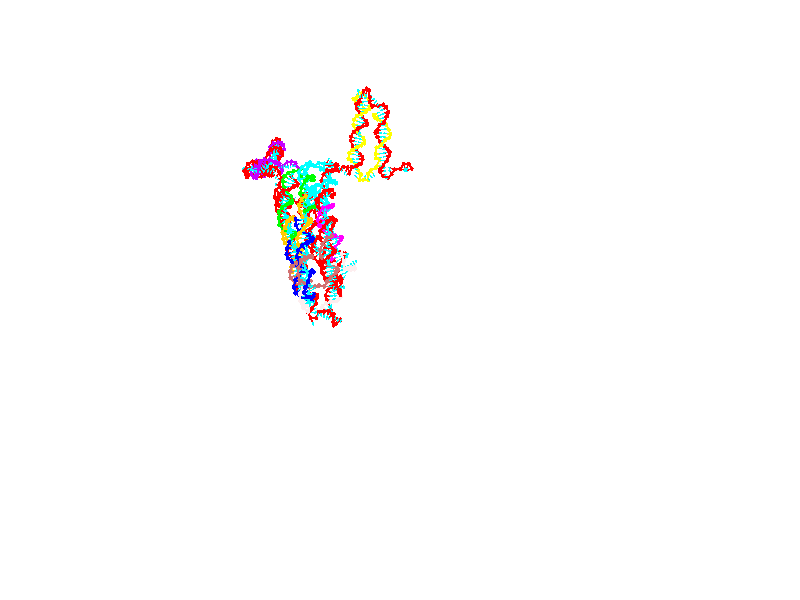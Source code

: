 // switches for output
#declare DRAW_BASES = 1; // possible values are 0, 1; only relevant for DNA ribbons
#declare DRAW_BASES_TYPE = 3; // possible values are 1, 2, 3; only relevant for DNA ribbons
#declare DRAW_FOG = 0; // set to 1 to enable fog

#include "colors.inc"

#include "transforms.inc"
background { rgb <1, 1, 1>}

#default {
   normal{
       ripples 0.25
       frequency 0.20
       turbulence 0.2
       lambda 5
   }
	finish {
		phong 0.1
		phong_size 40.
	}
}

// original window dimensions: 1024x640


// camera settings

camera {
	sky <0, 0.179814, -0.983701>
	up <0, 0.179814, -0.983701>
	right 1.6 * <1, 0, 0>
	location <25.469, 94.9851, 44.8844>
	look_at <25.469, 29.3977, 32.8955>
	direction <0, -65.5874, -11.9889>
	angle 67.0682
}


# declare cpy_camera_pos = <25.469, 94.9851, 44.8844>;
# if (DRAW_FOG = 1)
fog {
	fog_type 2
	up vnormalize(cpy_camera_pos)
	color rgbt<1,1,1,0.3>
	distance 1e-5
	fog_alt 3e-3
	fog_offset 28
}
# end


// LIGHTS

# declare lum = 6;
global_settings {
	ambient_light rgb lum * <0.05, 0.05, 0.05>
	max_trace_level 15
}# declare cpy_direct_light_amount = 0.25;
light_source
{	1000 * <-1, -1.16351, -0.803887>,
	rgb lum * cpy_direct_light_amount
	parallel
}

light_source
{	1000 * <1, 1.16351, 0.803887>,
	rgb lum * cpy_direct_light_amount
	parallel
}

// strand 0

// nucleotide -1

// particle -1
sphere {
	<3.756659, 14.970847, 15.028522> 0.250000
	pigment { color rgbt <1,0,0,0> }
	no_shadow
}
cylinder {
	<4.107363, 15.156159, 14.976889>,  <4.317786, 15.267346, 14.945910>, 0.100000
	pigment { color rgbt <1,0,0,0> }
	no_shadow
}
cylinder {
	<4.107363, 15.156159, 14.976889>,  <3.756659, 14.970847, 15.028522>, 0.100000
	pigment { color rgbt <1,0,0,0> }
	no_shadow
}

// particle -1
sphere {
	<4.107363, 15.156159, 14.976889> 0.100000
	pigment { color rgbt <1,0,0,0> }
	no_shadow
}
sphere {
	0, 1
	scale<0.080000,0.200000,0.300000>
	matrix <-0.413606, 0.589410, -0.693921,
		-0.245398, 0.661792, 0.708387,
		0.876761, 0.463280, -0.129081,
		4.370391, 15.295143, 14.938165>
	pigment { color rgbt <0,1,1,0> }
	no_shadow
}
cylinder {
	<4.234629, 14.518721, 14.608397>,  <3.756659, 14.970847, 15.028522>, 0.130000
	pigment { color rgbt <1,0,0,0> }
	no_shadow
}

// nucleotide -1

// particle -1
sphere {
	<4.234629, 14.518721, 14.608397> 0.250000
	pigment { color rgbt <1,0,0,0> }
	no_shadow
}
cylinder {
	<3.844463, 14.433796, 14.584763>,  <3.610364, 14.382841, 14.570582>, 0.100000
	pigment { color rgbt <1,0,0,0> }
	no_shadow
}
cylinder {
	<3.844463, 14.433796, 14.584763>,  <4.234629, 14.518721, 14.608397>, 0.100000
	pigment { color rgbt <1,0,0,0> }
	no_shadow
}

// particle -1
sphere {
	<3.844463, 14.433796, 14.584763> 0.100000
	pigment { color rgbt <1,0,0,0> }
	no_shadow
}
sphere {
	0, 1
	scale<0.080000,0.200000,0.300000>
	matrix <0.220359, -0.936051, -0.274317,
		0.002935, -0.280593, 0.959823,
		-0.975414, -0.212311, -0.059084,
		3.551839, 14.370103, 14.567038>
	pigment { color rgbt <0,1,1,0> }
	no_shadow
}
cylinder {
	<4.121819, 13.981442, 15.132367>,  <4.234629, 14.518721, 14.608397>, 0.130000
	pigment { color rgbt <1,0,0,0> }
	no_shadow
}

// nucleotide -1

// particle -1
sphere {
	<4.121819, 13.981442, 15.132367> 0.250000
	pigment { color rgbt <1,0,0,0> }
	no_shadow
}
cylinder {
	<3.908684, 13.969852, 14.794079>,  <3.780802, 13.962898, 14.591105>, 0.100000
	pigment { color rgbt <1,0,0,0> }
	no_shadow
}
cylinder {
	<3.908684, 13.969852, 14.794079>,  <4.121819, 13.981442, 15.132367>, 0.100000
	pigment { color rgbt <1,0,0,0> }
	no_shadow
}

// particle -1
sphere {
	<3.908684, 13.969852, 14.794079> 0.100000
	pigment { color rgbt <1,0,0,0> }
	no_shadow
}
sphere {
	0, 1
	scale<0.080000,0.200000,0.300000>
	matrix <0.239650, -0.963665, -0.117974,
		-0.811574, -0.265538, 0.520421,
		-0.532838, -0.028974, -0.845721,
		3.748832, 13.961160, 14.540362>
	pigment { color rgbt <0,1,1,0> }
	no_shadow
}
cylinder {
	<3.762864, 13.398855, 15.240890>,  <4.121819, 13.981442, 15.132367>, 0.130000
	pigment { color rgbt <1,0,0,0> }
	no_shadow
}

// nucleotide -1

// particle -1
sphere {
	<3.762864, 13.398855, 15.240890> 0.250000
	pigment { color rgbt <1,0,0,0> }
	no_shadow
}
cylinder {
	<3.787472, 13.494486, 14.853270>,  <3.802237, 13.551864, 14.620698>, 0.100000
	pigment { color rgbt <1,0,0,0> }
	no_shadow
}
cylinder {
	<3.787472, 13.494486, 14.853270>,  <3.762864, 13.398855, 15.240890>, 0.100000
	pigment { color rgbt <1,0,0,0> }
	no_shadow
}

// particle -1
sphere {
	<3.787472, 13.494486, 14.853270> 0.100000
	pigment { color rgbt <1,0,0,0> }
	no_shadow
}
sphere {
	0, 1
	scale<0.080000,0.200000,0.300000>
	matrix <0.322124, -0.923692, -0.207435,
		-0.944697, -0.299392, -0.133839,
		0.061522, 0.239076, -0.969050,
		3.805929, 13.566209, 14.562554>
	pigment { color rgbt <0,1,1,0> }
	no_shadow
}
cylinder {
	<3.433959, 12.951295, 14.718802>,  <3.762864, 13.398855, 15.240890>, 0.130000
	pigment { color rgbt <1,0,0,0> }
	no_shadow
}

// nucleotide -1

// particle -1
sphere {
	<3.433959, 12.951295, 14.718802> 0.250000
	pigment { color rgbt <1,0,0,0> }
	no_shadow
}
cylinder {
	<3.735718, 13.093914, 14.498345>,  <3.916773, 13.179485, 14.366071>, 0.100000
	pigment { color rgbt <1,0,0,0> }
	no_shadow
}
cylinder {
	<3.735718, 13.093914, 14.498345>,  <3.433959, 12.951295, 14.718802>, 0.100000
	pigment { color rgbt <1,0,0,0> }
	no_shadow
}

// particle -1
sphere {
	<3.735718, 13.093914, 14.498345> 0.100000
	pigment { color rgbt <1,0,0,0> }
	no_shadow
}
sphere {
	0, 1
	scale<0.080000,0.200000,0.300000>
	matrix <0.234408, -0.930591, -0.281165,
		-0.613137, 0.082918, -0.785613,
		0.754397, 0.356547, -0.551143,
		3.962037, 13.200878, 14.333002>
	pigment { color rgbt <0,1,1,0> }
	no_shadow
}
cylinder {
	<3.306571, 12.809367, 13.919822>,  <3.433959, 12.951295, 14.718802>, 0.130000
	pigment { color rgbt <1,0,0,0> }
	no_shadow
}

// nucleotide -1

// particle -1
sphere {
	<3.306571, 12.809367, 13.919822> 0.250000
	pigment { color rgbt <1,0,0,0> }
	no_shadow
}
cylinder {
	<3.696385, 12.840677, 14.003873>,  <3.930274, 12.859464, 14.054303>, 0.100000
	pigment { color rgbt <1,0,0,0> }
	no_shadow
}
cylinder {
	<3.696385, 12.840677, 14.003873>,  <3.306571, 12.809367, 13.919822>, 0.100000
	pigment { color rgbt <1,0,0,0> }
	no_shadow
}

// particle -1
sphere {
	<3.696385, 12.840677, 14.003873> 0.100000
	pigment { color rgbt <1,0,0,0> }
	no_shadow
}
sphere {
	0, 1
	scale<0.080000,0.200000,0.300000>
	matrix <0.148094, -0.928316, -0.341025,
		0.168370, 0.363459, -0.916269,
		0.974536, 0.078276, 0.210127,
		3.988746, 12.864160, 14.066911>
	pigment { color rgbt <0,1,1,0> }
	no_shadow
}
cylinder {
	<3.620099, 12.584315, 13.213619>,  <3.306571, 12.809367, 13.919822>, 0.130000
	pigment { color rgbt <1,0,0,0> }
	no_shadow
}

// nucleotide -1

// particle -1
sphere {
	<3.620099, 12.584315, 13.213619> 0.250000
	pigment { color rgbt <1,0,0,0> }
	no_shadow
}
cylinder {
	<3.895177, 12.569544, 13.503644>,  <4.060223, 12.560681, 13.677659>, 0.100000
	pigment { color rgbt <1,0,0,0> }
	no_shadow
}
cylinder {
	<3.895177, 12.569544, 13.503644>,  <3.620099, 12.584315, 13.213619>, 0.100000
	pigment { color rgbt <1,0,0,0> }
	no_shadow
}

// particle -1
sphere {
	<3.895177, 12.569544, 13.503644> 0.100000
	pigment { color rgbt <1,0,0,0> }
	no_shadow
}
sphere {
	0, 1
	scale<0.080000,0.200000,0.300000>
	matrix <0.334195, -0.870501, -0.361305,
		0.644509, 0.490779, -0.586297,
		0.687693, -0.036928, 0.725062,
		4.101485, 12.558466, 13.721163>
	pigment { color rgbt <0,1,1,0> }
	no_shadow
}
cylinder {
	<4.250927, 12.548599, 12.918083>,  <3.620099, 12.584315, 13.213619>, 0.130000
	pigment { color rgbt <1,0,0,0> }
	no_shadow
}

// nucleotide -1

// particle -1
sphere {
	<4.250927, 12.548599, 12.918083> 0.250000
	pigment { color rgbt <1,0,0,0> }
	no_shadow
}
cylinder {
	<4.334660, 12.426318, 13.289616>,  <4.384899, 12.352950, 13.512535>, 0.100000
	pigment { color rgbt <1,0,0,0> }
	no_shadow
}
cylinder {
	<4.334660, 12.426318, 13.289616>,  <4.250927, 12.548599, 12.918083>, 0.100000
	pigment { color rgbt <1,0,0,0> }
	no_shadow
}

// particle -1
sphere {
	<4.334660, 12.426318, 13.289616> 0.100000
	pigment { color rgbt <1,0,0,0> }
	no_shadow
}
sphere {
	0, 1
	scale<0.080000,0.200000,0.300000>
	matrix <0.449879, -0.813268, -0.369058,
		0.868210, 0.495117, -0.032714,
		0.209332, -0.305702, 0.928831,
		4.397459, 12.334607, 13.568265>
	pigment { color rgbt <0,1,1,0> }
	no_shadow
}
cylinder {
	<4.925862, 12.161434, 12.826478>,  <4.250927, 12.548599, 12.918083>, 0.130000
	pigment { color rgbt <1,0,0,0> }
	no_shadow
}

// nucleotide -1

// particle -1
sphere {
	<4.925862, 12.161434, 12.826478> 0.250000
	pigment { color rgbt <1,0,0,0> }
	no_shadow
}
cylinder {
	<4.756826, 12.072586, 13.177950>,  <4.655404, 12.019278, 13.388833>, 0.100000
	pigment { color rgbt <1,0,0,0> }
	no_shadow
}
cylinder {
	<4.756826, 12.072586, 13.177950>,  <4.925862, 12.161434, 12.826478>, 0.100000
	pigment { color rgbt <1,0,0,0> }
	no_shadow
}

// particle -1
sphere {
	<4.756826, 12.072586, 13.177950> 0.100000
	pigment { color rgbt <1,0,0,0> }
	no_shadow
}
sphere {
	0, 1
	scale<0.080000,0.200000,0.300000>
	matrix <0.372285, -0.926478, -0.055157,
		0.826330, 0.303810, 0.474214,
		-0.422591, -0.222120, 0.878680,
		4.630048, 12.005950, 13.441554>
	pigment { color rgbt <0,1,1,0> }
	no_shadow
}
cylinder {
	<5.411858, 11.705143, 13.060890>,  <4.925862, 12.161434, 12.826478>, 0.130000
	pigment { color rgbt <1,0,0,0> }
	no_shadow
}

// nucleotide -1

// particle -1
sphere {
	<5.411858, 11.705143, 13.060890> 0.250000
	pigment { color rgbt <1,0,0,0> }
	no_shadow
}
cylinder {
	<5.085308, 11.612821, 13.272650>,  <4.889379, 11.557427, 13.399706>, 0.100000
	pigment { color rgbt <1,0,0,0> }
	no_shadow
}
cylinder {
	<5.085308, 11.612821, 13.272650>,  <5.411858, 11.705143, 13.060890>, 0.100000
	pigment { color rgbt <1,0,0,0> }
	no_shadow
}

// particle -1
sphere {
	<5.085308, 11.612821, 13.272650> 0.100000
	pigment { color rgbt <1,0,0,0> }
	no_shadow
}
sphere {
	0, 1
	scale<0.080000,0.200000,0.300000>
	matrix <0.203137, -0.972851, -0.110888,
		0.540620, 0.017014, 0.841095,
		-0.816373, -0.230805, 0.529399,
		4.840396, 11.543579, 13.431469>
	pigment { color rgbt <0,1,1,0> }
	no_shadow
}
cylinder {
	<5.648489, 11.193497, 13.625848>,  <5.411858, 11.705143, 13.060890>, 0.130000
	pigment { color rgbt <1,0,0,0> }
	no_shadow
}

// nucleotide -1

// particle -1
sphere {
	<5.648489, 11.193497, 13.625848> 0.250000
	pigment { color rgbt <1,0,0,0> }
	no_shadow
}
cylinder {
	<5.263003, 11.174366, 13.520802>,  <5.031712, 11.162888, 13.457775>, 0.100000
	pigment { color rgbt <1,0,0,0> }
	no_shadow
}
cylinder {
	<5.263003, 11.174366, 13.520802>,  <5.648489, 11.193497, 13.625848>, 0.100000
	pigment { color rgbt <1,0,0,0> }
	no_shadow
}

// particle -1
sphere {
	<5.263003, 11.174366, 13.520802> 0.100000
	pigment { color rgbt <1,0,0,0> }
	no_shadow
}
sphere {
	0, 1
	scale<0.080000,0.200000,0.300000>
	matrix <0.101987, -0.975151, -0.196668,
		-0.246682, -0.216315, 0.944646,
		-0.963715, -0.047827, -0.262614,
		4.973889, 11.160018, 13.442019>
	pigment { color rgbt <0,1,1,0> }
	no_shadow
}
cylinder {
	<5.541278, 10.531790, 13.833526>,  <5.648489, 11.193497, 13.625848>, 0.130000
	pigment { color rgbt <1,0,0,0> }
	no_shadow
}

// nucleotide -1

// particle -1
sphere {
	<5.541278, 10.531790, 13.833526> 0.250000
	pigment { color rgbt <1,0,0,0> }
	no_shadow
}
cylinder {
	<5.223858, 10.641098, 13.616049>,  <5.033406, 10.706683, 13.485562>, 0.100000
	pigment { color rgbt <1,0,0,0> }
	no_shadow
}
cylinder {
	<5.223858, 10.641098, 13.616049>,  <5.541278, 10.531790, 13.833526>, 0.100000
	pigment { color rgbt <1,0,0,0> }
	no_shadow
}

// particle -1
sphere {
	<5.223858, 10.641098, 13.616049> 0.100000
	pigment { color rgbt <1,0,0,0> }
	no_shadow
}
sphere {
	0, 1
	scale<0.080000,0.200000,0.300000>
	matrix <-0.134509, -0.950162, -0.281248,
		-0.593453, -0.150052, 0.790758,
		-0.793549, 0.273271, -0.543693,
		4.985794, 10.723080, 13.452941>
	pigment { color rgbt <0,1,1,0> }
	no_shadow
}
cylinder {
	<5.000868, 10.040711, 13.929104>,  <5.541278, 10.531790, 13.833526>, 0.130000
	pigment { color rgbt <1,0,0,0> }
	no_shadow
}

// nucleotide -1

// particle -1
sphere {
	<5.000868, 10.040711, 13.929104> 0.250000
	pigment { color rgbt <1,0,0,0> }
	no_shadow
}
cylinder {
	<4.878709, 10.204762, 13.585353>,  <4.805414, 10.303193, 13.379103>, 0.100000
	pigment { color rgbt <1,0,0,0> }
	no_shadow
}
cylinder {
	<4.878709, 10.204762, 13.585353>,  <5.000868, 10.040711, 13.929104>, 0.100000
	pigment { color rgbt <1,0,0,0> }
	no_shadow
}

// particle -1
sphere {
	<4.878709, 10.204762, 13.585353> 0.100000
	pigment { color rgbt <1,0,0,0> }
	no_shadow
}
sphere {
	0, 1
	scale<0.080000,0.200000,0.300000>
	matrix <-0.336760, -0.890688, -0.305396,
		-0.890688, 0.196138, 0.410127,
		0.305396, -0.410127, 0.859377,
		4.787090, 10.327801, 13.327539>
	pigment { color rgbt <0,1,1,0> }
	no_shadow
}
cylinder {
	<4.226750, 9.848248, 13.851186>,  <5.000868, 10.040711, 13.929104>, 0.130000
	pigment { color rgbt <1,0,0,0> }
	no_shadow
}

// nucleotide -1

// particle -1
sphere {
	<4.226750, 9.848248, 13.851186> 0.250000
	pigment { color rgbt <1,0,0,0> }
	no_shadow
}
cylinder {
	<4.390216, 9.941561, 13.498239>,  <4.488296, 9.997548, 13.286470>, 0.100000
	pigment { color rgbt <1,0,0,0> }
	no_shadow
}
cylinder {
	<4.390216, 9.941561, 13.498239>,  <4.226750, 9.848248, 13.851186>, 0.100000
	pigment { color rgbt <1,0,0,0> }
	no_shadow
}

// particle -1
sphere {
	<4.390216, 9.941561, 13.498239> 0.100000
	pigment { color rgbt <1,0,0,0> }
	no_shadow
}
sphere {
	0, 1
	scale<0.080000,0.200000,0.300000>
	matrix <-0.291833, -0.882628, -0.368511,
		-0.864769, 0.408102, -0.292620,
		0.408665, 0.233281, -0.882368,
		4.512815, 10.011545, 13.233528>
	pigment { color rgbt <0,1,1,0> }
	no_shadow
}
cylinder {
	<3.708953, 9.577647, 13.323879>,  <4.226750, 9.848248, 13.851186>, 0.130000
	pigment { color rgbt <1,0,0,0> }
	no_shadow
}

// nucleotide -1

// particle -1
sphere {
	<3.708953, 9.577647, 13.323879> 0.250000
	pigment { color rgbt <1,0,0,0> }
	no_shadow
}
cylinder {
	<4.046260, 9.649855, 13.121370>,  <4.248645, 9.693179, 12.999866>, 0.100000
	pigment { color rgbt <1,0,0,0> }
	no_shadow
}
cylinder {
	<4.046260, 9.649855, 13.121370>,  <3.708953, 9.577647, 13.323879>, 0.100000
	pigment { color rgbt <1,0,0,0> }
	no_shadow
}

// particle -1
sphere {
	<4.046260, 9.649855, 13.121370> 0.100000
	pigment { color rgbt <1,0,0,0> }
	no_shadow
}
sphere {
	0, 1
	scale<0.080000,0.200000,0.300000>
	matrix <-0.088544, -0.882390, -0.462112,
		-0.530149, 0.434512, -0.728108,
		0.843269, 0.180519, -0.506272,
		4.299241, 9.704010, 12.969489>
	pigment { color rgbt <0,1,1,0> }
	no_shadow
}
cylinder {
	<3.607310, 9.245885, 12.646186>,  <3.708953, 9.577647, 13.323879>, 0.130000
	pigment { color rgbt <1,0,0,0> }
	no_shadow
}

// nucleotide -1

// particle -1
sphere {
	<3.607310, 9.245885, 12.646186> 0.250000
	pigment { color rgbt <1,0,0,0> }
	no_shadow
}
cylinder {
	<3.997036, 9.334087, 12.627910>,  <4.230871, 9.387009, 12.616944>, 0.100000
	pigment { color rgbt <1,0,0,0> }
	no_shadow
}
cylinder {
	<3.997036, 9.334087, 12.627910>,  <3.607310, 9.245885, 12.646186>, 0.100000
	pigment { color rgbt <1,0,0,0> }
	no_shadow
}

// particle -1
sphere {
	<3.997036, 9.334087, 12.627910> 0.100000
	pigment { color rgbt <1,0,0,0> }
	no_shadow
}
sphere {
	0, 1
	scale<0.080000,0.200000,0.300000>
	matrix <0.125332, -0.699556, -0.703501,
		-0.187089, 0.679705, -0.709224,
		0.974315, 0.220506, -0.045690,
		4.289330, 9.400239, 12.614202>
	pigment { color rgbt <0,1,1,0> }
	no_shadow
}
cylinder {
	<3.854470, 9.267241, 11.898374>,  <3.607310, 9.245885, 12.646186>, 0.130000
	pigment { color rgbt <1,0,0,0> }
	no_shadow
}

// nucleotide -1

// particle -1
sphere {
	<3.854470, 9.267241, 11.898374> 0.250000
	pigment { color rgbt <1,0,0,0> }
	no_shadow
}
cylinder {
	<4.172686, 9.191759, 12.128680>,  <4.363616, 9.146470, 12.266864>, 0.100000
	pigment { color rgbt <1,0,0,0> }
	no_shadow
}
cylinder {
	<4.172686, 9.191759, 12.128680>,  <3.854470, 9.267241, 11.898374>, 0.100000
	pigment { color rgbt <1,0,0,0> }
	no_shadow
}

// particle -1
sphere {
	<4.172686, 9.191759, 12.128680> 0.100000
	pigment { color rgbt <1,0,0,0> }
	no_shadow
}
sphere {
	0, 1
	scale<0.080000,0.200000,0.300000>
	matrix <0.209878, -0.805611, -0.554023,
		0.568389, 0.561588, -0.601292,
		0.795540, -0.188703, 0.575766,
		4.411348, 9.135148, 12.301410>
	pigment { color rgbt <0,1,1,0> }
	no_shadow
}
cylinder {
	<4.372943, 8.992790, 11.436566>,  <3.854470, 9.267241, 11.898374>, 0.130000
	pigment { color rgbt <1,0,0,0> }
	no_shadow
}

// nucleotide -1

// particle -1
sphere {
	<4.372943, 8.992790, 11.436566> 0.250000
	pigment { color rgbt <1,0,0,0> }
	no_shadow
}
cylinder {
	<4.493984, 8.875976, 11.799476>,  <4.566609, 8.805887, 12.017221>, 0.100000
	pigment { color rgbt <1,0,0,0> }
	no_shadow
}
cylinder {
	<4.493984, 8.875976, 11.799476>,  <4.372943, 8.992790, 11.436566>, 0.100000
	pigment { color rgbt <1,0,0,0> }
	no_shadow
}

// particle -1
sphere {
	<4.493984, 8.875976, 11.799476> 0.100000
	pigment { color rgbt <1,0,0,0> }
	no_shadow
}
sphere {
	0, 1
	scale<0.080000,0.200000,0.300000>
	matrix <0.553139, -0.721391, -0.416692,
		0.776189, 0.627940, -0.056758,
		0.302602, -0.292037, 0.907274,
		4.584765, 8.788364, 12.071658>
	pigment { color rgbt <0,1,1,0> }
	no_shadow
}
cylinder {
	<5.028149, 8.853762, 11.332532>,  <4.372943, 8.992790, 11.436566>, 0.130000
	pigment { color rgbt <1,0,0,0> }
	no_shadow
}

// nucleotide -1

// particle -1
sphere {
	<5.028149, 8.853762, 11.332532> 0.250000
	pigment { color rgbt <1,0,0,0> }
	no_shadow
}
cylinder {
	<4.945387, 8.649051, 11.666064>,  <4.895730, 8.526224, 11.866183>, 0.100000
	pigment { color rgbt <1,0,0,0> }
	no_shadow
}
cylinder {
	<4.945387, 8.649051, 11.666064>,  <5.028149, 8.853762, 11.332532>, 0.100000
	pigment { color rgbt <1,0,0,0> }
	no_shadow
}

// particle -1
sphere {
	<4.945387, 8.649051, 11.666064> 0.100000
	pigment { color rgbt <1,0,0,0> }
	no_shadow
}
sphere {
	0, 1
	scale<0.080000,0.200000,0.300000>
	matrix <0.493616, -0.790452, -0.362669,
		0.844710, 0.336555, 0.416169,
		-0.206903, -0.511778, 0.833831,
		4.883317, 8.495518, 11.916214>
	pigment { color rgbt <0,1,1,0> }
	no_shadow
}
cylinder {
	<5.612522, 8.469156, 11.498242>,  <5.028149, 8.853762, 11.332532>, 0.130000
	pigment { color rgbt <1,0,0,0> }
	no_shadow
}

// nucleotide -1

// particle -1
sphere {
	<5.612522, 8.469156, 11.498242> 0.250000
	pigment { color rgbt <1,0,0,0> }
	no_shadow
}
cylinder {
	<5.327843, 8.290299, 11.714963>,  <5.157035, 8.182985, 11.844995>, 0.100000
	pigment { color rgbt <1,0,0,0> }
	no_shadow
}
cylinder {
	<5.327843, 8.290299, 11.714963>,  <5.612522, 8.469156, 11.498242>, 0.100000
	pigment { color rgbt <1,0,0,0> }
	no_shadow
}

// particle -1
sphere {
	<5.327843, 8.290299, 11.714963> 0.100000
	pigment { color rgbt <1,0,0,0> }
	no_shadow
}
sphere {
	0, 1
	scale<0.080000,0.200000,0.300000>
	matrix <0.420518, -0.888987, -0.181290,
		0.562718, 0.098814, 0.820722,
		-0.711697, -0.447143, 0.541802,
		5.114334, 8.156157, 11.877503>
	pigment { color rgbt <0,1,1,0> }
	no_shadow
}
cylinder {
	<5.989572, 8.165457, 11.971326>,  <5.612522, 8.469156, 11.498242>, 0.130000
	pigment { color rgbt <1,0,0,0> }
	no_shadow
}

// nucleotide -1

// particle -1
sphere {
	<5.989572, 8.165457, 11.971326> 0.250000
	pigment { color rgbt <1,0,0,0> }
	no_shadow
}
cylinder {
	<5.639721, 7.971597, 11.966574>,  <5.429811, 7.855280, 11.963722>, 0.100000
	pigment { color rgbt <1,0,0,0> }
	no_shadow
}
cylinder {
	<5.639721, 7.971597, 11.966574>,  <5.989572, 8.165457, 11.971326>, 0.100000
	pigment { color rgbt <1,0,0,0> }
	no_shadow
}

// particle -1
sphere {
	<5.639721, 7.971597, 11.966574> 0.100000
	pigment { color rgbt <1,0,0,0> }
	no_shadow
}
sphere {
	0, 1
	scale<0.080000,0.200000,0.300000>
	matrix <0.483799, -0.874137, 0.042709,
		-0.031085, 0.031607, 0.999017,
		-0.874627, -0.484650, -0.011881,
		5.377333, 7.826201, 11.963010>
	pigment { color rgbt <0,1,1,0> }
	no_shadow
}
cylinder {
	<5.977767, 7.599301, 12.470842>,  <5.989572, 8.165457, 11.971326>, 0.130000
	pigment { color rgbt <1,0,0,0> }
	no_shadow
}

// nucleotide -1

// particle -1
sphere {
	<5.977767, 7.599301, 12.470842> 0.250000
	pigment { color rgbt <1,0,0,0> }
	no_shadow
}
cylinder {
	<5.697977, 7.483927, 12.209296>,  <5.530103, 7.414703, 12.052368>, 0.100000
	pigment { color rgbt <1,0,0,0> }
	no_shadow
}
cylinder {
	<5.697977, 7.483927, 12.209296>,  <5.977767, 7.599301, 12.470842>, 0.100000
	pigment { color rgbt <1,0,0,0> }
	no_shadow
}

// particle -1
sphere {
	<5.697977, 7.483927, 12.209296> 0.100000
	pigment { color rgbt <1,0,0,0> }
	no_shadow
}
sphere {
	0, 1
	scale<0.080000,0.200000,0.300000>
	matrix <0.450734, -0.888066, -0.090428,
		-0.554594, -0.357971, 0.751188,
		-0.699475, -0.288436, -0.653866,
		5.488134, 7.397397, 12.013137>
	pigment { color rgbt <0,1,1,0> }
	no_shadow
}
cylinder {
	<6.006907, 6.861885, 12.542512>,  <5.977767, 7.599301, 12.470842>, 0.130000
	pigment { color rgbt <1,0,0,0> }
	no_shadow
}

// nucleotide -1

// particle -1
sphere {
	<6.006907, 6.861885, 12.542512> 0.250000
	pigment { color rgbt <1,0,0,0> }
	no_shadow
}
cylinder {
	<5.781069, 6.914237, 12.216542>,  <5.645566, 6.945648, 12.020961>, 0.100000
	pigment { color rgbt <1,0,0,0> }
	no_shadow
}
cylinder {
	<5.781069, 6.914237, 12.216542>,  <6.006907, 6.861885, 12.542512>, 0.100000
	pigment { color rgbt <1,0,0,0> }
	no_shadow
}

// particle -1
sphere {
	<5.781069, 6.914237, 12.216542> 0.100000
	pigment { color rgbt <1,0,0,0> }
	no_shadow
}
sphere {
	0, 1
	scale<0.080000,0.200000,0.300000>
	matrix <0.398652, -0.821299, -0.408098,
		-0.722707, -0.555282, 0.411528,
		-0.564598, 0.130879, -0.814923,
		5.611690, 6.953500, 11.972065>
	pigment { color rgbt <0,1,1,0> }
	no_shadow
}
cylinder {
	<5.640999, 6.268399, 12.447030>,  <6.006907, 6.861885, 12.542512>, 0.130000
	pigment { color rgbt <1,0,0,0> }
	no_shadow
}

// nucleotide -1

// particle -1
sphere {
	<5.640999, 6.268399, 12.447030> 0.250000
	pigment { color rgbt <1,0,0,0> }
	no_shadow
}
cylinder {
	<5.675656, 6.461085, 12.098217>,  <5.696450, 6.576697, 11.888929>, 0.100000
	pigment { color rgbt <1,0,0,0> }
	no_shadow
}
cylinder {
	<5.675656, 6.461085, 12.098217>,  <5.640999, 6.268399, 12.447030>, 0.100000
	pigment { color rgbt <1,0,0,0> }
	no_shadow
}

// particle -1
sphere {
	<5.675656, 6.461085, 12.098217> 0.100000
	pigment { color rgbt <1,0,0,0> }
	no_shadow
}
sphere {
	0, 1
	scale<0.080000,0.200000,0.300000>
	matrix <0.438409, -0.804449, -0.400824,
		-0.894590, -0.347579, -0.280888,
		0.086642, 0.481717, -0.872033,
		5.701648, 6.605600, 11.836607>
	pigment { color rgbt <0,1,1,0> }
	no_shadow
}
cylinder {
	<5.545903, 5.776761, 11.844538>,  <5.640999, 6.268399, 12.447030>, 0.130000
	pigment { color rgbt <1,0,0,0> }
	no_shadow
}

// nucleotide -1

// particle -1
sphere {
	<5.545903, 5.776761, 11.844538> 0.250000
	pigment { color rgbt <1,0,0,0> }
	no_shadow
}
cylinder {
	<5.757993, 6.077428, 11.687639>,  <5.885248, 6.257828, 11.593500>, 0.100000
	pigment { color rgbt <1,0,0,0> }
	no_shadow
}
cylinder {
	<5.757993, 6.077428, 11.687639>,  <5.545903, 5.776761, 11.844538>, 0.100000
	pigment { color rgbt <1,0,0,0> }
	no_shadow
}

// particle -1
sphere {
	<5.757993, 6.077428, 11.687639> 0.100000
	pigment { color rgbt <1,0,0,0> }
	no_shadow
}
sphere {
	0, 1
	scale<0.080000,0.200000,0.300000>
	matrix <0.497590, -0.650458, -0.573854,
		-0.686486, 0.109095, -0.718912,
		0.530227, 0.751666, -0.392246,
		5.917061, 6.302928, 11.569965>
	pigment { color rgbt <0,1,1,0> }
	no_shadow
}
cylinder {
	<5.477304, 5.840919, 11.076972>,  <5.545903, 5.776761, 11.844538>, 0.130000
	pigment { color rgbt <1,0,0,0> }
	no_shadow
}

// nucleotide -1

// particle -1
sphere {
	<5.477304, 5.840919, 11.076972> 0.250000
	pigment { color rgbt <1,0,0,0> }
	no_shadow
}
cylinder {
	<5.841379, 5.968584, 11.182573>,  <6.059823, 6.045183, 11.245934>, 0.100000
	pigment { color rgbt <1,0,0,0> }
	no_shadow
}
cylinder {
	<5.841379, 5.968584, 11.182573>,  <5.477304, 5.840919, 11.076972>, 0.100000
	pigment { color rgbt <1,0,0,0> }
	no_shadow
}

// particle -1
sphere {
	<5.841379, 5.968584, 11.182573> 0.100000
	pigment { color rgbt <1,0,0,0> }
	no_shadow
}
sphere {
	0, 1
	scale<0.080000,0.200000,0.300000>
	matrix <0.413327, -0.741260, -0.528861,
		0.026903, 0.590482, -0.806602,
		0.910185, 0.319162, 0.264004,
		6.114434, 6.064333, 11.261774>
	pigment { color rgbt <0,1,1,0> }
	no_shadow
}
cylinder {
	<5.836763, 5.937085, 10.413900>,  <5.477304, 5.840919, 11.076972>, 0.130000
	pigment { color rgbt <1,0,0,0> }
	no_shadow
}

// nucleotide -1

// particle -1
sphere {
	<5.836763, 5.937085, 10.413900> 0.250000
	pigment { color rgbt <1,0,0,0> }
	no_shadow
}
cylinder {
	<6.086965, 5.837980, 10.709835>,  <6.237086, 5.778517, 10.887396>, 0.100000
	pigment { color rgbt <1,0,0,0> }
	no_shadow
}
cylinder {
	<6.086965, 5.837980, 10.709835>,  <5.836763, 5.937085, 10.413900>, 0.100000
	pigment { color rgbt <1,0,0,0> }
	no_shadow
}

// particle -1
sphere {
	<6.086965, 5.837980, 10.709835> 0.100000
	pigment { color rgbt <1,0,0,0> }
	no_shadow
}
sphere {
	0, 1
	scale<0.080000,0.200000,0.300000>
	matrix <0.371461, -0.739307, -0.561642,
		0.686119, 0.626130, -0.370407,
		0.625505, -0.247762, 0.739836,
		6.274617, 5.763652, 10.931786>
	pigment { color rgbt <0,1,1,0> }
	no_shadow
}
cylinder {
	<6.592813, 5.876633, 10.256311>,  <5.836763, 5.937085, 10.413900>, 0.130000
	pigment { color rgbt <1,0,0,0> }
	no_shadow
}

// nucleotide -1

// particle -1
sphere {
	<6.592813, 5.876633, 10.256311> 0.250000
	pigment { color rgbt <1,0,0,0> }
	no_shadow
}
cylinder {
	<6.446850, 5.616536, 10.522853>,  <6.359272, 5.460477, 10.682777>, 0.100000
	pigment { color rgbt <1,0,0,0> }
	no_shadow
}
cylinder {
	<6.446850, 5.616536, 10.522853>,  <6.592813, 5.876633, 10.256311>, 0.100000
	pigment { color rgbt <1,0,0,0> }
	no_shadow
}

// particle -1
sphere {
	<6.446850, 5.616536, 10.522853> 0.100000
	pigment { color rgbt <1,0,0,0> }
	no_shadow
}
sphere {
	0, 1
	scale<0.080000,0.200000,0.300000>
	matrix <0.466182, -0.747132, -0.473781,
		0.805926, 0.137757, 0.575765,
		-0.364906, -0.650244, 0.666353,
		6.337378, 5.421463, 10.722759>
	pigment { color rgbt <0,1,1,0> }
	no_shadow
}
cylinder {
	<6.185483, 6.535039, 10.189794>,  <6.592813, 5.876633, 10.256311>, 0.130000
	pigment { color rgbt <1,0,0,0> }
	no_shadow
}

// nucleotide -1

// particle -1
sphere {
	<6.185483, 6.535039, 10.189794> 0.250000
	pigment { color rgbt <1,0,0,0> }
	no_shadow
}
cylinder {
	<6.194313, 6.445395, 10.579519>,  <6.199610, 6.391609, 10.813354>, 0.100000
	pigment { color rgbt <1,0,0,0> }
	no_shadow
}
cylinder {
	<6.194313, 6.445395, 10.579519>,  <6.185483, 6.535039, 10.189794>, 0.100000
	pigment { color rgbt <1,0,0,0> }
	no_shadow
}

// particle -1
sphere {
	<6.194313, 6.445395, 10.579519> 0.100000
	pigment { color rgbt <1,0,0,0> }
	no_shadow
}
sphere {
	0, 1
	scale<0.080000,0.200000,0.300000>
	matrix <-0.352132, 0.910357, 0.217376,
		-0.935690, -0.347886, -0.058822,
		0.022074, -0.224110, 0.974314,
		6.200934, 6.378162, 10.871814>
	pigment { color rgbt <0,1,1,0> }
	no_shadow
}
cylinder {
	<6.179208, 6.754840, 9.441945>,  <6.185483, 6.535039, 10.189794>, 0.130000
	pigment { color rgbt <1,0,0,0> }
	no_shadow
}

// nucleotide -1

// particle -1
sphere {
	<6.179208, 6.754840, 9.441945> 0.250000
	pigment { color rgbt <1,0,0,0> }
	no_shadow
}
cylinder {
	<5.963100, 6.605845, 9.140121>,  <5.833436, 6.516448, 8.959026>, 0.100000
	pigment { color rgbt <1,0,0,0> }
	no_shadow
}
cylinder {
	<5.963100, 6.605845, 9.140121>,  <6.179208, 6.754840, 9.441945>, 0.100000
	pigment { color rgbt <1,0,0,0> }
	no_shadow
}

// particle -1
sphere {
	<5.963100, 6.605845, 9.140121> 0.100000
	pigment { color rgbt <1,0,0,0> }
	no_shadow
}
sphere {
	0, 1
	scale<0.080000,0.200000,0.300000>
	matrix <-0.674766, -0.344006, 0.652955,
		-0.502792, 0.861923, -0.065487,
		-0.540269, -0.372489, -0.754560,
		5.801020, 6.494098, 8.913753>
	pigment { color rgbt <0,1,1,0> }
	no_shadow
}
cylinder {
	<5.510674, 7.135783, 9.506309>,  <6.179208, 6.754840, 9.441945>, 0.130000
	pigment { color rgbt <1,0,0,0> }
	no_shadow
}

// nucleotide -1

// particle -1
sphere {
	<5.510674, 7.135783, 9.506309> 0.250000
	pigment { color rgbt <1,0,0,0> }
	no_shadow
}
cylinder {
	<5.447434, 6.788772, 9.317672>,  <5.409490, 6.580565, 9.204490>, 0.100000
	pigment { color rgbt <1,0,0,0> }
	no_shadow
}
cylinder {
	<5.447434, 6.788772, 9.317672>,  <5.510674, 7.135783, 9.506309>, 0.100000
	pigment { color rgbt <1,0,0,0> }
	no_shadow
}

// particle -1
sphere {
	<5.447434, 6.788772, 9.317672> 0.100000
	pigment { color rgbt <1,0,0,0> }
	no_shadow
}
sphere {
	0, 1
	scale<0.080000,0.200000,0.300000>
	matrix <-0.757453, -0.199841, 0.621553,
		-0.633458, 0.455476, -0.625517,
		-0.158099, -0.867528, -0.471593,
		5.400004, 6.528513, 9.176194>
	pigment { color rgbt <0,1,1,0> }
	no_shadow
}
cylinder {
	<5.722424, 7.367085, 8.783778>,  <5.510674, 7.135783, 9.506309>, 0.130000
	pigment { color rgbt <1,0,0,0> }
	no_shadow
}

// nucleotide -1

// particle -1
sphere {
	<5.722424, 7.367085, 8.783778> 0.250000
	pigment { color rgbt <1,0,0,0> }
	no_shadow
}
cylinder {
	<6.103456, 7.474770, 8.727050>,  <6.332076, 7.539381, 8.693013>, 0.100000
	pigment { color rgbt <1,0,0,0> }
	no_shadow
}
cylinder {
	<6.103456, 7.474770, 8.727050>,  <5.722424, 7.367085, 8.783778>, 0.100000
	pigment { color rgbt <1,0,0,0> }
	no_shadow
}

// particle -1
sphere {
	<6.103456, 7.474770, 8.727050> 0.100000
	pigment { color rgbt <1,0,0,0> }
	no_shadow
}
sphere {
	0, 1
	scale<0.080000,0.200000,0.300000>
	matrix <-0.230783, 0.942972, 0.239882,
		0.198311, -0.195777, 0.960387,
		0.952582, 0.269213, -0.141820,
		6.389231, 7.555534, 8.684504>
	pigment { color rgbt <0,1,1,0> }
	no_shadow
}
cylinder {
	<5.990874, 7.785336, 9.310762>,  <5.722424, 7.367085, 8.783778>, 0.130000
	pigment { color rgbt <1,0,0,0> }
	no_shadow
}

// nucleotide -1

// particle -1
sphere {
	<5.990874, 7.785336, 9.310762> 0.250000
	pigment { color rgbt <1,0,0,0> }
	no_shadow
}
cylinder {
	<6.245197, 7.953683, 9.051959>,  <6.397790, 8.054692, 8.896677>, 0.100000
	pigment { color rgbt <1,0,0,0> }
	no_shadow
}
cylinder {
	<6.245197, 7.953683, 9.051959>,  <5.990874, 7.785336, 9.310762>, 0.100000
	pigment { color rgbt <1,0,0,0> }
	no_shadow
}

// particle -1
sphere {
	<6.245197, 7.953683, 9.051959> 0.100000
	pigment { color rgbt <1,0,0,0> }
	no_shadow
}
sphere {
	0, 1
	scale<0.080000,0.200000,0.300000>
	matrix <0.019704, 0.829134, 0.558703,
		0.771596, -0.367976, 0.518877,
		0.635808, 0.420869, -0.647007,
		6.435939, 8.079945, 8.857857>
	pigment { color rgbt <0,1,1,0> }
	no_shadow
}
cylinder {
	<6.580142, 8.054930, 9.677482>,  <5.990874, 7.785336, 9.310762>, 0.130000
	pigment { color rgbt <1,0,0,0> }
	no_shadow
}

// nucleotide -1

// particle -1
sphere {
	<6.580142, 8.054930, 9.677482> 0.250000
	pigment { color rgbt <1,0,0,0> }
	no_shadow
}
cylinder {
	<6.564411, 8.255950, 9.332021>,  <6.554973, 8.376562, 9.124744>, 0.100000
	pigment { color rgbt <1,0,0,0> }
	no_shadow
}
cylinder {
	<6.564411, 8.255950, 9.332021>,  <6.580142, 8.054930, 9.677482>, 0.100000
	pigment { color rgbt <1,0,0,0> }
	no_shadow
}

// particle -1
sphere {
	<6.564411, 8.255950, 9.332021> 0.100000
	pigment { color rgbt <1,0,0,0> }
	no_shadow
}
sphere {
	0, 1
	scale<0.080000,0.200000,0.300000>
	matrix <0.174693, 0.854467, 0.489252,
		0.983837, -0.131632, -0.121396,
		-0.039328, 0.502552, -0.863652,
		6.552613, 8.406715, 9.072926>
	pigment { color rgbt <0,1,1,0> }
	no_shadow
}
cylinder {
	<7.241272, 8.501671, 9.642368>,  <6.580142, 8.054930, 9.677482>, 0.130000
	pigment { color rgbt <1,0,0,0> }
	no_shadow
}

// nucleotide -1

// particle -1
sphere {
	<7.241272, 8.501671, 9.642368> 0.250000
	pigment { color rgbt <1,0,0,0> }
	no_shadow
}
cylinder {
	<6.918559, 8.641383, 9.451748>,  <6.724930, 8.725211, 9.337376>, 0.100000
	pigment { color rgbt <1,0,0,0> }
	no_shadow
}
cylinder {
	<6.918559, 8.641383, 9.451748>,  <7.241272, 8.501671, 9.642368>, 0.100000
	pigment { color rgbt <1,0,0,0> }
	no_shadow
}

// particle -1
sphere {
	<6.918559, 8.641383, 9.451748> 0.100000
	pigment { color rgbt <1,0,0,0> }
	no_shadow
}
sphere {
	0, 1
	scale<0.080000,0.200000,0.300000>
	matrix <0.219145, 0.925923, 0.307638,
		0.548702, 0.143764, -0.823564,
		-0.806785, 0.349282, -0.476551,
		6.676523, 8.746168, 9.308783>
	pigment { color rgbt <0,1,1,0> }
	no_shadow
}
cylinder {
	<7.428151, 8.862649, 9.077629>,  <7.241272, 8.501671, 9.642368>, 0.130000
	pigment { color rgbt <1,0,0,0> }
	no_shadow
}

// nucleotide -1

// particle -1
sphere {
	<7.428151, 8.862649, 9.077629> 0.250000
	pigment { color rgbt <1,0,0,0> }
	no_shadow
}
cylinder {
	<7.120100, 8.987168, 9.300339>,  <6.935269, 9.061880, 9.433965>, 0.100000
	pigment { color rgbt <1,0,0,0> }
	no_shadow
}
cylinder {
	<7.120100, 8.987168, 9.300339>,  <7.428151, 8.862649, 9.077629>, 0.100000
	pigment { color rgbt <1,0,0,0> }
	no_shadow
}

// particle -1
sphere {
	<7.120100, 8.987168, 9.300339> 0.100000
	pigment { color rgbt <1,0,0,0> }
	no_shadow
}
sphere {
	0, 1
	scale<0.080000,0.200000,0.300000>
	matrix <0.439808, 0.891332, 0.109987,
		-0.462032, 0.329578, -0.823350,
		-0.770127, 0.311298, 0.556774,
		6.889061, 9.080558, 9.467371>
	pigment { color rgbt <0,1,1,0> }
	no_shadow
}
cylinder {
	<7.389915, 9.549402, 8.903980>,  <7.428151, 8.862649, 9.077629>, 0.130000
	pigment { color rgbt <1,0,0,0> }
	no_shadow
}

// nucleotide -1

// particle -1
sphere {
	<7.389915, 9.549402, 8.903980> 0.250000
	pigment { color rgbt <1,0,0,0> }
	no_shadow
}
cylinder {
	<7.212550, 9.496428, 9.258573>,  <7.106132, 9.464643, 9.471328>, 0.100000
	pigment { color rgbt <1,0,0,0> }
	no_shadow
}
cylinder {
	<7.212550, 9.496428, 9.258573>,  <7.389915, 9.549402, 8.903980>, 0.100000
	pigment { color rgbt <1,0,0,0> }
	no_shadow
}

// particle -1
sphere {
	<7.212550, 9.496428, 9.258573> 0.100000
	pigment { color rgbt <1,0,0,0> }
	no_shadow
}
sphere {
	0, 1
	scale<0.080000,0.200000,0.300000>
	matrix <0.333077, 0.893854, 0.300142,
		-0.832133, 0.428352, -0.352233,
		-0.443412, -0.132437, 0.886480,
		7.079527, 9.456697, 9.524516>
	pigment { color rgbt <0,1,1,0> }
	no_shadow
}
cylinder {
	<7.083952, 10.152758, 9.016821>,  <7.389915, 9.549402, 8.903980>, 0.130000
	pigment { color rgbt <1,0,0,0> }
	no_shadow
}

// nucleotide -1

// particle -1
sphere {
	<7.083952, 10.152758, 9.016821> 0.250000
	pigment { color rgbt <1,0,0,0> }
	no_shadow
}
cylinder {
	<7.140212, 9.980530, 9.373433>,  <7.173967, 9.877193, 9.587400>, 0.100000
	pigment { color rgbt <1,0,0,0> }
	no_shadow
}
cylinder {
	<7.140212, 9.980530, 9.373433>,  <7.083952, 10.152758, 9.016821>, 0.100000
	pigment { color rgbt <1,0,0,0> }
	no_shadow
}

// particle -1
sphere {
	<7.140212, 9.980530, 9.373433> 0.100000
	pigment { color rgbt <1,0,0,0> }
	no_shadow
}
sphere {
	0, 1
	scale<0.080000,0.200000,0.300000>
	matrix <0.246211, 0.887405, 0.389733,
		-0.958957, 0.164689, 0.230823,
		0.140649, -0.430569, 0.891532,
		7.182406, 9.851359, 9.640893>
	pigment { color rgbt <0,1,1,0> }
	no_shadow
}
cylinder {
	<6.581861, 10.400663, 9.481565>,  <7.083952, 10.152758, 9.016821>, 0.130000
	pigment { color rgbt <1,0,0,0> }
	no_shadow
}

// nucleotide -1

// particle -1
sphere {
	<6.581861, 10.400663, 9.481565> 0.250000
	pigment { color rgbt <1,0,0,0> }
	no_shadow
}
cylinder {
	<6.881176, 10.286777, 9.721231>,  <7.060765, 10.218446, 9.865032>, 0.100000
	pigment { color rgbt <1,0,0,0> }
	no_shadow
}
cylinder {
	<6.881176, 10.286777, 9.721231>,  <6.581861, 10.400663, 9.481565>, 0.100000
	pigment { color rgbt <1,0,0,0> }
	no_shadow
}

// particle -1
sphere {
	<6.881176, 10.286777, 9.721231> 0.100000
	pigment { color rgbt <1,0,0,0> }
	no_shadow
}
sphere {
	0, 1
	scale<0.080000,0.200000,0.300000>
	matrix <-0.132325, 0.820999, 0.555384,
		-0.650042, -0.494872, 0.576669,
		0.748288, -0.284715, 0.599168,
		7.105662, 10.201363, 9.900982>
	pigment { color rgbt <0,1,1,0> }
	no_shadow
}
cylinder {
	<6.406488, 10.605437, 10.128527>,  <6.581861, 10.400663, 9.481565>, 0.130000
	pigment { color rgbt <1,0,0,0> }
	no_shadow
}

// nucleotide -1

// particle -1
sphere {
	<6.406488, 10.605437, 10.128527> 0.250000
	pigment { color rgbt <1,0,0,0> }
	no_shadow
}
cylinder {
	<6.789127, 10.547541, 10.229697>,  <7.018711, 10.512803, 10.290400>, 0.100000
	pigment { color rgbt <1,0,0,0> }
	no_shadow
}
cylinder {
	<6.789127, 10.547541, 10.229697>,  <6.406488, 10.605437, 10.128527>, 0.100000
	pigment { color rgbt <1,0,0,0> }
	no_shadow
}

// particle -1
sphere {
	<6.789127, 10.547541, 10.229697> 0.100000
	pigment { color rgbt <1,0,0,0> }
	no_shadow
}
sphere {
	0, 1
	scale<0.080000,0.200000,0.300000>
	matrix <-0.048580, 0.776578, 0.628146,
		-0.287335, -0.613170, 0.735840,
		0.956597, -0.144741, 0.252926,
		7.076107, 10.504118, 10.305575>
	pigment { color rgbt <0,1,1,0> }
	no_shadow
}
cylinder {
	<6.437202, 10.662633, 10.854125>,  <6.406488, 10.605437, 10.128527>, 0.130000
	pigment { color rgbt <1,0,0,0> }
	no_shadow
}

// nucleotide -1

// particle -1
sphere {
	<6.437202, 10.662633, 10.854125> 0.250000
	pigment { color rgbt <1,0,0,0> }
	no_shadow
}
cylinder {
	<6.820770, 10.704687, 10.748734>,  <7.050911, 10.729919, 10.685499>, 0.100000
	pigment { color rgbt <1,0,0,0> }
	no_shadow
}
cylinder {
	<6.820770, 10.704687, 10.748734>,  <6.437202, 10.662633, 10.854125>, 0.100000
	pigment { color rgbt <1,0,0,0> }
	no_shadow
}

// particle -1
sphere {
	<6.820770, 10.704687, 10.748734> 0.100000
	pigment { color rgbt <1,0,0,0> }
	no_shadow
}
sphere {
	0, 1
	scale<0.080000,0.200000,0.300000>
	matrix <0.107827, 0.723992, 0.681329,
		0.262388, -0.681749, 0.682913,
		0.958919, 0.105136, -0.263477,
		7.108446, 10.736228, 10.669690>
	pigment { color rgbt <0,1,1,0> }
	no_shadow
}
cylinder {
	<6.827778, 10.693450, 11.423395>,  <6.437202, 10.662633, 10.854125>, 0.130000
	pigment { color rgbt <1,0,0,0> }
	no_shadow
}

// nucleotide -1

// particle -1
sphere {
	<6.827778, 10.693450, 11.423395> 0.250000
	pigment { color rgbt <1,0,0,0> }
	no_shadow
}
cylinder {
	<7.095951, 10.838144, 11.164268>,  <7.256854, 10.924961, 11.008791>, 0.100000
	pigment { color rgbt <1,0,0,0> }
	no_shadow
}
cylinder {
	<7.095951, 10.838144, 11.164268>,  <6.827778, 10.693450, 11.423395>, 0.100000
	pigment { color rgbt <1,0,0,0> }
	no_shadow
}

// particle -1
sphere {
	<7.095951, 10.838144, 11.164268> 0.100000
	pigment { color rgbt <1,0,0,0> }
	no_shadow
}
sphere {
	0, 1
	scale<0.080000,0.200000,0.300000>
	matrix <0.193962, 0.757299, 0.623600,
		0.716171, -0.543733, 0.437553,
		0.670431, 0.361736, -0.647819,
		7.297080, 10.946665, 10.969922>
	pigment { color rgbt <0,1,1,0> }
	no_shadow
}
cylinder {
	<7.358057, 10.845417, 11.903998>,  <6.827778, 10.693450, 11.423395>, 0.130000
	pigment { color rgbt <1,0,0,0> }
	no_shadow
}

// nucleotide -1

// particle -1
sphere {
	<7.358057, 10.845417, 11.903998> 0.250000
	pigment { color rgbt <1,0,0,0> }
	no_shadow
}
cylinder {
	<7.404030, 11.058795, 11.568802>,  <7.431613, 11.186822, 11.367684>, 0.100000
	pigment { color rgbt <1,0,0,0> }
	no_shadow
}
cylinder {
	<7.404030, 11.058795, 11.568802>,  <7.358057, 10.845417, 11.903998>, 0.100000
	pigment { color rgbt <1,0,0,0> }
	no_shadow
}

// particle -1
sphere {
	<7.404030, 11.058795, 11.568802> 0.100000
	pigment { color rgbt <1,0,0,0> }
	no_shadow
}
sphere {
	0, 1
	scale<0.080000,0.200000,0.300000>
	matrix <0.288088, 0.789427, 0.542042,
		0.950682, -0.303712, -0.062949,
		0.114931, 0.533445, -0.837990,
		7.438509, 11.218828, 11.317405>
	pigment { color rgbt <0,1,1,0> }
	no_shadow
}
cylinder {
	<7.880169, 11.286057, 12.063180>,  <7.358057, 10.845417, 11.903998>, 0.130000
	pigment { color rgbt <1,0,0,0> }
	no_shadow
}

// nucleotide -1

// particle -1
sphere {
	<7.880169, 11.286057, 12.063180> 0.250000
	pigment { color rgbt <1,0,0,0> }
	no_shadow
}
cylinder {
	<7.737788, 11.476450, 11.741500>,  <7.652359, 11.590686, 11.548491>, 0.100000
	pigment { color rgbt <1,0,0,0> }
	no_shadow
}
cylinder {
	<7.737788, 11.476450, 11.741500>,  <7.880169, 11.286057, 12.063180>, 0.100000
	pigment { color rgbt <1,0,0,0> }
	no_shadow
}

// particle -1
sphere {
	<7.737788, 11.476450, 11.741500> 0.100000
	pigment { color rgbt <1,0,0,0> }
	no_shadow
}
sphere {
	0, 1
	scale<0.080000,0.200000,0.300000>
	matrix <0.221532, 0.879014, 0.422207,
		0.907866, -0.027869, -0.418334,
		-0.355954, 0.475981, -0.804200,
		7.631001, 11.619245, 11.500239>
	pigment { color rgbt <0,1,1,0> }
	no_shadow
}
cylinder {
	<8.387298, 11.744856, 11.796080>,  <7.880169, 11.286057, 12.063180>, 0.130000
	pigment { color rgbt <1,0,0,0> }
	no_shadow
}

// nucleotide -1

// particle -1
sphere {
	<8.387298, 11.744856, 11.796080> 0.250000
	pigment { color rgbt <1,0,0,0> }
	no_shadow
}
cylinder {
	<8.026776, 11.892963, 11.706142>,  <7.810463, 11.981828, 11.652180>, 0.100000
	pigment { color rgbt <1,0,0,0> }
	no_shadow
}
cylinder {
	<8.026776, 11.892963, 11.706142>,  <8.387298, 11.744856, 11.796080>, 0.100000
	pigment { color rgbt <1,0,0,0> }
	no_shadow
}

// particle -1
sphere {
	<8.026776, 11.892963, 11.706142> 0.100000
	pigment { color rgbt <1,0,0,0> }
	no_shadow
}
sphere {
	0, 1
	scale<0.080000,0.200000,0.300000>
	matrix <0.262042, 0.879326, 0.397642,
		0.344945, 0.299478, -0.889565,
		-0.901303, 0.370269, -0.224844,
		7.756385, 12.004044, 11.638689>
	pigment { color rgbt <0,1,1,0> }
	no_shadow
}
cylinder {
	<8.502528, 12.484645, 11.674712>,  <8.387298, 11.744856, 11.796080>, 0.130000
	pigment { color rgbt <1,0,0,0> }
	no_shadow
}

// nucleotide -1

// particle -1
sphere {
	<8.502528, 12.484645, 11.674712> 0.250000
	pigment { color rgbt <1,0,0,0> }
	no_shadow
}
cylinder {
	<8.103222, 12.473685, 11.695555>,  <7.863638, 12.467110, 11.708060>, 0.100000
	pigment { color rgbt <1,0,0,0> }
	no_shadow
}
cylinder {
	<8.103222, 12.473685, 11.695555>,  <8.502528, 12.484645, 11.674712>, 0.100000
	pigment { color rgbt <1,0,0,0> }
	no_shadow
}

// particle -1
sphere {
	<8.103222, 12.473685, 11.695555> 0.100000
	pigment { color rgbt <1,0,0,0> }
	no_shadow
}
sphere {
	0, 1
	scale<0.080000,0.200000,0.300000>
	matrix <-0.001035, 0.893127, 0.449803,
		-0.058863, 0.448969, -0.891606,
		-0.998266, -0.027400, 0.052107,
		7.803742, 12.465466, 11.711186>
	pigment { color rgbt <0,1,1,0> }
	no_shadow
}
cylinder {
	<8.254888, 13.132727, 11.507944>,  <8.502528, 12.484645, 11.674712>, 0.130000
	pigment { color rgbt <1,0,0,0> }
	no_shadow
}

// nucleotide -1

// particle -1
sphere {
	<8.254888, 13.132727, 11.507944> 0.250000
	pigment { color rgbt <1,0,0,0> }
	no_shadow
}
cylinder {
	<7.967453, 12.946022, 11.714154>,  <7.794991, 12.834000, 11.837880>, 0.100000
	pigment { color rgbt <1,0,0,0> }
	no_shadow
}
cylinder {
	<7.967453, 12.946022, 11.714154>,  <8.254888, 13.132727, 11.507944>, 0.100000
	pigment { color rgbt <1,0,0,0> }
	no_shadow
}

// particle -1
sphere {
	<7.967453, 12.946022, 11.714154> 0.100000
	pigment { color rgbt <1,0,0,0> }
	no_shadow
}
sphere {
	0, 1
	scale<0.080000,0.200000,0.300000>
	matrix <-0.152312, 0.828931, 0.538214,
		-0.678551, 0.308234, -0.666754,
		-0.718588, -0.466761, 0.515524,
		7.751876, 12.805994, 11.868812>
	pigment { color rgbt <0,1,1,0> }
	no_shadow
}
cylinder {
	<7.758900, 13.648428, 11.634324>,  <8.254888, 13.132727, 11.507944>, 0.130000
	pigment { color rgbt <1,0,0,0> }
	no_shadow
}

// nucleotide -1

// particle -1
sphere {
	<7.758900, 13.648428, 11.634324> 0.250000
	pigment { color rgbt <1,0,0,0> }
	no_shadow
}
cylinder {
	<7.691811, 13.382898, 11.925860>,  <7.651557, 13.223580, 12.100782>, 0.100000
	pigment { color rgbt <1,0,0,0> }
	no_shadow
}
cylinder {
	<7.691811, 13.382898, 11.925860>,  <7.758900, 13.648428, 11.634324>, 0.100000
	pigment { color rgbt <1,0,0,0> }
	no_shadow
}

// particle -1
sphere {
	<7.691811, 13.382898, 11.925860> 0.100000
	pigment { color rgbt <1,0,0,0> }
	no_shadow
}
sphere {
	0, 1
	scale<0.080000,0.200000,0.300000>
	matrix <-0.395473, 0.722524, 0.567063,
		-0.903034, -0.193127, -0.383708,
		-0.167723, -0.663823, 0.728840,
		7.641494, 13.183751, 12.144512>
	pigment { color rgbt <0,1,1,0> }
	no_shadow
}
cylinder {
	<7.142395, 13.775999, 11.918334>,  <7.758900, 13.648428, 11.634324>, 0.130000
	pigment { color rgbt <1,0,0,0> }
	no_shadow
}

// nucleotide -1

// particle -1
sphere {
	<7.142395, 13.775999, 11.918334> 0.250000
	pigment { color rgbt <1,0,0,0> }
	no_shadow
}
cylinder {
	<7.304936, 13.569448, 12.219858>,  <7.402462, 13.445517, 12.400772>, 0.100000
	pigment { color rgbt <1,0,0,0> }
	no_shadow
}
cylinder {
	<7.304936, 13.569448, 12.219858>,  <7.142395, 13.775999, 11.918334>, 0.100000
	pigment { color rgbt <1,0,0,0> }
	no_shadow
}

// particle -1
sphere {
	<7.304936, 13.569448, 12.219858> 0.100000
	pigment { color rgbt <1,0,0,0> }
	no_shadow
}
sphere {
	0, 1
	scale<0.080000,0.200000,0.300000>
	matrix <-0.472797, 0.587132, 0.657069,
		-0.781882, -0.623402, -0.005558,
		0.406355, -0.516378, 0.753810,
		7.426843, 13.414535, 12.446001>
	pigment { color rgbt <0,1,1,0> }
	no_shadow
}
cylinder {
	<6.736740, 13.957606, 12.490510>,  <7.142395, 13.775999, 11.918334>, 0.130000
	pigment { color rgbt <1,0,0,0> }
	no_shadow
}

// nucleotide -1

// particle -1
sphere {
	<6.736740, 13.957606, 12.490510> 0.250000
	pigment { color rgbt <1,0,0,0> }
	no_shadow
}
cylinder {
	<7.024576, 13.763133, 12.688830>,  <7.197277, 13.646449, 12.807822>, 0.100000
	pigment { color rgbt <1,0,0,0> }
	no_shadow
}
cylinder {
	<7.024576, 13.763133, 12.688830>,  <6.736740, 13.957606, 12.490510>, 0.100000
	pigment { color rgbt <1,0,0,0> }
	no_shadow
}

// particle -1
sphere {
	<7.024576, 13.763133, 12.688830> 0.100000
	pigment { color rgbt <1,0,0,0> }
	no_shadow
}
sphere {
	0, 1
	scale<0.080000,0.200000,0.300000>
	matrix <-0.274652, 0.456502, 0.846269,
		-0.637776, -0.745139, 0.194962,
		0.719589, -0.486183, 0.495800,
		7.240452, 13.617278, 12.837570>
	pigment { color rgbt <0,1,1,0> }
	no_shadow
}
cylinder {
	<6.366028, 13.672381, 13.060555>,  <6.736740, 13.957606, 12.490510>, 0.130000
	pigment { color rgbt <1,0,0,0> }
	no_shadow
}

// nucleotide -1

// particle -1
sphere {
	<6.366028, 13.672381, 13.060555> 0.250000
	pigment { color rgbt <1,0,0,0> }
	no_shadow
}
cylinder {
	<6.751959, 13.673958, 13.165698>,  <6.983517, 13.674904, 13.228784>, 0.100000
	pigment { color rgbt <1,0,0,0> }
	no_shadow
}
cylinder {
	<6.751959, 13.673958, 13.165698>,  <6.366028, 13.672381, 13.060555>, 0.100000
	pigment { color rgbt <1,0,0,0> }
	no_shadow
}

// particle -1
sphere {
	<6.751959, 13.673958, 13.165698> 0.100000
	pigment { color rgbt <1,0,0,0> }
	no_shadow
}
sphere {
	0, 1
	scale<0.080000,0.200000,0.300000>
	matrix <-0.237291, 0.443417, 0.864335,
		-0.113150, -0.896307, 0.428756,
		0.964827, 0.003940, 0.262858,
		7.041407, 13.675140, 13.244555>
	pigment { color rgbt <0,1,1,0> }
	no_shadow
}
cylinder {
	<6.434237, 13.306811, 13.697211>,  <6.366028, 13.672381, 13.060555>, 0.130000
	pigment { color rgbt <1,0,0,0> }
	no_shadow
}

// nucleotide -1

// particle -1
sphere {
	<6.434237, 13.306811, 13.697211> 0.250000
	pigment { color rgbt <1,0,0,0> }
	no_shadow
}
cylinder {
	<6.763244, 13.532956, 13.672453>,  <6.960648, 13.668643, 13.657598>, 0.100000
	pigment { color rgbt <1,0,0,0> }
	no_shadow
}
cylinder {
	<6.763244, 13.532956, 13.672453>,  <6.434237, 13.306811, 13.697211>, 0.100000
	pigment { color rgbt <1,0,0,0> }
	no_shadow
}

// particle -1
sphere {
	<6.763244, 13.532956, 13.672453> 0.100000
	pigment { color rgbt <1,0,0,0> }
	no_shadow
}
sphere {
	0, 1
	scale<0.080000,0.200000,0.300000>
	matrix <-0.145187, 0.313949, 0.938273,
		0.549898, -0.762758, 0.340312,
		0.822516, 0.565363, -0.061897,
		7.009999, 13.702565, 13.653884>
	pigment { color rgbt <0,1,1,0> }
	no_shadow
}
cylinder {
	<6.640949, 13.187181, 14.395777>,  <6.434237, 13.306811, 13.697211>, 0.130000
	pigment { color rgbt <1,0,0,0> }
	no_shadow
}

// nucleotide -1

// particle -1
sphere {
	<6.640949, 13.187181, 14.395777> 0.250000
	pigment { color rgbt <1,0,0,0> }
	no_shadow
}
cylinder {
	<6.763520, 13.525932, 14.221926>,  <6.837062, 13.729183, 14.117615>, 0.100000
	pigment { color rgbt <1,0,0,0> }
	no_shadow
}
cylinder {
	<6.763520, 13.525932, 14.221926>,  <6.640949, 13.187181, 14.395777>, 0.100000
	pigment { color rgbt <1,0,0,0> }
	no_shadow
}

// particle -1
sphere {
	<6.763520, 13.525932, 14.221926> 0.100000
	pigment { color rgbt <1,0,0,0> }
	no_shadow
}
sphere {
	0, 1
	scale<0.080000,0.200000,0.300000>
	matrix <-0.307988, 0.520240, 0.796551,
		0.900692, -0.110224, 0.420244,
		0.306427, 0.846877, -0.434628,
		6.855448, 13.779996, 14.091537>
	pigment { color rgbt <0,1,1,0> }
	no_shadow
}
cylinder {
	<6.938665, 13.527417, 14.865335>,  <6.640949, 13.187181, 14.395777>, 0.130000
	pigment { color rgbt <1,0,0,0> }
	no_shadow
}

// nucleotide -1

// particle -1
sphere {
	<6.938665, 13.527417, 14.865335> 0.250000
	pigment { color rgbt <1,0,0,0> }
	no_shadow
}
cylinder {
	<6.854512, 13.824623, 14.611196>,  <6.804020, 14.002947, 14.458712>, 0.100000
	pigment { color rgbt <1,0,0,0> }
	no_shadow
}
cylinder {
	<6.854512, 13.824623, 14.611196>,  <6.938665, 13.527417, 14.865335>, 0.100000
	pigment { color rgbt <1,0,0,0> }
	no_shadow
}

// particle -1
sphere {
	<6.854512, 13.824623, 14.611196> 0.100000
	pigment { color rgbt <1,0,0,0> }
	no_shadow
}
sphere {
	0, 1
	scale<0.080000,0.200000,0.300000>
	matrix <-0.416152, 0.520008, 0.745928,
		0.884622, 0.421332, 0.199806,
		-0.210383, 0.743015, -0.635349,
		6.791398, 14.047527, 14.420590>
	pigment { color rgbt <0,1,1,0> }
	no_shadow
}
cylinder {
	<7.116494, 14.129046, 15.255096>,  <6.938665, 13.527417, 14.865335>, 0.130000
	pigment { color rgbt <1,0,0,0> }
	no_shadow
}

// nucleotide -1

// particle -1
sphere {
	<7.116494, 14.129046, 15.255096> 0.250000
	pigment { color rgbt <1,0,0,0> }
	no_shadow
}
cylinder {
	<6.865661, 14.248368, 14.967268>,  <6.715161, 14.319962, 14.794571>, 0.100000
	pigment { color rgbt <1,0,0,0> }
	no_shadow
}
cylinder {
	<6.865661, 14.248368, 14.967268>,  <7.116494, 14.129046, 15.255096>, 0.100000
	pigment { color rgbt <1,0,0,0> }
	no_shadow
}

// particle -1
sphere {
	<6.865661, 14.248368, 14.967268> 0.100000
	pigment { color rgbt <1,0,0,0> }
	no_shadow
}
sphere {
	0, 1
	scale<0.080000,0.200000,0.300000>
	matrix <-0.480424, 0.579036, 0.658719,
		0.613157, 0.758770, -0.219790,
		-0.627082, 0.298305, -0.719571,
		6.677536, 14.337860, 14.751397>
	pigment { color rgbt <0,1,1,0> }
	no_shadow
}
cylinder {
	<6.983419, 14.853681, 15.411438>,  <7.116494, 14.129046, 15.255096>, 0.130000
	pigment { color rgbt <1,0,0,0> }
	no_shadow
}

// nucleotide -1

// particle -1
sphere {
	<6.983419, 14.853681, 15.411438> 0.250000
	pigment { color rgbt <1,0,0,0> }
	no_shadow
}
cylinder {
	<6.673605, 14.765531, 15.174277>,  <6.487717, 14.712641, 15.031981>, 0.100000
	pigment { color rgbt <1,0,0,0> }
	no_shadow
}
cylinder {
	<6.673605, 14.765531, 15.174277>,  <6.983419, 14.853681, 15.411438>, 0.100000
	pigment { color rgbt <1,0,0,0> }
	no_shadow
}

// particle -1
sphere {
	<6.673605, 14.765531, 15.174277> 0.100000
	pigment { color rgbt <1,0,0,0> }
	no_shadow
}
sphere {
	0, 1
	scale<0.080000,0.200000,0.300000>
	matrix <-0.586216, 0.602169, 0.541980,
		0.237587, 0.767350, -0.595588,
		-0.774534, -0.220376, -0.592901,
		6.441245, 14.699418, 14.996407>
	pigment { color rgbt <0,1,1,0> }
	no_shadow
}
cylinder {
	<7.072300, 15.698256, 15.341615>,  <6.983419, 14.853681, 15.411438>, 0.130000
	pigment { color rgbt <1,0,0,0> }
	no_shadow
}

// nucleotide -1

// particle -1
sphere {
	<7.072300, 15.698256, 15.341615> 0.250000
	pigment { color rgbt <1,0,0,0> }
	no_shadow
}
cylinder {
	<7.254625, 16.035276, 15.456396>,  <7.364020, 16.237490, 15.525265>, 0.100000
	pigment { color rgbt <1,0,0,0> }
	no_shadow
}
cylinder {
	<7.254625, 16.035276, 15.456396>,  <7.072300, 15.698256, 15.341615>, 0.100000
	pigment { color rgbt <1,0,0,0> }
	no_shadow
}

// particle -1
sphere {
	<7.254625, 16.035276, 15.456396> 0.100000
	pigment { color rgbt <1,0,0,0> }
	no_shadow
}
sphere {
	0, 1
	scale<0.080000,0.200000,0.300000>
	matrix <0.871917, -0.487462, 0.046285,
		0.178876, 0.229102, -0.956826,
		0.455812, 0.842552, 0.286953,
		7.391369, 16.288042, 15.542482>
	pigment { color rgbt <0,1,1,0> }
	no_shadow
}
cylinder {
	<7.680023, 15.874748, 14.858341>,  <7.072300, 15.698256, 15.341615>, 0.130000
	pigment { color rgbt <1,0,0,0> }
	no_shadow
}

// nucleotide -1

// particle -1
sphere {
	<7.680023, 15.874748, 14.858341> 0.250000
	pigment { color rgbt <1,0,0,0> }
	no_shadow
}
cylinder {
	<7.708780, 15.985707, 15.241566>,  <7.726034, 16.052282, 15.471500>, 0.100000
	pigment { color rgbt <1,0,0,0> }
	no_shadow
}
cylinder {
	<7.708780, 15.985707, 15.241566>,  <7.680023, 15.874748, 14.858341>, 0.100000
	pigment { color rgbt <1,0,0,0> }
	no_shadow
}

// particle -1
sphere {
	<7.708780, 15.985707, 15.241566> 0.100000
	pigment { color rgbt <1,0,0,0> }
	no_shadow
}
sphere {
	0, 1
	scale<0.080000,0.200000,0.300000>
	matrix <0.874579, -0.479333, 0.073158,
		0.479524, 0.832640, -0.277068,
		0.071893, 0.277399, 0.958061,
		7.730348, 16.068928, 15.528984>
	pigment { color rgbt <0,1,1,0> }
	no_shadow
}
cylinder {
	<8.454915, 15.976933, 15.029568>,  <7.680023, 15.874748, 14.858341>, 0.130000
	pigment { color rgbt <1,0,0,0> }
	no_shadow
}

// nucleotide -1

// particle -1
sphere {
	<8.454915, 15.976933, 15.029568> 0.250000
	pigment { color rgbt <1,0,0,0> }
	no_shadow
}
cylinder {
	<8.277546, 15.982080, 15.388056>,  <8.171124, 15.985168, 15.603148>, 0.100000
	pigment { color rgbt <1,0,0,0> }
	no_shadow
}
cylinder {
	<8.277546, 15.982080, 15.388056>,  <8.454915, 15.976933, 15.029568>, 0.100000
	pigment { color rgbt <1,0,0,0> }
	no_shadow
}

// particle -1
sphere {
	<8.277546, 15.982080, 15.388056> 0.100000
	pigment { color rgbt <1,0,0,0> }
	no_shadow
}
sphere {
	0, 1
	scale<0.080000,0.200000,0.300000>
	matrix <0.864957, -0.256018, 0.431630,
		0.235003, 0.966586, 0.102394,
		-0.443422, 0.012868, 0.896221,
		8.144519, 15.985941, 15.656922>
	pigment { color rgbt <0,1,1,0> }
	no_shadow
}
cylinder {
	<8.871782, 15.983295, 15.605388>,  <8.454915, 15.976933, 15.029568>, 0.130000
	pigment { color rgbt <1,0,0,0> }
	no_shadow
}

// nucleotide -1

// particle -1
sphere {
	<8.871782, 15.983295, 15.605388> 0.250000
	pigment { color rgbt <1,0,0,0> }
	no_shadow
}
cylinder {
	<8.602012, 15.814472, 15.847714>,  <8.440149, 15.713179, 15.993111>, 0.100000
	pigment { color rgbt <1,0,0,0> }
	no_shadow
}
cylinder {
	<8.602012, 15.814472, 15.847714>,  <8.871782, 15.983295, 15.605388>, 0.100000
	pigment { color rgbt <1,0,0,0> }
	no_shadow
}

// particle -1
sphere {
	<8.602012, 15.814472, 15.847714> 0.100000
	pigment { color rgbt <1,0,0,0> }
	no_shadow
}
sphere {
	0, 1
	scale<0.080000,0.200000,0.300000>
	matrix <0.737696, -0.419478, 0.529002,
		0.030858, 0.803682, 0.594258,
		-0.674428, -0.422058, 0.605817,
		8.399683, 15.687855, 16.029459>
	pigment { color rgbt <0,1,1,0> }
	no_shadow
}
cylinder {
	<9.195516, 15.961951, 16.299835>,  <8.871782, 15.983295, 15.605388>, 0.130000
	pigment { color rgbt <1,0,0,0> }
	no_shadow
}

// nucleotide -1

// particle -1
sphere {
	<9.195516, 15.961951, 16.299835> 0.250000
	pigment { color rgbt <1,0,0,0> }
	no_shadow
}
cylinder {
	<8.887623, 15.708126, 16.272003>,  <8.702887, 15.555831, 16.255304>, 0.100000
	pigment { color rgbt <1,0,0,0> }
	no_shadow
}
cylinder {
	<8.887623, 15.708126, 16.272003>,  <9.195516, 15.961951, 16.299835>, 0.100000
	pigment { color rgbt <1,0,0,0> }
	no_shadow
}

// particle -1
sphere {
	<8.887623, 15.708126, 16.272003> 0.100000
	pigment { color rgbt <1,0,0,0> }
	no_shadow
}
sphere {
	0, 1
	scale<0.080000,0.200000,0.300000>
	matrix <0.354983, -0.516070, 0.779525,
		-0.530565, 0.575326, 0.622495,
		-0.769732, -0.634564, -0.069578,
		8.656703, 15.517757, 16.251129>
	pigment { color rgbt <0,1,1,0> }
	no_shadow
}
cylinder {
	<8.868977, 15.600858, 16.887955>,  <9.195516, 15.961951, 16.299835>, 0.130000
	pigment { color rgbt <1,0,0,0> }
	no_shadow
}

// nucleotide -1

// particle -1
sphere {
	<8.868977, 15.600858, 16.887955> 0.250000
	pigment { color rgbt <1,0,0,0> }
	no_shadow
}
cylinder {
	<8.579283, 15.334061, 16.817976>,  <8.405466, 15.173983, 16.775990>, 0.100000
	pigment { color rgbt <1,0,0,0> }
	no_shadow
}
cylinder {
	<8.579283, 15.334061, 16.817976>,  <8.868977, 15.600858, 16.887955>, 0.100000
	pigment { color rgbt <1,0,0,0> }
	no_shadow
}

// particle -1
sphere {
	<8.579283, 15.334061, 16.817976> 0.100000
	pigment { color rgbt <1,0,0,0> }
	no_shadow
}
sphere {
	0, 1
	scale<0.080000,0.200000,0.300000>
	matrix <-0.582286, 0.455663, 0.673286,
		-0.369360, 0.589485, -0.718387,
		-0.724235, -0.666992, -0.174945,
		8.362012, 15.133963, 16.765493>
	pigment { color rgbt <0,1,1,0> }
	no_shadow
}
cylinder {
	<8.769866, 14.830038, 16.878595>,  <8.868977, 15.600858, 16.887955>, 0.130000
	pigment { color rgbt <1,0,0,0> }
	no_shadow
}

// nucleotide -1

// particle -1
sphere {
	<8.769866, 14.830038, 16.878595> 0.250000
	pigment { color rgbt <1,0,0,0> }
	no_shadow
}
cylinder {
	<8.853580, 14.488688, 17.069572>,  <8.903808, 14.283877, 17.184158>, 0.100000
	pigment { color rgbt <1,0,0,0> }
	no_shadow
}
cylinder {
	<8.853580, 14.488688, 17.069572>,  <8.769866, 14.830038, 16.878595>, 0.100000
	pigment { color rgbt <1,0,0,0> }
	no_shadow
}

// particle -1
sphere {
	<8.853580, 14.488688, 17.069572> 0.100000
	pigment { color rgbt <1,0,0,0> }
	no_shadow
}
sphere {
	0, 1
	scale<0.080000,0.200000,0.300000>
	matrix <-0.049029, 0.478482, 0.876728,
		-0.976625, -0.206893, 0.058299,
		0.209284, -0.853376, 0.477441,
		8.916365, 14.232675, 17.212805>
	pigment { color rgbt <0,1,1,0> }
	no_shadow
}
cylinder {
	<8.197622, 14.666510, 17.261423>,  <8.769866, 14.830038, 16.878595>, 0.130000
	pigment { color rgbt <1,0,0,0> }
	no_shadow
}

// nucleotide -1

// particle -1
sphere {
	<8.197622, 14.666510, 17.261423> 0.250000
	pigment { color rgbt <1,0,0,0> }
	no_shadow
}
cylinder {
	<8.525016, 14.510593, 17.430254>,  <8.721452, 14.417044, 17.531553>, 0.100000
	pigment { color rgbt <1,0,0,0> }
	no_shadow
}
cylinder {
	<8.525016, 14.510593, 17.430254>,  <8.197622, 14.666510, 17.261423>, 0.100000
	pigment { color rgbt <1,0,0,0> }
	no_shadow
}

// particle -1
sphere {
	<8.525016, 14.510593, 17.430254> 0.100000
	pigment { color rgbt <1,0,0,0> }
	no_shadow
}
sphere {
	0, 1
	scale<0.080000,0.200000,0.300000>
	matrix <-0.182879, 0.519677, 0.834561,
		-0.544647, -0.760263, 0.354062,
		0.818483, -0.389791, 0.422077,
		8.770561, 14.393656, 17.556877>
	pigment { color rgbt <0,1,1,0> }
	no_shadow
}
cylinder {
	<8.006616, 14.477373, 18.031361>,  <8.197622, 14.666510, 17.261423>, 0.130000
	pigment { color rgbt <1,0,0,0> }
	no_shadow
}

// nucleotide -1

// particle -1
sphere {
	<8.006616, 14.477373, 18.031361> 0.250000
	pigment { color rgbt <1,0,0,0> }
	no_shadow
}
cylinder {
	<8.405890, 14.496486, 18.016733>,  <8.645455, 14.507953, 18.007956>, 0.100000
	pigment { color rgbt <1,0,0,0> }
	no_shadow
}
cylinder {
	<8.405890, 14.496486, 18.016733>,  <8.006616, 14.477373, 18.031361>, 0.100000
	pigment { color rgbt <1,0,0,0> }
	no_shadow
}

// particle -1
sphere {
	<8.405890, 14.496486, 18.016733> 0.100000
	pigment { color rgbt <1,0,0,0> }
	no_shadow
}
sphere {
	0, 1
	scale<0.080000,0.200000,0.300000>
	matrix <0.016693, 0.364013, 0.931244,
		0.057807, -0.930168, 0.362556,
		0.998188, 0.047780, -0.036570,
		8.705347, 14.510820, 18.005762>
	pigment { color rgbt <0,1,1,0> }
	no_shadow
}
cylinder {
	<8.306472, 14.247937, 18.657574>,  <8.006616, 14.477373, 18.031361>, 0.130000
	pigment { color rgbt <1,0,0,0> }
	no_shadow
}

// nucleotide -1

// particle -1
sphere {
	<8.306472, 14.247937, 18.657574> 0.250000
	pigment { color rgbt <1,0,0,0> }
	no_shadow
}
cylinder {
	<8.608702, 14.446865, 18.487030>,  <8.790039, 14.566221, 18.384705>, 0.100000
	pigment { color rgbt <1,0,0,0> }
	no_shadow
}
cylinder {
	<8.608702, 14.446865, 18.487030>,  <8.306472, 14.247937, 18.657574>, 0.100000
	pigment { color rgbt <1,0,0,0> }
	no_shadow
}

// particle -1
sphere {
	<8.608702, 14.446865, 18.487030> 0.100000
	pigment { color rgbt <1,0,0,0> }
	no_shadow
}
sphere {
	0, 1
	scale<0.080000,0.200000,0.300000>
	matrix <0.265133, 0.363000, 0.893272,
		0.599010, -0.787975, 0.142418,
		0.755574, 0.497320, -0.426359,
		8.835374, 14.596061, 18.359123>
	pigment { color rgbt <0,1,1,0> }
	no_shadow
}
cylinder {
	<8.873821, 14.046093, 19.073957>,  <8.306472, 14.247937, 18.657574>, 0.130000
	pigment { color rgbt <1,0,0,0> }
	no_shadow
}

// nucleotide -1

// particle -1
sphere {
	<8.873821, 14.046093, 19.073957> 0.250000
	pigment { color rgbt <1,0,0,0> }
	no_shadow
}
cylinder {
	<8.980599, 14.384483, 18.889322>,  <9.044666, 14.587518, 18.778542>, 0.100000
	pigment { color rgbt <1,0,0,0> }
	no_shadow
}
cylinder {
	<8.980599, 14.384483, 18.889322>,  <8.873821, 14.046093, 19.073957>, 0.100000
	pigment { color rgbt <1,0,0,0> }
	no_shadow
}

// particle -1
sphere {
	<8.980599, 14.384483, 18.889322> 0.100000
	pigment { color rgbt <1,0,0,0> }
	no_shadow
}
sphere {
	0, 1
	scale<0.080000,0.200000,0.300000>
	matrix <0.265931, 0.395711, 0.879030,
		0.926294, -0.357404, -0.119339,
		0.266945, 0.845976, -0.461589,
		9.060683, 14.638276, 18.750845>
	pigment { color rgbt <0,1,1,0> }
	no_shadow
}
cylinder {
	<9.592484, 14.078540, 19.166443>,  <8.873821, 14.046093, 19.073957>, 0.130000
	pigment { color rgbt <1,0,0,0> }
	no_shadow
}

// nucleotide -1

// particle -1
sphere {
	<9.592484, 14.078540, 19.166443> 0.250000
	pigment { color rgbt <1,0,0,0> }
	no_shadow
}
cylinder {
	<9.446607, 14.438478, 19.070715>,  <9.359080, 14.654442, 19.013277>, 0.100000
	pigment { color rgbt <1,0,0,0> }
	no_shadow
}
cylinder {
	<9.446607, 14.438478, 19.070715>,  <9.592484, 14.078540, 19.166443>, 0.100000
	pigment { color rgbt <1,0,0,0> }
	no_shadow
}

// particle -1
sphere {
	<9.446607, 14.438478, 19.070715> 0.100000
	pigment { color rgbt <1,0,0,0> }
	no_shadow
}
sphere {
	0, 1
	scale<0.080000,0.200000,0.300000>
	matrix <0.538455, 0.413499, 0.734224,
		0.759648, 0.138903, -0.635328,
		-0.364693, 0.899847, -0.239321,
		9.337199, 14.708432, 18.998919>
	pigment { color rgbt <0,1,1,0> }
	no_shadow
}
cylinder {
	<10.170126, 14.570764, 19.264364>,  <9.592484, 14.078540, 19.166443>, 0.130000
	pigment { color rgbt <1,0,0,0> }
	no_shadow
}

// nucleotide -1

// particle -1
sphere {
	<10.170126, 14.570764, 19.264364> 0.250000
	pigment { color rgbt <1,0,0,0> }
	no_shadow
}
cylinder {
	<9.844731, 14.803264, 19.272259>,  <9.649495, 14.942763, 19.276995>, 0.100000
	pigment { color rgbt <1,0,0,0> }
	no_shadow
}
cylinder {
	<9.844731, 14.803264, 19.272259>,  <10.170126, 14.570764, 19.264364>, 0.100000
	pigment { color rgbt <1,0,0,0> }
	no_shadow
}

// particle -1
sphere {
	<9.844731, 14.803264, 19.272259> 0.100000
	pigment { color rgbt <1,0,0,0> }
	no_shadow
}
sphere {
	0, 1
	scale<0.080000,0.200000,0.300000>
	matrix <0.404641, 0.541286, 0.737072,
		0.417740, 0.607583, -0.675526,
		-0.813485, 0.581250, 0.019736,
		9.600686, 14.977639, 19.278179>
	pigment { color rgbt <0,1,1,0> }
	no_shadow
}
cylinder {
	<10.415190, 15.233378, 19.344358>,  <10.170126, 14.570764, 19.264364>, 0.130000
	pigment { color rgbt <1,0,0,0> }
	no_shadow
}

// nucleotide -1

// particle -1
sphere {
	<10.415190, 15.233378, 19.344358> 0.250000
	pigment { color rgbt <1,0,0,0> }
	no_shadow
}
cylinder {
	<10.037021, 15.254067, 19.473043>,  <9.810119, 15.266480, 19.550255>, 0.100000
	pigment { color rgbt <1,0,0,0> }
	no_shadow
}
cylinder {
	<10.037021, 15.254067, 19.473043>,  <10.415190, 15.233378, 19.344358>, 0.100000
	pigment { color rgbt <1,0,0,0> }
	no_shadow
}

// particle -1
sphere {
	<10.037021, 15.254067, 19.473043> 0.100000
	pigment { color rgbt <1,0,0,0> }
	no_shadow
}
sphere {
	0, 1
	scale<0.080000,0.200000,0.300000>
	matrix <0.298016, 0.536493, 0.789533,
		-0.131760, 0.842318, -0.522627,
		-0.945424, 0.051722, 0.321712,
		9.753393, 15.269584, 19.569557>
	pigment { color rgbt <0,1,1,0> }
	no_shadow
}
cylinder {
	<10.283652, 15.922145, 19.421385>,  <10.415190, 15.233378, 19.344358>, 0.130000
	pigment { color rgbt <1,0,0,0> }
	no_shadow
}

// nucleotide -1

// particle -1
sphere {
	<10.283652, 15.922145, 19.421385> 0.250000
	pigment { color rgbt <1,0,0,0> }
	no_shadow
}
cylinder {
	<10.010707, 15.738550, 19.648968>,  <9.846940, 15.628393, 19.785517>, 0.100000
	pigment { color rgbt <1,0,0,0> }
	no_shadow
}
cylinder {
	<10.010707, 15.738550, 19.648968>,  <10.283652, 15.922145, 19.421385>, 0.100000
	pigment { color rgbt <1,0,0,0> }
	no_shadow
}

// particle -1
sphere {
	<10.010707, 15.738550, 19.648968> 0.100000
	pigment { color rgbt <1,0,0,0> }
	no_shadow
}
sphere {
	0, 1
	scale<0.080000,0.200000,0.300000>
	matrix <0.295483, 0.538716, 0.788971,
		-0.668634, 0.706481, -0.231976,
		-0.682362, -0.458987, 0.568957,
		9.805998, 15.600854, 19.819654>
	pigment { color rgbt <0,1,1,0> }
	no_shadow
}
cylinder {
	<9.952169, 16.486095, 19.742044>,  <10.283652, 15.922145, 19.421385>, 0.130000
	pigment { color rgbt <1,0,0,0> }
	no_shadow
}

// nucleotide -1

// particle -1
sphere {
	<9.952169, 16.486095, 19.742044> 0.250000
	pigment { color rgbt <1,0,0,0> }
	no_shadow
}
cylinder {
	<9.908794, 16.149525, 19.953798>,  <9.882770, 15.947583, 20.080851>, 0.100000
	pigment { color rgbt <1,0,0,0> }
	no_shadow
}
cylinder {
	<9.908794, 16.149525, 19.953798>,  <9.952169, 16.486095, 19.742044>, 0.100000
	pigment { color rgbt <1,0,0,0> }
	no_shadow
}

// particle -1
sphere {
	<9.908794, 16.149525, 19.953798> 0.100000
	pigment { color rgbt <1,0,0,0> }
	no_shadow
}
sphere {
	0, 1
	scale<0.080000,0.200000,0.300000>
	matrix <0.354204, 0.464870, 0.811440,
		-0.928860, 0.275500, 0.247627,
		-0.108437, -0.841425, 0.529382,
		9.876264, 15.897098, 20.112614>
	pigment { color rgbt <0,1,1,0> }
	no_shadow
}
cylinder {
	<9.651494, 16.768368, 20.326536>,  <9.952169, 16.486095, 19.742044>, 0.130000
	pigment { color rgbt <1,0,0,0> }
	no_shadow
}

// nucleotide -1

// particle -1
sphere {
	<9.651494, 16.768368, 20.326536> 0.250000
	pigment { color rgbt <1,0,0,0> }
	no_shadow
}
cylinder {
	<9.775800, 16.402246, 20.429020>,  <9.850384, 16.182573, 20.490511>, 0.100000
	pigment { color rgbt <1,0,0,0> }
	no_shadow
}
cylinder {
	<9.775800, 16.402246, 20.429020>,  <9.651494, 16.768368, 20.326536>, 0.100000
	pigment { color rgbt <1,0,0,0> }
	no_shadow
}

// particle -1
sphere {
	<9.775800, 16.402246, 20.429020> 0.100000
	pigment { color rgbt <1,0,0,0> }
	no_shadow
}
sphere {
	0, 1
	scale<0.080000,0.200000,0.300000>
	matrix <0.188755, 0.323617, 0.927170,
		-0.931556, -0.239771, 0.273337,
		0.310765, -0.915304, 0.256209,
		9.869029, 16.127655, 20.505882>
	pigment { color rgbt <0,1,1,0> }
	no_shadow
}
cylinder {
	<9.232231, 16.509022, 20.994627>,  <9.651494, 16.768368, 20.326536>, 0.130000
	pigment { color rgbt <1,0,0,0> }
	no_shadow
}

// nucleotide -1

// particle -1
sphere {
	<9.232231, 16.509022, 20.994627> 0.250000
	pigment { color rgbt <1,0,0,0> }
	no_shadow
}
cylinder {
	<9.581546, 16.314161, 20.997662>,  <9.791135, 16.197245, 20.999481>, 0.100000
	pigment { color rgbt <1,0,0,0> }
	no_shadow
}
cylinder {
	<9.581546, 16.314161, 20.997662>,  <9.232231, 16.509022, 20.994627>, 0.100000
	pigment { color rgbt <1,0,0,0> }
	no_shadow
}

// particle -1
sphere {
	<9.581546, 16.314161, 20.997662> 0.100000
	pigment { color rgbt <1,0,0,0> }
	no_shadow
}
sphere {
	0, 1
	scale<0.080000,0.200000,0.300000>
	matrix <0.251704, 0.464436, 0.849085,
		-0.417154, -0.739585, 0.528202,
		0.873286, -0.487149, 0.007585,
		9.843532, 16.168016, 20.999937>
	pigment { color rgbt <0,1,1,0> }
	no_shadow
}
cylinder {
	<9.358522, 16.377241, 21.607126>,  <9.232231, 16.509022, 20.994627>, 0.130000
	pigment { color rgbt <1,0,0,0> }
	no_shadow
}

// nucleotide -1

// particle -1
sphere {
	<9.358522, 16.377241, 21.607126> 0.250000
	pigment { color rgbt <1,0,0,0> }
	no_shadow
}
cylinder {
	<9.731047, 16.272024, 21.506353>,  <9.954561, 16.208895, 21.445890>, 0.100000
	pigment { color rgbt <1,0,0,0> }
	no_shadow
}
cylinder {
	<9.731047, 16.272024, 21.506353>,  <9.358522, 16.377241, 21.607126>, 0.100000
	pigment { color rgbt <1,0,0,0> }
	no_shadow
}

// particle -1
sphere {
	<9.731047, 16.272024, 21.506353> 0.100000
	pigment { color rgbt <1,0,0,0> }
	no_shadow
}
sphere {
	0, 1
	scale<0.080000,0.200000,0.300000>
	matrix <0.307068, 0.195043, 0.931487,
		-0.195884, -0.944863, 0.262418,
		0.931310, -0.263043, -0.251932,
		10.010440, 16.193111, 21.430775>
	pigment { color rgbt <0,1,1,0> }
	no_shadow
}
cylinder {
	<9.604899, 16.089884, 22.195272>,  <9.358522, 16.377241, 21.607126>, 0.130000
	pigment { color rgbt <1,0,0,0> }
	no_shadow
}

// nucleotide -1

// particle -1
sphere {
	<9.604899, 16.089884, 22.195272> 0.250000
	pigment { color rgbt <1,0,0,0> }
	no_shadow
}
cylinder {
	<9.928629, 16.184841, 21.980371>,  <10.122867, 16.241816, 21.851431>, 0.100000
	pigment { color rgbt <1,0,0,0> }
	no_shadow
}
cylinder {
	<9.928629, 16.184841, 21.980371>,  <9.604899, 16.089884, 22.195272>, 0.100000
	pigment { color rgbt <1,0,0,0> }
	no_shadow
}

// particle -1
sphere {
	<9.928629, 16.184841, 21.980371> 0.100000
	pigment { color rgbt <1,0,0,0> }
	no_shadow
}
sphere {
	0, 1
	scale<0.080000,0.200000,0.300000>
	matrix <0.524991, 0.117815, 0.842914,
		0.263398, -0.964243, -0.029279,
		0.809324, 0.237393, -0.537251,
		10.171426, 16.256060, 21.819197>
	pigment { color rgbt <0,1,1,0> }
	no_shadow
}
cylinder {
	<10.140916, 15.678841, 22.552691>,  <9.604899, 16.089884, 22.195272>, 0.130000
	pigment { color rgbt <1,0,0,0> }
	no_shadow
}

// nucleotide -1

// particle -1
sphere {
	<10.140916, 15.678841, 22.552691> 0.250000
	pigment { color rgbt <1,0,0,0> }
	no_shadow
}
cylinder {
	<10.305635, 15.982979, 22.351772>,  <10.404467, 16.165461, 22.231222>, 0.100000
	pigment { color rgbt <1,0,0,0> }
	no_shadow
}
cylinder {
	<10.305635, 15.982979, 22.351772>,  <10.140916, 15.678841, 22.552691>, 0.100000
	pigment { color rgbt <1,0,0,0> }
	no_shadow
}

// particle -1
sphere {
	<10.305635, 15.982979, 22.351772> 0.100000
	pigment { color rgbt <1,0,0,0> }
	no_shadow
}
sphere {
	0, 1
	scale<0.080000,0.200000,0.300000>
	matrix <0.597805, 0.190619, 0.778649,
		0.687788, -0.620919, -0.376041,
		0.411798, 0.760345, -0.502294,
		10.429174, 16.211082, 22.201084>
	pigment { color rgbt <0,1,1,0> }
	no_shadow
}
cylinder {
	<10.840402, 15.679851, 22.756889>,  <10.140916, 15.678841, 22.552691>, 0.130000
	pigment { color rgbt <1,0,0,0> }
	no_shadow
}

// nucleotide -1

// particle -1
sphere {
	<10.840402, 15.679851, 22.756889> 0.250000
	pigment { color rgbt <1,0,0,0> }
	no_shadow
}
cylinder {
	<10.777952, 16.036345, 22.586559>,  <10.740482, 16.250240, 22.484362>, 0.100000
	pigment { color rgbt <1,0,0,0> }
	no_shadow
}
cylinder {
	<10.777952, 16.036345, 22.586559>,  <10.840402, 15.679851, 22.756889>, 0.100000
	pigment { color rgbt <1,0,0,0> }
	no_shadow
}

// particle -1
sphere {
	<10.777952, 16.036345, 22.586559> 0.100000
	pigment { color rgbt <1,0,0,0> }
	no_shadow
}
sphere {
	0, 1
	scale<0.080000,0.200000,0.300000>
	matrix <0.574632, 0.432600, 0.694734,
		0.803383, -0.136227, -0.579671,
		-0.156124, 0.891235, -0.425823,
		10.731115, 16.303715, 22.458813>
	pigment { color rgbt <0,1,1,0> }
	no_shadow
}
cylinder {
	<11.515414, 15.964993, 22.720797>,  <10.840402, 15.679851, 22.756889>, 0.130000
	pigment { color rgbt <1,0,0,0> }
	no_shadow
}

// nucleotide -1

// particle -1
sphere {
	<11.515414, 15.964993, 22.720797> 0.250000
	pigment { color rgbt <1,0,0,0> }
	no_shadow
}
cylinder {
	<11.262754, 16.273148, 22.686092>,  <11.111158, 16.458040, 22.665270>, 0.100000
	pigment { color rgbt <1,0,0,0> }
	no_shadow
}
cylinder {
	<11.262754, 16.273148, 22.686092>,  <11.515414, 15.964993, 22.720797>, 0.100000
	pigment { color rgbt <1,0,0,0> }
	no_shadow
}

// particle -1
sphere {
	<11.262754, 16.273148, 22.686092> 0.100000
	pigment { color rgbt <1,0,0,0> }
	no_shadow
}
sphere {
	0, 1
	scale<0.080000,0.200000,0.300000>
	matrix <0.596864, 0.554667, 0.579740,
		0.494745, 0.314408, -0.810169,
		-0.631649, 0.770384, -0.086760,
		11.073259, 16.504263, 22.660065>
	pigment { color rgbt <0,1,1,0> }
	no_shadow
}
cylinder {
	<11.958660, 16.521261, 22.698732>,  <11.515414, 15.964993, 22.720797>, 0.130000
	pigment { color rgbt <1,0,0,0> }
	no_shadow
}

// nucleotide -1

// particle -1
sphere {
	<11.958660, 16.521261, 22.698732> 0.250000
	pigment { color rgbt <1,0,0,0> }
	no_shadow
}
cylinder {
	<11.600403, 16.669769, 22.796698>,  <11.385448, 16.758875, 22.855476>, 0.100000
	pigment { color rgbt <1,0,0,0> }
	no_shadow
}
cylinder {
	<11.600403, 16.669769, 22.796698>,  <11.958660, 16.521261, 22.698732>, 0.100000
	pigment { color rgbt <1,0,0,0> }
	no_shadow
}

// particle -1
sphere {
	<11.600403, 16.669769, 22.796698> 0.100000
	pigment { color rgbt <1,0,0,0> }
	no_shadow
}
sphere {
	0, 1
	scale<0.080000,0.200000,0.300000>
	matrix <0.434144, 0.610099, 0.662796,
		0.096657, 0.699955, -0.707616,
		-0.895643, 0.371271, 0.244911,
		11.331710, 16.781151, 22.870171>
	pigment { color rgbt <0,1,1,0> }
	no_shadow
}
cylinder {
	<12.112110, 17.206562, 23.060223>,  <11.958660, 16.521261, 22.698732>, 0.130000
	pigment { color rgbt <1,0,0,0> }
	no_shadow
}

// nucleotide -1

// particle -1
sphere {
	<12.112110, 17.206562, 23.060223> 0.250000
	pigment { color rgbt <1,0,0,0> }
	no_shadow
}
cylinder {
	<11.747027, 17.079969, 23.163609>,  <11.527977, 17.004015, 23.225639>, 0.100000
	pigment { color rgbt <1,0,0,0> }
	no_shadow
}
cylinder {
	<11.747027, 17.079969, 23.163609>,  <12.112110, 17.206562, 23.060223>, 0.100000
	pigment { color rgbt <1,0,0,0> }
	no_shadow
}

// particle -1
sphere {
	<11.747027, 17.079969, 23.163609> 0.100000
	pigment { color rgbt <1,0,0,0> }
	no_shadow
}
sphere {
	0, 1
	scale<0.080000,0.200000,0.300000>
	matrix <0.121915, 0.392815, 0.911500,
		-0.390001, 0.863445, -0.319942,
		-0.912708, -0.316481, 0.258465,
		11.473215, 16.985025, 23.241148>
	pigment { color rgbt <0,1,1,0> }
	no_shadow
}
cylinder {
	<11.864878, 17.704037, 23.541433>,  <12.112110, 17.206562, 23.060223>, 0.130000
	pigment { color rgbt <1,0,0,0> }
	no_shadow
}

// nucleotide -1

// particle -1
sphere {
	<11.864878, 17.704037, 23.541433> 0.250000
	pigment { color rgbt <1,0,0,0> }
	no_shadow
}
cylinder {
	<11.623870, 17.391762, 23.607758>,  <11.479265, 17.204397, 23.647552>, 0.100000
	pigment { color rgbt <1,0,0,0> }
	no_shadow
}
cylinder {
	<11.623870, 17.391762, 23.607758>,  <11.864878, 17.704037, 23.541433>, 0.100000
	pigment { color rgbt <1,0,0,0> }
	no_shadow
}

// particle -1
sphere {
	<11.623870, 17.391762, 23.607758> 0.100000
	pigment { color rgbt <1,0,0,0> }
	no_shadow
}
sphere {
	0, 1
	scale<0.080000,0.200000,0.300000>
	matrix <-0.096805, 0.277711, 0.955775,
		-0.792211, 0.559822, -0.242901,
		-0.602520, -0.780689, 0.165812,
		11.443114, 17.157555, 23.657501>
	pigment { color rgbt <0,1,1,0> }
	no_shadow
}
cylinder {
	<11.400539, 17.935497, 24.062708>,  <11.864878, 17.704037, 23.541433>, 0.130000
	pigment { color rgbt <1,0,0,0> }
	no_shadow
}

// nucleotide -1

// particle -1
sphere {
	<11.400539, 17.935497, 24.062708> 0.250000
	pigment { color rgbt <1,0,0,0> }
	no_shadow
}
cylinder {
	<11.398664, 17.535522, 24.066853>,  <11.397538, 17.295538, 24.069340>, 0.100000
	pigment { color rgbt <1,0,0,0> }
	no_shadow
}
cylinder {
	<11.398664, 17.535522, 24.066853>,  <11.400539, 17.935497, 24.062708>, 0.100000
	pigment { color rgbt <1,0,0,0> }
	no_shadow
}

// particle -1
sphere {
	<11.398664, 17.535522, 24.066853> 0.100000
	pigment { color rgbt <1,0,0,0> }
	no_shadow
}
sphere {
	0, 1
	scale<0.080000,0.200000,0.300000>
	matrix <-0.085371, 0.010726, 0.996292,
		-0.996338, 0.003788, -0.085416,
		-0.004690, -0.999936, 0.010363,
		11.397257, 17.235542, 24.069962>
	pigment { color rgbt <0,1,1,0> }
	no_shadow
}
cylinder {
	<10.891694, 17.850260, 24.570103>,  <11.400539, 17.935497, 24.062708>, 0.130000
	pigment { color rgbt <1,0,0,0> }
	no_shadow
}

// nucleotide -1

// particle -1
sphere {
	<10.891694, 17.850260, 24.570103> 0.250000
	pigment { color rgbt <1,0,0,0> }
	no_shadow
}
cylinder {
	<11.078260, 17.500032, 24.519762>,  <11.190200, 17.289896, 24.489557>, 0.100000
	pigment { color rgbt <1,0,0,0> }
	no_shadow
}
cylinder {
	<11.078260, 17.500032, 24.519762>,  <10.891694, 17.850260, 24.570103>, 0.100000
	pigment { color rgbt <1,0,0,0> }
	no_shadow
}

// particle -1
sphere {
	<11.078260, 17.500032, 24.519762> 0.100000
	pigment { color rgbt <1,0,0,0> }
	no_shadow
}
sphere {
	0, 1
	scale<0.080000,0.200000,0.300000>
	matrix <0.019132, -0.132254, 0.991031,
		-0.884359, -0.464640, -0.044934,
		0.466416, -0.875568, -0.125850,
		11.218185, 17.237362, 24.482008>
	pigment { color rgbt <0,1,1,0> }
	no_shadow
}
cylinder {
	<10.503050, 17.454834, 25.047611>,  <10.891694, 17.850260, 24.570103>, 0.130000
	pigment { color rgbt <1,0,0,0> }
	no_shadow
}

// nucleotide -1

// particle -1
sphere {
	<10.503050, 17.454834, 25.047611> 0.250000
	pigment { color rgbt <1,0,0,0> }
	no_shadow
}
cylinder {
	<10.848218, 17.278631, 24.948557>,  <11.055319, 17.172911, 24.889124>, 0.100000
	pigment { color rgbt <1,0,0,0> }
	no_shadow
}
cylinder {
	<10.848218, 17.278631, 24.948557>,  <10.503050, 17.454834, 25.047611>, 0.100000
	pigment { color rgbt <1,0,0,0> }
	no_shadow
}

// particle -1
sphere {
	<10.848218, 17.278631, 24.948557> 0.100000
	pigment { color rgbt <1,0,0,0> }
	no_shadow
}
sphere {
	0, 1
	scale<0.080000,0.200000,0.300000>
	matrix <0.163370, -0.220548, 0.961597,
		-0.478205, -0.870237, -0.118350,
		0.862919, -0.440506, -0.247638,
		11.107094, 17.146479, 24.874266>
	pigment { color rgbt <0,1,1,0> }
	no_shadow
}
cylinder {
	<10.614734, 16.815226, 25.428766>,  <10.503050, 17.454834, 25.047611>, 0.130000
	pigment { color rgbt <1,0,0,0> }
	no_shadow
}

// nucleotide -1

// particle -1
sphere {
	<10.614734, 16.815226, 25.428766> 0.250000
	pigment { color rgbt <1,0,0,0> }
	no_shadow
}
cylinder {
	<10.988557, 16.883190, 25.303719>,  <11.212851, 16.923969, 25.228691>, 0.100000
	pigment { color rgbt <1,0,0,0> }
	no_shadow
}
cylinder {
	<10.988557, 16.883190, 25.303719>,  <10.614734, 16.815226, 25.428766>, 0.100000
	pigment { color rgbt <1,0,0,0> }
	no_shadow
}

// particle -1
sphere {
	<10.988557, 16.883190, 25.303719> 0.100000
	pigment { color rgbt <1,0,0,0> }
	no_shadow
}
sphere {
	0, 1
	scale<0.080000,0.200000,0.300000>
	matrix <0.339321, -0.161239, 0.926749,
		0.107059, -0.972179, -0.208342,
		0.934559, 0.169912, -0.312618,
		11.268925, 16.934164, 25.209932>
	pigment { color rgbt <0,1,1,0> }
	no_shadow
}
cylinder {
	<11.055689, 16.187477, 25.605515>,  <10.614734, 16.815226, 25.428766>, 0.130000
	pigment { color rgbt <1,0,0,0> }
	no_shadow
}

// nucleotide -1

// particle -1
sphere {
	<11.055689, 16.187477, 25.605515> 0.250000
	pigment { color rgbt <1,0,0,0> }
	no_shadow
}
cylinder {
	<11.304781, 16.498585, 25.571390>,  <11.454236, 16.685249, 25.550915>, 0.100000
	pigment { color rgbt <1,0,0,0> }
	no_shadow
}
cylinder {
	<11.304781, 16.498585, 25.571390>,  <11.055689, 16.187477, 25.605515>, 0.100000
	pigment { color rgbt <1,0,0,0> }
	no_shadow
}

// particle -1
sphere {
	<11.304781, 16.498585, 25.571390> 0.100000
	pigment { color rgbt <1,0,0,0> }
	no_shadow
}
sphere {
	0, 1
	scale<0.080000,0.200000,0.300000>
	matrix <0.387783, -0.212092, 0.897018,
		0.679581, -0.591683, -0.433682,
		0.622731, 0.777771, -0.085311,
		11.491600, 16.731916, 25.545797>
	pigment { color rgbt <0,1,1,0> }
	no_shadow
}
cylinder {
	<11.716914, 15.929143, 25.901920>,  <11.055689, 16.187477, 25.605515>, 0.130000
	pigment { color rgbt <1,0,0,0> }
	no_shadow
}

// nucleotide -1

// particle -1
sphere {
	<11.716914, 15.929143, 25.901920> 0.250000
	pigment { color rgbt <1,0,0,0> }
	no_shadow
}
cylinder {
	<11.726997, 16.328915, 25.910929>,  <11.733047, 16.568777, 25.916334>, 0.100000
	pigment { color rgbt <1,0,0,0> }
	no_shadow
}
cylinder {
	<11.726997, 16.328915, 25.910929>,  <11.716914, 15.929143, 25.901920>, 0.100000
	pigment { color rgbt <1,0,0,0> }
	no_shadow
}

// particle -1
sphere {
	<11.726997, 16.328915, 25.910929> 0.100000
	pigment { color rgbt <1,0,0,0> }
	no_shadow
}
sphere {
	0, 1
	scale<0.080000,0.200000,0.300000>
	matrix <0.516136, -0.032303, 0.855897,
		0.856136, -0.009953, -0.516655,
		0.025209, 0.999429, 0.022519,
		11.734560, 16.628744, 25.917685>
	pigment { color rgbt <0,1,1,0> }
	no_shadow
}
cylinder {
	<12.350195, 16.139990, 26.100609>,  <11.716914, 15.929143, 25.901920>, 0.130000
	pigment { color rgbt <1,0,0,0> }
	no_shadow
}

// nucleotide -1

// particle -1
sphere {
	<12.350195, 16.139990, 26.100609> 0.250000
	pigment { color rgbt <1,0,0,0> }
	no_shadow
}
cylinder {
	<12.149657, 16.470739, 26.202534>,  <12.029334, 16.669189, 26.263689>, 0.100000
	pigment { color rgbt <1,0,0,0> }
	no_shadow
}
cylinder {
	<12.149657, 16.470739, 26.202534>,  <12.350195, 16.139990, 26.100609>, 0.100000
	pigment { color rgbt <1,0,0,0> }
	no_shadow
}

// particle -1
sphere {
	<12.149657, 16.470739, 26.202534> 0.100000
	pigment { color rgbt <1,0,0,0> }
	no_shadow
}
sphere {
	0, 1
	scale<0.080000,0.200000,0.300000>
	matrix <0.442440, -0.008091, 0.896762,
		0.743572, 0.562326, -0.361787,
		-0.501345, 0.826876, 0.254812,
		11.999253, 16.718801, 26.278976>
	pigment { color rgbt <0,1,1,0> }
	no_shadow
}
cylinder {
	<12.810073, 16.400976, 26.673187>,  <12.350195, 16.139990, 26.100609>, 0.130000
	pigment { color rgbt <1,0,0,0> }
	no_shadow
}

// nucleotide -1

// particle -1
sphere {
	<12.810073, 16.400976, 26.673187> 0.250000
	pigment { color rgbt <1,0,0,0> }
	no_shadow
}
cylinder {
	<12.489270, 16.636532, 26.713184>,  <12.296789, 16.777864, 26.737183>, 0.100000
	pigment { color rgbt <1,0,0,0> }
	no_shadow
}
cylinder {
	<12.489270, 16.636532, 26.713184>,  <12.810073, 16.400976, 26.673187>, 0.100000
	pigment { color rgbt <1,0,0,0> }
	no_shadow
}

// particle -1
sphere {
	<12.489270, 16.636532, 26.713184> 0.100000
	pigment { color rgbt <1,0,0,0> }
	no_shadow
}
sphere {
	0, 1
	scale<0.080000,0.200000,0.300000>
	matrix <0.278090, 0.219966, 0.935030,
		0.528632, 0.777706, -0.340178,
		-0.802006, 0.588887, 0.099991,
		12.248669, 16.813198, 26.743181>
	pigment { color rgbt <0,1,1,0> }
	no_shadow
}
cylinder {
	<13.074476, 17.002951, 26.899569>,  <12.810073, 16.400976, 26.673187>, 0.130000
	pigment { color rgbt <1,0,0,0> }
	no_shadow
}

// nucleotide -1

// particle -1
sphere {
	<13.074476, 17.002951, 26.899569> 0.250000
	pigment { color rgbt <1,0,0,0> }
	no_shadow
}
cylinder {
	<12.690093, 17.003222, 27.010244>,  <12.459463, 17.003384, 27.076651>, 0.100000
	pigment { color rgbt <1,0,0,0> }
	no_shadow
}
cylinder {
	<12.690093, 17.003222, 27.010244>,  <13.074476, 17.002951, 26.899569>, 0.100000
	pigment { color rgbt <1,0,0,0> }
	no_shadow
}

// particle -1
sphere {
	<12.690093, 17.003222, 27.010244> 0.100000
	pigment { color rgbt <1,0,0,0> }
	no_shadow
}
sphere {
	0, 1
	scale<0.080000,0.200000,0.300000>
	matrix <0.263589, 0.306324, 0.914706,
		-0.084136, 0.951927, -0.294544,
		-0.960959, 0.000679, 0.276690,
		12.401805, 17.003426, 27.093252>
	pigment { color rgbt <0,1,1,0> }
	no_shadow
}
cylinder {
	<12.857139, 17.639898, 27.113373>,  <13.074476, 17.002951, 26.899569>, 0.130000
	pigment { color rgbt <1,0,0,0> }
	no_shadow
}

// nucleotide -1

// particle -1
sphere {
	<12.857139, 17.639898, 27.113373> 0.250000
	pigment { color rgbt <1,0,0,0> }
	no_shadow
}
cylinder {
	<12.601294, 17.382706, 27.281881>,  <12.447786, 17.228390, 27.382986>, 0.100000
	pigment { color rgbt <1,0,0,0> }
	no_shadow
}
cylinder {
	<12.601294, 17.382706, 27.281881>,  <12.857139, 17.639898, 27.113373>, 0.100000
	pigment { color rgbt <1,0,0,0> }
	no_shadow
}

// particle -1
sphere {
	<12.601294, 17.382706, 27.281881> 0.100000
	pigment { color rgbt <1,0,0,0> }
	no_shadow
}
sphere {
	0, 1
	scale<0.080000,0.200000,0.300000>
	matrix <0.148356, 0.434476, 0.888381,
		-0.754245, 0.630719, -0.182506,
		-0.639613, -0.642981, 0.421272,
		12.409410, 17.189812, 27.408262>
	pigment { color rgbt <0,1,1,0> }
	no_shadow
}
cylinder {
	<12.562373, 18.006285, 27.558897>,  <12.857139, 17.639898, 27.113373>, 0.130000
	pigment { color rgbt <1,0,0,0> }
	no_shadow
}

// nucleotide -1

// particle -1
sphere {
	<12.562373, 18.006285, 27.558897> 0.250000
	pigment { color rgbt <1,0,0,0> }
	no_shadow
}
cylinder {
	<12.481158, 17.634495, 27.682087>,  <12.432429, 17.411421, 27.756001>, 0.100000
	pigment { color rgbt <1,0,0,0> }
	no_shadow
}
cylinder {
	<12.481158, 17.634495, 27.682087>,  <12.562373, 18.006285, 27.558897>, 0.100000
	pigment { color rgbt <1,0,0,0> }
	no_shadow
}

// particle -1
sphere {
	<12.481158, 17.634495, 27.682087> 0.100000
	pigment { color rgbt <1,0,0,0> }
	no_shadow
}
sphere {
	0, 1
	scale<0.080000,0.200000,0.300000>
	matrix <0.112069, 0.290400, 0.950320,
		-0.972736, 0.227465, 0.045204,
		-0.203037, -0.929477, 0.307975,
		12.420247, 17.355652, 27.774479>
	pigment { color rgbt <0,1,1,0> }
	no_shadow
}
cylinder {
	<12.065995, 18.084320, 28.065268>,  <12.562373, 18.006285, 27.558897>, 0.130000
	pigment { color rgbt <1,0,0,0> }
	no_shadow
}

// nucleotide -1

// particle -1
sphere {
	<12.065995, 18.084320, 28.065268> 0.250000
	pigment { color rgbt <1,0,0,0> }
	no_shadow
}
cylinder {
	<12.243914, 17.733374, 28.137251>,  <12.350664, 17.522806, 28.180441>, 0.100000
	pigment { color rgbt <1,0,0,0> }
	no_shadow
}
cylinder {
	<12.243914, 17.733374, 28.137251>,  <12.065995, 18.084320, 28.065268>, 0.100000
	pigment { color rgbt <1,0,0,0> }
	no_shadow
}

// particle -1
sphere {
	<12.243914, 17.733374, 28.137251> 0.100000
	pigment { color rgbt <1,0,0,0> }
	no_shadow
}
sphere {
	0, 1
	scale<0.080000,0.200000,0.300000>
	matrix <0.313908, 0.340898, 0.886143,
		-0.838820, -0.337663, 0.427043,
		0.444795, -0.877367, 0.179957,
		12.377353, 17.470163, 28.191238>
	pigment { color rgbt <0,1,1,0> }
	no_shadow
}
cylinder {
	<11.847440, 17.744274, 28.692604>,  <12.065995, 18.084320, 28.065268>, 0.130000
	pigment { color rgbt <1,0,0,0> }
	no_shadow
}

// nucleotide -1

// particle -1
sphere {
	<11.847440, 17.744274, 28.692604> 0.250000
	pigment { color rgbt <1,0,0,0> }
	no_shadow
}
cylinder {
	<12.214626, 17.600296, 28.625938>,  <12.434938, 17.513908, 28.585939>, 0.100000
	pigment { color rgbt <1,0,0,0> }
	no_shadow
}
cylinder {
	<12.214626, 17.600296, 28.625938>,  <11.847440, 17.744274, 28.692604>, 0.100000
	pigment { color rgbt <1,0,0,0> }
	no_shadow
}

// particle -1
sphere {
	<12.214626, 17.600296, 28.625938> 0.100000
	pigment { color rgbt <1,0,0,0> }
	no_shadow
}
sphere {
	0, 1
	scale<0.080000,0.200000,0.300000>
	matrix <0.245782, 0.186373, 0.951239,
		-0.311334, -0.914168, 0.259553,
		0.917967, -0.359947, -0.166662,
		12.490016, 17.492311, 28.575939>
	pigment { color rgbt <0,1,1,0> }
	no_shadow
}
cylinder {
	<11.997297, 17.509159, 29.473410>,  <11.847440, 17.744274, 28.692604>, 0.130000
	pigment { color rgbt <1,0,0,0> }
	no_shadow
}

// nucleotide -1

// particle -1
sphere {
	<11.997297, 17.509159, 29.473410> 0.250000
	pigment { color rgbt <1,0,0,0> }
	no_shadow
}
cylinder {
	<12.330976, 17.475676, 29.255379>,  <12.531183, 17.455585, 29.124559>, 0.100000
	pigment { color rgbt <1,0,0,0> }
	no_shadow
}
cylinder {
	<12.330976, 17.475676, 29.255379>,  <11.997297, 17.509159, 29.473410>, 0.100000
	pigment { color rgbt <1,0,0,0> }
	no_shadow
}

// particle -1
sphere {
	<12.330976, 17.475676, 29.255379> 0.100000
	pigment { color rgbt <1,0,0,0> }
	no_shadow
}
sphere {
	0, 1
	scale<0.080000,0.200000,0.300000>
	matrix <0.533895, -0.124933, 0.836270,
		-0.138104, -0.988627, -0.059525,
		0.834196, -0.083712, -0.545077,
		12.581235, 17.450563, 29.091856>
	pigment { color rgbt <0,1,1,0> }
	no_shadow
}
cylinder {
	<12.313579, 16.900331, 29.757671>,  <11.997297, 17.509159, 29.473410>, 0.130000
	pigment { color rgbt <1,0,0,0> }
	no_shadow
}

// nucleotide -1

// particle -1
sphere {
	<12.313579, 16.900331, 29.757671> 0.250000
	pigment { color rgbt <1,0,0,0> }
	no_shadow
}
cylinder {
	<12.568223, 17.141344, 29.565138>,  <12.721010, 17.285952, 29.449617>, 0.100000
	pigment { color rgbt <1,0,0,0> }
	no_shadow
}
cylinder {
	<12.568223, 17.141344, 29.565138>,  <12.313579, 16.900331, 29.757671>, 0.100000
	pigment { color rgbt <1,0,0,0> }
	no_shadow
}

// particle -1
sphere {
	<12.568223, 17.141344, 29.565138> 0.100000
	pigment { color rgbt <1,0,0,0> }
	no_shadow
}
sphere {
	0, 1
	scale<0.080000,0.200000,0.300000>
	matrix <0.652406, -0.087975, 0.752746,
		0.411208, -0.793232, -0.449101,
		0.636612, 0.602531, -0.481333,
		12.759207, 17.322104, 29.420738>
	pigment { color rgbt <0,1,1,0> }
	no_shadow
}
cylinder {
	<12.982372, 16.769129, 30.064728>,  <12.313579, 16.900331, 29.757671>, 0.130000
	pigment { color rgbt <1,0,0,0> }
	no_shadow
}

// nucleotide -1

// particle -1
sphere {
	<12.982372, 16.769129, 30.064728> 0.250000
	pigment { color rgbt <1,0,0,0> }
	no_shadow
}
cylinder {
	<13.072554, 17.102654, 29.863161>,  <13.126662, 17.302769, 29.742222>, 0.100000
	pigment { color rgbt <1,0,0,0> }
	no_shadow
}
cylinder {
	<13.072554, 17.102654, 29.863161>,  <12.982372, 16.769129, 30.064728>, 0.100000
	pigment { color rgbt <1,0,0,0> }
	no_shadow
}

// particle -1
sphere {
	<13.072554, 17.102654, 29.863161> 0.100000
	pigment { color rgbt <1,0,0,0> }
	no_shadow
}
sphere {
	0, 1
	scale<0.080000,0.200000,0.300000>
	matrix <0.727802, 0.199706, 0.656065,
		0.647669, -0.514664, -0.561824,
		0.225454, 0.833810, -0.503917,
		13.140190, 17.352797, 29.711987>
	pigment { color rgbt <0,1,1,0> }
	no_shadow
}
cylinder {
	<13.697682, 16.787325, 29.989964>,  <12.982372, 16.769129, 30.064728>, 0.130000
	pigment { color rgbt <1,0,0,0> }
	no_shadow
}

// nucleotide -1

// particle -1
sphere {
	<13.697682, 16.787325, 29.989964> 0.250000
	pigment { color rgbt <1,0,0,0> }
	no_shadow
}
cylinder {
	<13.562703, 17.163637, 29.976946>,  <13.481716, 17.389425, 29.969135>, 0.100000
	pigment { color rgbt <1,0,0,0> }
	no_shadow
}
cylinder {
	<13.562703, 17.163637, 29.976946>,  <13.697682, 16.787325, 29.989964>, 0.100000
	pigment { color rgbt <1,0,0,0> }
	no_shadow
}

// particle -1
sphere {
	<13.562703, 17.163637, 29.976946> 0.100000
	pigment { color rgbt <1,0,0,0> }
	no_shadow
}
sphere {
	0, 1
	scale<0.080000,0.200000,0.300000>
	matrix <0.521185, 0.215508, 0.825786,
		0.783897, 0.261699, -0.563044,
		-0.337448, 0.940782, -0.032543,
		13.461469, 17.445871, 29.967182>
	pigment { color rgbt <0,1,1,0> }
	no_shadow
}
cylinder {
	<14.341000, 17.223841, 30.068329>,  <13.697682, 16.787325, 29.989964>, 0.130000
	pigment { color rgbt <1,0,0,0> }
	no_shadow
}

// nucleotide -1

// particle -1
sphere {
	<14.341000, 17.223841, 30.068329> 0.250000
	pigment { color rgbt <1,0,0,0> }
	no_shadow
}
cylinder {
	<14.044757, 17.481018, 30.146435>,  <13.867011, 17.635324, 30.193298>, 0.100000
	pigment { color rgbt <1,0,0,0> }
	no_shadow
}
cylinder {
	<14.044757, 17.481018, 30.146435>,  <14.341000, 17.223841, 30.068329>, 0.100000
	pigment { color rgbt <1,0,0,0> }
	no_shadow
}

// particle -1
sphere {
	<14.044757, 17.481018, 30.146435> 0.100000
	pigment { color rgbt <1,0,0,0> }
	no_shadow
}
sphere {
	0, 1
	scale<0.080000,0.200000,0.300000>
	matrix <0.523397, 0.369753, 0.767684,
		0.421376, 0.670752, -0.610355,
		-0.740606, 0.642942, 0.195264,
		13.822575, 17.673901, 30.205013>
	pigment { color rgbt <0,1,1,0> }
	no_shadow
}
cylinder {
	<14.689753, 17.801113, 30.229326>,  <14.341000, 17.223841, 30.068329>, 0.130000
	pigment { color rgbt <1,0,0,0> }
	no_shadow
}

// nucleotide -1

// particle -1
sphere {
	<14.689753, 17.801113, 30.229326> 0.250000
	pigment { color rgbt <1,0,0,0> }
	no_shadow
}
cylinder {
	<14.328986, 17.821140, 30.400925>,  <14.112526, 17.833157, 30.503883>, 0.100000
	pigment { color rgbt <1,0,0,0> }
	no_shadow
}
cylinder {
	<14.328986, 17.821140, 30.400925>,  <14.689753, 17.801113, 30.229326>, 0.100000
	pigment { color rgbt <1,0,0,0> }
	no_shadow
}

// particle -1
sphere {
	<14.328986, 17.821140, 30.400925> 0.100000
	pigment { color rgbt <1,0,0,0> }
	no_shadow
}
sphere {
	0, 1
	scale<0.080000,0.200000,0.300000>
	matrix <0.422879, 0.304415, 0.853525,
		-0.087859, 0.951223, -0.295730,
		-0.901917, 0.050068, 0.428998,
		14.058411, 17.836161, 30.529623>
	pigment { color rgbt <0,1,1,0> }
	no_shadow
}
cylinder {
	<14.730989, 18.367701, 30.617640>,  <14.689753, 17.801113, 30.229326>, 0.130000
	pigment { color rgbt <1,0,0,0> }
	no_shadow
}

// nucleotide -1

// particle -1
sphere {
	<14.730989, 18.367701, 30.617640> 0.250000
	pigment { color rgbt <1,0,0,0> }
	no_shadow
}
cylinder {
	<14.414359, 18.197140, 30.792725>,  <14.224381, 18.094803, 30.897776>, 0.100000
	pigment { color rgbt <1,0,0,0> }
	no_shadow
}
cylinder {
	<14.414359, 18.197140, 30.792725>,  <14.730989, 18.367701, 30.617640>, 0.100000
	pigment { color rgbt <1,0,0,0> }
	no_shadow
}

// particle -1
sphere {
	<14.414359, 18.197140, 30.792725> 0.100000
	pigment { color rgbt <1,0,0,0> }
	no_shadow
}
sphere {
	0, 1
	scale<0.080000,0.200000,0.300000>
	matrix <0.446251, 0.085975, 0.890768,
		-0.417457, 0.900439, 0.122226,
		-0.791574, -0.426401, 0.437713,
		14.176887, 18.069220, 30.924038>
	pigment { color rgbt <0,1,1,0> }
	no_shadow
}
cylinder {
	<14.662467, 18.672421, 31.298588>,  <14.730989, 18.367701, 30.617640>, 0.130000
	pigment { color rgbt <1,0,0,0> }
	no_shadow
}

// nucleotide -1

// particle -1
sphere {
	<14.662467, 18.672421, 31.298588> 0.250000
	pigment { color rgbt <1,0,0,0> }
	no_shadow
}
cylinder {
	<14.455003, 18.332247, 31.333807>,  <14.330524, 18.128143, 31.354939>, 0.100000
	pigment { color rgbt <1,0,0,0> }
	no_shadow
}
cylinder {
	<14.455003, 18.332247, 31.333807>,  <14.662467, 18.672421, 31.298588>, 0.100000
	pigment { color rgbt <1,0,0,0> }
	no_shadow
}

// particle -1
sphere {
	<14.455003, 18.332247, 31.333807> 0.100000
	pigment { color rgbt <1,0,0,0> }
	no_shadow
}
sphere {
	0, 1
	scale<0.080000,0.200000,0.300000>
	matrix <0.175417, -0.005054, 0.984481,
		-0.836792, 0.526057, 0.151802,
		-0.518660, -0.850434, 0.088050,
		14.299405, 18.077116, 31.360222>
	pigment { color rgbt <0,1,1,0> }
	no_shadow
}
cylinder {
	<14.191773, 18.766405, 31.875027>,  <14.662467, 18.672421, 31.298588>, 0.130000
	pigment { color rgbt <1,0,0,0> }
	no_shadow
}

// nucleotide -1

// particle -1
sphere {
	<14.191773, 18.766405, 31.875027> 0.250000
	pigment { color rgbt <1,0,0,0> }
	no_shadow
}
cylinder {
	<14.230108, 18.374561, 31.804390>,  <14.253109, 18.139456, 31.762009>, 0.100000
	pigment { color rgbt <1,0,0,0> }
	no_shadow
}
cylinder {
	<14.230108, 18.374561, 31.804390>,  <14.191773, 18.766405, 31.875027>, 0.100000
	pigment { color rgbt <1,0,0,0> }
	no_shadow
}

// particle -1
sphere {
	<14.230108, 18.374561, 31.804390> 0.100000
	pigment { color rgbt <1,0,0,0> }
	no_shadow
}
sphere {
	0, 1
	scale<0.080000,0.200000,0.300000>
	matrix <0.238272, -0.149673, 0.959596,
		-0.966458, -0.134042, 0.219069,
		0.095837, -0.979608, -0.176591,
		14.258860, 18.080679, 31.751413>
	pigment { color rgbt <0,1,1,0> }
	no_shadow
}
cylinder {
	<13.608667, 18.451593, 32.215546>,  <14.191773, 18.766405, 31.875027>, 0.130000
	pigment { color rgbt <1,0,0,0> }
	no_shadow
}

// nucleotide -1

// particle -1
sphere {
	<13.608667, 18.451593, 32.215546> 0.250000
	pigment { color rgbt <1,0,0,0> }
	no_shadow
}
cylinder {
	<13.920688, 18.203259, 32.184353>,  <14.107900, 18.054256, 32.165638>, 0.100000
	pigment { color rgbt <1,0,0,0> }
	no_shadow
}
cylinder {
	<13.920688, 18.203259, 32.184353>,  <13.608667, 18.451593, 32.215546>, 0.100000
	pigment { color rgbt <1,0,0,0> }
	no_shadow
}

// particle -1
sphere {
	<13.920688, 18.203259, 32.184353> 0.100000
	pigment { color rgbt <1,0,0,0> }
	no_shadow
}
sphere {
	0, 1
	scale<0.080000,0.200000,0.300000>
	matrix <-0.065868, -0.205408, 0.976457,
		-0.622241, -0.756549, -0.201122,
		0.780050, -0.620839, -0.077981,
		14.154703, 18.017008, 32.160957>
	pigment { color rgbt <0,1,1,0> }
	no_shadow
}
cylinder {
	<14.006107, 18.382088, 32.839851>,  <13.608667, 18.451593, 32.215546>, 0.130000
	pigment { color rgbt <1,0,0,0> }
	no_shadow
}

// nucleotide -1

// particle -1
sphere {
	<14.006107, 18.382088, 32.839851> 0.250000
	pigment { color rgbt <1,0,0,0> }
	no_shadow
}
cylinder {
	<14.190392, 18.400557, 33.194389>,  <14.300963, 18.411638, 33.407112>, 0.100000
	pigment { color rgbt <1,0,0,0> }
	no_shadow
}
cylinder {
	<14.190392, 18.400557, 33.194389>,  <14.006107, 18.382088, 32.839851>, 0.100000
	pigment { color rgbt <1,0,0,0> }
	no_shadow
}

// particle -1
sphere {
	<14.190392, 18.400557, 33.194389> 0.100000
	pigment { color rgbt <1,0,0,0> }
	no_shadow
}
sphere {
	0, 1
	scale<0.080000,0.200000,0.300000>
	matrix <-0.778807, -0.457933, 0.428668,
		0.425680, -0.887787, -0.175018,
		0.460712, 0.046171, 0.886348,
		14.328607, 18.414408, 33.460293>
	pigment { color rgbt <0,1,1,0> }
	no_shadow
}
cylinder {
	<14.731110, 18.293737, 32.822594>,  <14.006107, 18.382088, 32.839851>, 0.130000
	pigment { color rgbt <1,0,0,0> }
	no_shadow
}

// nucleotide -1

// particle -1
sphere {
	<14.731110, 18.293737, 32.822594> 0.250000
	pigment { color rgbt <1,0,0,0> }
	no_shadow
}
cylinder {
	<14.909502, 18.614494, 32.663563>,  <15.016538, 18.806950, 32.568146>, 0.100000
	pigment { color rgbt <1,0,0,0> }
	no_shadow
}
cylinder {
	<14.909502, 18.614494, 32.663563>,  <14.731110, 18.293737, 32.822594>, 0.100000
	pigment { color rgbt <1,0,0,0> }
	no_shadow
}

// particle -1
sphere {
	<14.909502, 18.614494, 32.663563> 0.100000
	pigment { color rgbt <1,0,0,0> }
	no_shadow
}
sphere {
	0, 1
	scale<0.080000,0.200000,0.300000>
	matrix <0.889695, -0.348692, 0.294715,
		0.097699, -0.485159, -0.868951,
		0.445980, 0.801895, -0.397576,
		15.043296, 18.855062, 32.544289>
	pigment { color rgbt <0,1,1,0> }
	no_shadow
}
cylinder {
	<14.982877, 18.262955, 32.154663>,  <14.731110, 18.293737, 32.822594>, 0.130000
	pigment { color rgbt <1,0,0,0> }
	no_shadow
}

// nucleotide -1

// particle -1
sphere {
	<14.982877, 18.262955, 32.154663> 0.250000
	pigment { color rgbt <1,0,0,0> }
	no_shadow
}
cylinder {
	<15.197711, 18.514013, 32.380089>,  <15.326612, 18.664648, 32.515343>, 0.100000
	pigment { color rgbt <1,0,0,0> }
	no_shadow
}
cylinder {
	<15.197711, 18.514013, 32.380089>,  <14.982877, 18.262955, 32.154663>, 0.100000
	pigment { color rgbt <1,0,0,0> }
	no_shadow
}

// particle -1
sphere {
	<15.197711, 18.514013, 32.380089> 0.100000
	pigment { color rgbt <1,0,0,0> }
	no_shadow
}
sphere {
	0, 1
	scale<0.080000,0.200000,0.300000>
	matrix <0.779979, -0.623927, -0.048462,
		0.321203, 0.465593, -0.824652,
		0.537086, 0.627645, 0.563560,
		15.358837, 18.702307, 32.549156>
	pigment { color rgbt <0,1,1,0> }
	no_shadow
}
cylinder {
	<15.646773, 18.151197, 32.063656>,  <14.982877, 18.262955, 32.154663>, 0.130000
	pigment { color rgbt <1,0,0,0> }
	no_shadow
}

// nucleotide -1

// particle -1
sphere {
	<15.646773, 18.151197, 32.063656> 0.250000
	pigment { color rgbt <1,0,0,0> }
	no_shadow
}
cylinder {
	<15.693726, 18.357351, 32.403210>,  <15.721897, 18.481043, 32.606941>, 0.100000
	pigment { color rgbt <1,0,0,0> }
	no_shadow
}
cylinder {
	<15.693726, 18.357351, 32.403210>,  <15.646773, 18.151197, 32.063656>, 0.100000
	pigment { color rgbt <1,0,0,0> }
	no_shadow
}

// particle -1
sphere {
	<15.693726, 18.357351, 32.403210> 0.100000
	pigment { color rgbt <1,0,0,0> }
	no_shadow
}
sphere {
	0, 1
	scale<0.080000,0.200000,0.300000>
	matrix <0.959920, -0.277949, 0.036016,
		0.254508, 0.810632, -0.527353,
		0.117381, 0.515384, 0.848882,
		15.728940, 18.511967, 32.657875>
	pigment { color rgbt <0,1,1,0> }
	no_shadow
}
cylinder {
	<16.339310, 18.504429, 32.107502>,  <15.646773, 18.151197, 32.063656>, 0.130000
	pigment { color rgbt <1,0,0,0> }
	no_shadow
}

// nucleotide -1

// particle -1
sphere {
	<16.339310, 18.504429, 32.107502> 0.250000
	pigment { color rgbt <1,0,0,0> }
	no_shadow
}
cylinder {
	<16.195238, 18.459576, 32.477951>,  <16.108795, 18.432663, 32.700218>, 0.100000
	pigment { color rgbt <1,0,0,0> }
	no_shadow
}
cylinder {
	<16.195238, 18.459576, 32.477951>,  <16.339310, 18.504429, 32.107502>, 0.100000
	pigment { color rgbt <1,0,0,0> }
	no_shadow
}

// particle -1
sphere {
	<16.195238, 18.459576, 32.477951> 0.100000
	pigment { color rgbt <1,0,0,0> }
	no_shadow
}
sphere {
	0, 1
	scale<0.080000,0.200000,0.300000>
	matrix <0.754148, -0.619356, 0.218308,
		0.549117, 0.777062, 0.307645,
		-0.360181, -0.112133, 0.926119,
		16.087183, 18.425936, 32.755787>
	pigment { color rgbt <0,1,1,0> }
	no_shadow
}
cylinder {
	<16.825148, 18.722353, 32.517086>,  <16.339310, 18.504429, 32.107502>, 0.130000
	pigment { color rgbt <1,0,0,0> }
	no_shadow
}

// nucleotide -1

// particle -1
sphere {
	<16.825148, 18.722353, 32.517086> 0.250000
	pigment { color rgbt <1,0,0,0> }
	no_shadow
}
cylinder {
	<16.579840, 18.445547, 32.669411>,  <16.432655, 18.279463, 32.760803>, 0.100000
	pigment { color rgbt <1,0,0,0> }
	no_shadow
}
cylinder {
	<16.579840, 18.445547, 32.669411>,  <16.825148, 18.722353, 32.517086>, 0.100000
	pigment { color rgbt <1,0,0,0> }
	no_shadow
}

// particle -1
sphere {
	<16.579840, 18.445547, 32.669411> 0.100000
	pigment { color rgbt <1,0,0,0> }
	no_shadow
}
sphere {
	0, 1
	scale<0.080000,0.200000,0.300000>
	matrix <0.788799, -0.561703, 0.249572,
		0.041194, 0.453436, 0.890336,
		-0.613269, -0.692015, 0.380809,
		16.395859, 18.237942, 32.783653>
	pigment { color rgbt <0,1,1,0> }
	no_shadow
}
cylinder {
	<16.926834, 18.582172, 33.299461>,  <16.825148, 18.722353, 32.517086>, 0.130000
	pigment { color rgbt <1,0,0,0> }
	no_shadow
}

// nucleotide -1

// particle -1
sphere {
	<16.926834, 18.582172, 33.299461> 0.250000
	pigment { color rgbt <1,0,0,0> }
	no_shadow
}
cylinder {
	<16.833162, 18.302929, 33.028816>,  <16.776958, 18.135384, 32.866428>, 0.100000
	pigment { color rgbt <1,0,0,0> }
	no_shadow
}
cylinder {
	<16.833162, 18.302929, 33.028816>,  <16.926834, 18.582172, 33.299461>, 0.100000
	pigment { color rgbt <1,0,0,0> }
	no_shadow
}

// particle -1
sphere {
	<16.833162, 18.302929, 33.028816> 0.100000
	pigment { color rgbt <1,0,0,0> }
	no_shadow
}
sphere {
	0, 1
	scale<0.080000,0.200000,0.300000>
	matrix <0.895806, -0.425363, 0.128833,
		-0.377745, -0.575943, 0.724981,
		-0.234180, -0.698109, -0.676612,
		16.762909, 18.093496, 32.825832>
	pigment { color rgbt <0,1,1,0> }
	no_shadow
}
cylinder {
	<16.916437, 17.822161, 33.537323>,  <16.926834, 18.582172, 33.299461>, 0.130000
	pigment { color rgbt <1,0,0,0> }
	no_shadow
}

// nucleotide -1

// particle -1
sphere {
	<16.916437, 17.822161, 33.537323> 0.250000
	pigment { color rgbt <1,0,0,0> }
	no_shadow
}
cylinder {
	<17.007288, 17.866035, 33.150257>,  <17.061798, 17.892361, 32.918018>, 0.100000
	pigment { color rgbt <1,0,0,0> }
	no_shadow
}
cylinder {
	<17.007288, 17.866035, 33.150257>,  <16.916437, 17.822161, 33.537323>, 0.100000
	pigment { color rgbt <1,0,0,0> }
	no_shadow
}

// particle -1
sphere {
	<17.007288, 17.866035, 33.150257> 0.100000
	pigment { color rgbt <1,0,0,0> }
	no_shadow
}
sphere {
	0, 1
	scale<0.080000,0.200000,0.300000>
	matrix <0.904854, -0.391151, 0.168047,
		-0.360071, -0.913767, -0.188094,
		0.227128, 0.109689, -0.967668,
		17.075426, 17.898943, 32.859955>
	pigment { color rgbt <0,1,1,0> }
	no_shadow
}
cylinder {
	<17.129454, 17.179941, 33.313923>,  <16.916437, 17.822161, 33.537323>, 0.130000
	pigment { color rgbt <1,0,0,0> }
	no_shadow
}

// nucleotide -1

// particle -1
sphere {
	<17.129454, 17.179941, 33.313923> 0.250000
	pigment { color rgbt <1,0,0,0> }
	no_shadow
}
cylinder {
	<17.302027, 17.478613, 33.111404>,  <17.405571, 17.657816, 32.989895>, 0.100000
	pigment { color rgbt <1,0,0,0> }
	no_shadow
}
cylinder {
	<17.302027, 17.478613, 33.111404>,  <17.129454, 17.179941, 33.313923>, 0.100000
	pigment { color rgbt <1,0,0,0> }
	no_shadow
}

// particle -1
sphere {
	<17.302027, 17.478613, 33.111404> 0.100000
	pigment { color rgbt <1,0,0,0> }
	no_shadow
}
sphere {
	0, 1
	scale<0.080000,0.200000,0.300000>
	matrix <0.902103, -0.351655, 0.250097,
		0.008701, -0.564630, -0.825298,
		0.431433, 0.746680, -0.506295,
		17.431458, 17.702618, 32.959515>
	pigment { color rgbt <0,1,1,0> }
	no_shadow
}
cylinder {
	<17.695072, 17.038872, 32.800987>,  <17.129454, 17.179941, 33.313923>, 0.130000
	pigment { color rgbt <1,0,0,0> }
	no_shadow
}

// nucleotide -1

// particle -1
sphere {
	<17.695072, 17.038872, 32.800987> 0.250000
	pigment { color rgbt <1,0,0,0> }
	no_shadow
}
cylinder {
	<17.757891, 17.406509, 32.945545>,  <17.795582, 17.627092, 33.032280>, 0.100000
	pigment { color rgbt <1,0,0,0> }
	no_shadow
}
cylinder {
	<17.757891, 17.406509, 32.945545>,  <17.695072, 17.038872, 32.800987>, 0.100000
	pigment { color rgbt <1,0,0,0> }
	no_shadow
}

// particle -1
sphere {
	<17.757891, 17.406509, 32.945545> 0.100000
	pigment { color rgbt <1,0,0,0> }
	no_shadow
}
sphere {
	0, 1
	scale<0.080000,0.200000,0.300000>
	matrix <0.898763, -0.284681, 0.333440,
		0.409344, 0.272440, -0.870755,
		0.157045, 0.919094, 0.361391,
		17.805004, 17.682238, 33.053963>
	pigment { color rgbt <0,1,1,0> }
	no_shadow
}
cylinder {
	<16.878555, 16.968479, 32.578087>,  <17.695072, 17.038872, 32.800987>, 0.130000
	pigment { color rgbt <1,0,0,0> }
	no_shadow
}

// nucleotide -1

// particle -1
sphere {
	<16.878555, 16.968479, 32.578087> 0.250000
	pigment { color rgbt <1,0,0,0> }
	no_shadow
}
cylinder {
	<16.560266, 17.077864, 32.361923>,  <16.369293, 17.143494, 32.232224>, 0.100000
	pigment { color rgbt <1,0,0,0> }
	no_shadow
}
cylinder {
	<16.560266, 17.077864, 32.361923>,  <16.878555, 16.968479, 32.578087>, 0.100000
	pigment { color rgbt <1,0,0,0> }
	no_shadow
}

// particle -1
sphere {
	<16.560266, 17.077864, 32.361923> 0.100000
	pigment { color rgbt <1,0,0,0> }
	no_shadow
}
sphere {
	0, 1
	scale<0.080000,0.200000,0.300000>
	matrix <0.353118, -0.515451, -0.780780,
		-0.492064, -0.812115, 0.313595,
		-0.795727, 0.273458, -0.540407,
		16.321548, 17.159903, 32.199802>
	pigment { color rgbt <0,1,1,0> }
	no_shadow
}
cylinder {
	<16.725887, 16.339436, 32.120007>,  <16.878555, 16.968479, 32.578087>, 0.130000
	pigment { color rgbt <1,0,0,0> }
	no_shadow
}

// nucleotide -1

// particle -1
sphere {
	<16.725887, 16.339436, 32.120007> 0.250000
	pigment { color rgbt <1,0,0,0> }
	no_shadow
}
cylinder {
	<16.541330, 16.644215, 31.938213>,  <16.430597, 16.827082, 31.829138>, 0.100000
	pigment { color rgbt <1,0,0,0> }
	no_shadow
}
cylinder {
	<16.541330, 16.644215, 31.938213>,  <16.725887, 16.339436, 32.120007>, 0.100000
	pigment { color rgbt <1,0,0,0> }
	no_shadow
}

// particle -1
sphere {
	<16.541330, 16.644215, 31.938213> 0.100000
	pigment { color rgbt <1,0,0,0> }
	no_shadow
}
sphere {
	0, 1
	scale<0.080000,0.200000,0.300000>
	matrix <0.284421, -0.358196, -0.889270,
		-0.840371, -0.539564, -0.051446,
		-0.461390, 0.761949, -0.454481,
		16.402914, 16.872799, 31.801868>
	pigment { color rgbt <0,1,1,0> }
	no_shadow
}
cylinder {
	<16.333620, 16.098377, 31.639425>,  <16.725887, 16.339436, 32.120007>, 0.130000
	pigment { color rgbt <1,0,0,0> }
	no_shadow
}

// nucleotide -1

// particle -1
sphere {
	<16.333620, 16.098377, 31.639425> 0.250000
	pigment { color rgbt <1,0,0,0> }
	no_shadow
}
cylinder {
	<16.348637, 16.468513, 31.488516>,  <16.357647, 16.690596, 31.397970>, 0.100000
	pigment { color rgbt <1,0,0,0> }
	no_shadow
}
cylinder {
	<16.348637, 16.468513, 31.488516>,  <16.333620, 16.098377, 31.639425>, 0.100000
	pigment { color rgbt <1,0,0,0> }
	no_shadow
}

// particle -1
sphere {
	<16.348637, 16.468513, 31.488516> 0.100000
	pigment { color rgbt <1,0,0,0> }
	no_shadow
}
sphere {
	0, 1
	scale<0.080000,0.200000,0.300000>
	matrix <0.274291, -0.372581, -0.886537,
		-0.960914, -0.070202, -0.267799,
		0.037540, 0.925341, -0.377274,
		16.359900, 16.746117, 31.375334>
	pigment { color rgbt <0,1,1,0> }
	no_shadow
}
cylinder {
	<16.008080, 16.063675, 31.097183>,  <16.333620, 16.098377, 31.639425>, 0.130000
	pigment { color rgbt <1,0,0,0> }
	no_shadow
}

// nucleotide -1

// particle -1
sphere {
	<16.008080, 16.063675, 31.097183> 0.250000
	pigment { color rgbt <1,0,0,0> }
	no_shadow
}
cylinder {
	<16.205841, 16.405581, 31.034014>,  <16.324499, 16.610723, 30.996113>, 0.100000
	pigment { color rgbt <1,0,0,0> }
	no_shadow
}
cylinder {
	<16.205841, 16.405581, 31.034014>,  <16.008080, 16.063675, 31.097183>, 0.100000
	pigment { color rgbt <1,0,0,0> }
	no_shadow
}

// particle -1
sphere {
	<16.205841, 16.405581, 31.034014> 0.100000
	pigment { color rgbt <1,0,0,0> }
	no_shadow
}
sphere {
	0, 1
	scale<0.080000,0.200000,0.300000>
	matrix <0.077970, -0.224560, -0.971336,
		-0.865728, 0.467920, -0.177670,
		0.494405, 0.854765, -0.157924,
		16.354162, 16.662010, 30.986637>
	pigment { color rgbt <0,1,1,0> }
	no_shadow
}
cylinder {
	<15.718105, 16.257267, 30.504557>,  <16.008080, 16.063675, 31.097183>, 0.130000
	pigment { color rgbt <1,0,0,0> }
	no_shadow
}

// nucleotide -1

// particle -1
sphere {
	<15.718105, 16.257267, 30.504557> 0.250000
	pigment { color rgbt <1,0,0,0> }
	no_shadow
}
cylinder {
	<16.070532, 16.445900, 30.519175>,  <16.281988, 16.559080, 30.527945>, 0.100000
	pigment { color rgbt <1,0,0,0> }
	no_shadow
}
cylinder {
	<16.070532, 16.445900, 30.519175>,  <15.718105, 16.257267, 30.504557>, 0.100000
	pigment { color rgbt <1,0,0,0> }
	no_shadow
}

// particle -1
sphere {
	<16.070532, 16.445900, 30.519175> 0.100000
	pigment { color rgbt <1,0,0,0> }
	no_shadow
}
sphere {
	0, 1
	scale<0.080000,0.200000,0.300000>
	matrix <0.023646, 0.033250, -0.999167,
		-0.472403, 0.881196, 0.018145,
		0.881066, 0.471580, 0.036544,
		16.334852, 16.587374, 30.530138>
	pigment { color rgbt <0,1,1,0> }
	no_shadow
}
cylinder {
	<15.685659, 16.849140, 30.104342>,  <15.718105, 16.257267, 30.504557>, 0.130000
	pigment { color rgbt <1,0,0,0> }
	no_shadow
}

// nucleotide -1

// particle -1
sphere {
	<15.685659, 16.849140, 30.104342> 0.250000
	pigment { color rgbt <1,0,0,0> }
	no_shadow
}
cylinder {
	<16.084335, 16.821165, 30.120922>,  <16.323542, 16.804380, 30.130871>, 0.100000
	pigment { color rgbt <1,0,0,0> }
	no_shadow
}
cylinder {
	<16.084335, 16.821165, 30.120922>,  <15.685659, 16.849140, 30.104342>, 0.100000
	pigment { color rgbt <1,0,0,0> }
	no_shadow
}

// particle -1
sphere {
	<16.084335, 16.821165, 30.120922> 0.100000
	pigment { color rgbt <1,0,0,0> }
	no_shadow
}
sphere {
	0, 1
	scale<0.080000,0.200000,0.300000>
	matrix <0.058710, 0.266484, -0.962050,
		0.056235, 0.961299, 0.269707,
		0.996690, -0.069935, 0.041452,
		16.383343, 16.800184, 30.133358>
	pigment { color rgbt <0,1,1,0> }
	no_shadow
}
cylinder {
	<15.949563, 17.389708, 29.658155>,  <15.685659, 16.849140, 30.104342>, 0.130000
	pigment { color rgbt <1,0,0,0> }
	no_shadow
}

// nucleotide -1

// particle -1
sphere {
	<15.949563, 17.389708, 29.658155> 0.250000
	pigment { color rgbt <1,0,0,0> }
	no_shadow
}
cylinder {
	<16.220984, 17.100969, 29.712574>,  <16.383837, 16.927727, 29.745226>, 0.100000
	pigment { color rgbt <1,0,0,0> }
	no_shadow
}
cylinder {
	<16.220984, 17.100969, 29.712574>,  <15.949563, 17.389708, 29.658155>, 0.100000
	pigment { color rgbt <1,0,0,0> }
	no_shadow
}

// particle -1
sphere {
	<16.220984, 17.100969, 29.712574> 0.100000
	pigment { color rgbt <1,0,0,0> }
	no_shadow
}
sphere {
	0, 1
	scale<0.080000,0.200000,0.300000>
	matrix <0.089647, -0.102449, -0.990690,
		0.729061, 0.684431, -0.004806,
		0.678552, -0.721843, 0.136049,
		16.424549, 16.884417, 29.753389>
	pigment { color rgbt <0,1,1,0> }
	no_shadow
}
cylinder {
	<16.443512, 17.605108, 29.236061>,  <15.949563, 17.389708, 29.658155>, 0.130000
	pigment { color rgbt <1,0,0,0> }
	no_shadow
}

// nucleotide -1

// particle -1
sphere {
	<16.443512, 17.605108, 29.236061> 0.250000
	pigment { color rgbt <1,0,0,0> }
	no_shadow
}
cylinder {
	<16.513073, 17.217985, 29.308844>,  <16.554810, 16.985712, 29.352512>, 0.100000
	pigment { color rgbt <1,0,0,0> }
	no_shadow
}
cylinder {
	<16.513073, 17.217985, 29.308844>,  <16.443512, 17.605108, 29.236061>, 0.100000
	pigment { color rgbt <1,0,0,0> }
	no_shadow
}

// particle -1
sphere {
	<16.513073, 17.217985, 29.308844> 0.100000
	pigment { color rgbt <1,0,0,0> }
	no_shadow
}
sphere {
	0, 1
	scale<0.080000,0.200000,0.300000>
	matrix <0.140313, -0.158532, -0.977333,
		0.974715, 0.195491, 0.108227,
		0.173902, -0.967807, 0.181954,
		16.565243, 16.927643, 29.363430>
	pigment { color rgbt <0,1,1,0> }
	no_shadow
}
cylinder {
	<16.989363, 17.579561, 28.881826>,  <16.443512, 17.605108, 29.236061>, 0.130000
	pigment { color rgbt <1,0,0,0> }
	no_shadow
}

// nucleotide -1

// particle -1
sphere {
	<16.989363, 17.579561, 28.881826> 0.250000
	pigment { color rgbt <1,0,0,0> }
	no_shadow
}
cylinder {
	<16.863277, 17.203928, 28.936615>,  <16.787626, 16.978548, 28.969488>, 0.100000
	pigment { color rgbt <1,0,0,0> }
	no_shadow
}
cylinder {
	<16.863277, 17.203928, 28.936615>,  <16.989363, 17.579561, 28.881826>, 0.100000
	pigment { color rgbt <1,0,0,0> }
	no_shadow
}

// particle -1
sphere {
	<16.863277, 17.203928, 28.936615> 0.100000
	pigment { color rgbt <1,0,0,0> }
	no_shadow
}
sphere {
	0, 1
	scale<0.080000,0.200000,0.300000>
	matrix <0.148876, -0.191474, -0.970141,
		0.937270, -0.285411, 0.200163,
		-0.315215, -0.939084, 0.136972,
		16.768713, 16.922203, 28.977707>
	pigment { color rgbt <0,1,1,0> }
	no_shadow
}
cylinder {
	<17.436323, 17.167984, 28.395084>,  <16.989363, 17.579561, 28.881826>, 0.130000
	pigment { color rgbt <1,0,0,0> }
	no_shadow
}

// nucleotide -1

// particle -1
sphere {
	<17.436323, 17.167984, 28.395084> 0.250000
	pigment { color rgbt <1,0,0,0> }
	no_shadow
}
cylinder {
	<17.131678, 16.924595, 28.484262>,  <16.948891, 16.778561, 28.537769>, 0.100000
	pigment { color rgbt <1,0,0,0> }
	no_shadow
}
cylinder {
	<17.131678, 16.924595, 28.484262>,  <17.436323, 17.167984, 28.395084>, 0.100000
	pigment { color rgbt <1,0,0,0> }
	no_shadow
}

// particle -1
sphere {
	<17.131678, 16.924595, 28.484262> 0.100000
	pigment { color rgbt <1,0,0,0> }
	no_shadow
}
sphere {
	0, 1
	scale<0.080000,0.200000,0.300000>
	matrix <0.074830, -0.424309, -0.902420,
		0.643695, -0.670614, 0.368692,
		-0.761615, -0.608473, 0.222944,
		16.903193, 16.742054, 28.551146>
	pigment { color rgbt <0,1,1,0> }
	no_shadow
}
cylinder {
	<17.631134, 16.482481, 28.127069>,  <17.436323, 17.167984, 28.395084>, 0.130000
	pigment { color rgbt <1,0,0,0> }
	no_shadow
}

// nucleotide -1

// particle -1
sphere {
	<17.631134, 16.482481, 28.127069> 0.250000
	pigment { color rgbt <1,0,0,0> }
	no_shadow
}
cylinder {
	<17.236641, 16.491837, 28.192549>,  <16.999945, 16.497450, 28.231836>, 0.100000
	pigment { color rgbt <1,0,0,0> }
	no_shadow
}
cylinder {
	<17.236641, 16.491837, 28.192549>,  <17.631134, 16.482481, 28.127069>, 0.100000
	pigment { color rgbt <1,0,0,0> }
	no_shadow
}

// particle -1
sphere {
	<17.236641, 16.491837, 28.192549> 0.100000
	pigment { color rgbt <1,0,0,0> }
	no_shadow
}
sphere {
	0, 1
	scale<0.080000,0.200000,0.300000>
	matrix <-0.162401, -0.323405, -0.932221,
		0.031139, -0.945971, 0.322751,
		-0.986233, 0.023387, 0.163697,
		16.940771, 16.498854, 28.241657>
	pigment { color rgbt <0,1,1,0> }
	no_shadow
}
cylinder {
	<17.327862, 15.765665, 27.892742>,  <17.631134, 16.482481, 28.127069>, 0.130000
	pigment { color rgbt <1,0,0,0> }
	no_shadow
}

// nucleotide -1

// particle -1
sphere {
	<17.327862, 15.765665, 27.892742> 0.250000
	pigment { color rgbt <1,0,0,0> }
	no_shadow
}
cylinder {
	<17.041401, 16.044571, 27.905043>,  <16.869524, 16.211914, 27.912424>, 0.100000
	pigment { color rgbt <1,0,0,0> }
	no_shadow
}
cylinder {
	<17.041401, 16.044571, 27.905043>,  <17.327862, 15.765665, 27.892742>, 0.100000
	pigment { color rgbt <1,0,0,0> }
	no_shadow
}

// particle -1
sphere {
	<17.041401, 16.044571, 27.905043> 0.100000
	pigment { color rgbt <1,0,0,0> }
	no_shadow
}
sphere {
	0, 1
	scale<0.080000,0.200000,0.300000>
	matrix <-0.308692, -0.276922, -0.909958,
		-0.625967, -0.661162, 0.413559,
		-0.716153, 0.697266, 0.030752,
		16.826555, 16.253750, 27.914268>
	pigment { color rgbt <0,1,1,0> }
	no_shadow
}
cylinder {
	<16.774038, 15.410036, 27.785456>,  <17.327862, 15.765665, 27.892742>, 0.130000
	pigment { color rgbt <1,0,0,0> }
	no_shadow
}

// nucleotide -1

// particle -1
sphere {
	<16.774038, 15.410036, 27.785456> 0.250000
	pigment { color rgbt <1,0,0,0> }
	no_shadow
}
cylinder {
	<16.656092, 15.779712, 27.688354>,  <16.585323, 16.001516, 27.630095>, 0.100000
	pigment { color rgbt <1,0,0,0> }
	no_shadow
}
cylinder {
	<16.656092, 15.779712, 27.688354>,  <16.774038, 15.410036, 27.785456>, 0.100000
	pigment { color rgbt <1,0,0,0> }
	no_shadow
}

// particle -1
sphere {
	<16.656092, 15.779712, 27.688354> 0.100000
	pigment { color rgbt <1,0,0,0> }
	no_shadow
}
sphere {
	0, 1
	scale<0.080000,0.200000,0.300000>
	matrix <-0.385380, -0.347491, -0.854829,
		-0.874378, -0.158507, 0.458627,
		-0.294865, 0.924189, -0.242754,
		16.567633, 16.056969, 27.615528>
	pigment { color rgbt <0,1,1,0> }
	no_shadow
}
cylinder {
	<16.055950, 15.233776, 27.679972>,  <16.774038, 15.410036, 27.785456>, 0.130000
	pigment { color rgbt <1,0,0,0> }
	no_shadow
}

// nucleotide -1

// particle -1
sphere {
	<16.055950, 15.233776, 27.679972> 0.250000
	pigment { color rgbt <1,0,0,0> }
	no_shadow
}
cylinder {
	<16.123671, 15.582140, 27.495426>,  <16.164303, 15.791158, 27.384699>, 0.100000
	pigment { color rgbt <1,0,0,0> }
	no_shadow
}
cylinder {
	<16.123671, 15.582140, 27.495426>,  <16.055950, 15.233776, 27.679972>, 0.100000
	pigment { color rgbt <1,0,0,0> }
	no_shadow
}

// particle -1
sphere {
	<16.123671, 15.582140, 27.495426> 0.100000
	pigment { color rgbt <1,0,0,0> }
	no_shadow
}
sphere {
	0, 1
	scale<0.080000,0.200000,0.300000>
	matrix <-0.491468, -0.331161, -0.805476,
		-0.854281, 0.363111, 0.371959,
		0.169299, 0.870909, -0.461362,
		16.174459, 15.843412, 27.357018>
	pigment { color rgbt <0,1,1,0> }
	no_shadow
}
cylinder {
	<15.330074, 15.467998, 27.466358>,  <16.055950, 15.233776, 27.679972>, 0.130000
	pigment { color rgbt <1,0,0,0> }
	no_shadow
}

// nucleotide -1

// particle -1
sphere {
	<15.330074, 15.467998, 27.466358> 0.250000
	pigment { color rgbt <1,0,0,0> }
	no_shadow
}
cylinder {
	<15.608310, 15.638437, 27.234982>,  <15.775251, 15.740702, 27.096155>, 0.100000
	pigment { color rgbt <1,0,0,0> }
	no_shadow
}
cylinder {
	<15.608310, 15.638437, 27.234982>,  <15.330074, 15.467998, 27.466358>, 0.100000
	pigment { color rgbt <1,0,0,0> }
	no_shadow
}

// particle -1
sphere {
	<15.608310, 15.638437, 27.234982> 0.100000
	pigment { color rgbt <1,0,0,0> }
	no_shadow
}
sphere {
	0, 1
	scale<0.080000,0.200000,0.300000>
	matrix <-0.555713, -0.191188, -0.809092,
		-0.455345, 0.884243, 0.103801,
		0.695589, 0.426100, -0.578442,
		15.816986, 15.766267, 27.061449>
	pigment { color rgbt <0,1,1,0> }
	no_shadow
}
cylinder {
	<14.942673, 15.984340, 27.081558>,  <15.330074, 15.467998, 27.466358>, 0.130000
	pigment { color rgbt <1,0,0,0> }
	no_shadow
}

// nucleotide -1

// particle -1
sphere {
	<14.942673, 15.984340, 27.081558> 0.250000
	pigment { color rgbt <1,0,0,0> }
	no_shadow
}
cylinder {
	<15.263921, 15.850981, 26.884035>,  <15.456670, 15.770966, 26.765522>, 0.100000
	pigment { color rgbt <1,0,0,0> }
	no_shadow
}
cylinder {
	<15.263921, 15.850981, 26.884035>,  <14.942673, 15.984340, 27.081558>, 0.100000
	pigment { color rgbt <1,0,0,0> }
	no_shadow
}

// particle -1
sphere {
	<15.263921, 15.850981, 26.884035> 0.100000
	pigment { color rgbt <1,0,0,0> }
	no_shadow
}
sphere {
	0, 1
	scale<0.080000,0.200000,0.300000>
	matrix <-0.556830, -0.125108, -0.821151,
		0.211990, 0.934449, -0.286123,
		0.803119, -0.333397, -0.493807,
		15.504856, 15.750961, 26.735893>
	pigment { color rgbt <0,1,1,0> }
	no_shadow
}
cylinder {
	<14.791692, 16.298038, 26.535484>,  <14.942673, 15.984340, 27.081558>, 0.130000
	pigment { color rgbt <1,0,0,0> }
	no_shadow
}

// nucleotide -1

// particle -1
sphere {
	<14.791692, 16.298038, 26.535484> 0.250000
	pigment { color rgbt <1,0,0,0> }
	no_shadow
}
cylinder {
	<15.112391, 16.110313, 26.387457>,  <15.304810, 15.997679, 26.298641>, 0.100000
	pigment { color rgbt <1,0,0,0> }
	no_shadow
}
cylinder {
	<15.112391, 16.110313, 26.387457>,  <14.791692, 16.298038, 26.535484>, 0.100000
	pigment { color rgbt <1,0,0,0> }
	no_shadow
}

// particle -1
sphere {
	<15.112391, 16.110313, 26.387457> 0.100000
	pigment { color rgbt <1,0,0,0> }
	no_shadow
}
sphere {
	0, 1
	scale<0.080000,0.200000,0.300000>
	matrix <-0.472461, -0.118457, -0.873354,
		0.366038, 0.875051, -0.316704,
		0.801746, -0.469311, -0.370068,
		15.352914, 15.969520, 26.276436>
	pigment { color rgbt <0,1,1,0> }
	no_shadow
}
cylinder {
	<14.936246, 16.601345, 25.836178>,  <14.791692, 16.298038, 26.535484>, 0.130000
	pigment { color rgbt <1,0,0,0> }
	no_shadow
}

// nucleotide -1

// particle -1
sphere {
	<14.936246, 16.601345, 25.836178> 0.250000
	pigment { color rgbt <1,0,0,0> }
	no_shadow
}
cylinder {
	<15.112137, 16.242147, 25.842434>,  <15.217671, 16.026628, 25.846188>, 0.100000
	pigment { color rgbt <1,0,0,0> }
	no_shadow
}
cylinder {
	<15.112137, 16.242147, 25.842434>,  <14.936246, 16.601345, 25.836178>, 0.100000
	pigment { color rgbt <1,0,0,0> }
	no_shadow
}

// particle -1
sphere {
	<15.112137, 16.242147, 25.842434> 0.100000
	pigment { color rgbt <1,0,0,0> }
	no_shadow
}
sphere {
	0, 1
	scale<0.080000,0.200000,0.300000>
	matrix <-0.245546, -0.136953, -0.959662,
		0.863914, 0.418149, -0.280721,
		0.439727, -0.897995, 0.015640,
		15.244055, 15.972749, 25.847126>
	pigment { color rgbt <0,1,1,0> }
	no_shadow
}
cylinder {
	<15.353803, 16.537876, 25.249117>,  <14.936246, 16.601345, 25.836178>, 0.130000
	pigment { color rgbt <1,0,0,0> }
	no_shadow
}

// nucleotide -1

// particle -1
sphere {
	<15.353803, 16.537876, 25.249117> 0.250000
	pigment { color rgbt <1,0,0,0> }
	no_shadow
}
cylinder {
	<15.221295, 16.186497, 25.386862>,  <15.141790, 15.975669, 25.469509>, 0.100000
	pigment { color rgbt <1,0,0,0> }
	no_shadow
}
cylinder {
	<15.221295, 16.186497, 25.386862>,  <15.353803, 16.537876, 25.249117>, 0.100000
	pigment { color rgbt <1,0,0,0> }
	no_shadow
}

// particle -1
sphere {
	<15.221295, 16.186497, 25.386862> 0.100000
	pigment { color rgbt <1,0,0,0> }
	no_shadow
}
sphere {
	0, 1
	scale<0.080000,0.200000,0.300000>
	matrix <-0.151238, -0.310816, -0.938361,
		0.931337, -0.362930, -0.029891,
		-0.331269, -0.878450, 0.344363,
		15.121915, 15.922961, 25.490171>
	pigment { color rgbt <0,1,1,0> }
	no_shadow
}
cylinder {
	<15.387411, 16.202232, 24.596561>,  <15.353803, 16.537876, 25.249117>, 0.130000
	pigment { color rgbt <1,0,0,0> }
	no_shadow
}

// nucleotide -1

// particle -1
sphere {
	<15.387411, 16.202232, 24.596561> 0.250000
	pigment { color rgbt <1,0,0,0> }
	no_shadow
}
cylinder {
	<15.208076, 15.940958, 24.840641>,  <15.100476, 15.784193, 24.987089>, 0.100000
	pigment { color rgbt <1,0,0,0> }
	no_shadow
}
cylinder {
	<15.208076, 15.940958, 24.840641>,  <15.387411, 16.202232, 24.596561>, 0.100000
	pigment { color rgbt <1,0,0,0> }
	no_shadow
}

// particle -1
sphere {
	<15.208076, 15.940958, 24.840641> 0.100000
	pigment { color rgbt <1,0,0,0> }
	no_shadow
}
sphere {
	0, 1
	scale<0.080000,0.200000,0.300000>
	matrix <-0.488931, -0.392272, -0.779146,
		0.748293, -0.647663, -0.143495,
		-0.448335, -0.653188, 0.610197,
		15.073576, 15.745002, 25.023701>
	pigment { color rgbt <0,1,1,0> }
	no_shadow
}
cylinder {
	<15.388984, 15.557786, 24.297810>,  <15.387411, 16.202232, 24.596561>, 0.130000
	pigment { color rgbt <1,0,0,0> }
	no_shadow
}

// nucleotide -1

// particle -1
sphere {
	<15.388984, 15.557786, 24.297810> 0.250000
	pigment { color rgbt <1,0,0,0> }
	no_shadow
}
cylinder {
	<15.086730, 15.519370, 24.556976>,  <14.905378, 15.496321, 24.712477>, 0.100000
	pigment { color rgbt <1,0,0,0> }
	no_shadow
}
cylinder {
	<15.086730, 15.519370, 24.556976>,  <15.388984, 15.557786, 24.297810>, 0.100000
	pigment { color rgbt <1,0,0,0> }
	no_shadow
}

// particle -1
sphere {
	<15.086730, 15.519370, 24.556976> 0.100000
	pigment { color rgbt <1,0,0,0> }
	no_shadow
}
sphere {
	0, 1
	scale<0.080000,0.200000,0.300000>
	matrix <-0.568728, -0.394488, -0.721754,
		0.324911, -0.913869, 0.243468,
		-0.755634, -0.096039, 0.647916,
		14.860040, 15.490559, 24.751350>
	pigment { color rgbt <0,1,1,0> }
	no_shadow
}
cylinder {
	<15.187953, 14.859922, 24.330118>,  <15.388984, 15.557786, 24.297810>, 0.130000
	pigment { color rgbt <1,0,0,0> }
	no_shadow
}

// nucleotide -1

// particle -1
sphere {
	<15.187953, 14.859922, 24.330118> 0.250000
	pigment { color rgbt <1,0,0,0> }
	no_shadow
}
cylinder {
	<14.866054, 15.049882, 24.472582>,  <14.672914, 15.163857, 24.558060>, 0.100000
	pigment { color rgbt <1,0,0,0> }
	no_shadow
}
cylinder {
	<14.866054, 15.049882, 24.472582>,  <15.187953, 14.859922, 24.330118>, 0.100000
	pigment { color rgbt <1,0,0,0> }
	no_shadow
}

// particle -1
sphere {
	<14.866054, 15.049882, 24.472582> 0.100000
	pigment { color rgbt <1,0,0,0> }
	no_shadow
}
sphere {
	0, 1
	scale<0.080000,0.200000,0.300000>
	matrix <-0.581613, -0.510755, -0.633132,
		-0.118765, -0.716659, 0.687237,
		-0.804749, 0.474900, 0.356158,
		14.624629, 15.192352, 24.579430>
	pigment { color rgbt <0,1,1,0> }
	no_shadow
}
cylinder {
	<14.701967, 14.346385, 24.388607>,  <15.187953, 14.859922, 24.330118>, 0.130000
	pigment { color rgbt <1,0,0,0> }
	no_shadow
}

// nucleotide -1

// particle -1
sphere {
	<14.701967, 14.346385, 24.388607> 0.250000
	pigment { color rgbt <1,0,0,0> }
	no_shadow
}
cylinder {
	<14.487354, 14.681961, 24.352137>,  <14.358586, 14.883307, 24.330254>, 0.100000
	pigment { color rgbt <1,0,0,0> }
	no_shadow
}
cylinder {
	<14.487354, 14.681961, 24.352137>,  <14.701967, 14.346385, 24.388607>, 0.100000
	pigment { color rgbt <1,0,0,0> }
	no_shadow
}

// particle -1
sphere {
	<14.487354, 14.681961, 24.352137> 0.100000
	pigment { color rgbt <1,0,0,0> }
	no_shadow
}
sphere {
	0, 1
	scale<0.080000,0.200000,0.300000>
	matrix <-0.595695, -0.453050, -0.663245,
		-0.597730, -0.301539, 0.742828,
		-0.536532, 0.838940, -0.091176,
		14.326394, 14.933643, 24.324783>
	pigment { color rgbt <0,1,1,0> }
	no_shadow
}
cylinder {
	<13.950491, 14.146564, 24.458469>,  <14.701967, 14.346385, 24.388607>, 0.130000
	pigment { color rgbt <1,0,0,0> }
	no_shadow
}

// nucleotide -1

// particle -1
sphere {
	<13.950491, 14.146564, 24.458469> 0.250000
	pigment { color rgbt <1,0,0,0> }
	no_shadow
}
cylinder {
	<13.939352, 14.503512, 24.278294>,  <13.932669, 14.717682, 24.170189>, 0.100000
	pigment { color rgbt <1,0,0,0> }
	no_shadow
}
cylinder {
	<13.939352, 14.503512, 24.278294>,  <13.950491, 14.146564, 24.458469>, 0.100000
	pigment { color rgbt <1,0,0,0> }
	no_shadow
}

// particle -1
sphere {
	<13.939352, 14.503512, 24.278294> 0.100000
	pigment { color rgbt <1,0,0,0> }
	no_shadow
}
sphere {
	0, 1
	scale<0.080000,0.200000,0.300000>
	matrix <-0.715851, -0.332317, -0.614104,
		-0.697698, 0.305347, 0.648059,
		-0.027846, 0.892373, -0.450439,
		13.930998, 14.771224, 24.143162>
	pigment { color rgbt <0,1,1,0> }
	no_shadow
}
cylinder {
	<13.264045, 14.139424, 24.224276>,  <13.950491, 14.146564, 24.458469>, 0.130000
	pigment { color rgbt <1,0,0,0> }
	no_shadow
}

// nucleotide -1

// particle -1
sphere {
	<13.264045, 14.139424, 24.224276> 0.250000
	pigment { color rgbt <1,0,0,0> }
	no_shadow
}
cylinder {
	<13.455420, 14.434253, 24.033354>,  <13.570246, 14.611150, 23.918800>, 0.100000
	pigment { color rgbt <1,0,0,0> }
	no_shadow
}
cylinder {
	<13.455420, 14.434253, 24.033354>,  <13.264045, 14.139424, 24.224276>, 0.100000
	pigment { color rgbt <1,0,0,0> }
	no_shadow
}

// particle -1
sphere {
	<13.455420, 14.434253, 24.033354> 0.100000
	pigment { color rgbt <1,0,0,0> }
	no_shadow
}
sphere {
	0, 1
	scale<0.080000,0.200000,0.300000>
	matrix <-0.596881, -0.125707, -0.792421,
		-0.644072, 0.664021, 0.379801,
		0.478440, 0.737072, -0.477306,
		13.598952, 14.655375, 23.890162>
	pigment { color rgbt <0,1,1,0> }
	no_shadow
}
cylinder {
	<12.766351, 14.464211, 23.829309>,  <13.264045, 14.139424, 24.224276>, 0.130000
	pigment { color rgbt <1,0,0,0> }
	no_shadow
}

// nucleotide -1

// particle -1
sphere {
	<12.766351, 14.464211, 23.829309> 0.250000
	pigment { color rgbt <1,0,0,0> }
	no_shadow
}
cylinder {
	<13.114186, 14.576157, 23.666586>,  <13.322887, 14.643324, 23.568953>, 0.100000
	pigment { color rgbt <1,0,0,0> }
	no_shadow
}
cylinder {
	<13.114186, 14.576157, 23.666586>,  <12.766351, 14.464211, 23.829309>, 0.100000
	pigment { color rgbt <1,0,0,0> }
	no_shadow
}

// particle -1
sphere {
	<13.114186, 14.576157, 23.666586> 0.100000
	pigment { color rgbt <1,0,0,0> }
	no_shadow
}
sphere {
	0, 1
	scale<0.080000,0.200000,0.300000>
	matrix <-0.344449, -0.246495, -0.905867,
		-0.353794, 0.927856, -0.117951,
		0.869589, 0.279862, -0.406808,
		13.375063, 14.660115, 23.544544>
	pigment { color rgbt <0,1,1,0> }
	no_shadow
}
cylinder {
	<12.540664, 14.749930, 23.196543>,  <12.766351, 14.464211, 23.829309>, 0.130000
	pigment { color rgbt <1,0,0,0> }
	no_shadow
}

// nucleotide -1

// particle -1
sphere {
	<12.540664, 14.749930, 23.196543> 0.250000
	pigment { color rgbt <1,0,0,0> }
	no_shadow
}
cylinder {
	<12.930035, 14.662361, 23.169682>,  <13.163657, 14.609819, 23.153564>, 0.100000
	pigment { color rgbt <1,0,0,0> }
	no_shadow
}
cylinder {
	<12.930035, 14.662361, 23.169682>,  <12.540664, 14.749930, 23.196543>, 0.100000
	pigment { color rgbt <1,0,0,0> }
	no_shadow
}

// particle -1
sphere {
	<12.930035, 14.662361, 23.169682> 0.100000
	pigment { color rgbt <1,0,0,0> }
	no_shadow
}
sphere {
	0, 1
	scale<0.080000,0.200000,0.300000>
	matrix <-0.108990, -0.185033, -0.976670,
		0.201391, 0.958037, -0.203977,
		0.973428, -0.218924, -0.067153,
		13.222063, 14.596684, 23.149536>
	pigment { color rgbt <0,1,1,0> }
	no_shadow
}
cylinder {
	<12.829434, 15.272367, 22.756922>,  <12.540664, 14.749930, 23.196543>, 0.130000
	pigment { color rgbt <1,0,0,0> }
	no_shadow
}

// nucleotide -1

// particle -1
sphere {
	<12.829434, 15.272367, 22.756922> 0.250000
	pigment { color rgbt <1,0,0,0> }
	no_shadow
}
cylinder {
	<13.044179, 14.934898, 22.756981>,  <13.173025, 14.732417, 22.757015>, 0.100000
	pigment { color rgbt <1,0,0,0> }
	no_shadow
}
cylinder {
	<13.044179, 14.934898, 22.756981>,  <12.829434, 15.272367, 22.756922>, 0.100000
	pigment { color rgbt <1,0,0,0> }
	no_shadow
}

// particle -1
sphere {
	<13.044179, 14.934898, 22.756981> 0.100000
	pigment { color rgbt <1,0,0,0> }
	no_shadow
}
sphere {
	0, 1
	scale<0.080000,0.200000,0.300000>
	matrix <-0.177842, -0.113336, -0.977511,
		0.824714, 0.524761, -0.210886,
		0.536861, -0.843671, 0.000146,
		13.205237, 14.681797, 22.757025>
	pigment { color rgbt <0,1,1,0> }
	no_shadow
}
cylinder {
	<13.114239, 15.227195, 22.128616>,  <12.829434, 15.272367, 22.756922>, 0.130000
	pigment { color rgbt <1,0,0,0> }
	no_shadow
}

// nucleotide -1

// particle -1
sphere {
	<13.114239, 15.227195, 22.128616> 0.250000
	pigment { color rgbt <1,0,0,0> }
	no_shadow
}
cylinder {
	<13.210868, 14.849677, 22.218855>,  <13.268846, 14.623166, 22.272999>, 0.100000
	pigment { color rgbt <1,0,0,0> }
	no_shadow
}
cylinder {
	<13.210868, 14.849677, 22.218855>,  <13.114239, 15.227195, 22.128616>, 0.100000
	pigment { color rgbt <1,0,0,0> }
	no_shadow
}

// particle -1
sphere {
	<13.210868, 14.849677, 22.218855> 0.100000
	pigment { color rgbt <1,0,0,0> }
	no_shadow
}
sphere {
	0, 1
	scale<0.080000,0.200000,0.300000>
	matrix <-0.019467, -0.237151, -0.971278,
		0.970187, 0.230243, -0.075662,
		0.241574, -0.943794, 0.225598,
		13.283340, 14.566539, 22.286535>
	pigment { color rgbt <0,1,1,0> }
	no_shadow
}
cylinder {
	<13.578025, 15.092318, 21.610277>,  <13.114239, 15.227195, 22.128616>, 0.130000
	pigment { color rgbt <1,0,0,0> }
	no_shadow
}

// nucleotide -1

// particle -1
sphere {
	<13.578025, 15.092318, 21.610277> 0.250000
	pigment { color rgbt <1,0,0,0> }
	no_shadow
}
cylinder {
	<13.427210, 14.753057, 21.759130>,  <13.336721, 14.549501, 21.848442>, 0.100000
	pigment { color rgbt <1,0,0,0> }
	no_shadow
}
cylinder {
	<13.427210, 14.753057, 21.759130>,  <13.578025, 15.092318, 21.610277>, 0.100000
	pigment { color rgbt <1,0,0,0> }
	no_shadow
}

// particle -1
sphere {
	<13.427210, 14.753057, 21.759130> 0.100000
	pigment { color rgbt <1,0,0,0> }
	no_shadow
}
sphere {
	0, 1
	scale<0.080000,0.200000,0.300000>
	matrix <-0.053311, -0.381247, -0.922935,
		0.924663, -0.367819, 0.098528,
		-0.377036, -0.848151, 0.372133,
		13.314099, 14.498612, 21.870771>
	pigment { color rgbt <0,1,1,0> }
	no_shadow
}
cylinder {
	<13.962559, 14.560370, 21.307383>,  <13.578025, 15.092318, 21.610277>, 0.130000
	pigment { color rgbt <1,0,0,0> }
	no_shadow
}

// nucleotide -1

// particle -1
sphere {
	<13.962559, 14.560370, 21.307383> 0.250000
	pigment { color rgbt <1,0,0,0> }
	no_shadow
}
cylinder {
	<13.611535, 14.407377, 21.423033>,  <13.400921, 14.315581, 21.492424>, 0.100000
	pigment { color rgbt <1,0,0,0> }
	no_shadow
}
cylinder {
	<13.611535, 14.407377, 21.423033>,  <13.962559, 14.560370, 21.307383>, 0.100000
	pigment { color rgbt <1,0,0,0> }
	no_shadow
}

// particle -1
sphere {
	<13.611535, 14.407377, 21.423033> 0.100000
	pigment { color rgbt <1,0,0,0> }
	no_shadow
}
sphere {
	0, 1
	scale<0.080000,0.200000,0.300000>
	matrix <-0.186061, -0.284101, -0.940568,
		0.441894, -0.879200, 0.178151,
		-0.877560, -0.382484, 0.289128,
		13.348267, 14.292632, 21.509771>
	pigment { color rgbt <0,1,1,0> }
	no_shadow
}
cylinder {
	<13.876333, 13.916880, 20.845551>,  <13.962559, 14.560370, 21.307383>, 0.130000
	pigment { color rgbt <1,0,0,0> }
	no_shadow
}

// nucleotide -1

// particle -1
sphere {
	<13.876333, 13.916880, 20.845551> 0.250000
	pigment { color rgbt <1,0,0,0> }
	no_shadow
}
cylinder {
	<13.511502, 14.000486, 20.986647>,  <13.292603, 14.050651, 21.071304>, 0.100000
	pigment { color rgbt <1,0,0,0> }
	no_shadow
}
cylinder {
	<13.511502, 14.000486, 20.986647>,  <13.876333, 13.916880, 20.845551>, 0.100000
	pigment { color rgbt <1,0,0,0> }
	no_shadow
}

// particle -1
sphere {
	<13.511502, 14.000486, 20.986647> 0.100000
	pigment { color rgbt <1,0,0,0> }
	no_shadow
}
sphere {
	0, 1
	scale<0.080000,0.200000,0.300000>
	matrix <-0.388849, -0.168105, -0.905835,
		-0.130030, -0.963357, 0.234597,
		-0.912080, 0.209008, 0.352741,
		13.237879, 14.063191, 21.092468>
	pigment { color rgbt <0,1,1,0> }
	no_shadow
}
cylinder {
	<13.498431, 13.230167, 20.716137>,  <13.876333, 13.916880, 20.845551>, 0.130000
	pigment { color rgbt <1,0,0,0> }
	no_shadow
}

// nucleotide -1

// particle -1
sphere {
	<13.498431, 13.230167, 20.716137> 0.250000
	pigment { color rgbt <1,0,0,0> }
	no_shadow
}
cylinder {
	<13.279265, 13.561094, 20.765667>,  <13.147766, 13.759651, 20.795385>, 0.100000
	pigment { color rgbt <1,0,0,0> }
	no_shadow
}
cylinder {
	<13.279265, 13.561094, 20.765667>,  <13.498431, 13.230167, 20.716137>, 0.100000
	pigment { color rgbt <1,0,0,0> }
	no_shadow
}

// particle -1
sphere {
	<13.279265, 13.561094, 20.765667> 0.100000
	pigment { color rgbt <1,0,0,0> }
	no_shadow
}
sphere {
	0, 1
	scale<0.080000,0.200000,0.300000>
	matrix <-0.394754, -0.125205, -0.910216,
		-0.737535, -0.547602, 0.395189,
		-0.547916, 0.827318, 0.123825,
		13.114891, 13.809290, 20.802814>
	pigment { color rgbt <0,1,1,0> }
	no_shadow
}
cylinder {
	<12.861115, 13.096377, 20.628887>,  <13.498431, 13.230167, 20.716137>, 0.130000
	pigment { color rgbt <1,0,0,0> }
	no_shadow
}

// nucleotide -1

// particle -1
sphere {
	<12.861115, 13.096377, 20.628887> 0.250000
	pigment { color rgbt <1,0,0,0> }
	no_shadow
}
cylinder {
	<12.838604, 13.489452, 20.558279>,  <12.825097, 13.725297, 20.515913>, 0.100000
	pigment { color rgbt <1,0,0,0> }
	no_shadow
}
cylinder {
	<12.838604, 13.489452, 20.558279>,  <12.861115, 13.096377, 20.628887>, 0.100000
	pigment { color rgbt <1,0,0,0> }
	no_shadow
}

// particle -1
sphere {
	<12.838604, 13.489452, 20.558279> 0.100000
	pigment { color rgbt <1,0,0,0> }
	no_shadow
}
sphere {
	0, 1
	scale<0.080000,0.200000,0.300000>
	matrix <-0.496431, -0.180939, -0.849010,
		-0.866250, 0.039851, 0.498019,
		-0.056277, 0.982687, -0.176521,
		12.821721, 13.784259, 20.505323>
	pigment { color rgbt <0,1,1,0> }
	no_shadow
}
cylinder {
	<12.128271, 13.307405, 20.290192>,  <12.861115, 13.096377, 20.628887>, 0.130000
	pigment { color rgbt <1,0,0,0> }
	no_shadow
}

// nucleotide -1

// particle -1
sphere {
	<12.128271, 13.307405, 20.290192> 0.250000
	pigment { color rgbt <1,0,0,0> }
	no_shadow
}
cylinder {
	<12.366333, 13.613995, 20.193604>,  <12.509171, 13.797949, 20.135651>, 0.100000
	pigment { color rgbt <1,0,0,0> }
	no_shadow
}
cylinder {
	<12.366333, 13.613995, 20.193604>,  <12.128271, 13.307405, 20.290192>, 0.100000
	pigment { color rgbt <1,0,0,0> }
	no_shadow
}

// particle -1
sphere {
	<12.366333, 13.613995, 20.193604> 0.100000
	pigment { color rgbt <1,0,0,0> }
	no_shadow
}
sphere {
	0, 1
	scale<0.080000,0.200000,0.300000>
	matrix <-0.461334, 0.079841, -0.883627,
		-0.657998, 0.637293, 0.401118,
		0.595155, 0.766474, -0.241470,
		12.544880, 13.843937, 20.121162>
	pigment { color rgbt <0,1,1,0> }
	no_shadow
}
cylinder {
	<11.708499, 13.824428, 20.159744>,  <12.128271, 13.307405, 20.290192>, 0.130000
	pigment { color rgbt <1,0,0,0> }
	no_shadow
}

// nucleotide -1

// particle -1
sphere {
	<11.708499, 13.824428, 20.159744> 0.250000
	pigment { color rgbt <1,0,0,0> }
	no_shadow
}
cylinder {
	<12.048938, 13.904490, 19.965601>,  <12.253201, 13.952528, 19.849115>, 0.100000
	pigment { color rgbt <1,0,0,0> }
	no_shadow
}
cylinder {
	<12.048938, 13.904490, 19.965601>,  <11.708499, 13.824428, 20.159744>, 0.100000
	pigment { color rgbt <1,0,0,0> }
	no_shadow
}

// particle -1
sphere {
	<12.048938, 13.904490, 19.965601> 0.100000
	pigment { color rgbt <1,0,0,0> }
	no_shadow
}
sphere {
	0, 1
	scale<0.080000,0.200000,0.300000>
	matrix <-0.507092, 0.073950, -0.858714,
		-0.135986, 0.976969, 0.164437,
		0.851097, 0.200158, -0.485357,
		12.304267, 13.964538, 19.819994>
	pigment { color rgbt <0,1,1,0> }
	no_shadow
}
cylinder {
	<11.458860, 14.301586, 19.782520>,  <11.708499, 13.824428, 20.159744>, 0.130000
	pigment { color rgbt <1,0,0,0> }
	no_shadow
}

// nucleotide -1

// particle -1
sphere {
	<11.458860, 14.301586, 19.782520> 0.250000
	pigment { color rgbt <1,0,0,0> }
	no_shadow
}
cylinder {
	<11.802136, 14.165465, 19.628792>,  <12.008102, 14.083793, 19.536554>, 0.100000
	pigment { color rgbt <1,0,0,0> }
	no_shadow
}
cylinder {
	<11.802136, 14.165465, 19.628792>,  <11.458860, 14.301586, 19.782520>, 0.100000
	pigment { color rgbt <1,0,0,0> }
	no_shadow
}

// particle -1
sphere {
	<11.802136, 14.165465, 19.628792> 0.100000
	pigment { color rgbt <1,0,0,0> }
	no_shadow
}
sphere {
	0, 1
	scale<0.080000,0.200000,0.300000>
	matrix <-0.389482, 0.056036, -0.919328,
		0.334386, 0.938645, -0.084452,
		0.858190, -0.340303, -0.384323,
		12.059593, 14.063375, 19.513494>
	pigment { color rgbt <0,1,1,0> }
	no_shadow
}
cylinder {
	<11.584560, 14.748706, 19.201065>,  <11.458860, 14.301586, 19.782520>, 0.130000
	pigment { color rgbt <1,0,0,0> }
	no_shadow
}

// nucleotide -1

// particle -1
sphere {
	<11.584560, 14.748706, 19.201065> 0.250000
	pigment { color rgbt <1,0,0,0> }
	no_shadow
}
cylinder {
	<11.820839, 14.436380, 19.119667>,  <11.962606, 14.248985, 19.070829>, 0.100000
	pigment { color rgbt <1,0,0,0> }
	no_shadow
}
cylinder {
	<11.820839, 14.436380, 19.119667>,  <11.584560, 14.748706, 19.201065>, 0.100000
	pigment { color rgbt <1,0,0,0> }
	no_shadow
}

// particle -1
sphere {
	<11.820839, 14.436380, 19.119667> 0.100000
	pigment { color rgbt <1,0,0,0> }
	no_shadow
}
sphere {
	0, 1
	scale<0.080000,0.200000,0.300000>
	matrix <-0.355693, -0.025605, -0.934252,
		0.724265, 0.624240, -0.292854,
		0.590696, -0.780813, -0.203493,
		11.998048, 14.202137, 19.058619>
	pigment { color rgbt <0,1,1,0> }
	no_shadow
}
cylinder {
	<11.578361, 14.823741, 18.535221>,  <11.584560, 14.748706, 19.201065>, 0.130000
	pigment { color rgbt <1,0,0,0> }
	no_shadow
}

// nucleotide -1

// particle -1
sphere {
	<11.578361, 14.823741, 18.535221> 0.250000
	pigment { color rgbt <1,0,0,0> }
	no_shadow
}
cylinder {
	<11.756925, 14.467930, 18.574121>,  <11.864063, 14.254443, 18.597462>, 0.100000
	pigment { color rgbt <1,0,0,0> }
	no_shadow
}
cylinder {
	<11.756925, 14.467930, 18.574121>,  <11.578361, 14.823741, 18.535221>, 0.100000
	pigment { color rgbt <1,0,0,0> }
	no_shadow
}

// particle -1
sphere {
	<11.756925, 14.467930, 18.574121> 0.100000
	pigment { color rgbt <1,0,0,0> }
	no_shadow
}
sphere {
	0, 1
	scale<0.080000,0.200000,0.300000>
	matrix <-0.321553, -0.260886, -0.910243,
		0.835059, 0.375069, -0.402492,
		0.446409, -0.889529, 0.097251,
		11.890847, 14.201071, 18.603296>
	pigment { color rgbt <0,1,1,0> }
	no_shadow
}
cylinder {
	<12.089135, 14.777868, 17.912148>,  <11.578361, 14.823741, 18.535221>, 0.130000
	pigment { color rgbt <1,0,0,0> }
	no_shadow
}

// nucleotide -1

// particle -1
sphere {
	<12.089135, 14.777868, 17.912148> 0.250000
	pigment { color rgbt <1,0,0,0> }
	no_shadow
}
cylinder {
	<11.965605, 14.434361, 18.075680>,  <11.891486, 14.228256, 18.173800>, 0.100000
	pigment { color rgbt <1,0,0,0> }
	no_shadow
}
cylinder {
	<11.965605, 14.434361, 18.075680>,  <12.089135, 14.777868, 17.912148>, 0.100000
	pigment { color rgbt <1,0,0,0> }
	no_shadow
}

// particle -1
sphere {
	<11.965605, 14.434361, 18.075680> 0.100000
	pigment { color rgbt <1,0,0,0> }
	no_shadow
}
sphere {
	0, 1
	scale<0.080000,0.200000,0.300000>
	matrix <-0.406435, -0.269463, -0.873041,
		0.859905, -0.435781, -0.265816,
		-0.308827, -0.858770, 0.408829,
		11.872956, 14.176729, 18.198328>
	pigment { color rgbt <0,1,1,0> }
	no_shadow
}
cylinder {
	<12.617668, 15.286581, 17.952667>,  <12.089135, 14.777868, 17.912148>, 0.130000
	pigment { color rgbt <1,0,0,0> }
	no_shadow
}

// nucleotide -1

// particle -1
sphere {
	<12.617668, 15.286581, 17.952667> 0.250000
	pigment { color rgbt <1,0,0,0> }
	no_shadow
}
cylinder {
	<12.966866, 15.308331, 17.758793>,  <13.176386, 15.321381, 17.642467>, 0.100000
	pigment { color rgbt <1,0,0,0> }
	no_shadow
}
cylinder {
	<12.966866, 15.308331, 17.758793>,  <12.617668, 15.286581, 17.952667>, 0.100000
	pigment { color rgbt <1,0,0,0> }
	no_shadow
}

// particle -1
sphere {
	<12.966866, 15.308331, 17.758793> 0.100000
	pigment { color rgbt <1,0,0,0> }
	no_shadow
}
sphere {
	0, 1
	scale<0.080000,0.200000,0.300000>
	matrix <0.451979, 0.283245, 0.845864,
		0.183276, -0.957505, 0.222697,
		0.872997, 0.054372, -0.484685,
		13.228765, 15.324643, 17.613388>
	pigment { color rgbt <0,1,1,0> }
	no_shadow
}
cylinder {
	<13.190072, 14.935237, 18.382980>,  <12.617668, 15.286581, 17.952667>, 0.130000
	pigment { color rgbt <1,0,0,0> }
	no_shadow
}

// nucleotide -1

// particle -1
sphere {
	<13.190072, 14.935237, 18.382980> 0.250000
	pigment { color rgbt <1,0,0,0> }
	no_shadow
}
cylinder {
	<13.357696, 15.206141, 18.141085>,  <13.458270, 15.368683, 17.995947>, 0.100000
	pigment { color rgbt <1,0,0,0> }
	no_shadow
}
cylinder {
	<13.357696, 15.206141, 18.141085>,  <13.190072, 14.935237, 18.382980>, 0.100000
	pigment { color rgbt <1,0,0,0> }
	no_shadow
}

// particle -1
sphere {
	<13.357696, 15.206141, 18.141085> 0.100000
	pigment { color rgbt <1,0,0,0> }
	no_shadow
}
sphere {
	0, 1
	scale<0.080000,0.200000,0.300000>
	matrix <0.456410, 0.418649, 0.785126,
		0.784907, -0.605023, -0.133669,
		0.419059, 0.677259, -0.604740,
		13.483414, 15.409318, 17.959663>
	pigment { color rgbt <0,1,1,0> }
	no_shadow
}
cylinder {
	<13.951001, 14.985892, 18.550816>,  <13.190072, 14.935237, 18.382980>, 0.130000
	pigment { color rgbt <1,0,0,0> }
	no_shadow
}

// nucleotide -1

// particle -1
sphere {
	<13.951001, 14.985892, 18.550816> 0.250000
	pigment { color rgbt <1,0,0,0> }
	no_shadow
}
cylinder {
	<13.826005, 15.322261, 18.374088>,  <13.751007, 15.524082, 18.268051>, 0.100000
	pigment { color rgbt <1,0,0,0> }
	no_shadow
}
cylinder {
	<13.826005, 15.322261, 18.374088>,  <13.951001, 14.985892, 18.550816>, 0.100000
	pigment { color rgbt <1,0,0,0> }
	no_shadow
}

// particle -1
sphere {
	<13.826005, 15.322261, 18.374088> 0.100000
	pigment { color rgbt <1,0,0,0> }
	no_shadow
}
sphere {
	0, 1
	scale<0.080000,0.200000,0.300000>
	matrix <0.422272, 0.539600, 0.728366,
		0.850903, 0.041040, -0.523717,
		-0.312490, 0.840921, -0.441817,
		13.732258, 15.574537, 18.241543>
	pigment { color rgbt <0,1,1,0> }
	no_shadow
}
cylinder {
	<14.600759, 15.366318, 18.537777>,  <13.951001, 14.985892, 18.550816>, 0.130000
	pigment { color rgbt <1,0,0,0> }
	no_shadow
}

// nucleotide -1

// particle -1
sphere {
	<14.600759, 15.366318, 18.537777> 0.250000
	pigment { color rgbt <1,0,0,0> }
	no_shadow
}
cylinder {
	<14.282008, 15.602695, 18.487541>,  <14.090758, 15.744522, 18.457399>, 0.100000
	pigment { color rgbt <1,0,0,0> }
	no_shadow
}
cylinder {
	<14.282008, 15.602695, 18.487541>,  <14.600759, 15.366318, 18.537777>, 0.100000
	pigment { color rgbt <1,0,0,0> }
	no_shadow
}

// particle -1
sphere {
	<14.282008, 15.602695, 18.487541> 0.100000
	pigment { color rgbt <1,0,0,0> }
	no_shadow
}
sphere {
	0, 1
	scale<0.080000,0.200000,0.300000>
	matrix <0.308125, 0.576357, 0.756883,
		0.519661, 0.564444, -0.641370,
		-0.796876, 0.590945, -0.125591,
		14.042946, 15.779979, 18.449863>
	pigment { color rgbt <0,1,1,0> }
	no_shadow
}
cylinder {
	<14.864850, 15.990451, 18.487619>,  <14.600759, 15.366318, 18.537777>, 0.130000
	pigment { color rgbt <1,0,0,0> }
	no_shadow
}

// nucleotide -1

// particle -1
sphere {
	<14.864850, 15.990451, 18.487619> 0.250000
	pigment { color rgbt <1,0,0,0> }
	no_shadow
}
cylinder {
	<14.484097, 16.038332, 18.600470>,  <14.255646, 16.067060, 18.668179>, 0.100000
	pigment { color rgbt <1,0,0,0> }
	no_shadow
}
cylinder {
	<14.484097, 16.038332, 18.600470>,  <14.864850, 15.990451, 18.487619>, 0.100000
	pigment { color rgbt <1,0,0,0> }
	no_shadow
}

// particle -1
sphere {
	<14.484097, 16.038332, 18.600470> 0.100000
	pigment { color rgbt <1,0,0,0> }
	no_shadow
}
sphere {
	0, 1
	scale<0.080000,0.200000,0.300000>
	matrix <0.281349, 0.706318, 0.649583,
		-0.121513, 0.697701, -0.706008,
		-0.951881, 0.119702, 0.282124,
		14.198533, 16.074242, 18.685106>
	pigment { color rgbt <0,1,1,0> }
	no_shadow
}
cylinder {
	<14.752131, 16.670374, 18.479347>,  <14.864850, 15.990451, 18.487619>, 0.130000
	pigment { color rgbt <1,0,0,0> }
	no_shadow
}

// nucleotide -1

// particle -1
sphere {
	<14.752131, 16.670374, 18.479347> 0.250000
	pigment { color rgbt <1,0,0,0> }
	no_shadow
}
cylinder {
	<14.491309, 16.503437, 18.732536>,  <14.334817, 16.403275, 18.884449>, 0.100000
	pigment { color rgbt <1,0,0,0> }
	no_shadow
}
cylinder {
	<14.491309, 16.503437, 18.732536>,  <14.752131, 16.670374, 18.479347>, 0.100000
	pigment { color rgbt <1,0,0,0> }
	no_shadow
}

// particle -1
sphere {
	<14.491309, 16.503437, 18.732536> 0.100000
	pigment { color rgbt <1,0,0,0> }
	no_shadow
}
sphere {
	0, 1
	scale<0.080000,0.200000,0.300000>
	matrix <0.443979, 0.466561, 0.764986,
		-0.614582, 0.779836, -0.118930,
		-0.652052, -0.417344, 0.632971,
		14.295693, 16.378233, 18.922428>
	pigment { color rgbt <0,1,1,0> }
	no_shadow
}
cylinder {
	<14.654320, 17.207756, 18.887217>,  <14.752131, 16.670374, 18.479347>, 0.130000
	pigment { color rgbt <1,0,0,0> }
	no_shadow
}

// nucleotide -1

// particle -1
sphere {
	<14.654320, 17.207756, 18.887217> 0.250000
	pigment { color rgbt <1,0,0,0> }
	no_shadow
}
cylinder {
	<14.509810, 16.894138, 19.089109>,  <14.423104, 16.705967, 19.210245>, 0.100000
	pigment { color rgbt <1,0,0,0> }
	no_shadow
}
cylinder {
	<14.509810, 16.894138, 19.089109>,  <14.654320, 17.207756, 18.887217>, 0.100000
	pigment { color rgbt <1,0,0,0> }
	no_shadow
}

// particle -1
sphere {
	<14.509810, 16.894138, 19.089109> 0.100000
	pigment { color rgbt <1,0,0,0> }
	no_shadow
}
sphere {
	0, 1
	scale<0.080000,0.200000,0.300000>
	matrix <0.505888, 0.289898, 0.812426,
		-0.783300, 0.548846, 0.291906,
		-0.361274, -0.784045, 0.504732,
		14.401428, 16.658924, 19.240528>
	pigment { color rgbt <0,1,1,0> }
	no_shadow
}
cylinder {
	<14.335793, 17.544024, 19.348461>,  <14.654320, 17.207756, 18.887217>, 0.130000
	pigment { color rgbt <1,0,0,0> }
	no_shadow
}

// nucleotide -1

// particle -1
sphere {
	<14.335793, 17.544024, 19.348461> 0.250000
	pigment { color rgbt <1,0,0,0> }
	no_shadow
}
cylinder {
	<14.378219, 17.176672, 19.500950>,  <14.403674, 16.956261, 19.592443>, 0.100000
	pigment { color rgbt <1,0,0,0> }
	no_shadow
}
cylinder {
	<14.378219, 17.176672, 19.500950>,  <14.335793, 17.544024, 19.348461>, 0.100000
	pigment { color rgbt <1,0,0,0> }
	no_shadow
}

// particle -1
sphere {
	<14.378219, 17.176672, 19.500950> 0.100000
	pigment { color rgbt <1,0,0,0> }
	no_shadow
}
sphere {
	0, 1
	scale<0.080000,0.200000,0.300000>
	matrix <0.558886, 0.372155, 0.741045,
		-0.822433, 0.134460, 0.552742,
		0.106065, -0.918380, 0.381220,
		14.410038, 16.901157, 19.615316>
	pigment { color rgbt <0,1,1,0> }
	no_shadow
}
cylinder {
	<14.198610, 17.538551, 20.064751>,  <14.335793, 17.544024, 19.348461>, 0.130000
	pigment { color rgbt <1,0,0,0> }
	no_shadow
}

// nucleotide -1

// particle -1
sphere {
	<14.198610, 17.538551, 20.064751> 0.250000
	pigment { color rgbt <1,0,0,0> }
	no_shadow
}
cylinder {
	<14.397327, 17.191673, 20.051081>,  <14.516558, 16.983545, 20.042879>, 0.100000
	pigment { color rgbt <1,0,0,0> }
	no_shadow
}
cylinder {
	<14.397327, 17.191673, 20.051081>,  <14.198610, 17.538551, 20.064751>, 0.100000
	pigment { color rgbt <1,0,0,0> }
	no_shadow
}

// particle -1
sphere {
	<14.397327, 17.191673, 20.051081> 0.100000
	pigment { color rgbt <1,0,0,0> }
	no_shadow
}
sphere {
	0, 1
	scale<0.080000,0.200000,0.300000>
	matrix <0.429077, 0.211196, 0.878231,
		-0.754381, -0.450962, 0.477015,
		0.496792, -0.867196, -0.034175,
		14.546365, 16.931515, 20.040829>
	pigment { color rgbt <0,1,1,0> }
	no_shadow
}
cylinder {
	<14.020048, 17.174156, 20.666485>,  <14.198610, 17.538551, 20.064751>, 0.130000
	pigment { color rgbt <1,0,0,0> }
	no_shadow
}

// nucleotide -1

// particle -1
sphere {
	<14.020048, 17.174156, 20.666485> 0.250000
	pigment { color rgbt <1,0,0,0> }
	no_shadow
}
cylinder {
	<14.364298, 17.018320, 20.535309>,  <14.570848, 16.924818, 20.456604>, 0.100000
	pigment { color rgbt <1,0,0,0> }
	no_shadow
}
cylinder {
	<14.364298, 17.018320, 20.535309>,  <14.020048, 17.174156, 20.666485>, 0.100000
	pigment { color rgbt <1,0,0,0> }
	no_shadow
}

// particle -1
sphere {
	<14.364298, 17.018320, 20.535309> 0.100000
	pigment { color rgbt <1,0,0,0> }
	no_shadow
}
sphere {
	0, 1
	scale<0.080000,0.200000,0.300000>
	matrix <0.396522, 0.108614, 0.911577,
		-0.319522, -0.914562, 0.247957,
		0.860625, -0.389590, -0.327939,
		14.622485, 16.901443, 20.436928>
	pigment { color rgbt <0,1,1,0> }
	no_shadow
}
cylinder {
	<14.266703, 16.639801, 21.173519>,  <14.020048, 17.174156, 20.666485>, 0.130000
	pigment { color rgbt <1,0,0,0> }
	no_shadow
}

// nucleotide -1

// particle -1
sphere {
	<14.266703, 16.639801, 21.173519> 0.250000
	pigment { color rgbt <1,0,0,0> }
	no_shadow
}
cylinder {
	<14.611250, 16.717527, 20.985781>,  <14.817979, 16.764164, 20.873138>, 0.100000
	pigment { color rgbt <1,0,0,0> }
	no_shadow
}
cylinder {
	<14.611250, 16.717527, 20.985781>,  <14.266703, 16.639801, 21.173519>, 0.100000
	pigment { color rgbt <1,0,0,0> }
	no_shadow
}

// particle -1
sphere {
	<14.611250, 16.717527, 20.985781> 0.100000
	pigment { color rgbt <1,0,0,0> }
	no_shadow
}
sphere {
	0, 1
	scale<0.080000,0.200000,0.300000>
	matrix <0.453558, 0.121875, 0.882855,
		0.228755, -0.973338, 0.016845,
		0.861369, 0.194318, -0.469344,
		14.869660, 16.775822, 20.844978>
	pigment { color rgbt <0,1,1,0> }
	no_shadow
}
cylinder {
	<14.790383, 16.326403, 21.519100>,  <14.266703, 16.639801, 21.173519>, 0.130000
	pigment { color rgbt <1,0,0,0> }
	no_shadow
}

// nucleotide -1

// particle -1
sphere {
	<14.790383, 16.326403, 21.519100> 0.250000
	pigment { color rgbt <1,0,0,0> }
	no_shadow
}
cylinder {
	<15.008565, 16.603277, 21.330059>,  <15.139474, 16.769402, 21.216635>, 0.100000
	pigment { color rgbt <1,0,0,0> }
	no_shadow
}
cylinder {
	<15.008565, 16.603277, 21.330059>,  <14.790383, 16.326403, 21.519100>, 0.100000
	pigment { color rgbt <1,0,0,0> }
	no_shadow
}

// particle -1
sphere {
	<15.008565, 16.603277, 21.330059> 0.100000
	pigment { color rgbt <1,0,0,0> }
	no_shadow
}
sphere {
	0, 1
	scale<0.080000,0.200000,0.300000>
	matrix <0.549793, 0.130111, 0.825105,
		0.632619, -0.709892, -0.309591,
		0.545455, 0.692188, -0.472604,
		15.172201, 16.810934, 21.188278>
	pigment { color rgbt <0,1,1,0> }
	no_shadow
}
cylinder {
	<15.470097, 16.211250, 21.700933>,  <14.790383, 16.326403, 21.519100>, 0.130000
	pigment { color rgbt <1,0,0,0> }
	no_shadow
}

// nucleotide -1

// particle -1
sphere {
	<15.470097, 16.211250, 21.700933> 0.250000
	pigment { color rgbt <1,0,0,0> }
	no_shadow
}
cylinder {
	<15.529703, 16.572521, 21.539904>,  <15.565467, 16.789284, 21.443285>, 0.100000
	pigment { color rgbt <1,0,0,0> }
	no_shadow
}
cylinder {
	<15.529703, 16.572521, 21.539904>,  <15.470097, 16.211250, 21.700933>, 0.100000
	pigment { color rgbt <1,0,0,0> }
	no_shadow
}

// particle -1
sphere {
	<15.529703, 16.572521, 21.539904> 0.100000
	pigment { color rgbt <1,0,0,0> }
	no_shadow
}
sphere {
	0, 1
	scale<0.080000,0.200000,0.300000>
	matrix <0.669049, 0.207691, 0.713610,
		0.728127, -0.375681, -0.573320,
		0.149016, 0.903177, -0.402574,
		15.574408, 16.843473, 21.419132>
	pigment { color rgbt <0,1,1,0> }
	no_shadow
}
cylinder {
	<16.219494, 16.383595, 21.535587>,  <15.470097, 16.211250, 21.700933>, 0.130000
	pigment { color rgbt <1,0,0,0> }
	no_shadow
}

// nucleotide -1

// particle -1
sphere {
	<16.219494, 16.383595, 21.535587> 0.250000
	pigment { color rgbt <1,0,0,0> }
	no_shadow
}
cylinder {
	<16.046150, 16.742659, 21.567610>,  <15.942144, 16.958097, 21.586823>, 0.100000
	pigment { color rgbt <1,0,0,0> }
	no_shadow
}
cylinder {
	<16.046150, 16.742659, 21.567610>,  <16.219494, 16.383595, 21.535587>, 0.100000
	pigment { color rgbt <1,0,0,0> }
	no_shadow
}

// particle -1
sphere {
	<16.046150, 16.742659, 21.567610> 0.100000
	pigment { color rgbt <1,0,0,0> }
	no_shadow
}
sphere {
	0, 1
	scale<0.080000,0.200000,0.300000>
	matrix <0.702421, 0.280775, 0.654041,
		0.564628, 0.339667, -0.752211,
		-0.433358, 0.897659, 0.080056,
		15.916142, 17.011957, 21.591627>
	pigment { color rgbt <0,1,1,0> }
	no_shadow
}
cylinder {
	<16.735138, 16.932049, 21.483408>,  <16.219494, 16.383595, 21.535587>, 0.130000
	pigment { color rgbt <1,0,0,0> }
	no_shadow
}

// nucleotide -1

// particle -1
sphere {
	<16.735138, 16.932049, 21.483408> 0.250000
	pigment { color rgbt <1,0,0,0> }
	no_shadow
}
cylinder {
	<16.422224, 17.090563, 21.675653>,  <16.234476, 17.185671, 21.791000>, 0.100000
	pigment { color rgbt <1,0,0,0> }
	no_shadow
}
cylinder {
	<16.422224, 17.090563, 21.675653>,  <16.735138, 16.932049, 21.483408>, 0.100000
	pigment { color rgbt <1,0,0,0> }
	no_shadow
}

// particle -1
sphere {
	<16.422224, 17.090563, 21.675653> 0.100000
	pigment { color rgbt <1,0,0,0> }
	no_shadow
}
sphere {
	0, 1
	scale<0.080000,0.200000,0.300000>
	matrix <0.593046, 0.237714, 0.769278,
		0.190606, 0.886819, -0.420976,
		-0.782283, 0.396287, 0.480615,
		16.187540, 17.209450, 21.819838>
	pigment { color rgbt <0,1,1,0> }
	no_shadow
}
cylinder {
	<16.981178, 17.501814, 21.720142>,  <16.735138, 16.932049, 21.483408>, 0.130000
	pigment { color rgbt <1,0,0,0> }
	no_shadow
}

// nucleotide -1

// particle -1
sphere {
	<16.981178, 17.501814, 21.720142> 0.250000
	pigment { color rgbt <1,0,0,0> }
	no_shadow
}
cylinder {
	<16.646858, 17.476257, 21.938265>,  <16.446266, 17.460924, 22.069138>, 0.100000
	pigment { color rgbt <1,0,0,0> }
	no_shadow
}
cylinder {
	<16.646858, 17.476257, 21.938265>,  <16.981178, 17.501814, 21.720142>, 0.100000
	pigment { color rgbt <1,0,0,0> }
	no_shadow
}

// particle -1
sphere {
	<16.646858, 17.476257, 21.938265> 0.100000
	pigment { color rgbt <1,0,0,0> }
	no_shadow
}
sphere {
	0, 1
	scale<0.080000,0.200000,0.300000>
	matrix <0.510820, 0.273575, 0.814997,
		-0.201253, 0.959726, -0.196017,
		-0.835799, -0.063891, 0.545305,
		16.396118, 17.457090, 22.101856>
	pigment { color rgbt <0,1,1,0> }
	no_shadow
}
cylinder {
	<16.848063, 18.122868, 22.054688>,  <16.981178, 17.501814, 21.720142>, 0.130000
	pigment { color rgbt <1,0,0,0> }
	no_shadow
}

// nucleotide -1

// particle -1
sphere {
	<16.848063, 18.122868, 22.054688> 0.250000
	pigment { color rgbt <1,0,0,0> }
	no_shadow
}
cylinder {
	<16.633501, 17.878120, 22.287199>,  <16.504765, 17.731272, 22.426706>, 0.100000
	pigment { color rgbt <1,0,0,0> }
	no_shadow
}
cylinder {
	<16.633501, 17.878120, 22.287199>,  <16.848063, 18.122868, 22.054688>, 0.100000
	pigment { color rgbt <1,0,0,0> }
	no_shadow
}

// particle -1
sphere {
	<16.633501, 17.878120, 22.287199> 0.100000
	pigment { color rgbt <1,0,0,0> }
	no_shadow
}
sphere {
	0, 1
	scale<0.080000,0.200000,0.300000>
	matrix <0.428625, 0.395806, 0.812169,
		-0.727015, 0.684803, 0.049950,
		-0.536405, -0.611868, 0.581280,
		16.472580, 17.694559, 22.461582>
	pigment { color rgbt <0,1,1,0> }
	no_shadow
}
cylinder {
	<16.717325, 18.532129, 22.586777>,  <16.848063, 18.122868, 22.054688>, 0.130000
	pigment { color rgbt <1,0,0,0> }
	no_shadow
}

// nucleotide -1

// particle -1
sphere {
	<16.717325, 18.532129, 22.586777> 0.250000
	pigment { color rgbt <1,0,0,0> }
	no_shadow
}
cylinder {
	<16.621645, 18.183710, 22.758385>,  <16.564236, 17.974659, 22.861349>, 0.100000
	pigment { color rgbt <1,0,0,0> }
	no_shadow
}
cylinder {
	<16.621645, 18.183710, 22.758385>,  <16.717325, 18.532129, 22.586777>, 0.100000
	pigment { color rgbt <1,0,0,0> }
	no_shadow
}

// particle -1
sphere {
	<16.621645, 18.183710, 22.758385> 0.100000
	pigment { color rgbt <1,0,0,0> }
	no_shadow
}
sphere {
	0, 1
	scale<0.080000,0.200000,0.300000>
	matrix <0.395738, 0.316025, 0.862276,
		-0.886664, 0.376038, 0.269113,
		-0.239202, -0.871047, 0.429021,
		16.549885, 17.922396, 22.887091>
	pigment { color rgbt <0,1,1,0> }
	no_shadow
}
cylinder {
	<16.377647, 18.765877, 23.191387>,  <16.717325, 18.532129, 22.586777>, 0.130000
	pigment { color rgbt <1,0,0,0> }
	no_shadow
}

// nucleotide -1

// particle -1
sphere {
	<16.377647, 18.765877, 23.191387> 0.250000
	pigment { color rgbt <1,0,0,0> }
	no_shadow
}
cylinder {
	<16.508301, 18.389648, 23.228571>,  <16.586693, 18.163912, 23.250881>, 0.100000
	pigment { color rgbt <1,0,0,0> }
	no_shadow
}
cylinder {
	<16.508301, 18.389648, 23.228571>,  <16.377647, 18.765877, 23.191387>, 0.100000
	pigment { color rgbt <1,0,0,0> }
	no_shadow
}

// particle -1
sphere {
	<16.508301, 18.389648, 23.228571> 0.100000
	pigment { color rgbt <1,0,0,0> }
	no_shadow
}
sphere {
	0, 1
	scale<0.080000,0.200000,0.300000>
	matrix <0.308581, 0.199089, 0.930130,
		-0.893358, -0.275125, 0.355271,
		0.326633, -0.940569, 0.092959,
		16.606291, 18.107477, 23.256458>
	pigment { color rgbt <0,1,1,0> }
	no_shadow
}
cylinder {
	<16.036068, 18.573652, 23.772680>,  <16.377647, 18.765877, 23.191387>, 0.130000
	pigment { color rgbt <1,0,0,0> }
	no_shadow
}

// nucleotide -1

// particle -1
sphere {
	<16.036068, 18.573652, 23.772680> 0.250000
	pigment { color rgbt <1,0,0,0> }
	no_shadow
}
cylinder {
	<16.334097, 18.312603, 23.717623>,  <16.512915, 18.155973, 23.684587>, 0.100000
	pigment { color rgbt <1,0,0,0> }
	no_shadow
}
cylinder {
	<16.334097, 18.312603, 23.717623>,  <16.036068, 18.573652, 23.772680>, 0.100000
	pigment { color rgbt <1,0,0,0> }
	no_shadow
}

// particle -1
sphere {
	<16.334097, 18.312603, 23.717623> 0.100000
	pigment { color rgbt <1,0,0,0> }
	no_shadow
}
sphere {
	0, 1
	scale<0.080000,0.200000,0.300000>
	matrix <0.194479, 0.015171, 0.980789,
		-0.637999, -0.757529, 0.138225,
		0.745074, -0.652625, -0.137644,
		16.557619, 18.116816, 23.676329>
	pigment { color rgbt <0,1,1,0> }
	no_shadow
}
cylinder {
	<15.933251, 18.012014, 24.236710>,  <16.036068, 18.573652, 23.772680>, 0.130000
	pigment { color rgbt <1,0,0,0> }
	no_shadow
}

// nucleotide -1

// particle -1
sphere {
	<15.933251, 18.012014, 24.236710> 0.250000
	pigment { color rgbt <1,0,0,0> }
	no_shadow
}
cylinder {
	<16.318388, 17.997971, 24.129599>,  <16.549469, 17.989544, 24.065332>, 0.100000
	pigment { color rgbt <1,0,0,0> }
	no_shadow
}
cylinder {
	<16.318388, 17.997971, 24.129599>,  <15.933251, 18.012014, 24.236710>, 0.100000
	pigment { color rgbt <1,0,0,0> }
	no_shadow
}

// particle -1
sphere {
	<16.318388, 17.997971, 24.129599> 0.100000
	pigment { color rgbt <1,0,0,0> }
	no_shadow
}
sphere {
	0, 1
	scale<0.080000,0.200000,0.300000>
	matrix <0.262335, -0.114016, 0.958218,
		-0.064172, -0.992859, -0.100569,
		0.962840, -0.035108, -0.267778,
		16.607241, 17.987438, 24.049265>
	pigment { color rgbt <0,1,1,0> }
	no_shadow
}
cylinder {
	<16.203714, 17.377224, 24.560732>,  <15.933251, 18.012014, 24.236710>, 0.130000
	pigment { color rgbt <1,0,0,0> }
	no_shadow
}

// nucleotide -1

// particle -1
sphere {
	<16.203714, 17.377224, 24.560732> 0.250000
	pigment { color rgbt <1,0,0,0> }
	no_shadow
}
cylinder {
	<16.531748, 17.600300, 24.509432>,  <16.728567, 17.734144, 24.478653>, 0.100000
	pigment { color rgbt <1,0,0,0> }
	no_shadow
}
cylinder {
	<16.531748, 17.600300, 24.509432>,  <16.203714, 17.377224, 24.560732>, 0.100000
	pigment { color rgbt <1,0,0,0> }
	no_shadow
}

// particle -1
sphere {
	<16.531748, 17.600300, 24.509432> 0.100000
	pigment { color rgbt <1,0,0,0> }
	no_shadow
}
sphere {
	0, 1
	scale<0.080000,0.200000,0.300000>
	matrix <0.286112, -0.205507, 0.935899,
		0.495585, -0.804208, -0.328094,
		0.820083, 0.557689, -0.128248,
		16.777773, 17.767607, 24.470957>
	pigment { color rgbt <0,1,1,0> }
	no_shadow
}
cylinder {
	<16.801571, 16.993126, 24.887014>,  <16.203714, 17.377224, 24.560732>, 0.130000
	pigment { color rgbt <1,0,0,0> }
	no_shadow
}

// nucleotide -1

// particle -1
sphere {
	<16.801571, 16.993126, 24.887014> 0.250000
	pigment { color rgbt <1,0,0,0> }
	no_shadow
}
cylinder {
	<16.894136, 17.381832, 24.868584>,  <16.949677, 17.615055, 24.857525>, 0.100000
	pigment { color rgbt <1,0,0,0> }
	no_shadow
}
cylinder {
	<16.894136, 17.381832, 24.868584>,  <16.801571, 16.993126, 24.887014>, 0.100000
	pigment { color rgbt <1,0,0,0> }
	no_shadow
}

// particle -1
sphere {
	<16.894136, 17.381832, 24.868584> 0.100000
	pigment { color rgbt <1,0,0,0> }
	no_shadow
}
sphere {
	0, 1
	scale<0.080000,0.200000,0.300000>
	matrix <0.409571, -0.054353, 0.910658,
		0.882440, -0.229610, -0.410584,
		0.231413, 0.971764, -0.046078,
		16.963560, 17.673361, 24.854761>
	pigment { color rgbt <0,1,1,0> }
	no_shadow
}
cylinder {
	<17.414158, 17.011549, 25.237053>,  <16.801571, 16.993126, 24.887014>, 0.130000
	pigment { color rgbt <1,0,0,0> }
	no_shadow
}

// nucleotide -1

// particle -1
sphere {
	<17.414158, 17.011549, 25.237053> 0.250000
	pigment { color rgbt <1,0,0,0> }
	no_shadow
}
cylinder {
	<17.313320, 17.398245, 25.254305>,  <17.252817, 17.630262, 25.264656>, 0.100000
	pigment { color rgbt <1,0,0,0> }
	no_shadow
}
cylinder {
	<17.313320, 17.398245, 25.254305>,  <17.414158, 17.011549, 25.237053>, 0.100000
	pigment { color rgbt <1,0,0,0> }
	no_shadow
}

// particle -1
sphere {
	<17.313320, 17.398245, 25.254305> 0.100000
	pigment { color rgbt <1,0,0,0> }
	no_shadow
}
sphere {
	0, 1
	scale<0.080000,0.200000,0.300000>
	matrix <0.566018, 0.111157, 0.816864,
		0.784903, 0.230338, -0.575215,
		-0.252094, 0.966741, 0.043128,
		17.237692, 17.688267, 25.267242>
	pigment { color rgbt <0,1,1,0> }
	no_shadow
}
cylinder {
	<17.993004, 17.329439, 25.472570>,  <17.414158, 17.011549, 25.237053>, 0.130000
	pigment { color rgbt <1,0,0,0> }
	no_shadow
}

// nucleotide -1

// particle -1
sphere {
	<17.993004, 17.329439, 25.472570> 0.250000
	pigment { color rgbt <1,0,0,0> }
	no_shadow
}
cylinder {
	<17.705559, 17.599463, 25.539377>,  <17.533092, 17.761477, 25.579462>, 0.100000
	pigment { color rgbt <1,0,0,0> }
	no_shadow
}
cylinder {
	<17.705559, 17.599463, 25.539377>,  <17.993004, 17.329439, 25.472570>, 0.100000
	pigment { color rgbt <1,0,0,0> }
	no_shadow
}

// particle -1
sphere {
	<17.705559, 17.599463, 25.539377> 0.100000
	pigment { color rgbt <1,0,0,0> }
	no_shadow
}
sphere {
	0, 1
	scale<0.080000,0.200000,0.300000>
	matrix <0.482924, 0.311612, 0.818341,
		0.500382, 0.668727, -0.549929,
		-0.718612, 0.675057, 0.167019,
		17.489975, 17.801979, 25.589483>
	pigment { color rgbt <0,1,1,0> }
	no_shadow
}
cylinder {
	<18.363474, 17.994329, 25.660437>,  <17.993004, 17.329439, 25.472570>, 0.130000
	pigment { color rgbt <1,0,0,0> }
	no_shadow
}

// nucleotide -1

// particle -1
sphere {
	<18.363474, 17.994329, 25.660437> 0.250000
	pigment { color rgbt <1,0,0,0> }
	no_shadow
}
cylinder {
	<17.994427, 18.020033, 25.812565>,  <17.772999, 18.035456, 25.903841>, 0.100000
	pigment { color rgbt <1,0,0,0> }
	no_shadow
}
cylinder {
	<17.994427, 18.020033, 25.812565>,  <18.363474, 17.994329, 25.660437>, 0.100000
	pigment { color rgbt <1,0,0,0> }
	no_shadow
}

// particle -1
sphere {
	<17.994427, 18.020033, 25.812565> 0.100000
	pigment { color rgbt <1,0,0,0> }
	no_shadow
}
sphere {
	0, 1
	scale<0.080000,0.200000,0.300000>
	matrix <0.382106, 0.017784, 0.923947,
		0.052608, 0.997775, -0.040962,
		-0.922620, 0.064258, 0.380320,
		17.717640, 18.039310, 25.926661>
	pigment { color rgbt <0,1,1,0> }
	no_shadow
}
cylinder {
	<18.408554, 18.464355, 26.130487>,  <18.363474, 17.994329, 25.660437>, 0.130000
	pigment { color rgbt <1,0,0,0> }
	no_shadow
}

// nucleotide -1

// particle -1
sphere {
	<18.408554, 18.464355, 26.130487> 0.250000
	pigment { color rgbt <1,0,0,0> }
	no_shadow
}
cylinder {
	<18.056658, 18.314440, 26.247509>,  <17.845520, 18.224491, 26.317722>, 0.100000
	pigment { color rgbt <1,0,0,0> }
	no_shadow
}
cylinder {
	<18.056658, 18.314440, 26.247509>,  <18.408554, 18.464355, 26.130487>, 0.100000
	pigment { color rgbt <1,0,0,0> }
	no_shadow
}

// particle -1
sphere {
	<18.056658, 18.314440, 26.247509> 0.100000
	pigment { color rgbt <1,0,0,0> }
	no_shadow
}
sphere {
	0, 1
	scale<0.080000,0.200000,0.300000>
	matrix <0.276236, 0.097895, 0.956091,
		-0.386971, 0.921927, 0.017407,
		-0.879742, -0.374788, 0.292552,
		17.792734, 18.202003, 26.335276>
	pigment { color rgbt <0,1,1,0> }
	no_shadow
}
cylinder {
	<18.030212, 18.987883, 26.596066>,  <18.408554, 18.464355, 26.130487>, 0.130000
	pigment { color rgbt <1,0,0,0> }
	no_shadow
}

// nucleotide -1

// particle -1
sphere {
	<18.030212, 18.987883, 26.596066> 0.250000
	pigment { color rgbt <1,0,0,0> }
	no_shadow
}
cylinder {
	<17.887505, 18.621298, 26.668520>,  <17.801880, 18.401346, 26.711992>, 0.100000
	pigment { color rgbt <1,0,0,0> }
	no_shadow
}
cylinder {
	<17.887505, 18.621298, 26.668520>,  <18.030212, 18.987883, 26.596066>, 0.100000
	pigment { color rgbt <1,0,0,0> }
	no_shadow
}

// particle -1
sphere {
	<17.887505, 18.621298, 26.668520> 0.100000
	pigment { color rgbt <1,0,0,0> }
	no_shadow
}
sphere {
	0, 1
	scale<0.080000,0.200000,0.300000>
	matrix <0.382707, 0.033495, 0.923262,
		-0.852203, 0.398713, 0.338787,
		-0.356770, -0.916464, 0.181135,
		17.780474, 18.346359, 26.722860>
	pigment { color rgbt <0,1,1,0> }
	no_shadow
}
cylinder {
	<17.576468, 18.979414, 27.161293>,  <18.030212, 18.987883, 26.596066>, 0.130000
	pigment { color rgbt <1,0,0,0> }
	no_shadow
}

// nucleotide -1

// particle -1
sphere {
	<17.576468, 18.979414, 27.161293> 0.250000
	pigment { color rgbt <1,0,0,0> }
	no_shadow
}
cylinder {
	<17.684950, 18.595263, 27.135612>,  <17.750040, 18.364773, 27.120203>, 0.100000
	pigment { color rgbt <1,0,0,0> }
	no_shadow
}
cylinder {
	<17.684950, 18.595263, 27.135612>,  <17.576468, 18.979414, 27.161293>, 0.100000
	pigment { color rgbt <1,0,0,0> }
	no_shadow
}

// particle -1
sphere {
	<17.684950, 18.595263, 27.135612> 0.100000
	pigment { color rgbt <1,0,0,0> }
	no_shadow
}
sphere {
	0, 1
	scale<0.080000,0.200000,0.300000>
	matrix <0.313354, 0.025027, 0.949306,
		-0.910086, -0.277576, 0.307726,
		0.271206, -0.960377, -0.064203,
		17.766312, 18.307150, 27.116352>
	pigment { color rgbt <0,1,1,0> }
	no_shadow
}
cylinder {
	<17.300108, 18.637621, 27.782183>,  <17.576468, 18.979414, 27.161293>, 0.130000
	pigment { color rgbt <1,0,0,0> }
	no_shadow
}

// nucleotide -1

// particle -1
sphere {
	<17.300108, 18.637621, 27.782183> 0.250000
	pigment { color rgbt <1,0,0,0> }
	no_shadow
}
cylinder {
	<17.606829, 18.407742, 27.667824>,  <17.790861, 18.269814, 27.599209>, 0.100000
	pigment { color rgbt <1,0,0,0> }
	no_shadow
}
cylinder {
	<17.606829, 18.407742, 27.667824>,  <17.300108, 18.637621, 27.782183>, 0.100000
	pigment { color rgbt <1,0,0,0> }
	no_shadow
}

// particle -1
sphere {
	<17.606829, 18.407742, 27.667824> 0.100000
	pigment { color rgbt <1,0,0,0> }
	no_shadow
}
sphere {
	0, 1
	scale<0.080000,0.200000,0.300000>
	matrix <0.405627, 0.088645, 0.909730,
		-0.497478, -0.813549, 0.301087,
		0.766800, -0.574700, -0.285899,
		17.836868, 18.235332, 27.582054>
	pigment { color rgbt <0,1,1,0> }
	no_shadow
}
cylinder {
	<17.337074, 18.171883, 28.362467>,  <17.300108, 18.637621, 27.782183>, 0.130000
	pigment { color rgbt <1,0,0,0> }
	no_shadow
}

// nucleotide -1

// particle -1
sphere {
	<17.337074, 18.171883, 28.362467> 0.250000
	pigment { color rgbt <1,0,0,0> }
	no_shadow
}
cylinder {
	<17.677576, 18.123087, 28.158316>,  <17.881878, 18.093809, 28.035826>, 0.100000
	pigment { color rgbt <1,0,0,0> }
	no_shadow
}
cylinder {
	<17.677576, 18.123087, 28.158316>,  <17.337074, 18.171883, 28.362467>, 0.100000
	pigment { color rgbt <1,0,0,0> }
	no_shadow
}

// particle -1
sphere {
	<17.677576, 18.123087, 28.158316> 0.100000
	pigment { color rgbt <1,0,0,0> }
	no_shadow
}
sphere {
	0, 1
	scale<0.080000,0.200000,0.300000>
	matrix <0.517453, 0.033472, 0.855057,
		-0.087224, -0.991967, 0.091616,
		0.851254, -0.121989, -0.510377,
		17.932953, 18.086491, 28.005203>
	pigment { color rgbt <0,1,1,0> }
	no_shadow
}
cylinder {
	<17.759912, 17.755611, 28.821560>,  <17.337074, 18.171883, 28.362467>, 0.130000
	pigment { color rgbt <1,0,0,0> }
	no_shadow
}

// nucleotide -1

// particle -1
sphere {
	<17.759912, 17.755611, 28.821560> 0.250000
	pigment { color rgbt <1,0,0,0> }
	no_shadow
}
cylinder {
	<18.000422, 17.915131, 28.544596>,  <18.144726, 18.010841, 28.378416>, 0.100000
	pigment { color rgbt <1,0,0,0> }
	no_shadow
}
cylinder {
	<18.000422, 17.915131, 28.544596>,  <17.759912, 17.755611, 28.821560>, 0.100000
	pigment { color rgbt <1,0,0,0> }
	no_shadow
}

// particle -1
sphere {
	<18.000422, 17.915131, 28.544596> 0.100000
	pigment { color rgbt <1,0,0,0> }
	no_shadow
}
sphere {
	0, 1
	scale<0.080000,0.200000,0.300000>
	matrix <0.777958, -0.094407, 0.621183,
		0.182358, -0.912166, -0.367013,
		0.601271, 0.398798, -0.692411,
		18.180803, 18.034769, 28.336872>
	pigment { color rgbt <0,1,1,0> }
	no_shadow
}
cylinder {
	<17.694828, 18.263178, 29.440626>,  <17.759912, 17.755611, 28.821560>, 0.130000
	pigment { color rgbt <1,0,0,0> }
	no_shadow
}

// nucleotide -1

// particle -1
sphere {
	<17.694828, 18.263178, 29.440626> 0.250000
	pigment { color rgbt <1,0,0,0> }
	no_shadow
}
cylinder {
	<17.975718, 18.542681, 29.495209>,  <18.144251, 18.710382, 29.527958>, 0.100000
	pigment { color rgbt <1,0,0,0> }
	no_shadow
}
cylinder {
	<17.975718, 18.542681, 29.495209>,  <17.694828, 18.263178, 29.440626>, 0.100000
	pigment { color rgbt <1,0,0,0> }
	no_shadow
}

// particle -1
sphere {
	<17.975718, 18.542681, 29.495209> 0.100000
	pigment { color rgbt <1,0,0,0> }
	no_shadow
}
sphere {
	0, 1
	scale<0.080000,0.200000,0.300000>
	matrix <-0.709085, 0.669236, 0.222085,
		0.063863, -0.252713, 0.965432,
		0.702225, 0.698756, 0.136456,
		18.186384, 18.752308, 29.536146>
	pigment { color rgbt <0,1,1,0> }
	no_shadow
}
cylinder {
	<17.617523, 18.636641, 30.117411>,  <17.694828, 18.263178, 29.440626>, 0.130000
	pigment { color rgbt <1,0,0,0> }
	no_shadow
}

// nucleotide -1

// particle -1
sphere {
	<17.617523, 18.636641, 30.117411> 0.250000
	pigment { color rgbt <1,0,0,0> }
	no_shadow
}
cylinder {
	<17.796780, 18.896421, 29.871685>,  <17.904333, 19.052290, 29.724249>, 0.100000
	pigment { color rgbt <1,0,0,0> }
	no_shadow
}
cylinder {
	<17.796780, 18.896421, 29.871685>,  <17.617523, 18.636641, 30.117411>, 0.100000
	pigment { color rgbt <1,0,0,0> }
	no_shadow
}

// particle -1
sphere {
	<17.796780, 18.896421, 29.871685> 0.100000
	pigment { color rgbt <1,0,0,0> }
	no_shadow
}
sphere {
	0, 1
	scale<0.080000,0.200000,0.300000>
	matrix <-0.692036, 0.687041, 0.221496,
		0.565909, 0.325866, 0.757336,
		0.448143, 0.649451, -0.614314,
		17.931223, 19.091257, 29.687391>
	pigment { color rgbt <0,1,1,0> }
	no_shadow
}
cylinder {
	<17.877962, 19.338984, 30.462711>,  <17.617523, 18.636641, 30.117411>, 0.130000
	pigment { color rgbt <1,0,0,0> }
	no_shadow
}

// nucleotide -1

// particle -1
sphere {
	<17.877962, 19.338984, 30.462711> 0.250000
	pigment { color rgbt <1,0,0,0> }
	no_shadow
}
cylinder {
	<17.744907, 19.345285, 30.085541>,  <17.665075, 19.349066, 29.859240>, 0.100000
	pigment { color rgbt <1,0,0,0> }
	no_shadow
}
cylinder {
	<17.744907, 19.345285, 30.085541>,  <17.877962, 19.338984, 30.462711>, 0.100000
	pigment { color rgbt <1,0,0,0> }
	no_shadow
}

// particle -1
sphere {
	<17.744907, 19.345285, 30.085541> 0.100000
	pigment { color rgbt <1,0,0,0> }
	no_shadow
}
sphere {
	0, 1
	scale<0.080000,0.200000,0.300000>
	matrix <-0.638672, 0.731900, 0.237531,
		0.693868, 0.681230, -0.233395,
		-0.332635, 0.015752, -0.942924,
		17.645117, 19.350012, 29.802664>
	pigment { color rgbt <0,1,1,0> }
	no_shadow
}
cylinder {
	<17.867426, 19.989342, 30.195715>,  <17.877962, 19.338984, 30.462711>, 0.130000
	pigment { color rgbt <1,0,0,0> }
	no_shadow
}

// nucleotide -1

// particle -1
sphere {
	<17.867426, 19.989342, 30.195715> 0.250000
	pigment { color rgbt <1,0,0,0> }
	no_shadow
}
cylinder {
	<17.569532, 19.778988, 30.031366>,  <17.390797, 19.652775, 29.932756>, 0.100000
	pigment { color rgbt <1,0,0,0> }
	no_shadow
}
cylinder {
	<17.569532, 19.778988, 30.031366>,  <17.867426, 19.989342, 30.195715>, 0.100000
	pigment { color rgbt <1,0,0,0> }
	no_shadow
}

// particle -1
sphere {
	<17.569532, 19.778988, 30.031366> 0.100000
	pigment { color rgbt <1,0,0,0> }
	no_shadow
}
sphere {
	0, 1
	scale<0.080000,0.200000,0.300000>
	matrix <-0.641930, 0.732829, 0.225582,
		0.182469, 0.431749, -0.883345,
		-0.744735, -0.525884, -0.410871,
		17.346111, 19.621223, 29.908106>
	pigment { color rgbt <0,1,1,0> }
	no_shadow
}
cylinder {
	<17.454939, 20.360041, 29.664549>,  <17.867426, 19.989342, 30.195715>, 0.130000
	pigment { color rgbt <1,0,0,0> }
	no_shadow
}

// nucleotide -1

// particle -1
sphere {
	<17.454939, 20.360041, 29.664549> 0.250000
	pigment { color rgbt <1,0,0,0> }
	no_shadow
}
cylinder {
	<17.262871, 20.105949, 29.906515>,  <17.147629, 19.953495, 30.051695>, 0.100000
	pigment { color rgbt <1,0,0,0> }
	no_shadow
}
cylinder {
	<17.262871, 20.105949, 29.906515>,  <17.454939, 20.360041, 29.664549>, 0.100000
	pigment { color rgbt <1,0,0,0> }
	no_shadow
}

// particle -1
sphere {
	<17.262871, 20.105949, 29.906515> 0.100000
	pigment { color rgbt <1,0,0,0> }
	no_shadow
}
sphere {
	0, 1
	scale<0.080000,0.200000,0.300000>
	matrix <-0.635450, 0.727292, 0.259327,
		-0.604681, -0.259872, -0.752879,
		-0.480171, -0.635227, 0.604915,
		17.118820, 19.915380, 30.087990>
	pigment { color rgbt <0,1,1,0> }
	no_shadow
}
cylinder {
	<17.497288, 21.183405, 29.551464>,  <17.454939, 20.360041, 29.664549>, 0.130000
	pigment { color rgbt <1,0,0,0> }
	no_shadow
}

// nucleotide -1

// particle -1
sphere {
	<17.497288, 21.183405, 29.551464> 0.250000
	pigment { color rgbt <1,0,0,0> }
	no_shadow
}
cylinder {
	<17.215837, 21.441603, 29.670290>,  <17.046967, 21.596521, 29.741587>, 0.100000
	pigment { color rgbt <1,0,0,0> }
	no_shadow
}
cylinder {
	<17.215837, 21.441603, 29.670290>,  <17.497288, 21.183405, 29.551464>, 0.100000
	pigment { color rgbt <1,0,0,0> }
	no_shadow
}

// particle -1
sphere {
	<17.215837, 21.441603, 29.670290> 0.100000
	pigment { color rgbt <1,0,0,0> }
	no_shadow
}
sphere {
	0, 1
	scale<0.080000,0.200000,0.300000>
	matrix <-0.170557, 0.252423, -0.952467,
		-0.689797, -0.720848, -0.067518,
		-0.703627, 0.645492, 0.297066,
		17.004749, 21.635250, 29.759411>
	pigment { color rgbt <0,1,1,0> }
	no_shadow
}
cylinder {
	<16.770546, 21.057549, 29.312101>,  <17.497288, 21.183405, 29.551464>, 0.130000
	pigment { color rgbt <1,0,0,0> }
	no_shadow
}

// nucleotide -1

// particle -1
sphere {
	<16.770546, 21.057549, 29.312101> 0.250000
	pigment { color rgbt <1,0,0,0> }
	no_shadow
}
cylinder {
	<16.823145, 21.450569, 29.364717>,  <16.854704, 21.686380, 29.396288>, 0.100000
	pigment { color rgbt <1,0,0,0> }
	no_shadow
}
cylinder {
	<16.823145, 21.450569, 29.364717>,  <16.770546, 21.057549, 29.312101>, 0.100000
	pigment { color rgbt <1,0,0,0> }
	no_shadow
}

// particle -1
sphere {
	<16.823145, 21.450569, 29.364717> 0.100000
	pigment { color rgbt <1,0,0,0> }
	no_shadow
}
sphere {
	0, 1
	scale<0.080000,0.200000,0.300000>
	matrix <-0.247836, 0.161065, -0.955320,
		-0.959836, 0.093022, 0.264691,
		0.131498, 0.982550, 0.131542,
		16.862595, 21.745335, 29.404181>
	pigment { color rgbt <0,1,1,0> }
	no_shadow
}
cylinder {
	<16.121286, 21.390095, 29.142483>,  <16.770546, 21.057549, 29.312101>, 0.130000
	pigment { color rgbt <1,0,0,0> }
	no_shadow
}

// nucleotide -1

// particle -1
sphere {
	<16.121286, 21.390095, 29.142483> 0.250000
	pigment { color rgbt <1,0,0,0> }
	no_shadow
}
cylinder {
	<16.392391, 21.673607, 29.064228>,  <16.555054, 21.843714, 29.017275>, 0.100000
	pigment { color rgbt <1,0,0,0> }
	no_shadow
}
cylinder {
	<16.392391, 21.673607, 29.064228>,  <16.121286, 21.390095, 29.142483>, 0.100000
	pigment { color rgbt <1,0,0,0> }
	no_shadow
}

// particle -1
sphere {
	<16.392391, 21.673607, 29.064228> 0.100000
	pigment { color rgbt <1,0,0,0> }
	no_shadow
}
sphere {
	0, 1
	scale<0.080000,0.200000,0.300000>
	matrix <-0.227469, -0.050899, -0.972454,
		-0.699212, 0.703593, 0.126727,
		0.677761, 0.708778, -0.195635,
		16.595720, 21.886240, 29.005537>
	pigment { color rgbt <0,1,1,0> }
	no_shadow
}
cylinder {
	<15.857121, 21.894312, 28.701519>,  <16.121286, 21.390095, 29.142483>, 0.130000
	pigment { color rgbt <1,0,0,0> }
	no_shadow
}

// nucleotide -1

// particle -1
sphere {
	<15.857121, 21.894312, 28.701519> 0.250000
	pigment { color rgbt <1,0,0,0> }
	no_shadow
}
cylinder {
	<16.242907, 21.978298, 28.637362>,  <16.474379, 22.028690, 28.598867>, 0.100000
	pigment { color rgbt <1,0,0,0> }
	no_shadow
}
cylinder {
	<16.242907, 21.978298, 28.637362>,  <15.857121, 21.894312, 28.701519>, 0.100000
	pigment { color rgbt <1,0,0,0> }
	no_shadow
}

// particle -1
sphere {
	<16.242907, 21.978298, 28.637362> 0.100000
	pigment { color rgbt <1,0,0,0> }
	no_shadow
}
sphere {
	0, 1
	scale<0.080000,0.200000,0.300000>
	matrix <-0.165745, 0.008026, -0.986136,
		-0.205768, 0.977676, 0.042542,
		0.964463, 0.209966, -0.160393,
		16.532246, 22.041288, 28.589243>
	pigment { color rgbt <0,1,1,0> }
	no_shadow
}
cylinder {
	<15.901618, 22.514956, 28.205210>,  <15.857121, 21.894312, 28.701519>, 0.130000
	pigment { color rgbt <1,0,0,0> }
	no_shadow
}

// nucleotide -1

// particle -1
sphere {
	<15.901618, 22.514956, 28.205210> 0.250000
	pigment { color rgbt <1,0,0,0> }
	no_shadow
}
cylinder {
	<16.243471, 22.308687, 28.180923>,  <16.448584, 22.184927, 28.166351>, 0.100000
	pigment { color rgbt <1,0,0,0> }
	no_shadow
}
cylinder {
	<16.243471, 22.308687, 28.180923>,  <15.901618, 22.514956, 28.205210>, 0.100000
	pigment { color rgbt <1,0,0,0> }
	no_shadow
}

// particle -1
sphere {
	<16.243471, 22.308687, 28.180923> 0.100000
	pigment { color rgbt <1,0,0,0> }
	no_shadow
}
sphere {
	0, 1
	scale<0.080000,0.200000,0.300000>
	matrix <-0.065353, 0.009171, -0.997820,
		0.515103, 0.856738, -0.025863,
		0.854633, -0.515670, -0.060714,
		16.499861, 22.153986, 28.162708>
	pigment { color rgbt <0,1,1,0> }
	no_shadow
}
cylinder {
	<16.143032, 22.788382, 27.649565>,  <15.901618, 22.514956, 28.205210>, 0.130000
	pigment { color rgbt <1,0,0,0> }
	no_shadow
}

// nucleotide -1

// particle -1
sphere {
	<16.143032, 22.788382, 27.649565> 0.250000
	pigment { color rgbt <1,0,0,0> }
	no_shadow
}
cylinder {
	<16.341818, 22.445225, 27.701792>,  <16.461090, 22.239330, 27.733128>, 0.100000
	pigment { color rgbt <1,0,0,0> }
	no_shadow
}
cylinder {
	<16.341818, 22.445225, 27.701792>,  <16.143032, 22.788382, 27.649565>, 0.100000
	pigment { color rgbt <1,0,0,0> }
	no_shadow
}

// particle -1
sphere {
	<16.341818, 22.445225, 27.701792> 0.100000
	pigment { color rgbt <1,0,0,0> }
	no_shadow
}
sphere {
	0, 1
	scale<0.080000,0.200000,0.300000>
	matrix <-0.064080, -0.186336, -0.980394,
		0.865401, 0.478856, -0.147576,
		0.496967, -0.857890, 0.130570,
		16.490908, 22.187859, 27.740963>
	pigment { color rgbt <0,1,1,0> }
	no_shadow
}
cylinder {
	<16.652197, 22.784908, 27.203285>,  <16.143032, 22.788382, 27.649565>, 0.130000
	pigment { color rgbt <1,0,0,0> }
	no_shadow
}

// nucleotide -1

// particle -1
sphere {
	<16.652197, 22.784908, 27.203285> 0.250000
	pigment { color rgbt <1,0,0,0> }
	no_shadow
}
cylinder {
	<16.607155, 22.396154, 27.286003>,  <16.580130, 22.162903, 27.335634>, 0.100000
	pigment { color rgbt <1,0,0,0> }
	no_shadow
}
cylinder {
	<16.607155, 22.396154, 27.286003>,  <16.652197, 22.784908, 27.203285>, 0.100000
	pigment { color rgbt <1,0,0,0> }
	no_shadow
}

// particle -1
sphere {
	<16.607155, 22.396154, 27.286003> 0.100000
	pigment { color rgbt <1,0,0,0> }
	no_shadow
}
sphere {
	0, 1
	scale<0.080000,0.200000,0.300000>
	matrix <0.071108, -0.215467, -0.973919,
		0.991092, -0.094964, 0.093372,
		-0.112606, -0.971883, 0.206795,
		16.573374, 22.104589, 27.348042>
	pigment { color rgbt <0,1,1,0> }
	no_shadow
}
cylinder {
	<17.146303, 22.490282, 26.762341>,  <16.652197, 22.784908, 27.203285>, 0.130000
	pigment { color rgbt <1,0,0,0> }
	no_shadow
}

// nucleotide -1

// particle -1
sphere {
	<17.146303, 22.490282, 26.762341> 0.250000
	pigment { color rgbt <1,0,0,0> }
	no_shadow
}
cylinder {
	<16.893122, 22.201691, 26.874655>,  <16.741213, 22.028536, 26.942043>, 0.100000
	pigment { color rgbt <1,0,0,0> }
	no_shadow
}
cylinder {
	<16.893122, 22.201691, 26.874655>,  <17.146303, 22.490282, 26.762341>, 0.100000
	pigment { color rgbt <1,0,0,0> }
	no_shadow
}

// particle -1
sphere {
	<16.893122, 22.201691, 26.874655> 0.100000
	pigment { color rgbt <1,0,0,0> }
	no_shadow
}
sphere {
	0, 1
	scale<0.080000,0.200000,0.300000>
	matrix <-0.001443, -0.361582, -0.932339,
		0.774188, -0.590533, 0.227824,
		-0.632955, -0.721477, 0.280784,
		16.703236, 21.985249, 26.958891>
	pigment { color rgbt <0,1,1,0> }
	no_shadow
}
cylinder {
	<17.404854, 21.855103, 26.379423>,  <17.146303, 22.490282, 26.762341>, 0.130000
	pigment { color rgbt <1,0,0,0> }
	no_shadow
}

// nucleotide -1

// particle -1
sphere {
	<17.404854, 21.855103, 26.379423> 0.250000
	pigment { color rgbt <1,0,0,0> }
	no_shadow
}
cylinder {
	<17.033445, 21.737593, 26.470238>,  <16.810600, 21.667086, 26.524727>, 0.100000
	pigment { color rgbt <1,0,0,0> }
	no_shadow
}
cylinder {
	<17.033445, 21.737593, 26.470238>,  <17.404854, 21.855103, 26.379423>, 0.100000
	pigment { color rgbt <1,0,0,0> }
	no_shadow
}

// particle -1
sphere {
	<17.033445, 21.737593, 26.470238> 0.100000
	pigment { color rgbt <1,0,0,0> }
	no_shadow
}
sphere {
	0, 1
	scale<0.080000,0.200000,0.300000>
	matrix <-0.152982, -0.254455, -0.954908,
		0.338301, -0.921384, 0.191324,
		-0.928520, -0.293777, 0.227037,
		16.754889, 21.649460, 26.538349>
	pigment { color rgbt <0,1,1,0> }
	no_shadow
}
cylinder {
	<17.329468, 21.132586, 26.148733>,  <17.404854, 21.855103, 26.379423>, 0.130000
	pigment { color rgbt <1,0,0,0> }
	no_shadow
}

// nucleotide -1

// particle -1
sphere {
	<17.329468, 21.132586, 26.148733> 0.250000
	pigment { color rgbt <1,0,0,0> }
	no_shadow
}
cylinder {
	<16.973944, 21.313318, 26.179356>,  <16.760630, 21.421759, 26.197729>, 0.100000
	pigment { color rgbt <1,0,0,0> }
	no_shadow
}
cylinder {
	<16.973944, 21.313318, 26.179356>,  <17.329468, 21.132586, 26.148733>, 0.100000
	pigment { color rgbt <1,0,0,0> }
	no_shadow
}

// particle -1
sphere {
	<16.973944, 21.313318, 26.179356> 0.100000
	pigment { color rgbt <1,0,0,0> }
	no_shadow
}
sphere {
	0, 1
	scale<0.080000,0.200000,0.300000>
	matrix <-0.189828, -0.210948, -0.958888,
		-0.417109, -0.866803, 0.273264,
		-0.888811, 0.451834, 0.076556,
		16.707300, 21.448868, 26.202322>
	pigment { color rgbt <0,1,1,0> }
	no_shadow
}
cylinder {
	<16.942490, 20.724642, 25.816164>,  <17.329468, 21.132586, 26.148733>, 0.130000
	pigment { color rgbt <1,0,0,0> }
	no_shadow
}

// nucleotide -1

// particle -1
sphere {
	<16.942490, 20.724642, 25.816164> 0.250000
	pigment { color rgbt <1,0,0,0> }
	no_shadow
}
cylinder {
	<16.708374, 21.048546, 25.799557>,  <16.567905, 21.242889, 25.789593>, 0.100000
	pigment { color rgbt <1,0,0,0> }
	no_shadow
}
cylinder {
	<16.708374, 21.048546, 25.799557>,  <16.942490, 20.724642, 25.816164>, 0.100000
	pigment { color rgbt <1,0,0,0> }
	no_shadow
}

// particle -1
sphere {
	<16.708374, 21.048546, 25.799557> 0.100000
	pigment { color rgbt <1,0,0,0> }
	no_shadow
}
sphere {
	0, 1
	scale<0.080000,0.200000,0.300000>
	matrix <-0.128431, -0.143145, -0.981333,
		-0.800589, -0.569031, 0.187779,
		-0.585289, 0.809761, -0.041519,
		16.532787, 21.291473, 25.787102>
	pigment { color rgbt <0,1,1,0> }
	no_shadow
}
cylinder {
	<16.365654, 20.460421, 25.573212>,  <16.942490, 20.724642, 25.816164>, 0.130000
	pigment { color rgbt <1,0,0,0> }
	no_shadow
}

// nucleotide -1

// particle -1
sphere {
	<16.365654, 20.460421, 25.573212> 0.250000
	pigment { color rgbt <1,0,0,0> }
	no_shadow
}
cylinder {
	<16.395483, 20.851995, 25.497189>,  <16.413380, 21.086941, 25.451574>, 0.100000
	pigment { color rgbt <1,0,0,0> }
	no_shadow
}
cylinder {
	<16.395483, 20.851995, 25.497189>,  <16.365654, 20.460421, 25.573212>, 0.100000
	pigment { color rgbt <1,0,0,0> }
	no_shadow
}

// particle -1
sphere {
	<16.395483, 20.851995, 25.497189> 0.100000
	pigment { color rgbt <1,0,0,0> }
	no_shadow
}
sphere {
	0, 1
	scale<0.080000,0.200000,0.300000>
	matrix <-0.113587, -0.181008, -0.976900,
		-0.990726, 0.094436, 0.097696,
		0.074570, 0.978937, -0.190056,
		16.417854, 21.145678, 25.440172>
	pigment { color rgbt <0,1,1,0> }
	no_shadow
}
cylinder {
	<15.688227, 20.549896, 25.242588>,  <16.365654, 20.460421, 25.573212>, 0.130000
	pigment { color rgbt <1,0,0,0> }
	no_shadow
}

// nucleotide -1

// particle -1
sphere {
	<15.688227, 20.549896, 25.242588> 0.250000
	pigment { color rgbt <1,0,0,0> }
	no_shadow
}
cylinder {
	<15.950936, 20.825766, 25.120607>,  <16.108562, 20.991287, 25.047419>, 0.100000
	pigment { color rgbt <1,0,0,0> }
	no_shadow
}
cylinder {
	<15.950936, 20.825766, 25.120607>,  <15.688227, 20.549896, 25.242588>, 0.100000
	pigment { color rgbt <1,0,0,0> }
	no_shadow
}

// particle -1
sphere {
	<15.950936, 20.825766, 25.120607> 0.100000
	pigment { color rgbt <1,0,0,0> }
	no_shadow
}
sphere {
	0, 1
	scale<0.080000,0.200000,0.300000>
	matrix <-0.097961, -0.322943, -0.941335,
		-0.747697, 0.648119, -0.144540,
		0.656775, 0.689674, -0.304954,
		16.147968, 21.032667, 25.029121>
	pigment { color rgbt <0,1,1,0> }
	no_shadow
}
cylinder {
	<15.293182, 20.899698, 24.738907>,  <15.688227, 20.549896, 25.242588>, 0.130000
	pigment { color rgbt <1,0,0,0> }
	no_shadow
}

// nucleotide -1

// particle -1
sphere {
	<15.293182, 20.899698, 24.738907> 0.250000
	pigment { color rgbt <1,0,0,0> }
	no_shadow
}
cylinder {
	<15.683688, 20.964272, 24.681152>,  <15.917992, 21.003016, 24.646500>, 0.100000
	pigment { color rgbt <1,0,0,0> }
	no_shadow
}
cylinder {
	<15.683688, 20.964272, 24.681152>,  <15.293182, 20.899698, 24.738907>, 0.100000
	pigment { color rgbt <1,0,0,0> }
	no_shadow
}

// particle -1
sphere {
	<15.683688, 20.964272, 24.681152> 0.100000
	pigment { color rgbt <1,0,0,0> }
	no_shadow
}
sphere {
	0, 1
	scale<0.080000,0.200000,0.300000>
	matrix <-0.106260, -0.223889, -0.968805,
		-0.188721, 0.961152, -0.201422,
		0.976265, 0.161431, -0.144385,
		15.976567, 21.012701, 24.637836>
	pigment { color rgbt <0,1,1,0> }
	no_shadow
}
cylinder {
	<15.391903, 21.197477, 24.053951>,  <15.293182, 20.899698, 24.738907>, 0.130000
	pigment { color rgbt <1,0,0,0> }
	no_shadow
}

// nucleotide -1

// particle -1
sphere {
	<15.391903, 21.197477, 24.053951> 0.250000
	pigment { color rgbt <1,0,0,0> }
	no_shadow
}
cylinder {
	<15.756731, 21.059900, 24.143244>,  <15.975628, 20.977354, 24.196819>, 0.100000
	pigment { color rgbt <1,0,0,0> }
	no_shadow
}
cylinder {
	<15.756731, 21.059900, 24.143244>,  <15.391903, 21.197477, 24.053951>, 0.100000
	pigment { color rgbt <1,0,0,0> }
	no_shadow
}

// particle -1
sphere {
	<15.756731, 21.059900, 24.143244> 0.100000
	pigment { color rgbt <1,0,0,0> }
	no_shadow
}
sphere {
	0, 1
	scale<0.080000,0.200000,0.300000>
	matrix <0.143224, -0.242900, -0.959420,
		0.384207, 0.907030, -0.172281,
		0.912070, -0.343941, 0.223233,
		16.030352, 20.956718, 24.210215>
	pigment { color rgbt <0,1,1,0> }
	no_shadow
}
cylinder {
	<15.862249, 21.567974, 23.674498>,  <15.391903, 21.197477, 24.053951>, 0.130000
	pigment { color rgbt <1,0,0,0> }
	no_shadow
}

// nucleotide -1

// particle -1
sphere {
	<15.862249, 21.567974, 23.674498> 0.250000
	pigment { color rgbt <1,0,0,0> }
	no_shadow
}
cylinder {
	<16.043024, 21.219772, 23.752445>,  <16.151489, 21.010851, 23.799213>, 0.100000
	pigment { color rgbt <1,0,0,0> }
	no_shadow
}
cylinder {
	<16.043024, 21.219772, 23.752445>,  <15.862249, 21.567974, 23.674498>, 0.100000
	pigment { color rgbt <1,0,0,0> }
	no_shadow
}

// particle -1
sphere {
	<16.043024, 21.219772, 23.752445> 0.100000
	pigment { color rgbt <1,0,0,0> }
	no_shadow
}
sphere {
	0, 1
	scale<0.080000,0.200000,0.300000>
	matrix <-0.185310, -0.305302, -0.934051,
		0.872590, 0.386021, -0.299290,
		0.451937, -0.870505, 0.194870,
		16.178606, 20.958620, 23.810905>
	pigment { color rgbt <0,1,1,0> }
	no_shadow
}
cylinder {
	<16.248201, 21.496864, 23.071486>,  <15.862249, 21.567974, 23.674498>, 0.130000
	pigment { color rgbt <1,0,0,0> }
	no_shadow
}

// nucleotide -1

// particle -1
sphere {
	<16.248201, 21.496864, 23.071486> 0.250000
	pigment { color rgbt <1,0,0,0> }
	no_shadow
}
cylinder {
	<16.266260, 21.129026, 23.227592>,  <16.277096, 20.908323, 23.321257>, 0.100000
	pigment { color rgbt <1,0,0,0> }
	no_shadow
}
cylinder {
	<16.266260, 21.129026, 23.227592>,  <16.248201, 21.496864, 23.071486>, 0.100000
	pigment { color rgbt <1,0,0,0> }
	no_shadow
}

// particle -1
sphere {
	<16.266260, 21.129026, 23.227592> 0.100000
	pigment { color rgbt <1,0,0,0> }
	no_shadow
}
sphere {
	0, 1
	scale<0.080000,0.200000,0.300000>
	matrix <-0.047154, -0.392194, -0.918673,
		0.997867, 0.023074, -0.061070,
		0.045149, -0.919593, 0.390269,
		16.279804, 20.853148, 23.344673>
	pigment { color rgbt <0,1,1,0> }
	no_shadow
}
cylinder {
	<16.648375, 21.083496, 22.690817>,  <16.248201, 21.496864, 23.071486>, 0.130000
	pigment { color rgbt <1,0,0,0> }
	no_shadow
}

// nucleotide -1

// particle -1
sphere {
	<16.648375, 21.083496, 22.690817> 0.250000
	pigment { color rgbt <1,0,0,0> }
	no_shadow
}
cylinder {
	<16.435434, 20.795113, 22.868275>,  <16.307671, 20.622082, 22.974749>, 0.100000
	pigment { color rgbt <1,0,0,0> }
	no_shadow
}
cylinder {
	<16.435434, 20.795113, 22.868275>,  <16.648375, 21.083496, 22.690817>, 0.100000
	pigment { color rgbt <1,0,0,0> }
	no_shadow
}

// particle -1
sphere {
	<16.435434, 20.795113, 22.868275> 0.100000
	pigment { color rgbt <1,0,0,0> }
	no_shadow
}
sphere {
	0, 1
	scale<0.080000,0.200000,0.300000>
	matrix <0.039777, -0.544801, -0.837621,
		0.845588, -0.428262, 0.318703,
		-0.532352, -0.720959, 0.443643,
		16.275728, 20.578825, 23.001368>
	pigment { color rgbt <0,1,1,0> }
	no_shadow
}
cylinder {
	<16.788715, 20.516983, 22.383087>,  <16.648375, 21.083496, 22.690817>, 0.130000
	pigment { color rgbt <1,0,0,0> }
	no_shadow
}

// nucleotide -1

// particle -1
sphere {
	<16.788715, 20.516983, 22.383087> 0.250000
	pigment { color rgbt <1,0,0,0> }
	no_shadow
}
cylinder {
	<16.428261, 20.410309, 22.519810>,  <16.211988, 20.346304, 22.601843>, 0.100000
	pigment { color rgbt <1,0,0,0> }
	no_shadow
}
cylinder {
	<16.428261, 20.410309, 22.519810>,  <16.788715, 20.516983, 22.383087>, 0.100000
	pigment { color rgbt <1,0,0,0> }
	no_shadow
}

// particle -1
sphere {
	<16.428261, 20.410309, 22.519810> 0.100000
	pigment { color rgbt <1,0,0,0> }
	no_shadow
}
sphere {
	0, 1
	scale<0.080000,0.200000,0.300000>
	matrix <-0.155427, -0.537275, -0.828962,
		0.404719, -0.800133, 0.442707,
		-0.901136, -0.266688, 0.341808,
		16.157921, 20.330303, 22.622353>
	pigment { color rgbt <0,1,1,0> }
	no_shadow
}
cylinder {
	<16.759119, 19.775183, 22.131472>,  <16.788715, 20.516983, 22.383087>, 0.130000
	pigment { color rgbt <1,0,0,0> }
	no_shadow
}

// nucleotide -1

// particle -1
sphere {
	<16.759119, 19.775183, 22.131472> 0.250000
	pigment { color rgbt <1,0,0,0> }
	no_shadow
}
cylinder {
	<16.394533, 19.904390, 22.233370>,  <16.175781, 19.981915, 22.294508>, 0.100000
	pigment { color rgbt <1,0,0,0> }
	no_shadow
}
cylinder {
	<16.394533, 19.904390, 22.233370>,  <16.759119, 19.775183, 22.131472>, 0.100000
	pigment { color rgbt <1,0,0,0> }
	no_shadow
}

// particle -1
sphere {
	<16.394533, 19.904390, 22.233370> 0.100000
	pigment { color rgbt <1,0,0,0> }
	no_shadow
}
sphere {
	0, 1
	scale<0.080000,0.200000,0.300000>
	matrix <-0.372241, -0.383955, -0.844994,
		-0.175137, -0.865007, 0.470201,
		-0.911462, 0.323017, 0.254746,
		16.121094, 20.001295, 22.309793>
	pigment { color rgbt <0,1,1,0> }
	no_shadow
}
cylinder {
	<16.327492, 19.228910, 22.007816>,  <16.759119, 19.775183, 22.131472>, 0.130000
	pigment { color rgbt <1,0,0,0> }
	no_shadow
}

// nucleotide -1

// particle -1
sphere {
	<16.327492, 19.228910, 22.007816> 0.250000
	pigment { color rgbt <1,0,0,0> }
	no_shadow
}
cylinder {
	<16.073332, 19.537756, 22.003599>,  <15.920836, 19.723063, 22.001068>, 0.100000
	pigment { color rgbt <1,0,0,0> }
	no_shadow
}
cylinder {
	<16.073332, 19.537756, 22.003599>,  <16.327492, 19.228910, 22.007816>, 0.100000
	pigment { color rgbt <1,0,0,0> }
	no_shadow
}

// particle -1
sphere {
	<16.073332, 19.537756, 22.003599> 0.100000
	pigment { color rgbt <1,0,0,0> }
	no_shadow
}
sphere {
	0, 1
	scale<0.080000,0.200000,0.300000>
	matrix <-0.385277, -0.328831, -0.862225,
		-0.669202, -0.543794, 0.506416,
		-0.635398, 0.772113, -0.010543,
		15.882712, 19.769390, 22.000437>
	pigment { color rgbt <0,1,1,0> }
	no_shadow
}
cylinder {
	<15.711298, 18.987310, 21.911179>,  <16.327492, 19.228910, 22.007816>, 0.130000
	pigment { color rgbt <1,0,0,0> }
	no_shadow
}

// nucleotide -1

// particle -1
sphere {
	<15.711298, 18.987310, 21.911179> 0.250000
	pigment { color rgbt <1,0,0,0> }
	no_shadow
}
cylinder {
	<15.723417, 19.362902, 21.774122>,  <15.730689, 19.588257, 21.691889>, 0.100000
	pigment { color rgbt <1,0,0,0> }
	no_shadow
}
cylinder {
	<15.723417, 19.362902, 21.774122>,  <15.711298, 18.987310, 21.911179>, 0.100000
	pigment { color rgbt <1,0,0,0> }
	no_shadow
}

// particle -1
sphere {
	<15.723417, 19.362902, 21.774122> 0.100000
	pigment { color rgbt <1,0,0,0> }
	no_shadow
}
sphere {
	0, 1
	scale<0.080000,0.200000,0.300000>
	matrix <-0.305207, -0.317734, -0.897716,
		-0.951804, 0.131774, 0.276957,
		0.030297, 0.938978, -0.342639,
		15.732507, 19.644596, 21.671331>
	pigment { color rgbt <0,1,1,0> }
	no_shadow
}
cylinder {
	<15.175347, 19.054365, 21.403688>,  <15.711298, 18.987310, 21.911179>, 0.130000
	pigment { color rgbt <1,0,0,0> }
	no_shadow
}

// nucleotide -1

// particle -1
sphere {
	<15.175347, 19.054365, 21.403688> 0.250000
	pigment { color rgbt <1,0,0,0> }
	no_shadow
}
cylinder {
	<15.407269, 19.375687, 21.349236>,  <15.546421, 19.568480, 21.316565>, 0.100000
	pigment { color rgbt <1,0,0,0> }
	no_shadow
}
cylinder {
	<15.407269, 19.375687, 21.349236>,  <15.175347, 19.054365, 21.403688>, 0.100000
	pigment { color rgbt <1,0,0,0> }
	no_shadow
}

// particle -1
sphere {
	<15.407269, 19.375687, 21.349236> 0.100000
	pigment { color rgbt <1,0,0,0> }
	no_shadow
}
sphere {
	0, 1
	scale<0.080000,0.200000,0.300000>
	matrix <-0.138927, -0.067162, -0.988022,
		-0.802825, 0.591770, 0.072660,
		0.579803, 0.803304, -0.136132,
		15.581209, 19.616678, 21.308395>
	pigment { color rgbt <0,1,1,0> }
	no_shadow
}
cylinder {
	<14.904256, 19.414183, 20.901920>,  <15.175347, 19.054365, 21.403688>, 0.130000
	pigment { color rgbt <1,0,0,0> }
	no_shadow
}

// nucleotide -1

// particle -1
sphere {
	<14.904256, 19.414183, 20.901920> 0.250000
	pigment { color rgbt <1,0,0,0> }
	no_shadow
}
cylinder {
	<15.278913, 19.553036, 20.883156>,  <15.503707, 19.636347, 20.871897>, 0.100000
	pigment { color rgbt <1,0,0,0> }
	no_shadow
}
cylinder {
	<15.278913, 19.553036, 20.883156>,  <14.904256, 19.414183, 20.901920>, 0.100000
	pigment { color rgbt <1,0,0,0> }
	no_shadow
}

// particle -1
sphere {
	<15.278913, 19.553036, 20.883156> 0.100000
	pigment { color rgbt <1,0,0,0> }
	no_shadow
}
sphere {
	0, 1
	scale<0.080000,0.200000,0.300000>
	matrix <0.035698, -0.227823, -0.973048,
		-0.348464, 0.909723, -0.225780,
		0.936642, 0.347132, -0.046913,
		15.559905, 19.657175, 20.869081>
	pigment { color rgbt <0,1,1,0> }
	no_shadow
}
cylinder {
	<14.843150, 19.756180, 20.336983>,  <14.904256, 19.414183, 20.901920>, 0.130000
	pigment { color rgbt <1,0,0,0> }
	no_shadow
}

// nucleotide -1

// particle -1
sphere {
	<14.843150, 19.756180, 20.336983> 0.250000
	pigment { color rgbt <1,0,0,0> }
	no_shadow
}
cylinder {
	<15.231240, 19.692715, 20.410183>,  <15.464094, 19.654636, 20.454103>, 0.100000
	pigment { color rgbt <1,0,0,0> }
	no_shadow
}
cylinder {
	<15.231240, 19.692715, 20.410183>,  <14.843150, 19.756180, 20.336983>, 0.100000
	pigment { color rgbt <1,0,0,0> }
	no_shadow
}

// particle -1
sphere {
	<15.231240, 19.692715, 20.410183> 0.100000
	pigment { color rgbt <1,0,0,0> }
	no_shadow
}
sphere {
	0, 1
	scale<0.080000,0.200000,0.300000>
	matrix <0.114972, -0.363312, -0.924546,
		0.213177, 0.918058, -0.334253,
		0.970225, -0.158662, 0.183001,
		15.522307, 19.645117, 20.465084>
	pigment { color rgbt <0,1,1,0> }
	no_shadow
}
cylinder {
	<15.080241, 19.832462, 19.652857>,  <14.843150, 19.756180, 20.336983>, 0.130000
	pigment { color rgbt <1,0,0,0> }
	no_shadow
}

// nucleotide -1

// particle -1
sphere {
	<15.080241, 19.832462, 19.652857> 0.250000
	pigment { color rgbt <1,0,0,0> }
	no_shadow
}
cylinder {
	<15.394434, 19.656727, 19.827213>,  <15.582950, 19.551287, 19.931828>, 0.100000
	pigment { color rgbt <1,0,0,0> }
	no_shadow
}
cylinder {
	<15.394434, 19.656727, 19.827213>,  <15.080241, 19.832462, 19.652857>, 0.100000
	pigment { color rgbt <1,0,0,0> }
	no_shadow
}

// particle -1
sphere {
	<15.394434, 19.656727, 19.827213> 0.100000
	pigment { color rgbt <1,0,0,0> }
	no_shadow
}
sphere {
	0, 1
	scale<0.080000,0.200000,0.300000>
	matrix <0.206875, -0.477416, -0.853977,
		0.583286, 0.760958, -0.284114,
		0.785481, -0.439337, 0.435893,
		15.630078, 19.524925, 19.957981>
	pigment { color rgbt <0,1,1,0> }
	no_shadow
}
cylinder {
	<15.612257, 19.831110, 19.138123>,  <15.080241, 19.832462, 19.652857>, 0.130000
	pigment { color rgbt <1,0,0,0> }
	no_shadow
}

// nucleotide -1

// particle -1
sphere {
	<15.612257, 19.831110, 19.138123> 0.250000
	pigment { color rgbt <1,0,0,0> }
	no_shadow
}
cylinder {
	<15.696279, 19.550507, 19.410522>,  <15.746692, 19.382145, 19.573963>, 0.100000
	pigment { color rgbt <1,0,0,0> }
	no_shadow
}
cylinder {
	<15.696279, 19.550507, 19.410522>,  <15.612257, 19.831110, 19.138123>, 0.100000
	pigment { color rgbt <1,0,0,0> }
	no_shadow
}

// particle -1
sphere {
	<15.696279, 19.550507, 19.410522> 0.100000
	pigment { color rgbt <1,0,0,0> }
	no_shadow
}
sphere {
	0, 1
	scale<0.080000,0.200000,0.300000>
	matrix <0.304097, -0.615113, -0.727434,
		0.929194, 0.359892, 0.084119,
		0.210055, -0.701508, 0.681002,
		15.759295, 19.340054, 19.614822>
	pigment { color rgbt <0,1,1,0> }
	no_shadow
}
cylinder {
	<16.270624, 19.610119, 18.955021>,  <15.612257, 19.831110, 19.138123>, 0.130000
	pigment { color rgbt <1,0,0,0> }
	no_shadow
}

// nucleotide -1

// particle -1
sphere {
	<16.270624, 19.610119, 18.955021> 0.250000
	pigment { color rgbt <1,0,0,0> }
	no_shadow
}
cylinder {
	<16.121944, 19.316620, 19.182514>,  <16.032738, 19.140520, 19.319010>, 0.100000
	pigment { color rgbt <1,0,0,0> }
	no_shadow
}
cylinder {
	<16.121944, 19.316620, 19.182514>,  <16.270624, 19.610119, 18.955021>, 0.100000
	pigment { color rgbt <1,0,0,0> }
	no_shadow
}

// particle -1
sphere {
	<16.121944, 19.316620, 19.182514> 0.100000
	pigment { color rgbt <1,0,0,0> }
	no_shadow
}
sphere {
	0, 1
	scale<0.080000,0.200000,0.300000>
	matrix <0.033305, -0.622770, -0.781696,
		0.927756, -0.271613, 0.255920,
		-0.371698, -0.733747, 0.568732,
		16.010435, 19.096497, 19.353134>
	pigment { color rgbt <0,1,1,0> }
	no_shadow
}
cylinder {
	<16.557146, 19.055527, 18.725138>,  <16.270624, 19.610119, 18.955021>, 0.130000
	pigment { color rgbt <1,0,0,0> }
	no_shadow
}

// nucleotide -1

// particle -1
sphere {
	<16.557146, 19.055527, 18.725138> 0.250000
	pigment { color rgbt <1,0,0,0> }
	no_shadow
}
cylinder {
	<16.278919, 18.860493, 18.936211>,  <16.111982, 18.743473, 19.062855>, 0.100000
	pigment { color rgbt <1,0,0,0> }
	no_shadow
}
cylinder {
	<16.278919, 18.860493, 18.936211>,  <16.557146, 19.055527, 18.725138>, 0.100000
	pigment { color rgbt <1,0,0,0> }
	no_shadow
}

// particle -1
sphere {
	<16.278919, 18.860493, 18.936211> 0.100000
	pigment { color rgbt <1,0,0,0> }
	no_shadow
}
sphere {
	0, 1
	scale<0.080000,0.200000,0.300000>
	matrix <-0.005763, -0.730650, -0.682728,
		0.718438, -0.477924, 0.505406,
		-0.695567, -0.487585, 0.527681,
		16.070250, 18.714218, 19.094515>
	pigment { color rgbt <0,1,1,0> }
	no_shadow
}
cylinder {
	<16.777969, 18.301683, 18.959635>,  <16.557146, 19.055527, 18.725138>, 0.130000
	pigment { color rgbt <1,0,0,0> }
	no_shadow
}

// nucleotide -1

// particle -1
sphere {
	<16.777969, 18.301683, 18.959635> 0.250000
	pigment { color rgbt <1,0,0,0> }
	no_shadow
}
cylinder {
	<16.381540, 18.349051, 18.935123>,  <16.143682, 18.377470, 18.920416>, 0.100000
	pigment { color rgbt <1,0,0,0> }
	no_shadow
}
cylinder {
	<16.381540, 18.349051, 18.935123>,  <16.777969, 18.301683, 18.959635>, 0.100000
	pigment { color rgbt <1,0,0,0> }
	no_shadow
}

// particle -1
sphere {
	<16.381540, 18.349051, 18.935123> 0.100000
	pigment { color rgbt <1,0,0,0> }
	no_shadow
}
sphere {
	0, 1
	scale<0.080000,0.200000,0.300000>
	matrix <-0.041320, -0.709741, -0.703250,
		-0.126767, -0.694439, 0.708297,
		-0.991072, 0.118416, -0.061278,
		16.084219, 18.384575, 18.916740>
	pigment { color rgbt <0,1,1,0> }
	no_shadow
}
cylinder {
	<16.405220, 17.569618, 19.048769>,  <16.777969, 18.301683, 18.959635>, 0.130000
	pigment { color rgbt <1,0,0,0> }
	no_shadow
}

// nucleotide -1

// particle -1
sphere {
	<16.405220, 17.569618, 19.048769> 0.250000
	pigment { color rgbt <1,0,0,0> }
	no_shadow
}
cylinder {
	<16.173414, 17.835962, 18.860815>,  <16.034330, 17.995770, 18.748043>, 0.100000
	pigment { color rgbt <1,0,0,0> }
	no_shadow
}
cylinder {
	<16.173414, 17.835962, 18.860815>,  <16.405220, 17.569618, 19.048769>, 0.100000
	pigment { color rgbt <1,0,0,0> }
	no_shadow
}

// particle -1
sphere {
	<16.173414, 17.835962, 18.860815> 0.100000
	pigment { color rgbt <1,0,0,0> }
	no_shadow
}
sphere {
	0, 1
	scale<0.080000,0.200000,0.300000>
	matrix <-0.175234, -0.664899, -0.726087,
		-0.795899, -0.338438, 0.502000,
		-0.579515, 0.665860, -0.469887,
		15.999559, 18.035721, 18.719849>
	pigment { color rgbt <0,1,1,0> }
	no_shadow
}
cylinder {
	<16.015995, 17.203333, 18.612007>,  <16.405220, 17.569618, 19.048769>, 0.130000
	pigment { color rgbt <1,0,0,0> }
	no_shadow
}

// nucleotide -1

// particle -1
sphere {
	<16.015995, 17.203333, 18.612007> 0.250000
	pigment { color rgbt <1,0,0,0> }
	no_shadow
}
cylinder {
	<15.950411, 17.561018, 18.445395>,  <15.911060, 17.775629, 18.345427>, 0.100000
	pigment { color rgbt <1,0,0,0> }
	no_shadow
}
cylinder {
	<15.950411, 17.561018, 18.445395>,  <16.015995, 17.203333, 18.612007>, 0.100000
	pigment { color rgbt <1,0,0,0> }
	no_shadow
}

// particle -1
sphere {
	<15.950411, 17.561018, 18.445395> 0.100000
	pigment { color rgbt <1,0,0,0> }
	no_shadow
}
sphere {
	0, 1
	scale<0.080000,0.200000,0.300000>
	matrix <-0.076353, -0.432482, -0.898404,
		-0.983508, -0.115498, 0.139185,
		-0.163959, 0.894214, -0.416531,
		15.901223, 17.829283, 18.320435>
	pigment { color rgbt <0,1,1,0> }
	no_shadow
}
cylinder {
	<15.549244, 16.990746, 18.254139>,  <16.015995, 17.203333, 18.612007>, 0.130000
	pigment { color rgbt <1,0,0,0> }
	no_shadow
}

// nucleotide -1

// particle -1
sphere {
	<15.549244, 16.990746, 18.254139> 0.250000
	pigment { color rgbt <1,0,0,0> }
	no_shadow
}
cylinder {
	<15.660537, 17.340185, 18.094431>,  <15.727312, 17.549849, 17.998606>, 0.100000
	pigment { color rgbt <1,0,0,0> }
	no_shadow
}
cylinder {
	<15.660537, 17.340185, 18.094431>,  <15.549244, 16.990746, 18.254139>, 0.100000
	pigment { color rgbt <1,0,0,0> }
	no_shadow
}

// particle -1
sphere {
	<15.660537, 17.340185, 18.094431> 0.100000
	pigment { color rgbt <1,0,0,0> }
	no_shadow
}
sphere {
	0, 1
	scale<0.080000,0.200000,0.300000>
	matrix <-0.024213, -0.409172, -0.912136,
		-0.960209, 0.263453, -0.092692,
		0.278232, 0.873597, -0.399269,
		15.744006, 17.602264, 17.974649>
	pigment { color rgbt <0,1,1,0> }
	no_shadow
}
cylinder {
	<15.119702, 17.038557, 17.675713>,  <15.549244, 16.990746, 18.254139>, 0.130000
	pigment { color rgbt <1,0,0,0> }
	no_shadow
}

// nucleotide -1

// particle -1
sphere {
	<15.119702, 17.038557, 17.675713> 0.250000
	pigment { color rgbt <1,0,0,0> }
	no_shadow
}
cylinder {
	<15.423306, 17.290495, 17.609745>,  <15.605469, 17.441658, 17.570166>, 0.100000
	pigment { color rgbt <1,0,0,0> }
	no_shadow
}
cylinder {
	<15.423306, 17.290495, 17.609745>,  <15.119702, 17.038557, 17.675713>, 0.100000
	pigment { color rgbt <1,0,0,0> }
	no_shadow
}

// particle -1
sphere {
	<15.423306, 17.290495, 17.609745> 0.100000
	pigment { color rgbt <1,0,0,0> }
	no_shadow
}
sphere {
	0, 1
	scale<0.080000,0.200000,0.300000>
	matrix <0.028511, -0.285209, -0.958041,
		-0.650453, 0.722462, -0.234434,
		0.759012, 0.629844, -0.164917,
		15.651010, 17.479448, 17.560270>
	pigment { color rgbt <0,1,1,0> }
	no_shadow
}
cylinder {
	<14.881797, 17.461929, 17.089037>,  <15.119702, 17.038557, 17.675713>, 0.130000
	pigment { color rgbt <1,0,0,0> }
	no_shadow
}

// nucleotide -1

// particle -1
sphere {
	<14.881797, 17.461929, 17.089037> 0.250000
	pigment { color rgbt <1,0,0,0> }
	no_shadow
}
cylinder {
	<15.277958, 17.506151, 17.122211>,  <15.515655, 17.532684, 17.142117>, 0.100000
	pigment { color rgbt <1,0,0,0> }
	no_shadow
}
cylinder {
	<15.277958, 17.506151, 17.122211>,  <14.881797, 17.461929, 17.089037>, 0.100000
	pigment { color rgbt <1,0,0,0> }
	no_shadow
}

// particle -1
sphere {
	<15.277958, 17.506151, 17.122211> 0.100000
	pigment { color rgbt <1,0,0,0> }
	no_shadow
}
sphere {
	0, 1
	scale<0.080000,0.200000,0.300000>
	matrix <0.088331, -0.044832, -0.995082,
		-0.106292, 0.992858, -0.054167,
		0.990404, 0.110554, 0.082935,
		15.575079, 17.539318, 17.147093>
	pigment { color rgbt <0,1,1,0> }
	no_shadow
}
cylinder {
	<15.204011, 18.054525, 16.607101>,  <14.881797, 17.461929, 17.089037>, 0.130000
	pigment { color rgbt <1,0,0,0> }
	no_shadow
}

// nucleotide -1

// particle -1
sphere {
	<15.204011, 18.054525, 16.607101> 0.250000
	pigment { color rgbt <1,0,0,0> }
	no_shadow
}
cylinder {
	<15.489770, 17.787359, 16.690552>,  <15.661225, 17.627060, 16.740622>, 0.100000
	pigment { color rgbt <1,0,0,0> }
	no_shadow
}
cylinder {
	<15.489770, 17.787359, 16.690552>,  <15.204011, 18.054525, 16.607101>, 0.100000
	pigment { color rgbt <1,0,0,0> }
	no_shadow
}

// particle -1
sphere {
	<15.489770, 17.787359, 16.690552> 0.100000
	pigment { color rgbt <1,0,0,0> }
	no_shadow
}
sphere {
	0, 1
	scale<0.080000,0.200000,0.300000>
	matrix <0.168309, -0.125377, -0.977728,
		0.679196, 0.733601, 0.022847,
		0.714398, -0.667914, 0.208628,
		15.704089, 17.586985, 16.753139>
	pigment { color rgbt <0,1,1,0> }
	no_shadow
}
cylinder {
	<15.708828, 18.193045, 16.167982>,  <15.204011, 18.054525, 16.607101>, 0.130000
	pigment { color rgbt <1,0,0,0> }
	no_shadow
}

// nucleotide -1

// particle -1
sphere {
	<15.708828, 18.193045, 16.167982> 0.250000
	pigment { color rgbt <1,0,0,0> }
	no_shadow
}
cylinder {
	<15.825203, 17.833248, 16.298378>,  <15.895028, 17.617371, 16.376616>, 0.100000
	pigment { color rgbt <1,0,0,0> }
	no_shadow
}
cylinder {
	<15.825203, 17.833248, 16.298378>,  <15.708828, 18.193045, 16.167982>, 0.100000
	pigment { color rgbt <1,0,0,0> }
	no_shadow
}

// particle -1
sphere {
	<15.825203, 17.833248, 16.298378> 0.100000
	pigment { color rgbt <1,0,0,0> }
	no_shadow
}
sphere {
	0, 1
	scale<0.080000,0.200000,0.300000>
	matrix <0.390761, -0.199297, -0.898658,
		0.873305, 0.388837, 0.293504,
		0.290937, -0.899493, 0.325989,
		15.912484, 17.563400, 16.396175>
	pigment { color rgbt <0,1,1,0> }
	no_shadow
}
cylinder {
	<16.463837, 18.057259, 16.139763>,  <15.708828, 18.193045, 16.167982>, 0.130000
	pigment { color rgbt <1,0,0,0> }
	no_shadow
}

// nucleotide -1

// particle -1
sphere {
	<16.463837, 18.057259, 16.139763> 0.250000
	pigment { color rgbt <1,0,0,0> }
	no_shadow
}
cylinder {
	<16.276968, 17.703758, 16.128906>,  <16.164846, 17.491659, 16.122393>, 0.100000
	pigment { color rgbt <1,0,0,0> }
	no_shadow
}
cylinder {
	<16.276968, 17.703758, 16.128906>,  <16.463837, 18.057259, 16.139763>, 0.100000
	pigment { color rgbt <1,0,0,0> }
	no_shadow
}

// particle -1
sphere {
	<16.276968, 17.703758, 16.128906> 0.100000
	pigment { color rgbt <1,0,0,0> }
	no_shadow
}
sphere {
	0, 1
	scale<0.080000,0.200000,0.300000>
	matrix <0.395317, -0.181318, -0.900471,
		0.790869, -0.431407, 0.434067,
		-0.467173, -0.883749, -0.027144,
		16.136816, 17.438633, 16.120764>
	pigment { color rgbt <0,1,1,0> }
	no_shadow
}
cylinder {
	<16.965057, 17.585604, 15.744008>,  <16.463837, 18.057259, 16.139763>, 0.130000
	pigment { color rgbt <1,0,0,0> }
	no_shadow
}

// nucleotide -1

// particle -1
sphere {
	<16.965057, 17.585604, 15.744008> 0.250000
	pigment { color rgbt <1,0,0,0> }
	no_shadow
}
cylinder {
	<16.601856, 17.420820, 15.774519>,  <16.383936, 17.321949, 15.792826>, 0.100000
	pigment { color rgbt <1,0,0,0> }
	no_shadow
}
cylinder {
	<16.601856, 17.420820, 15.774519>,  <16.965057, 17.585604, 15.744008>, 0.100000
	pigment { color rgbt <1,0,0,0> }
	no_shadow
}

// particle -1
sphere {
	<16.601856, 17.420820, 15.774519> 0.100000
	pigment { color rgbt <1,0,0,0> }
	no_shadow
}
sphere {
	0, 1
	scale<0.080000,0.200000,0.300000>
	matrix <0.014295, -0.212421, -0.977074,
		0.418719, -0.886096, 0.198767,
		-0.908003, -0.411961, 0.076278,
		16.329454, 17.297232, 15.797402>
	pigment { color rgbt <0,1,1,0> }
	no_shadow
}
cylinder {
	<17.028774, 17.183315, 15.190837>,  <16.965057, 17.585604, 15.744008>, 0.130000
	pigment { color rgbt <1,0,0,0> }
	no_shadow
}

// nucleotide -1

// particle -1
sphere {
	<17.028774, 17.183315, 15.190837> 0.250000
	pigment { color rgbt <1,0,0,0> }
	no_shadow
}
cylinder {
	<16.637770, 17.167267, 15.273651>,  <16.403168, 17.157639, 15.323339>, 0.100000
	pigment { color rgbt <1,0,0,0> }
	no_shadow
}
cylinder {
	<16.637770, 17.167267, 15.273651>,  <17.028774, 17.183315, 15.190837>, 0.100000
	pigment { color rgbt <1,0,0,0> }
	no_shadow
}

// particle -1
sphere {
	<16.637770, 17.167267, 15.273651> 0.100000
	pigment { color rgbt <1,0,0,0> }
	no_shadow
}
sphere {
	0, 1
	scale<0.080000,0.200000,0.300000>
	matrix <-0.204384, -0.061674, -0.976946,
		0.051966, -0.997290, 0.052087,
		-0.977510, -0.040122, 0.207035,
		16.344517, 17.155231, 15.335762>
	pigment { color rgbt <0,1,1,0> }
	no_shadow
}
cylinder {
	<16.752724, 16.601988, 14.858674>,  <17.028774, 17.183315, 15.190837>, 0.130000
	pigment { color rgbt <1,0,0,0> }
	no_shadow
}

// nucleotide -1

// particle -1
sphere {
	<16.752724, 16.601988, 14.858674> 0.250000
	pigment { color rgbt <1,0,0,0> }
	no_shadow
}
cylinder {
	<16.452902, 16.858358, 14.924869>,  <16.273008, 17.012180, 14.964585>, 0.100000
	pigment { color rgbt <1,0,0,0> }
	no_shadow
}
cylinder {
	<16.452902, 16.858358, 14.924869>,  <16.752724, 16.601988, 14.858674>, 0.100000
	pigment { color rgbt <1,0,0,0> }
	no_shadow
}

// particle -1
sphere {
	<16.452902, 16.858358, 14.924869> 0.100000
	pigment { color rgbt <1,0,0,0> }
	no_shadow
}
sphere {
	0, 1
	scale<0.080000,0.200000,0.300000>
	matrix <-0.358515, -0.182914, -0.915429,
		-0.556452, -0.745491, 0.366885,
		-0.749552, 0.640925, 0.165486,
		16.228037, 17.050636, 14.974515>
	pigment { color rgbt <0,1,1,0> }
	no_shadow
}
cylinder {
	<16.138424, 16.324743, 14.684293>,  <16.752724, 16.601988, 14.858674>, 0.130000
	pigment { color rgbt <1,0,0,0> }
	no_shadow
}

// nucleotide -1

// particle -1
sphere {
	<16.138424, 16.324743, 14.684293> 0.250000
	pigment { color rgbt <1,0,0,0> }
	no_shadow
}
cylinder {
	<16.070112, 16.718344, 14.663994>,  <16.029125, 16.954504, 14.651814>, 0.100000
	pigment { color rgbt <1,0,0,0> }
	no_shadow
}
cylinder {
	<16.070112, 16.718344, 14.663994>,  <16.138424, 16.324743, 14.684293>, 0.100000
	pigment { color rgbt <1,0,0,0> }
	no_shadow
}

// particle -1
sphere {
	<16.070112, 16.718344, 14.663994> 0.100000
	pigment { color rgbt <1,0,0,0> }
	no_shadow
}
sphere {
	0, 1
	scale<0.080000,0.200000,0.300000>
	matrix <-0.549016, -0.137799, -0.824374,
		-0.818179, -0.112923, 0.563766,
		-0.170777, 0.984002, -0.050748,
		16.018879, 17.013544, 14.648769>
	pigment { color rgbt <0,1,1,0> }
	no_shadow
}
cylinder {
	<15.378233, 16.427736, 14.735536>,  <16.138424, 16.324743, 14.684293>, 0.130000
	pigment { color rgbt <1,0,0,0> }
	no_shadow
}

// nucleotide -1

// particle -1
sphere {
	<15.378233, 16.427736, 14.735536> 0.250000
	pigment { color rgbt <1,0,0,0> }
	no_shadow
}
cylinder {
	<15.574358, 16.721739, 14.548191>,  <15.692033, 16.898140, 14.435784>, 0.100000
	pigment { color rgbt <1,0,0,0> }
	no_shadow
}
cylinder {
	<15.574358, 16.721739, 14.548191>,  <15.378233, 16.427736, 14.735536>, 0.100000
	pigment { color rgbt <1,0,0,0> }
	no_shadow
}

// particle -1
sphere {
	<15.574358, 16.721739, 14.548191> 0.100000
	pigment { color rgbt <1,0,0,0> }
	no_shadow
}
sphere {
	0, 1
	scale<0.080000,0.200000,0.300000>
	matrix <-0.688416, -0.002951, -0.725310,
		-0.534488, 0.678056, 0.504542,
		0.490312, 0.735004, -0.468362,
		15.721452, 16.942240, 14.407682>
	pigment { color rgbt <0,1,1,0> }
	no_shadow
}
cylinder {
	<15.747766, 15.699803, 14.650470>,  <15.378233, 16.427736, 14.735536>, 0.130000
	pigment { color rgbt <1,0,0,0> }
	no_shadow
}

// nucleotide -1

// particle -1
sphere {
	<15.747766, 15.699803, 14.650470> 0.250000
	pigment { color rgbt <1,0,0,0> }
	no_shadow
}
cylinder {
	<16.020533, 15.450124, 14.497963>,  <16.184193, 15.300316, 14.406459>, 0.100000
	pigment { color rgbt <1,0,0,0> }
	no_shadow
}
cylinder {
	<16.020533, 15.450124, 14.497963>,  <15.747766, 15.699803, 14.650470>, 0.100000
	pigment { color rgbt <1,0,0,0> }
	no_shadow
}

// particle -1
sphere {
	<16.020533, 15.450124, 14.497963> 0.100000
	pigment { color rgbt <1,0,0,0> }
	no_shadow
}
sphere {
	0, 1
	scale<0.080000,0.200000,0.300000>
	matrix <0.731427, 0.580540, 0.357755,
		-0.001969, -0.522828, 0.852436,
		0.681917, -0.624199, -0.381267,
		16.225107, 15.262864, 14.383583>
	pigment { color rgbt <0,1,1,0> }
	no_shadow
}
cylinder {
	<16.237848, 15.525343, 15.153388>,  <15.747766, 15.699803, 14.650470>, 0.130000
	pigment { color rgbt <1,0,0,0> }
	no_shadow
}

// nucleotide -1

// particle -1
sphere {
	<16.237848, 15.525343, 15.153388> 0.250000
	pigment { color rgbt <1,0,0,0> }
	no_shadow
}
cylinder {
	<16.397451, 15.563293, 14.788578>,  <16.493214, 15.586062, 14.569692>, 0.100000
	pigment { color rgbt <1,0,0,0> }
	no_shadow
}
cylinder {
	<16.397451, 15.563293, 14.788578>,  <16.237848, 15.525343, 15.153388>, 0.100000
	pigment { color rgbt <1,0,0,0> }
	no_shadow
}

// particle -1
sphere {
	<16.397451, 15.563293, 14.788578> 0.100000
	pigment { color rgbt <1,0,0,0> }
	no_shadow
}
sphere {
	0, 1
	scale<0.080000,0.200000,0.300000>
	matrix <0.619785, 0.705112, 0.344505,
		0.675765, -0.702721, 0.222544,
		0.399010, 0.094875, -0.912025,
		16.517155, 15.591755, 14.514971>
	pigment { color rgbt <0,1,1,0> }
	no_shadow
}
cylinder {
	<16.973942, 15.452929, 15.169236>,  <16.237848, 15.525343, 15.153388>, 0.130000
	pigment { color rgbt <1,0,0,0> }
	no_shadow
}

// nucleotide -1

// particle -1
sphere {
	<16.973942, 15.452929, 15.169236> 0.250000
	pigment { color rgbt <1,0,0,0> }
	no_shadow
}
cylinder {
	<17.064861, 15.842371, 15.177474>,  <17.119413, 16.076036, 15.182417>, 0.100000
	pigment { color rgbt <1,0,0,0> }
	no_shadow
}
cylinder {
	<17.064861, 15.842371, 15.177474>,  <16.973942, 15.452929, 15.169236>, 0.100000
	pigment { color rgbt <1,0,0,0> }
	no_shadow
}

// particle -1
sphere {
	<17.064861, 15.842371, 15.177474> 0.100000
	pigment { color rgbt <1,0,0,0> }
	no_shadow
}
sphere {
	0, 1
	scale<0.080000,0.200000,0.300000>
	matrix <0.866029, -0.211766, 0.452933,
		0.445340, -0.085117, -0.891306,
		0.227301, 0.973607, 0.020594,
		17.133051, 16.134453, 15.183652>
	pigment { color rgbt <0,1,1,0> }
	no_shadow
}
cylinder {
	<17.624920, 15.730833, 14.829819>,  <16.973942, 15.452929, 15.169236>, 0.130000
	pigment { color rgbt <1,0,0,0> }
	no_shadow
}

// nucleotide -1

// particle -1
sphere {
	<17.624920, 15.730833, 14.829819> 0.250000
	pigment { color rgbt <1,0,0,0> }
	no_shadow
}
cylinder {
	<17.537607, 15.953081, 15.150727>,  <17.485220, 16.086430, 15.343272>, 0.100000
	pigment { color rgbt <1,0,0,0> }
	no_shadow
}
cylinder {
	<17.537607, 15.953081, 15.150727>,  <17.624920, 15.730833, 14.829819>, 0.100000
	pigment { color rgbt <1,0,0,0> }
	no_shadow
}

// particle -1
sphere {
	<17.537607, 15.953081, 15.150727> 0.100000
	pigment { color rgbt <1,0,0,0> }
	no_shadow
}
sphere {
	0, 1
	scale<0.080000,0.200000,0.300000>
	matrix <0.868505, -0.264295, 0.419340,
		0.445031, 0.788311, -0.424869,
		-0.218280, 0.555620, 0.802272,
		17.472124, 16.119768, 15.391409>
	pigment { color rgbt <0,1,1,0> }
	no_shadow
}
cylinder {
	<18.286787, 16.124073, 15.042114>,  <17.624920, 15.730833, 14.829819>, 0.130000
	pigment { color rgbt <1,0,0,0> }
	no_shadow
}

// nucleotide -1

// particle -1
sphere {
	<18.286787, 16.124073, 15.042114> 0.250000
	pigment { color rgbt <1,0,0,0> }
	no_shadow
}
cylinder {
	<18.070404, 16.024742, 15.363536>,  <17.940575, 15.965143, 15.556389>, 0.100000
	pigment { color rgbt <1,0,0,0> }
	no_shadow
}
cylinder {
	<18.070404, 16.024742, 15.363536>,  <18.286787, 16.124073, 15.042114>, 0.100000
	pigment { color rgbt <1,0,0,0> }
	no_shadow
}

// particle -1
sphere {
	<18.070404, 16.024742, 15.363536> 0.100000
	pigment { color rgbt <1,0,0,0> }
	no_shadow
}
sphere {
	0, 1
	scale<0.080000,0.200000,0.300000>
	matrix <0.829174, -0.317459, 0.460098,
		0.140840, 0.915179, 0.377638,
		-0.540957, -0.248327, 0.803554,
		17.908117, 15.950244, 15.604602>
	pigment { color rgbt <0,1,1,0> }
	no_shadow
}
cylinder {
	<18.555191, 16.309723, 15.820197>,  <18.286787, 16.124073, 15.042114>, 0.130000
	pigment { color rgbt <1,0,0,0> }
	no_shadow
}

// nucleotide -1

// particle -1
sphere {
	<18.555191, 16.309723, 15.820197> 0.250000
	pigment { color rgbt <1,0,0,0> }
	no_shadow
}
cylinder {
	<18.338493, 15.975484, 15.783767>,  <18.208475, 15.774940, 15.761909>, 0.100000
	pigment { color rgbt <1,0,0,0> }
	no_shadow
}
cylinder {
	<18.338493, 15.975484, 15.783767>,  <18.555191, 16.309723, 15.820197>, 0.100000
	pigment { color rgbt <1,0,0,0> }
	no_shadow
}

// particle -1
sphere {
	<18.338493, 15.975484, 15.783767> 0.100000
	pigment { color rgbt <1,0,0,0> }
	no_shadow
}
sphere {
	0, 1
	scale<0.080000,0.200000,0.300000>
	matrix <0.642884, -0.481712, 0.595528,
		-0.541494, 0.264071, 0.798155,
		-0.541743, -0.835596, -0.091077,
		18.175970, 15.724805, 15.756444>
	pigment { color rgbt <0,1,1,0> }
	no_shadow
}
cylinder {
	<18.862694, 16.516075, 15.155791>,  <18.555191, 16.309723, 15.820197>, 0.130000
	pigment { color rgbt <1,0,0,0> }
	no_shadow
}

// nucleotide -1

// particle -1
sphere {
	<18.862694, 16.516075, 15.155791> 0.250000
	pigment { color rgbt <1,0,0,0> }
	no_shadow
}
cylinder {
	<19.049414, 16.164501, 15.116662>,  <19.161446, 15.953557, 15.093184>, 0.100000
	pigment { color rgbt <1,0,0,0> }
	no_shadow
}
cylinder {
	<19.049414, 16.164501, 15.116662>,  <18.862694, 16.516075, 15.155791>, 0.100000
	pigment { color rgbt <1,0,0,0> }
	no_shadow
}

// particle -1
sphere {
	<19.049414, 16.164501, 15.116662> 0.100000
	pigment { color rgbt <1,0,0,0> }
	no_shadow
}
sphere {
	0, 1
	scale<0.080000,0.200000,0.300000>
	matrix <0.152171, 0.188793, -0.970155,
		0.871172, 0.437983, 0.221877,
		0.466800, -0.878936, -0.097823,
		19.189453, 15.900821, 15.087315>
	pigment { color rgbt <0,1,1,0> }
	no_shadow
}
cylinder {
	<19.565619, 16.626591, 15.048862>,  <18.862694, 16.516075, 15.155791>, 0.130000
	pigment { color rgbt <1,0,0,0> }
	no_shadow
}

// nucleotide -1

// particle -1
sphere {
	<19.565619, 16.626591, 15.048862> 0.250000
	pigment { color rgbt <1,0,0,0> }
	no_shadow
}
cylinder {
	<19.514360, 16.254190, 14.912147>,  <19.483606, 16.030750, 14.830117>, 0.100000
	pigment { color rgbt <1,0,0,0> }
	no_shadow
}
cylinder {
	<19.514360, 16.254190, 14.912147>,  <19.565619, 16.626591, 15.048862>, 0.100000
	pigment { color rgbt <1,0,0,0> }
	no_shadow
}

// particle -1
sphere {
	<19.514360, 16.254190, 14.912147> 0.100000
	pigment { color rgbt <1,0,0,0> }
	no_shadow
}
sphere {
	0, 1
	scale<0.080000,0.200000,0.300000>
	matrix <0.369623, 0.274968, -0.887565,
		0.920303, -0.240069, 0.308883,
		-0.128143, -0.930999, -0.341789,
		19.475918, 15.974891, 14.809609>
	pigment { color rgbt <0,1,1,0> }
	no_shadow
}
cylinder {
	<20.135794, 16.372366, 14.683171>,  <19.565619, 16.626591, 15.048862>, 0.130000
	pigment { color rgbt <1,0,0,0> }
	no_shadow
}

// nucleotide -1

// particle -1
sphere {
	<20.135794, 16.372366, 14.683171> 0.250000
	pigment { color rgbt <1,0,0,0> }
	no_shadow
}
cylinder {
	<19.819849, 16.177307, 14.534406>,  <19.630281, 16.060272, 14.445147>, 0.100000
	pigment { color rgbt <1,0,0,0> }
	no_shadow
}
cylinder {
	<19.819849, 16.177307, 14.534406>,  <20.135794, 16.372366, 14.683171>, 0.100000
	pigment { color rgbt <1,0,0,0> }
	no_shadow
}

// particle -1
sphere {
	<19.819849, 16.177307, 14.534406> 0.100000
	pigment { color rgbt <1,0,0,0> }
	no_shadow
}
sphere {
	0, 1
	scale<0.080000,0.200000,0.300000>
	matrix <0.280120, 0.252611, -0.926132,
		0.545576, -0.835696, -0.062927,
		-0.789861, -0.487648, -0.371913,
		19.582891, 16.031013, 14.422832>
	pigment { color rgbt <0,1,1,0> }
	no_shadow
}
cylinder {
	<20.338734, 16.189205, 14.065221>,  <20.135794, 16.372366, 14.683171>, 0.130000
	pigment { color rgbt <1,0,0,0> }
	no_shadow
}

// nucleotide -1

// particle -1
sphere {
	<20.338734, 16.189205, 14.065221> 0.250000
	pigment { color rgbt <1,0,0,0> }
	no_shadow
}
cylinder {
	<19.945726, 16.122023, 14.033094>,  <19.709923, 16.081713, 14.013819>, 0.100000
	pigment { color rgbt <1,0,0,0> }
	no_shadow
}
cylinder {
	<19.945726, 16.122023, 14.033094>,  <20.338734, 16.189205, 14.065221>, 0.100000
	pigment { color rgbt <1,0,0,0> }
	no_shadow
}

// particle -1
sphere {
	<19.945726, 16.122023, 14.033094> 0.100000
	pigment { color rgbt <1,0,0,0> }
	no_shadow
}
sphere {
	0, 1
	scale<0.080000,0.200000,0.300000>
	matrix <0.049644, 0.179431, -0.982517,
		0.179431, -0.969327, -0.167956,
		0.982517, 0.167956, 0.080317,
		19.650970, 16.071636, 14.009000>
	pigment { color rgbt <0,1,1,0> }
	no_shadow
}
cylinder {
	<20.281528, 15.697108, 13.589165>,  <20.338734, 16.189205, 14.065221>, 0.130000
	pigment { color rgbt <1,0,0,0> }
	no_shadow
}

// nucleotide -1

// particle -1
sphere {
	<20.281528, 15.697108, 13.589165> 0.250000
	pigment { color rgbt <1,0,0,0> }
	no_shadow
}
cylinder {
	<19.923109, 15.873089, 13.565358>,  <19.708057, 15.978677, 13.551074>, 0.100000
	pigment { color rgbt <1,0,0,0> }
	no_shadow
}
cylinder {
	<19.923109, 15.873089, 13.565358>,  <20.281528, 15.697108, 13.589165>, 0.100000
	pigment { color rgbt <1,0,0,0> }
	no_shadow
}

// particle -1
sphere {
	<19.923109, 15.873089, 13.565358> 0.100000
	pigment { color rgbt <1,0,0,0> }
	no_shadow
}
sphere {
	0, 1
	scale<0.080000,0.200000,0.300000>
	matrix <0.076528, 0.021010, -0.996846,
		-0.437313, -0.897776, -0.052495,
		-0.896047, 0.439952, -0.059517,
		19.654295, 16.005074, 13.547503>
	pigment { color rgbt <0,1,1,0> }
	no_shadow
}
cylinder {
	<19.878099, 15.299124, 13.059587>,  <20.281528, 15.697108, 13.589165>, 0.130000
	pigment { color rgbt <1,0,0,0> }
	no_shadow
}

// nucleotide -1

// particle -1
sphere {
	<19.878099, 15.299124, 13.059587> 0.250000
	pigment { color rgbt <1,0,0,0> }
	no_shadow
}
cylinder {
	<19.697351, 15.654819, 13.088060>,  <19.588902, 15.868237, 13.105144>, 0.100000
	pigment { color rgbt <1,0,0,0> }
	no_shadow
}
cylinder {
	<19.697351, 15.654819, 13.088060>,  <19.878099, 15.299124, 13.059587>, 0.100000
	pigment { color rgbt <1,0,0,0> }
	no_shadow
}

// particle -1
sphere {
	<19.697351, 15.654819, 13.088060> 0.100000
	pigment { color rgbt <1,0,0,0> }
	no_shadow
}
sphere {
	0, 1
	scale<0.080000,0.200000,0.300000>
	matrix <-0.015813, 0.071795, -0.997294,
		-0.891943, -0.451774, -0.018381,
		-0.451871, 0.889239, 0.071181,
		19.561790, 15.921591, 13.109415>
	pigment { color rgbt <0,1,1,0> }
	no_shadow
}
cylinder {
	<19.329859, 15.349138, 12.602708>,  <19.878099, 15.299124, 13.059587>, 0.130000
	pigment { color rgbt <1,0,0,0> }
	no_shadow
}

// nucleotide -1

// particle -1
sphere {
	<19.329859, 15.349138, 12.602708> 0.250000
	pigment { color rgbt <1,0,0,0> }
	no_shadow
}
cylinder {
	<19.387300, 15.733363, 12.697951>,  <19.421766, 15.963899, 12.755097>, 0.100000
	pigment { color rgbt <1,0,0,0> }
	no_shadow
}
cylinder {
	<19.387300, 15.733363, 12.697951>,  <19.329859, 15.349138, 12.602708>, 0.100000
	pigment { color rgbt <1,0,0,0> }
	no_shadow
}

// particle -1
sphere {
	<19.387300, 15.733363, 12.697951> 0.100000
	pigment { color rgbt <1,0,0,0> }
	no_shadow
}
sphere {
	0, 1
	scale<0.080000,0.200000,0.300000>
	matrix <-0.103252, 0.253832, -0.961722,
		-0.984234, 0.113523, 0.135632,
		0.143605, 0.960563, 0.238109,
		19.430382, 16.021532, 12.769383>
	pigment { color rgbt <0,1,1,0> }
	no_shadow
}
cylinder {
	<18.841797, 15.747011, 12.280630>,  <19.329859, 15.349138, 12.602708>, 0.130000
	pigment { color rgbt <1,0,0,0> }
	no_shadow
}

// nucleotide -1

// particle -1
sphere {
	<18.841797, 15.747011, 12.280630> 0.250000
	pigment { color rgbt <1,0,0,0> }
	no_shadow
}
cylinder {
	<19.135178, 16.011911, 12.341919>,  <19.311205, 16.170851, 12.378693>, 0.100000
	pigment { color rgbt <1,0,0,0> }
	no_shadow
}
cylinder {
	<19.135178, 16.011911, 12.341919>,  <18.841797, 15.747011, 12.280630>, 0.100000
	pigment { color rgbt <1,0,0,0> }
	no_shadow
}

// particle -1
sphere {
	<19.135178, 16.011911, 12.341919> 0.100000
	pigment { color rgbt <1,0,0,0> }
	no_shadow
}
sphere {
	0, 1
	scale<0.080000,0.200000,0.300000>
	matrix <-0.082757, 0.310732, -0.946888,
		-0.674687, 0.681814, 0.282713,
		0.733450, 0.662250, 0.153222,
		19.355213, 16.210587, 12.387885>
	pigment { color rgbt <0,1,1,0> }
	no_shadow
}
cylinder {
	<18.662098, 16.271667, 11.853185>,  <18.841797, 15.747011, 12.280630>, 0.130000
	pigment { color rgbt <1,0,0,0> }
	no_shadow
}

// nucleotide -1

// particle -1
sphere {
	<18.662098, 16.271667, 11.853185> 0.250000
	pigment { color rgbt <1,0,0,0> }
	no_shadow
}
cylinder {
	<19.041998, 16.358150, 11.943718>,  <19.269938, 16.410040, 11.998038>, 0.100000
	pigment { color rgbt <1,0,0,0> }
	no_shadow
}
cylinder {
	<19.041998, 16.358150, 11.943718>,  <18.662098, 16.271667, 11.853185>, 0.100000
	pigment { color rgbt <1,0,0,0> }
	no_shadow
}

// particle -1
sphere {
	<19.041998, 16.358150, 11.943718> 0.100000
	pigment { color rgbt <1,0,0,0> }
	no_shadow
}
sphere {
	0, 1
	scale<0.080000,0.200000,0.300000>
	matrix <0.160056, 0.285944, -0.944784,
		-0.268986, 0.933537, 0.236971,
		0.949752, 0.216205, 0.226334,
		19.326923, 16.423012, 12.011618>
	pigment { color rgbt <0,1,1,0> }
	no_shadow
}
cylinder {
	<18.737289, 16.937084, 11.656797>,  <18.662098, 16.271667, 11.853185>, 0.130000
	pigment { color rgbt <1,0,0,0> }
	no_shadow
}

// nucleotide -1

// particle -1
sphere {
	<18.737289, 16.937084, 11.656797> 0.250000
	pigment { color rgbt <1,0,0,0> }
	no_shadow
}
cylinder {
	<19.110273, 16.795118, 11.683804>,  <19.334063, 16.709940, 11.700007>, 0.100000
	pigment { color rgbt <1,0,0,0> }
	no_shadow
}
cylinder {
	<19.110273, 16.795118, 11.683804>,  <18.737289, 16.937084, 11.656797>, 0.100000
	pigment { color rgbt <1,0,0,0> }
	no_shadow
}

// particle -1
sphere {
	<19.110273, 16.795118, 11.683804> 0.100000
	pigment { color rgbt <1,0,0,0> }
	no_shadow
}
sphere {
	0, 1
	scale<0.080000,0.200000,0.300000>
	matrix <0.159043, 0.235465, -0.958781,
		0.324387, 0.904761, 0.276008,
		0.932458, -0.354914, 0.067514,
		19.390011, 16.688644, 11.704058>
	pigment { color rgbt <0,1,1,0> }
	no_shadow
}
cylinder {
	<19.096848, 17.326593, 11.239347>,  <18.737289, 16.937084, 11.656797>, 0.130000
	pigment { color rgbt <1,0,0,0> }
	no_shadow
}

// nucleotide -1

// particle -1
sphere {
	<19.096848, 17.326593, 11.239347> 0.250000
	pigment { color rgbt <1,0,0,0> }
	no_shadow
}
cylinder {
	<19.359781, 17.026403, 11.266772>,  <19.517542, 16.846291, 11.283228>, 0.100000
	pigment { color rgbt <1,0,0,0> }
	no_shadow
}
cylinder {
	<19.359781, 17.026403, 11.266772>,  <19.096848, 17.326593, 11.239347>, 0.100000
	pigment { color rgbt <1,0,0,0> }
	no_shadow
}

// particle -1
sphere {
	<19.359781, 17.026403, 11.266772> 0.100000
	pigment { color rgbt <1,0,0,0> }
	no_shadow
}
sphere {
	0, 1
	scale<0.080000,0.200000,0.300000>
	matrix <0.265361, 0.145349, -0.953130,
		0.705333, 0.644720, 0.294689,
		0.657335, -0.750473, 0.068564,
		19.556982, 16.801262, 11.287341>
	pigment { color rgbt <0,1,1,0> }
	no_shadow
}
cylinder {
	<19.730598, 17.566286, 10.918727>,  <19.096848, 17.326593, 11.239347>, 0.130000
	pigment { color rgbt <1,0,0,0> }
	no_shadow
}

// nucleotide -1

// particle -1
sphere {
	<19.730598, 17.566286, 10.918727> 0.250000
	pigment { color rgbt <1,0,0,0> }
	no_shadow
}
cylinder {
	<19.767302, 17.168074, 10.927626>,  <19.789324, 16.929146, 10.932965>, 0.100000
	pigment { color rgbt <1,0,0,0> }
	no_shadow
}
cylinder {
	<19.767302, 17.168074, 10.927626>,  <19.730598, 17.566286, 10.918727>, 0.100000
	pigment { color rgbt <1,0,0,0> }
	no_shadow
}

// particle -1
sphere {
	<19.767302, 17.168074, 10.927626> 0.100000
	pigment { color rgbt <1,0,0,0> }
	no_shadow
}
sphere {
	0, 1
	scale<0.080000,0.200000,0.300000>
	matrix <0.277078, 0.004066, -0.960839,
		0.956456, 0.094329, 0.276213,
		0.091758, -0.995533, 0.022247,
		19.794828, 16.869413, 10.934299>
	pigment { color rgbt <0,1,1,0> }
	no_shadow
}
cylinder {
	<20.386753, 17.407187, 10.580984>,  <19.730598, 17.566286, 10.918727>, 0.130000
	pigment { color rgbt <1,0,0,0> }
	no_shadow
}

// nucleotide -1

// particle -1
sphere {
	<20.386753, 17.407187, 10.580984> 0.250000
	pigment { color rgbt <1,0,0,0> }
	no_shadow
}
cylinder {
	<20.181055, 17.064135, 10.579041>,  <20.057636, 16.858303, 10.577876>, 0.100000
	pigment { color rgbt <1,0,0,0> }
	no_shadow
}
cylinder {
	<20.181055, 17.064135, 10.579041>,  <20.386753, 17.407187, 10.580984>, 0.100000
	pigment { color rgbt <1,0,0,0> }
	no_shadow
}

// particle -1
sphere {
	<20.181055, 17.064135, 10.579041> 0.100000
	pigment { color rgbt <1,0,0,0> }
	no_shadow
}
sphere {
	0, 1
	scale<0.080000,0.200000,0.300000>
	matrix <0.206317, -0.118210, -0.971319,
		0.832457, -0.500498, 0.237733,
		-0.514246, -0.857629, -0.004857,
		20.026781, 16.806847, 10.577584>
	pigment { color rgbt <0,1,1,0> }
	no_shadow
}
cylinder {
	<20.913298, 16.905636, 10.236706>,  <20.386753, 17.407187, 10.580984>, 0.130000
	pigment { color rgbt <1,0,0,0> }
	no_shadow
}

// nucleotide -1

// particle -1
sphere {
	<20.913298, 16.905636, 10.236706> 0.250000
	pigment { color rgbt <1,0,0,0> }
	no_shadow
}
cylinder {
	<20.543951, 16.754274, 10.210757>,  <20.322344, 16.663458, 10.195188>, 0.100000
	pigment { color rgbt <1,0,0,0> }
	no_shadow
}
cylinder {
	<20.543951, 16.754274, 10.210757>,  <20.913298, 16.905636, 10.236706>, 0.100000
	pigment { color rgbt <1,0,0,0> }
	no_shadow
}

// particle -1
sphere {
	<20.543951, 16.754274, 10.210757> 0.100000
	pigment { color rgbt <1,0,0,0> }
	no_shadow
}
sphere {
	0, 1
	scale<0.080000,0.200000,0.300000>
	matrix <0.135283, -0.162552, -0.977382,
		0.359301, -0.911255, 0.201287,
		-0.923364, -0.378405, -0.064872,
		20.266941, 16.640753, 10.191296>
	pigment { color rgbt <0,1,1,0> }
	no_shadow
}
cylinder {
	<20.969461, 16.311207, 9.800837>,  <20.913298, 16.905636, 10.236706>, 0.130000
	pigment { color rgbt <1,0,0,0> }
	no_shadow
}

// nucleotide -1

// particle -1
sphere {
	<20.969461, 16.311207, 9.800837> 0.250000
	pigment { color rgbt <1,0,0,0> }
	no_shadow
}
cylinder {
	<20.597168, 16.457371, 9.795104>,  <20.373791, 16.545069, 9.791665>, 0.100000
	pigment { color rgbt <1,0,0,0> }
	no_shadow
}
cylinder {
	<20.597168, 16.457371, 9.795104>,  <20.969461, 16.311207, 9.800837>, 0.100000
	pigment { color rgbt <1,0,0,0> }
	no_shadow
}

// particle -1
sphere {
	<20.597168, 16.457371, 9.795104> 0.100000
	pigment { color rgbt <1,0,0,0> }
	no_shadow
}
sphere {
	0, 1
	scale<0.080000,0.200000,0.300000>
	matrix <0.021797, 0.016315, -0.999629,
		-0.365043, -0.930703, -0.023149,
		-0.930736, 0.365412, -0.014331,
		20.317947, 16.566994, 9.790805>
	pigment { color rgbt <0,1,1,0> }
	no_shadow
}
cylinder {
	<20.728928, 15.918401, 9.237468>,  <20.969461, 16.311207, 9.800837>, 0.130000
	pigment { color rgbt <1,0,0,0> }
	no_shadow
}

// nucleotide -1

// particle -1
sphere {
	<20.728928, 15.918401, 9.237468> 0.250000
	pigment { color rgbt <1,0,0,0> }
	no_shadow
}
cylinder {
	<20.459824, 16.209074, 9.293073>,  <20.298361, 16.383478, 9.326436>, 0.100000
	pigment { color rgbt <1,0,0,0> }
	no_shadow
}
cylinder {
	<20.459824, 16.209074, 9.293073>,  <20.728928, 15.918401, 9.237468>, 0.100000
	pigment { color rgbt <1,0,0,0> }
	no_shadow
}

// particle -1
sphere {
	<20.459824, 16.209074, 9.293073> 0.100000
	pigment { color rgbt <1,0,0,0> }
	no_shadow
}
sphere {
	0, 1
	scale<0.080000,0.200000,0.300000>
	matrix <0.104289, 0.279157, -0.954566,
		-0.732474, -0.627696, -0.263590,
		-0.672760, 0.726684, 0.139013,
		20.257996, 16.427080, 9.334777>
	pigment { color rgbt <0,1,1,0> }
	no_shadow
}
cylinder {
	<20.258732, 15.834979, 8.771250>,  <20.728928, 15.918401, 9.237468>, 0.130000
	pigment { color rgbt <1,0,0,0> }
	no_shadow
}

// nucleotide -1

// particle -1
sphere {
	<20.258732, 15.834979, 8.771250> 0.250000
	pigment { color rgbt <1,0,0,0> }
	no_shadow
}
cylinder {
	<20.219145, 16.221672, 8.865597>,  <20.195393, 16.453688, 8.922205>, 0.100000
	pigment { color rgbt <1,0,0,0> }
	no_shadow
}
cylinder {
	<20.219145, 16.221672, 8.865597>,  <20.258732, 15.834979, 8.771250>, 0.100000
	pigment { color rgbt <1,0,0,0> }
	no_shadow
}

// particle -1
sphere {
	<20.219145, 16.221672, 8.865597> 0.100000
	pigment { color rgbt <1,0,0,0> }
	no_shadow
}
sphere {
	0, 1
	scale<0.080000,0.200000,0.300000>
	matrix <-0.025192, 0.234521, -0.971785,
		-0.994771, -0.102119, 0.001143,
		-0.098970, 0.966732, 0.235867,
		20.189453, 16.511692, 8.936357>
	pigment { color rgbt <0,1,1,0> }
	no_shadow
}
cylinder {
	<19.815641, 16.129625, 8.336993>,  <20.258732, 15.834979, 8.771250>, 0.130000
	pigment { color rgbt <1,0,0,0> }
	no_shadow
}

// nucleotide -1

// particle -1
sphere {
	<19.815641, 16.129625, 8.336993> 0.250000
	pigment { color rgbt <1,0,0,0> }
	no_shadow
}
cylinder {
	<20.005243, 16.460325, 8.458193>,  <20.119003, 16.658745, 8.530912>, 0.100000
	pigment { color rgbt <1,0,0,0> }
	no_shadow
}
cylinder {
	<20.005243, 16.460325, 8.458193>,  <19.815641, 16.129625, 8.336993>, 0.100000
	pigment { color rgbt <1,0,0,0> }
	no_shadow
}

// particle -1
sphere {
	<20.005243, 16.460325, 8.458193> 0.100000
	pigment { color rgbt <1,0,0,0> }
	no_shadow
}
sphere {
	0, 1
	scale<0.080000,0.200000,0.300000>
	matrix <-0.074929, 0.380738, -0.921642,
		-0.877329, 0.414158, 0.242418,
		0.474003, 0.826748, 0.303000,
		20.147444, 16.708349, 8.549093>
	pigment { color rgbt <0,1,1,0> }
	no_shadow
}
cylinder {
	<19.427195, 16.721767, 8.081584>,  <19.815641, 16.129625, 8.336993>, 0.130000
	pigment { color rgbt <1,0,0,0> }
	no_shadow
}

// nucleotide -1

// particle -1
sphere {
	<19.427195, 16.721767, 8.081584> 0.250000
	pigment { color rgbt <1,0,0,0> }
	no_shadow
}
cylinder {
	<19.796713, 16.850399, 8.164708>,  <20.018425, 16.927578, 8.214582>, 0.100000
	pigment { color rgbt <1,0,0,0> }
	no_shadow
}
cylinder {
	<19.796713, 16.850399, 8.164708>,  <19.427195, 16.721767, 8.081584>, 0.100000
	pigment { color rgbt <1,0,0,0> }
	no_shadow
}

// particle -1
sphere {
	<19.796713, 16.850399, 8.164708> 0.100000
	pigment { color rgbt <1,0,0,0> }
	no_shadow
}
sphere {
	0, 1
	scale<0.080000,0.200000,0.300000>
	matrix <0.069730, 0.392375, -0.917159,
		-0.376477, 0.861760, 0.340051,
		0.923798, 0.321578, 0.207811,
		20.073853, 16.946873, 8.227052>
	pigment { color rgbt <0,1,1,0> }
	no_shadow
}
cylinder {
	<19.446009, 17.480900, 7.953728>,  <19.427195, 16.721767, 8.081584>, 0.130000
	pigment { color rgbt <1,0,0,0> }
	no_shadow
}

// nucleotide -1

// particle -1
sphere {
	<19.446009, 17.480900, 7.953728> 0.250000
	pigment { color rgbt <1,0,0,0> }
	no_shadow
}
cylinder {
	<19.833029, 17.380329, 7.943694>,  <20.065241, 17.319986, 7.937674>, 0.100000
	pigment { color rgbt <1,0,0,0> }
	no_shadow
}
cylinder {
	<19.833029, 17.380329, 7.943694>,  <19.446009, 17.480900, 7.953728>, 0.100000
	pigment { color rgbt <1,0,0,0> }
	no_shadow
}

// particle -1
sphere {
	<19.833029, 17.380329, 7.943694> 0.100000
	pigment { color rgbt <1,0,0,0> }
	no_shadow
}
sphere {
	0, 1
	scale<0.080000,0.200000,0.300000>
	matrix <0.147507, 0.642654, -0.751823,
		0.205148, 0.723727, 0.658888,
		0.967552, -0.251425, -0.025084,
		20.123295, 17.304901, 7.936169>
	pigment { color rgbt <0,1,1,0> }
	no_shadow
}
cylinder {
	<19.831553, 18.078215, 7.927845>,  <19.446009, 17.480900, 7.953728>, 0.130000
	pigment { color rgbt <1,0,0,0> }
	no_shadow
}

// nucleotide -1

// particle -1
sphere {
	<19.831553, 18.078215, 7.927845> 0.250000
	pigment { color rgbt <1,0,0,0> }
	no_shadow
}
cylinder {
	<20.103895, 17.815580, 7.798027>,  <20.267302, 17.657999, 7.720137>, 0.100000
	pigment { color rgbt <1,0,0,0> }
	no_shadow
}
cylinder {
	<20.103895, 17.815580, 7.798027>,  <19.831553, 18.078215, 7.927845>, 0.100000
	pigment { color rgbt <1,0,0,0> }
	no_shadow
}

// particle -1
sphere {
	<20.103895, 17.815580, 7.798027> 0.100000
	pigment { color rgbt <1,0,0,0> }
	no_shadow
}
sphere {
	0, 1
	scale<0.080000,0.200000,0.300000>
	matrix <0.292744, 0.650140, -0.701156,
		0.671368, 0.382378, 0.634863,
		0.680857, -0.656586, -0.324544,
		20.308151, 17.618605, 7.700664>
	pigment { color rgbt <0,1,1,0> }
	no_shadow
}
cylinder {
	<20.233271, 18.445866, 7.505315>,  <19.831553, 18.078215, 7.927845>, 0.130000
	pigment { color rgbt <1,0,0,0> }
	no_shadow
}

// nucleotide -1

// particle -1
sphere {
	<20.233271, 18.445866, 7.505315> 0.250000
	pigment { color rgbt <1,0,0,0> }
	no_shadow
}
cylinder {
	<20.163979, 18.812450, 7.649587>,  <20.122402, 19.032402, 7.736149>, 0.100000
	pigment { color rgbt <1,0,0,0> }
	no_shadow
}
cylinder {
	<20.163979, 18.812450, 7.649587>,  <20.233271, 18.445866, 7.505315>, 0.100000
	pigment { color rgbt <1,0,0,0> }
	no_shadow
}

// particle -1
sphere {
	<20.163979, 18.812450, 7.649587> 0.100000
	pigment { color rgbt <1,0,0,0> }
	no_shadow
}
sphere {
	0, 1
	scale<0.080000,0.200000,0.300000>
	matrix <0.984756, 0.167007, 0.048619,
		-0.015678, 0.363603, -0.931422,
		-0.173232, 0.916461, 0.360679,
		20.112009, 19.087389, 7.757790>
	pigment { color rgbt <0,1,1,0> }
	no_shadow
}
cylinder {
	<20.547514, 18.941771, 7.068446>,  <20.233271, 18.445866, 7.505315>, 0.130000
	pigment { color rgbt <1,0,0,0> }
	no_shadow
}

// nucleotide -1

// particle -1
sphere {
	<20.547514, 18.941771, 7.068446> 0.250000
	pigment { color rgbt <1,0,0,0> }
	no_shadow
}
cylinder {
	<20.500500, 19.070101, 7.444373>,  <20.472292, 19.147099, 7.669929>, 0.100000
	pigment { color rgbt <1,0,0,0> }
	no_shadow
}
cylinder {
	<20.500500, 19.070101, 7.444373>,  <20.547514, 18.941771, 7.068446>, 0.100000
	pigment { color rgbt <1,0,0,0> }
	no_shadow
}

// particle -1
sphere {
	<20.500500, 19.070101, 7.444373> 0.100000
	pigment { color rgbt <1,0,0,0> }
	no_shadow
}
sphere {
	0, 1
	scale<0.080000,0.200000,0.300000>
	matrix <0.983874, 0.166107, 0.066341,
		-0.134826, 0.932459, -0.335176,
		-0.117535, 0.320826, 0.939817,
		20.465239, 19.166349, 7.726318>
	pigment { color rgbt <0,1,1,0> }
	no_shadow
}
cylinder {
	<20.981083, 19.710825, 7.138843>,  <20.547514, 18.941771, 7.068446>, 0.130000
	pigment { color rgbt <1,0,0,0> }
	no_shadow
}

// nucleotide -1

// particle -1
sphere {
	<20.981083, 19.710825, 7.138843> 0.250000
	pigment { color rgbt <1,0,0,0> }
	no_shadow
}
cylinder {
	<20.948969, 19.513561, 7.485333>,  <20.929701, 19.395203, 7.693228>, 0.100000
	pigment { color rgbt <1,0,0,0> }
	no_shadow
}
cylinder {
	<20.948969, 19.513561, 7.485333>,  <20.981083, 19.710825, 7.138843>, 0.100000
	pigment { color rgbt <1,0,0,0> }
	no_shadow
}

// particle -1
sphere {
	<20.948969, 19.513561, 7.485333> 0.100000
	pigment { color rgbt <1,0,0,0> }
	no_shadow
}
sphere {
	0, 1
	scale<0.080000,0.200000,0.300000>
	matrix <0.976514, 0.135399, 0.167593,
		-0.199936, 0.859337, 0.470708,
		-0.080285, -0.493161, 0.866226,
		20.924883, 19.365614, 7.745201>
	pigment { color rgbt <0,1,1,0> }
	no_shadow
}
cylinder {
	<21.319263, 20.124378, 7.565919>,  <20.981083, 19.710825, 7.138843>, 0.130000
	pigment { color rgbt <1,0,0,0> }
	no_shadow
}

// nucleotide -1

// particle -1
sphere {
	<21.319263, 20.124378, 7.565919> 0.250000
	pigment { color rgbt <1,0,0,0> }
	no_shadow
}
cylinder {
	<21.304571, 19.760454, 7.731279>,  <21.295755, 19.542101, 7.830495>, 0.100000
	pigment { color rgbt <1,0,0,0> }
	no_shadow
}
cylinder {
	<21.304571, 19.760454, 7.731279>,  <21.319263, 20.124378, 7.565919>, 0.100000
	pigment { color rgbt <1,0,0,0> }
	no_shadow
}

// particle -1
sphere {
	<21.304571, 19.760454, 7.731279> 0.100000
	pigment { color rgbt <1,0,0,0> }
	no_shadow
}
sphere {
	0, 1
	scale<0.080000,0.200000,0.300000>
	matrix <0.914581, 0.136110, 0.380808,
		-0.402730, 0.392074, 0.827095,
		-0.036729, -0.909809, 0.413399,
		21.293552, 19.487511, 7.855299>
	pigment { color rgbt <0,1,1,0> }
	no_shadow
}
cylinder {
	<21.453259, 20.102324, 8.314652>,  <21.319263, 20.124378, 7.565919>, 0.130000
	pigment { color rgbt <1,0,0,0> }
	no_shadow
}

// nucleotide -1

// particle -1
sphere {
	<21.453259, 20.102324, 8.314652> 0.250000
	pigment { color rgbt <1,0,0,0> }
	no_shadow
}
cylinder {
	<21.556448, 19.749660, 8.156598>,  <21.618362, 19.538063, 8.061766>, 0.100000
	pigment { color rgbt <1,0,0,0> }
	no_shadow
}
cylinder {
	<21.556448, 19.749660, 8.156598>,  <21.453259, 20.102324, 8.314652>, 0.100000
	pigment { color rgbt <1,0,0,0> }
	no_shadow
}

// particle -1
sphere {
	<21.556448, 19.749660, 8.156598> 0.100000
	pigment { color rgbt <1,0,0,0> }
	no_shadow
}
sphere {
	0, 1
	scale<0.080000,0.200000,0.300000>
	matrix <0.912119, 0.087393, 0.400501,
		-0.318572, -0.463730, 0.826720,
		0.257974, -0.881656, -0.395136,
		21.633841, 19.485165, 8.038057>
	pigment { color rgbt <0,1,1,0> }
	no_shadow
}
cylinder {
	<21.381887, 19.614050, 8.709171>,  <21.453259, 20.102324, 8.314652>, 0.130000
	pigment { color rgbt <1,0,0,0> }
	no_shadow
}

// nucleotide -1

// particle -1
sphere {
	<21.381887, 19.614050, 8.709171> 0.250000
	pigment { color rgbt <1,0,0,0> }
	no_shadow
}
cylinder {
	<21.696777, 19.502241, 8.489300>,  <21.885712, 19.435156, 8.357377>, 0.100000
	pigment { color rgbt <1,0,0,0> }
	no_shadow
}
cylinder {
	<21.696777, 19.502241, 8.489300>,  <21.381887, 19.614050, 8.709171>, 0.100000
	pigment { color rgbt <1,0,0,0> }
	no_shadow
}

// particle -1
sphere {
	<21.696777, 19.502241, 8.489300> 0.100000
	pigment { color rgbt <1,0,0,0> }
	no_shadow
}
sphere {
	0, 1
	scale<0.080000,0.200000,0.300000>
	matrix <0.601053, 0.148479, 0.785296,
		-0.137893, -0.948588, 0.284894,
		0.787224, -0.279524, -0.549678,
		21.932945, 19.418385, 8.324396>
	pigment { color rgbt <0,1,1,0> }
	no_shadow
}
cylinder {
	<21.745281, 18.966084, 8.933404>,  <21.381887, 19.614050, 8.709171>, 0.130000
	pigment { color rgbt <1,0,0,0> }
	no_shadow
}

// nucleotide -1

// particle -1
sphere {
	<21.745281, 18.966084, 8.933404> 0.250000
	pigment { color rgbt <1,0,0,0> }
	no_shadow
}
cylinder {
	<21.997860, 19.206657, 8.737628>,  <22.149406, 19.351002, 8.620162>, 0.100000
	pigment { color rgbt <1,0,0,0> }
	no_shadow
}
cylinder {
	<21.997860, 19.206657, 8.737628>,  <21.745281, 18.966084, 8.933404>, 0.100000
	pigment { color rgbt <1,0,0,0> }
	no_shadow
}

// particle -1
sphere {
	<21.997860, 19.206657, 8.737628> 0.100000
	pigment { color rgbt <1,0,0,0> }
	no_shadow
}
sphere {
	0, 1
	scale<0.080000,0.200000,0.300000>
	matrix <0.662109, -0.089670, 0.744023,
		0.403595, -0.793872, -0.454839,
		0.631445, 0.601437, -0.489440,
		22.187294, 19.387089, 8.590796>
	pigment { color rgbt <0,1,1,0> }
	no_shadow
}
cylinder {
	<22.469368, 18.639441, 8.669044>,  <21.745281, 18.966084, 8.933404>, 0.130000
	pigment { color rgbt <1,0,0,0> }
	no_shadow
}

// nucleotide -1

// particle -1
sphere {
	<22.469368, 18.639441, 8.669044> 0.250000
	pigment { color rgbt <1,0,0,0> }
	no_shadow
}
cylinder {
	<22.474871, 19.016783, 8.801641>,  <22.478172, 19.243189, 8.881200>, 0.100000
	pigment { color rgbt <1,0,0,0> }
	no_shadow
}
cylinder {
	<22.474871, 19.016783, 8.801641>,  <22.469368, 18.639441, 8.669044>, 0.100000
	pigment { color rgbt <1,0,0,0> }
	no_shadow
}

// particle -1
sphere {
	<22.474871, 19.016783, 8.801641> 0.100000
	pigment { color rgbt <1,0,0,0> }
	no_shadow
}
sphere {
	0, 1
	scale<0.080000,0.200000,0.300000>
	matrix <0.599873, -0.273024, 0.752070,
		0.799977, 0.188507, -0.569651,
		0.013758, 0.943357, 0.331493,
		22.478998, 19.299789, 8.901090>
	pigment { color rgbt <0,1,1,0> }
	no_shadow
}
cylinder {
	<23.190504, 18.905014, 8.682096>,  <22.469368, 18.639441, 8.669044>, 0.130000
	pigment { color rgbt <1,0,0,0> }
	no_shadow
}

// nucleotide -1

// particle -1
sphere {
	<23.190504, 18.905014, 8.682096> 0.250000
	pigment { color rgbt <1,0,0,0> }
	no_shadow
}
cylinder {
	<22.980412, 19.112137, 8.952209>,  <22.854355, 19.236410, 9.114277>, 0.100000
	pigment { color rgbt <1,0,0,0> }
	no_shadow
}
cylinder {
	<22.980412, 19.112137, 8.952209>,  <23.190504, 18.905014, 8.682096>, 0.100000
	pigment { color rgbt <1,0,0,0> }
	no_shadow
}

// particle -1
sphere {
	<22.980412, 19.112137, 8.952209> 0.100000
	pigment { color rgbt <1,0,0,0> }
	no_shadow
}
sphere {
	0, 1
	scale<0.080000,0.200000,0.300000>
	matrix <0.674172, -0.231021, 0.701514,
		0.519253, 0.823715, -0.227750,
		-0.525232, 0.517806, 0.675283,
		22.822842, 19.267479, 9.154794>
	pigment { color rgbt <0,1,1,0> }
	no_shadow
}
cylinder {
	<23.671434, 19.196768, 9.119133>,  <23.190504, 18.905014, 8.682096>, 0.130000
	pigment { color rgbt <1,0,0,0> }
	no_shadow
}

// nucleotide -1

// particle -1
sphere {
	<23.671434, 19.196768, 9.119133> 0.250000
	pigment { color rgbt <1,0,0,0> }
	no_shadow
}
cylinder {
	<23.334202, 19.250921, 9.327320>,  <23.131863, 19.283413, 9.452232>, 0.100000
	pigment { color rgbt <1,0,0,0> }
	no_shadow
}
cylinder {
	<23.334202, 19.250921, 9.327320>,  <23.671434, 19.196768, 9.119133>, 0.100000
	pigment { color rgbt <1,0,0,0> }
	no_shadow
}

// particle -1
sphere {
	<23.334202, 19.250921, 9.327320> 0.100000
	pigment { color rgbt <1,0,0,0> }
	no_shadow
}
sphere {
	0, 1
	scale<0.080000,0.200000,0.300000>
	matrix <0.476656, -0.260037, 0.839750,
		0.249028, 0.956061, 0.154701,
		-0.843080, 0.135382, 0.520469,
		23.081278, 19.291536, 9.483460>
	pigment { color rgbt <0,1,1,0> }
	no_shadow
}
cylinder {
	<23.902838, 19.418489, 9.789476>,  <23.671434, 19.196768, 9.119133>, 0.130000
	pigment { color rgbt <1,0,0,0> }
	no_shadow
}

// nucleotide -1

// particle -1
sphere {
	<23.902838, 19.418489, 9.789476> 0.250000
	pigment { color rgbt <1,0,0,0> }
	no_shadow
}
cylinder {
	<23.538435, 19.259401, 9.833084>,  <23.319794, 19.163948, 9.859248>, 0.100000
	pigment { color rgbt <1,0,0,0> }
	no_shadow
}
cylinder {
	<23.538435, 19.259401, 9.833084>,  <23.902838, 19.418489, 9.789476>, 0.100000
	pigment { color rgbt <1,0,0,0> }
	no_shadow
}

// particle -1
sphere {
	<23.538435, 19.259401, 9.833084> 0.100000
	pigment { color rgbt <1,0,0,0> }
	no_shadow
}
sphere {
	0, 1
	scale<0.080000,0.200000,0.300000>
	matrix <0.255008, -0.335538, 0.906855,
		-0.324095, 0.853951, 0.407099,
		-0.911007, -0.397721, 0.109018,
		23.265133, 19.140085, 9.865789>
	pigment { color rgbt <0,1,1,0> }
	no_shadow
}
cylinder {
	<23.734837, 19.632338, 10.386930>,  <23.902838, 19.418489, 9.789476>, 0.130000
	pigment { color rgbt <1,0,0,0> }
	no_shadow
}

// nucleotide -1

// particle -1
sphere {
	<23.734837, 19.632338, 10.386930> 0.250000
	pigment { color rgbt <1,0,0,0> }
	no_shadow
}
cylinder {
	<23.476658, 19.328577, 10.354175>,  <23.321751, 19.146320, 10.334521>, 0.100000
	pigment { color rgbt <1,0,0,0> }
	no_shadow
}
cylinder {
	<23.476658, 19.328577, 10.354175>,  <23.734837, 19.632338, 10.386930>, 0.100000
	pigment { color rgbt <1,0,0,0> }
	no_shadow
}

// particle -1
sphere {
	<23.476658, 19.328577, 10.354175> 0.100000
	pigment { color rgbt <1,0,0,0> }
	no_shadow
}
sphere {
	0, 1
	scale<0.080000,0.200000,0.300000>
	matrix <0.076948, -0.171317, 0.982206,
		-0.759919, 0.627661, 0.169010,
		-0.645447, -0.759402, -0.081890,
		23.283024, 19.100756, 10.329608>
	pigment { color rgbt <0,1,1,0> }
	no_shadow
}
cylinder {
	<23.341534, 19.656057, 11.128197>,  <23.734837, 19.632338, 10.386930>, 0.130000
	pigment { color rgbt <1,0,0,0> }
	no_shadow
}

// nucleotide -1

// particle -1
sphere {
	<23.341534, 19.656057, 11.128197> 0.250000
	pigment { color rgbt <1,0,0,0> }
	no_shadow
}
cylinder {
	<23.239092, 19.314659, 10.946668>,  <23.177626, 19.109819, 10.837750>, 0.100000
	pigment { color rgbt <1,0,0,0> }
	no_shadow
}
cylinder {
	<23.239092, 19.314659, 10.946668>,  <23.341534, 19.656057, 11.128197>, 0.100000
	pigment { color rgbt <1,0,0,0> }
	no_shadow
}

// particle -1
sphere {
	<23.239092, 19.314659, 10.946668> 0.100000
	pigment { color rgbt <1,0,0,0> }
	no_shadow
}
sphere {
	0, 1
	scale<0.080000,0.200000,0.300000>
	matrix <-0.088898, -0.446695, 0.890259,
		-0.962552, 0.268345, 0.038527,
		-0.256106, -0.853495, -0.453822,
		23.162260, 19.058611, 10.810521>
	pigment { color rgbt <0,1,1,0> }
	no_shadow
}
cylinder {
	<22.708481, 19.397427, 11.384645>,  <23.341534, 19.656057, 11.128197>, 0.130000
	pigment { color rgbt <1,0,0,0> }
	no_shadow
}

// nucleotide -1

// particle -1
sphere {
	<22.708481, 19.397427, 11.384645> 0.250000
	pigment { color rgbt <1,0,0,0> }
	no_shadow
}
cylinder {
	<22.875599, 19.071095, 11.224714>,  <22.975870, 18.875294, 11.128756>, 0.100000
	pigment { color rgbt <1,0,0,0> }
	no_shadow
}
cylinder {
	<22.875599, 19.071095, 11.224714>,  <22.708481, 19.397427, 11.384645>, 0.100000
	pigment { color rgbt <1,0,0,0> }
	no_shadow
}

// particle -1
sphere {
	<22.875599, 19.071095, 11.224714> 0.100000
	pigment { color rgbt <1,0,0,0> }
	no_shadow
}
sphere {
	0, 1
	scale<0.080000,0.200000,0.300000>
	matrix <-0.104232, -0.480213, 0.870937,
		-0.902542, -0.322200, -0.285667,
		0.417797, -0.815833, -0.399829,
		23.000938, 18.826345, 11.104766>
	pigment { color rgbt <0,1,1,0> }
	no_shadow
}
cylinder {
	<22.379183, 18.947309, 11.782421>,  <22.708481, 19.397427, 11.384645>, 0.130000
	pigment { color rgbt <1,0,0,0> }
	no_shadow
}

// nucleotide -1

// particle -1
sphere {
	<22.379183, 18.947309, 11.782421> 0.250000
	pigment { color rgbt <1,0,0,0> }
	no_shadow
}
cylinder {
	<22.687435, 18.749580, 11.621534>,  <22.872387, 18.630943, 11.525002>, 0.100000
	pigment { color rgbt <1,0,0,0> }
	no_shadow
}
cylinder {
	<22.687435, 18.749580, 11.621534>,  <22.379183, 18.947309, 11.782421>, 0.100000
	pigment { color rgbt <1,0,0,0> }
	no_shadow
}

// particle -1
sphere {
	<22.687435, 18.749580, 11.621534> 0.100000
	pigment { color rgbt <1,0,0,0> }
	no_shadow
}
sphere {
	0, 1
	scale<0.080000,0.200000,0.300000>
	matrix <-0.024153, -0.653342, 0.756678,
		-0.636824, -0.573405, -0.515425,
		0.770631, -0.494319, -0.402214,
		22.918623, 18.601284, 11.500870>
	pigment { color rgbt <0,1,1,0> }
	no_shadow
}
cylinder {
	<22.133358, 18.301332, 11.727740>,  <22.379183, 18.947309, 11.782421>, 0.130000
	pigment { color rgbt <1,0,0,0> }
	no_shadow
}

// nucleotide -1

// particle -1
sphere {
	<22.133358, 18.301332, 11.727740> 0.250000
	pigment { color rgbt <1,0,0,0> }
	no_shadow
}
cylinder {
	<22.532797, 18.295382, 11.748085>,  <22.772459, 18.291811, 11.760292>, 0.100000
	pigment { color rgbt <1,0,0,0> }
	no_shadow
}
cylinder {
	<22.532797, 18.295382, 11.748085>,  <22.133358, 18.301332, 11.727740>, 0.100000
	pigment { color rgbt <1,0,0,0> }
	no_shadow
}

// particle -1
sphere {
	<22.532797, 18.295382, 11.748085> 0.100000
	pigment { color rgbt <1,0,0,0> }
	no_shadow
}
sphere {
	0, 1
	scale<0.080000,0.200000,0.300000>
	matrix <-0.048697, -0.636144, 0.770032,
		0.020902, -0.771427, -0.635975,
		0.998595, -0.014875, 0.050863,
		22.832375, 18.290918, 11.763344>
	pigment { color rgbt <0,1,1,0> }
	no_shadow
}
cylinder {
	<22.367689, 17.675299, 11.969553>,  <22.133358, 18.301332, 11.727740>, 0.130000
	pigment { color rgbt <1,0,0,0> }
	no_shadow
}

// nucleotide -1

// particle -1
sphere {
	<22.367689, 17.675299, 11.969553> 0.250000
	pigment { color rgbt <1,0,0,0> }
	no_shadow
}
cylinder {
	<22.687822, 17.894299, 12.067297>,  <22.879902, 18.025700, 12.125943>, 0.100000
	pigment { color rgbt <1,0,0,0> }
	no_shadow
}
cylinder {
	<22.687822, 17.894299, 12.067297>,  <22.367689, 17.675299, 11.969553>, 0.100000
	pigment { color rgbt <1,0,0,0> }
	no_shadow
}

// particle -1
sphere {
	<22.687822, 17.894299, 12.067297> 0.100000
	pigment { color rgbt <1,0,0,0> }
	no_shadow
}
sphere {
	0, 1
	scale<0.080000,0.200000,0.300000>
	matrix <0.115428, -0.540646, 0.833294,
		0.588342, -0.638704, -0.495893,
		0.800331, 0.547502, 0.244361,
		22.927921, 18.058550, 12.140605>
	pigment { color rgbt <0,1,1,0> }
	no_shadow
}
cylinder {
	<22.743753, 17.234419, 12.382029>,  <22.367689, 17.675299, 11.969553>, 0.130000
	pigment { color rgbt <1,0,0,0> }
	no_shadow
}

// nucleotide -1

// particle -1
sphere {
	<22.743753, 17.234419, 12.382029> 0.250000
	pigment { color rgbt <1,0,0,0> }
	no_shadow
}
cylinder {
	<22.927227, 17.574127, 12.486599>,  <23.037312, 17.777952, 12.549341>, 0.100000
	pigment { color rgbt <1,0,0,0> }
	no_shadow
}
cylinder {
	<22.927227, 17.574127, 12.486599>,  <22.743753, 17.234419, 12.382029>, 0.100000
	pigment { color rgbt <1,0,0,0> }
	no_shadow
}

// particle -1
sphere {
	<22.927227, 17.574127, 12.486599> 0.100000
	pigment { color rgbt <1,0,0,0> }
	no_shadow
}
sphere {
	0, 1
	scale<0.080000,0.200000,0.300000>
	matrix <0.267205, -0.412408, 0.870931,
		0.847472, -0.329630, -0.416095,
		0.458686, 0.849273, 0.261426,
		23.064833, 17.828909, 12.565026>
	pigment { color rgbt <0,1,1,0> }
	no_shadow
}
cylinder {
	<23.350771, 16.968021, 12.758103>,  <22.743753, 17.234419, 12.382029>, 0.130000
	pigment { color rgbt <1,0,0,0> }
	no_shadow
}

// nucleotide -1

// particle -1
sphere {
	<23.350771, 16.968021, 12.758103> 0.250000
	pigment { color rgbt <1,0,0,0> }
	no_shadow
}
cylinder {
	<23.252155, 17.338116, 12.873454>,  <23.192986, 17.560171, 12.942664>, 0.100000
	pigment { color rgbt <1,0,0,0> }
	no_shadow
}
cylinder {
	<23.252155, 17.338116, 12.873454>,  <23.350771, 16.968021, 12.758103>, 0.100000
	pigment { color rgbt <1,0,0,0> }
	no_shadow
}

// particle -1
sphere {
	<23.252155, 17.338116, 12.873454> 0.100000
	pigment { color rgbt <1,0,0,0> }
	no_shadow
}
sphere {
	0, 1
	scale<0.080000,0.200000,0.300000>
	matrix <0.110598, -0.268756, 0.956838,
		0.962801, 0.267793, -0.036070,
		-0.246541, 0.925233, 0.288376,
		23.178194, 17.615686, 12.959967>
	pigment { color rgbt <0,1,1,0> }
	no_shadow
}
cylinder {
	<23.799755, 17.130054, 13.246307>,  <23.350771, 16.968021, 12.758103>, 0.130000
	pigment { color rgbt <1,0,0,0> }
	no_shadow
}

// nucleotide -1

// particle -1
sphere {
	<23.799755, 17.130054, 13.246307> 0.250000
	pigment { color rgbt <1,0,0,0> }
	no_shadow
}
cylinder {
	<23.502918, 17.383390, 13.334109>,  <23.324816, 17.535393, 13.386790>, 0.100000
	pigment { color rgbt <1,0,0,0> }
	no_shadow
}
cylinder {
	<23.502918, 17.383390, 13.334109>,  <23.799755, 17.130054, 13.246307>, 0.100000
	pigment { color rgbt <1,0,0,0> }
	no_shadow
}

// particle -1
sphere {
	<23.502918, 17.383390, 13.334109> 0.100000
	pigment { color rgbt <1,0,0,0> }
	no_shadow
}
sphere {
	0, 1
	scale<0.080000,0.200000,0.300000>
	matrix <0.028231, -0.297652, 0.954257,
		0.669705, 0.714342, 0.203005,
		-0.742091, 0.633339, 0.219505,
		23.280291, 17.573393, 13.399961>
	pigment { color rgbt <0,1,1,0> }
	no_shadow
}
cylinder {
	<24.087376, 17.500860, 13.726414>,  <23.799755, 17.130054, 13.246307>, 0.130000
	pigment { color rgbt <1,0,0,0> }
	no_shadow
}

// nucleotide -1

// particle -1
sphere {
	<24.087376, 17.500860, 13.726414> 0.250000
	pigment { color rgbt <1,0,0,0> }
	no_shadow
}
cylinder {
	<23.703558, 17.578720, 13.807788>,  <23.473267, 17.625435, 13.856612>, 0.100000
	pigment { color rgbt <1,0,0,0> }
	no_shadow
}
cylinder {
	<23.703558, 17.578720, 13.807788>,  <24.087376, 17.500860, 13.726414>, 0.100000
	pigment { color rgbt <1,0,0,0> }
	no_shadow
}

// particle -1
sphere {
	<23.703558, 17.578720, 13.807788> 0.100000
	pigment { color rgbt <1,0,0,0> }
	no_shadow
}
sphere {
	0, 1
	scale<0.080000,0.200000,0.300000>
	matrix <0.162260, -0.208196, 0.964534,
		0.230099, 0.958523, 0.168189,
		-0.959545, 0.194648, 0.203436,
		23.415695, 17.637114, 13.868818>
	pigment { color rgbt <0,1,1,0> }
	no_shadow
}
cylinder {
	<24.032349, 17.908775, 14.272701>,  <24.087376, 17.500860, 13.726414>, 0.130000
	pigment { color rgbt <1,0,0,0> }
	no_shadow
}

// nucleotide -1

// particle -1
sphere {
	<24.032349, 17.908775, 14.272701> 0.250000
	pigment { color rgbt <1,0,0,0> }
	no_shadow
}
cylinder {
	<23.682468, 17.715698, 14.290154>,  <23.472540, 17.599852, 14.300625>, 0.100000
	pigment { color rgbt <1,0,0,0> }
	no_shadow
}
cylinder {
	<23.682468, 17.715698, 14.290154>,  <24.032349, 17.908775, 14.272701>, 0.100000
	pigment { color rgbt <1,0,0,0> }
	no_shadow
}

// particle -1
sphere {
	<23.682468, 17.715698, 14.290154> 0.100000
	pigment { color rgbt <1,0,0,0> }
	no_shadow
}
sphere {
	0, 1
	scale<0.080000,0.200000,0.300000>
	matrix <0.180368, -0.240643, 0.953708,
		-0.449850, 0.842079, 0.297553,
		-0.874701, -0.482695, 0.043631,
		23.420057, 17.570890, 14.303243>
	pigment { color rgbt <0,1,1,0> }
	no_shadow
}
cylinder {
	<23.791269, 18.046593, 14.915899>,  <24.032349, 17.908775, 14.272701>, 0.130000
	pigment { color rgbt <1,0,0,0> }
	no_shadow
}

// nucleotide -1

// particle -1
sphere {
	<23.791269, 18.046593, 14.915899> 0.250000
	pigment { color rgbt <1,0,0,0> }
	no_shadow
}
cylinder {
	<23.520250, 17.763819, 14.834735>,  <23.357639, 17.594154, 14.786036>, 0.100000
	pigment { color rgbt <1,0,0,0> }
	no_shadow
}
cylinder {
	<23.520250, 17.763819, 14.834735>,  <23.791269, 18.046593, 14.915899>, 0.100000
	pigment { color rgbt <1,0,0,0> }
	no_shadow
}

// particle -1
sphere {
	<23.520250, 17.763819, 14.834735> 0.100000
	pigment { color rgbt <1,0,0,0> }
	no_shadow
}
sphere {
	0, 1
	scale<0.080000,0.200000,0.300000>
	matrix <0.040171, -0.311047, 0.949545,
		-0.734383, 0.635209, 0.239147,
		-0.677546, -0.706936, -0.202911,
		23.316986, 17.551739, 14.773862>
	pigment { color rgbt <0,1,1,0> }
	no_shadow
}
cylinder {
	<23.276983, 18.057138, 15.477324>,  <23.791269, 18.046593, 14.915899>, 0.130000
	pigment { color rgbt <1,0,0,0> }
	no_shadow
}

// nucleotide -1

// particle -1
sphere {
	<23.276983, 18.057138, 15.477324> 0.250000
	pigment { color rgbt <1,0,0,0> }
	no_shadow
}
cylinder {
	<23.309362, 17.707245, 15.286204>,  <23.328789, 17.497309, 15.171533>, 0.100000
	pigment { color rgbt <1,0,0,0> }
	no_shadow
}
cylinder {
	<23.309362, 17.707245, 15.286204>,  <23.276983, 18.057138, 15.477324>, 0.100000
	pigment { color rgbt <1,0,0,0> }
	no_shadow
}

// particle -1
sphere {
	<23.309362, 17.707245, 15.286204> 0.100000
	pigment { color rgbt <1,0,0,0> }
	no_shadow
}
sphere {
	0, 1
	scale<0.080000,0.200000,0.300000>
	matrix <0.242427, -0.447696, 0.860696,
		-0.966787, -0.185501, 0.175820,
		0.080946, -0.874733, -0.477797,
		23.333647, 17.444824, 15.142865>
	pigment { color rgbt <0,1,1,0> }
	no_shadow
}
cylinder {
	<22.775518, 17.562305, 15.748595>,  <23.276983, 18.057138, 15.477324>, 0.130000
	pigment { color rgbt <1,0,0,0> }
	no_shadow
}

// nucleotide -1

// particle -1
sphere {
	<22.775518, 17.562305, 15.748595> 0.250000
	pigment { color rgbt <1,0,0,0> }
	no_shadow
}
cylinder {
	<23.096003, 17.367512, 15.609510>,  <23.288294, 17.250635, 15.526059>, 0.100000
	pigment { color rgbt <1,0,0,0> }
	no_shadow
}
cylinder {
	<23.096003, 17.367512, 15.609510>,  <22.775518, 17.562305, 15.748595>, 0.100000
	pigment { color rgbt <1,0,0,0> }
	no_shadow
}

// particle -1
sphere {
	<23.096003, 17.367512, 15.609510> 0.100000
	pigment { color rgbt <1,0,0,0> }
	no_shadow
}
sphere {
	0, 1
	scale<0.080000,0.200000,0.300000>
	matrix <0.046473, -0.528691, 0.847541,
		-0.596575, -0.695218, -0.400961,
		0.801211, -0.486988, -0.347713,
		23.336367, 17.221416, 15.505197>
	pigment { color rgbt <0,1,1,0> }
	no_shadow
}
cylinder {
	<22.709923, 16.860683, 15.790405>,  <22.775518, 17.562305, 15.748595>, 0.130000
	pigment { color rgbt <1,0,0,0> }
	no_shadow
}

// nucleotide -1

// particle -1
sphere {
	<22.709923, 16.860683, 15.790405> 0.250000
	pigment { color rgbt <1,0,0,0> }
	no_shadow
}
cylinder {
	<23.100990, 16.943707, 15.803559>,  <23.335630, 16.993521, 15.811452>, 0.100000
	pigment { color rgbt <1,0,0,0> }
	no_shadow
}
cylinder {
	<23.100990, 16.943707, 15.803559>,  <22.709923, 16.860683, 15.790405>, 0.100000
	pigment { color rgbt <1,0,0,0> }
	no_shadow
}

// particle -1
sphere {
	<23.100990, 16.943707, 15.803559> 0.100000
	pigment { color rgbt <1,0,0,0> }
	no_shadow
}
sphere {
	0, 1
	scale<0.080000,0.200000,0.300000>
	matrix <0.078209, -0.504619, 0.859792,
		0.195052, -0.838021, -0.509583,
		0.977670, 0.207559, 0.032886,
		23.394291, 17.005974, 15.813425>
	pigment { color rgbt <0,1,1,0> }
	no_shadow
}
cylinder {
	<23.122009, 16.209612, 16.083588>,  <22.709923, 16.860683, 15.790405>, 0.130000
	pigment { color rgbt <1,0,0,0> }
	no_shadow
}

// nucleotide -1

// particle -1
sphere {
	<23.122009, 16.209612, 16.083588> 0.250000
	pigment { color rgbt <1,0,0,0> }
	no_shadow
}
cylinder {
	<23.330151, 16.547686, 16.132401>,  <23.455036, 16.750530, 16.161688>, 0.100000
	pigment { color rgbt <1,0,0,0> }
	no_shadow
}
cylinder {
	<23.330151, 16.547686, 16.132401>,  <23.122009, 16.209612, 16.083588>, 0.100000
	pigment { color rgbt <1,0,0,0> }
	no_shadow
}

// particle -1
sphere {
	<23.330151, 16.547686, 16.132401> 0.100000
	pigment { color rgbt <1,0,0,0> }
	no_shadow
}
sphere {
	0, 1
	scale<0.080000,0.200000,0.300000>
	matrix <0.331607, -0.331681, 0.883190,
		0.786935, -0.419105, -0.452861,
		0.520355, 0.845185, 0.122034,
		23.486258, 16.801241, 16.169010>
	pigment { color rgbt <0,1,1,0> }
	no_shadow
}
cylinder {
	<23.816038, 15.974681, 16.266718>,  <23.122009, 16.209612, 16.083588>, 0.130000
	pigment { color rgbt <1,0,0,0> }
	no_shadow
}

// nucleotide -1

// particle -1
sphere {
	<23.816038, 15.974681, 16.266718> 0.250000
	pigment { color rgbt <1,0,0,0> }
	no_shadow
}
cylinder {
	<23.707788, 16.328476, 16.418741>,  <23.642839, 16.540752, 16.509956>, 0.100000
	pigment { color rgbt <1,0,0,0> }
	no_shadow
}
cylinder {
	<23.707788, 16.328476, 16.418741>,  <23.816038, 15.974681, 16.266718>, 0.100000
	pigment { color rgbt <1,0,0,0> }
	no_shadow
}

// particle -1
sphere {
	<23.707788, 16.328476, 16.418741> 0.100000
	pigment { color rgbt <1,0,0,0> }
	no_shadow
}
sphere {
	0, 1
	scale<0.080000,0.200000,0.300000>
	matrix <0.148851, -0.351598, 0.924242,
		0.951108, 0.306694, -0.036506,
		-0.270624, 0.884487, 0.380059,
		23.626602, 16.593822, 16.532759>
	pigment { color rgbt <0,1,1,0> }
	no_shadow
}
cylinder {
	<24.332983, 15.753161, 15.713319>,  <23.816038, 15.974681, 16.266718>, 0.130000
	pigment { color rgbt <1,0,0,0> }
	no_shadow
}

// nucleotide -1

// particle -1
sphere {
	<24.332983, 15.753161, 15.713319> 0.250000
	pigment { color rgbt <1,0,0,0> }
	no_shadow
}
cylinder {
	<24.164701, 15.549953, 15.412673>,  <24.063732, 15.428027, 15.232285>, 0.100000
	pigment { color rgbt <1,0,0,0> }
	no_shadow
}
cylinder {
	<24.164701, 15.549953, 15.412673>,  <24.332983, 15.753161, 15.713319>, 0.100000
	pigment { color rgbt <1,0,0,0> }
	no_shadow
}

// particle -1
sphere {
	<24.164701, 15.549953, 15.412673> 0.100000
	pigment { color rgbt <1,0,0,0> }
	no_shadow
}
sphere {
	0, 1
	scale<0.080000,0.200000,0.300000>
	matrix <0.158317, 0.774674, -0.612222,
		0.893278, -0.376556, -0.245478,
		-0.420701, -0.508022, -0.751615,
		24.038490, 15.397546, 15.187189>
	pigment { color rgbt <0,1,1,0> }
	no_shadow
}
cylinder {
	<24.700397, 15.805454, 15.176483>,  <24.332983, 15.753161, 15.713319>, 0.130000
	pigment { color rgbt <1,0,0,0> }
	no_shadow
}

// nucleotide -1

// particle -1
sphere {
	<24.700397, 15.805454, 15.176483> 0.250000
	pigment { color rgbt <1,0,0,0> }
	no_shadow
}
cylinder {
	<24.335432, 15.725456, 15.033651>,  <24.116453, 15.677458, 14.947952>, 0.100000
	pigment { color rgbt <1,0,0,0> }
	no_shadow
}
cylinder {
	<24.335432, 15.725456, 15.033651>,  <24.700397, 15.805454, 15.176483>, 0.100000
	pigment { color rgbt <1,0,0,0> }
	no_shadow
}

// particle -1
sphere {
	<24.335432, 15.725456, 15.033651> 0.100000
	pigment { color rgbt <1,0,0,0> }
	no_shadow
}
sphere {
	0, 1
	scale<0.080000,0.200000,0.300000>
	matrix <0.128757, 0.687905, -0.714288,
		0.388490, -0.697702, -0.601903,
		-0.912413, -0.199994, -0.357079,
		24.061708, 15.665458, 14.926528>
	pigment { color rgbt <0,1,1,0> }
	no_shadow
}
cylinder {
	<25.522249, 15.682884, 15.058605>,  <24.700397, 15.805454, 15.176483>, 0.130000
	pigment { color rgbt <1,0,0,0> }
	no_shadow
}

// nucleotide -1

// particle -1
sphere {
	<25.522249, 15.682884, 15.058605> 0.250000
	pigment { color rgbt <1,0,0,0> }
	no_shadow
}
cylinder {
	<25.882589, 15.812001, 15.174723>,  <26.098793, 15.889471, 15.244393>, 0.100000
	pigment { color rgbt <1,0,0,0> }
	no_shadow
}
cylinder {
	<25.882589, 15.812001, 15.174723>,  <25.522249, 15.682884, 15.058605>, 0.100000
	pigment { color rgbt <1,0,0,0> }
	no_shadow
}

// particle -1
sphere {
	<25.882589, 15.812001, 15.174723> 0.100000
	pigment { color rgbt <1,0,0,0> }
	no_shadow
}
sphere {
	0, 1
	scale<0.080000,0.200000,0.300000>
	matrix <0.415667, -0.834258, -0.362263,
		0.125245, 0.447012, -0.885717,
		0.900852, 0.322791, 0.290295,
		26.152845, 15.908838, 15.261811>
	pigment { color rgbt <0,1,1,0> }
	no_shadow
}
cylinder {
	<25.977240, 15.601897, 14.399039>,  <25.522249, 15.682884, 15.058605>, 0.130000
	pigment { color rgbt <1,0,0,0> }
	no_shadow
}

// nucleotide -1

// particle -1
sphere {
	<25.977240, 15.601897, 14.399039> 0.250000
	pigment { color rgbt <1,0,0,0> }
	no_shadow
}
cylinder {
	<26.115747, 15.608662, 14.774232>,  <26.198853, 15.612720, 14.999348>, 0.100000
	pigment { color rgbt <1,0,0,0> }
	no_shadow
}
cylinder {
	<26.115747, 15.608662, 14.774232>,  <25.977240, 15.601897, 14.399039>, 0.100000
	pigment { color rgbt <1,0,0,0> }
	no_shadow
}

// particle -1
sphere {
	<26.115747, 15.608662, 14.774232> 0.100000
	pigment { color rgbt <1,0,0,0> }
	no_shadow
}
sphere {
	0, 1
	scale<0.080000,0.200000,0.300000>
	matrix <0.333130, -0.936894, -0.106089,
		0.876996, 0.349206, -0.330051,
		0.346269, 0.016911, 0.937983,
		26.219627, 15.613735, 15.055627>
	pigment { color rgbt <0,1,1,0> }
	no_shadow
}
cylinder {
	<26.688534, 15.577472, 14.399107>,  <25.977240, 15.601897, 14.399039>, 0.130000
	pigment { color rgbt <1,0,0,0> }
	no_shadow
}

// nucleotide -1

// particle -1
sphere {
	<26.688534, 15.577472, 14.399107> 0.250000
	pigment { color rgbt <1,0,0,0> }
	no_shadow
}
cylinder {
	<26.502182, 15.394334, 14.701983>,  <26.390371, 15.284451, 14.883709>, 0.100000
	pigment { color rgbt <1,0,0,0> }
	no_shadow
}
cylinder {
	<26.502182, 15.394334, 14.701983>,  <26.688534, 15.577472, 14.399107>, 0.100000
	pigment { color rgbt <1,0,0,0> }
	no_shadow
}

// particle -1
sphere {
	<26.502182, 15.394334, 14.701983> 0.100000
	pigment { color rgbt <1,0,0,0> }
	no_shadow
}
sphere {
	0, 1
	scale<0.080000,0.200000,0.300000>
	matrix <0.442364, -0.861628, -0.248819,
		0.766337, 0.219035, 0.603946,
		-0.465877, -0.457844, 0.757191,
		26.362419, 15.256981, 14.929141>
	pigment { color rgbt <0,1,1,0> }
	no_shadow
}
cylinder {
	<27.098148, 15.108238, 14.795243>,  <26.688534, 15.577472, 14.399107>, 0.130000
	pigment { color rgbt <1,0,0,0> }
	no_shadow
}

// nucleotide -1

// particle -1
sphere {
	<27.098148, 15.108238, 14.795243> 0.250000
	pigment { color rgbt <1,0,0,0> }
	no_shadow
}
cylinder {
	<26.733923, 14.961829, 14.872086>,  <26.515388, 14.873983, 14.918191>, 0.100000
	pigment { color rgbt <1,0,0,0> }
	no_shadow
}
cylinder {
	<26.733923, 14.961829, 14.872086>,  <27.098148, 15.108238, 14.795243>, 0.100000
	pigment { color rgbt <1,0,0,0> }
	no_shadow
}

// particle -1
sphere {
	<26.733923, 14.961829, 14.872086> 0.100000
	pigment { color rgbt <1,0,0,0> }
	no_shadow
}
sphere {
	0, 1
	scale<0.080000,0.200000,0.300000>
	matrix <0.369542, -0.929030, -0.018509,
		0.185246, 0.054138, 0.981200,
		-0.910562, -0.366023, 0.192105,
		26.460754, 14.852022, 14.929717>
	pigment { color rgbt <0,1,1,0> }
	no_shadow
}
// strand 1

// nucleotide -1

// particle -1
sphere {
	<11.690569, 20.687174, 24.403847> 0.250000
	pigment { color rgbt <0,1,0,0> }
	no_shadow
}
cylinder {
	<11.653263, 20.331881, 24.583776>,  <11.630879, 20.118704, 24.691734>, 0.100000
	pigment { color rgbt <0,1,0,0> }
	no_shadow
}
cylinder {
	<11.653263, 20.331881, 24.583776>,  <11.690569, 20.687174, 24.403847>, 0.100000
	pigment { color rgbt <0,1,0,0> }
	no_shadow
}

// particle -1
sphere {
	<11.653263, 20.331881, 24.583776> 0.100000
	pigment { color rgbt <0,1,0,0> }
	no_shadow
}
sphere {
	0, 1
	scale<0.080000,0.200000,0.300000>
	matrix <0.032854, -0.454295, -0.890245,
		0.995099, -0.068250, 0.071551,
		-0.093265, -0.888233, 0.449826,
		11.625283, 20.065411, 24.718723>
	pigment { color rgbt <0,1,1,0> }
	no_shadow
}
cylinder {
	<12.262057, 20.180923, 24.319794>,  <11.690569, 20.687174, 24.403847>, 0.130000
	pigment { color rgbt <0,1,0,0> }
	no_shadow
}

// nucleotide -1

// particle -1
sphere {
	<12.262057, 20.180923, 24.319794> 0.250000
	pigment { color rgbt <0,1,0,0> }
	no_shadow
}
cylinder {
	<11.901993, 20.017157, 24.379240>,  <11.685954, 19.918896, 24.414907>, 0.100000
	pigment { color rgbt <0,1,0,0> }
	no_shadow
}
cylinder {
	<11.901993, 20.017157, 24.379240>,  <12.262057, 20.180923, 24.319794>, 0.100000
	pigment { color rgbt <0,1,0,0> }
	no_shadow
}

// particle -1
sphere {
	<11.901993, 20.017157, 24.379240> 0.100000
	pigment { color rgbt <0,1,0,0> }
	no_shadow
}
sphere {
	0, 1
	scale<0.080000,0.200000,0.300000>
	matrix <-0.037369, -0.267357, -0.962873,
		0.433952, -0.872294, 0.225365,
		-0.900160, -0.409419, 0.148617,
		11.631945, 19.894331, 24.423824>
	pigment { color rgbt <0,1,1,0> }
	no_shadow
}
cylinder {
	<12.261564, 19.603323, 23.881748>,  <12.262057, 20.180923, 24.319794>, 0.130000
	pigment { color rgbt <0,1,0,0> }
	no_shadow
}

// nucleotide -1

// particle -1
sphere {
	<12.261564, 19.603323, 23.881748> 0.250000
	pigment { color rgbt <0,1,0,0> }
	no_shadow
}
cylinder {
	<11.869971, 19.593899, 23.962778>,  <11.635015, 19.588243, 24.011396>, 0.100000
	pigment { color rgbt <0,1,0,0> }
	no_shadow
}
cylinder {
	<11.869971, 19.593899, 23.962778>,  <12.261564, 19.603323, 23.881748>, 0.100000
	pigment { color rgbt <0,1,0,0> }
	no_shadow
}

// particle -1
sphere {
	<11.869971, 19.593899, 23.962778> 0.100000
	pigment { color rgbt <0,1,0,0> }
	no_shadow
}
sphere {
	0, 1
	scale<0.080000,0.200000,0.300000>
	matrix <-0.180098, -0.366186, -0.912947,
		0.095691, -0.930243, 0.354246,
		-0.978983, -0.023562, 0.202575,
		11.576277, 19.586830, 24.023550>
	pigment { color rgbt <0,1,1,0> }
	no_shadow
}
cylinder {
	<11.998763, 18.964443, 23.579611>,  <12.261564, 19.603323, 23.881748>, 0.130000
	pigment { color rgbt <0,1,0,0> }
	no_shadow
}

// nucleotide -1

// particle -1
sphere {
	<11.998763, 18.964443, 23.579611> 0.250000
	pigment { color rgbt <0,1,0,0> }
	no_shadow
}
cylinder {
	<11.663324, 19.170931, 23.649208>,  <11.462061, 19.294825, 23.690966>, 0.100000
	pigment { color rgbt <0,1,0,0> }
	no_shadow
}
cylinder {
	<11.663324, 19.170931, 23.649208>,  <11.998763, 18.964443, 23.579611>, 0.100000
	pigment { color rgbt <0,1,0,0> }
	no_shadow
}

// particle -1
sphere {
	<11.663324, 19.170931, 23.649208> 0.100000
	pigment { color rgbt <0,1,0,0> }
	no_shadow
}
sphere {
	0, 1
	scale<0.080000,0.200000,0.300000>
	matrix <-0.425150, -0.420501, -0.801515,
		-0.340592, -0.746122, 0.572101,
		-0.838597, 0.516218, 0.173994,
		11.411745, 19.325796, 23.701406>
	pigment { color rgbt <0,1,1,0> }
	no_shadow
}
cylinder {
	<11.490873, 18.441076, 23.466166>,  <11.998763, 18.964443, 23.579611>, 0.130000
	pigment { color rgbt <0,1,0,0> }
	no_shadow
}

// nucleotide -1

// particle -1
sphere {
	<11.490873, 18.441076, 23.466166> 0.250000
	pigment { color rgbt <0,1,0,0> }
	no_shadow
}
cylinder {
	<11.288883, 18.785694, 23.445232>,  <11.167689, 18.992466, 23.432673>, 0.100000
	pigment { color rgbt <0,1,0,0> }
	no_shadow
}
cylinder {
	<11.288883, 18.785694, 23.445232>,  <11.490873, 18.441076, 23.466166>, 0.100000
	pigment { color rgbt <0,1,0,0> }
	no_shadow
}

// particle -1
sphere {
	<11.288883, 18.785694, 23.445232> 0.100000
	pigment { color rgbt <0,1,0,0> }
	no_shadow
}
sphere {
	0, 1
	scale<0.080000,0.200000,0.300000>
	matrix <-0.556879, -0.371525, -0.742870,
		-0.659460, -0.345987, 0.667387,
		-0.504975, 0.861547, -0.052333,
		11.137391, 19.044159, 23.429533>
	pigment { color rgbt <0,1,1,0> }
	no_shadow
}
cylinder {
	<10.774393, 18.293941, 23.384506>,  <11.490873, 18.441076, 23.466166>, 0.130000
	pigment { color rgbt <0,1,0,0> }
	no_shadow
}

// nucleotide -1

// particle -1
sphere {
	<10.774393, 18.293941, 23.384506> 0.250000
	pigment { color rgbt <0,1,0,0> }
	no_shadow
}
cylinder {
	<10.846025, 18.655680, 23.229540>,  <10.889004, 18.872723, 23.136559>, 0.100000
	pigment { color rgbt <0,1,0,0> }
	no_shadow
}
cylinder {
	<10.846025, 18.655680, 23.229540>,  <10.774393, 18.293941, 23.384506>, 0.100000
	pigment { color rgbt <0,1,0,0> }
	no_shadow
}

// particle -1
sphere {
	<10.846025, 18.655680, 23.229540> 0.100000
	pigment { color rgbt <0,1,0,0> }
	no_shadow
}
sphere {
	0, 1
	scale<0.080000,0.200000,0.300000>
	matrix <-0.434532, -0.280590, -0.855834,
		-0.882673, 0.321608, 0.342718,
		0.179079, 0.904344, -0.387418,
		10.899748, 18.926983, 23.113314>
	pigment { color rgbt <0,1,1,0> }
	no_shadow
}
cylinder {
	<10.094926, 18.409925, 23.022755>,  <10.774393, 18.293941, 23.384506>, 0.130000
	pigment { color rgbt <0,1,0,0> }
	no_shadow
}

// nucleotide -1

// particle -1
sphere {
	<10.094926, 18.409925, 23.022755> 0.250000
	pigment { color rgbt <0,1,0,0> }
	no_shadow
}
cylinder {
	<10.367640, 18.651787, 22.858042>,  <10.531268, 18.796904, 22.759214>, 0.100000
	pigment { color rgbt <0,1,0,0> }
	no_shadow
}
cylinder {
	<10.367640, 18.651787, 22.858042>,  <10.094926, 18.409925, 23.022755>, 0.100000
	pigment { color rgbt <0,1,0,0> }
	no_shadow
}

// particle -1
sphere {
	<10.367640, 18.651787, 22.858042> 0.100000
	pigment { color rgbt <0,1,0,0> }
	no_shadow
}
sphere {
	0, 1
	scale<0.080000,0.200000,0.300000>
	matrix <-0.319766, -0.259949, -0.911140,
		-0.657966, 0.752875, 0.016118,
		0.681785, 0.604653, -0.411782,
		10.572175, 18.833183, 22.734507>
	pigment { color rgbt <0,1,1,0> }
	no_shadow
}
cylinder {
	<9.676219, 18.795797, 22.602577>,  <10.094926, 18.409925, 23.022755>, 0.130000
	pigment { color rgbt <0,1,0,0> }
	no_shadow
}

// nucleotide -1

// particle -1
sphere {
	<9.676219, 18.795797, 22.602577> 0.250000
	pigment { color rgbt <0,1,0,0> }
	no_shadow
}
cylinder {
	<10.048515, 18.850502, 22.466921>,  <10.271894, 18.883324, 22.385527>, 0.100000
	pigment { color rgbt <0,1,0,0> }
	no_shadow
}
cylinder {
	<10.048515, 18.850502, 22.466921>,  <9.676219, 18.795797, 22.602577>, 0.100000
	pigment { color rgbt <0,1,0,0> }
	no_shadow
}

// particle -1
sphere {
	<10.048515, 18.850502, 22.466921> 0.100000
	pigment { color rgbt <0,1,0,0> }
	no_shadow
}
sphere {
	0, 1
	scale<0.080000,0.200000,0.300000>
	matrix <-0.283049, -0.317757, -0.904939,
		-0.231524, 0.938258, -0.257039,
		0.930742, 0.136760, -0.339141,
		10.327738, 18.891531, 22.365179>
	pigment { color rgbt <0,1,1,0> }
	no_shadow
}
cylinder {
	<9.658736, 19.324810, 22.050209>,  <9.676219, 18.795797, 22.602577>, 0.130000
	pigment { color rgbt <0,1,0,0> }
	no_shadow
}

// nucleotide -1

// particle -1
sphere {
	<9.658736, 19.324810, 22.050209> 0.250000
	pigment { color rgbt <0,1,0,0> }
	no_shadow
}
cylinder {
	<9.978150, 19.107725, 21.946053>,  <10.169799, 18.977474, 21.883558>, 0.100000
	pigment { color rgbt <0,1,0,0> }
	no_shadow
}
cylinder {
	<9.978150, 19.107725, 21.946053>,  <9.658736, 19.324810, 22.050209>, 0.100000
	pigment { color rgbt <0,1,0,0> }
	no_shadow
}

// particle -1
sphere {
	<9.978150, 19.107725, 21.946053> 0.100000
	pigment { color rgbt <0,1,0,0> }
	no_shadow
}
sphere {
	0, 1
	scale<0.080000,0.200000,0.300000>
	matrix <-0.264868, 0.071659, -0.961618,
		0.540542, 0.836856, -0.086524,
		0.798536, -0.542712, -0.260391,
		10.217711, 18.944912, 21.867935>
	pigment { color rgbt <0,1,1,0> }
	no_shadow
}
cylinder {
	<9.679461, 19.427349, 21.368671>,  <9.658736, 19.324810, 22.050209>, 0.130000
	pigment { color rgbt <0,1,0,0> }
	no_shadow
}

// nucleotide -1

// particle -1
sphere {
	<9.679461, 19.427349, 21.368671> 0.250000
	pigment { color rgbt <0,1,0,0> }
	no_shadow
}
cylinder {
	<9.975907, 19.159536, 21.388578>,  <10.153775, 18.998850, 21.400522>, 0.100000
	pigment { color rgbt <0,1,0,0> }
	no_shadow
}
cylinder {
	<9.975907, 19.159536, 21.388578>,  <9.679461, 19.427349, 21.368671>, 0.100000
	pigment { color rgbt <0,1,0,0> }
	no_shadow
}

// particle -1
sphere {
	<9.975907, 19.159536, 21.388578> 0.100000
	pigment { color rgbt <0,1,0,0> }
	no_shadow
}
sphere {
	0, 1
	scale<0.080000,0.200000,0.300000>
	matrix <0.007479, -0.065893, -0.997799,
		0.671336, 0.739856, -0.043827,
		0.741116, -0.669530, 0.049770,
		10.198242, 18.958677, 21.403509>
	pigment { color rgbt <0,1,1,0> }
	no_shadow
}
cylinder {
	<10.157263, 19.681307, 20.919346>,  <9.679461, 19.427349, 21.368671>, 0.130000
	pigment { color rgbt <0,1,0,0> }
	no_shadow
}

// nucleotide -1

// particle -1
sphere {
	<10.157263, 19.681307, 20.919346> 0.250000
	pigment { color rgbt <0,1,0,0> }
	no_shadow
}
cylinder {
	<10.239865, 19.292253, 20.961933>,  <10.289427, 19.058821, 20.987486>, 0.100000
	pigment { color rgbt <0,1,0,0> }
	no_shadow
}
cylinder {
	<10.239865, 19.292253, 20.961933>,  <10.157263, 19.681307, 20.919346>, 0.100000
	pigment { color rgbt <0,1,0,0> }
	no_shadow
}

// particle -1
sphere {
	<10.239865, 19.292253, 20.961933> 0.100000
	pigment { color rgbt <0,1,0,0> }
	no_shadow
}
sphere {
	0, 1
	scale<0.080000,0.200000,0.300000>
	matrix <0.075652, -0.092614, -0.992824,
		0.975516, 0.213080, 0.054456,
		0.206507, -0.972635, 0.106467,
		10.301818, 19.000463, 20.993874>
	pigment { color rgbt <0,1,1,0> }
	no_shadow
}
cylinder {
	<10.814270, 19.577244, 20.506989>,  <10.157263, 19.681307, 20.919346>, 0.130000
	pigment { color rgbt <0,1,0,0> }
	no_shadow
}

// nucleotide -1

// particle -1
sphere {
	<10.814270, 19.577244, 20.506989> 0.250000
	pigment { color rgbt <0,1,0,0> }
	no_shadow
}
cylinder {
	<10.624585, 19.228077, 20.552839>,  <10.510775, 19.018578, 20.580351>, 0.100000
	pigment { color rgbt <0,1,0,0> }
	no_shadow
}
cylinder {
	<10.624585, 19.228077, 20.552839>,  <10.814270, 19.577244, 20.506989>, 0.100000
	pigment { color rgbt <0,1,0,0> }
	no_shadow
}

// particle -1
sphere {
	<10.624585, 19.228077, 20.552839> 0.100000
	pigment { color rgbt <0,1,0,0> }
	no_shadow
}
sphere {
	0, 1
	scale<0.080000,0.200000,0.300000>
	matrix <0.116998, -0.191525, -0.974489,
		0.872602, -0.448703, 0.192953,
		-0.474212, -0.872917, 0.114628,
		10.482322, 18.966202, 20.587227>
	pigment { color rgbt <0,1,1,0> }
	no_shadow
}
cylinder {
	<11.228509, 18.999676, 20.233732>,  <10.814270, 19.577244, 20.506989>, 0.130000
	pigment { color rgbt <0,1,0,0> }
	no_shadow
}

// nucleotide -1

// particle -1
sphere {
	<11.228509, 18.999676, 20.233732> 0.250000
	pigment { color rgbt <0,1,0,0> }
	no_shadow
}
cylinder {
	<10.842823, 18.893854, 20.226765>,  <10.611412, 18.830362, 20.222584>, 0.100000
	pigment { color rgbt <0,1,0,0> }
	no_shadow
}
cylinder {
	<10.842823, 18.893854, 20.226765>,  <11.228509, 18.999676, 20.233732>, 0.100000
	pigment { color rgbt <0,1,0,0> }
	no_shadow
}

// particle -1
sphere {
	<10.842823, 18.893854, 20.226765> 0.100000
	pigment { color rgbt <0,1,0,0> }
	no_shadow
}
sphere {
	0, 1
	scale<0.080000,0.200000,0.300000>
	matrix <0.079130, -0.224452, -0.971267,
		0.253040, -0.937888, 0.237353,
		-0.964214, -0.264552, -0.017420,
		10.553558, 18.814489, 20.221539>
	pigment { color rgbt <0,1,1,0> }
	no_shadow
}
cylinder {
	<11.254484, 18.434162, 19.873278>,  <11.228509, 18.999676, 20.233732>, 0.130000
	pigment { color rgbt <0,1,0,0> }
	no_shadow
}

// nucleotide -1

// particle -1
sphere {
	<11.254484, 18.434162, 19.873278> 0.250000
	pigment { color rgbt <0,1,0,0> }
	no_shadow
}
cylinder {
	<10.863316, 18.516323, 19.857906>,  <10.628614, 18.565620, 19.848684>, 0.100000
	pigment { color rgbt <0,1,0,0> }
	no_shadow
}
cylinder {
	<10.863316, 18.516323, 19.857906>,  <11.254484, 18.434162, 19.873278>, 0.100000
	pigment { color rgbt <0,1,0,0> }
	no_shadow
}

// particle -1
sphere {
	<10.863316, 18.516323, 19.857906> 0.100000
	pigment { color rgbt <0,1,0,0> }
	no_shadow
}
sphere {
	0, 1
	scale<0.080000,0.200000,0.300000>
	matrix <-0.001978, -0.192981, -0.981201,
		-0.208972, -0.959459, 0.189126,
		-0.977920, 0.205418, -0.038430,
		10.569939, 18.577944, 19.846378>
	pigment { color rgbt <0,1,1,0> }
	no_shadow
}
cylinder {
	<11.086345, 17.817137, 19.545206>,  <11.254484, 18.434162, 19.873278>, 0.130000
	pigment { color rgbt <0,1,0,0> }
	no_shadow
}

// nucleotide -1

// particle -1
sphere {
	<11.086345, 17.817137, 19.545206> 0.250000
	pigment { color rgbt <0,1,0,0> }
	no_shadow
}
cylinder {
	<10.821679, 18.111897, 19.489803>,  <10.662880, 18.288752, 19.456562>, 0.100000
	pigment { color rgbt <0,1,0,0> }
	no_shadow
}
cylinder {
	<10.821679, 18.111897, 19.489803>,  <11.086345, 17.817137, 19.545206>, 0.100000
	pigment { color rgbt <0,1,0,0> }
	no_shadow
}

// particle -1
sphere {
	<10.821679, 18.111897, 19.489803> 0.100000
	pigment { color rgbt <0,1,0,0> }
	no_shadow
}
sphere {
	0, 1
	scale<0.080000,0.200000,0.300000>
	matrix <0.146222, -0.054363, -0.987757,
		-0.735405, -0.673815, -0.071781,
		-0.661663, 0.736898, -0.138505,
		10.623180, 18.332966, 19.448252>
	pigment { color rgbt <0,1,1,0> }
	no_shadow
}
cylinder {
	<10.912559, 17.662539, 18.986429>,  <11.086345, 17.817137, 19.545206>, 0.130000
	pigment { color rgbt <0,1,0,0> }
	no_shadow
}

// nucleotide -1

// particle -1
sphere {
	<10.912559, 17.662539, 18.986429> 0.250000
	pigment { color rgbt <0,1,0,0> }
	no_shadow
}
cylinder {
	<10.749787, 18.027637, 19.000872>,  <10.652124, 18.246696, 19.009537>, 0.100000
	pigment { color rgbt <0,1,0,0> }
	no_shadow
}
cylinder {
	<10.749787, 18.027637, 19.000872>,  <10.912559, 17.662539, 18.986429>, 0.100000
	pigment { color rgbt <0,1,0,0> }
	no_shadow
}

// particle -1
sphere {
	<10.749787, 18.027637, 19.000872> 0.100000
	pigment { color rgbt <0,1,0,0> }
	no_shadow
}
sphere {
	0, 1
	scale<0.080000,0.200000,0.300000>
	matrix <0.070014, 0.070578, -0.995046,
		-0.910773, -0.402383, -0.092625,
		-0.406927, 0.912747, 0.036108,
		10.627709, 18.301462, 19.011703>
	pigment { color rgbt <0,1,1,0> }
	no_shadow
}
cylinder {
	<10.357351, 17.675587, 18.452625>,  <10.912559, 17.662539, 18.986429>, 0.130000
	pigment { color rgbt <0,1,0,0> }
	no_shadow
}

// nucleotide -1

// particle -1
sphere {
	<10.357351, 17.675587, 18.452625> 0.250000
	pigment { color rgbt <0,1,0,0> }
	no_shadow
}
cylinder {
	<10.460770, 18.056028, 18.520224>,  <10.522820, 18.284292, 18.560781>, 0.100000
	pigment { color rgbt <0,1,0,0> }
	no_shadow
}
cylinder {
	<10.460770, 18.056028, 18.520224>,  <10.357351, 17.675587, 18.452625>, 0.100000
	pigment { color rgbt <0,1,0,0> }
	no_shadow
}

// particle -1
sphere {
	<10.460770, 18.056028, 18.520224> 0.100000
	pigment { color rgbt <0,1,0,0> }
	no_shadow
}
sphere {
	0, 1
	scale<0.080000,0.200000,0.300000>
	matrix <0.122992, 0.141108, -0.982325,
		-0.958138, 0.274760, -0.080495,
		0.258545, 0.951102, 0.168994,
		10.538333, 18.341358, 18.570921>
	pigment { color rgbt <0,1,1,0> }
	no_shadow
}
cylinder {
	<9.963527, 18.122768, 18.043535>,  <10.357351, 17.675587, 18.452625>, 0.130000
	pigment { color rgbt <0,1,0,0> }
	no_shadow
}

// nucleotide -1

// particle -1
sphere {
	<9.963527, 18.122768, 18.043535> 0.250000
	pigment { color rgbt <0,1,0,0> }
	no_shadow
}
cylinder {
	<10.303739, 18.316668, 18.125137>,  <10.507866, 18.433006, 18.174099>, 0.100000
	pigment { color rgbt <0,1,0,0> }
	no_shadow
}
cylinder {
	<10.303739, 18.316668, 18.125137>,  <9.963527, 18.122768, 18.043535>, 0.100000
	pigment { color rgbt <0,1,0,0> }
	no_shadow
}

// particle -1
sphere {
	<10.303739, 18.316668, 18.125137> 0.100000
	pigment { color rgbt <0,1,0,0> }
	no_shadow
}
sphere {
	0, 1
	scale<0.080000,0.200000,0.300000>
	matrix <0.134081, 0.175225, -0.975356,
		-0.508547, 0.856923, 0.084038,
		0.850530, 0.484746, 0.204007,
		10.558898, 18.462091, 18.186340>
	pigment { color rgbt <0,1,1,0> }
	no_shadow
}
cylinder {
	<9.946087, 18.676353, 17.593136>,  <9.963527, 18.122768, 18.043535>, 0.130000
	pigment { color rgbt <0,1,0,0> }
	no_shadow
}

// nucleotide -1

// particle -1
sphere {
	<9.946087, 18.676353, 17.593136> 0.250000
	pigment { color rgbt <0,1,0,0> }
	no_shadow
}
cylinder {
	<10.330853, 18.657127, 17.700775>,  <10.561711, 18.645592, 17.765358>, 0.100000
	pigment { color rgbt <0,1,0,0> }
	no_shadow
}
cylinder {
	<10.330853, 18.657127, 17.700775>,  <9.946087, 18.676353, 17.593136>, 0.100000
	pigment { color rgbt <0,1,0,0> }
	no_shadow
}

// particle -1
sphere {
	<10.330853, 18.657127, 17.700775> 0.100000
	pigment { color rgbt <0,1,0,0> }
	no_shadow
}
sphere {
	0, 1
	scale<0.080000,0.200000,0.300000>
	matrix <0.273163, 0.206074, -0.939636,
		-0.010289, 0.977355, 0.211355,
		0.961913, -0.048067, 0.269097,
		10.619427, 18.642708, 17.781504>
	pigment { color rgbt <0,1,1,0> }
	no_shadow
}
cylinder {
	<10.200186, 19.201082, 17.201342>,  <9.946087, 18.676353, 17.593136>, 0.130000
	pigment { color rgbt <0,1,0,0> }
	no_shadow
}

// nucleotide -1

// particle -1
sphere {
	<10.200186, 19.201082, 17.201342> 0.250000
	pigment { color rgbt <0,1,0,0> }
	no_shadow
}
cylinder {
	<10.532072, 19.008434, 17.314205>,  <10.731204, 18.892845, 17.381924>, 0.100000
	pigment { color rgbt <0,1,0,0> }
	no_shadow
}
cylinder {
	<10.532072, 19.008434, 17.314205>,  <10.200186, 19.201082, 17.201342>, 0.100000
	pigment { color rgbt <0,1,0,0> }
	no_shadow
}

// particle -1
sphere {
	<10.532072, 19.008434, 17.314205> 0.100000
	pigment { color rgbt <0,1,0,0> }
	no_shadow
}
sphere {
	0, 1
	scale<0.080000,0.200000,0.300000>
	matrix <0.344473, 0.044052, -0.937762,
		0.439214, 0.875274, 0.202455,
		0.829717, -0.481618, 0.282160,
		10.780987, 18.863949, 17.398853>
	pigment { color rgbt <0,1,1,0> }
	no_shadow
}
cylinder {
	<10.825039, 19.647388, 16.993851>,  <10.200186, 19.201082, 17.201342>, 0.130000
	pigment { color rgbt <0,1,0,0> }
	no_shadow
}

// nucleotide -1

// particle -1
sphere {
	<10.825039, 19.647388, 16.993851> 0.250000
	pigment { color rgbt <0,1,0,0> }
	no_shadow
}
cylinder {
	<10.924150, 19.260632, 17.018276>,  <10.983617, 19.028578, 17.032930>, 0.100000
	pigment { color rgbt <0,1,0,0> }
	no_shadow
}
cylinder {
	<10.924150, 19.260632, 17.018276>,  <10.825039, 19.647388, 16.993851>, 0.100000
	pigment { color rgbt <0,1,0,0> }
	no_shadow
}

// particle -1
sphere {
	<10.924150, 19.260632, 17.018276> 0.100000
	pigment { color rgbt <0,1,0,0> }
	no_shadow
}
sphere {
	0, 1
	scale<0.080000,0.200000,0.300000>
	matrix <0.377163, 0.038213, -0.925358,
		0.892387, 0.252314, 0.374143,
		0.247778, -0.966891, 0.061062,
		10.998484, 18.970564, 17.036594>
	pigment { color rgbt <0,1,1,0> }
	no_shadow
}
cylinder {
	<11.521660, 19.636471, 16.791677>,  <10.825039, 19.647388, 16.993851>, 0.130000
	pigment { color rgbt <0,1,0,0> }
	no_shadow
}

// nucleotide -1

// particle -1
sphere {
	<11.521660, 19.636471, 16.791677> 0.250000
	pigment { color rgbt <0,1,0,0> }
	no_shadow
}
cylinder {
	<11.369721, 19.267941, 16.758520>,  <11.278559, 19.046822, 16.738626>, 0.100000
	pigment { color rgbt <0,1,0,0> }
	no_shadow
}
cylinder {
	<11.369721, 19.267941, 16.758520>,  <11.521660, 19.636471, 16.791677>, 0.100000
	pigment { color rgbt <0,1,0,0> }
	no_shadow
}

// particle -1
sphere {
	<11.369721, 19.267941, 16.758520> 0.100000
	pigment { color rgbt <0,1,0,0> }
	no_shadow
}
sphere {
	0, 1
	scale<0.080000,0.200000,0.300000>
	matrix <0.330671, -0.051546, -0.942337,
		0.863929, -0.385354, 0.324237,
		-0.379846, -0.921328, -0.082893,
		11.255768, 18.991543, 16.733652>
	pigment { color rgbt <0,1,1,0> }
	no_shadow
}
cylinder {
	<12.057121, 19.070024, 16.505081>,  <11.521660, 19.636471, 16.791677>, 0.130000
	pigment { color rgbt <0,1,0,0> }
	no_shadow
}

// nucleotide -1

// particle -1
sphere {
	<12.057121, 19.070024, 16.505081> 0.250000
	pigment { color rgbt <0,1,0,0> }
	no_shadow
}
cylinder {
	<12.444761, 19.063595, 16.406626>,  <12.677345, 19.059738, 16.347551>, 0.100000
	pigment { color rgbt <0,1,0,0> }
	no_shadow
}
cylinder {
	<12.444761, 19.063595, 16.406626>,  <12.057121, 19.070024, 16.505081>, 0.100000
	pigment { color rgbt <0,1,0,0> }
	no_shadow
}

// particle -1
sphere {
	<12.444761, 19.063595, 16.406626> 0.100000
	pigment { color rgbt <0,1,0,0> }
	no_shadow
}
sphere {
	0, 1
	scale<0.080000,0.200000,0.300000>
	matrix <0.233354, 0.383098, 0.893746,
		0.079930, -0.923568, 0.375011,
		0.969101, -0.016073, -0.246139,
		12.735492, 19.058773, 16.332785>
	pigment { color rgbt <0,1,1,0> }
	no_shadow
}
cylinder {
	<12.331047, 18.923540, 17.126875>,  <12.057121, 19.070024, 16.505081>, 0.130000
	pigment { color rgbt <0,1,0,0> }
	no_shadow
}

// nucleotide -1

// particle -1
sphere {
	<12.331047, 18.923540, 17.126875> 0.250000
	pigment { color rgbt <0,1,0,0> }
	no_shadow
}
cylinder {
	<12.630502, 19.065617, 16.902952>,  <12.810174, 19.150864, 16.768599>, 0.100000
	pigment { color rgbt <0,1,0,0> }
	no_shadow
}
cylinder {
	<12.630502, 19.065617, 16.902952>,  <12.331047, 18.923540, 17.126875>, 0.100000
	pigment { color rgbt <0,1,0,0> }
	no_shadow
}

// particle -1
sphere {
	<12.630502, 19.065617, 16.902952> 0.100000
	pigment { color rgbt <0,1,0,0> }
	no_shadow
}
sphere {
	0, 1
	scale<0.080000,0.200000,0.300000>
	matrix <0.397688, 0.435010, 0.807844,
		0.530462, -0.827408, 0.184407,
		0.748635, 0.355194, -0.559806,
		12.855093, 19.172174, 16.735010>
	pigment { color rgbt <0,1,1,0> }
	no_shadow
}
cylinder {
	<13.007983, 18.869957, 17.444748>,  <12.331047, 18.923540, 17.126875>, 0.130000
	pigment { color rgbt <0,1,0,0> }
	no_shadow
}

// nucleotide -1

// particle -1
sphere {
	<13.007983, 18.869957, 17.444748> 0.250000
	pigment { color rgbt <0,1,0,0> }
	no_shadow
}
cylinder {
	<13.102001, 19.157640, 17.183216>,  <13.158412, 19.330250, 17.026297>, 0.100000
	pigment { color rgbt <0,1,0,0> }
	no_shadow
}
cylinder {
	<13.102001, 19.157640, 17.183216>,  <13.007983, 18.869957, 17.444748>, 0.100000
	pigment { color rgbt <0,1,0,0> }
	no_shadow
}

// particle -1
sphere {
	<13.102001, 19.157640, 17.183216> 0.100000
	pigment { color rgbt <0,1,0,0> }
	no_shadow
}
sphere {
	0, 1
	scale<0.080000,0.200000,0.300000>
	matrix <0.298501, 0.586759, 0.752736,
		0.925014, -0.372095, -0.076770,
		0.235044, 0.719207, -0.653831,
		13.172515, 19.373402, 16.987066>
	pigment { color rgbt <0,1,1,0> }
	no_shadow
}
cylinder {
	<13.696944, 19.110168, 17.571045>,  <13.007983, 18.869957, 17.444748>, 0.130000
	pigment { color rgbt <0,1,0,0> }
	no_shadow
}

// nucleotide -1

// particle -1
sphere {
	<13.696944, 19.110168, 17.571045> 0.250000
	pigment { color rgbt <0,1,0,0> }
	no_shadow
}
cylinder {
	<13.503486, 19.420073, 17.408154>,  <13.387410, 19.606014, 17.310419>, 0.100000
	pigment { color rgbt <0,1,0,0> }
	no_shadow
}
cylinder {
	<13.503486, 19.420073, 17.408154>,  <13.696944, 19.110168, 17.571045>, 0.100000
	pigment { color rgbt <0,1,0,0> }
	no_shadow
}

// particle -1
sphere {
	<13.503486, 19.420073, 17.408154> 0.100000
	pigment { color rgbt <0,1,0,0> }
	no_shadow
}
sphere {
	0, 1
	scale<0.080000,0.200000,0.300000>
	matrix <0.206514, 0.553138, 0.807087,
		0.850551, 0.306247, -0.427522,
		-0.483647, 0.774758, -0.407228,
		13.358392, 19.652500, 17.285986>
	pigment { color rgbt <0,1,1,0> }
	no_shadow
}
cylinder {
	<14.171410, 19.630157, 17.781061>,  <13.696944, 19.110168, 17.571045>, 0.130000
	pigment { color rgbt <0,1,0,0> }
	no_shadow
}

// nucleotide -1

// particle -1
sphere {
	<14.171410, 19.630157, 17.781061> 0.250000
	pigment { color rgbt <0,1,0,0> }
	no_shadow
}
cylinder {
	<13.830815, 19.813873, 17.679850>,  <13.626459, 19.924103, 17.619123>, 0.100000
	pigment { color rgbt <0,1,0,0> }
	no_shadow
}
cylinder {
	<13.830815, 19.813873, 17.679850>,  <14.171410, 19.630157, 17.781061>, 0.100000
	pigment { color rgbt <0,1,0,0> }
	no_shadow
}

// particle -1
sphere {
	<13.830815, 19.813873, 17.679850> 0.100000
	pigment { color rgbt <0,1,0,0> }
	no_shadow
}
sphere {
	0, 1
	scale<0.080000,0.200000,0.300000>
	matrix <0.108357, 0.626227, 0.772074,
		0.513060, 0.629992, -0.582992,
		-0.851486, 0.459291, -0.253028,
		13.575370, 19.951660, 17.603941>
	pigment { color rgbt <0,1,1,0> }
	no_shadow
}
cylinder {
	<14.278682, 20.356575, 17.690039>,  <14.171410, 19.630157, 17.781061>, 0.130000
	pigment { color rgbt <0,1,0,0> }
	no_shadow
}

// nucleotide -1

// particle -1
sphere {
	<14.278682, 20.356575, 17.690039> 0.250000
	pigment { color rgbt <0,1,0,0> }
	no_shadow
}
cylinder {
	<13.884409, 20.324875, 17.749571>,  <13.647845, 20.305855, 17.785290>, 0.100000
	pigment { color rgbt <0,1,0,0> }
	no_shadow
}
cylinder {
	<13.884409, 20.324875, 17.749571>,  <14.278682, 20.356575, 17.690039>, 0.100000
	pigment { color rgbt <0,1,0,0> }
	no_shadow
}

// particle -1
sphere {
	<13.884409, 20.324875, 17.749571> 0.100000
	pigment { color rgbt <0,1,0,0> }
	no_shadow
}
sphere {
	0, 1
	scale<0.080000,0.200000,0.300000>
	matrix <0.043844, 0.731841, 0.680064,
		-0.162814, 0.676852, -0.717887,
		-0.985682, -0.079249, 0.148830,
		13.588704, 20.301100, 17.794220>
	pigment { color rgbt <0,1,1,0> }
	no_shadow
}
cylinder {
	<14.149936, 21.009769, 17.862862>,  <14.278682, 20.356575, 17.690039>, 0.130000
	pigment { color rgbt <0,1,0,0> }
	no_shadow
}

// nucleotide -1

// particle -1
sphere {
	<14.149936, 21.009769, 17.862862> 0.250000
	pigment { color rgbt <0,1,0,0> }
	no_shadow
}
cylinder {
	<13.839365, 20.791264, 17.988565>,  <13.653023, 20.660160, 18.063988>, 0.100000
	pigment { color rgbt <0,1,0,0> }
	no_shadow
}
cylinder {
	<13.839365, 20.791264, 17.988565>,  <14.149936, 21.009769, 17.862862>, 0.100000
	pigment { color rgbt <0,1,0,0> }
	no_shadow
}

// particle -1
sphere {
	<13.839365, 20.791264, 17.988565> 0.100000
	pigment { color rgbt <0,1,0,0> }
	no_shadow
}
sphere {
	0, 1
	scale<0.080000,0.200000,0.300000>
	matrix <-0.107912, 0.606533, 0.787701,
		-0.620901, 0.577679, -0.529876,
		-0.776426, -0.546264, 0.314258,
		13.606437, 20.627384, 18.082842>
	pigment { color rgbt <0,1,1,0> }
	no_shadow
}
cylinder {
	<13.666947, 21.449648, 18.108202>,  <14.149936, 21.009769, 17.862862>, 0.130000
	pigment { color rgbt <0,1,0,0> }
	no_shadow
}

// nucleotide -1

// particle -1
sphere {
	<13.666947, 21.449648, 18.108202> 0.250000
	pigment { color rgbt <0,1,0,0> }
	no_shadow
}
cylinder {
	<13.571384, 21.100300, 18.277975>,  <13.514047, 20.890690, 18.379839>, 0.100000
	pigment { color rgbt <0,1,0,0> }
	no_shadow
}
cylinder {
	<13.571384, 21.100300, 18.277975>,  <13.666947, 21.449648, 18.108202>, 0.100000
	pigment { color rgbt <0,1,0,0> }
	no_shadow
}

// particle -1
sphere {
	<13.571384, 21.100300, 18.277975> 0.100000
	pigment { color rgbt <0,1,0,0> }
	no_shadow
}
sphere {
	0, 1
	scale<0.080000,0.200000,0.300000>
	matrix <0.089822, 0.415341, 0.905220,
		-0.966879, 0.254387, -0.020780,
		-0.238907, -0.873372, 0.424434,
		13.499712, 20.838287, 18.405306>
	pigment { color rgbt <0,1,1,0> }
	no_shadow
}
cylinder {
	<13.336732, 21.701256, 18.696941>,  <13.666947, 21.449648, 18.108202>, 0.130000
	pigment { color rgbt <0,1,0,0> }
	no_shadow
}

// nucleotide -1

// particle -1
sphere {
	<13.336732, 21.701256, 18.696941> 0.250000
	pigment { color rgbt <0,1,0,0> }
	no_shadow
}
cylinder {
	<13.372026, 21.315668, 18.797321>,  <13.393203, 21.084314, 18.857550>, 0.100000
	pigment { color rgbt <0,1,0,0> }
	no_shadow
}
cylinder {
	<13.372026, 21.315668, 18.797321>,  <13.336732, 21.701256, 18.696941>, 0.100000
	pigment { color rgbt <0,1,0,0> }
	no_shadow
}

// particle -1
sphere {
	<13.372026, 21.315668, 18.797321> 0.100000
	pigment { color rgbt <0,1,0,0> }
	no_shadow
}
sphere {
	0, 1
	scale<0.080000,0.200000,0.300000>
	matrix <0.187513, 0.263503, 0.946258,
		-0.978291, -0.036437, 0.204008,
		0.088236, -0.963970, 0.250950,
		13.398498, 21.026478, 18.872606>
	pigment { color rgbt <0,1,1,0> }
	no_shadow
}
cylinder {
	<12.900061, 21.456974, 19.342730>,  <13.336732, 21.701256, 18.696941>, 0.130000
	pigment { color rgbt <0,1,0,0> }
	no_shadow
}

// nucleotide -1

// particle -1
sphere {
	<12.900061, 21.456974, 19.342730> 0.250000
	pigment { color rgbt <0,1,0,0> }
	no_shadow
}
cylinder {
	<13.166767, 21.159864, 19.318375>,  <13.326791, 20.981598, 19.303762>, 0.100000
	pigment { color rgbt <0,1,0,0> }
	no_shadow
}
cylinder {
	<13.166767, 21.159864, 19.318375>,  <12.900061, 21.456974, 19.342730>, 0.100000
	pigment { color rgbt <0,1,0,0> }
	no_shadow
}

// particle -1
sphere {
	<13.166767, 21.159864, 19.318375> 0.100000
	pigment { color rgbt <0,1,0,0> }
	no_shadow
}
sphere {
	0, 1
	scale<0.080000,0.200000,0.300000>
	matrix <0.113603, 0.020555, 0.993313,
		-0.736557, -0.669225, 0.098087,
		0.666766, -0.742775, -0.060886,
		13.366797, 20.937033, 19.300108>
	pigment { color rgbt <0,1,1,0> }
	no_shadow
}
cylinder {
	<12.664703, 20.960073, 19.794613>,  <12.900061, 21.456974, 19.342730>, 0.130000
	pigment { color rgbt <0,1,0,0> }
	no_shadow
}

// nucleotide -1

// particle -1
sphere {
	<12.664703, 20.960073, 19.794613> 0.250000
	pigment { color rgbt <0,1,0,0> }
	no_shadow
}
cylinder {
	<13.063430, 20.935139, 19.774733>,  <13.302666, 20.920177, 19.762804>, 0.100000
	pigment { color rgbt <0,1,0,0> }
	no_shadow
}
cylinder {
	<13.063430, 20.935139, 19.774733>,  <12.664703, 20.960073, 19.794613>, 0.100000
	pigment { color rgbt <0,1,0,0> }
	no_shadow
}

// particle -1
sphere {
	<13.063430, 20.935139, 19.774733> 0.100000
	pigment { color rgbt <0,1,0,0> }
	no_shadow
}
sphere {
	0, 1
	scale<0.080000,0.200000,0.300000>
	matrix <0.045093, -0.073244, 0.996294,
		-0.065716, -0.995366, -0.070202,
		0.996819, -0.062307, -0.049697,
		13.362474, 20.916437, 19.759823>
	pigment { color rgbt <0,1,1,0> }
	no_shadow
}
cylinder {
	<12.958735, 20.297001, 20.195595>,  <12.664703, 20.960073, 19.794613>, 0.130000
	pigment { color rgbt <0,1,0,0> }
	no_shadow
}

// nucleotide -1

// particle -1
sphere {
	<12.958735, 20.297001, 20.195595> 0.250000
	pigment { color rgbt <0,1,0,0> }
	no_shadow
}
cylinder {
	<13.284195, 20.528851, 20.177687>,  <13.479471, 20.667961, 20.166943>, 0.100000
	pigment { color rgbt <0,1,0,0> }
	no_shadow
}
cylinder {
	<13.284195, 20.528851, 20.177687>,  <12.958735, 20.297001, 20.195595>, 0.100000
	pigment { color rgbt <0,1,0,0> }
	no_shadow
}

// particle -1
sphere {
	<13.284195, 20.528851, 20.177687> 0.100000
	pigment { color rgbt <0,1,0,0> }
	no_shadow
}
sphere {
	0, 1
	scale<0.080000,0.200000,0.300000>
	matrix <0.100711, -0.064692, 0.992810,
		0.572563, -0.812310, -0.111012,
		0.813652, 0.579627, -0.044768,
		13.528291, 20.702738, 20.164257>
	pigment { color rgbt <0,1,1,0> }
	no_shadow
}
cylinder {
	<13.352909, 19.985876, 20.734148>,  <12.958735, 20.297001, 20.195595>, 0.130000
	pigment { color rgbt <0,1,0,0> }
	no_shadow
}

// nucleotide -1

// particle -1
sphere {
	<13.352909, 19.985876, 20.734148> 0.250000
	pigment { color rgbt <0,1,0,0> }
	no_shadow
}
cylinder {
	<13.447346, 20.363777, 20.643192>,  <13.504007, 20.590517, 20.588619>, 0.100000
	pigment { color rgbt <0,1,0,0> }
	no_shadow
}
cylinder {
	<13.447346, 20.363777, 20.643192>,  <13.352909, 19.985876, 20.734148>, 0.100000
	pigment { color rgbt <0,1,0,0> }
	no_shadow
}

// particle -1
sphere {
	<13.447346, 20.363777, 20.643192> 0.100000
	pigment { color rgbt <0,1,0,0> }
	no_shadow
}
sphere {
	0, 1
	scale<0.080000,0.200000,0.300000>
	matrix <0.069124, 0.217085, 0.973702,
		0.969269, -0.245601, -0.014053,
		0.236091, 0.944751, -0.227391,
		13.518173, 20.647202, 20.574974>
	pigment { color rgbt <0,1,1,0> }
	no_shadow
}
cylinder {
	<14.049692, 20.163635, 21.052650>,  <13.352909, 19.985876, 20.734148>, 0.130000
	pigment { color rgbt <0,1,0,0> }
	no_shadow
}

// nucleotide -1

// particle -1
sphere {
	<14.049692, 20.163635, 21.052650> 0.250000
	pigment { color rgbt <0,1,0,0> }
	no_shadow
}
cylinder {
	<13.861204, 20.509703, 20.984022>,  <13.748112, 20.717342, 20.942844>, 0.100000
	pigment { color rgbt <0,1,0,0> }
	no_shadow
}
cylinder {
	<13.861204, 20.509703, 20.984022>,  <14.049692, 20.163635, 21.052650>, 0.100000
	pigment { color rgbt <0,1,0,0> }
	no_shadow
}

// particle -1
sphere {
	<13.861204, 20.509703, 20.984022> 0.100000
	pigment { color rgbt <0,1,0,0> }
	no_shadow
}
sphere {
	0, 1
	scale<0.080000,0.200000,0.300000>
	matrix <0.262707, 0.323366, 0.909076,
		0.841984, 0.383301, -0.379662,
		-0.471220, 0.865167, -0.171573,
		13.719838, 20.769253, 20.932550>
	pigment { color rgbt <0,1,1,0> }
	no_shadow
}
cylinder {
	<14.487530, 20.745981, 21.198589>,  <14.049692, 20.163635, 21.052650>, 0.130000
	pigment { color rgbt <0,1,0,0> }
	no_shadow
}

// nucleotide -1

// particle -1
sphere {
	<14.487530, 20.745981, 21.198589> 0.250000
	pigment { color rgbt <0,1,0,0> }
	no_shadow
}
cylinder {
	<14.121423, 20.906137, 21.216351>,  <13.901758, 21.002232, 21.227007>, 0.100000
	pigment { color rgbt <0,1,0,0> }
	no_shadow
}
cylinder {
	<14.121423, 20.906137, 21.216351>,  <14.487530, 20.745981, 21.198589>, 0.100000
	pigment { color rgbt <0,1,0,0> }
	no_shadow
}

// particle -1
sphere {
	<14.121423, 20.906137, 21.216351> 0.100000
	pigment { color rgbt <0,1,0,0> }
	no_shadow
}
sphere {
	0, 1
	scale<0.080000,0.200000,0.300000>
	matrix <0.153311, 0.244276, 0.957510,
		0.372531, 0.883186, -0.284963,
		-0.915268, 0.400390, 0.044402,
		13.846842, 21.026255, 21.229671>
	pigment { color rgbt <0,1,1,0> }
	no_shadow
}
cylinder {
	<14.498391, 21.481445, 21.466434>,  <14.487530, 20.745981, 21.198589>, 0.130000
	pigment { color rgbt <0,1,0,0> }
	no_shadow
}

// nucleotide -1

// particle -1
sphere {
	<14.498391, 21.481445, 21.466434> 0.250000
	pigment { color rgbt <0,1,0,0> }
	no_shadow
}
cylinder {
	<14.122046, 21.369270, 21.542463>,  <13.896238, 21.301966, 21.588081>, 0.100000
	pigment { color rgbt <0,1,0,0> }
	no_shadow
}
cylinder {
	<14.122046, 21.369270, 21.542463>,  <14.498391, 21.481445, 21.466434>, 0.100000
	pigment { color rgbt <0,1,0,0> }
	no_shadow
}

// particle -1
sphere {
	<14.122046, 21.369270, 21.542463> 0.100000
	pigment { color rgbt <0,1,0,0> }
	no_shadow
}
sphere {
	0, 1
	scale<0.080000,0.200000,0.300000>
	matrix <0.031123, 0.487127, 0.872776,
		-0.337349, 0.827080, -0.449593,
		-0.940865, -0.280438, 0.190073,
		13.839786, 21.285139, 21.599485>
	pigment { color rgbt <0,1,1,0> }
	no_shadow
}
cylinder {
	<14.090558, 22.058731, 21.794291>,  <14.498391, 21.481445, 21.466434>, 0.130000
	pigment { color rgbt <0,1,0,0> }
	no_shadow
}

// nucleotide -1

// particle -1
sphere {
	<14.090558, 22.058731, 21.794291> 0.250000
	pigment { color rgbt <0,1,0,0> }
	no_shadow
}
cylinder {
	<13.876111, 21.731739, 21.878487>,  <13.747442, 21.535543, 21.929005>, 0.100000
	pigment { color rgbt <0,1,0,0> }
	no_shadow
}
cylinder {
	<13.876111, 21.731739, 21.878487>,  <14.090558, 22.058731, 21.794291>, 0.100000
	pigment { color rgbt <0,1,0,0> }
	no_shadow
}

// particle -1
sphere {
	<13.876111, 21.731739, 21.878487> 0.100000
	pigment { color rgbt <0,1,0,0> }
	no_shadow
}
sphere {
	0, 1
	scale<0.080000,0.200000,0.300000>
	matrix <-0.051243, 0.280410, 0.958512,
		-0.842586, 0.503089, -0.192223,
		-0.536118, -0.817479, 0.210490,
		13.715276, 21.486496, 21.941633>
	pigment { color rgbt <0,1,1,0> }
	no_shadow
}
cylinder {
	<13.575695, 22.395899, 22.177740>,  <14.090558, 22.058731, 21.794291>, 0.130000
	pigment { color rgbt <0,1,0,0> }
	no_shadow
}

// nucleotide -1

// particle -1
sphere {
	<13.575695, 22.395899, 22.177740> 0.250000
	pigment { color rgbt <0,1,0,0> }
	no_shadow
}
cylinder {
	<13.583195, 21.998812, 22.225344>,  <13.587694, 21.760559, 22.253906>, 0.100000
	pigment { color rgbt <0,1,0,0> }
	no_shadow
}
cylinder {
	<13.583195, 21.998812, 22.225344>,  <13.575695, 22.395899, 22.177740>, 0.100000
	pigment { color rgbt <0,1,0,0> }
	no_shadow
}

// particle -1
sphere {
	<13.583195, 21.998812, 22.225344> 0.100000
	pigment { color rgbt <0,1,0,0> }
	no_shadow
}
sphere {
	0, 1
	scale<0.080000,0.200000,0.300000>
	matrix <0.011191, 0.119230, 0.992804,
		-0.999762, -0.017281, 0.013345,
		0.018748, -0.992716, 0.119008,
		13.588820, 21.700996, 22.261045>
	pigment { color rgbt <0,1,1,0> }
	no_shadow
}
// strand 2

// nucleotide -1

// particle -1
sphere {
	<12.292135, 21.552271, 22.847292> 0.250000
	pigment { color rgbt <0,0,1,0> }
	no_shadow
}
cylinder {
	<12.671421, 21.426641, 22.828342>,  <12.898993, 21.351263, 22.816973>, 0.100000
	pigment { color rgbt <0,0,1,0> }
	no_shadow
}
cylinder {
	<12.671421, 21.426641, 22.828342>,  <12.292135, 21.552271, 22.847292>, 0.100000
	pigment { color rgbt <0,0,1,0> }
	no_shadow
}

// particle -1
sphere {
	<12.671421, 21.426641, 22.828342> 0.100000
	pigment { color rgbt <0,0,1,0> }
	no_shadow
}
sphere {
	0, 1
	scale<0.080000,0.200000,0.300000>
	matrix <0.001351, -0.145165, 0.989407,
		-0.317625, -0.938235, -0.137223,
		0.948215, -0.314075, -0.047375,
		12.955886, 21.332418, 22.814131>
	pigment { color rgbt <0,1,1,0> }
	no_shadow
}
cylinder {
	<12.232213, 20.976824, 23.277264>,  <12.292135, 21.552271, 22.847292>, 0.130000
	pigment { color rgbt <0,0,1,0> }
	no_shadow
}

// nucleotide -1

// particle -1
sphere {
	<12.232213, 20.976824, 23.277264> 0.250000
	pigment { color rgbt <0,0,1,0> }
	no_shadow
}
cylinder {
	<12.612573, 21.093800, 23.236731>,  <12.840789, 21.163984, 23.212410>, 0.100000
	pigment { color rgbt <0,0,1,0> }
	no_shadow
}
cylinder {
	<12.612573, 21.093800, 23.236731>,  <12.232213, 20.976824, 23.277264>, 0.100000
	pigment { color rgbt <0,0,1,0> }
	no_shadow
}

// particle -1
sphere {
	<12.612573, 21.093800, 23.236731> 0.100000
	pigment { color rgbt <0,0,1,0> }
	no_shadow
}
sphere {
	0, 1
	scale<0.080000,0.200000,0.300000>
	matrix <0.153230, -0.160371, 0.975091,
		0.268905, -0.942741, -0.197307,
		0.950900, 0.292440, -0.101332,
		12.897842, 21.181532, 23.206331>
	pigment { color rgbt <0,1,1,0> }
	no_shadow
}
cylinder {
	<12.534495, 20.633263, 23.852360>,  <12.232213, 20.976824, 23.277264>, 0.130000
	pigment { color rgbt <0,0,1,0> }
	no_shadow
}

// nucleotide -1

// particle -1
sphere {
	<12.534495, 20.633263, 23.852360> 0.250000
	pigment { color rgbt <0,0,1,0> }
	no_shadow
}
cylinder {
	<12.846526, 20.848907, 23.725340>,  <13.033745, 20.978294, 23.649128>, 0.100000
	pigment { color rgbt <0,0,1,0> }
	no_shadow
}
cylinder {
	<12.846526, 20.848907, 23.725340>,  <12.534495, 20.633263, 23.852360>, 0.100000
	pigment { color rgbt <0,0,1,0> }
	no_shadow
}

// particle -1
sphere {
	<12.846526, 20.848907, 23.725340> 0.100000
	pigment { color rgbt <0,0,1,0> }
	no_shadow
}
sphere {
	0, 1
	scale<0.080000,0.200000,0.300000>
	matrix <0.343595, 0.055039, 0.937504,
		0.522898, -0.840433, -0.142301,
		0.780077, 0.539113, -0.317549,
		13.080549, 21.010641, 23.630075>
	pigment { color rgbt <0,1,1,0> }
	no_shadow
}
cylinder {
	<13.183155, 20.303520, 23.985294>,  <12.534495, 20.633263, 23.852360>, 0.130000
	pigment { color rgbt <0,0,1,0> }
	no_shadow
}

// nucleotide -1

// particle -1
sphere {
	<13.183155, 20.303520, 23.985294> 0.250000
	pigment { color rgbt <0,0,1,0> }
	no_shadow
}
cylinder {
	<13.216281, 20.702122, 23.989697>,  <13.236156, 20.941282, 23.992338>, 0.100000
	pigment { color rgbt <0,0,1,0> }
	no_shadow
}
cylinder {
	<13.216281, 20.702122, 23.989697>,  <13.183155, 20.303520, 23.985294>, 0.100000
	pigment { color rgbt <0,0,1,0> }
	no_shadow
}

// particle -1
sphere {
	<13.216281, 20.702122, 23.989697> 0.100000
	pigment { color rgbt <0,0,1,0> }
	no_shadow
}
sphere {
	0, 1
	scale<0.080000,0.200000,0.300000>
	matrix <0.158127, -0.024045, 0.987126,
		0.983940, -0.080008, -0.159566,
		0.082814, 0.996504, 0.011008,
		13.241125, 21.001074, 23.992998>
	pigment { color rgbt <0,1,1,0> }
	no_shadow
}
cylinder {
	<13.815110, 20.432951, 24.209909>,  <13.183155, 20.303520, 23.985294>, 0.130000
	pigment { color rgbt <0,0,1,0> }
	no_shadow
}

// nucleotide -1

// particle -1
sphere {
	<13.815110, 20.432951, 24.209909> 0.250000
	pigment { color rgbt <0,0,1,0> }
	no_shadow
}
cylinder {
	<13.659628, 20.790911, 24.297600>,  <13.566339, 21.005688, 24.350214>, 0.100000
	pigment { color rgbt <0,0,1,0> }
	no_shadow
}
cylinder {
	<13.659628, 20.790911, 24.297600>,  <13.815110, 20.432951, 24.209909>, 0.100000
	pigment { color rgbt <0,0,1,0> }
	no_shadow
}

// particle -1
sphere {
	<13.659628, 20.790911, 24.297600> 0.100000
	pigment { color rgbt <0,0,1,0> }
	no_shadow
}
sphere {
	0, 1
	scale<0.080000,0.200000,0.300000>
	matrix <0.183413, -0.158018, 0.970253,
		0.902922, 0.417351, -0.102714,
		-0.388706, 0.894901, 0.219225,
		13.543016, 21.059381, 24.363367>
	pigment { color rgbt <0,1,1,0> }
	no_shadow
}
cylinder {
	<14.286846, 20.792904, 24.703047>,  <13.815110, 20.432951, 24.209909>, 0.130000
	pigment { color rgbt <0,0,1,0> }
	no_shadow
}

// nucleotide -1

// particle -1
sphere {
	<14.286846, 20.792904, 24.703047> 0.250000
	pigment { color rgbt <0,0,1,0> }
	no_shadow
}
cylinder {
	<13.960286, 21.017254, 24.758057>,  <13.764350, 21.151863, 24.791061>, 0.100000
	pigment { color rgbt <0,0,1,0> }
	no_shadow
}
cylinder {
	<13.960286, 21.017254, 24.758057>,  <14.286846, 20.792904, 24.703047>, 0.100000
	pigment { color rgbt <0,0,1,0> }
	no_shadow
}

// particle -1
sphere {
	<13.960286, 21.017254, 24.758057> 0.100000
	pigment { color rgbt <0,0,1,0> }
	no_shadow
}
sphere {
	0, 1
	scale<0.080000,0.200000,0.300000>
	matrix <0.276791, 0.171042, 0.945585,
		0.506832, 0.810041, -0.294883,
		-0.816400, 0.560873, 0.137522,
		13.715366, 21.185516, 24.799313>
	pigment { color rgbt <0,1,1,0> }
	no_shadow
}
cylinder {
	<14.509429, 21.431923, 24.897648>,  <14.286846, 20.792904, 24.703047>, 0.130000
	pigment { color rgbt <0,0,1,0> }
	no_shadow
}

// nucleotide -1

// particle -1
sphere {
	<14.509429, 21.431923, 24.897648> 0.250000
	pigment { color rgbt <0,0,1,0> }
	no_shadow
}
cylinder {
	<14.136772, 21.432173, 25.042999>,  <13.913178, 21.432322, 25.130209>, 0.100000
	pigment { color rgbt <0,0,1,0> }
	no_shadow
}
cylinder {
	<14.136772, 21.432173, 25.042999>,  <14.509429, 21.431923, 24.897648>, 0.100000
	pigment { color rgbt <0,0,1,0> }
	no_shadow
}

// particle -1
sphere {
	<14.136772, 21.432173, 25.042999> 0.100000
	pigment { color rgbt <0,0,1,0> }
	no_shadow
}
sphere {
	0, 1
	scale<0.080000,0.200000,0.300000>
	matrix <0.341918, 0.340068, 0.876040,
		-0.123027, 0.940400, -0.317035,
		-0.931642, 0.000624, 0.363378,
		13.857280, 21.432360, 25.152012>
	pigment { color rgbt <0,1,1,0> }
	no_shadow
}
cylinder {
	<14.482669, 22.030674, 25.290876>,  <14.509429, 21.431923, 24.897648>, 0.130000
	pigment { color rgbt <0,0,1,0> }
	no_shadow
}

// nucleotide -1

// particle -1
sphere {
	<14.482669, 22.030674, 25.290876> 0.250000
	pigment { color rgbt <0,0,1,0> }
	no_shadow
}
cylinder {
	<14.174323, 21.816786, 25.429350>,  <13.989316, 21.688454, 25.512434>, 0.100000
	pigment { color rgbt <0,0,1,0> }
	no_shadow
}
cylinder {
	<14.174323, 21.816786, 25.429350>,  <14.482669, 22.030674, 25.290876>, 0.100000
	pigment { color rgbt <0,0,1,0> }
	no_shadow
}

// particle -1
sphere {
	<14.174323, 21.816786, 25.429350> 0.100000
	pigment { color rgbt <0,0,1,0> }
	no_shadow
}
sphere {
	0, 1
	scale<0.080000,0.200000,0.300000>
	matrix <0.114314, 0.418512, 0.900988,
		-0.626659, 0.734113, -0.261489,
		-0.770863, -0.534721, 0.346184,
		13.943064, 21.656370, 25.533205>
	pigment { color rgbt <0,1,1,0> }
	no_shadow
}
cylinder {
	<13.971246, 22.488340, 25.547874>,  <14.482669, 22.030674, 25.290876>, 0.130000
	pigment { color rgbt <0,0,1,0> }
	no_shadow
}

// nucleotide -1

// particle -1
sphere {
	<13.971246, 22.488340, 25.547874> 0.250000
	pigment { color rgbt <0,0,1,0> }
	no_shadow
}
cylinder {
	<13.889824, 22.136549, 25.719957>,  <13.840971, 21.925474, 25.823208>, 0.100000
	pigment { color rgbt <0,0,1,0> }
	no_shadow
}
cylinder {
	<13.889824, 22.136549, 25.719957>,  <13.971246, 22.488340, 25.547874>, 0.100000
	pigment { color rgbt <0,0,1,0> }
	no_shadow
}

// particle -1
sphere {
	<13.889824, 22.136549, 25.719957> 0.100000
	pigment { color rgbt <0,0,1,0> }
	no_shadow
}
sphere {
	0, 1
	scale<0.080000,0.200000,0.300000>
	matrix <-0.141071, 0.461170, 0.876026,
		-0.968847, 0.117630, -0.217943,
		-0.203556, -0.879480, 0.430209,
		13.828757, 21.872705, 25.849020>
	pigment { color rgbt <0,1,1,0> }
	no_shadow
}
cylinder {
	<13.368756, 22.685635, 25.966490>,  <13.971246, 22.488340, 25.547874>, 0.130000
	pigment { color rgbt <0,0,1,0> }
	no_shadow
}

// nucleotide -1

// particle -1
sphere {
	<13.368756, 22.685635, 25.966490> 0.250000
	pigment { color rgbt <0,0,1,0> }
	no_shadow
}
cylinder {
	<13.529794, 22.346090, 26.103516>,  <13.626416, 22.142363, 26.185732>, 0.100000
	pigment { color rgbt <0,0,1,0> }
	no_shadow
}
cylinder {
	<13.529794, 22.346090, 26.103516>,  <13.368756, 22.685635, 25.966490>, 0.100000
	pigment { color rgbt <0,0,1,0> }
	no_shadow
}

// particle -1
sphere {
	<13.529794, 22.346090, 26.103516> 0.100000
	pigment { color rgbt <0,0,1,0> }
	no_shadow
}
sphere {
	0, 1
	scale<0.080000,0.200000,0.300000>
	matrix <-0.139233, 0.313094, 0.939460,
		-0.904728, -0.425916, 0.007860,
		0.402592, -0.848862, 0.342567,
		13.650572, 22.091431, 26.206285>
	pigment { color rgbt <0,1,1,0> }
	no_shadow
}
cylinder {
	<12.839092, 22.440973, 26.415823>,  <13.368756, 22.685635, 25.966490>, 0.130000
	pigment { color rgbt <0,0,1,0> }
	no_shadow
}

// nucleotide -1

// particle -1
sphere {
	<12.839092, 22.440973, 26.415823> 0.250000
	pigment { color rgbt <0,0,1,0> }
	no_shadow
}
cylinder {
	<13.151200, 22.226133, 26.544010>,  <13.338466, 22.097229, 26.620922>, 0.100000
	pigment { color rgbt <0,0,1,0> }
	no_shadow
}
cylinder {
	<13.151200, 22.226133, 26.544010>,  <12.839092, 22.440973, 26.415823>, 0.100000
	pigment { color rgbt <0,0,1,0> }
	no_shadow
}

// particle -1
sphere {
	<13.151200, 22.226133, 26.544010> 0.100000
	pigment { color rgbt <0,0,1,0> }
	no_shadow
}
sphere {
	0, 1
	scale<0.080000,0.200000,0.300000>
	matrix <-0.190885, 0.283434, 0.939802,
		-0.595601, -0.794473, 0.118630,
		0.780271, -0.537102, 0.320466,
		13.385282, 22.065002, 26.640150>
	pigment { color rgbt <0,1,1,0> }
	no_shadow
}
cylinder {
	<12.649088, 21.928604, 27.003874>,  <12.839092, 22.440973, 26.415823>, 0.130000
	pigment { color rgbt <0,0,1,0> }
	no_shadow
}

// nucleotide -1

// particle -1
sphere {
	<12.649088, 21.928604, 27.003874> 0.250000
	pigment { color rgbt <0,0,1,0> }
	no_shadow
}
cylinder {
	<13.043160, 21.987558, 27.038963>,  <13.279604, 22.022930, 27.060017>, 0.100000
	pigment { color rgbt <0,0,1,0> }
	no_shadow
}
cylinder {
	<13.043160, 21.987558, 27.038963>,  <12.649088, 21.928604, 27.003874>, 0.100000
	pigment { color rgbt <0,0,1,0> }
	no_shadow
}

// particle -1
sphere {
	<13.043160, 21.987558, 27.038963> 0.100000
	pigment { color rgbt <0,0,1,0> }
	no_shadow
}
sphere {
	0, 1
	scale<0.080000,0.200000,0.300000>
	matrix <-0.107696, 0.133491, 0.985181,
		0.133491, -0.980030, 0.147385,
		-0.985181, -0.147385, -0.087725,
		13.338715, 22.031775, 27.065281>
	pigment { color rgbt <0,1,1,0> }
	no_shadow
}
cylinder {
	<12.976241, 21.569223, 27.676752>,  <12.649088, 21.928604, 27.003874>, 0.130000
	pigment { color rgbt <0,0,1,0> }
	no_shadow
}

// nucleotide -1

// particle -1
sphere {
	<12.976241, 21.569223, 27.676752> 0.250000
	pigment { color rgbt <0,0,1,0> }
	no_shadow
}
cylinder {
	<13.261057, 21.843391, 27.615829>,  <13.431947, 22.007893, 27.579275>, 0.100000
	pigment { color rgbt <0,0,1,0> }
	no_shadow
}
cylinder {
	<13.261057, 21.843391, 27.615829>,  <12.976241, 21.569223, 27.676752>, 0.100000
	pigment { color rgbt <0,0,1,0> }
	no_shadow
}

// particle -1
sphere {
	<13.261057, 21.843391, 27.615829> 0.100000
	pigment { color rgbt <0,0,1,0> }
	no_shadow
}
sphere {
	0, 1
	scale<0.080000,0.200000,0.300000>
	matrix <0.004222, 0.212738, 0.977100,
		0.702126, -0.696377, 0.148584,
		0.712040, 0.685420, -0.152309,
		13.474669, 22.049017, 27.570137>
	pigment { color rgbt <0,1,1,0> }
	no_shadow
}
cylinder {
	<13.491574, 21.442541, 28.238487>,  <12.976241, 21.569223, 27.676752>, 0.130000
	pigment { color rgbt <0,0,1,0> }
	no_shadow
}

// nucleotide -1

// particle -1
sphere {
	<13.491574, 21.442541, 28.238487> 0.250000
	pigment { color rgbt <0,0,1,0> }
	no_shadow
}
cylinder {
	<13.536028, 21.812584, 28.093256>,  <13.562700, 22.034611, 28.006117>, 0.100000
	pigment { color rgbt <0,0,1,0> }
	no_shadow
}
cylinder {
	<13.536028, 21.812584, 28.093256>,  <13.491574, 21.442541, 28.238487>, 0.100000
	pigment { color rgbt <0,0,1,0> }
	no_shadow
}

// particle -1
sphere {
	<13.536028, 21.812584, 28.093256> 0.100000
	pigment { color rgbt <0,0,1,0> }
	no_shadow
}
sphere {
	0, 1
	scale<0.080000,0.200000,0.300000>
	matrix <0.295015, 0.318161, 0.900966,
		0.949008, -0.207240, -0.237562,
		0.111133, 0.925108, -0.363077,
		13.569367, 22.090117, 27.984333>
	pigment { color rgbt <0,1,1,0> }
	no_shadow
}
cylinder {
	<14.063490, 21.668308, 28.613495>,  <13.491574, 21.442541, 28.238487>, 0.130000
	pigment { color rgbt <0,0,1,0> }
	no_shadow
}

// nucleotide -1

// particle -1
sphere {
	<14.063490, 21.668308, 28.613495> 0.250000
	pigment { color rgbt <0,0,1,0> }
	no_shadow
}
cylinder {
	<13.930666, 22.012119, 28.458088>,  <13.850971, 22.218407, 28.364843>, 0.100000
	pigment { color rgbt <0,0,1,0> }
	no_shadow
}
cylinder {
	<13.930666, 22.012119, 28.458088>,  <14.063490, 21.668308, 28.613495>, 0.100000
	pigment { color rgbt <0,0,1,0> }
	no_shadow
}

// particle -1
sphere {
	<13.930666, 22.012119, 28.458088> 0.100000
	pigment { color rgbt <0,0,1,0> }
	no_shadow
}
sphere {
	0, 1
	scale<0.080000,0.200000,0.300000>
	matrix <0.298402, 0.486457, 0.821168,
		0.894814, 0.156743, -0.418018,
		-0.332060, 0.859530, -0.388516,
		13.831048, 22.269978, 28.341534>
	pigment { color rgbt <0,1,1,0> }
	no_shadow
}
cylinder {
	<14.576280, 22.098070, 28.560091>,  <14.063490, 21.668308, 28.613495>, 0.130000
	pigment { color rgbt <0,0,1,0> }
	no_shadow
}

// nucleotide -1

// particle -1
sphere {
	<14.576280, 22.098070, 28.560091> 0.250000
	pigment { color rgbt <0,0,1,0> }
	no_shadow
}
cylinder {
	<14.270414, 22.352461, 28.601711>,  <14.086895, 22.505095, 28.626684>, 0.100000
	pigment { color rgbt <0,0,1,0> }
	no_shadow
}
cylinder {
	<14.270414, 22.352461, 28.601711>,  <14.576280, 22.098070, 28.560091>, 0.100000
	pigment { color rgbt <0,0,1,0> }
	no_shadow
}

// particle -1
sphere {
	<14.270414, 22.352461, 28.601711> 0.100000
	pigment { color rgbt <0,0,1,0> }
	no_shadow
}
sphere {
	0, 1
	scale<0.080000,0.200000,0.300000>
	matrix <0.481710, 0.456826, 0.747841,
		0.428074, 0.621969, -0.655673,
		-0.764662, 0.635975, 0.104053,
		14.041016, 22.543253, 28.632927>
	pigment { color rgbt <0,1,1,0> }
	no_shadow
}
cylinder {
	<14.902553, 22.736036, 28.781200>,  <14.576280, 22.098070, 28.560091>, 0.130000
	pigment { color rgbt <0,0,1,0> }
	no_shadow
}

// nucleotide -1

// particle -1
sphere {
	<14.902553, 22.736036, 28.781200> 0.250000
	pigment { color rgbt <0,0,1,0> }
	no_shadow
}
cylinder {
	<14.513876, 22.789312, 28.859253>,  <14.280670, 22.821278, 28.906084>, 0.100000
	pigment { color rgbt <0,0,1,0> }
	no_shadow
}
cylinder {
	<14.513876, 22.789312, 28.859253>,  <14.902553, 22.736036, 28.781200>, 0.100000
	pigment { color rgbt <0,0,1,0> }
	no_shadow
}

// particle -1
sphere {
	<14.513876, 22.789312, 28.859253> 0.100000
	pigment { color rgbt <0,0,1,0> }
	no_shadow
}
sphere {
	0, 1
	scale<0.080000,0.200000,0.300000>
	matrix <0.235988, 0.586193, 0.775040,
		-0.011156, 0.799148, -0.601031,
		-0.971692, 0.133190, 0.195129,
		14.222368, 22.829269, 28.917791>
	pigment { color rgbt <0,1,1,0> }
	no_shadow
}
cylinder {
	<14.753015, 23.447491, 28.798534>,  <14.902553, 22.736036, 28.781200>, 0.130000
	pigment { color rgbt <0,0,1,0> }
	no_shadow
}

// nucleotide -1

// particle -1
sphere {
	<14.753015, 23.447491, 28.798534> 0.250000
	pigment { color rgbt <0,0,1,0> }
	no_shadow
}
cylinder {
	<14.486896, 23.248392, 29.021111>,  <14.327224, 23.128933, 29.154655>, 0.100000
	pigment { color rgbt <0,0,1,0> }
	no_shadow
}
cylinder {
	<14.486896, 23.248392, 29.021111>,  <14.753015, 23.447491, 28.798534>, 0.100000
	pigment { color rgbt <0,0,1,0> }
	no_shadow
}

// particle -1
sphere {
	<14.486896, 23.248392, 29.021111> 0.100000
	pigment { color rgbt <0,0,1,0> }
	no_shadow
}
sphere {
	0, 1
	scale<0.080000,0.200000,0.300000>
	matrix <0.272096, 0.532400, 0.801570,
		-0.695228, 0.684688, -0.218769,
		-0.665298, -0.497748, 0.556440,
		14.287306, 23.099068, 29.188042>
	pigment { color rgbt <0,1,1,0> }
	no_shadow
}
cylinder {
	<14.628074, 23.977840, 29.435549>,  <14.753015, 23.447491, 28.798534>, 0.130000
	pigment { color rgbt <0,0,1,0> }
	no_shadow
}

// nucleotide -1

// particle -1
sphere {
	<14.628074, 23.977840, 29.435549> 0.250000
	pigment { color rgbt <0,0,1,0> }
	no_shadow
}
cylinder {
	<14.466457, 23.624567, 29.530830>,  <14.369488, 23.412603, 29.587999>, 0.100000
	pigment { color rgbt <0,0,1,0> }
	no_shadow
}
cylinder {
	<14.466457, 23.624567, 29.530830>,  <14.628074, 23.977840, 29.435549>, 0.100000
	pigment { color rgbt <0,0,1,0> }
	no_shadow
}

// particle -1
sphere {
	<14.466457, 23.624567, 29.530830> 0.100000
	pigment { color rgbt <0,0,1,0> }
	no_shadow
}
sphere {
	0, 1
	scale<0.080000,0.200000,0.300000>
	matrix <0.188749, 0.174306, 0.966432,
		-0.895056, 0.435439, 0.096273,
		-0.404041, -0.883182, 0.238203,
		14.345245, 23.359612, 29.602291>
	pigment { color rgbt <0,1,1,0> }
	no_shadow
}
cylinder {
	<14.438562, 24.041067, 30.049587>,  <14.628074, 23.977840, 29.435549>, 0.130000
	pigment { color rgbt <0,0,1,0> }
	no_shadow
}

// nucleotide -1

// particle -1
sphere {
	<14.438562, 24.041067, 30.049587> 0.250000
	pigment { color rgbt <0,0,1,0> }
	no_shadow
}
cylinder {
	<14.406988, 23.642323, 30.047071>,  <14.388043, 23.403076, 30.045563>, 0.100000
	pigment { color rgbt <0,0,1,0> }
	no_shadow
}
cylinder {
	<14.406988, 23.642323, 30.047071>,  <14.438562, 24.041067, 30.049587>, 0.100000
	pigment { color rgbt <0,0,1,0> }
	no_shadow
}

// particle -1
sphere {
	<14.406988, 23.642323, 30.047071> 0.100000
	pigment { color rgbt <0,0,1,0> }
	no_shadow
}
sphere {
	0, 1
	scale<0.080000,0.200000,0.300000>
	matrix <0.385381, -0.036332, 0.922042,
		-0.919375, 0.070359, 0.387039,
		-0.078935, -0.996860, -0.006288,
		14.383307, 23.343264, 30.045185>
	pigment { color rgbt <0,1,1,0> }
	no_shadow
}
cylinder {
	<14.080760, 23.863306, 30.645046>,  <14.438562, 24.041067, 30.049587>, 0.130000
	pigment { color rgbt <0,0,1,0> }
	no_shadow
}

// nucleotide -1

// particle -1
sphere {
	<14.080760, 23.863306, 30.645046> 0.250000
	pigment { color rgbt <0,0,1,0> }
	no_shadow
}
cylinder {
	<14.261762, 23.529989, 30.518009>,  <14.370362, 23.330000, 30.441786>, 0.100000
	pigment { color rgbt <0,0,1,0> }
	no_shadow
}
cylinder {
	<14.261762, 23.529989, 30.518009>,  <14.080760, 23.863306, 30.645046>, 0.100000
	pigment { color rgbt <0,0,1,0> }
	no_shadow
}

// particle -1
sphere {
	<14.261762, 23.529989, 30.518009> 0.100000
	pigment { color rgbt <0,0,1,0> }
	no_shadow
}
sphere {
	0, 1
	scale<0.080000,0.200000,0.300000>
	matrix <0.303089, -0.191230, 0.933578,
		-0.838676, -0.518707, 0.166029,
		0.452504, -0.833291, -0.317594,
		14.397512, 23.280003, 30.422731>
	pigment { color rgbt <0,1,1,0> }
	no_shadow
}
cylinder {
	<13.856134, 23.256052, 31.010660>,  <14.080760, 23.863306, 30.645046>, 0.130000
	pigment { color rgbt <0,0,1,0> }
	no_shadow
}

// nucleotide -1

// particle -1
sphere {
	<13.856134, 23.256052, 31.010660> 0.250000
	pigment { color rgbt <0,0,1,0> }
	no_shadow
}
cylinder {
	<14.232449, 23.194534, 30.889818>,  <14.458238, 23.157623, 30.817312>, 0.100000
	pigment { color rgbt <0,0,1,0> }
	no_shadow
}
cylinder {
	<14.232449, 23.194534, 30.889818>,  <13.856134, 23.256052, 31.010660>, 0.100000
	pigment { color rgbt <0,0,1,0> }
	no_shadow
}

// particle -1
sphere {
	<14.232449, 23.194534, 30.889818> 0.100000
	pigment { color rgbt <0,0,1,0> }
	no_shadow
}
sphere {
	0, 1
	scale<0.080000,0.200000,0.300000>
	matrix <0.254753, -0.267206, 0.929356,
		-0.223647, -0.951289, -0.212207,
		0.940788, -0.153787, -0.302103,
		14.514685, 23.148396, 30.799187>
	pigment { color rgbt <0,1,1,0> }
	no_shadow
}
cylinder {
	<14.127548, 22.748451, 31.369606>,  <13.856134, 23.256052, 31.010660>, 0.130000
	pigment { color rgbt <0,0,1,0> }
	no_shadow
}

// nucleotide -1

// particle -1
sphere {
	<14.127548, 22.748451, 31.369606> 0.250000
	pigment { color rgbt <0,0,1,0> }
	no_shadow
}
cylinder {
	<14.456238, 22.932724, 31.235416>,  <14.653452, 23.043287, 31.154903>, 0.100000
	pigment { color rgbt <0,0,1,0> }
	no_shadow
}
cylinder {
	<14.456238, 22.932724, 31.235416>,  <14.127548, 22.748451, 31.369606>, 0.100000
	pigment { color rgbt <0,0,1,0> }
	no_shadow
}

// particle -1
sphere {
	<14.456238, 22.932724, 31.235416> 0.100000
	pigment { color rgbt <0,0,1,0> }
	no_shadow
}
sphere {
	0, 1
	scale<0.080000,0.200000,0.300000>
	matrix <0.341094, 0.074003, 0.937112,
		0.456535, -0.884476, -0.096325,
		0.821724, 0.460680, -0.335474,
		14.702755, 23.070929, 31.134773>
	pigment { color rgbt <0,1,1,0> }
	no_shadow
}
cylinder {
	<14.626666, 22.293961, 31.429369>,  <14.127548, 22.748451, 31.369606>, 0.130000
	pigment { color rgbt <0,0,1,0> }
	no_shadow
}

// nucleotide -1

// particle -1
sphere {
	<14.626666, 22.293961, 31.429369> 0.250000
	pigment { color rgbt <0,0,1,0> }
	no_shadow
}
cylinder {
	<14.727219, 21.926607, 31.551600>,  <14.787550, 21.706194, 31.624937>, 0.100000
	pigment { color rgbt <0,0,1,0> }
	no_shadow
}
cylinder {
	<14.727219, 21.926607, 31.551600>,  <14.626666, 22.293961, 31.429369>, 0.100000
	pigment { color rgbt <0,0,1,0> }
	no_shadow
}

// particle -1
sphere {
	<14.727219, 21.926607, 31.551600> 0.100000
	pigment { color rgbt <0,0,1,0> }
	no_shadow
}
sphere {
	0, 1
	scale<0.080000,0.200000,0.300000>
	matrix <-0.740236, -0.385827, -0.550625,
		0.623585, -0.087781, -0.776812,
		0.251381, -0.918386, 0.305575,
		14.802633, 21.651091, 31.643272>
	pigment { color rgbt <0,1,1,0> }
	no_shadow
}
cylinder {
	<14.776835, 21.757610, 30.914865>,  <14.626666, 22.293961, 31.429369>, 0.130000
	pigment { color rgbt <0,0,1,0> }
	no_shadow
}

// nucleotide -1

// particle -1
sphere {
	<14.776835, 21.757610, 30.914865> 0.250000
	pigment { color rgbt <0,0,1,0> }
	no_shadow
}
cylinder {
	<14.643307, 21.573635, 31.243990>,  <14.563190, 21.463249, 31.441465>, 0.100000
	pigment { color rgbt <0,0,1,0> }
	no_shadow
}
cylinder {
	<14.643307, 21.573635, 31.243990>,  <14.776835, 21.757610, 30.914865>, 0.100000
	pigment { color rgbt <0,0,1,0> }
	no_shadow
}

// particle -1
sphere {
	<14.643307, 21.573635, 31.243990> 0.100000
	pigment { color rgbt <0,0,1,0> }
	no_shadow
}
sphere {
	0, 1
	scale<0.080000,0.200000,0.300000>
	matrix <-0.732964, -0.422216, -0.533383,
		0.592728, -0.781146, -0.196174,
		-0.333822, -0.459940, 0.822811,
		14.543160, 21.435654, 31.490833>
	pigment { color rgbt <0,1,1,0> }
	no_shadow
}
cylinder {
	<14.724118, 21.100315, 30.752701>,  <14.776835, 21.757610, 30.914865>, 0.130000
	pigment { color rgbt <0,0,1,0> }
	no_shadow
}

// nucleotide -1

// particle -1
sphere {
	<14.724118, 21.100315, 30.752701> 0.250000
	pigment { color rgbt <0,0,1,0> }
	no_shadow
}
cylinder {
	<14.481269, 21.102890, 31.070534>,  <14.335559, 21.104435, 31.261232>, 0.100000
	pigment { color rgbt <0,0,1,0> }
	no_shadow
}
cylinder {
	<14.481269, 21.102890, 31.070534>,  <14.724118, 21.100315, 30.752701>, 0.100000
	pigment { color rgbt <0,0,1,0> }
	no_shadow
}

// particle -1
sphere {
	<14.481269, 21.102890, 31.070534> 0.100000
	pigment { color rgbt <0,0,1,0> }
	no_shadow
}
sphere {
	0, 1
	scale<0.080000,0.200000,0.300000>
	matrix <-0.680037, -0.521473, -0.515380,
		0.411036, -0.853244, 0.320975,
		-0.607125, 0.006435, 0.794581,
		14.299131, 21.104820, 31.308908>
	pigment { color rgbt <0,1,1,0> }
	no_shadow
}
cylinder {
	<14.598266, 20.395172, 30.838551>,  <14.724118, 21.100315, 30.752701>, 0.130000
	pigment { color rgbt <0,0,1,0> }
	no_shadow
}

// nucleotide -1

// particle -1
sphere {
	<14.598266, 20.395172, 30.838551> 0.250000
	pigment { color rgbt <0,0,1,0> }
	no_shadow
}
cylinder {
	<14.316551, 20.618965, 31.013348>,  <14.147523, 20.753241, 31.118225>, 0.100000
	pigment { color rgbt <0,0,1,0> }
	no_shadow
}
cylinder {
	<14.316551, 20.618965, 31.013348>,  <14.598266, 20.395172, 30.838551>, 0.100000
	pigment { color rgbt <0,0,1,0> }
	no_shadow
}

// particle -1
sphere {
	<14.316551, 20.618965, 31.013348> 0.100000
	pigment { color rgbt <0,0,1,0> }
	no_shadow
}
sphere {
	0, 1
	scale<0.080000,0.200000,0.300000>
	matrix <-0.698003, -0.433435, -0.570022,
		-0.129509, -0.706480, 0.695782,
		-0.704286, 0.559481, 0.436992,
		14.105266, 20.786810, 31.144445>
	pigment { color rgbt <0,1,1,0> }
	no_shadow
}
cylinder {
	<14.163620, 20.006424, 31.063976>,  <14.598266, 20.395172, 30.838551>, 0.130000
	pigment { color rgbt <0,0,1,0> }
	no_shadow
}

// nucleotide -1

// particle -1
sphere {
	<14.163620, 20.006424, 31.063976> 0.250000
	pigment { color rgbt <0,0,1,0> }
	no_shadow
}
cylinder {
	<13.957294, 20.346386, 31.020908>,  <13.833497, 20.550364, 30.995068>, 0.100000
	pigment { color rgbt <0,0,1,0> }
	no_shadow
}
cylinder {
	<13.957294, 20.346386, 31.020908>,  <14.163620, 20.006424, 31.063976>, 0.100000
	pigment { color rgbt <0,0,1,0> }
	no_shadow
}

// particle -1
sphere {
	<13.957294, 20.346386, 31.020908> 0.100000
	pigment { color rgbt <0,0,1,0> }
	no_shadow
}
sphere {
	0, 1
	scale<0.080000,0.200000,0.300000>
	matrix <-0.623033, -0.458417, -0.633785,
		-0.588015, -0.259834, 0.765979,
		-0.515817, 0.849905, -0.107671,
		13.802548, 20.601358, 30.988607>
	pigment { color rgbt <0,1,1,0> }
	no_shadow
}
cylinder {
	<13.495678, 19.803591, 31.030783>,  <14.163620, 20.006424, 31.063976>, 0.130000
	pigment { color rgbt <0,0,1,0> }
	no_shadow
}

// nucleotide -1

// particle -1
sphere {
	<13.495678, 19.803591, 31.030783> 0.250000
	pigment { color rgbt <0,0,1,0> }
	no_shadow
}
cylinder {
	<13.437141, 20.173552, 30.890419>,  <13.402020, 20.395529, 30.806200>, 0.100000
	pigment { color rgbt <0,0,1,0> }
	no_shadow
}
cylinder {
	<13.437141, 20.173552, 30.890419>,  <13.495678, 19.803591, 31.030783>, 0.100000
	pigment { color rgbt <0,0,1,0> }
	no_shadow
}

// particle -1
sphere {
	<13.437141, 20.173552, 30.890419> 0.100000
	pigment { color rgbt <0,0,1,0> }
	no_shadow
}
sphere {
	0, 1
	scale<0.080000,0.200000,0.300000>
	matrix <-0.593869, -0.365834, -0.716579,
		-0.791141, 0.103529, 0.602808,
		-0.146341, 0.924904, -0.350909,
		13.393239, 20.451023, 30.785147>
	pigment { color rgbt <0,1,1,0> }
	no_shadow
}
cylinder {
	<12.862984, 19.775288, 30.750496>,  <13.495678, 19.803591, 31.030783>, 0.130000
	pigment { color rgbt <0,0,1,0> }
	no_shadow
}

// nucleotide -1

// particle -1
sphere {
	<12.862984, 19.775288, 30.750496> 0.250000
	pigment { color rgbt <0,0,1,0> }
	no_shadow
}
cylinder {
	<13.059242, 20.075207, 30.572927>,  <13.176997, 20.255159, 30.466387>, 0.100000
	pigment { color rgbt <0,0,1,0> }
	no_shadow
}
cylinder {
	<13.059242, 20.075207, 30.572927>,  <12.862984, 19.775288, 30.750496>, 0.100000
	pigment { color rgbt <0,0,1,0> }
	no_shadow
}

// particle -1
sphere {
	<13.059242, 20.075207, 30.572927> 0.100000
	pigment { color rgbt <0,0,1,0> }
	no_shadow
}
sphere {
	0, 1
	scale<0.080000,0.200000,0.300000>
	matrix <-0.363477, -0.286904, -0.886325,
		-0.791929, 0.596227, 0.131767,
		0.490646, 0.749800, -0.443922,
		13.206436, 20.300146, 30.439751>
	pigment { color rgbt <0,1,1,0> }
	no_shadow
}
cylinder {
	<12.269073, 20.225277, 30.489912>,  <12.862984, 19.775288, 30.750496>, 0.130000
	pigment { color rgbt <0,0,1,0> }
	no_shadow
}

// nucleotide -1

// particle -1
sphere {
	<12.269073, 20.225277, 30.489912> 0.250000
	pigment { color rgbt <0,0,1,0> }
	no_shadow
}
cylinder {
	<12.606702, 20.314943, 30.295063>,  <12.809279, 20.368744, 30.178154>, 0.100000
	pigment { color rgbt <0,0,1,0> }
	no_shadow
}
cylinder {
	<12.606702, 20.314943, 30.295063>,  <12.269073, 20.225277, 30.489912>, 0.100000
	pigment { color rgbt <0,0,1,0> }
	no_shadow
}

// particle -1
sphere {
	<12.606702, 20.314943, 30.295063> 0.100000
	pigment { color rgbt <0,0,1,0> }
	no_shadow
}
sphere {
	0, 1
	scale<0.080000,0.200000,0.300000>
	matrix <-0.423539, -0.278431, -0.862027,
		-0.328867, 0.933931, -0.140073,
		0.844074, 0.224165, -0.487123,
		12.859924, 20.382193, 30.148926>
	pigment { color rgbt <0,1,1,0> }
	no_shadow
}
cylinder {
	<12.102714, 20.456644, 29.884996>,  <12.269073, 20.225277, 30.489912>, 0.130000
	pigment { color rgbt <0,0,1,0> }
	no_shadow
}

// nucleotide -1

// particle -1
sphere {
	<12.102714, 20.456644, 29.884996> 0.250000
	pigment { color rgbt <0,0,1,0> }
	no_shadow
}
cylinder {
	<12.485830, 20.361782, 29.820013>,  <12.715700, 20.304865, 29.781023>, 0.100000
	pigment { color rgbt <0,0,1,0> }
	no_shadow
}
cylinder {
	<12.485830, 20.361782, 29.820013>,  <12.102714, 20.456644, 29.884996>, 0.100000
	pigment { color rgbt <0,0,1,0> }
	no_shadow
}

// particle -1
sphere {
	<12.485830, 20.361782, 29.820013> 0.100000
	pigment { color rgbt <0,0,1,0> }
	no_shadow
}
sphere {
	0, 1
	scale<0.080000,0.200000,0.300000>
	matrix <-0.238336, -0.339167, -0.910034,
		0.160719, 0.910342, -0.381374,
		0.957792, -0.237155, -0.162457,
		12.773168, 20.290636, 29.771276>
	pigment { color rgbt <0,1,1,0> }
	no_shadow
}
cylinder {
	<12.361875, 21.006641, 29.228220>,  <12.102714, 20.456644, 29.884996>, 0.130000
	pigment { color rgbt <0,0,1,0> }
	no_shadow
}

// nucleotide -1

// particle -1
sphere {
	<12.361875, 21.006641, 29.228220> 0.250000
	pigment { color rgbt <0,0,1,0> }
	no_shadow
}
cylinder {
	<12.585495, 20.678537, 29.276608>,  <12.719667, 20.481674, 29.305641>, 0.100000
	pigment { color rgbt <0,0,1,0> }
	no_shadow
}
cylinder {
	<12.585495, 20.678537, 29.276608>,  <12.361875, 21.006641, 29.228220>, 0.100000
	pigment { color rgbt <0,0,1,0> }
	no_shadow
}

// particle -1
sphere {
	<12.585495, 20.678537, 29.276608> 0.100000
	pigment { color rgbt <0,0,1,0> }
	no_shadow
}
sphere {
	0, 1
	scale<0.080000,0.200000,0.300000>
	matrix <-0.151723, -0.244643, -0.957669,
		0.815133, 0.517033, -0.261220,
		0.559052, -0.820261, 0.120970,
		12.753210, 20.432459, 29.312899>
	pigment { color rgbt <0,1,1,0> }
	no_shadow
}
cylinder {
	<12.847575, 20.945227, 28.643391>,  <12.361875, 21.006641, 29.228220>, 0.130000
	pigment { color rgbt <0,0,1,0> }
	no_shadow
}

// nucleotide -1

// particle -1
sphere {
	<12.847575, 20.945227, 28.643391> 0.250000
	pigment { color rgbt <0,0,1,0> }
	no_shadow
}
cylinder {
	<12.797607, 20.585117, 28.810200>,  <12.767627, 20.369053, 28.910284>, 0.100000
	pigment { color rgbt <0,0,1,0> }
	no_shadow
}
cylinder {
	<12.797607, 20.585117, 28.810200>,  <12.847575, 20.945227, 28.643391>, 0.100000
	pigment { color rgbt <0,0,1,0> }
	no_shadow
}

// particle -1
sphere {
	<12.797607, 20.585117, 28.810200> 0.100000
	pigment { color rgbt <0,0,1,0> }
	no_shadow
}
sphere {
	0, 1
	scale<0.080000,0.200000,0.300000>
	matrix <-0.278728, -0.371543, -0.885588,
		0.952211, -0.226862, -0.204519,
		-0.124918, -0.900272, 0.417020,
		12.760132, 20.315035, 28.935307>
	pigment { color rgbt <0,1,1,0> }
	no_shadow
}
cylinder {
	<13.285164, 20.514702, 28.239632>,  <12.847575, 20.945227, 28.643391>, 0.130000
	pigment { color rgbt <0,0,1,0> }
	no_shadow
}

// nucleotide -1

// particle -1
sphere {
	<13.285164, 20.514702, 28.239632> 0.250000
	pigment { color rgbt <0,0,1,0> }
	no_shadow
}
cylinder {
	<12.994239, 20.301952, 28.413126>,  <12.819684, 20.174303, 28.517223>, 0.100000
	pigment { color rgbt <0,0,1,0> }
	no_shadow
}
cylinder {
	<12.994239, 20.301952, 28.413126>,  <13.285164, 20.514702, 28.239632>, 0.100000
	pigment { color rgbt <0,0,1,0> }
	no_shadow
}

// particle -1
sphere {
	<12.994239, 20.301952, 28.413126> 0.100000
	pigment { color rgbt <0,0,1,0> }
	no_shadow
}
sphere {
	0, 1
	scale<0.080000,0.200000,0.300000>
	matrix <-0.273983, -0.354424, -0.894045,
		0.629247, -0.769086, 0.112052,
		-0.727311, -0.531875, 0.433736,
		12.776046, 20.142389, 28.543247>
	pigment { color rgbt <0,1,1,0> }
	no_shadow
}
cylinder {
	<13.455711, 19.902622, 28.018663>,  <13.285164, 20.514702, 28.239632>, 0.130000
	pigment { color rgbt <0,0,1,0> }
	no_shadow
}

// nucleotide -1

// particle -1
sphere {
	<13.455711, 19.902622, 28.018663> 0.250000
	pigment { color rgbt <0,0,1,0> }
	no_shadow
}
cylinder {
	<13.079519, 19.877090, 28.152185>,  <12.853805, 19.861771, 28.232298>, 0.100000
	pigment { color rgbt <0,0,1,0> }
	no_shadow
}
cylinder {
	<13.079519, 19.877090, 28.152185>,  <13.455711, 19.902622, 28.018663>, 0.100000
	pigment { color rgbt <0,0,1,0> }
	no_shadow
}

// particle -1
sphere {
	<13.079519, 19.877090, 28.152185> 0.100000
	pigment { color rgbt <0,0,1,0> }
	no_shadow
}
sphere {
	0, 1
	scale<0.080000,0.200000,0.300000>
	matrix <-0.267937, -0.464960, -0.843814,
		0.209065, -0.883028, 0.420183,
		-0.940479, -0.063829, 0.333803,
		12.797376, 19.857943, 28.252327>
	pigment { color rgbt <0,1,1,0> }
	no_shadow
}
cylinder {
	<13.218580, 19.290754, 27.821939>,  <13.455711, 19.902622, 28.018663>, 0.130000
	pigment { color rgbt <0,0,1,0> }
	no_shadow
}

// nucleotide -1

// particle -1
sphere {
	<13.218580, 19.290754, 27.821939> 0.250000
	pigment { color rgbt <0,0,1,0> }
	no_shadow
}
cylinder {
	<12.880897, 19.493475, 27.891754>,  <12.678287, 19.615108, 27.933643>, 0.100000
	pigment { color rgbt <0,0,1,0> }
	no_shadow
}
cylinder {
	<12.880897, 19.493475, 27.891754>,  <13.218580, 19.290754, 27.821939>, 0.100000
	pigment { color rgbt <0,0,1,0> }
	no_shadow
}

// particle -1
sphere {
	<12.880897, 19.493475, 27.891754> 0.100000
	pigment { color rgbt <0,0,1,0> }
	no_shadow
}
sphere {
	0, 1
	scale<0.080000,0.200000,0.300000>
	matrix <-0.333521, -0.241752, -0.911219,
		-0.419614, -0.827470, 0.373119,
		-0.844208, 0.506803, 0.174535,
		12.627634, 19.645515, 27.944115>
	pigment { color rgbt <0,1,1,0> }
	no_shadow
}
cylinder {
	<12.649629, 18.767279, 27.571703>,  <13.218580, 19.290754, 27.821939>, 0.130000
	pigment { color rgbt <0,0,1,0> }
	no_shadow
}

// nucleotide -1

// particle -1
sphere {
	<12.649629, 18.767279, 27.571703> 0.250000
	pigment { color rgbt <0,0,1,0> }
	no_shadow
}
cylinder {
	<12.520835, 19.145193, 27.596064>,  <12.443559, 19.371941, 27.610680>, 0.100000
	pigment { color rgbt <0,0,1,0> }
	no_shadow
}
cylinder {
	<12.520835, 19.145193, 27.596064>,  <12.649629, 18.767279, 27.571703>, 0.100000
	pigment { color rgbt <0,0,1,0> }
	no_shadow
}

// particle -1
sphere {
	<12.520835, 19.145193, 27.596064> 0.100000
	pigment { color rgbt <0,0,1,0> }
	no_shadow
}
sphere {
	0, 1
	scale<0.080000,0.200000,0.300000>
	matrix <-0.376889, -0.068904, -0.923692,
		-0.868493, -0.320367, 0.378265,
		-0.321984, 0.944785, 0.060900,
		12.424239, 19.428629, 27.614334>
	pigment { color rgbt <0,1,1,0> }
	no_shadow
}
cylinder {
	<12.076952, 18.796888, 27.138067>,  <12.649629, 18.767279, 27.571703>, 0.130000
	pigment { color rgbt <0,0,1,0> }
	no_shadow
}

// nucleotide -1

// particle -1
sphere {
	<12.076952, 18.796888, 27.138067> 0.250000
	pigment { color rgbt <0,0,1,0> }
	no_shadow
}
cylinder {
	<12.149111, 19.189882, 27.156750>,  <12.192407, 19.425678, 27.167959>, 0.100000
	pigment { color rgbt <0,0,1,0> }
	no_shadow
}
cylinder {
	<12.149111, 19.189882, 27.156750>,  <12.076952, 18.796888, 27.138067>, 0.100000
	pigment { color rgbt <0,0,1,0> }
	no_shadow
}

// particle -1
sphere {
	<12.149111, 19.189882, 27.156750> 0.100000
	pigment { color rgbt <0,0,1,0> }
	no_shadow
}
sphere {
	0, 1
	scale<0.080000,0.200000,0.300000>
	matrix <-0.296181, 0.099540, -0.949931,
		-0.937941, 0.157533, 0.308950,
		0.180398, 0.982484, 0.046704,
		12.203230, 19.484627, 27.170761>
	pigment { color rgbt <0,1,1,0> }
	no_shadow
}
cylinder {
	<11.491425, 19.105991, 26.793463>,  <12.076952, 18.796888, 27.138067>, 0.130000
	pigment { color rgbt <0,0,1,0> }
	no_shadow
}

// nucleotide -1

// particle -1
sphere {
	<11.491425, 19.105991, 26.793463> 0.250000
	pigment { color rgbt <0,0,1,0> }
	no_shadow
}
cylinder {
	<11.761139, 19.401314, 26.787209>,  <11.922968, 19.578506, 26.783457>, 0.100000
	pigment { color rgbt <0,0,1,0> }
	no_shadow
}
cylinder {
	<11.761139, 19.401314, 26.787209>,  <11.491425, 19.105991, 26.793463>, 0.100000
	pigment { color rgbt <0,0,1,0> }
	no_shadow
}

// particle -1
sphere {
	<11.761139, 19.401314, 26.787209> 0.100000
	pigment { color rgbt <0,0,1,0> }
	no_shadow
}
sphere {
	0, 1
	scale<0.080000,0.200000,0.300000>
	matrix <-0.307284, 0.261259, -0.915052,
		-0.671503, 0.621811, 0.403033,
		0.674286, 0.738305, -0.015636,
		11.963425, 19.622805, 26.782518>
	pigment { color rgbt <0,1,1,0> }
	no_shadow
}
cylinder {
	<11.095849, 19.624918, 26.554592>,  <11.491425, 19.105991, 26.793463>, 0.130000
	pigment { color rgbt <0,0,1,0> }
	no_shadow
}

// nucleotide -1

// particle -1
sphere {
	<11.095849, 19.624918, 26.554592> 0.250000
	pigment { color rgbt <0,0,1,0> }
	no_shadow
}
cylinder {
	<11.473370, 19.751318, 26.515848>,  <11.699882, 19.827158, 26.492601>, 0.100000
	pigment { color rgbt <0,0,1,0> }
	no_shadow
}
cylinder {
	<11.473370, 19.751318, 26.515848>,  <11.095849, 19.624918, 26.554592>, 0.100000
	pigment { color rgbt <0,0,1,0> }
	no_shadow
}

// particle -1
sphere {
	<11.473370, 19.751318, 26.515848> 0.100000
	pigment { color rgbt <0,0,1,0> }
	no_shadow
}
sphere {
	0, 1
	scale<0.080000,0.200000,0.300000>
	matrix <-0.180056, 0.245838, -0.952441,
		-0.277161, 0.916355, 0.288920,
		0.943801, 0.316002, -0.096859,
		11.756510, 19.846119, 26.486790>
	pigment { color rgbt <0,1,1,0> }
	no_shadow
}
cylinder {
	<11.024555, 20.324232, 26.317509>,  <11.095849, 19.624918, 26.554592>, 0.130000
	pigment { color rgbt <0,0,1,0> }
	no_shadow
}

// nucleotide -1

// particle -1
sphere {
	<11.024555, 20.324232, 26.317509> 0.250000
	pigment { color rgbt <0,0,1,0> }
	no_shadow
}
cylinder {
	<11.374229, 20.180883, 26.186441>,  <11.584034, 20.094873, 26.107801>, 0.100000
	pigment { color rgbt <0,0,1,0> }
	no_shadow
}
cylinder {
	<11.374229, 20.180883, 26.186441>,  <11.024555, 20.324232, 26.317509>, 0.100000
	pigment { color rgbt <0,0,1,0> }
	no_shadow
}

// particle -1
sphere {
	<11.374229, 20.180883, 26.186441> 0.100000
	pigment { color rgbt <0,0,1,0> }
	no_shadow
}
sphere {
	0, 1
	scale<0.080000,0.200000,0.300000>
	matrix <-0.237137, 0.273789, -0.932097,
		0.423750, 0.892529, 0.154360,
		0.874186, -0.358372, -0.327670,
		11.636485, 20.073372, 26.088140>
	pigment { color rgbt <0,1,1,0> }
	no_shadow
}
cylinder {
	<11.186236, 20.801792, 25.772705>,  <11.024555, 20.324232, 26.317509>, 0.130000
	pigment { color rgbt <0,0,1,0> }
	no_shadow
}

// nucleotide -1

// particle -1
sphere {
	<11.186236, 20.801792, 25.772705> 0.250000
	pigment { color rgbt <0,0,1,0> }
	no_shadow
}
cylinder {
	<11.425240, 20.489672, 25.698828>,  <11.568642, 20.302399, 25.654501>, 0.100000
	pigment { color rgbt <0,0,1,0> }
	no_shadow
}
cylinder {
	<11.425240, 20.489672, 25.698828>,  <11.186236, 20.801792, 25.772705>, 0.100000
	pigment { color rgbt <0,0,1,0> }
	no_shadow
}

// particle -1
sphere {
	<11.425240, 20.489672, 25.698828> 0.100000
	pigment { color rgbt <0,0,1,0> }
	no_shadow
}
sphere {
	0, 1
	scale<0.080000,0.200000,0.300000>
	matrix <-0.210455, 0.069649, -0.975119,
		0.773752, 0.621511, -0.122603,
		0.597508, -0.780303, -0.184692,
		11.604492, 20.255581, 25.643421>
	pigment { color rgbt <0,1,1,0> }
	no_shadow
}
cylinder {
	<11.453135, 20.919001, 25.113150>,  <11.186236, 20.801792, 25.772705>, 0.130000
	pigment { color rgbt <0,0,1,0> }
	no_shadow
}

// nucleotide -1

// particle -1
sphere {
	<11.453135, 20.919001, 25.113150> 0.250000
	pigment { color rgbt <0,0,1,0> }
	no_shadow
}
cylinder {
	<11.516577, 20.525501, 25.146805>,  <11.554642, 20.289402, 25.166998>, 0.100000
	pigment { color rgbt <0,0,1,0> }
	no_shadow
}
cylinder {
	<11.516577, 20.525501, 25.146805>,  <11.453135, 20.919001, 25.113150>, 0.100000
	pigment { color rgbt <0,0,1,0> }
	no_shadow
}

// particle -1
sphere {
	<11.516577, 20.525501, 25.146805> 0.100000
	pigment { color rgbt <0,0,1,0> }
	no_shadow
}
sphere {
	0, 1
	scale<0.080000,0.200000,0.300000>
	matrix <-0.021491, -0.088637, -0.995832,
		0.987108, 0.156136, -0.035201,
		0.158605, -0.983750, 0.084139,
		11.564158, 20.230375, 25.172047>
	pigment { color rgbt <0,1,1,0> }
	no_shadow
}
// strand 3

// nucleotide -1

// particle -1
sphere {
	<20.350420, 15.323994, 7.533608> 0.250000
	pigment { color rgbt <1,1,0,0> }
	no_shadow
}
cylinder {
	<19.954866, 15.350411, 7.586897>,  <19.717535, 15.366262, 7.618871>, 0.100000
	pigment { color rgbt <1,1,0,0> }
	no_shadow
}
cylinder {
	<19.954866, 15.350411, 7.586897>,  <20.350420, 15.323994, 7.533608>, 0.100000
	pigment { color rgbt <1,1,0,0> }
	no_shadow
}

// particle -1
sphere {
	<19.954866, 15.350411, 7.586897> 0.100000
	pigment { color rgbt <1,1,0,0> }
	no_shadow
}
sphere {
	0, 1
	scale<0.080000,0.200000,0.300000>
	matrix <0.013180, 0.931352, -0.363883,
		-0.148109, -0.358082, -0.921868,
		-0.988883, 0.066044, 0.133222,
		19.658201, 15.370225, 7.626864>
	pigment { color rgbt <0,1,1,0> }
	no_shadow
}
cylinder {
	<20.020306, 15.499931, 6.880507>,  <20.350420, 15.323994, 7.533608>, 0.130000
	pigment { color rgbt <1,1,0,0> }
	no_shadow
}

// nucleotide -1

// particle -1
sphere {
	<20.020306, 15.499931, 6.880507> 0.250000
	pigment { color rgbt <1,1,0,0> }
	no_shadow
}
cylinder {
	<19.776381, 15.621342, 7.173356>,  <19.630026, 15.694188, 7.349064>, 0.100000
	pigment { color rgbt <1,1,0,0> }
	no_shadow
}
cylinder {
	<19.776381, 15.621342, 7.173356>,  <20.020306, 15.499931, 6.880507>, 0.100000
	pigment { color rgbt <1,1,0,0> }
	no_shadow
}

// particle -1
sphere {
	<19.776381, 15.621342, 7.173356> 0.100000
	pigment { color rgbt <1,1,0,0> }
	no_shadow
}
sphere {
	0, 1
	scale<0.080000,0.200000,0.300000>
	matrix <-0.060777, 0.903129, -0.425047,
		-0.790212, -0.303695, -0.532292,
		-0.609813, 0.303526, 0.732121,
		19.593437, 15.712399, 7.392992>
	pigment { color rgbt <0,1,1,0> }
	no_shadow
}
cylinder {
	<19.263346, 15.706406, 6.757082>,  <20.020306, 15.499931, 6.880507>, 0.130000
	pigment { color rgbt <1,1,0,0> }
	no_shadow
}

// nucleotide -1

// particle -1
sphere {
	<19.263346, 15.706406, 6.757082> 0.250000
	pigment { color rgbt <1,1,0,0> }
	no_shadow
}
cylinder {
	<19.504883, 15.895332, 7.013921>,  <19.649805, 16.008688, 7.168025>, 0.100000
	pigment { color rgbt <1,1,0,0> }
	no_shadow
}
cylinder {
	<19.504883, 15.895332, 7.013921>,  <19.263346, 15.706406, 6.757082>, 0.100000
	pigment { color rgbt <1,1,0,0> }
	no_shadow
}

// particle -1
sphere {
	<19.504883, 15.895332, 7.013921> 0.100000
	pigment { color rgbt <1,1,0,0> }
	no_shadow
}
sphere {
	0, 1
	scale<0.080000,0.200000,0.300000>
	matrix <0.024770, 0.794031, -0.607372,
		-0.796718, 0.382663, 0.467771,
		0.603844, 0.472317, 0.642098,
		19.686035, 16.037027, 7.206551>
	pigment { color rgbt <0,1,1,0> }
	no_shadow
}
cylinder {
	<18.939081, 16.390348, 6.736249>,  <19.263346, 15.706406, 6.757082>, 0.130000
	pigment { color rgbt <1,1,0,0> }
	no_shadow
}

// nucleotide -1

// particle -1
sphere {
	<18.939081, 16.390348, 6.736249> 0.250000
	pigment { color rgbt <1,1,0,0> }
	no_shadow
}
cylinder {
	<19.325050, 16.389271, 6.841258>,  <19.556631, 16.388624, 6.904263>, 0.100000
	pigment { color rgbt <1,1,0,0> }
	no_shadow
}
cylinder {
	<19.325050, 16.389271, 6.841258>,  <18.939081, 16.390348, 6.736249>, 0.100000
	pigment { color rgbt <1,1,0,0> }
	no_shadow
}

// particle -1
sphere {
	<19.325050, 16.389271, 6.841258> 0.100000
	pigment { color rgbt <1,1,0,0> }
	no_shadow
}
sphere {
	0, 1
	scale<0.080000,0.200000,0.300000>
	matrix <0.142226, 0.845865, -0.514086,
		-0.220675, 0.533391, 0.816576,
		0.964922, -0.002693, 0.262523,
		19.614527, 16.388462, 6.920015>
	pigment { color rgbt <0,1,1,0> }
	no_shadow
}
cylinder {
	<19.206032, 16.974407, 7.149081>,  <18.939081, 16.390348, 6.736249>, 0.130000
	pigment { color rgbt <1,1,0,0> }
	no_shadow
}

// nucleotide -1

// particle -1
sphere {
	<19.206032, 16.974407, 7.149081> 0.250000
	pigment { color rgbt <1,1,0,0> }
	no_shadow
}
cylinder {
	<19.498636, 16.851839, 6.905444>,  <19.674200, 16.778297, 6.759261>, 0.100000
	pigment { color rgbt <1,1,0,0> }
	no_shadow
}
cylinder {
	<19.498636, 16.851839, 6.905444>,  <19.206032, 16.974407, 7.149081>, 0.100000
	pigment { color rgbt <1,1,0,0> }
	no_shadow
}

// particle -1
sphere {
	<19.498636, 16.851839, 6.905444> 0.100000
	pigment { color rgbt <1,1,0,0> }
	no_shadow
}
sphere {
	0, 1
	scale<0.080000,0.200000,0.300000>
	matrix <-0.096378, 0.837886, -0.537269,
		0.674983, 0.451722, 0.583392,
		0.731512, -0.306421, -0.609094,
		19.718090, 16.759912, 6.722715>
	pigment { color rgbt <0,1,1,0> }
	no_shadow
}
cylinder {
	<19.537748, 17.511116, 7.079435>,  <19.206032, 16.974407, 7.149081>, 0.130000
	pigment { color rgbt <1,1,0,0> }
	no_shadow
}

// nucleotide -1

// particle -1
sphere {
	<19.537748, 17.511116, 7.079435> 0.250000
	pigment { color rgbt <1,1,0,0> }
	no_shadow
}
cylinder {
	<19.600798, 17.289846, 6.752228>,  <19.638628, 17.157085, 6.555904>, 0.100000
	pigment { color rgbt <1,1,0,0> }
	no_shadow
}
cylinder {
	<19.600798, 17.289846, 6.752228>,  <19.537748, 17.511116, 7.079435>, 0.100000
	pigment { color rgbt <1,1,0,0> }
	no_shadow
}

// particle -1
sphere {
	<19.600798, 17.289846, 6.752228> 0.100000
	pigment { color rgbt <1,1,0,0> }
	no_shadow
}
sphere {
	0, 1
	scale<0.080000,0.200000,0.300000>
	matrix <0.019899, 0.829984, -0.557433,
		0.987298, 0.071588, 0.141834,
		0.157626, -0.553175, -0.818017,
		19.648085, 17.123894, 6.506823>
	pigment { color rgbt <0,1,1,0> }
	no_shadow
}
cylinder {
	<20.188929, 17.575823, 6.837150>,  <19.537748, 17.511116, 7.079435>, 0.130000
	pigment { color rgbt <1,1,0,0> }
	no_shadow
}

// nucleotide -1

// particle -1
sphere {
	<20.188929, 17.575823, 6.837150> 0.250000
	pigment { color rgbt <1,1,0,0> }
	no_shadow
}
cylinder {
	<19.941381, 17.505291, 6.530971>,  <19.792852, 17.462973, 6.347264>, 0.100000
	pigment { color rgbt <1,1,0,0> }
	no_shadow
}
cylinder {
	<19.941381, 17.505291, 6.530971>,  <20.188929, 17.575823, 6.837150>, 0.100000
	pigment { color rgbt <1,1,0,0> }
	no_shadow
}

// particle -1
sphere {
	<19.941381, 17.505291, 6.530971> 0.100000
	pigment { color rgbt <1,1,0,0> }
	no_shadow
}
sphere {
	0, 1
	scale<0.080000,0.200000,0.300000>
	matrix <0.117001, 0.942915, -0.311805,
		0.776731, -0.282524, -0.562911,
		-0.618869, -0.176328, -0.765447,
		19.755720, 17.452393, 6.301337>
	pigment { color rgbt <0,1,1,0> }
	no_shadow
}
cylinder {
	<20.351109, 17.253525, 6.321288>,  <20.188929, 17.575823, 6.837150>, 0.130000
	pigment { color rgbt <1,1,0,0> }
	no_shadow
}

// nucleotide -1

// particle -1
sphere {
	<20.351109, 17.253525, 6.321288> 0.250000
	pigment { color rgbt <1,1,0,0> }
	no_shadow
}
cylinder {
	<20.570101, 17.480244, 6.567542>,  <20.701496, 17.616274, 6.715294>, 0.100000
	pigment { color rgbt <1,1,0,0> }
	no_shadow
}
cylinder {
	<20.570101, 17.480244, 6.567542>,  <20.351109, 17.253525, 6.321288>, 0.100000
	pigment { color rgbt <1,1,0,0> }
	no_shadow
}

// particle -1
sphere {
	<20.570101, 17.480244, 6.567542> 0.100000
	pigment { color rgbt <1,1,0,0> }
	no_shadow
}
sphere {
	0, 1
	scale<0.080000,0.200000,0.300000>
	matrix <-0.161898, -0.650043, 0.742451,
		0.821007, -0.506148, -0.264124,
		0.547482, 0.566796, 0.615635,
		20.734344, 17.650282, 6.752232>
	pigment { color rgbt <0,1,1,0> }
	no_shadow
}
cylinder {
	<20.712749, 16.891544, 6.670854>,  <20.351109, 17.253525, 6.321288>, 0.130000
	pigment { color rgbt <1,1,0,0> }
	no_shadow
}

// nucleotide -1

// particle -1
sphere {
	<20.712749, 16.891544, 6.670854> 0.250000
	pigment { color rgbt <1,1,0,0> }
	no_shadow
}
cylinder {
	<20.694532, 17.191404, 6.934959>,  <20.683601, 17.371321, 7.093423>, 0.100000
	pigment { color rgbt <1,1,0,0> }
	no_shadow
}
cylinder {
	<20.694532, 17.191404, 6.934959>,  <20.712749, 16.891544, 6.670854>, 0.100000
	pigment { color rgbt <1,1,0,0> }
	no_shadow
}

// particle -1
sphere {
	<20.694532, 17.191404, 6.934959> 0.100000
	pigment { color rgbt <1,1,0,0> }
	no_shadow
}
sphere {
	0, 1
	scale<0.080000,0.200000,0.300000>
	matrix <-0.129796, -0.659788, 0.740157,
		0.990494, -0.051990, 0.127351,
		-0.045544, 0.749651, 0.660264,
		20.680870, 17.416300, 7.133039>
	pigment { color rgbt <0,1,1,0> }
	no_shadow
}
cylinder {
	<21.250534, 16.846788, 7.256263>,  <20.712749, 16.891544, 6.670854>, 0.130000
	pigment { color rgbt <1,1,0,0> }
	no_shadow
}

// nucleotide -1

// particle -1
sphere {
	<21.250534, 16.846788, 7.256263> 0.250000
	pigment { color rgbt <1,1,0,0> }
	no_shadow
}
cylinder {
	<20.994162, 17.113056, 7.409153>,  <20.840338, 17.272816, 7.500886>, 0.100000
	pigment { color rgbt <1,1,0,0> }
	no_shadow
}
cylinder {
	<20.994162, 17.113056, 7.409153>,  <21.250534, 16.846788, 7.256263>, 0.100000
	pigment { color rgbt <1,1,0,0> }
	no_shadow
}

// particle -1
sphere {
	<20.994162, 17.113056, 7.409153> 0.100000
	pigment { color rgbt <1,1,0,0> }
	no_shadow
}
sphere {
	0, 1
	scale<0.080000,0.200000,0.300000>
	matrix <0.040266, -0.468105, 0.882755,
		0.766543, 0.581174, 0.273219,
		-0.640929, 0.665668, 0.382225,
		20.801884, 17.312757, 7.523820>
	pigment { color rgbt <0,1,1,0> }
	no_shadow
}
cylinder {
	<21.410843, 16.951778, 7.990145>,  <21.250534, 16.846788, 7.256263>, 0.130000
	pigment { color rgbt <1,1,0,0> }
	no_shadow
}

// nucleotide -1

// particle -1
sphere {
	<21.410843, 16.951778, 7.990145> 0.250000
	pigment { color rgbt <1,1,0,0> }
	no_shadow
}
cylinder {
	<21.033234, 17.080248, 7.960025>,  <20.806667, 17.157330, 7.941953>, 0.100000
	pigment { color rgbt <1,1,0,0> }
	no_shadow
}
cylinder {
	<21.033234, 17.080248, 7.960025>,  <21.410843, 16.951778, 7.990145>, 0.100000
	pigment { color rgbt <1,1,0,0> }
	no_shadow
}

// particle -1
sphere {
	<21.033234, 17.080248, 7.960025> 0.100000
	pigment { color rgbt <1,1,0,0> }
	no_shadow
}
sphere {
	0, 1
	scale<0.080000,0.200000,0.300000>
	matrix <-0.158969, -0.242901, 0.956937,
		0.289051, 0.915340, 0.280360,
		-0.944023, 0.321172, -0.075300,
		20.750027, 17.176600, 7.937435>
	pigment { color rgbt <0,1,1,0> }
	no_shadow
}
cylinder {
	<21.234320, 17.390553, 8.513478>,  <21.410843, 16.951778, 7.990145>, 0.130000
	pigment { color rgbt <1,1,0,0> }
	no_shadow
}

// nucleotide -1

// particle -1
sphere {
	<21.234320, 17.390553, 8.513478> 0.250000
	pigment { color rgbt <1,1,0,0> }
	no_shadow
}
cylinder {
	<20.858978, 17.285751, 8.423279>,  <20.633774, 17.222870, 8.369160>, 0.100000
	pigment { color rgbt <1,1,0,0> }
	no_shadow
}
cylinder {
	<20.858978, 17.285751, 8.423279>,  <21.234320, 17.390553, 8.513478>, 0.100000
	pigment { color rgbt <1,1,0,0> }
	no_shadow
}

// particle -1
sphere {
	<20.858978, 17.285751, 8.423279> 0.100000
	pigment { color rgbt <1,1,0,0> }
	no_shadow
}
sphere {
	0, 1
	scale<0.080000,0.200000,0.300000>
	matrix <-0.176279, -0.198458, 0.964126,
		-0.297356, 0.944441, 0.140038,
		-0.938352, -0.262002, -0.225498,
		20.577473, 17.207151, 8.355629>
	pigment { color rgbt <0,1,1,0> }
	no_shadow
}
cylinder {
	<20.808792, 17.766085, 8.978110>,  <21.234320, 17.390553, 8.513478>, 0.130000
	pigment { color rgbt <1,1,0,0> }
	no_shadow
}

// nucleotide -1

// particle -1
sphere {
	<20.808792, 17.766085, 8.978110> 0.250000
	pigment { color rgbt <1,1,0,0> }
	no_shadow
}
cylinder {
	<20.626699, 17.434666, 8.847713>,  <20.517445, 17.235813, 8.769475>, 0.100000
	pigment { color rgbt <1,1,0,0> }
	no_shadow
}
cylinder {
	<20.626699, 17.434666, 8.847713>,  <20.808792, 17.766085, 8.978110>, 0.100000
	pigment { color rgbt <1,1,0,0> }
	no_shadow
}

// particle -1
sphere {
	<20.626699, 17.434666, 8.847713> 0.100000
	pigment { color rgbt <1,1,0,0> }
	no_shadow
}
sphere {
	0, 1
	scale<0.080000,0.200000,0.300000>
	matrix <-0.356693, -0.165758, 0.919399,
		-0.815802, 0.534819, -0.220079,
		-0.455233, -0.828548, -0.325992,
		20.490129, 17.186102, 8.749916>
	pigment { color rgbt <0,1,1,0> }
	no_shadow
}
cylinder {
	<20.185120, 17.738850, 9.306633>,  <20.808792, 17.766085, 8.978110>, 0.130000
	pigment { color rgbt <1,1,0,0> }
	no_shadow
}

// nucleotide -1

// particle -1
sphere {
	<20.185120, 17.738850, 9.306633> 0.250000
	pigment { color rgbt <1,1,0,0> }
	no_shadow
}
cylinder {
	<20.201376, 17.354290, 9.197780>,  <20.211130, 17.123554, 9.132468>, 0.100000
	pigment { color rgbt <1,1,0,0> }
	no_shadow
}
cylinder {
	<20.201376, 17.354290, 9.197780>,  <20.185120, 17.738850, 9.306633>, 0.100000
	pigment { color rgbt <1,1,0,0> }
	no_shadow
}

// particle -1
sphere {
	<20.201376, 17.354290, 9.197780> 0.100000
	pigment { color rgbt <1,1,0,0> }
	no_shadow
}
sphere {
	0, 1
	scale<0.080000,0.200000,0.300000>
	matrix <-0.315137, -0.270789, 0.909594,
		-0.948176, 0.048793, -0.313978,
		0.040641, -0.961401, -0.272132,
		20.213568, 17.065870, 9.116140>
	pigment { color rgbt <0,1,1,0> }
	no_shadow
}
cylinder {
	<19.485680, 17.464537, 9.376459>,  <20.185120, 17.738850, 9.306633>, 0.130000
	pigment { color rgbt <1,1,0,0> }
	no_shadow
}

// nucleotide -1

// particle -1
sphere {
	<19.485680, 17.464537, 9.376459> 0.250000
	pigment { color rgbt <1,1,0,0> }
	no_shadow
}
cylinder {
	<19.762947, 17.176382, 9.385885>,  <19.929308, 17.003489, 9.391541>, 0.100000
	pigment { color rgbt <1,1,0,0> }
	no_shadow
}
cylinder {
	<19.762947, 17.176382, 9.385885>,  <19.485680, 17.464537, 9.376459>, 0.100000
	pigment { color rgbt <1,1,0,0> }
	no_shadow
}

// particle -1
sphere {
	<19.762947, 17.176382, 9.385885> 0.100000
	pigment { color rgbt <1,1,0,0> }
	no_shadow
}
sphere {
	0, 1
	scale<0.080000,0.200000,0.300000>
	matrix <-0.326432, -0.284615, 0.901352,
		-0.642618, -0.632482, -0.432445,
		0.693170, -0.720389, 0.023564,
		19.970898, 16.960266, 9.392955>
	pigment { color rgbt <0,1,1,0> }
	no_shadow
}
cylinder {
	<19.087172, 16.866617, 9.556200>,  <19.485680, 17.464537, 9.376459>, 0.130000
	pigment { color rgbt <1,1,0,0> }
	no_shadow
}

// nucleotide -1

// particle -1
sphere {
	<19.087172, 16.866617, 9.556200> 0.250000
	pigment { color rgbt <1,1,0,0> }
	no_shadow
}
cylinder {
	<19.470098, 16.806206, 9.654774>,  <19.699856, 16.769958, 9.713918>, 0.100000
	pigment { color rgbt <1,1,0,0> }
	no_shadow
}
cylinder {
	<19.470098, 16.806206, 9.654774>,  <19.087172, 16.866617, 9.556200>, 0.100000
	pigment { color rgbt <1,1,0,0> }
	no_shadow
}

// particle -1
sphere {
	<19.470098, 16.806206, 9.654774> 0.100000
	pigment { color rgbt <1,1,0,0> }
	no_shadow
}
sphere {
	0, 1
	scale<0.080000,0.200000,0.300000>
	matrix <-0.288995, -0.486392, 0.824563,
		-0.004669, -0.860589, -0.509279,
		0.957319, -0.151029, 0.246435,
		19.757294, 16.760897, 9.728704>
	pigment { color rgbt <0,1,1,0> }
	no_shadow
}
cylinder {
	<18.997425, 16.398588, 9.950364>,  <19.087172, 16.866617, 9.556200>, 0.130000
	pigment { color rgbt <1,1,0,0> }
	no_shadow
}

// nucleotide -1

// particle -1
sphere {
	<18.997425, 16.398588, 9.950364> 0.250000
	pigment { color rgbt <1,1,0,0> }
	no_shadow
}
cylinder {
	<19.386166, 16.448936, 10.030025>,  <19.619410, 16.479145, 10.077823>, 0.100000
	pigment { color rgbt <1,1,0,0> }
	no_shadow
}
cylinder {
	<19.386166, 16.448936, 10.030025>,  <18.997425, 16.398588, 9.950364>, 0.100000
	pigment { color rgbt <1,1,0,0> }
	no_shadow
}

// particle -1
sphere {
	<19.386166, 16.448936, 10.030025> 0.100000
	pigment { color rgbt <1,1,0,0> }
	no_shadow
}
sphere {
	0, 1
	scale<0.080000,0.200000,0.300000>
	matrix <-0.128651, -0.424629, 0.896180,
		0.197369, -0.896575, -0.396483,
		0.971851, 0.125870, 0.199154,
		19.677721, 16.486698, 10.089771>
	pigment { color rgbt <0,1,1,0> }
	no_shadow
}
cylinder {
	<19.319901, 15.757475, 10.382475>,  <18.997425, 16.398588, 9.950364>, 0.130000
	pigment { color rgbt <1,1,0,0> }
	no_shadow
}

// nucleotide -1

// particle -1
sphere {
	<19.319901, 15.757475, 10.382475> 0.250000
	pigment { color rgbt <1,1,0,0> }
	no_shadow
}
cylinder {
	<19.551388, 16.069565, 10.477415>,  <19.690279, 16.256819, 10.534379>, 0.100000
	pigment { color rgbt <1,1,0,0> }
	no_shadow
}
cylinder {
	<19.551388, 16.069565, 10.477415>,  <19.319901, 15.757475, 10.382475>, 0.100000
	pigment { color rgbt <1,1,0,0> }
	no_shadow
}

// particle -1
sphere {
	<19.551388, 16.069565, 10.477415> 0.100000
	pigment { color rgbt <1,1,0,0> }
	no_shadow
}
sphere {
	0, 1
	scale<0.080000,0.200000,0.300000>
	matrix <-0.169628, -0.169513, 0.970820,
		0.797692, -0.602091, 0.034248,
		0.578717, 0.780225, 0.237351,
		19.725002, 16.303633, 10.548620>
	pigment { color rgbt <0,1,1,0> }
	no_shadow
}
cylinder {
	<19.827620, 15.581359, 10.878016>,  <19.319901, 15.757475, 10.382475>, 0.130000
	pigment { color rgbt <1,1,0,0> }
	no_shadow
}

// nucleotide -1

// particle -1
sphere {
	<19.827620, 15.581359, 10.878016> 0.250000
	pigment { color rgbt <1,1,0,0> }
	no_shadow
}
cylinder {
	<19.850828, 15.979430, 10.909650>,  <19.864754, 16.218273, 10.928630>, 0.100000
	pigment { color rgbt <1,1,0,0> }
	no_shadow
}
cylinder {
	<19.850828, 15.979430, 10.909650>,  <19.827620, 15.581359, 10.878016>, 0.100000
	pigment { color rgbt <1,1,0,0> }
	no_shadow
}

// particle -1
sphere {
	<19.850828, 15.979430, 10.909650> 0.100000
	pigment { color rgbt <1,1,0,0> }
	no_shadow
}
sphere {
	0, 1
	scale<0.080000,0.200000,0.300000>
	matrix <-0.077770, -0.074471, 0.994186,
		0.995282, -0.063833, 0.073074,
		0.058020, 0.995178, 0.079084,
		19.868235, 16.277983, 10.933375>
	pigment { color rgbt <0,1,1,0> }
	no_shadow
}
cylinder {
	<20.409739, 15.753473, 11.273252>,  <19.827620, 15.581359, 10.878016>, 0.130000
	pigment { color rgbt <1,1,0,0> }
	no_shadow
}

// nucleotide -1

// particle -1
sphere {
	<20.409739, 15.753473, 11.273252> 0.250000
	pigment { color rgbt <1,1,0,0> }
	no_shadow
}
cylinder {
	<20.145248, 16.053528, 11.276775>,  <19.986555, 16.233561, 11.278889>, 0.100000
	pigment { color rgbt <1,1,0,0> }
	no_shadow
}
cylinder {
	<20.145248, 16.053528, 11.276775>,  <20.409739, 15.753473, 11.273252>, 0.100000
	pigment { color rgbt <1,1,0,0> }
	no_shadow
}

// particle -1
sphere {
	<20.145248, 16.053528, 11.276775> 0.100000
	pigment { color rgbt <1,1,0,0> }
	no_shadow
}
sphere {
	0, 1
	scale<0.080000,0.200000,0.300000>
	matrix <-0.184593, -0.174071, 0.967277,
		0.727122, 0.637962, 0.253570,
		-0.661225, 0.750136, 0.008808,
		19.946880, 16.278568, 11.279418>
	pigment { color rgbt <0,1,1,0> }
	no_shadow
}
cylinder {
	<20.576996, 16.110170, 11.781138>,  <20.409739, 15.753473, 11.273252>, 0.130000
	pigment { color rgbt <1,1,0,0> }
	no_shadow
}

// nucleotide -1

// particle -1
sphere {
	<20.576996, 16.110170, 11.781138> 0.250000
	pigment { color rgbt <1,1,0,0> }
	no_shadow
}
cylinder {
	<20.225492, 16.298450, 11.749584>,  <20.014589, 16.411419, 11.730652>, 0.100000
	pigment { color rgbt <1,1,0,0> }
	no_shadow
}
cylinder {
	<20.225492, 16.298450, 11.749584>,  <20.576996, 16.110170, 11.781138>, 0.100000
	pigment { color rgbt <1,1,0,0> }
	no_shadow
}

// particle -1
sphere {
	<20.225492, 16.298450, 11.749584> 0.100000
	pigment { color rgbt <1,1,0,0> }
	no_shadow
}
sphere {
	0, 1
	scale<0.080000,0.200000,0.300000>
	matrix <-0.103155, -0.025941, 0.994327,
		0.465981, 0.881913, 0.071351,
		-0.878761, 0.470698, -0.078886,
		19.961864, 16.439659, 11.725919>
	pigment { color rgbt <0,1,1,0> }
	no_shadow
}
cylinder {
	<20.579172, 16.588690, 12.308406>,  <20.576996, 16.110170, 11.781138>, 0.130000
	pigment { color rgbt <1,1,0,0> }
	no_shadow
}

// nucleotide -1

// particle -1
sphere {
	<20.579172, 16.588690, 12.308406> 0.250000
	pigment { color rgbt <1,1,0,0> }
	no_shadow
}
cylinder {
	<20.192112, 16.537174, 12.221628>,  <19.959875, 16.506266, 12.169561>, 0.100000
	pigment { color rgbt <1,1,0,0> }
	no_shadow
}
cylinder {
	<20.192112, 16.537174, 12.221628>,  <20.579172, 16.588690, 12.308406>, 0.100000
	pigment { color rgbt <1,1,0,0> }
	no_shadow
}

// particle -1
sphere {
	<20.192112, 16.537174, 12.221628> 0.100000
	pigment { color rgbt <1,1,0,0> }
	no_shadow
}
sphere {
	0, 1
	scale<0.080000,0.200000,0.300000>
	matrix <-0.203989, -0.106611, 0.973151,
		-0.148459, 0.985925, 0.076891,
		-0.967651, -0.128788, -0.216945,
		19.901817, 16.498537, 12.156545>
	pigment { color rgbt <0,1,1,0> }
	no_shadow
}
cylinder {
	<20.215141, 17.062731, 12.756342>,  <20.579172, 16.588690, 12.308406>, 0.130000
	pigment { color rgbt <1,1,0,0> }
	no_shadow
}

// nucleotide -1

// particle -1
sphere {
	<20.215141, 17.062731, 12.756342> 0.250000
	pigment { color rgbt <1,1,0,0> }
	no_shadow
}
cylinder {
	<19.935560, 16.807594, 12.626958>,  <19.767813, 16.654512, 12.549328>, 0.100000
	pigment { color rgbt <1,1,0,0> }
	no_shadow
}
cylinder {
	<19.935560, 16.807594, 12.626958>,  <20.215141, 17.062731, 12.756342>, 0.100000
	pigment { color rgbt <1,1,0,0> }
	no_shadow
}

// particle -1
sphere {
	<19.935560, 16.807594, 12.626958> 0.100000
	pigment { color rgbt <1,1,0,0> }
	no_shadow
}
sphere {
	0, 1
	scale<0.080000,0.200000,0.300000>
	matrix <-0.317283, -0.128777, 0.939547,
		-0.640936, 0.759325, -0.112367,
		-0.698951, -0.637841, -0.323459,
		19.725876, 16.616241, 12.529921>
	pigment { color rgbt <0,1,1,0> }
	no_shadow
}
cylinder {
	<19.638521, 17.273521, 13.059772>,  <20.215141, 17.062731, 12.756342>, 0.130000
	pigment { color rgbt <1,1,0,0> }
	no_shadow
}

// nucleotide -1

// particle -1
sphere {
	<19.638521, 17.273521, 13.059772> 0.250000
	pigment { color rgbt <1,1,0,0> }
	no_shadow
}
cylinder {
	<19.551485, 16.895863, 12.960784>,  <19.499264, 16.669268, 12.901391>, 0.100000
	pigment { color rgbt <1,1,0,0> }
	no_shadow
}
cylinder {
	<19.551485, 16.895863, 12.960784>,  <19.638521, 17.273521, 13.059772>, 0.100000
	pigment { color rgbt <1,1,0,0> }
	no_shadow
}

// particle -1
sphere {
	<19.551485, 16.895863, 12.960784> 0.100000
	pigment { color rgbt <1,1,0,0> }
	no_shadow
}
sphere {
	0, 1
	scale<0.080000,0.200000,0.300000>
	matrix <-0.285273, -0.180954, 0.941209,
		-0.933420, 0.275394, -0.229966,
		-0.217590, -0.944147, -0.247469,
		19.486208, 16.612619, 12.886543>
	pigment { color rgbt <0,1,1,0> }
	no_shadow
}
cylinder {
	<18.959166, 17.060204, 13.313036>,  <19.638521, 17.273521, 13.059772>, 0.130000
	pigment { color rgbt <1,1,0,0> }
	no_shadow
}

// nucleotide -1

// particle -1
sphere {
	<18.959166, 17.060204, 13.313036> 0.250000
	pigment { color rgbt <1,1,0,0> }
	no_shadow
}
cylinder {
	<19.147892, 16.711329, 13.261374>,  <19.261127, 16.502005, 13.230376>, 0.100000
	pigment { color rgbt <1,1,0,0> }
	no_shadow
}
cylinder {
	<19.147892, 16.711329, 13.261374>,  <18.959166, 17.060204, 13.313036>, 0.100000
	pigment { color rgbt <1,1,0,0> }
	no_shadow
}

// particle -1
sphere {
	<19.147892, 16.711329, 13.261374> 0.100000
	pigment { color rgbt <1,1,0,0> }
	no_shadow
}
sphere {
	0, 1
	scale<0.080000,0.200000,0.300000>
	matrix <-0.360319, -0.324429, 0.874595,
		-0.804711, -0.366110, -0.467336,
		0.471816, -0.872186, -0.129155,
		19.289436, 16.449673, 13.222627>
	pigment { color rgbt <0,1,1,0> }
	no_shadow
}
cylinder {
	<18.464067, 16.412794, 13.426858>,  <18.959166, 17.060204, 13.313036>, 0.130000
	pigment { color rgbt <1,1,0,0> }
	no_shadow
}

// nucleotide -1

// particle -1
sphere {
	<18.464067, 16.412794, 13.426858> 0.250000
	pigment { color rgbt <1,1,0,0> }
	no_shadow
}
cylinder {
	<18.847778, 16.309175, 13.471909>,  <19.078005, 16.247004, 13.498939>, 0.100000
	pigment { color rgbt <1,1,0,0> }
	no_shadow
}
cylinder {
	<18.847778, 16.309175, 13.471909>,  <18.464067, 16.412794, 13.426858>, 0.100000
	pigment { color rgbt <1,1,0,0> }
	no_shadow
}

// particle -1
sphere {
	<18.847778, 16.309175, 13.471909> 0.100000
	pigment { color rgbt <1,1,0,0> }
	no_shadow
}
sphere {
	0, 1
	scale<0.080000,0.200000,0.300000>
	matrix <-0.230204, -0.485885, 0.843162,
		-0.163694, -0.834752, -0.525731,
		0.959276, -0.259046, 0.112627,
		19.135561, 16.231461, 13.505696>
	pigment { color rgbt <0,1,1,0> }
	no_shadow
}
cylinder {
	<18.329454, 15.904920, 13.880110>,  <18.464067, 16.412794, 13.426858>, 0.130000
	pigment { color rgbt <1,1,0,0> }
	no_shadow
}

// nucleotide -1

// particle -1
sphere {
	<18.329454, 15.904920, 13.880110> 0.250000
	pigment { color rgbt <1,1,0,0> }
	no_shadow
}
cylinder {
	<18.724989, 15.943713, 13.925364>,  <18.962309, 15.966990, 13.952516>, 0.100000
	pigment { color rgbt <1,1,0,0> }
	no_shadow
}
cylinder {
	<18.724989, 15.943713, 13.925364>,  <18.329454, 15.904920, 13.880110>, 0.100000
	pigment { color rgbt <1,1,0,0> }
	no_shadow
}

// particle -1
sphere {
	<18.724989, 15.943713, 13.925364> 0.100000
	pigment { color rgbt <1,1,0,0> }
	no_shadow
}
sphere {
	0, 1
	scale<0.080000,0.200000,0.300000>
	matrix <-0.064711, -0.404414, 0.912284,
		0.134231, -0.909419, -0.393623,
		0.988835, 0.096985, 0.113135,
		19.021639, 15.972809, 13.959304>
	pigment { color rgbt <0,1,1,0> }
	no_shadow
}
cylinder {
	<18.720463, 15.197170, 13.918399>,  <18.329454, 15.904920, 13.880110>, 0.130000
	pigment { color rgbt <1,1,0,0> }
	no_shadow
}

// nucleotide -1

// particle -1
sphere {
	<18.720463, 15.197170, 13.918399> 0.250000
	pigment { color rgbt <1,1,0,0> }
	no_shadow
}
cylinder {
	<18.937834, 15.480832, 14.098082>,  <19.068256, 15.651029, 14.205892>, 0.100000
	pigment { color rgbt <1,1,0,0> }
	no_shadow
}
cylinder {
	<18.937834, 15.480832, 14.098082>,  <18.720463, 15.197170, 13.918399>, 0.100000
	pigment { color rgbt <1,1,0,0> }
	no_shadow
}

// particle -1
sphere {
	<18.937834, 15.480832, 14.098082> 0.100000
	pigment { color rgbt <1,1,0,0> }
	no_shadow
}
sphere {
	0, 1
	scale<0.080000,0.200000,0.300000>
	matrix <-0.078472, -0.489860, 0.868262,
		0.835781, -0.507087, -0.210555,
		0.543427, 0.709154, 0.449207,
		19.100863, 15.693579, 14.232843>
	pigment { color rgbt <0,1,1,0> }
	no_shadow
}
cylinder {
	<19.288910, 14.884166, 14.262516>,  <18.720463, 15.197170, 13.918399>, 0.130000
	pigment { color rgbt <1,1,0,0> }
	no_shadow
}

// nucleotide -1

// particle -1
sphere {
	<19.288910, 14.884166, 14.262516> 0.250000
	pigment { color rgbt <1,1,0,0> }
	no_shadow
}
cylinder {
	<19.157148, 15.225790, 14.423550>,  <19.078093, 15.430764, 14.520170>, 0.100000
	pigment { color rgbt <1,1,0,0> }
	no_shadow
}
cylinder {
	<19.157148, 15.225790, 14.423550>,  <19.288910, 14.884166, 14.262516>, 0.100000
	pigment { color rgbt <1,1,0,0> }
	no_shadow
}

// particle -1
sphere {
	<19.157148, 15.225790, 14.423550> 0.100000
	pigment { color rgbt <1,1,0,0> }
	no_shadow
}
sphere {
	0, 1
	scale<0.080000,0.200000,0.300000>
	matrix <-0.274823, -0.494647, 0.824498,
		0.903309, 0.160952, 0.397653,
		-0.329403, 0.854060, 0.402585,
		19.058327, 15.482008, 14.544325>
	pigment { color rgbt <0,1,1,0> }
	no_shadow
}
cylinder {
	<19.675491, 14.719178, 14.884116>,  <19.288910, 14.884166, 14.262516>, 0.130000
	pigment { color rgbt <1,1,0,0> }
	no_shadow
}

// nucleotide -1

// particle -1
sphere {
	<19.675491, 14.719178, 14.884116> 0.250000
	pigment { color rgbt <1,1,0,0> }
	no_shadow
}
cylinder {
	<19.534712, 15.087055, 14.953740>,  <19.450243, 15.307781, 14.995515>, 0.100000
	pigment { color rgbt <1,1,0,0> }
	no_shadow
}
cylinder {
	<19.534712, 15.087055, 14.953740>,  <19.675491, 14.719178, 14.884116>, 0.100000
	pigment { color rgbt <1,1,0,0> }
	no_shadow
}

// particle -1
sphere {
	<19.534712, 15.087055, 14.953740> 0.100000
	pigment { color rgbt <1,1,0,0> }
	no_shadow
}
sphere {
	0, 1
	scale<0.080000,0.200000,0.300000>
	matrix <0.049609, -0.167369, 0.984645,
		0.934703, 0.355181, 0.013280,
		-0.351950, 0.919692, 0.174061,
		19.429127, 15.362963, 15.005959>
	pigment { color rgbt <0,1,1,0> }
	no_shadow
}
cylinder {
	<20.031342, 14.860208, 15.430506>,  <19.675491, 14.719178, 14.884116>, 0.130000
	pigment { color rgbt <1,1,0,0> }
	no_shadow
}

// nucleotide -1

// particle -1
sphere {
	<20.031342, 14.860208, 15.430506> 0.250000
	pigment { color rgbt <1,1,0,0> }
	no_shadow
}
cylinder {
	<19.713642, 15.103114, 15.422547>,  <19.523022, 15.248858, 15.417772>, 0.100000
	pigment { color rgbt <1,1,0,0> }
	no_shadow
}
cylinder {
	<19.713642, 15.103114, 15.422547>,  <20.031342, 14.860208, 15.430506>, 0.100000
	pigment { color rgbt <1,1,0,0> }
	no_shadow
}

// particle -1
sphere {
	<19.713642, 15.103114, 15.422547> 0.100000
	pigment { color rgbt <1,1,0,0> }
	no_shadow
}
sphere {
	0, 1
	scale<0.080000,0.200000,0.300000>
	matrix <-0.190076, -0.217231, 0.957435,
		0.577097, 0.764223, 0.287963,
		-0.794248, 0.607268, -0.019897,
		19.475368, 15.285295, 15.416578>
	pigment { color rgbt <0,1,1,0> }
	no_shadow
}
cylinder {
	<19.830404, 14.949407, 16.110559>,  <20.031342, 14.860208, 15.430506>, 0.130000
	pigment { color rgbt <1,1,0,0> }
	no_shadow
}

// nucleotide -1

// particle -1
sphere {
	<19.830404, 14.949407, 16.110559> 0.250000
	pigment { color rgbt <1,1,0,0> }
	no_shadow
}
cylinder {
	<19.544865, 15.187223, 15.962536>,  <19.373541, 15.329914, 15.873722>, 0.100000
	pigment { color rgbt <1,1,0,0> }
	no_shadow
}
cylinder {
	<19.544865, 15.187223, 15.962536>,  <19.830404, 14.949407, 16.110559>, 0.100000
	pigment { color rgbt <1,1,0,0> }
	no_shadow
}

// particle -1
sphere {
	<19.544865, 15.187223, 15.962536> 0.100000
	pigment { color rgbt <1,1,0,0> }
	no_shadow
}
sphere {
	0, 1
	scale<0.080000,0.200000,0.300000>
	matrix <-0.498437, -0.060163, 0.864836,
		0.491918, 0.801810, 0.339289,
		-0.713847, 0.594542, -0.370057,
		19.330711, 15.365586, 15.851519>
	pigment { color rgbt <0,1,1,0> }
	no_shadow
}
cylinder {
	<20.316059, 14.454340, 15.945830>,  <19.830404, 14.949407, 16.110559>, 0.130000
	pigment { color rgbt <1,1,0,0> }
	no_shadow
}

// nucleotide -1

// particle -1
sphere {
	<20.316059, 14.454340, 15.945830> 0.250000
	pigment { color rgbt <1,1,0,0> }
	no_shadow
}
cylinder {
	<20.471464, 14.244583, 15.642761>,  <20.564707, 14.118729, 15.460919>, 0.100000
	pigment { color rgbt <1,1,0,0> }
	no_shadow
}
cylinder {
	<20.471464, 14.244583, 15.642761>,  <20.316059, 14.454340, 15.945830>, 0.100000
	pigment { color rgbt <1,1,0,0> }
	no_shadow
}

// particle -1
sphere {
	<20.471464, 14.244583, 15.642761> 0.100000
	pigment { color rgbt <1,1,0,0> }
	no_shadow
}
sphere {
	0, 1
	scale<0.080000,0.200000,0.300000>
	matrix <0.841040, 0.537736, 0.059091,
		0.376442, -0.660191, 0.649953,
		0.388515, -0.524392, -0.757673,
		20.588018, 14.087265, 15.415460>
	pigment { color rgbt <0,1,1,0> }
	no_shadow
}
cylinder {
	<21.056660, 14.546360, 16.017391>,  <20.316059, 14.454340, 15.945830>, 0.130000
	pigment { color rgbt <1,1,0,0> }
	no_shadow
}

// nucleotide -1

// particle -1
sphere {
	<21.056660, 14.546360, 16.017391> 0.250000
	pigment { color rgbt <1,1,0,0> }
	no_shadow
}
cylinder {
	<21.139284, 14.926451, 16.110687>,  <21.188858, 15.154506, 16.166664>, 0.100000
	pigment { color rgbt <1,1,0,0> }
	no_shadow
}
cylinder {
	<21.139284, 14.926451, 16.110687>,  <21.056660, 14.546360, 16.017391>, 0.100000
	pigment { color rgbt <1,1,0,0> }
	no_shadow
}

// particle -1
sphere {
	<21.139284, 14.926451, 16.110687> 0.100000
	pigment { color rgbt <1,1,0,0> }
	no_shadow
}
sphere {
	0, 1
	scale<0.080000,0.200000,0.300000>
	matrix <0.628483, 0.053844, -0.775957,
		-0.749894, 0.306870, -0.586080,
		0.206561, 0.950227, 0.233240,
		21.201252, 15.211519, 16.180658>
	pigment { color rgbt <0,1,1,0> }
	no_shadow
}
cylinder {
	<20.990604, 14.906513, 15.365097>,  <21.056660, 14.546360, 16.017391>, 0.130000
	pigment { color rgbt <1,1,0,0> }
	no_shadow
}

// nucleotide -1

// particle -1
sphere {
	<20.990604, 14.906513, 15.365097> 0.250000
	pigment { color rgbt <1,1,0,0> }
	no_shadow
}
cylinder {
	<21.269165, 15.043118, 15.617571>,  <21.436302, 15.125082, 15.769055>, 0.100000
	pigment { color rgbt <1,1,0,0> }
	no_shadow
}
cylinder {
	<21.269165, 15.043118, 15.617571>,  <20.990604, 14.906513, 15.365097>, 0.100000
	pigment { color rgbt <1,1,0,0> }
	no_shadow
}

// particle -1
sphere {
	<21.269165, 15.043118, 15.617571> 0.100000
	pigment { color rgbt <1,1,0,0> }
	no_shadow
}
sphere {
	0, 1
	scale<0.080000,0.200000,0.300000>
	matrix <0.662890, 0.030862, -0.748080,
		-0.274959, 0.939370, -0.204893,
		0.696401, 0.341513, 0.631185,
		21.478085, 15.145573, 15.806927>
	pigment { color rgbt <0,1,1,0> }
	no_shadow
}
cylinder {
	<21.406544, 15.501728, 15.162032>,  <20.990604, 14.906513, 15.365097>, 0.130000
	pigment { color rgbt <1,1,0,0> }
	no_shadow
}

// nucleotide -1

// particle -1
sphere {
	<21.406544, 15.501728, 15.162032> 0.250000
	pigment { color rgbt <1,1,0,0> }
	no_shadow
}
cylinder {
	<21.661161, 15.333380, 15.420545>,  <21.813932, 15.232371, 15.575652>, 0.100000
	pigment { color rgbt <1,1,0,0> }
	no_shadow
}
cylinder {
	<21.661161, 15.333380, 15.420545>,  <21.406544, 15.501728, 15.162032>, 0.100000
	pigment { color rgbt <1,1,0,0> }
	no_shadow
}

// particle -1
sphere {
	<21.661161, 15.333380, 15.420545> 0.100000
	pigment { color rgbt <1,1,0,0> }
	no_shadow
}
sphere {
	0, 1
	scale<0.080000,0.200000,0.300000>
	matrix <0.696127, -0.047184, -0.716367,
		0.331991, 0.905893, 0.262944,
		0.636545, -0.420870, 0.646281,
		21.852125, 15.207119, 15.614429>
	pigment { color rgbt <0,1,1,0> }
	no_shadow
}
cylinder {
	<22.128061, 15.547335, 14.851183>,  <21.406544, 15.501728, 15.162032>, 0.130000
	pigment { color rgbt <1,1,0,0> }
	no_shadow
}

// nucleotide -1

// particle -1
sphere {
	<22.128061, 15.547335, 14.851183> 0.250000
	pigment { color rgbt <1,1,0,0> }
	no_shadow
}
cylinder {
	<22.477999, 15.661135, 15.008004>,  <22.687962, 15.729415, 15.102098>, 0.100000
	pigment { color rgbt <1,1,0,0> }
	no_shadow
}
cylinder {
	<22.477999, 15.661135, 15.008004>,  <22.128061, 15.547335, 14.851183>, 0.100000
	pigment { color rgbt <1,1,0,0> }
	no_shadow
}

// particle -1
sphere {
	<22.477999, 15.661135, 15.008004> 0.100000
	pigment { color rgbt <1,1,0,0> }
	no_shadow
}
sphere {
	0, 1
	scale<0.080000,0.200000,0.300000>
	matrix <0.070759, 0.725618, -0.684450,
		-0.479207, 0.626529, 0.614672,
		0.874845, 0.284500, 0.392054,
		22.740452, 15.746485, 15.125620>
	pigment { color rgbt <0,1,1,0> }
	no_shadow
}
cylinder {
	<22.228645, 16.358082, 15.023842>,  <22.128061, 15.547335, 14.851183>, 0.130000
	pigment { color rgbt <1,1,0,0> }
	no_shadow
}

// nucleotide -1

// particle -1
sphere {
	<22.228645, 16.358082, 15.023842> 0.250000
	pigment { color rgbt <1,1,0,0> }
	no_shadow
}
cylinder {
	<22.564804, 16.174990, 14.907762>,  <22.766499, 16.065134, 14.838113>, 0.100000
	pigment { color rgbt <1,1,0,0> }
	no_shadow
}
cylinder {
	<22.564804, 16.174990, 14.907762>,  <22.228645, 16.358082, 15.023842>, 0.100000
	pigment { color rgbt <1,1,0,0> }
	no_shadow
}

// particle -1
sphere {
	<22.564804, 16.174990, 14.907762> 0.100000
	pigment { color rgbt <1,1,0,0> }
	no_shadow
}
sphere {
	0, 1
	scale<0.080000,0.200000,0.300000>
	matrix <0.179887, 0.740678, -0.647330,
		0.511250, 0.491810, 0.704802,
		0.840395, -0.457732, -0.290202,
		22.816923, 16.037670, 14.820701>
	pigment { color rgbt <0,1,1,0> }
	no_shadow
}
cylinder {
	<22.651760, 16.548151, 14.301076>,  <22.228645, 16.358082, 15.023842>, 0.130000
	pigment { color rgbt <1,1,0,0> }
	no_shadow
}

// nucleotide -1

// particle -1
sphere {
	<22.651760, 16.548151, 14.301076> 0.250000
	pigment { color rgbt <1,1,0,0> }
	no_shadow
}
cylinder {
	<22.824322, 16.867077, 14.469920>,  <22.927858, 17.058434, 14.571226>, 0.100000
	pigment { color rgbt <1,1,0,0> }
	no_shadow
}
cylinder {
	<22.824322, 16.867077, 14.469920>,  <22.651760, 16.548151, 14.301076>, 0.100000
	pigment { color rgbt <1,1,0,0> }
	no_shadow
}

// particle -1
sphere {
	<22.824322, 16.867077, 14.469920> 0.100000
	pigment { color rgbt <1,1,0,0> }
	no_shadow
}
sphere {
	0, 1
	scale<0.080000,0.200000,0.300000>
	matrix <-0.150089, 0.524799, -0.837889,
		-0.889586, 0.298116, 0.346070,
		0.431405, 0.797316, 0.422110,
		22.953743, 17.106272, 14.596553>
	pigment { color rgbt <0,1,1,0> }
	no_shadow
}
cylinder {
	<22.168720, 17.144058, 14.330356>,  <22.651760, 16.548151, 14.301076>, 0.130000
	pigment { color rgbt <1,1,0,0> }
	no_shadow
}

// nucleotide -1

// particle -1
sphere {
	<22.168720, 17.144058, 14.330356> 0.250000
	pigment { color rgbt <1,1,0,0> }
	no_shadow
}
cylinder {
	<22.542664, 17.285938, 14.336349>,  <22.767031, 17.371067, 14.339946>, 0.100000
	pigment { color rgbt <1,1,0,0> }
	no_shadow
}
cylinder {
	<22.542664, 17.285938, 14.336349>,  <22.168720, 17.144058, 14.330356>, 0.100000
	pigment { color rgbt <1,1,0,0> }
	no_shadow
}

// particle -1
sphere {
	<22.542664, 17.285938, 14.336349> 0.100000
	pigment { color rgbt <1,1,0,0> }
	no_shadow
}
sphere {
	0, 1
	scale<0.080000,0.200000,0.300000>
	matrix <-0.172818, 0.491541, -0.853534,
		-0.310115, 0.795345, 0.520821,
		0.934860, 0.354701, 0.014984,
		22.823122, 17.392349, 14.340845>
	pigment { color rgbt <0,1,1,0> }
	no_shadow
}
cylinder {
	<22.179634, 17.809937, 14.113156>,  <22.168720, 17.144058, 14.330356>, 0.130000
	pigment { color rgbt <1,1,0,0> }
	no_shadow
}

// nucleotide -1

// particle -1
sphere {
	<22.179634, 17.809937, 14.113156> 0.250000
	pigment { color rgbt <1,1,0,0> }
	no_shadow
}
cylinder {
	<22.565308, 17.739096, 14.034182>,  <22.796713, 17.696590, 13.986796>, 0.100000
	pigment { color rgbt <1,1,0,0> }
	no_shadow
}
cylinder {
	<22.565308, 17.739096, 14.034182>,  <22.179634, 17.809937, 14.113156>, 0.100000
	pigment { color rgbt <1,1,0,0> }
	no_shadow
}

// particle -1
sphere {
	<22.565308, 17.739096, 14.034182> 0.100000
	pigment { color rgbt <1,1,0,0> }
	no_shadow
}
sphere {
	0, 1
	scale<0.080000,0.200000,0.300000>
	matrix <-0.090480, 0.480115, -0.872527,
		0.249319, 0.859141, 0.446896,
		0.964185, -0.177102, -0.197436,
		22.854563, 17.685965, 13.974951>
	pigment { color rgbt <0,1,1,0> }
	no_shadow
}
cylinder {
	<22.294886, 18.382225, 13.552637>,  <22.179634, 17.809937, 14.113156>, 0.130000
	pigment { color rgbt <1,1,0,0> }
	no_shadow
}

// nucleotide -1

// particle -1
sphere {
	<22.294886, 18.382225, 13.552637> 0.250000
	pigment { color rgbt <1,1,0,0> }
	no_shadow
}
cylinder {
	<22.616852, 18.146980, 13.521056>,  <22.810032, 18.005833, 13.502108>, 0.100000
	pigment { color rgbt <1,1,0,0> }
	no_shadow
}
cylinder {
	<22.616852, 18.146980, 13.521056>,  <22.294886, 18.382225, 13.552637>, 0.100000
	pigment { color rgbt <1,1,0,0> }
	no_shadow
}

// particle -1
sphere {
	<22.616852, 18.146980, 13.521056> 0.100000
	pigment { color rgbt <1,1,0,0> }
	no_shadow
}
sphere {
	0, 1
	scale<0.080000,0.200000,0.300000>
	matrix <0.199881, 0.394000, -0.897113,
		0.558711, 0.706320, 0.434689,
		0.804916, -0.588113, -0.078952,
		22.858326, 17.970547, 13.497371>
	pigment { color rgbt <0,1,1,0> }
	no_shadow
}
cylinder {
	<22.998882, 18.785868, 13.374675>,  <22.294886, 18.382225, 13.552637>, 0.130000
	pigment { color rgbt <1,1,0,0> }
	no_shadow
}

// nucleotide -1

// particle -1
sphere {
	<22.998882, 18.785868, 13.374675> 0.250000
	pigment { color rgbt <1,1,0,0> }
	no_shadow
}
cylinder {
	<23.033335, 18.415352, 13.227938>,  <23.054007, 18.193043, 13.139895>, 0.100000
	pigment { color rgbt <1,1,0,0> }
	no_shadow
}
cylinder {
	<23.033335, 18.415352, 13.227938>,  <22.998882, 18.785868, 13.374675>, 0.100000
	pigment { color rgbt <1,1,0,0> }
	no_shadow
}

// particle -1
sphere {
	<23.033335, 18.415352, 13.227938> 0.100000
	pigment { color rgbt <1,1,0,0> }
	no_shadow
}
sphere {
	0, 1
	scale<0.080000,0.200000,0.300000>
	matrix <0.347215, 0.373034, -0.860400,
		0.933822, -0.053267, 0.353750,
		0.086130, -0.926288, -0.366842,
		23.059174, 18.137466, 13.117885>
	pigment { color rgbt <0,1,1,0> }
	no_shadow
}
cylinder {
	<23.488537, 18.960142, 12.922546>,  <22.998882, 18.785868, 13.374675>, 0.130000
	pigment { color rgbt <1,1,0,0> }
	no_shadow
}

// nucleotide -1

// particle -1
sphere {
	<23.488537, 18.960142, 12.922546> 0.250000
	pigment { color rgbt <1,1,0,0> }
	no_shadow
}
cylinder {
	<23.354002, 18.598381, 12.817525>,  <23.273281, 18.381325, 12.754512>, 0.100000
	pigment { color rgbt <1,1,0,0> }
	no_shadow
}
cylinder {
	<23.354002, 18.598381, 12.817525>,  <23.488537, 18.960142, 12.922546>, 0.100000
	pigment { color rgbt <1,1,0,0> }
	no_shadow
}

// particle -1
sphere {
	<23.354002, 18.598381, 12.817525> 0.100000
	pigment { color rgbt <1,1,0,0> }
	no_shadow
}
sphere {
	0, 1
	scale<0.080000,0.200000,0.300000>
	matrix <0.132270, 0.230666, -0.964001,
		0.932407, -0.358957, 0.042044,
		-0.336337, -0.904402, -0.262553,
		23.253101, 18.327061, 12.738759>
	pigment { color rgbt <0,1,1,0> }
	no_shadow
}
cylinder {
	<24.002802, 18.683113, 12.535616>,  <23.488537, 18.960142, 12.922546>, 0.130000
	pigment { color rgbt <1,1,0,0> }
	no_shadow
}

// nucleotide -1

// particle -1
sphere {
	<24.002802, 18.683113, 12.535616> 0.250000
	pigment { color rgbt <1,1,0,0> }
	no_shadow
}
cylinder {
	<23.673388, 18.493523, 12.410949>,  <23.475739, 18.379768, 12.336148>, 0.100000
	pigment { color rgbt <1,1,0,0> }
	no_shadow
}
cylinder {
	<23.673388, 18.493523, 12.410949>,  <24.002802, 18.683113, 12.535616>, 0.100000
	pigment { color rgbt <1,1,0,0> }
	no_shadow
}

// particle -1
sphere {
	<23.673388, 18.493523, 12.410949> 0.100000
	pigment { color rgbt <1,1,0,0> }
	no_shadow
}
sphere {
	0, 1
	scale<0.080000,0.200000,0.300000>
	matrix <0.236598, 0.212354, -0.948118,
		0.515571, -0.854547, -0.062739,
		-0.823534, -0.473978, -0.311668,
		23.426327, 18.351330, 12.317449>
	pigment { color rgbt <0,1,1,0> }
	no_shadow
}
cylinder {
	<24.147495, 18.274668, 11.897112>,  <24.002802, 18.683113, 12.535616>, 0.130000
	pigment { color rgbt <1,1,0,0> }
	no_shadow
}

// nucleotide -1

// particle -1
sphere {
	<24.147495, 18.274668, 11.897112> 0.250000
	pigment { color rgbt <1,1,0,0> }
	no_shadow
}
cylinder {
	<23.750071, 18.280088, 11.852127>,  <23.511616, 18.283340, 11.825136>, 0.100000
	pigment { color rgbt <1,1,0,0> }
	no_shadow
}
cylinder {
	<23.750071, 18.280088, 11.852127>,  <24.147495, 18.274668, 11.897112>, 0.100000
	pigment { color rgbt <1,1,0,0> }
	no_shadow
}

// particle -1
sphere {
	<23.750071, 18.280088, 11.852127> 0.100000
	pigment { color rgbt <1,1,0,0> }
	no_shadow
}
sphere {
	0, 1
	scale<0.080000,0.200000,0.300000>
	matrix <0.112352, 0.244426, -0.963137,
		0.014437, -0.969573, -0.244375,
		-0.993563, 0.013551, -0.112463,
		23.452002, 18.284153, 11.818388>
	pigment { color rgbt <0,1,1,0> }
	no_shadow
}
cylinder {
	<23.946915, 17.876751, 11.208172>,  <24.147495, 18.274668, 11.897112>, 0.130000
	pigment { color rgbt <1,1,0,0> }
	no_shadow
}

// nucleotide -1

// particle -1
sphere {
	<23.946915, 17.876751, 11.208172> 0.250000
	pigment { color rgbt <1,1,0,0> }
	no_shadow
}
cylinder {
	<23.660318, 18.142199, 11.294190>,  <23.488359, 18.301468, 11.345801>, 0.100000
	pigment { color rgbt <1,1,0,0> }
	no_shadow
}
cylinder {
	<23.660318, 18.142199, 11.294190>,  <23.946915, 17.876751, 11.208172>, 0.100000
	pigment { color rgbt <1,1,0,0> }
	no_shadow
}

// particle -1
sphere {
	<23.660318, 18.142199, 11.294190> 0.100000
	pigment { color rgbt <1,1,0,0> }
	no_shadow
}
sphere {
	0, 1
	scale<0.080000,0.200000,0.300000>
	matrix <-0.134826, 0.170722, -0.976051,
		-0.684441, -0.728328, -0.032848,
		-0.716493, 0.663621, 0.215047,
		23.445370, 18.341286, 11.358705>
	pigment { color rgbt <0,1,1,0> }
	no_shadow
}
cylinder {
	<23.638172, 17.795088, 10.579782>,  <23.946915, 17.876751, 11.208172>, 0.130000
	pigment { color rgbt <1,1,0,0> }
	no_shadow
}

// nucleotide -1

// particle -1
sphere {
	<23.638172, 17.795088, 10.579782> 0.250000
	pigment { color rgbt <1,1,0,0> }
	no_shadow
}
cylinder {
	<23.449972, 18.107510, 10.744019>,  <23.337053, 18.294962, 10.842561>, 0.100000
	pigment { color rgbt <1,1,0,0> }
	no_shadow
}
cylinder {
	<23.449972, 18.107510, 10.744019>,  <23.638172, 17.795088, 10.579782>, 0.100000
	pigment { color rgbt <1,1,0,0> }
	no_shadow
}

// particle -1
sphere {
	<23.449972, 18.107510, 10.744019> 0.100000
	pigment { color rgbt <1,1,0,0> }
	no_shadow
}
sphere {
	0, 1
	scale<0.080000,0.200000,0.300000>
	matrix <-0.373013, 0.245647, -0.894717,
		-0.799683, -0.574120, 0.175767,
		-0.470498, 0.781053, 0.410593,
		23.308823, 18.341825, 10.867197>
	pigment { color rgbt <0,1,1,0> }
	no_shadow
}
cylinder {
	<23.032984, 17.821157, 10.285705>,  <23.638172, 17.795088, 10.579782>, 0.130000
	pigment { color rgbt <1,1,0,0> }
	no_shadow
}

// nucleotide -1

// particle -1
sphere {
	<23.032984, 17.821157, 10.285705> 0.250000
	pigment { color rgbt <1,1,0,0> }
	no_shadow
}
cylinder {
	<23.084423, 18.192015, 10.426485>,  <23.115286, 18.414530, 10.510953>, 0.100000
	pigment { color rgbt <1,1,0,0> }
	no_shadow
}
cylinder {
	<23.084423, 18.192015, 10.426485>,  <23.032984, 17.821157, 10.285705>, 0.100000
	pigment { color rgbt <1,1,0,0> }
	no_shadow
}

// particle -1
sphere {
	<23.084423, 18.192015, 10.426485> 0.100000
	pigment { color rgbt <1,1,0,0> }
	no_shadow
}
sphere {
	0, 1
	scale<0.080000,0.200000,0.300000>
	matrix <-0.289010, 0.374530, -0.881023,
		-0.948650, 0.011579, 0.316117,
		0.128596, 0.927143, 0.351951,
		23.123001, 18.470158, 10.532070>
	pigment { color rgbt <0,1,1,0> }
	no_shadow
}
cylinder {
	<22.438025, 18.133142, 10.070056>,  <23.032984, 17.821157, 10.285705>, 0.130000
	pigment { color rgbt <1,1,0,0> }
	no_shadow
}

// nucleotide -1

// particle -1
sphere {
	<22.438025, 18.133142, 10.070056> 0.250000
	pigment { color rgbt <1,1,0,0> }
	no_shadow
}
cylinder {
	<22.681475, 18.435787, 10.165651>,  <22.827545, 18.617374, 10.223008>, 0.100000
	pigment { color rgbt <1,1,0,0> }
	no_shadow
}
cylinder {
	<22.681475, 18.435787, 10.165651>,  <22.438025, 18.133142, 10.070056>, 0.100000
	pigment { color rgbt <1,1,0,0> }
	no_shadow
}

// particle -1
sphere {
	<22.681475, 18.435787, 10.165651> 0.100000
	pigment { color rgbt <1,1,0,0> }
	no_shadow
}
sphere {
	0, 1
	scale<0.080000,0.200000,0.300000>
	matrix <-0.225439, 0.453679, -0.862179,
		-0.760756, 0.470868, 0.446691,
		0.608627, 0.756610, 0.238987,
		22.864063, 18.662769, 10.237348>
	pigment { color rgbt <0,1,1,0> }
	no_shadow
}
cylinder {
	<22.099346, 18.682501, 10.104664>,  <22.438025, 18.133142, 10.070056>, 0.130000
	pigment { color rgbt <1,1,0,0> }
	no_shadow
}

// nucleotide -1

// particle -1
sphere {
	<22.099346, 18.682501, 10.104664> 0.250000
	pigment { color rgbt <1,1,0,0> }
	no_shadow
}
cylinder {
	<22.465010, 18.826395, 10.029928>,  <22.684408, 18.912731, 9.985087>, 0.100000
	pigment { color rgbt <1,1,0,0> }
	no_shadow
}
cylinder {
	<22.465010, 18.826395, 10.029928>,  <22.099346, 18.682501, 10.104664>, 0.100000
	pigment { color rgbt <1,1,0,0> }
	no_shadow
}

// particle -1
sphere {
	<22.465010, 18.826395, 10.029928> 0.100000
	pigment { color rgbt <1,1,0,0> }
	no_shadow
}
sphere {
	0, 1
	scale<0.080000,0.200000,0.300000>
	matrix <-0.376683, 0.583588, -0.719399,
		-0.149756, 0.728023, 0.668997,
		0.914157, 0.359734, -0.186838,
		22.739256, 18.934315, 9.973877>
	pigment { color rgbt <0,1,1,0> }
	no_shadow
}
cylinder {
	<21.912848, 19.405581, 10.161328>,  <22.099346, 18.682501, 10.104664>, 0.130000
	pigment { color rgbt <1,1,0,0> }
	no_shadow
}

// nucleotide -1

// particle -1
sphere {
	<21.912848, 19.405581, 10.161328> 0.250000
	pigment { color rgbt <1,1,0,0> }
	no_shadow
}
cylinder {
	<22.263376, 19.350021, 9.976822>,  <22.473694, 19.316687, 9.866118>, 0.100000
	pigment { color rgbt <1,1,0,0> }
	no_shadow
}
cylinder {
	<22.263376, 19.350021, 9.976822>,  <21.912848, 19.405581, 10.161328>, 0.100000
	pigment { color rgbt <1,1,0,0> }
	no_shadow
}

// particle -1
sphere {
	<22.263376, 19.350021, 9.976822> 0.100000
	pigment { color rgbt <1,1,0,0> }
	no_shadow
}
sphere {
	0, 1
	scale<0.080000,0.200000,0.300000>
	matrix <-0.317286, 0.554074, -0.769631,
		0.362474, 0.820798, 0.441478,
		0.876323, -0.138897, -0.461266,
		22.526274, 19.308352, 9.838442>
	pigment { color rgbt <0,1,1,0> }
	no_shadow
}
// strand 4

// nucleotide -1

// particle -1
sphere {
	<14.508229, 21.504822, 20.003195> 0.250000
	pigment { color rgbt <0,1,1,0> }
	no_shadow
}
cylinder {
	<14.223926, 21.233719, 20.078526>,  <14.053344, 21.071056, 20.123724>, 0.100000
	pigment { color rgbt <0,1,1,0> }
	no_shadow
}
cylinder {
	<14.223926, 21.233719, 20.078526>,  <14.508229, 21.504822, 20.003195>, 0.100000
	pigment { color rgbt <0,1,1,0> }
	no_shadow
}

// particle -1
sphere {
	<14.223926, 21.233719, 20.078526> 0.100000
	pigment { color rgbt <0,1,1,0> }
	no_shadow
}
sphere {
	0, 1
	scale<0.080000,0.200000,0.300000>
	matrix <-0.156176, -0.108999, -0.981697,
		0.685881, -0.727161, -0.028377,
		-0.710758, -0.677759, 0.188325,
		14.010698, 21.030392, 20.135023>
	pigment { color rgbt <0,1,1,0> }
	no_shadow
}
cylinder {
	<14.670396, 20.865105, 19.625240>,  <14.508229, 21.504822, 20.003195>, 0.130000
	pigment { color rgbt <0,1,1,0> }
	no_shadow
}

// nucleotide -1

// particle -1
sphere {
	<14.670396, 20.865105, 19.625240> 0.250000
	pigment { color rgbt <0,1,1,0> }
	no_shadow
}
cylinder {
	<14.271964, 20.852243, 19.658203>,  <14.032905, 20.844526, 19.677980>, 0.100000
	pigment { color rgbt <0,1,1,0> }
	no_shadow
}
cylinder {
	<14.271964, 20.852243, 19.658203>,  <14.670396, 20.865105, 19.625240>, 0.100000
	pigment { color rgbt <0,1,1,0> }
	no_shadow
}

// particle -1
sphere {
	<14.271964, 20.852243, 19.658203> 0.100000
	pigment { color rgbt <0,1,1,0> }
	no_shadow
}
sphere {
	0, 1
	scale<0.080000,0.200000,0.300000>
	matrix <-0.077269, -0.137253, -0.987518,
		0.043066, -0.990014, 0.134230,
		-0.996080, -0.032156, 0.082408,
		13.973140, 20.842596, 19.682926>
	pigment { color rgbt <0,1,1,0> }
	no_shadow
}
cylinder {
	<14.433416, 20.313587, 19.139341>,  <14.670396, 20.865105, 19.625240>, 0.130000
	pigment { color rgbt <0,1,1,0> }
	no_shadow
}

// nucleotide -1

// particle -1
sphere {
	<14.433416, 20.313587, 19.139341> 0.250000
	pigment { color rgbt <0,1,1,0> }
	no_shadow
}
cylinder {
	<14.078191, 20.479351, 19.218945>,  <13.865055, 20.578810, 19.266706>, 0.100000
	pigment { color rgbt <0,1,1,0> }
	no_shadow
}
cylinder {
	<14.078191, 20.479351, 19.218945>,  <14.433416, 20.313587, 19.139341>, 0.100000
	pigment { color rgbt <0,1,1,0> }
	no_shadow
}

// particle -1
sphere {
	<14.078191, 20.479351, 19.218945> 0.100000
	pigment { color rgbt <0,1,1,0> }
	no_shadow
}
sphere {
	0, 1
	scale<0.080000,0.200000,0.300000>
	matrix <-0.386934, -0.440042, -0.810337,
		-0.248239, -0.796636, 0.551135,
		-0.888065, 0.414409, 0.199010,
		13.811771, 20.603674, 19.278646>
	pigment { color rgbt <0,1,1,0> }
	no_shadow
}
cylinder {
	<13.883922, 19.797655, 19.105600>,  <14.433416, 20.313587, 19.139341>, 0.130000
	pigment { color rgbt <0,1,1,0> }
	no_shadow
}

// nucleotide -1

// particle -1
sphere {
	<13.883922, 19.797655, 19.105600> 0.250000
	pigment { color rgbt <0,1,1,0> }
	no_shadow
}
cylinder {
	<13.714022, 20.154396, 19.043392>,  <13.612082, 20.368441, 19.006067>, 0.100000
	pigment { color rgbt <0,1,1,0> }
	no_shadow
}
cylinder {
	<13.714022, 20.154396, 19.043392>,  <13.883922, 19.797655, 19.105600>, 0.100000
	pigment { color rgbt <0,1,1,0> }
	no_shadow
}

// particle -1
sphere {
	<13.714022, 20.154396, 19.043392> 0.100000
	pigment { color rgbt <0,1,1,0> }
	no_shadow
}
sphere {
	0, 1
	scale<0.080000,0.200000,0.300000>
	matrix <-0.370096, -0.327835, -0.869226,
		-0.826206, -0.311646, 0.469319,
		-0.424750, 0.891853, -0.155520,
		13.586596, 20.421951, 18.996737>
	pigment { color rgbt <0,1,1,0> }
	no_shadow
}
cylinder {
	<13.176955, 19.705986, 18.965456>,  <13.883922, 19.797655, 19.105600>, 0.130000
	pigment { color rgbt <0,1,1,0> }
	no_shadow
}

// nucleotide -1

// particle -1
sphere {
	<13.176955, 19.705986, 18.965456> 0.250000
	pigment { color rgbt <0,1,1,0> }
	no_shadow
}
cylinder {
	<13.280805, 20.053017, 18.795794>,  <13.343114, 20.261234, 18.693996>, 0.100000
	pigment { color rgbt <0,1,1,0> }
	no_shadow
}
cylinder {
	<13.280805, 20.053017, 18.795794>,  <13.176955, 19.705986, 18.965456>, 0.100000
	pigment { color rgbt <0,1,1,0> }
	no_shadow
}

// particle -1
sphere {
	<13.280805, 20.053017, 18.795794> 0.100000
	pigment { color rgbt <0,1,1,0> }
	no_shadow
}
sphere {
	0, 1
	scale<0.080000,0.200000,0.300000>
	matrix <-0.422627, -0.292850, -0.857686,
		-0.868322, 0.401935, 0.290630,
		0.259623, 0.867575, -0.424156,
		13.358691, 20.313290, 18.668547>
	pigment { color rgbt <0,1,1,0> }
	no_shadow
}
cylinder {
	<12.666314, 19.822525, 18.410275>,  <13.176955, 19.705986, 18.965456>, 0.130000
	pigment { color rgbt <0,1,1,0> }
	no_shadow
}

// nucleotide -1

// particle -1
sphere {
	<12.666314, 19.822525, 18.410275> 0.250000
	pigment { color rgbt <0,1,1,0> }
	no_shadow
}
cylinder {
	<12.960160, 20.076162, 18.313721>,  <13.136468, 20.228344, 18.255789>, 0.100000
	pigment { color rgbt <0,1,1,0> }
	no_shadow
}
cylinder {
	<12.960160, 20.076162, 18.313721>,  <12.666314, 19.822525, 18.410275>, 0.100000
	pigment { color rgbt <0,1,1,0> }
	no_shadow
}

// particle -1
sphere {
	<12.960160, 20.076162, 18.313721> 0.100000
	pigment { color rgbt <0,1,1,0> }
	no_shadow
}
sphere {
	0, 1
	scale<0.080000,0.200000,0.300000>
	matrix <-0.038027, -0.316730, -0.947753,
		-0.677416, 0.705414, -0.208563,
		0.734617, 0.634092, -0.241383,
		13.180545, 20.266390, 18.241306>
	pigment { color rgbt <0,1,1,0> }
	no_shadow
}
cylinder {
	<12.359009, 20.308474, 17.922499>,  <12.666314, 19.822525, 18.410275>, 0.130000
	pigment { color rgbt <0,1,1,0> }
	no_shadow
}

// nucleotide -1

// particle -1
sphere {
	<12.359009, 20.308474, 17.922499> 0.250000
	pigment { color rgbt <0,1,1,0> }
	no_shadow
}
cylinder {
	<12.753593, 20.262938, 17.875284>,  <12.990344, 20.235615, 17.846956>, 0.100000
	pigment { color rgbt <0,1,1,0> }
	no_shadow
}
cylinder {
	<12.753593, 20.262938, 17.875284>,  <12.359009, 20.308474, 17.922499>, 0.100000
	pigment { color rgbt <0,1,1,0> }
	no_shadow
}

// particle -1
sphere {
	<12.753593, 20.262938, 17.875284> 0.100000
	pigment { color rgbt <0,1,1,0> }
	no_shadow
}
sphere {
	0, 1
	scale<0.080000,0.200000,0.300000>
	matrix <-0.148625, -0.316466, -0.936888,
		0.069303, 0.941748, -0.329102,
		0.986462, -0.113842, -0.118036,
		13.049532, 20.228785, 17.839874>
	pigment { color rgbt <0,1,1,0> }
	no_shadow
}
cylinder {
	<12.344356, 20.419384, 17.240887>,  <12.359009, 20.308474, 17.922499>, 0.130000
	pigment { color rgbt <0,1,1,0> }
	no_shadow
}

// nucleotide -1

// particle -1
sphere {
	<12.344356, 20.419384, 17.240887> 0.250000
	pigment { color rgbt <0,1,1,0> }
	no_shadow
}
cylinder {
	<12.708964, 20.298759, 17.352734>,  <12.927730, 20.226385, 17.419842>, 0.100000
	pigment { color rgbt <0,1,1,0> }
	no_shadow
}
cylinder {
	<12.708964, 20.298759, 17.352734>,  <12.344356, 20.419384, 17.240887>, 0.100000
	pigment { color rgbt <0,1,1,0> }
	no_shadow
}

// particle -1
sphere {
	<12.708964, 20.298759, 17.352734> 0.100000
	pigment { color rgbt <0,1,1,0> }
	no_shadow
}
sphere {
	0, 1
	scale<0.080000,0.200000,0.300000>
	matrix <0.175973, -0.328526, -0.927957,
		0.371700, 0.895059, -0.246391,
		0.911522, -0.301564, 0.279620,
		12.982421, 20.208290, 17.436619>
	pigment { color rgbt <0,1,1,0> }
	no_shadow
}
cylinder {
	<12.770250, 20.624601, 16.698784>,  <12.344356, 20.419384, 17.240887>, 0.130000
	pigment { color rgbt <0,1,1,0> }
	no_shadow
}

// nucleotide -1

// particle -1
sphere {
	<12.770250, 20.624601, 16.698784> 0.250000
	pigment { color rgbt <0,1,1,0> }
	no_shadow
}
cylinder {
	<12.948426, 20.317778, 16.883480>,  <13.055331, 20.133684, 16.994297>, 0.100000
	pigment { color rgbt <0,1,1,0> }
	no_shadow
}
cylinder {
	<12.948426, 20.317778, 16.883480>,  <12.770250, 20.624601, 16.698784>, 0.100000
	pigment { color rgbt <0,1,1,0> }
	no_shadow
}

// particle -1
sphere {
	<12.948426, 20.317778, 16.883480> 0.100000
	pigment { color rgbt <0,1,1,0> }
	no_shadow
}
sphere {
	0, 1
	scale<0.080000,0.200000,0.300000>
	matrix <0.082316, -0.478458, -0.874244,
		0.891520, 0.427430, -0.149983,
		0.445439, -0.767060, 0.461739,
		13.082058, 20.087660, 17.022001>
	pigment { color rgbt <0,1,1,0> }
	no_shadow
}
cylinder {
	<13.322583, 20.452084, 16.293369>,  <12.770250, 20.624601, 16.698784>, 0.130000
	pigment { color rgbt <0,1,1,0> }
	no_shadow
}

// nucleotide -1

// particle -1
sphere {
	<13.322583, 20.452084, 16.293369> 0.250000
	pigment { color rgbt <0,1,1,0> }
	no_shadow
}
cylinder {
	<13.304664, 20.107042, 16.494926>,  <13.293912, 19.900017, 16.615860>, 0.100000
	pigment { color rgbt <0,1,1,0> }
	no_shadow
}
cylinder {
	<13.304664, 20.107042, 16.494926>,  <13.322583, 20.452084, 16.293369>, 0.100000
	pigment { color rgbt <0,1,1,0> }
	no_shadow
}

// particle -1
sphere {
	<13.304664, 20.107042, 16.494926> 0.100000
	pigment { color rgbt <0,1,1,0> }
	no_shadow
}
sphere {
	0, 1
	scale<0.080000,0.200000,0.300000>
	matrix <0.094074, -0.505801, -0.857506,
		0.994557, 0.008988, 0.103808,
		-0.044799, -0.862603, 0.503893,
		13.291224, 19.848261, 16.646095>
	pigment { color rgbt <0,1,1,0> }
	no_shadow
}
cylinder {
	<13.653796, 19.810349, 15.840856>,  <13.322583, 20.452084, 16.293369>, 0.130000
	pigment { color rgbt <0,1,1,0> }
	no_shadow
}

// nucleotide -1

// particle -1
sphere {
	<13.653796, 19.810349, 15.840856> 0.250000
	pigment { color rgbt <0,1,1,0> }
	no_shadow
}
cylinder {
	<13.471969, 19.606316, 16.132933>,  <13.362872, 19.483896, 16.308180>, 0.100000
	pigment { color rgbt <0,1,1,0> }
	no_shadow
}
cylinder {
	<13.471969, 19.606316, 16.132933>,  <13.653796, 19.810349, 15.840856>, 0.100000
	pigment { color rgbt <0,1,1,0> }
	no_shadow
}

// particle -1
sphere {
	<13.471969, 19.606316, 16.132933> 0.100000
	pigment { color rgbt <0,1,1,0> }
	no_shadow
}
sphere {
	0, 1
	scale<0.080000,0.200000,0.300000>
	matrix <-0.130792, -0.772676, -0.621181,
		0.881056, -0.377873, 0.284520,
		-0.454570, -0.510082, 0.730194,
		13.335598, 19.453291, 16.351992>
	pigment { color rgbt <0,1,1,0> }
	no_shadow
}
cylinder {
	<13.914521, 19.098122, 15.882716>,  <13.653796, 19.810349, 15.840856>, 0.130000
	pigment { color rgbt <0,1,1,0> }
	no_shadow
}

// nucleotide -1

// particle -1
sphere {
	<13.914521, 19.098122, 15.882716> 0.250000
	pigment { color rgbt <0,1,1,0> }
	no_shadow
}
cylinder {
	<13.552361, 19.086330, 16.052128>,  <13.335064, 19.079256, 16.153774>, 0.100000
	pigment { color rgbt <0,1,1,0> }
	no_shadow
}
cylinder {
	<13.552361, 19.086330, 16.052128>,  <13.914521, 19.098122, 15.882716>, 0.100000
	pigment { color rgbt <0,1,1,0> }
	no_shadow
}

// particle -1
sphere {
	<13.552361, 19.086330, 16.052128> 0.100000
	pigment { color rgbt <0,1,1,0> }
	no_shadow
}
sphere {
	0, 1
	scale<0.080000,0.200000,0.300000>
	matrix <-0.236432, -0.793571, -0.560664,
		0.352628, -0.607763, 0.711532,
		-0.905402, -0.029477, 0.423530,
		13.280740, 19.077488, 16.179186>
	pigment { color rgbt <0,1,1,0> }
	no_shadow
}
cylinder {
	<14.113028, 18.351597, 15.728778>,  <13.914521, 19.098122, 15.882716>, 0.130000
	pigment { color rgbt <0,1,1,0> }
	no_shadow
}

// nucleotide -1

// particle -1
sphere {
	<14.113028, 18.351597, 15.728778> 0.250000
	pigment { color rgbt <0,1,1,0> }
	no_shadow
}
cylinder {
	<14.488786, 18.217430, 15.757145>,  <14.714241, 18.136930, 15.774165>, 0.100000
	pigment { color rgbt <0,1,1,0> }
	no_shadow
}
cylinder {
	<14.488786, 18.217430, 15.757145>,  <14.113028, 18.351597, 15.728778>, 0.100000
	pigment { color rgbt <0,1,1,0> }
	no_shadow
}

// particle -1
sphere {
	<14.488786, 18.217430, 15.757145> 0.100000
	pigment { color rgbt <0,1,1,0> }
	no_shadow
}
sphere {
	0, 1
	scale<0.080000,0.200000,0.300000>
	matrix <-0.341922, -0.901574, 0.265054,
		-0.024967, -0.273239, -0.961622,
		0.939397, -0.335418, 0.070917,
		14.770605, 18.116804, 15.778420>
	pigment { color rgbt <0,1,1,0> }
	no_shadow
}
cylinder {
	<14.543835, 17.971498, 15.215566>,  <14.113028, 18.351597, 15.728778>, 0.130000
	pigment { color rgbt <0,1,1,0> }
	no_shadow
}

// nucleotide -1

// particle -1
sphere {
	<14.543835, 17.971498, 15.215566> 0.250000
	pigment { color rgbt <0,1,1,0> }
	no_shadow
}
cylinder {
	<14.663944, 17.872147, 15.583944>,  <14.736010, 17.812534, 15.804972>, 0.100000
	pigment { color rgbt <0,1,1,0> }
	no_shadow
}
cylinder {
	<14.663944, 17.872147, 15.583944>,  <14.543835, 17.971498, 15.215566>, 0.100000
	pigment { color rgbt <0,1,1,0> }
	no_shadow
}

// particle -1
sphere {
	<14.663944, 17.872147, 15.583944> 0.100000
	pigment { color rgbt <0,1,1,0> }
	no_shadow
}
sphere {
	0, 1
	scale<0.080000,0.200000,0.300000>
	matrix <-0.430169, -0.897005, -0.101668,
		0.851346, -0.365635, -0.376192,
		0.300273, -0.248381, 0.920947,
		14.754026, 17.797632, 15.860229>
	pigment { color rgbt <0,1,1,0> }
	no_shadow
}
cylinder {
	<15.271848, 17.879408, 15.260557>,  <14.543835, 17.971498, 15.215566>, 0.130000
	pigment { color rgbt <0,1,1,0> }
	no_shadow
}

// nucleotide -1

// particle -1
sphere {
	<15.271848, 17.879408, 15.260557> 0.250000
	pigment { color rgbt <0,1,1,0> }
	no_shadow
}
cylinder {
	<15.549167, 17.605217, 15.171597>,  <15.715558, 17.440702, 15.118220>, 0.100000
	pigment { color rgbt <0,1,1,0> }
	no_shadow
}
cylinder {
	<15.549167, 17.605217, 15.171597>,  <15.271848, 17.879408, 15.260557>, 0.100000
	pigment { color rgbt <0,1,1,0> }
	no_shadow
}

// particle -1
sphere {
	<15.549167, 17.605217, 15.171597> 0.100000
	pigment { color rgbt <0,1,1,0> }
	no_shadow
}
sphere {
	0, 1
	scale<0.080000,0.200000,0.300000>
	matrix <0.089090, -0.224719, 0.970342,
		-0.715124, -0.692549, -0.094728,
		0.693297, -0.685476, -0.222401,
		15.757155, 17.399574, 15.104877>
	pigment { color rgbt <0,1,1,0> }
	no_shadow
}
cylinder {
	<15.099052, 17.254715, 15.649601>,  <15.271848, 17.879408, 15.260557>, 0.130000
	pigment { color rgbt <0,1,1,0> }
	no_shadow
}

// nucleotide -1

// particle -1
sphere {
	<15.099052, 17.254715, 15.649601> 0.250000
	pigment { color rgbt <0,1,1,0> }
	no_shadow
}
cylinder {
	<15.486200, 17.229330, 15.552278>,  <15.718490, 17.214100, 15.493883>, 0.100000
	pigment { color rgbt <0,1,1,0> }
	no_shadow
}
cylinder {
	<15.486200, 17.229330, 15.552278>,  <15.099052, 17.254715, 15.649601>, 0.100000
	pigment { color rgbt <0,1,1,0> }
	no_shadow
}

// particle -1
sphere {
	<15.486200, 17.229330, 15.552278> 0.100000
	pigment { color rgbt <0,1,1,0> }
	no_shadow
}
sphere {
	0, 1
	scale<0.080000,0.200000,0.300000>
	matrix <0.194175, -0.426144, 0.883571,
		-0.159758, -0.902427, -0.400129,
		0.967871, -0.063462, -0.243309,
		15.776562, 17.210291, 15.479285>
	pigment { color rgbt <0,1,1,0> }
	no_shadow
}
cylinder {
	<15.278546, 16.578312, 15.938623>,  <15.099052, 17.254715, 15.649601>, 0.130000
	pigment { color rgbt <0,1,1,0> }
	no_shadow
}

// nucleotide -1

// particle -1
sphere {
	<15.278546, 16.578312, 15.938623> 0.250000
	pigment { color rgbt <0,1,1,0> }
	no_shadow
}
cylinder {
	<15.616502, 16.788286, 15.897427>,  <15.819275, 16.914270, 15.872708>, 0.100000
	pigment { color rgbt <0,1,1,0> }
	no_shadow
}
cylinder {
	<15.616502, 16.788286, 15.897427>,  <15.278546, 16.578312, 15.938623>, 0.100000
	pigment { color rgbt <0,1,1,0> }
	no_shadow
}

// particle -1
sphere {
	<15.616502, 16.788286, 15.897427> 0.100000
	pigment { color rgbt <0,1,1,0> }
	no_shadow
}
sphere {
	0, 1
	scale<0.080000,0.200000,0.300000>
	matrix <0.208847, -0.146434, 0.966923,
		0.492489, -0.838452, -0.233352,
		0.844889, 0.524934, -0.102991,
		15.869968, 16.945766, 15.866529>
	pigment { color rgbt <0,1,1,0> }
	no_shadow
}
cylinder {
	<15.780015, 16.221582, 16.435263>,  <15.278546, 16.578312, 15.938623>, 0.130000
	pigment { color rgbt <0,1,1,0> }
	no_shadow
}

// nucleotide -1

// particle -1
sphere {
	<15.780015, 16.221582, 16.435263> 0.250000
	pigment { color rgbt <0,1,1,0> }
	no_shadow
}
cylinder {
	<15.873058, 16.599625, 16.343462>,  <15.928885, 16.826450, 16.288382>, 0.100000
	pigment { color rgbt <0,1,1,0> }
	no_shadow
}
cylinder {
	<15.873058, 16.599625, 16.343462>,  <15.780015, 16.221582, 16.435263>, 0.100000
	pigment { color rgbt <0,1,1,0> }
	no_shadow
}

// particle -1
sphere {
	<15.873058, 16.599625, 16.343462> 0.100000
	pigment { color rgbt <0,1,1,0> }
	no_shadow
}
sphere {
	0, 1
	scale<0.080000,0.200000,0.300000>
	matrix <0.141693, 0.200527, 0.969387,
		0.962193, -0.258007, -0.087271,
		0.232609, 0.945104, -0.229504,
		15.942842, 16.883156, 16.274611>
	pigment { color rgbt <0,1,1,0> }
	no_shadow
}
cylinder {
	<16.313395, 16.378828, 16.916254>,  <15.780015, 16.221582, 16.435263>, 0.130000
	pigment { color rgbt <0,1,1,0> }
	no_shadow
}

// nucleotide -1

// particle -1
sphere {
	<16.313395, 16.378828, 16.916254> 0.250000
	pigment { color rgbt <0,1,1,0> }
	no_shadow
}
cylinder {
	<16.175188, 16.723591, 16.767803>,  <16.092264, 16.930449, 16.678732>, 0.100000
	pigment { color rgbt <0,1,1,0> }
	no_shadow
}
cylinder {
	<16.175188, 16.723591, 16.767803>,  <16.313395, 16.378828, 16.916254>, 0.100000
	pigment { color rgbt <0,1,1,0> }
	no_shadow
}

// particle -1
sphere {
	<16.175188, 16.723591, 16.767803> 0.100000
	pigment { color rgbt <0,1,1,0> }
	no_shadow
}
sphere {
	0, 1
	scale<0.080000,0.200000,0.300000>
	matrix <0.028142, 0.404825, 0.913961,
		0.937991, 0.305344, -0.164129,
		-0.345516, 0.861906, -0.371129,
		16.071533, 16.982162, 16.656464>
	pigment { color rgbt <0,1,1,0> }
	no_shadow
}
cylinder {
	<16.761528, 16.791618, 17.187511>,  <16.313395, 16.378828, 16.916254>, 0.130000
	pigment { color rgbt <0,1,1,0> }
	no_shadow
}

// nucleotide -1

// particle -1
sphere {
	<16.761528, 16.791618, 17.187511> 0.250000
	pigment { color rgbt <0,1,1,0> }
	no_shadow
}
cylinder {
	<16.459480, 17.031719, 17.082066>,  <16.278252, 17.175779, 17.018797>, 0.100000
	pigment { color rgbt <0,1,1,0> }
	no_shadow
}
cylinder {
	<16.459480, 17.031719, 17.082066>,  <16.761528, 16.791618, 17.187511>, 0.100000
	pigment { color rgbt <0,1,1,0> }
	no_shadow
}

// particle -1
sphere {
	<16.459480, 17.031719, 17.082066> 0.100000
	pigment { color rgbt <0,1,1,0> }
	no_shadow
}
sphere {
	0, 1
	scale<0.080000,0.200000,0.300000>
	matrix <0.034456, 0.437888, 0.898369,
		0.654681, 0.669293, -0.351340,
		-0.755120, 0.600251, -0.263616,
		16.232944, 17.211794, 17.002981>
	pigment { color rgbt <0,1,1,0> }
	no_shadow
}
cylinder {
	<16.910330, 17.477621, 17.381466>,  <16.761528, 16.791618, 17.187511>, 0.130000
	pigment { color rgbt <0,1,1,0> }
	no_shadow
}

// nucleotide -1

// particle -1
sphere {
	<16.910330, 17.477621, 17.381466> 0.250000
	pigment { color rgbt <0,1,1,0> }
	no_shadow
}
cylinder {
	<16.519215, 17.511675, 17.304859>,  <16.284546, 17.532108, 17.258896>, 0.100000
	pigment { color rgbt <0,1,1,0> }
	no_shadow
}
cylinder {
	<16.519215, 17.511675, 17.304859>,  <16.910330, 17.477621, 17.381466>, 0.100000
	pigment { color rgbt <0,1,1,0> }
	no_shadow
}

// particle -1
sphere {
	<16.519215, 17.511675, 17.304859> 0.100000
	pigment { color rgbt <0,1,1,0> }
	no_shadow
}
sphere {
	0, 1
	scale<0.080000,0.200000,0.300000>
	matrix <-0.115805, 0.542162, 0.832255,
		0.174688, 0.835950, -0.520262,
		-0.977790, 0.085136, -0.191517,
		16.225878, 17.537216, 17.247404>
	pigment { color rgbt <0,1,1,0> }
	no_shadow
}
cylinder {
	<16.680079, 18.251709, 17.405680>,  <16.910330, 17.477621, 17.381466>, 0.130000
	pigment { color rgbt <0,1,1,0> }
	no_shadow
}

// nucleotide -1

// particle -1
sphere {
	<16.680079, 18.251709, 17.405680> 0.250000
	pigment { color rgbt <0,1,1,0> }
	no_shadow
}
cylinder {
	<16.345228, 18.036163, 17.443312>,  <16.144318, 17.906836, 17.465891>, 0.100000
	pigment { color rgbt <0,1,1,0> }
	no_shadow
}
cylinder {
	<16.345228, 18.036163, 17.443312>,  <16.680079, 18.251709, 17.405680>, 0.100000
	pigment { color rgbt <0,1,1,0> }
	no_shadow
}

// particle -1
sphere {
	<16.345228, 18.036163, 17.443312> 0.100000
	pigment { color rgbt <0,1,1,0> }
	no_shadow
}
sphere {
	0, 1
	scale<0.080000,0.200000,0.300000>
	matrix <-0.129965, 0.362988, 0.922685,
		-0.531350, 0.760175, -0.373899,
		-0.837124, -0.538862, 0.094078,
		16.094091, 17.874504, 17.471535>
	pigment { color rgbt <0,1,1,0> }
	no_shadow
}
cylinder {
	<16.144993, 18.742865, 17.440706>,  <16.680079, 18.251709, 17.405680>, 0.130000
	pigment { color rgbt <0,1,1,0> }
	no_shadow
}

// nucleotide -1

// particle -1
sphere {
	<16.144993, 18.742865, 17.440706> 0.250000
	pigment { color rgbt <0,1,1,0> }
	no_shadow
}
cylinder {
	<15.988036, 18.410698, 17.598913>,  <15.893863, 18.211397, 17.693838>, 0.100000
	pigment { color rgbt <0,1,1,0> }
	no_shadow
}
cylinder {
	<15.988036, 18.410698, 17.598913>,  <16.144993, 18.742865, 17.440706>, 0.100000
	pigment { color rgbt <0,1,1,0> }
	no_shadow
}

// particle -1
sphere {
	<15.988036, 18.410698, 17.598913> 0.100000
	pigment { color rgbt <0,1,1,0> }
	no_shadow
}
sphere {
	0, 1
	scale<0.080000,0.200000,0.300000>
	matrix <-0.223711, 0.503255, 0.834678,
		-0.892179, 0.239038, -0.383246,
		-0.392390, -0.830419, 0.395518,
		15.870319, 18.161572, 17.717569>
	pigment { color rgbt <0,1,1,0> }
	no_shadow
}
cylinder {
	<15.530377, 18.925222, 17.665915>,  <16.144993, 18.742865, 17.440706>, 0.130000
	pigment { color rgbt <0,1,1,0> }
	no_shadow
}

// nucleotide -1

// particle -1
sphere {
	<15.530377, 18.925222, 17.665915> 0.250000
	pigment { color rgbt <0,1,1,0> }
	no_shadow
}
cylinder {
	<15.631245, 18.597818, 17.872391>,  <15.691765, 18.401377, 17.996277>, 0.100000
	pigment { color rgbt <0,1,1,0> }
	no_shadow
}
cylinder {
	<15.631245, 18.597818, 17.872391>,  <15.530377, 18.925222, 17.665915>, 0.100000
	pigment { color rgbt <0,1,1,0> }
	no_shadow
}

// particle -1
sphere {
	<15.631245, 18.597818, 17.872391> 0.100000
	pigment { color rgbt <0,1,1,0> }
	no_shadow
}
sphere {
	0, 1
	scale<0.080000,0.200000,0.300000>
	matrix <-0.182610, 0.483595, 0.856031,
		-0.950297, -0.310125, -0.027521,
		0.252167, -0.818510, 0.516191,
		15.706895, 18.352264, 18.027248>
	pigment { color rgbt <0,1,1,0> }
	no_shadow
}
cylinder {
	<15.106120, 18.968483, 18.225107>,  <15.530377, 18.925222, 17.665915>, 0.130000
	pigment { color rgbt <0,1,1,0> }
	no_shadow
}

// nucleotide -1

// particle -1
sphere {
	<15.106120, 18.968483, 18.225107> 0.250000
	pigment { color rgbt <0,1,1,0> }
	no_shadow
}
cylinder {
	<15.352518, 18.682579, 18.357573>,  <15.500357, 18.511038, 18.437052>, 0.100000
	pigment { color rgbt <0,1,1,0> }
	no_shadow
}
cylinder {
	<15.352518, 18.682579, 18.357573>,  <15.106120, 18.968483, 18.225107>, 0.100000
	pigment { color rgbt <0,1,1,0> }
	no_shadow
}

// particle -1
sphere {
	<15.352518, 18.682579, 18.357573> 0.100000
	pigment { color rgbt <0,1,1,0> }
	no_shadow
}
sphere {
	0, 1
	scale<0.080000,0.200000,0.300000>
	matrix <-0.041549, 0.390326, 0.919739,
		-0.786653, -0.580315, 0.210741,
		0.615996, -0.714759, 0.331163,
		15.537317, 18.468151, 18.456921>
	pigment { color rgbt <0,1,1,0> }
	no_shadow
}
cylinder {
	<14.813701, 18.609720, 18.884113>,  <15.106120, 18.968483, 18.225107>, 0.130000
	pigment { color rgbt <0,1,1,0> }
	no_shadow
}

// nucleotide -1

// particle -1
sphere {
	<14.813701, 18.609720, 18.884113> 0.250000
	pigment { color rgbt <0,1,1,0> }
	no_shadow
}
cylinder {
	<15.207189, 18.537863, 18.886000>,  <15.443281, 18.494747, 18.887131>, 0.100000
	pigment { color rgbt <0,1,1,0> }
	no_shadow
}
cylinder {
	<15.207189, 18.537863, 18.886000>,  <14.813701, 18.609720, 18.884113>, 0.100000
	pigment { color rgbt <0,1,1,0> }
	no_shadow
}

// particle -1
sphere {
	<15.207189, 18.537863, 18.886000> 0.100000
	pigment { color rgbt <0,1,1,0> }
	no_shadow
}
sphere {
	0, 1
	scale<0.080000,0.200000,0.300000>
	matrix <0.069435, 0.404163, 0.912047,
		-0.165752, -0.896872, 0.410057,
		0.983720, -0.179646, 0.004717,
		15.502305, 18.483969, 18.887415>
	pigment { color rgbt <0,1,1,0> }
	no_shadow
}
cylinder {
	<14.973411, 18.423378, 19.605486>,  <14.813701, 18.609720, 18.884113>, 0.130000
	pigment { color rgbt <0,1,1,0> }
	no_shadow
}

// nucleotide -1

// particle -1
sphere {
	<14.973411, 18.423378, 19.605486> 0.250000
	pigment { color rgbt <0,1,1,0> }
	no_shadow
}
cylinder {
	<15.333555, 18.503155, 19.450787>,  <15.549642, 18.551020, 19.357967>, 0.100000
	pigment { color rgbt <0,1,1,0> }
	no_shadow
}
cylinder {
	<15.333555, 18.503155, 19.450787>,  <14.973411, 18.423378, 19.605486>, 0.100000
	pigment { color rgbt <0,1,1,0> }
	no_shadow
}

// particle -1
sphere {
	<15.333555, 18.503155, 19.450787> 0.100000
	pigment { color rgbt <0,1,1,0> }
	no_shadow
}
sphere {
	0, 1
	scale<0.080000,0.200000,0.300000>
	matrix <0.208309, 0.582772, 0.785483,
		0.382042, -0.787782, 0.483160,
		0.900362, 0.199440, -0.386746,
		15.603663, 18.562986, 19.334763>
	pigment { color rgbt <0,1,1,0> }
	no_shadow
}
cylinder {
	<15.508807, 18.120340, 20.096226>,  <14.973411, 18.423378, 19.605486>, 0.130000
	pigment { color rgbt <0,1,1,0> }
	no_shadow
}

// nucleotide -1

// particle -1
sphere {
	<15.508807, 18.120340, 20.096226> 0.250000
	pigment { color rgbt <0,1,1,0> }
	no_shadow
}
cylinder {
	<15.656053, 18.417902, 19.873119>,  <15.744400, 18.596439, 19.739256>, 0.100000
	pigment { color rgbt <0,1,1,0> }
	no_shadow
}
cylinder {
	<15.656053, 18.417902, 19.873119>,  <15.508807, 18.120340, 20.096226>, 0.100000
	pigment { color rgbt <0,1,1,0> }
	no_shadow
}

// particle -1
sphere {
	<15.656053, 18.417902, 19.873119> 0.100000
	pigment { color rgbt <0,1,1,0> }
	no_shadow
}
sphere {
	0, 1
	scale<0.080000,0.200000,0.300000>
	matrix <0.138340, 0.549390, 0.824034,
		0.919431, -0.380500, 0.099327,
		0.368114, 0.743902, -0.557765,
		15.766487, 18.641073, 19.705790>
	pigment { color rgbt <0,1,1,0> }
	no_shadow
}
cylinder {
	<15.892787, 17.643715, 20.560335>,  <15.508807, 18.120340, 20.096226>, 0.130000
	pigment { color rgbt <0,1,1,0> }
	no_shadow
}

// nucleotide -1

// particle -1
sphere {
	<15.892787, 17.643715, 20.560335> 0.250000
	pigment { color rgbt <0,1,1,0> }
	no_shadow
}
cylinder {
	<15.660895, 17.387943, 20.762342>,  <15.521760, 17.234480, 20.883547>, 0.100000
	pigment { color rgbt <0,1,1,0> }
	no_shadow
}
cylinder {
	<15.660895, 17.387943, 20.762342>,  <15.892787, 17.643715, 20.560335>, 0.100000
	pigment { color rgbt <0,1,1,0> }
	no_shadow
}

// particle -1
sphere {
	<15.660895, 17.387943, 20.762342> 0.100000
	pigment { color rgbt <0,1,1,0> }
	no_shadow
}
sphere {
	0, 1
	scale<0.080000,0.200000,0.300000>
	matrix <-0.322175, -0.389407, -0.862882,
		0.748410, -0.662942, 0.019742,
		-0.579729, -0.639430, 0.505020,
		15.486977, 17.196115, 20.913849>
	pigment { color rgbt <0,1,1,0> }
	no_shadow
}
cylinder {
	<15.928928, 16.983572, 20.157564>,  <15.892787, 17.643715, 20.560335>, 0.130000
	pigment { color rgbt <0,1,1,0> }
	no_shadow
}

// nucleotide -1

// particle -1
sphere {
	<15.928928, 16.983572, 20.157564> 0.250000
	pigment { color rgbt <0,1,1,0> }
	no_shadow
}
cylinder {
	<15.593592, 16.946278, 20.372410>,  <15.392390, 16.923901, 20.501318>, 0.100000
	pigment { color rgbt <0,1,1,0> }
	no_shadow
}
cylinder {
	<15.593592, 16.946278, 20.372410>,  <15.928928, 16.983572, 20.157564>, 0.100000
	pigment { color rgbt <0,1,1,0> }
	no_shadow
}

// particle -1
sphere {
	<15.593592, 16.946278, 20.372410> 0.100000
	pigment { color rgbt <0,1,1,0> }
	no_shadow
}
sphere {
	0, 1
	scale<0.080000,0.200000,0.300000>
	matrix <-0.442462, -0.459177, -0.770314,
		0.318453, -0.883438, 0.343692,
		-0.838341, -0.093238, 0.537115,
		15.342090, 16.918306, 20.533545>
	pigment { color rgbt <0,1,1,0> }
	no_shadow
}
cylinder {
	<15.718971, 16.307859, 20.144283>,  <15.928928, 16.983572, 20.157564>, 0.130000
	pigment { color rgbt <0,1,1,0> }
	no_shadow
}

// nucleotide -1

// particle -1
sphere {
	<15.718971, 16.307859, 20.144283> 0.250000
	pigment { color rgbt <0,1,1,0> }
	no_shadow
}
cylinder {
	<15.383452, 16.518368, 20.200077>,  <15.182140, 16.644672, 20.233553>, 0.100000
	pigment { color rgbt <0,1,1,0> }
	no_shadow
}
cylinder {
	<15.383452, 16.518368, 20.200077>,  <15.718971, 16.307859, 20.144283>, 0.100000
	pigment { color rgbt <0,1,1,0> }
	no_shadow
}

// particle -1
sphere {
	<15.383452, 16.518368, 20.200077> 0.100000
	pigment { color rgbt <0,1,1,0> }
	no_shadow
}
sphere {
	0, 1
	scale<0.080000,0.200000,0.300000>
	matrix <-0.413536, -0.449214, -0.791957,
		-0.354126, -0.721973, 0.594432,
		-0.838798, 0.526271, 0.139483,
		15.131813, 16.676249, 20.241922>
	pigment { color rgbt <0,1,1,0> }
	no_shadow
}
cylinder {
	<15.250529, 15.845862, 19.954790>,  <15.718971, 16.307859, 20.144283>, 0.130000
	pigment { color rgbt <0,1,1,0> }
	no_shadow
}

// nucleotide -1

// particle -1
sphere {
	<15.250529, 15.845862, 19.954790> 0.250000
	pigment { color rgbt <0,1,1,0> }
	no_shadow
}
cylinder {
	<15.034569, 16.182493, 19.961201>,  <14.904993, 16.384472, 19.965048>, 0.100000
	pigment { color rgbt <0,1,1,0> }
	no_shadow
}
cylinder {
	<15.034569, 16.182493, 19.961201>,  <15.250529, 15.845862, 19.954790>, 0.100000
	pigment { color rgbt <0,1,1,0> }
	no_shadow
}

// particle -1
sphere {
	<15.034569, 16.182493, 19.961201> 0.100000
	pigment { color rgbt <0,1,1,0> }
	no_shadow
}
sphere {
	0, 1
	scale<0.080000,0.200000,0.300000>
	matrix <-0.610156, -0.378176, -0.696199,
		-0.579843, -0.385658, 0.717670,
		-0.539900, 0.841577, 0.016028,
		14.872599, 16.434965, 19.966009>
	pigment { color rgbt <0,1,1,0> }
	no_shadow
}
cylinder {
	<14.601318, 15.663018, 20.079632>,  <15.250529, 15.845862, 19.954790>, 0.130000
	pigment { color rgbt <0,1,1,0> }
	no_shadow
}

// nucleotide -1

// particle -1
sphere {
	<14.601318, 15.663018, 20.079632> 0.250000
	pigment { color rgbt <0,1,1,0> }
	no_shadow
}
cylinder {
	<14.550338, 16.033613, 19.937998>,  <14.519750, 16.255970, 19.853018>, 0.100000
	pigment { color rgbt <0,1,1,0> }
	no_shadow
}
cylinder {
	<14.550338, 16.033613, 19.937998>,  <14.601318, 15.663018, 20.079632>, 0.100000
	pigment { color rgbt <0,1,1,0> }
	no_shadow
}

// particle -1
sphere {
	<14.550338, 16.033613, 19.937998> 0.100000
	pigment { color rgbt <0,1,1,0> }
	no_shadow
}
sphere {
	0, 1
	scale<0.080000,0.200000,0.300000>
	matrix <-0.579778, -0.359245, -0.731300,
		-0.804744, 0.112086, 0.582944,
		-0.127451, 0.926488, -0.354086,
		14.512102, 16.311560, 19.831772>
	pigment { color rgbt <0,1,1,0> }
	no_shadow
}
cylinder {
	<13.961426, 15.666852, 19.872541>,  <14.601318, 15.663018, 20.079632>, 0.130000
	pigment { color rgbt <0,1,1,0> }
	no_shadow
}

// nucleotide -1

// particle -1
sphere {
	<13.961426, 15.666852, 19.872541> 0.250000
	pigment { color rgbt <0,1,1,0> }
	no_shadow
}
cylinder {
	<14.055780, 16.001766, 19.675236>,  <14.112393, 16.202715, 19.556852>, 0.100000
	pigment { color rgbt <0,1,1,0> }
	no_shadow
}
cylinder {
	<14.055780, 16.001766, 19.675236>,  <13.961426, 15.666852, 19.872541>, 0.100000
	pigment { color rgbt <0,1,1,0> }
	no_shadow
}

// particle -1
sphere {
	<14.055780, 16.001766, 19.675236> 0.100000
	pigment { color rgbt <0,1,1,0> }
	no_shadow
}
sphere {
	0, 1
	scale<0.080000,0.200000,0.300000>
	matrix <-0.628264, -0.255848, -0.734729,
		-0.741379, 0.483213, 0.465686,
		0.235886, 0.837286, -0.493265,
		14.126546, 16.252953, 19.527256>
	pigment { color rgbt <0,1,1,0> }
	no_shadow
}
cylinder {
	<13.293671, 15.868890, 19.569262>,  <13.961426, 15.666852, 19.872541>, 0.130000
	pigment { color rgbt <0,1,1,0> }
	no_shadow
}

// nucleotide -1

// particle -1
sphere {
	<13.293671, 15.868890, 19.569262> 0.250000
	pigment { color rgbt <0,1,1,0> }
	no_shadow
}
cylinder {
	<13.601518, 16.045351, 19.384623>,  <13.786226, 16.151228, 19.273840>, 0.100000
	pigment { color rgbt <0,1,1,0> }
	no_shadow
}
cylinder {
	<13.601518, 16.045351, 19.384623>,  <13.293671, 15.868890, 19.569262>, 0.100000
	pigment { color rgbt <0,1,1,0> }
	no_shadow
}

// particle -1
sphere {
	<13.601518, 16.045351, 19.384623> 0.100000
	pigment { color rgbt <0,1,1,0> }
	no_shadow
}
sphere {
	0, 1
	scale<0.080000,0.200000,0.300000>
	matrix <-0.377943, -0.267936, -0.886210,
		-0.514633, 0.856501, -0.039478,
		0.769618, 0.441153, -0.461598,
		13.832403, 16.177696, 19.246143>
	pigment { color rgbt <0,1,1,0> }
	no_shadow
}
cylinder {
	<12.950929, 16.226162, 18.991926>,  <13.293671, 15.868890, 19.569262>, 0.130000
	pigment { color rgbt <0,1,1,0> }
	no_shadow
}

// nucleotide -1

// particle -1
sphere {
	<12.950929, 16.226162, 18.991926> 0.250000
	pigment { color rgbt <0,1,1,0> }
	no_shadow
}
cylinder {
	<13.335620, 16.190020, 18.888456>,  <13.566435, 16.168333, 18.826374>, 0.100000
	pigment { color rgbt <0,1,1,0> }
	no_shadow
}
cylinder {
	<13.335620, 16.190020, 18.888456>,  <12.950929, 16.226162, 18.991926>, 0.100000
	pigment { color rgbt <0,1,1,0> }
	no_shadow
}

// particle -1
sphere {
	<13.335620, 16.190020, 18.888456> 0.100000
	pigment { color rgbt <0,1,1,0> }
	no_shadow
}
sphere {
	0, 1
	scale<0.080000,0.200000,0.300000>
	matrix <-0.268280, -0.118613, -0.956011,
		0.055700, 0.988821, -0.138315,
		0.961729, -0.090357, -0.258674,
		13.624139, 16.162912, 18.810854>
	pigment { color rgbt <0,1,1,0> }
	no_shadow
}
cylinder {
	<13.227231, 16.709822, 18.366114>,  <12.950929, 16.226162, 18.991926>, 0.130000
	pigment { color rgbt <0,1,1,0> }
	no_shadow
}

// nucleotide -1

// particle -1
sphere {
	<13.227231, 16.709822, 18.366114> 0.250000
	pigment { color rgbt <0,1,1,0> }
	no_shadow
}
cylinder {
	<13.486510, 16.405233, 18.365129>,  <13.642077, 16.222481, 18.364538>, 0.100000
	pigment { color rgbt <0,1,1,0> }
	no_shadow
}
cylinder {
	<13.486510, 16.405233, 18.365129>,  <13.227231, 16.709822, 18.366114>, 0.100000
	pigment { color rgbt <0,1,1,0> }
	no_shadow
}

// particle -1
sphere {
	<13.486510, 16.405233, 18.365129> 0.100000
	pigment { color rgbt <0,1,1,0> }
	no_shadow
}
sphere {
	0, 1
	scale<0.080000,0.200000,0.300000>
	matrix <-0.323320, -0.272294, -0.906267,
		0.689423, 0.588236, -0.422699,
		0.648197, -0.761469, -0.002463,
		13.680969, 16.176792, 18.364391>
	pigment { color rgbt <0,1,1,0> }
	no_shadow
}
cylinder {
	<13.539571, 16.685852, 17.650091>,  <13.227231, 16.709822, 18.366114>, 0.130000
	pigment { color rgbt <0,1,1,0> }
	no_shadow
}

// nucleotide -1

// particle -1
sphere {
	<13.539571, 16.685852, 17.650091> 0.250000
	pigment { color rgbt <0,1,1,0> }
	no_shadow
}
cylinder {
	<13.621231, 16.338839, 17.831511>,  <13.670227, 16.130630, 17.940363>, 0.100000
	pigment { color rgbt <0,1,1,0> }
	no_shadow
}
cylinder {
	<13.621231, 16.338839, 17.831511>,  <13.539571, 16.685852, 17.650091>, 0.100000
	pigment { color rgbt <0,1,1,0> }
	no_shadow
}

// particle -1
sphere {
	<13.621231, 16.338839, 17.831511> 0.100000
	pigment { color rgbt <0,1,1,0> }
	no_shadow
}
sphere {
	0, 1
	scale<0.080000,0.200000,0.300000>
	matrix <-0.199855, -0.490484, -0.848224,
		0.958322, 0.082521, -0.273513,
		0.204150, -0.867534, 0.453549,
		13.682476, 16.078579, 17.967575>
	pigment { color rgbt <0,1,1,0> }
	no_shadow
}
cylinder {
	<14.042907, 16.335258, 17.191349>,  <13.539571, 16.685852, 17.650091>, 0.130000
	pigment { color rgbt <0,1,1,0> }
	no_shadow
}

// nucleotide -1

// particle -1
sphere {
	<14.042907, 16.335258, 17.191349> 0.250000
	pigment { color rgbt <0,1,1,0> }
	no_shadow
}
cylinder {
	<13.874786, 16.054752, 17.421679>,  <13.773914, 15.886448, 17.559875>, 0.100000
	pigment { color rgbt <0,1,1,0> }
	no_shadow
}
cylinder {
	<13.874786, 16.054752, 17.421679>,  <14.042907, 16.335258, 17.191349>, 0.100000
	pigment { color rgbt <0,1,1,0> }
	no_shadow
}

// particle -1
sphere {
	<13.874786, 16.054752, 17.421679> 0.100000
	pigment { color rgbt <0,1,1,0> }
	no_shadow
}
sphere {
	0, 1
	scale<0.080000,0.200000,0.300000>
	matrix <-0.072623, -0.606561, -0.791713,
		0.904474, -0.374576, 0.204010,
		-0.420301, -0.701268, 0.575822,
		13.748696, 15.844372, 17.594425>
	pigment { color rgbt <0,1,1,0> }
	no_shadow
}
cylinder {
	<14.333802, 15.652820, 16.981026>,  <14.042907, 16.335258, 17.191349>, 0.130000
	pigment { color rgbt <0,1,1,0> }
	no_shadow
}

// nucleotide -1

// particle -1
sphere {
	<14.333802, 15.652820, 16.981026> 0.250000
	pigment { color rgbt <0,1,1,0> }
	no_shadow
}
cylinder {
	<13.995195, 15.576904, 17.179979>,  <13.792031, 15.531355, 17.299351>, 0.100000
	pigment { color rgbt <0,1,1,0> }
	no_shadow
}
cylinder {
	<13.995195, 15.576904, 17.179979>,  <14.333802, 15.652820, 16.981026>, 0.100000
	pigment { color rgbt <0,1,1,0> }
	no_shadow
}

// particle -1
sphere {
	<13.995195, 15.576904, 17.179979> 0.100000
	pigment { color rgbt <0,1,1,0> }
	no_shadow
}
sphere {
	0, 1
	scale<0.080000,0.200000,0.300000>
	matrix <-0.211992, -0.736849, -0.641960,
		0.488333, -0.648871, 0.583521,
		-0.846516, -0.189789, 0.497383,
		13.741241, 15.519968, 17.329195>
	pigment { color rgbt <0,1,1,0> }
	no_shadow
}
// strand 5

// nucleotide -1

// particle -1
sphere {
	<16.516293, 18.219559, 26.343037> 0.250000
	pigment { color rgbt <1,0,1,0> }
	no_shadow
}
cylinder {
	<16.881168, 18.121746, 26.211512>,  <17.100094, 18.063059, 26.132597>, 0.100000
	pigment { color rgbt <1,0,1,0> }
	no_shadow
}
cylinder {
	<16.881168, 18.121746, 26.211512>,  <16.516293, 18.219559, 26.343037>, 0.100000
	pigment { color rgbt <1,0,1,0> }
	no_shadow
}

// particle -1
sphere {
	<16.881168, 18.121746, 26.211512> 0.100000
	pigment { color rgbt <1,0,1,0> }
	no_shadow
}
sphere {
	0, 1
	scale<0.080000,0.200000,0.300000>
	matrix <-0.314535, 0.096489, -0.944329,
		0.262644, 0.964829, 0.011102,
		0.912188, -0.244530, -0.328815,
		17.154825, 18.048388, 26.112867>
	pigment { color rgbt <0,1,1,0> }
	no_shadow
}
cylinder {
	<16.644724, 18.717688, 25.878649>,  <16.516293, 18.219559, 26.343037>, 0.130000
	pigment { color rgbt <1,0,1,0> }
	no_shadow
}

// nucleotide -1

// particle -1
sphere {
	<16.644724, 18.717688, 25.878649> 0.250000
	pigment { color rgbt <1,0,1,0> }
	no_shadow
}
cylinder {
	<16.897137, 18.422935, 25.781651>,  <17.048584, 18.246084, 25.723452>, 0.100000
	pigment { color rgbt <1,0,1,0> }
	no_shadow
}
cylinder {
	<16.897137, 18.422935, 25.781651>,  <16.644724, 18.717688, 25.878649>, 0.100000
	pigment { color rgbt <1,0,1,0> }
	no_shadow
}

// particle -1
sphere {
	<16.897137, 18.422935, 25.781651> 0.100000
	pigment { color rgbt <1,0,1,0> }
	no_shadow
}
sphere {
	0, 1
	scale<0.080000,0.200000,0.300000>
	matrix <-0.308408, 0.048526, -0.950015,
		0.711815, 0.674279, -0.196638,
		0.631033, -0.736881, -0.242495,
		17.086447, 18.201872, 25.708902>
	pigment { color rgbt <0,1,1,0> }
	no_shadow
}
cylinder {
	<16.973881, 18.940481, 25.239859>,  <16.644724, 18.717688, 25.878649>, 0.130000
	pigment { color rgbt <1,0,1,0> }
	no_shadow
}

// nucleotide -1

// particle -1
sphere {
	<16.973881, 18.940481, 25.239859> 0.250000
	pigment { color rgbt <1,0,1,0> }
	no_shadow
}
cylinder {
	<17.084042, 18.556232, 25.225124>,  <17.150139, 18.325684, 25.216284>, 0.100000
	pigment { color rgbt <1,0,1,0> }
	no_shadow
}
cylinder {
	<17.084042, 18.556232, 25.225124>,  <16.973881, 18.940481, 25.239859>, 0.100000
	pigment { color rgbt <1,0,1,0> }
	no_shadow
}

// particle -1
sphere {
	<17.084042, 18.556232, 25.225124> 0.100000
	pigment { color rgbt <1,0,1,0> }
	no_shadow
}
sphere {
	0, 1
	scale<0.080000,0.200000,0.300000>
	matrix <-0.219437, -0.025513, -0.975293,
		0.935949, 0.276681, -0.217823,
		0.275402, -0.960623, -0.036835,
		17.166662, 18.268045, 25.214073>
	pigment { color rgbt <0,1,1,0> }
	no_shadow
}
cylinder {
	<17.485781, 18.869427, 24.699921>,  <16.973881, 18.940481, 25.239859>, 0.130000
	pigment { color rgbt <1,0,1,0> }
	no_shadow
}

// nucleotide -1

// particle -1
sphere {
	<17.485781, 18.869427, 24.699921> 0.250000
	pigment { color rgbt <1,0,1,0> }
	no_shadow
}
cylinder {
	<17.337482, 18.501947, 24.754385>,  <17.248505, 18.281460, 24.787064>, 0.100000
	pigment { color rgbt <1,0,1,0> }
	no_shadow
}
cylinder {
	<17.337482, 18.501947, 24.754385>,  <17.485781, 18.869427, 24.699921>, 0.100000
	pigment { color rgbt <1,0,1,0> }
	no_shadow
}

// particle -1
sphere {
	<17.337482, 18.501947, 24.754385> 0.100000
	pigment { color rgbt <1,0,1,0> }
	no_shadow
}
sphere {
	0, 1
	scale<0.080000,0.200000,0.300000>
	matrix <-0.279159, -0.029593, -0.959789,
		0.885787, -0.393846, -0.245492,
		-0.370744, -0.918700, 0.136159,
		17.226259, 18.226337, 24.795233>
	pigment { color rgbt <0,1,1,0> }
	no_shadow
}
cylinder {
	<17.762831, 18.469908, 24.164623>,  <17.485781, 18.869427, 24.699921>, 0.130000
	pigment { color rgbt <1,0,1,0> }
	no_shadow
}

// nucleotide -1

// particle -1
sphere {
	<17.762831, 18.469908, 24.164623> 0.250000
	pigment { color rgbt <1,0,1,0> }
	no_shadow
}
cylinder {
	<17.419916, 18.290096, 24.265013>,  <17.214167, 18.182209, 24.325247>, 0.100000
	pigment { color rgbt <1,0,1,0> }
	no_shadow
}
cylinder {
	<17.419916, 18.290096, 24.265013>,  <17.762831, 18.469908, 24.164623>, 0.100000
	pigment { color rgbt <1,0,1,0> }
	no_shadow
}

// particle -1
sphere {
	<17.419916, 18.290096, 24.265013> 0.100000
	pigment { color rgbt <1,0,1,0> }
	no_shadow
}
sphere {
	0, 1
	scale<0.080000,0.200000,0.300000>
	matrix <-0.165838, -0.220380, -0.961213,
		0.487401, -0.865655, 0.114380,
		-0.857285, -0.449527, 0.250972,
		17.162731, 18.155239, 24.340303>
	pigment { color rgbt <0,1,1,0> }
	no_shadow
}
cylinder {
	<17.843046, 17.941685, 23.781195>,  <17.762831, 18.469908, 24.164623>, 0.130000
	pigment { color rgbt <1,0,1,0> }
	no_shadow
}

// nucleotide -1

// particle -1
sphere {
	<17.843046, 17.941685, 23.781195> 0.250000
	pigment { color rgbt <1,0,1,0> }
	no_shadow
}
cylinder {
	<17.451956, 17.953777, 23.864271>,  <17.217300, 17.961033, 23.914118>, 0.100000
	pigment { color rgbt <1,0,1,0> }
	no_shadow
}
cylinder {
	<17.451956, 17.953777, 23.864271>,  <17.843046, 17.941685, 23.781195>, 0.100000
	pigment { color rgbt <1,0,1,0> }
	no_shadow
}

// particle -1
sphere {
	<17.451956, 17.953777, 23.864271> 0.100000
	pigment { color rgbt <1,0,1,0> }
	no_shadow
}
sphere {
	0, 1
	scale<0.080000,0.200000,0.300000>
	matrix <-0.207382, -0.291432, -0.933842,
		0.032296, -0.956114, 0.291210,
		-0.977727, 0.030232, 0.207693,
		17.158638, 17.962847, 23.926579>
	pigment { color rgbt <0,1,1,0> }
	no_shadow
}
cylinder {
	<17.567728, 17.319263, 23.584217>,  <17.843046, 17.941685, 23.781195>, 0.130000
	pigment { color rgbt <1,0,1,0> }
	no_shadow
}

// nucleotide -1

// particle -1
sphere {
	<17.567728, 17.319263, 23.584217> 0.250000
	pigment { color rgbt <1,0,1,0> }
	no_shadow
}
cylinder {
	<17.267437, 17.582584, 23.606281>,  <17.087261, 17.740578, 23.619520>, 0.100000
	pigment { color rgbt <1,0,1,0> }
	no_shadow
}
cylinder {
	<17.267437, 17.582584, 23.606281>,  <17.567728, 17.319263, 23.584217>, 0.100000
	pigment { color rgbt <1,0,1,0> }
	no_shadow
}

// particle -1
sphere {
	<17.267437, 17.582584, 23.606281> 0.100000
	pigment { color rgbt <1,0,1,0> }
	no_shadow
}
sphere {
	0, 1
	scale<0.080000,0.200000,0.300000>
	matrix <-0.341386, -0.315120, -0.885525,
		-0.565563, -0.683620, 0.461306,
		-0.750729, 0.658303, 0.055158,
		17.042217, 17.780075, 23.622829>
	pigment { color rgbt <0,1,1,0> }
	no_shadow
}
cylinder {
	<16.977186, 16.885721, 23.493614>,  <17.567728, 17.319263, 23.584217>, 0.130000
	pigment { color rgbt <1,0,1,0> }
	no_shadow
}

// nucleotide -1

// particle -1
sphere {
	<16.977186, 16.885721, 23.493614> 0.250000
	pigment { color rgbt <1,0,1,0> }
	no_shadow
}
cylinder {
	<16.855116, 17.257757, 23.411833>,  <16.781874, 17.480978, 23.362764>, 0.100000
	pigment { color rgbt <1,0,1,0> }
	no_shadow
}
cylinder {
	<16.855116, 17.257757, 23.411833>,  <16.977186, 16.885721, 23.493614>, 0.100000
	pigment { color rgbt <1,0,1,0> }
	no_shadow
}

// particle -1
sphere {
	<16.855116, 17.257757, 23.411833> 0.100000
	pigment { color rgbt <1,0,1,0> }
	no_shadow
}
sphere {
	0, 1
	scale<0.080000,0.200000,0.300000>
	matrix <-0.455976, -0.331203, -0.826069,
		-0.836034, -0.158870, 0.525173,
		-0.305176, 0.930089, -0.204456,
		16.763563, 17.536783, 23.350496>
	pigment { color rgbt <0,1,1,0> }
	no_shadow
}
cylinder {
	<16.256937, 16.878159, 23.490778>,  <16.977186, 16.885721, 23.493614>, 0.130000
	pigment { color rgbt <1,0,1,0> }
	no_shadow
}

// nucleotide -1

// particle -1
sphere {
	<16.256937, 16.878159, 23.490778> 0.250000
	pigment { color rgbt <1,0,1,0> }
	no_shadow
}
cylinder {
	<16.333883, 17.208700, 23.279068>,  <16.380051, 17.407026, 23.152042>, 0.100000
	pigment { color rgbt <1,0,1,0> }
	no_shadow
}
cylinder {
	<16.333883, 17.208700, 23.279068>,  <16.256937, 16.878159, 23.490778>, 0.100000
	pigment { color rgbt <1,0,1,0> }
	no_shadow
}

// particle -1
sphere {
	<16.333883, 17.208700, 23.279068> 0.100000
	pigment { color rgbt <1,0,1,0> }
	no_shadow
}
sphere {
	0, 1
	scale<0.080000,0.200000,0.300000>
	matrix <-0.560115, -0.350405, -0.750658,
		-0.805771, 0.440856, 0.395448,
		0.192365, 0.826355, -0.529276,
		16.391592, 17.456606, 23.120285>
	pigment { color rgbt <0,1,1,0> }
	no_shadow
}
cylinder {
	<15.724802, 16.865889, 23.141876>,  <16.256937, 16.878159, 23.490778>, 0.130000
	pigment { color rgbt <1,0,1,0> }
	no_shadow
}

// nucleotide -1

// particle -1
sphere {
	<15.724802, 16.865889, 23.141876> 0.250000
	pigment { color rgbt <1,0,1,0> }
	no_shadow
}
cylinder {
	<15.945627, 17.130264, 22.938551>,  <16.078123, 17.288891, 22.816555>, 0.100000
	pigment { color rgbt <1,0,1,0> }
	no_shadow
}
cylinder {
	<15.945627, 17.130264, 22.938551>,  <15.724802, 16.865889, 23.141876>, 0.100000
	pigment { color rgbt <1,0,1,0> }
	no_shadow
}

// particle -1
sphere {
	<15.945627, 17.130264, 22.938551> 0.100000
	pigment { color rgbt <1,0,1,0> }
	no_shadow
}
sphere {
	0, 1
	scale<0.080000,0.200000,0.300000>
	matrix <-0.618283, -0.084521, -0.781397,
		-0.559420, 0.745663, 0.361988,
		0.552064, 0.660940, -0.508314,
		16.111246, 17.328547, 22.786057>
	pigment { color rgbt <0,1,1,0> }
	no_shadow
}
cylinder {
	<15.345992, 17.314184, 22.780857>,  <15.724802, 16.865889, 23.141876>, 0.130000
	pigment { color rgbt <1,0,1,0> }
	no_shadow
}

// nucleotide -1

// particle -1
sphere {
	<15.345992, 17.314184, 22.780857> 0.250000
	pigment { color rgbt <1,0,1,0> }
	no_shadow
}
cylinder {
	<15.679128, 17.370090, 22.566626>,  <15.879009, 17.403635, 22.438087>, 0.100000
	pigment { color rgbt <1,0,1,0> }
	no_shadow
}
cylinder {
	<15.679128, 17.370090, 22.566626>,  <15.345992, 17.314184, 22.780857>, 0.100000
	pigment { color rgbt <1,0,1,0> }
	no_shadow
}

// particle -1
sphere {
	<15.679128, 17.370090, 22.566626> 0.100000
	pigment { color rgbt <1,0,1,0> }
	no_shadow
}
sphere {
	0, 1
	scale<0.080000,0.200000,0.300000>
	matrix <-0.539037, -0.015069, -0.842147,
		-0.125776, 0.990070, 0.062790,
		0.832838, 0.139768, -0.535579,
		15.928979, 17.412022, 22.405952>
	pigment { color rgbt <0,1,1,0> }
	no_shadow
}
cylinder {
	<15.193610, 17.742678, 22.326387>,  <15.345992, 17.314184, 22.780857>, 0.130000
	pigment { color rgbt <1,0,1,0> }
	no_shadow
}

// nucleotide -1

// particle -1
sphere {
	<15.193610, 17.742678, 22.326387> 0.250000
	pigment { color rgbt <1,0,1,0> }
	no_shadow
}
cylinder {
	<15.522407, 17.578064, 22.168922>,  <15.719685, 17.479296, 22.074444>, 0.100000
	pigment { color rgbt <1,0,1,0> }
	no_shadow
}
cylinder {
	<15.522407, 17.578064, 22.168922>,  <15.193610, 17.742678, 22.326387>, 0.100000
	pigment { color rgbt <1,0,1,0> }
	no_shadow
}

// particle -1
sphere {
	<15.522407, 17.578064, 22.168922> 0.100000
	pigment { color rgbt <1,0,1,0> }
	no_shadow
}
sphere {
	0, 1
	scale<0.080000,0.200000,0.300000>
	matrix <-0.439072, -0.017726, -0.898277,
		0.362692, 0.911223, -0.195263,
		0.821992, -0.411533, -0.393663,
		15.769004, 17.454605, 22.050823>
	pigment { color rgbt <0,1,1,0> }
	no_shadow
}
cylinder {
	<15.371131, 18.161442, 21.734377>,  <15.193610, 17.742678, 22.326387>, 0.130000
	pigment { color rgbt <1,0,1,0> }
	no_shadow
}

// nucleotide -1

// particle -1
sphere {
	<15.371131, 18.161442, 21.734377> 0.250000
	pigment { color rgbt <1,0,1,0> }
	no_shadow
}
cylinder {
	<15.526129, 17.795746, 21.687027>,  <15.619127, 17.576328, 21.658617>, 0.100000
	pigment { color rgbt <1,0,1,0> }
	no_shadow
}
cylinder {
	<15.526129, 17.795746, 21.687027>,  <15.371131, 18.161442, 21.734377>, 0.100000
	pigment { color rgbt <1,0,1,0> }
	no_shadow
}

// particle -1
sphere {
	<15.526129, 17.795746, 21.687027> 0.100000
	pigment { color rgbt <1,0,1,0> }
	no_shadow
}
sphere {
	0, 1
	scale<0.080000,0.200000,0.300000>
	matrix <-0.429299, -0.065323, -0.900797,
		0.815812, 0.399872, -0.417795,
		0.387495, -0.914240, -0.118374,
		15.642378, 17.521473, 21.651514>
	pigment { color rgbt <0,1,1,0> }
	no_shadow
}
cylinder {
	<15.514127, 18.121721, 21.061935>,  <15.371131, 18.161442, 21.734377>, 0.130000
	pigment { color rgbt <1,0,1,0> }
	no_shadow
}

// nucleotide -1

// particle -1
sphere {
	<15.514127, 18.121721, 21.061935> 0.250000
	pigment { color rgbt <1,0,1,0> }
	no_shadow
}
cylinder {
	<15.565335, 17.736727, 21.157625>,  <15.596060, 17.505730, 21.215040>, 0.100000
	pigment { color rgbt <1,0,1,0> }
	no_shadow
}
cylinder {
	<15.565335, 17.736727, 21.157625>,  <15.514127, 18.121721, 21.061935>, 0.100000
	pigment { color rgbt <1,0,1,0> }
	no_shadow
}

// particle -1
sphere {
	<15.565335, 17.736727, 21.157625> 0.100000
	pigment { color rgbt <1,0,1,0> }
	no_shadow
}
sphere {
	0, 1
	scale<0.080000,0.200000,0.300000>
	matrix <-0.309480, -0.267935, -0.912377,
		0.942249, 0.042767, -0.332172,
		0.128021, -0.962487, 0.239226,
		15.603742, 17.447981, 21.229393>
	pigment { color rgbt <0,1,1,0> }
	no_shadow
}
cylinder {
	<16.015135, 18.416147, 20.511650>,  <15.514127, 18.121721, 21.061935>, 0.130000
	pigment { color rgbt <1,0,1,0> }
	no_shadow
}

// nucleotide -1

// particle -1
sphere {
	<16.015135, 18.416147, 20.511650> 0.250000
	pigment { color rgbt <1,0,1,0> }
	no_shadow
}
cylinder {
	<15.927289, 18.694067, 20.237709>,  <15.874581, 18.860819, 20.073345>, 0.100000
	pigment { color rgbt <1,0,1,0> }
	no_shadow
}
cylinder {
	<15.927289, 18.694067, 20.237709>,  <16.015135, 18.416147, 20.511650>, 0.100000
	pigment { color rgbt <1,0,1,0> }
	no_shadow
}

// particle -1
sphere {
	<15.927289, 18.694067, 20.237709> 0.100000
	pigment { color rgbt <1,0,1,0> }
	no_shadow
}
sphere {
	0, 1
	scale<0.080000,0.200000,0.300000>
	matrix <0.118251, 0.715773, 0.688248,
		0.968393, 0.070165, -0.239355,
		-0.219615, 0.694799, -0.684853,
		15.861404, 18.902506, 20.032253>
	pigment { color rgbt <0,1,1,0> }
	no_shadow
}
cylinder {
	<16.525257, 18.868269, 20.631939>,  <16.015135, 18.416147, 20.511650>, 0.130000
	pigment { color rgbt <1,0,1,0> }
	no_shadow
}

// nucleotide -1

// particle -1
sphere {
	<16.525257, 18.868269, 20.631939> 0.250000
	pigment { color rgbt <1,0,1,0> }
	no_shadow
}
cylinder {
	<16.252827, 19.088640, 20.439018>,  <16.089369, 19.220863, 20.323265>, 0.100000
	pigment { color rgbt <1,0,1,0> }
	no_shadow
}
cylinder {
	<16.252827, 19.088640, 20.439018>,  <16.525257, 18.868269, 20.631939>, 0.100000
	pigment { color rgbt <1,0,1,0> }
	no_shadow
}

// particle -1
sphere {
	<16.252827, 19.088640, 20.439018> 0.100000
	pigment { color rgbt <1,0,1,0> }
	no_shadow
}
sphere {
	0, 1
	scale<0.080000,0.200000,0.300000>
	matrix <0.170995, 0.760150, 0.626843,
		0.711968, 0.344455, -0.611925,
		-0.681074, 0.550928, -0.482303,
		16.048504, 19.253920, 20.294327>
	pigment { color rgbt <0,1,1,0> }
	no_shadow
}
cylinder {
	<16.802444, 19.539152, 20.633038>,  <16.525257, 18.868269, 20.631939>, 0.130000
	pigment { color rgbt <1,0,1,0> }
	no_shadow
}

// nucleotide -1

// particle -1
sphere {
	<16.802444, 19.539152, 20.633038> 0.250000
	pigment { color rgbt <1,0,1,0> }
	no_shadow
}
cylinder {
	<16.406130, 19.568192, 20.587309>,  <16.168341, 19.585615, 20.559872>, 0.100000
	pigment { color rgbt <1,0,1,0> }
	no_shadow
}
cylinder {
	<16.406130, 19.568192, 20.587309>,  <16.802444, 19.539152, 20.633038>, 0.100000
	pigment { color rgbt <1,0,1,0> }
	no_shadow
}

// particle -1
sphere {
	<16.406130, 19.568192, 20.587309> 0.100000
	pigment { color rgbt <1,0,1,0> }
	no_shadow
}
sphere {
	0, 1
	scale<0.080000,0.200000,0.300000>
	matrix <-0.019027, 0.761173, 0.648270,
		0.134082, 0.644473, -0.752779,
		-0.990788, 0.072598, -0.114322,
		16.108894, 19.589972, 20.553013>
	pigment { color rgbt <0,1,1,0> }
	no_shadow
}
cylinder {
	<16.711124, 20.265551, 20.841608>,  <16.802444, 19.539152, 20.633038>, 0.130000
	pigment { color rgbt <1,0,1,0> }
	no_shadow
}

// nucleotide -1

// particle -1
sphere {
	<16.711124, 20.265551, 20.841608> 0.250000
	pigment { color rgbt <1,0,1,0> }
	no_shadow
}
cylinder {
	<16.362448, 20.070122, 20.856869>,  <16.153242, 19.952866, 20.866026>, 0.100000
	pigment { color rgbt <1,0,1,0> }
	no_shadow
}
cylinder {
	<16.362448, 20.070122, 20.856869>,  <16.711124, 20.265551, 20.841608>, 0.100000
	pigment { color rgbt <1,0,1,0> }
	no_shadow
}

// particle -1
sphere {
	<16.362448, 20.070122, 20.856869> 0.100000
	pigment { color rgbt <1,0,1,0> }
	no_shadow
}
sphere {
	0, 1
	scale<0.080000,0.200000,0.300000>
	matrix <-0.243567, 0.499485, 0.831378,
		-0.425243, 0.715411, -0.554396,
		-0.871690, -0.488570, 0.038152,
		16.100941, 19.923552, 20.868315>
	pigment { color rgbt <0,1,1,0> }
	no_shadow
}
cylinder {
	<16.260429, 20.725355, 21.193617>,  <16.711124, 20.265551, 20.841608>, 0.130000
	pigment { color rgbt <1,0,1,0> }
	no_shadow
}

// nucleotide -1

// particle -1
sphere {
	<16.260429, 20.725355, 21.193617> 0.250000
	pigment { color rgbt <1,0,1,0> }
	no_shadow
}
cylinder {
	<16.072689, 20.373808, 21.227791>,  <15.960045, 20.162880, 21.248295>, 0.100000
	pigment { color rgbt <1,0,1,0> }
	no_shadow
}
cylinder {
	<16.072689, 20.373808, 21.227791>,  <16.260429, 20.725355, 21.193617>, 0.100000
	pigment { color rgbt <1,0,1,0> }
	no_shadow
}

// particle -1
sphere {
	<16.072689, 20.373808, 21.227791> 0.100000
	pigment { color rgbt <1,0,1,0> }
	no_shadow
}
sphere {
	0, 1
	scale<0.080000,0.200000,0.300000>
	matrix <-0.374660, 0.285825, 0.882006,
		-0.799587, 0.381961, -0.463429,
		-0.469351, -0.878869, 0.085436,
		15.931884, 20.110147, 21.253422>
	pigment { color rgbt <0,1,1,0> }
	no_shadow
}
cylinder {
	<15.567442, 20.907248, 21.344698>,  <16.260429, 20.725355, 21.193617>, 0.130000
	pigment { color rgbt <1,0,1,0> }
	no_shadow
}

// nucleotide -1

// particle -1
sphere {
	<15.567442, 20.907248, 21.344698> 0.250000
	pigment { color rgbt <1,0,1,0> }
	no_shadow
}
cylinder {
	<15.611869, 20.524502, 21.452087>,  <15.638525, 20.294855, 21.516521>, 0.100000
	pigment { color rgbt <1,0,1,0> }
	no_shadow
}
cylinder {
	<15.611869, 20.524502, 21.452087>,  <15.567442, 20.907248, 21.344698>, 0.100000
	pigment { color rgbt <1,0,1,0> }
	no_shadow
}

// particle -1
sphere {
	<15.611869, 20.524502, 21.452087> 0.100000
	pigment { color rgbt <1,0,1,0> }
	no_shadow
}
sphere {
	0, 1
	scale<0.080000,0.200000,0.300000>
	matrix <-0.071668, 0.261728, 0.962477,
		-0.991225, -0.126140, -0.039508,
		0.111067, -0.956863, 0.268471,
		15.645189, 20.237442, 21.532629>
	pigment { color rgbt <0,1,1,0> }
	no_shadow
}
cylinder {
	<15.187894, 20.883188, 21.954948>,  <15.567442, 20.907248, 21.344698>, 0.130000
	pigment { color rgbt <1,0,1,0> }
	no_shadow
}

// nucleotide -1

// particle -1
sphere {
	<15.187894, 20.883188, 21.954948> 0.250000
	pigment { color rgbt <1,0,1,0> }
	no_shadow
}
cylinder {
	<15.385467, 20.536022, 21.975952>,  <15.504010, 20.327723, 21.988554>, 0.100000
	pigment { color rgbt <1,0,1,0> }
	no_shadow
}
cylinder {
	<15.385467, 20.536022, 21.975952>,  <15.187894, 20.883188, 21.954948>, 0.100000
	pigment { color rgbt <1,0,1,0> }
	no_shadow
}

// particle -1
sphere {
	<15.385467, 20.536022, 21.975952> 0.100000
	pigment { color rgbt <1,0,1,0> }
	no_shadow
}
sphere {
	0, 1
	scale<0.080000,0.200000,0.300000>
	matrix <-0.013237, 0.052875, 0.998513,
		-0.869400, -0.493892, 0.014628,
		0.493931, -0.867914, 0.052508,
		15.533646, 20.275648, 21.991705>
	pigment { color rgbt <0,1,1,0> }
	no_shadow
}
cylinder {
	<14.918589, 20.463219, 22.576101>,  <15.187894, 20.883188, 21.954948>, 0.130000
	pigment { color rgbt <1,0,1,0> }
	no_shadow
}

// nucleotide -1

// particle -1
sphere {
	<14.918589, 20.463219, 22.576101> 0.250000
	pigment { color rgbt <1,0,1,0> }
	no_shadow
}
cylinder {
	<15.289250, 20.351652, 22.475292>,  <15.511647, 20.284712, 22.414806>, 0.100000
	pigment { color rgbt <1,0,1,0> }
	no_shadow
}
cylinder {
	<15.289250, 20.351652, 22.475292>,  <14.918589, 20.463219, 22.576101>, 0.100000
	pigment { color rgbt <1,0,1,0> }
	no_shadow
}

// particle -1
sphere {
	<15.289250, 20.351652, 22.475292> 0.100000
	pigment { color rgbt <1,0,1,0> }
	no_shadow
}
sphere {
	0, 1
	scale<0.080000,0.200000,0.300000>
	matrix <0.288568, 0.098129, 0.952417,
		-0.240917, -0.955288, 0.171419,
		0.926654, -0.278919, -0.252024,
		15.567246, 20.267977, 22.399685>
	pigment { color rgbt <0,1,1,0> }
	no_shadow
}
cylinder {
	<15.034254, 19.831917, 22.994808>,  <14.918589, 20.463219, 22.576101>, 0.130000
	pigment { color rgbt <1,0,1,0> }
	no_shadow
}

// nucleotide -1

// particle -1
sphere {
	<15.034254, 19.831917, 22.994808> 0.250000
	pigment { color rgbt <1,0,1,0> }
	no_shadow
}
cylinder {
	<15.365741, 20.024372, 22.880453>,  <15.564632, 20.139847, 22.811840>, 0.100000
	pigment { color rgbt <1,0,1,0> }
	no_shadow
}
cylinder {
	<15.365741, 20.024372, 22.880453>,  <15.034254, 19.831917, 22.994808>, 0.100000
	pigment { color rgbt <1,0,1,0> }
	no_shadow
}

// particle -1
sphere {
	<15.365741, 20.024372, 22.880453> 0.100000
	pigment { color rgbt <1,0,1,0> }
	no_shadow
}
sphere {
	0, 1
	scale<0.080000,0.200000,0.300000>
	matrix <0.250676, 0.137615, 0.958240,
		0.500391, -0.865775, -0.006567,
		0.828716, 0.481141, -0.285890,
		15.614356, 20.168715, 22.794685>
	pigment { color rgbt <0,1,1,0> }
	no_shadow
}
cylinder {
	<15.503521, 19.741589, 23.553726>,  <15.034254, 19.831917, 22.994808>, 0.130000
	pigment { color rgbt <1,0,1,0> }
	no_shadow
}

// nucleotide -1

// particle -1
sphere {
	<15.503521, 19.741589, 23.553726> 0.250000
	pigment { color rgbt <1,0,1,0> }
	no_shadow
}
cylinder {
	<15.757996, 19.989822, 23.370361>,  <15.910681, 20.138763, 23.260344>, 0.100000
	pigment { color rgbt <1,0,1,0> }
	no_shadow
}
cylinder {
	<15.757996, 19.989822, 23.370361>,  <15.503521, 19.741589, 23.553726>, 0.100000
	pigment { color rgbt <1,0,1,0> }
	no_shadow
}

// particle -1
sphere {
	<15.757996, 19.989822, 23.370361> 0.100000
	pigment { color rgbt <1,0,1,0> }
	no_shadow
}
sphere {
	0, 1
	scale<0.080000,0.200000,0.300000>
	matrix <0.298663, 0.349745, 0.887963,
		0.711384, -0.701821, 0.037157,
		0.636187, 0.620585, -0.458411,
		15.948852, 20.175999, 23.232838>
	pigment { color rgbt <0,1,1,0> }
	no_shadow
}
cylinder {
	<16.180788, 19.687746, 23.909910>,  <15.503521, 19.741589, 23.553726>, 0.130000
	pigment { color rgbt <1,0,1,0> }
	no_shadow
}

// nucleotide -1

// particle -1
sphere {
	<16.180788, 19.687746, 23.909910> 0.250000
	pigment { color rgbt <1,0,1,0> }
	no_shadow
}
cylinder {
	<16.219425, 20.042145, 23.728502>,  <16.242607, 20.254784, 23.619658>, 0.100000
	pigment { color rgbt <1,0,1,0> }
	no_shadow
}
cylinder {
	<16.219425, 20.042145, 23.728502>,  <16.180788, 19.687746, 23.909910>, 0.100000
	pigment { color rgbt <1,0,1,0> }
	no_shadow
}

// particle -1
sphere {
	<16.219425, 20.042145, 23.728502> 0.100000
	pigment { color rgbt <1,0,1,0> }
	no_shadow
}
sphere {
	0, 1
	scale<0.080000,0.200000,0.300000>
	matrix <0.398013, 0.383252, 0.833489,
		0.912280, -0.261017, -0.315617,
		0.096594, 0.885995, -0.453522,
		16.248404, 20.307943, 23.592445>
	pigment { color rgbt <0,1,1,0> }
	no_shadow
}
cylinder {
	<16.799011, 19.848616, 24.076441>,  <16.180788, 19.687746, 23.909910>, 0.130000
	pigment { color rgbt <1,0,1,0> }
	no_shadow
}

// nucleotide -1

// particle -1
sphere {
	<16.799011, 19.848616, 24.076441> 0.250000
	pigment { color rgbt <1,0,1,0> }
	no_shadow
}
cylinder {
	<16.600258, 20.188013, 24.003599>,  <16.481007, 20.391651, 23.959894>, 0.100000
	pigment { color rgbt <1,0,1,0> }
	no_shadow
}
cylinder {
	<16.600258, 20.188013, 24.003599>,  <16.799011, 19.848616, 24.076441>, 0.100000
	pigment { color rgbt <1,0,1,0> }
	no_shadow
}

// particle -1
sphere {
	<16.600258, 20.188013, 24.003599> 0.100000
	pigment { color rgbt <1,0,1,0> }
	no_shadow
}
sphere {
	0, 1
	scale<0.080000,0.200000,0.300000>
	matrix <0.401313, 0.410718, 0.818693,
		0.769451, 0.333714, -0.544591,
		-0.496883, 0.848496, -0.182104,
		16.451193, 20.442562, 23.948967>
	pigment { color rgbt <0,1,1,0> }
	no_shadow
}
cylinder {
	<17.237703, 20.436644, 24.334381>,  <16.799011, 19.848616, 24.076441>, 0.130000
	pigment { color rgbt <1,0,1,0> }
	no_shadow
}

// nucleotide -1

// particle -1
sphere {
	<17.237703, 20.436644, 24.334381> 0.250000
	pigment { color rgbt <1,0,1,0> }
	no_shadow
}
cylinder {
	<16.864126, 20.575153, 24.298950>,  <16.639980, 20.658258, 24.277693>, 0.100000
	pigment { color rgbt <1,0,1,0> }
	no_shadow
}
cylinder {
	<16.864126, 20.575153, 24.298950>,  <17.237703, 20.436644, 24.334381>, 0.100000
	pigment { color rgbt <1,0,1,0> }
	no_shadow
}

// particle -1
sphere {
	<16.864126, 20.575153, 24.298950> 0.100000
	pigment { color rgbt <1,0,1,0> }
	no_shadow
}
sphere {
	0, 1
	scale<0.080000,0.200000,0.300000>
	matrix <0.125039, 0.548689, 0.826623,
		0.334839, 0.760943, -0.555742,
		-0.933942, 0.346275, -0.088576,
		16.583944, 20.679035, 24.272377>
	pigment { color rgbt <0,1,1,0> }
	no_shadow
}
cylinder {
	<17.297981, 21.135378, 24.504349>,  <17.237703, 20.436644, 24.334381>, 0.130000
	pigment { color rgbt <1,0,1,0> }
	no_shadow
}

// nucleotide -1

// particle -1
sphere {
	<17.297981, 21.135378, 24.504349> 0.250000
	pigment { color rgbt <1,0,1,0> }
	no_shadow
}
cylinder {
	<16.902159, 21.089725, 24.539560>,  <16.664665, 21.062334, 24.560688>, 0.100000
	pigment { color rgbt <1,0,1,0> }
	no_shadow
}
cylinder {
	<16.902159, 21.089725, 24.539560>,  <17.297981, 21.135378, 24.504349>, 0.100000
	pigment { color rgbt <1,0,1,0> }
	no_shadow
}

// particle -1
sphere {
	<16.902159, 21.089725, 24.539560> 0.100000
	pigment { color rgbt <1,0,1,0> }
	no_shadow
}
sphere {
	0, 1
	scale<0.080000,0.200000,0.300000>
	matrix <0.031095, 0.427317, 0.903567,
		-0.140739, 0.896869, -0.419306,
		-0.989558, -0.114129, 0.088028,
		16.605291, 21.055487, 24.565969>
	pigment { color rgbt <0,1,1,0> }
	no_shadow
}
// strand 6

// nucleotide -1

// particle -1
sphere {
	<11.211924, 16.938257, 27.495638> 0.250000
	pigment { color rgbt <1,0.6,0,0> }
	no_shadow
}
cylinder {
	<11.584330, 16.975954, 27.354597>,  <11.807774, 16.998571, 27.269972>, 0.100000
	pigment { color rgbt <1,0.6,0,0> }
	no_shadow
}
cylinder {
	<11.584330, 16.975954, 27.354597>,  <11.211924, 16.938257, 27.495638>, 0.100000
	pigment { color rgbt <1,0.6,0,0> }
	no_shadow
}

// particle -1
sphere {
	<11.584330, 16.975954, 27.354597> 0.100000
	pigment { color rgbt <1,0.6,0,0> }
	no_shadow
}
sphere {
	0, 1
	scale<0.080000,0.200000,0.300000>
	matrix <-0.364761, 0.206868, -0.907830,
		-0.012612, 0.973819, 0.226972,
		0.931016, 0.094240, -0.352603,
		11.863634, 17.004227, 27.248816>
	pigment { color rgbt <0,1,1,0> }
	no_shadow
}
cylinder {
	<11.151758, 17.480024, 26.993382>,  <11.211924, 16.938257, 27.495638>, 0.130000
	pigment { color rgbt <1,0.6,0,0> }
	no_shadow
}

// nucleotide -1

// particle -1
sphere {
	<11.151758, 17.480024, 26.993382> 0.250000
	pigment { color rgbt <1,0.6,0,0> }
	no_shadow
}
cylinder {
	<11.490031, 17.282312, 26.912874>,  <11.692995, 17.163685, 26.864571>, 0.100000
	pigment { color rgbt <1,0.6,0,0> }
	no_shadow
}
cylinder {
	<11.490031, 17.282312, 26.912874>,  <11.151758, 17.480024, 26.993382>, 0.100000
	pigment { color rgbt <1,0.6,0,0> }
	no_shadow
}

// particle -1
sphere {
	<11.490031, 17.282312, 26.912874> 0.100000
	pigment { color rgbt <1,0.6,0,0> }
	no_shadow
}
sphere {
	0, 1
	scale<0.080000,0.200000,0.300000>
	matrix <-0.209782, 0.038892, -0.976974,
		0.490728, 0.868432, -0.070801,
		0.845682, -0.494281, -0.201267,
		11.743735, 17.134027, 26.852493>
	pigment { color rgbt <0,1,1,0> }
	no_shadow
}
cylinder {
	<11.355294, 17.827501, 26.391291>,  <11.151758, 17.480024, 26.993382>, 0.130000
	pigment { color rgbt <1,0.6,0,0> }
	no_shadow
}

// nucleotide -1

// particle -1
sphere {
	<11.355294, 17.827501, 26.391291> 0.250000
	pigment { color rgbt <1,0.6,0,0> }
	no_shadow
}
cylinder {
	<11.568907, 17.489412, 26.383183>,  <11.697074, 17.286558, 26.378317>, 0.100000
	pigment { color rgbt <1,0.6,0,0> }
	no_shadow
}
cylinder {
	<11.568907, 17.489412, 26.383183>,  <11.355294, 17.827501, 26.391291>, 0.100000
	pigment { color rgbt <1,0.6,0,0> }
	no_shadow
}

// particle -1
sphere {
	<11.568907, 17.489412, 26.383183> 0.100000
	pigment { color rgbt <1,0.6,0,0> }
	no_shadow
}
sphere {
	0, 1
	scale<0.080000,0.200000,0.300000>
	matrix <-0.060182, -0.014087, -0.998088,
		0.843320, 0.534230, -0.058390,
		0.534031, -0.845222, -0.020271,
		11.729116, 17.235846, 26.377102>
	pigment { color rgbt <0,1,1,0> }
	no_shadow
}
cylinder {
	<11.880904, 17.917788, 25.885506>,  <11.355294, 17.827501, 26.391291>, 0.130000
	pigment { color rgbt <1,0.6,0,0> }
	no_shadow
}

// nucleotide -1

// particle -1
sphere {
	<11.880904, 17.917788, 25.885506> 0.250000
	pigment { color rgbt <1,0.6,0,0> }
	no_shadow
}
cylinder {
	<11.834652, 17.521959, 25.919868>,  <11.806901, 17.284462, 25.940485>, 0.100000
	pigment { color rgbt <1,0.6,0,0> }
	no_shadow
}
cylinder {
	<11.834652, 17.521959, 25.919868>,  <11.880904, 17.917788, 25.885506>, 0.100000
	pigment { color rgbt <1,0.6,0,0> }
	no_shadow
}

// particle -1
sphere {
	<11.834652, 17.521959, 25.919868> 0.100000
	pigment { color rgbt <1,0.6,0,0> }
	no_shadow
}
sphere {
	0, 1
	scale<0.080000,0.200000,0.300000>
	matrix <-0.107378, -0.073526, -0.991496,
		0.987471, -0.123872, -0.097756,
		-0.115631, -0.989571, 0.085906,
		11.799963, 17.225088, 25.945641>
	pigment { color rgbt <0,1,1,0> }
	no_shadow
}
cylinder {
	<12.291245, 17.741236, 25.406294>,  <11.880904, 17.917788, 25.885506>, 0.130000
	pigment { color rgbt <1,0.6,0,0> }
	no_shadow
}

// nucleotide -1

// particle -1
sphere {
	<12.291245, 17.741236, 25.406294> 0.250000
	pigment { color rgbt <1,0.6,0,0> }
	no_shadow
}
cylinder {
	<12.025827, 17.444578, 25.445631>,  <11.866577, 17.266582, 25.469233>, 0.100000
	pigment { color rgbt <1,0.6,0,0> }
	no_shadow
}
cylinder {
	<12.025827, 17.444578, 25.445631>,  <12.291245, 17.741236, 25.406294>, 0.100000
	pigment { color rgbt <1,0.6,0,0> }
	no_shadow
}

// particle -1
sphere {
	<12.025827, 17.444578, 25.445631> 0.100000
	pigment { color rgbt <1,0.6,0,0> }
	no_shadow
}
sphere {
	0, 1
	scale<0.080000,0.200000,0.300000>
	matrix <-0.122053, -0.022377, -0.992271,
		0.738115, -0.670418, -0.075672,
		-0.663543, -0.741646, 0.098344,
		11.826764, 17.222084, 25.475134>
	pigment { color rgbt <0,1,1,0> }
	no_shadow
}
cylinder {
	<12.510177, 17.256397, 24.974926>,  <12.291245, 17.741236, 25.406294>, 0.130000
	pigment { color rgbt <1,0.6,0,0> }
	no_shadow
}

// nucleotide -1

// particle -1
sphere {
	<12.510177, 17.256397, 24.974926> 0.250000
	pigment { color rgbt <1,0.6,0,0> }
	no_shadow
}
cylinder {
	<12.124972, 17.182501, 25.053391>,  <11.893849, 17.138163, 25.100470>, 0.100000
	pigment { color rgbt <1,0.6,0,0> }
	no_shadow
}
cylinder {
	<12.124972, 17.182501, 25.053391>,  <12.510177, 17.256397, 24.974926>, 0.100000
	pigment { color rgbt <1,0.6,0,0> }
	no_shadow
}

// particle -1
sphere {
	<12.124972, 17.182501, 25.053391> 0.100000
	pigment { color rgbt <1,0.6,0,0> }
	no_shadow
}
sphere {
	0, 1
	scale<0.080000,0.200000,0.300000>
	matrix <-0.163519, -0.177958, -0.970357,
		0.214175, -0.966541, 0.141167,
		-0.963011, -0.184743, 0.196162,
		11.836069, 17.127079, 25.112240>
	pigment { color rgbt <0,1,1,0> }
	no_shadow
}
cylinder {
	<12.326301, 16.731764, 24.561014>,  <12.510177, 17.256397, 24.974926>, 0.130000
	pigment { color rgbt <1,0.6,0,0> }
	no_shadow
}

// nucleotide -1

// particle -1
sphere {
	<12.326301, 16.731764, 24.561014> 0.250000
	pigment { color rgbt <1,0.6,0,0> }
	no_shadow
}
cylinder {
	<11.963688, 16.875706, 24.649290>,  <11.746120, 16.962070, 24.702255>, 0.100000
	pigment { color rgbt <1,0.6,0,0> }
	no_shadow
}
cylinder {
	<11.963688, 16.875706, 24.649290>,  <12.326301, 16.731764, 24.561014>, 0.100000
	pigment { color rgbt <1,0.6,0,0> }
	no_shadow
}

// particle -1
sphere {
	<11.963688, 16.875706, 24.649290> 0.100000
	pigment { color rgbt <1,0.6,0,0> }
	no_shadow
}
sphere {
	0, 1
	scale<0.080000,0.200000,0.300000>
	matrix <-0.354997, -0.366980, -0.859827,
		-0.228421, -0.857806, 0.460426,
		-0.906533, 0.359853, 0.220692,
		11.691729, 16.983662, 24.715498>
	pigment { color rgbt <0,1,1,0> }
	no_shadow
}
cylinder {
	<11.911390, 16.145552, 24.459471>,  <12.326301, 16.731764, 24.561014>, 0.130000
	pigment { color rgbt <1,0.6,0,0> }
	no_shadow
}

// nucleotide -1

// particle -1
sphere {
	<11.911390, 16.145552, 24.459471> 0.250000
	pigment { color rgbt <1,0.6,0,0> }
	no_shadow
}
cylinder {
	<11.699021, 16.484404, 24.450569>,  <11.571600, 16.687714, 24.445229>, 0.100000
	pigment { color rgbt <1,0.6,0,0> }
	no_shadow
}
cylinder {
	<11.699021, 16.484404, 24.450569>,  <11.911390, 16.145552, 24.459471>, 0.100000
	pigment { color rgbt <1,0.6,0,0> }
	no_shadow
}

// particle -1
sphere {
	<11.699021, 16.484404, 24.450569> 0.100000
	pigment { color rgbt <1,0.6,0,0> }
	no_shadow
}
sphere {
	0, 1
	scale<0.080000,0.200000,0.300000>
	matrix <-0.406285, -0.277501, -0.870590,
		-0.743677, -0.453174, 0.491506,
		-0.530922, 0.847129, -0.022254,
		11.539744, 16.738543, 24.443893>
	pigment { color rgbt <0,1,1,0> }
	no_shadow
}
cylinder {
	<11.273996, 15.891260, 24.204643>,  <11.911390, 16.145552, 24.459471>, 0.130000
	pigment { color rgbt <1,0.6,0,0> }
	no_shadow
}

// nucleotide -1

// particle -1
sphere {
	<11.273996, 15.891260, 24.204643> 0.250000
	pigment { color rgbt <1,0.6,0,0> }
	no_shadow
}
cylinder {
	<11.322631, 16.285641, 24.158833>,  <11.351811, 16.522268, 24.131346>, 0.100000
	pigment { color rgbt <1,0.6,0,0> }
	no_shadow
}
cylinder {
	<11.322631, 16.285641, 24.158833>,  <11.273996, 15.891260, 24.204643>, 0.100000
	pigment { color rgbt <1,0.6,0,0> }
	no_shadow
}

// particle -1
sphere {
	<11.322631, 16.285641, 24.158833> 0.100000
	pigment { color rgbt <1,0.6,0,0> }
	no_shadow
}
sphere {
	0, 1
	scale<0.080000,0.200000,0.300000>
	matrix <-0.414559, -0.054394, -0.908395,
		-0.901863, 0.157926, 0.402122,
		0.121586, 0.985952, -0.114526,
		11.359107, 16.581427, 24.124475>
	pigment { color rgbt <0,1,1,0> }
	no_shadow
}
cylinder {
	<10.676709, 16.127424, 23.813946>,  <11.273996, 15.891260, 24.204643>, 0.130000
	pigment { color rgbt <1,0.6,0,0> }
	no_shadow
}

// nucleotide -1

// particle -1
sphere {
	<10.676709, 16.127424, 23.813946> 0.250000
	pigment { color rgbt <1,0.6,0,0> }
	no_shadow
}
cylinder {
	<10.905313, 16.454264, 23.783661>,  <11.042475, 16.650368, 23.765490>, 0.100000
	pigment { color rgbt <1,0.6,0,0> }
	no_shadow
}
cylinder {
	<10.905313, 16.454264, 23.783661>,  <10.676709, 16.127424, 23.813946>, 0.100000
	pigment { color rgbt <1,0.6,0,0> }
	no_shadow
}

// particle -1
sphere {
	<10.905313, 16.454264, 23.783661> 0.100000
	pigment { color rgbt <1,0.6,0,0> }
	no_shadow
}
sphere {
	0, 1
	scale<0.080000,0.200000,0.300000>
	matrix <-0.307512, 0.127714, -0.942934,
		-0.760799, 0.562176, 0.324256,
		0.571508, 0.817096, -0.075711,
		11.076765, 16.699392, 23.760948>
	pigment { color rgbt <0,1,1,0> }
	no_shadow
}
cylinder {
	<10.237597, 16.653683, 23.558657>,  <10.676709, 16.127424, 23.813946>, 0.130000
	pigment { color rgbt <1,0.6,0,0> }
	no_shadow
}

// nucleotide -1

// particle -1
sphere {
	<10.237597, 16.653683, 23.558657> 0.250000
	pigment { color rgbt <1,0.6,0,0> }
	no_shadow
}
cylinder {
	<10.617879, 16.733257, 23.463505>,  <10.846047, 16.781002, 23.406414>, 0.100000
	pigment { color rgbt <1,0.6,0,0> }
	no_shadow
}
cylinder {
	<10.617879, 16.733257, 23.463505>,  <10.237597, 16.653683, 23.558657>, 0.100000
	pigment { color rgbt <1,0.6,0,0> }
	no_shadow
}

// particle -1
sphere {
	<10.617879, 16.733257, 23.463505> 0.100000
	pigment { color rgbt <1,0.6,0,0> }
	no_shadow
}
sphere {
	0, 1
	scale<0.080000,0.200000,0.300000>
	matrix <-0.265745, 0.127319, -0.955599,
		-0.159819, 0.971706, 0.173909,
		0.950704, 0.198938, -0.237878,
		10.903090, 16.792938, 23.392141>
	pigment { color rgbt <0,1,1,0> }
	no_shadow
}
cylinder {
	<10.113993, 17.222862, 23.209774>,  <10.237597, 16.653683, 23.558657>, 0.130000
	pigment { color rgbt <1,0.6,0,0> }
	no_shadow
}

// nucleotide -1

// particle -1
sphere {
	<10.113993, 17.222862, 23.209774> 0.250000
	pigment { color rgbt <1,0.6,0,0> }
	no_shadow
}
cylinder {
	<10.470281, 17.059080, 23.130817>,  <10.684053, 16.960812, 23.083443>, 0.100000
	pigment { color rgbt <1,0.6,0,0> }
	no_shadow
}
cylinder {
	<10.470281, 17.059080, 23.130817>,  <10.113993, 17.222862, 23.209774>, 0.100000
	pigment { color rgbt <1,0.6,0,0> }
	no_shadow
}

// particle -1
sphere {
	<10.470281, 17.059080, 23.130817> 0.100000
	pigment { color rgbt <1,0.6,0,0> }
	no_shadow
}
sphere {
	0, 1
	scale<0.080000,0.200000,0.300000>
	matrix <-0.254126, -0.088518, -0.963112,
		0.376879, 0.908026, -0.182897,
		0.890720, -0.409455, -0.197392,
		10.737496, 16.936243, 23.071600>
	pigment { color rgbt <0,1,1,0> }
	no_shadow
}
cylinder {
	<10.301110, 17.520054, 22.632296>,  <10.113993, 17.222862, 23.209774>, 0.130000
	pigment { color rgbt <1,0.6,0,0> }
	no_shadow
}

// nucleotide -1

// particle -1
sphere {
	<10.301110, 17.520054, 22.632296> 0.250000
	pigment { color rgbt <1,0.6,0,0> }
	no_shadow
}
cylinder {
	<10.542789, 17.201321, 22.632801>,  <10.687797, 17.010080, 22.633104>, 0.100000
	pigment { color rgbt <1,0.6,0,0> }
	no_shadow
}
cylinder {
	<10.542789, 17.201321, 22.632801>,  <10.301110, 17.520054, 22.632296>, 0.100000
	pigment { color rgbt <1,0.6,0,0> }
	no_shadow
}

// particle -1
sphere {
	<10.542789, 17.201321, 22.632801> 0.100000
	pigment { color rgbt <1,0.6,0,0> }
	no_shadow
}
sphere {
	0, 1
	scale<0.080000,0.200000,0.300000>
	matrix <-0.298844, -0.228068, -0.926649,
		0.738673, 0.559501, -0.375927,
		0.604198, -0.796833, 0.001264,
		10.724049, 16.962271, 22.633181>
	pigment { color rgbt <0,1,1,0> }
	no_shadow
}
cylinder {
	<10.521626, 17.460777, 21.946802>,  <10.301110, 17.520054, 22.632296>, 0.130000
	pigment { color rgbt <1,0.6,0,0> }
	no_shadow
}

// nucleotide -1

// particle -1
sphere {
	<10.521626, 17.460777, 21.946802> 0.250000
	pigment { color rgbt <1,0.6,0,0> }
	no_shadow
}
cylinder {
	<10.625895, 17.104105, 22.094833>,  <10.688456, 16.890102, 22.183653>, 0.100000
	pigment { color rgbt <1,0.6,0,0> }
	no_shadow
}
cylinder {
	<10.625895, 17.104105, 22.094833>,  <10.521626, 17.460777, 21.946802>, 0.100000
	pigment { color rgbt <1,0.6,0,0> }
	no_shadow
}

// particle -1
sphere {
	<10.625895, 17.104105, 22.094833> 0.100000
	pigment { color rgbt <1,0.6,0,0> }
	no_shadow
}
sphere {
	0, 1
	scale<0.080000,0.200000,0.300000>
	matrix <-0.380429, -0.447188, -0.809504,
		0.887313, 0.070227, -0.455790,
		0.260672, -0.891679, 0.370079,
		10.704096, 16.836601, 22.205856>
	pigment { color rgbt <0,1,1,0> }
	no_shadow
}
cylinder {
	<10.901855, 17.900932, 21.621399>,  <10.521626, 17.460777, 21.946802>, 0.130000
	pigment { color rgbt <1,0.6,0,0> }
	no_shadow
}

// nucleotide -1

// particle -1
sphere {
	<10.901855, 17.900932, 21.621399> 0.250000
	pigment { color rgbt <1,0.6,0,0> }
	no_shadow
}
cylinder {
	<10.715687, 18.247778, 21.550407>,  <10.603986, 18.455885, 21.507812>, 0.100000
	pigment { color rgbt <1,0.6,0,0> }
	no_shadow
}
cylinder {
	<10.715687, 18.247778, 21.550407>,  <10.901855, 17.900932, 21.621399>, 0.100000
	pigment { color rgbt <1,0.6,0,0> }
	no_shadow
}

// particle -1
sphere {
	<10.715687, 18.247778, 21.550407> 0.100000
	pigment { color rgbt <1,0.6,0,0> }
	no_shadow
}
sphere {
	0, 1
	scale<0.080000,0.200000,0.300000>
	matrix <0.111000, 0.256123, 0.960250,
		0.878102, 0.427219, -0.215455,
		-0.465420, 0.867113, -0.177480,
		10.576060, 18.507912, 21.497164>
	pigment { color rgbt <0,1,1,0> }
	no_shadow
}
cylinder {
	<11.371690, 18.436611, 21.646978>,  <10.901855, 17.900932, 21.621399>, 0.130000
	pigment { color rgbt <1,0.6,0,0> }
	no_shadow
}

// nucleotide -1

// particle -1
sphere {
	<11.371690, 18.436611, 21.646978> 0.250000
	pigment { color rgbt <1,0.6,0,0> }
	no_shadow
}
cylinder {
	<11.016189, 18.596903, 21.736002>,  <10.802888, 18.693077, 21.789417>, 0.100000
	pigment { color rgbt <1,0.6,0,0> }
	no_shadow
}
cylinder {
	<11.016189, 18.596903, 21.736002>,  <11.371690, 18.436611, 21.646978>, 0.100000
	pigment { color rgbt <1,0.6,0,0> }
	no_shadow
}

// particle -1
sphere {
	<11.016189, 18.596903, 21.736002> 0.100000
	pigment { color rgbt <1,0.6,0,0> }
	no_shadow
}
sphere {
	0, 1
	scale<0.080000,0.200000,0.300000>
	matrix <0.375113, 0.356763, 0.855576,
		0.263452, 0.843882, -0.467393,
		-0.888754, 0.400729, 0.222561,
		10.749562, 18.717121, 21.802771>
	pigment { color rgbt <0,1,1,0> }
	no_shadow
}
cylinder {
	<11.589060, 18.894388, 22.060791>,  <11.371690, 18.436611, 21.646978>, 0.130000
	pigment { color rgbt <1,0.6,0,0> }
	no_shadow
}

// nucleotide -1

// particle -1
sphere {
	<11.589060, 18.894388, 22.060791> 0.250000
	pigment { color rgbt <1,0.6,0,0> }
	no_shadow
}
cylinder {
	<11.197627, 18.938726, 22.130178>,  <10.962768, 18.965328, 22.171810>, 0.100000
	pigment { color rgbt <1,0.6,0,0> }
	no_shadow
}
cylinder {
	<11.197627, 18.938726, 22.130178>,  <11.589060, 18.894388, 22.060791>, 0.100000
	pigment { color rgbt <1,0.6,0,0> }
	no_shadow
}

// particle -1
sphere {
	<11.197627, 18.938726, 22.130178> 0.100000
	pigment { color rgbt <1,0.6,0,0> }
	no_shadow
}
sphere {
	0, 1
	scale<0.080000,0.200000,0.300000>
	matrix <0.204029, 0.410130, 0.888913,
		0.027385, 0.905267, -0.423961,
		-0.978582, 0.110843, 0.173469,
		10.904053, 18.971979, 22.182219>
	pigment { color rgbt <0,1,1,0> }
	no_shadow
}
cylinder {
	<11.441150, 19.628592, 22.160875>,  <11.589060, 18.894388, 22.060791>, 0.130000
	pigment { color rgbt <1,0.6,0,0> }
	no_shadow
}

// nucleotide -1

// particle -1
sphere {
	<11.441150, 19.628592, 22.160875> 0.250000
	pigment { color rgbt <1,0.6,0,0> }
	no_shadow
}
cylinder {
	<11.167712, 19.402765, 22.345901>,  <11.003650, 19.267269, 22.456917>, 0.100000
	pigment { color rgbt <1,0.6,0,0> }
	no_shadow
}
cylinder {
	<11.167712, 19.402765, 22.345901>,  <11.441150, 19.628592, 22.160875>, 0.100000
	pigment { color rgbt <1,0.6,0,0> }
	no_shadow
}

// particle -1
sphere {
	<11.167712, 19.402765, 22.345901> 0.100000
	pigment { color rgbt <1,0.6,0,0> }
	no_shadow
}
sphere {
	0, 1
	scale<0.080000,0.200000,0.300000>
	matrix <0.142420, 0.518405, 0.843192,
		-0.715832, 0.642279, -0.273973,
		-0.683594, -0.564565, 0.462565,
		10.962634, 19.233397, 22.484671>
	pigment { color rgbt <0,1,1,0> }
	no_shadow
}
cylinder {
	<10.942179, 20.106821, 22.666285>,  <11.441150, 19.628592, 22.160875>, 0.130000
	pigment { color rgbt <1,0.6,0,0> }
	no_shadow
}

// nucleotide -1

// particle -1
sphere {
	<10.942179, 20.106821, 22.666285> 0.250000
	pigment { color rgbt <1,0.6,0,0> }
	no_shadow
}
cylinder {
	<10.917020, 19.737793, 22.818550>,  <10.901924, 19.516376, 22.909910>, 0.100000
	pigment { color rgbt <1,0.6,0,0> }
	no_shadow
}
cylinder {
	<10.917020, 19.737793, 22.818550>,  <10.942179, 20.106821, 22.666285>, 0.100000
	pigment { color rgbt <1,0.6,0,0> }
	no_shadow
}

// particle -1
sphere {
	<10.917020, 19.737793, 22.818550> 0.100000
	pigment { color rgbt <1,0.6,0,0> }
	no_shadow
}
sphere {
	0, 1
	scale<0.080000,0.200000,0.300000>
	matrix <0.111722, 0.372514, 0.921277,
		-0.991747, 0.100474, 0.079641,
		-0.062897, -0.922572, 0.380665,
		10.898150, 19.461021, 22.932749>
	pigment { color rgbt <0,1,1,0> }
	no_shadow
}
cylinder {
	<10.684171, 20.239061, 23.305183>,  <10.942179, 20.106821, 22.666285>, 0.130000
	pigment { color rgbt <1,0.6,0,0> }
	no_shadow
}

// nucleotide -1

// particle -1
sphere {
	<10.684171, 20.239061, 23.305183> 0.250000
	pigment { color rgbt <1,0.6,0,0> }
	no_shadow
}
cylinder {
	<10.801676, 19.857210, 23.324738>,  <10.872179, 19.628099, 23.336470>, 0.100000
	pigment { color rgbt <1,0.6,0,0> }
	no_shadow
}
cylinder {
	<10.801676, 19.857210, 23.324738>,  <10.684171, 20.239061, 23.305183>, 0.100000
	pigment { color rgbt <1,0.6,0,0> }
	no_shadow
}

// particle -1
sphere {
	<10.801676, 19.857210, 23.324738> 0.100000
	pigment { color rgbt <1,0.6,0,0> }
	no_shadow
}
sphere {
	0, 1
	scale<0.080000,0.200000,0.300000>
	matrix <0.239398, 0.122989, 0.963100,
		-0.925415, -0.271219, 0.264665,
		0.293762, -0.954627, 0.048887,
		10.889805, 19.570822, 23.339403>
	pigment { color rgbt <0,1,1,0> }
	no_shadow
}
cylinder {
	<10.371635, 20.071541, 23.847282>,  <10.684171, 20.239061, 23.305183>, 0.130000
	pigment { color rgbt <1,0.6,0,0> }
	no_shadow
}

// nucleotide -1

// particle -1
sphere {
	<10.371635, 20.071541, 23.847282> 0.250000
	pigment { color rgbt <1,0.6,0,0> }
	no_shadow
}
cylinder {
	<10.695417, 19.842607, 23.794798>,  <10.889687, 19.705248, 23.763308>, 0.100000
	pigment { color rgbt <1,0.6,0,0> }
	no_shadow
}
cylinder {
	<10.695417, 19.842607, 23.794798>,  <10.371635, 20.071541, 23.847282>, 0.100000
	pigment { color rgbt <1,0.6,0,0> }
	no_shadow
}

// particle -1
sphere {
	<10.695417, 19.842607, 23.794798> 0.100000
	pigment { color rgbt <1,0.6,0,0> }
	no_shadow
}
sphere {
	0, 1
	scale<0.080000,0.200000,0.300000>
	matrix <0.289016, 0.193832, 0.937496,
		-0.511128, -0.796783, 0.322312,
		0.809456, -0.572333, -0.131210,
		10.938254, 19.670908, 23.755434>
	pigment { color rgbt <0,1,1,0> }
	no_shadow
}
cylinder {
	<10.469032, 19.917187, 24.536728>,  <10.371635, 20.071541, 23.847282>, 0.130000
	pigment { color rgbt <1,0.6,0,0> }
	no_shadow
}

// nucleotide -1

// particle -1
sphere {
	<10.469032, 19.917187, 24.536728> 0.250000
	pigment { color rgbt <1,0.6,0,0> }
	no_shadow
}
cylinder {
	<10.786073, 19.764057, 24.346895>,  <10.976297, 19.672180, 24.232996>, 0.100000
	pigment { color rgbt <1,0.6,0,0> }
	no_shadow
}
cylinder {
	<10.786073, 19.764057, 24.346895>,  <10.469032, 19.917187, 24.536728>, 0.100000
	pigment { color rgbt <1,0.6,0,0> }
	no_shadow
}

// particle -1
sphere {
	<10.786073, 19.764057, 24.346895> 0.100000
	pigment { color rgbt <1,0.6,0,0> }
	no_shadow
}
sphere {
	0, 1
	scale<0.080000,0.200000,0.300000>
	matrix <0.451333, -0.154987, 0.878793,
		-0.409978, -0.910727, 0.049939,
		0.792601, -0.382825, -0.474583,
		11.023853, 19.649210, 24.204521>
	pigment { color rgbt <0,1,1,0> }
	no_shadow
}
cylinder {
	<10.578425, 19.254690, 24.817724>,  <10.469032, 19.917187, 24.536728>, 0.130000
	pigment { color rgbt <1,0.6,0,0> }
	no_shadow
}

// nucleotide -1

// particle -1
sphere {
	<10.578425, 19.254690, 24.817724> 0.250000
	pigment { color rgbt <1,0.6,0,0> }
	no_shadow
}
cylinder {
	<10.918664, 19.423384, 24.692106>,  <11.122808, 19.524599, 24.616735>, 0.100000
	pigment { color rgbt <1,0.6,0,0> }
	no_shadow
}
cylinder {
	<10.918664, 19.423384, 24.692106>,  <10.578425, 19.254690, 24.817724>, 0.100000
	pigment { color rgbt <1,0.6,0,0> }
	no_shadow
}

// particle -1
sphere {
	<10.918664, 19.423384, 24.692106> 0.100000
	pigment { color rgbt <1,0.6,0,0> }
	no_shadow
}
sphere {
	0, 1
	scale<0.080000,0.200000,0.300000>
	matrix <0.317325, 0.064520, 0.946120,
		0.419273, -0.904421, -0.078946,
		0.850597, 0.421734, -0.314047,
		11.173843, 19.549904, 24.597893>
	pigment { color rgbt <0,1,1,0> }
	no_shadow
}
cylinder {
	<11.119049, 18.955154, 25.203712>,  <10.578425, 19.254690, 24.817724>, 0.130000
	pigment { color rgbt <1,0.6,0,0> }
	no_shadow
}

// nucleotide -1

// particle -1
sphere {
	<11.119049, 18.955154, 25.203712> 0.250000
	pigment { color rgbt <1,0.6,0,0> }
	no_shadow
}
cylinder {
	<11.284525, 19.290663, 25.062109>,  <11.383810, 19.491968, 24.977146>, 0.100000
	pigment { color rgbt <1,0.6,0,0> }
	no_shadow
}
cylinder {
	<11.284525, 19.290663, 25.062109>,  <11.119049, 18.955154, 25.203712>, 0.100000
	pigment { color rgbt <1,0.6,0,0> }
	no_shadow
}

// particle -1
sphere {
	<11.284525, 19.290663, 25.062109> 0.100000
	pigment { color rgbt <1,0.6,0,0> }
	no_shadow
}
sphere {
	0, 1
	scale<0.080000,0.200000,0.300000>
	matrix <0.450698, 0.149176, 0.880124,
		0.791033, -0.523649, -0.316320,
		0.413689, 0.838772, -0.354011,
		11.408631, 19.542294, 24.955906>
	pigment { color rgbt <0,1,1,0> }
	no_shadow
}
cylinder {
	<11.784904, 18.968470, 25.362932>,  <11.119049, 18.955154, 25.203712>, 0.130000
	pigment { color rgbt <1,0.6,0,0> }
	no_shadow
}

// nucleotide -1

// particle -1
sphere {
	<11.784904, 18.968470, 25.362932> 0.250000
	pigment { color rgbt <1,0.6,0,0> }
	no_shadow
}
cylinder {
	<11.731148, 19.359545, 25.298349>,  <11.698895, 19.594189, 25.259600>, 0.100000
	pigment { color rgbt <1,0.6,0,0> }
	no_shadow
}
cylinder {
	<11.731148, 19.359545, 25.298349>,  <11.784904, 18.968470, 25.362932>, 0.100000
	pigment { color rgbt <1,0.6,0,0> }
	no_shadow
}

// particle -1
sphere {
	<11.731148, 19.359545, 25.298349> 0.100000
	pigment { color rgbt <1,0.6,0,0> }
	no_shadow
}
sphere {
	0, 1
	scale<0.080000,0.200000,0.300000>
	matrix <0.551417, 0.209163, 0.807583,
		0.823334, 0.019500, -0.567222,
		-0.134390, 0.977686, -0.161459,
		11.690830, 19.652851, 25.249912>
	pigment { color rgbt <0,1,1,0> }
	no_shadow
}
cylinder {
	<12.392632, 19.241089, 25.718573>,  <11.784904, 18.968470, 25.362932>, 0.130000
	pigment { color rgbt <1,0.6,0,0> }
	no_shadow
}

// nucleotide -1

// particle -1
sphere {
	<12.392632, 19.241089, 25.718573> 0.250000
	pigment { color rgbt <1,0.6,0,0> }
	no_shadow
}
cylinder {
	<12.168157, 19.564861, 25.649418>,  <12.033471, 19.759125, 25.607925>, 0.100000
	pigment { color rgbt <1,0.6,0,0> }
	no_shadow
}
cylinder {
	<12.168157, 19.564861, 25.649418>,  <12.392632, 19.241089, 25.718573>, 0.100000
	pigment { color rgbt <1,0.6,0,0> }
	no_shadow
}

// particle -1
sphere {
	<12.168157, 19.564861, 25.649418> 0.100000
	pigment { color rgbt <1,0.6,0,0> }
	no_shadow
}
sphere {
	0, 1
	scale<0.080000,0.200000,0.300000>
	matrix <0.258771, 0.369991, 0.892269,
		0.786196, 0.455995, -0.417092,
		-0.561190, 0.809429, -0.172887,
		11.999800, 19.807690, 25.597551>
	pigment { color rgbt <0,1,1,0> }
	no_shadow
}
cylinder {
	<12.829411, 19.773621, 25.775249>,  <12.392632, 19.241089, 25.718573>, 0.130000
	pigment { color rgbt <1,0.6,0,0> }
	no_shadow
}

// nucleotide -1

// particle -1
sphere {
	<12.829411, 19.773621, 25.775249> 0.250000
	pigment { color rgbt <1,0.6,0,0> }
	no_shadow
}
cylinder {
	<12.459740, 19.895931, 25.866810>,  <12.237937, 19.969318, 25.921745>, 0.100000
	pigment { color rgbt <1,0.6,0,0> }
	no_shadow
}
cylinder {
	<12.459740, 19.895931, 25.866810>,  <12.829411, 19.773621, 25.775249>, 0.100000
	pigment { color rgbt <1,0.6,0,0> }
	no_shadow
}

// particle -1
sphere {
	<12.459740, 19.895931, 25.866810> 0.100000
	pigment { color rgbt <1,0.6,0,0> }
	no_shadow
}
sphere {
	0, 1
	scale<0.080000,0.200000,0.300000>
	matrix <0.285418, 0.154589, 0.945854,
		0.253835, 0.939469, -0.230142,
		-0.924178, 0.305778, 0.228901,
		12.182487, 19.987665, 25.935480>
	pigment { color rgbt <0,1,1,0> }
	no_shadow
}
cylinder {
	<12.958624, 20.210806, 26.221075>,  <12.829411, 19.773621, 25.775249>, 0.130000
	pigment { color rgbt <1,0.6,0,0> }
	no_shadow
}

// nucleotide -1

// particle -1
sphere {
	<12.958624, 20.210806, 26.221075> 0.250000
	pigment { color rgbt <1,0.6,0,0> }
	no_shadow
}
cylinder {
	<12.580474, 20.098642, 26.287575>,  <12.353584, 20.031343, 26.327475>, 0.100000
	pigment { color rgbt <1,0.6,0,0> }
	no_shadow
}
cylinder {
	<12.580474, 20.098642, 26.287575>,  <12.958624, 20.210806, 26.221075>, 0.100000
	pigment { color rgbt <1,0.6,0,0> }
	no_shadow
}

// particle -1
sphere {
	<12.580474, 20.098642, 26.287575> 0.100000
	pigment { color rgbt <1,0.6,0,0> }
	no_shadow
}
sphere {
	0, 1
	scale<0.080000,0.200000,0.300000>
	matrix <0.198697, -0.091356, 0.975794,
		-0.258433, 0.955523, 0.142082,
		-0.945374, -0.280409, 0.166250,
		12.296862, 20.014519, 26.337450>
	pigment { color rgbt <0,1,1,0> }
	no_shadow
}
cylinder {
	<12.992144, 20.924177, 25.927185>,  <12.958624, 20.210806, 26.221075>, 0.130000
	pigment { color rgbt <1,0.6,0,0> }
	no_shadow
}

// nucleotide -1

// particle -1
sphere {
	<12.992144, 20.924177, 25.927185> 0.250000
	pigment { color rgbt <1,0.6,0,0> }
	no_shadow
}
cylinder {
	<13.250166, 21.204124, 25.804491>,  <13.404980, 21.372093, 25.730875>, 0.100000
	pigment { color rgbt <1,0.6,0,0> }
	no_shadow
}
cylinder {
	<13.250166, 21.204124, 25.804491>,  <12.992144, 20.924177, 25.927185>, 0.100000
	pigment { color rgbt <1,0.6,0,0> }
	no_shadow
}

// particle -1
sphere {
	<13.250166, 21.204124, 25.804491> 0.100000
	pigment { color rgbt <1,0.6,0,0> }
	no_shadow
}
sphere {
	0, 1
	scale<0.080000,0.200000,0.300000>
	matrix <-0.378655, -0.055900, -0.923848,
		-0.663719, 0.712080, 0.228951,
		0.645055, 0.699869, -0.306735,
		13.443683, 21.414085, 25.712471>
	pigment { color rgbt <0,1,1,0> }
	no_shadow
}
cylinder {
	<12.631697, 21.321793, 25.516710>,  <12.992144, 20.924177, 25.927185>, 0.130000
	pigment { color rgbt <1,0.6,0,0> }
	no_shadow
}

// nucleotide -1

// particle -1
sphere {
	<12.631697, 21.321793, 25.516710> 0.250000
	pigment { color rgbt <1,0.6,0,0> }
	no_shadow
}
cylinder {
	<13.014891, 21.345093, 25.404375>,  <13.244807, 21.359074, 25.336973>, 0.100000
	pigment { color rgbt <1,0.6,0,0> }
	no_shadow
}
cylinder {
	<13.014891, 21.345093, 25.404375>,  <12.631697, 21.321793, 25.516710>, 0.100000
	pigment { color rgbt <1,0.6,0,0> }
	no_shadow
}

// particle -1
sphere {
	<13.014891, 21.345093, 25.404375> 0.100000
	pigment { color rgbt <1,0.6,0,0> }
	no_shadow
}
sphere {
	0, 1
	scale<0.080000,0.200000,0.300000>
	matrix <-0.281746, 0.007829, -0.959457,
		-0.053691, 0.998271, 0.023912,
		0.957986, 0.058251, -0.280839,
		13.302286, 21.362568, 25.320124>
	pigment { color rgbt <0,1,1,0> }
	no_shadow
}
cylinder {
	<12.591500, 21.807737, 24.969894>,  <12.631697, 21.321793, 25.516710>, 0.130000
	pigment { color rgbt <1,0.6,0,0> }
	no_shadow
}

// nucleotide -1

// particle -1
sphere {
	<12.591500, 21.807737, 24.969894> 0.250000
	pigment { color rgbt <1,0.6,0,0> }
	no_shadow
}
cylinder {
	<12.941000, 21.618254, 24.925785>,  <13.150700, 21.504564, 24.899319>, 0.100000
	pigment { color rgbt <1,0.6,0,0> }
	no_shadow
}
cylinder {
	<12.941000, 21.618254, 24.925785>,  <12.591500, 21.807737, 24.969894>, 0.100000
	pigment { color rgbt <1,0.6,0,0> }
	no_shadow
}

// particle -1
sphere {
	<12.941000, 21.618254, 24.925785> 0.100000
	pigment { color rgbt <1,0.6,0,0> }
	no_shadow
}
sphere {
	0, 1
	scale<0.080000,0.200000,0.300000>
	matrix <-0.093968, 0.058045, -0.993882,
		0.477212, 0.878767, 0.006203,
		0.873750, -0.473709, -0.110275,
		13.203125, 21.476141, 24.892702>
	pigment { color rgbt <0,1,1,0> }
	no_shadow
}
cylinder {
	<12.891090, 22.175415, 24.508083>,  <12.591500, 21.807737, 24.969894>, 0.130000
	pigment { color rgbt <1,0.6,0,0> }
	no_shadow
}

// nucleotide -1

// particle -1
sphere {
	<12.891090, 22.175415, 24.508083> 0.250000
	pigment { color rgbt <1,0.6,0,0> }
	no_shadow
}
cylinder {
	<13.087486, 21.828003, 24.481005>,  <13.205324, 21.619555, 24.464758>, 0.100000
	pigment { color rgbt <1,0.6,0,0> }
	no_shadow
}
cylinder {
	<13.087486, 21.828003, 24.481005>,  <12.891090, 22.175415, 24.508083>, 0.100000
	pigment { color rgbt <1,0.6,0,0> }
	no_shadow
}

// particle -1
sphere {
	<13.087486, 21.828003, 24.481005> 0.100000
	pigment { color rgbt <1,0.6,0,0> }
	no_shadow
}
sphere {
	0, 1
	scale<0.080000,0.200000,0.300000>
	matrix <-0.043794, 0.053003, -0.997634,
		0.870064, 0.492792, -0.012012,
		0.490989, -0.868531, -0.067698,
		13.234783, 21.567444, 24.460695>
	pigment { color rgbt <0,1,1,0> }
	no_shadow
}
cylinder {
	<13.508932, 22.286453, 24.059860>,  <12.891090, 22.175415, 24.508083>, 0.130000
	pigment { color rgbt <1,0.6,0,0> }
	no_shadow
}

// nucleotide -1

// particle -1
sphere {
	<13.508932, 22.286453, 24.059860> 0.250000
	pigment { color rgbt <1,0.6,0,0> }
	no_shadow
}
cylinder {
	<13.405749, 21.900450, 24.041037>,  <13.343840, 21.668848, 24.029741>, 0.100000
	pigment { color rgbt <1,0.6,0,0> }
	no_shadow
}
cylinder {
	<13.405749, 21.900450, 24.041037>,  <13.508932, 22.286453, 24.059860>, 0.100000
	pigment { color rgbt <1,0.6,0,0> }
	no_shadow
}

// particle -1
sphere {
	<13.405749, 21.900450, 24.041037> 0.100000
	pigment { color rgbt <1,0.6,0,0> }
	no_shadow
}
sphere {
	0, 1
	scale<0.080000,0.200000,0.300000>
	matrix <-0.154962, 0.089403, -0.983867,
		0.953648, -0.246503, -0.172602,
		-0.257957, -0.965009, -0.047061,
		13.328362, 21.610947, 24.026918>
	pigment { color rgbt <0,1,1,0> }
	no_shadow
}
cylinder {
	<13.923714, 22.043859, 23.533092>,  <13.508932, 22.286453, 24.059860>, 0.130000
	pigment { color rgbt <1,0.6,0,0> }
	no_shadow
}

// nucleotide -1

// particle -1
sphere {
	<13.923714, 22.043859, 23.533092> 0.250000
	pigment { color rgbt <1,0.6,0,0> }
	no_shadow
}
cylinder {
	<13.656286, 21.746408, 23.530678>,  <13.495830, 21.567938, 23.529230>, 0.100000
	pigment { color rgbt <1,0.6,0,0> }
	no_shadow
}
cylinder {
	<13.656286, 21.746408, 23.530678>,  <13.923714, 22.043859, 23.533092>, 0.100000
	pigment { color rgbt <1,0.6,0,0> }
	no_shadow
}

// particle -1
sphere {
	<13.656286, 21.746408, 23.530678> 0.100000
	pigment { color rgbt <1,0.6,0,0> }
	no_shadow
}
sphere {
	0, 1
	scale<0.080000,0.200000,0.300000>
	matrix <0.041094, -0.028840, -0.998739,
		0.742514, -0.667974, 0.049841,
		-0.668569, -0.743626, -0.006036,
		13.455715, 21.523321, 23.528868>
	pigment { color rgbt <0,1,1,0> }
	no_shadow
}
cylinder {
	<14.197373, 21.580891, 23.116102>,  <13.923714, 22.043859, 23.533092>, 0.130000
	pigment { color rgbt <1,0.6,0,0> }
	no_shadow
}

// nucleotide -1

// particle -1
sphere {
	<14.197373, 21.580891, 23.116102> 0.250000
	pigment { color rgbt <1,0.6,0,0> }
	no_shadow
}
cylinder {
	<13.809517, 21.483507, 23.125242>,  <13.576803, 21.425077, 23.130726>, 0.100000
	pigment { color rgbt <1,0.6,0,0> }
	no_shadow
}
cylinder {
	<13.809517, 21.483507, 23.125242>,  <14.197373, 21.580891, 23.116102>, 0.100000
	pigment { color rgbt <1,0.6,0,0> }
	no_shadow
}

// particle -1
sphere {
	<13.809517, 21.483507, 23.125242> 0.100000
	pigment { color rgbt <1,0.6,0,0> }
	no_shadow
}
sphere {
	0, 1
	scale<0.080000,0.200000,0.300000>
	matrix <0.013760, -0.147624, -0.988948,
		0.244143, -0.958611, 0.146492,
		-0.969642, -0.243460, 0.022851,
		13.518624, 21.410469, 23.132097>
	pigment { color rgbt <0,1,1,0> }
	no_shadow
}
cylinder {
	<14.161521, 20.998138, 22.697868>,  <14.197373, 21.580891, 23.116102>, 0.130000
	pigment { color rgbt <1,0.6,0,0> }
	no_shadow
}

// nucleotide -1

// particle -1
sphere {
	<14.161521, 20.998138, 22.697868> 0.250000
	pigment { color rgbt <1,0.6,0,0> }
	no_shadow
}
cylinder {
	<13.783209, 21.124405, 22.728479>,  <13.556222, 21.200165, 22.746845>, 0.100000
	pigment { color rgbt <1,0.6,0,0> }
	no_shadow
}
cylinder {
	<13.783209, 21.124405, 22.728479>,  <14.161521, 20.998138, 22.697868>, 0.100000
	pigment { color rgbt <1,0.6,0,0> }
	no_shadow
}

// particle -1
sphere {
	<13.783209, 21.124405, 22.728479> 0.100000
	pigment { color rgbt <1,0.6,0,0> }
	no_shadow
}
sphere {
	0, 1
	scale<0.080000,0.200000,0.300000>
	matrix <-0.200555, -0.382209, -0.902050,
		-0.255495, -0.868489, 0.424794,
		-0.945780, 0.315664, 0.076527,
		13.499475, 21.219105, 22.751438>
	pigment { color rgbt <0,1,1,0> }
	no_shadow
}
cylinder {
	<13.669266, 20.481617, 22.498978>,  <14.161521, 20.998138, 22.697868>, 0.130000
	pigment { color rgbt <1,0.6,0,0> }
	no_shadow
}

// nucleotide -1

// particle -1
sphere {
	<13.669266, 20.481617, 22.498978> 0.250000
	pigment { color rgbt <1,0.6,0,0> }
	no_shadow
}
cylinder {
	<13.578266, 20.865801, 22.434774>,  <13.523666, 21.096312, 22.396254>, 0.100000
	pigment { color rgbt <1,0.6,0,0> }
	no_shadow
}
cylinder {
	<13.578266, 20.865801, 22.434774>,  <13.669266, 20.481617, 22.498978>, 0.100000
	pigment { color rgbt <1,0.6,0,0> }
	no_shadow
}

// particle -1
sphere {
	<13.578266, 20.865801, 22.434774> 0.100000
	pigment { color rgbt <1,0.6,0,0> }
	no_shadow
}
sphere {
	0, 1
	scale<0.080000,0.200000,0.300000>
	matrix <-0.136944, -0.194747, -0.971247,
		-0.964101, -0.198978, 0.175834,
		-0.227500, 0.960459, -0.160507,
		13.510016, 21.153938, 22.386621>
	pigment { color rgbt <0,1,1,0> }
	no_shadow
}
cylinder {
	<12.941906, 20.458931, 22.214434>,  <13.669266, 20.481617, 22.498978>, 0.130000
	pigment { color rgbt <1,0.6,0,0> }
	no_shadow
}

// nucleotide -1

// particle -1
sphere {
	<12.941906, 20.458931, 22.214434> 0.250000
	pigment { color rgbt <1,0.6,0,0> }
	no_shadow
}
cylinder {
	<13.166184, 20.774870, 22.115028>,  <13.300752, 20.964434, 22.055386>, 0.100000
	pigment { color rgbt <1,0.6,0,0> }
	no_shadow
}
cylinder {
	<13.166184, 20.774870, 22.115028>,  <12.941906, 20.458931, 22.214434>, 0.100000
	pigment { color rgbt <1,0.6,0,0> }
	no_shadow
}

// particle -1
sphere {
	<13.166184, 20.774870, 22.115028> 0.100000
	pigment { color rgbt <1,0.6,0,0> }
	no_shadow
}
sphere {
	0, 1
	scale<0.080000,0.200000,0.300000>
	matrix <-0.081651, -0.245924, -0.965844,
		-0.823986, 0.561837, -0.073397,
		0.560697, 0.789848, -0.248513,
		13.334394, 21.011824, 22.040474>
	pigment { color rgbt <0,1,1,0> }
	no_shadow
}
cylinder {
	<12.664206, 20.821926, 21.690107>,  <12.941906, 20.458931, 22.214434>, 0.130000
	pigment { color rgbt <1,0.6,0,0> }
	no_shadow
}

// nucleotide -1

// particle -1
sphere {
	<12.664206, 20.821926, 21.690107> 0.250000
	pigment { color rgbt <1,0.6,0,0> }
	no_shadow
}
cylinder {
	<13.046951, 20.937859, 21.682032>,  <13.276599, 21.007418, 21.677187>, 0.100000
	pigment { color rgbt <1,0.6,0,0> }
	no_shadow
}
cylinder {
	<13.046951, 20.937859, 21.682032>,  <12.664206, 20.821926, 21.690107>, 0.100000
	pigment { color rgbt <1,0.6,0,0> }
	no_shadow
}

// particle -1
sphere {
	<13.046951, 20.937859, 21.682032> 0.100000
	pigment { color rgbt <1,0.6,0,0> }
	no_shadow
}
sphere {
	0, 1
	scale<0.080000,0.200000,0.300000>
	matrix <0.040041, -0.200383, -0.978899,
		-0.287759, 0.935866, -0.203344,
		0.956866, 0.289829, -0.020189,
		13.334011, 21.024807, 21.675976>
	pigment { color rgbt <0,1,1,0> }
	no_shadow
}
cylinder {
	<12.624465, 21.383795, 21.233295>,  <12.664206, 20.821926, 21.690107>, 0.130000
	pigment { color rgbt <1,0.6,0,0> }
	no_shadow
}

// nucleotide -1

// particle -1
sphere {
	<12.624465, 21.383795, 21.233295> 0.250000
	pigment { color rgbt <1,0.6,0,0> }
	no_shadow
}
cylinder {
	<13.002556, 21.254625, 21.252337>,  <13.229410, 21.177124, 21.263762>, 0.100000
	pigment { color rgbt <1,0.6,0,0> }
	no_shadow
}
cylinder {
	<13.002556, 21.254625, 21.252337>,  <12.624465, 21.383795, 21.233295>, 0.100000
	pigment { color rgbt <1,0.6,0,0> }
	no_shadow
}

// particle -1
sphere {
	<13.002556, 21.254625, 21.252337> 0.100000
	pigment { color rgbt <1,0.6,0,0> }
	no_shadow
}
sphere {
	0, 1
	scale<0.080000,0.200000,0.300000>
	matrix <0.082716, 0.095898, -0.991948,
		0.315758, 0.941554, 0.117356,
		0.945227, -0.322923, 0.047601,
		13.286124, 21.157749, 21.266617>
	pigment { color rgbt <0,1,1,0> }
	no_shadow
}
cylinder {
	<13.022213, 21.930813, 20.799486>,  <12.624465, 21.383795, 21.233295>, 0.130000
	pigment { color rgbt <1,0.6,0,0> }
	no_shadow
}

// nucleotide -1

// particle -1
sphere {
	<13.022213, 21.930813, 20.799486> 0.250000
	pigment { color rgbt <1,0.6,0,0> }
	no_shadow
}
cylinder {
	<13.210551, 21.579336, 20.831001>,  <13.323554, 21.368450, 20.849911>, 0.100000
	pigment { color rgbt <1,0.6,0,0> }
	no_shadow
}
cylinder {
	<13.210551, 21.579336, 20.831001>,  <13.022213, 21.930813, 20.799486>, 0.100000
	pigment { color rgbt <1,0.6,0,0> }
	no_shadow
}

// particle -1
sphere {
	<13.210551, 21.579336, 20.831001> 0.100000
	pigment { color rgbt <1,0.6,0,0> }
	no_shadow
}
sphere {
	0, 1
	scale<0.080000,0.200000,0.300000>
	matrix <0.281161, 0.064806, -0.957470,
		0.836214, 0.472973, 0.277567,
		0.470845, -0.878691, 0.078790,
		13.351805, 21.315729, 20.854639>
	pigment { color rgbt <0,1,1,0> }
	no_shadow
}
cylinder {
	<13.564040, 21.954185, 20.384645>,  <13.022213, 21.930813, 20.799486>, 0.130000
	pigment { color rgbt <1,0.6,0,0> }
	no_shadow
}

// nucleotide -1

// particle -1
sphere {
	<13.564040, 21.954185, 20.384645> 0.250000
	pigment { color rgbt <1,0.6,0,0> }
	no_shadow
}
cylinder {
	<13.539744, 21.560125, 20.448877>,  <13.525167, 21.323689, 20.487417>, 0.100000
	pigment { color rgbt <1,0.6,0,0> }
	no_shadow
}
cylinder {
	<13.539744, 21.560125, 20.448877>,  <13.564040, 21.954185, 20.384645>, 0.100000
	pigment { color rgbt <1,0.6,0,0> }
	no_shadow
}

// particle -1
sphere {
	<13.539744, 21.560125, 20.448877> 0.100000
	pigment { color rgbt <1,0.6,0,0> }
	no_shadow
}
sphere {
	0, 1
	scale<0.080000,0.200000,0.300000>
	matrix <0.255763, -0.170868, -0.951519,
		0.964829, -0.016724, 0.262344,
		-0.060740, -0.985152, 0.160581,
		13.521523, 21.264580, 20.497051>
	pigment { color rgbt <0,1,1,0> }
	no_shadow
}
// strand 7

// nucleotide -1

// particle -1
sphere {
	<9.359677, 3.794641, 10.722275> 0.250000
	pigment { color rgbt <0.56,0,1,0> }
	no_shadow
}
cylinder {
	<9.168105, 3.934243, 10.400077>,  <9.053162, 4.018004, 10.206758>, 0.100000
	pigment { color rgbt <0.56,0,1,0> }
	no_shadow
}
cylinder {
	<9.168105, 3.934243, 10.400077>,  <9.359677, 3.794641, 10.722275>, 0.100000
	pigment { color rgbt <0.56,0,1,0> }
	no_shadow
}

// particle -1
sphere {
	<9.168105, 3.934243, 10.400077> 0.100000
	pigment { color rgbt <0.56,0,1,0> }
	no_shadow
}
sphere {
	0, 1
	scale<0.080000,0.200000,0.300000>
	matrix <-0.490625, 0.654472, 0.575286,
		0.727951, 0.670718, -0.142216,
		-0.478931, 0.349006, -0.805494,
		9.024426, 4.038945, 10.158429>
	pigment { color rgbt <0,1,1,0> }
	no_shadow
}
cylinder {
	<9.413733, 4.555110, 10.773889>,  <9.359677, 3.794641, 10.722275>, 0.130000
	pigment { color rgbt <0.56,0,1,0> }
	no_shadow
}

// nucleotide -1

// particle -1
sphere {
	<9.413733, 4.555110, 10.773889> 0.250000
	pigment { color rgbt <0.56,0,1,0> }
	no_shadow
}
cylinder {
	<9.108768, 4.475891, 10.527472>,  <8.925790, 4.428359, 10.379622>, 0.100000
	pigment { color rgbt <0.56,0,1,0> }
	no_shadow
}
cylinder {
	<9.108768, 4.475891, 10.527472>,  <9.413733, 4.555110, 10.773889>, 0.100000
	pigment { color rgbt <0.56,0,1,0> }
	no_shadow
}

// particle -1
sphere {
	<9.108768, 4.475891, 10.527472> 0.100000
	pigment { color rgbt <0.56,0,1,0> }
	no_shadow
}
sphere {
	0, 1
	scale<0.080000,0.200000,0.300000>
	matrix <-0.505163, 0.777125, 0.375350,
		0.404404, 0.597372, -0.692535,
		-0.762409, -0.198050, -0.616042,
		8.880046, 4.416476, 10.342659>
	pigment { color rgbt <0,1,1,0> }
	no_shadow
}
cylinder {
	<9.162731, 5.159261, 10.291798>,  <9.413733, 4.555110, 10.773889>, 0.130000
	pigment { color rgbt <0.56,0,1,0> }
	no_shadow
}

// nucleotide -1

// particle -1
sphere {
	<9.162731, 5.159261, 10.291798> 0.250000
	pigment { color rgbt <0.56,0,1,0> }
	no_shadow
}
cylinder {
	<8.867441, 4.901828, 10.372616>,  <8.690267, 4.747368, 10.421107>, 0.100000
	pigment { color rgbt <0.56,0,1,0> }
	no_shadow
}
cylinder {
	<8.867441, 4.901828, 10.372616>,  <9.162731, 5.159261, 10.291798>, 0.100000
	pigment { color rgbt <0.56,0,1,0> }
	no_shadow
}

// particle -1
sphere {
	<8.867441, 4.901828, 10.372616> 0.100000
	pigment { color rgbt <0.56,0,1,0> }
	no_shadow
}
sphere {
	0, 1
	scale<0.080000,0.200000,0.300000>
	matrix <-0.567359, 0.754419, 0.330085,
		-0.364865, 0.129044, -0.922074,
		-0.738226, -0.643583, 0.202047,
		8.645973, 4.708753, 10.433229>
	pigment { color rgbt <0,1,1,0> }
	no_shadow
}
cylinder {
	<8.478699, 5.273953, 10.086027>,  <9.162731, 5.159261, 10.291798>, 0.130000
	pigment { color rgbt <0.56,0,1,0> }
	no_shadow
}

// nucleotide -1

// particle -1
sphere {
	<8.478699, 5.273953, 10.086027> 0.250000
	pigment { color rgbt <0.56,0,1,0> }
	no_shadow
}
cylinder {
	<8.361527, 5.038478, 10.387395>,  <8.291224, 4.897193, 10.568215>, 0.100000
	pigment { color rgbt <0.56,0,1,0> }
	no_shadow
}
cylinder {
	<8.361527, 5.038478, 10.387395>,  <8.478699, 5.273953, 10.086027>, 0.100000
	pigment { color rgbt <0.56,0,1,0> }
	no_shadow
}

// particle -1
sphere {
	<8.361527, 5.038478, 10.387395> 0.100000
	pigment { color rgbt <0.56,0,1,0> }
	no_shadow
}
sphere {
	0, 1
	scale<0.080000,0.200000,0.300000>
	matrix <-0.700180, 0.668675, 0.250243,
		-0.651107, -0.454226, -0.608061,
		-0.292928, -0.588688, 0.753419,
		8.273649, 4.861872, 10.613420>
	pigment { color rgbt <0,1,1,0> }
	no_shadow
}
cylinder {
	<7.760791, 5.055878, 10.092415>,  <8.478699, 5.273953, 10.086027>, 0.130000
	pigment { color rgbt <0.56,0,1,0> }
	no_shadow
}

// nucleotide -1

// particle -1
sphere {
	<7.760791, 5.055878, 10.092415> 0.250000
	pigment { color rgbt <0.56,0,1,0> }
	no_shadow
}
cylinder {
	<7.855663, 5.067854, 10.480816>,  <7.912587, 5.075040, 10.713857>, 0.100000
	pigment { color rgbt <0.56,0,1,0> }
	no_shadow
}
cylinder {
	<7.855663, 5.067854, 10.480816>,  <7.760791, 5.055878, 10.092415>, 0.100000
	pigment { color rgbt <0.56,0,1,0> }
	no_shadow
}

// particle -1
sphere {
	<7.855663, 5.067854, 10.480816> 0.100000
	pigment { color rgbt <0.56,0,1,0> }
	no_shadow
}
sphere {
	0, 1
	scale<0.080000,0.200000,0.300000>
	matrix <-0.669924, 0.728886, 0.141162,
		-0.703524, -0.683980, 0.192937,
		0.237182, 0.029942, 0.971004,
		7.926818, 5.076837, 10.772117>
	pigment { color rgbt <0,1,1,0> }
	no_shadow
}
cylinder {
	<7.144006, 4.901259, 10.524679>,  <7.760791, 5.055878, 10.092415>, 0.130000
	pigment { color rgbt <0.56,0,1,0> }
	no_shadow
}

// nucleotide -1

// particle -1
sphere {
	<7.144006, 4.901259, 10.524679> 0.250000
	pigment { color rgbt <0.56,0,1,0> }
	no_shadow
}
cylinder {
	<7.399313, 5.155754, 10.698032>,  <7.552497, 5.308450, 10.802044>, 0.100000
	pigment { color rgbt <0.56,0,1,0> }
	no_shadow
}
cylinder {
	<7.399313, 5.155754, 10.698032>,  <7.144006, 4.901259, 10.524679>, 0.100000
	pigment { color rgbt <0.56,0,1,0> }
	no_shadow
}

// particle -1
sphere {
	<7.399313, 5.155754, 10.698032> 0.100000
	pigment { color rgbt <0.56,0,1,0> }
	no_shadow
}
sphere {
	0, 1
	scale<0.080000,0.200000,0.300000>
	matrix <-0.769788, 0.532248, 0.352333,
		-0.006500, -0.558495, 0.829483,
		0.638267, 0.636235, 0.433382,
		7.590793, 5.346624, 10.828047>
	pigment { color rgbt <0,1,1,0> }
	no_shadow
}
cylinder {
	<7.101576, 5.031095, 11.280163>,  <7.144006, 4.901259, 10.524679>, 0.130000
	pigment { color rgbt <0.56,0,1,0> }
	no_shadow
}

// nucleotide -1

// particle -1
sphere {
	<7.101576, 5.031095, 11.280163> 0.250000
	pigment { color rgbt <0.56,0,1,0> }
	no_shadow
}
cylinder {
	<7.239434, 5.366501, 11.111350>,  <7.322149, 5.567745, 11.010062>, 0.100000
	pigment { color rgbt <0.56,0,1,0> }
	no_shadow
}
cylinder {
	<7.239434, 5.366501, 11.111350>,  <7.101576, 5.031095, 11.280163>, 0.100000
	pigment { color rgbt <0.56,0,1,0> }
	no_shadow
}

// particle -1
sphere {
	<7.239434, 5.366501, 11.111350> 0.100000
	pigment { color rgbt <0.56,0,1,0> }
	no_shadow
}
sphere {
	0, 1
	scale<0.080000,0.200000,0.300000>
	matrix <-0.778321, 0.506591, 0.370920,
		0.524820, 0.200641, 0.827228,
		0.344644, 0.838516, -0.422032,
		7.342828, 5.618056, 10.984740>
	pigment { color rgbt <0,1,1,0> }
	no_shadow
}
cylinder {
	<7.015248, 5.571036, 11.762817>,  <7.101576, 5.031095, 11.280163>, 0.130000
	pigment { color rgbt <0.56,0,1,0> }
	no_shadow
}

// nucleotide -1

// particle -1
sphere {
	<7.015248, 5.571036, 11.762817> 0.250000
	pigment { color rgbt <0.56,0,1,0> }
	no_shadow
}
cylinder {
	<7.040876, 5.752074, 11.407053>,  <7.056252, 5.860697, 11.193594>, 0.100000
	pigment { color rgbt <0.56,0,1,0> }
	no_shadow
}
cylinder {
	<7.040876, 5.752074, 11.407053>,  <7.015248, 5.571036, 11.762817>, 0.100000
	pigment { color rgbt <0.56,0,1,0> }
	no_shadow
}

// particle -1
sphere {
	<7.040876, 5.752074, 11.407053> 0.100000
	pigment { color rgbt <0.56,0,1,0> }
	no_shadow
}
sphere {
	0, 1
	scale<0.080000,0.200000,0.300000>
	matrix <-0.616258, 0.718950, 0.321461,
		0.784934, 0.527510, 0.324979,
		0.064070, 0.452596, -0.889411,
		7.060097, 5.887853, 11.140229>
	pigment { color rgbt <0,1,1,0> }
	no_shadow
}
cylinder {
	<7.146091, 6.305962, 11.793654>,  <7.015248, 5.571036, 11.762817>, 0.130000
	pigment { color rgbt <0.56,0,1,0> }
	no_shadow
}

// nucleotide -1

// particle -1
sphere {
	<7.146091, 6.305962, 11.793654> 0.250000
	pigment { color rgbt <0.56,0,1,0> }
	no_shadow
}
cylinder {
	<6.922038, 6.238365, 11.469261>,  <6.787606, 6.197806, 11.274626>, 0.100000
	pigment { color rgbt <0.56,0,1,0> }
	no_shadow
}
cylinder {
	<6.922038, 6.238365, 11.469261>,  <7.146091, 6.305962, 11.793654>, 0.100000
	pigment { color rgbt <0.56,0,1,0> }
	no_shadow
}

// particle -1
sphere {
	<6.922038, 6.238365, 11.469261> 0.100000
	pigment { color rgbt <0.56,0,1,0> }
	no_shadow
}
sphere {
	0, 1
	scale<0.080000,0.200000,0.300000>
	matrix <-0.667985, 0.671136, 0.321515,
		0.489946, 0.721815, -0.488810,
		-0.560132, -0.168993, -0.810983,
		6.753998, 6.187667, 11.225966>
	pigment { color rgbt <0,1,1,0> }
	no_shadow
}
cylinder {
	<7.021198, 6.899115, 11.283764>,  <7.146091, 6.305962, 11.793654>, 0.130000
	pigment { color rgbt <0.56,0,1,0> }
	no_shadow
}

// nucleotide -1

// particle -1
sphere {
	<7.021198, 6.899115, 11.283764> 0.250000
	pigment { color rgbt <0.56,0,1,0> }
	no_shadow
}
cylinder {
	<6.707738, 6.651537, 11.262591>,  <6.519662, 6.502991, 11.249888>, 0.100000
	pigment { color rgbt <0.56,0,1,0> }
	no_shadow
}
cylinder {
	<6.707738, 6.651537, 11.262591>,  <7.021198, 6.899115, 11.283764>, 0.100000
	pigment { color rgbt <0.56,0,1,0> }
	no_shadow
}

// particle -1
sphere {
	<6.707738, 6.651537, 11.262591> 0.100000
	pigment { color rgbt <0.56,0,1,0> }
	no_shadow
}
sphere {
	0, 1
	scale<0.080000,0.200000,0.300000>
	matrix <-0.610067, 0.750744, 0.253380,
		-0.117091, 0.230853, -0.965918,
		-0.783650, -0.618943, -0.052930,
		6.472643, 6.465854, 11.246713>
	pigment { color rgbt <0,1,1,0> }
	no_shadow
}
cylinder {
	<6.495654, 7.145548, 10.860276>,  <7.021198, 6.899115, 11.283764>, 0.130000
	pigment { color rgbt <0.56,0,1,0> }
	no_shadow
}

// nucleotide -1

// particle -1
sphere {
	<6.495654, 7.145548, 10.860276> 0.250000
	pigment { color rgbt <0.56,0,1,0> }
	no_shadow
}
cylinder {
	<6.326369, 6.897848, 11.124826>,  <6.224798, 6.749227, 11.283557>, 0.100000
	pigment { color rgbt <0.56,0,1,0> }
	no_shadow
}
cylinder {
	<6.326369, 6.897848, 11.124826>,  <6.495654, 7.145548, 10.860276>, 0.100000
	pigment { color rgbt <0.56,0,1,0> }
	no_shadow
}

// particle -1
sphere {
	<6.326369, 6.897848, 11.124826> 0.100000
	pigment { color rgbt <0.56,0,1,0> }
	no_shadow
}
sphere {
	0, 1
	scale<0.080000,0.200000,0.300000>
	matrix <-0.632782, 0.724458, 0.273399,
		-0.648442, -0.302801, -0.698452,
		-0.423213, -0.619252, 0.661376,
		6.199405, 6.712072, 11.323239>
	pigment { color rgbt <0,1,1,0> }
	no_shadow
}
cylinder {
	<5.814325, 7.253012, 10.674277>,  <6.495654, 7.145548, 10.860276>, 0.130000
	pigment { color rgbt <0.56,0,1,0> }
	no_shadow
}

// nucleotide -1

// particle -1
sphere {
	<5.814325, 7.253012, 10.674277> 0.250000
	pigment { color rgbt <0.56,0,1,0> }
	no_shadow
}
cylinder {
	<5.762225, 7.089721, 11.035693>,  <5.730965, 6.991747, 11.252542>, 0.100000
	pigment { color rgbt <0.56,0,1,0> }
	no_shadow
}
cylinder {
	<5.762225, 7.089721, 11.035693>,  <5.814325, 7.253012, 10.674277>, 0.100000
	pigment { color rgbt <0.56,0,1,0> }
	no_shadow
}

// particle -1
sphere {
	<5.762225, 7.089721, 11.035693> 0.100000
	pigment { color rgbt <0.56,0,1,0> }
	no_shadow
}
sphere {
	0, 1
	scale<0.080000,0.200000,0.300000>
	matrix <-0.746478, 0.640146, 0.181614,
		-0.652538, -0.650818, -0.388112,
		-0.130251, -0.408227, 0.903541,
		5.723149, 6.967253, 11.306755>
	pigment { color rgbt <0,1,1,0> }
	no_shadow
}
cylinder {
	<5.087922, 7.378044, 10.853525>,  <5.814325, 7.253012, 10.674277>, 0.130000
	pigment { color rgbt <0.56,0,1,0> }
	no_shadow
}

// nucleotide -1

// particle -1
sphere {
	<5.087922, 7.378044, 10.853525> 0.250000
	pigment { color rgbt <0.56,0,1,0> }
	no_shadow
}
cylinder {
	<5.235781, 7.225178, 11.192302>,  <5.324496, 7.133459, 11.395568>, 0.100000
	pigment { color rgbt <0.56,0,1,0> }
	no_shadow
}
cylinder {
	<5.235781, 7.225178, 11.192302>,  <5.087922, 7.378044, 10.853525>, 0.100000
	pigment { color rgbt <0.56,0,1,0> }
	no_shadow
}

// particle -1
sphere {
	<5.235781, 7.225178, 11.192302> 0.100000
	pigment { color rgbt <0.56,0,1,0> }
	no_shadow
}
sphere {
	0, 1
	scale<0.080000,0.200000,0.300000>
	matrix <-0.590936, 0.606720, 0.531682,
		-0.717047, -0.697024, -0.001562,
		0.369647, -0.382164, 0.846943,
		5.346675, 7.110529, 11.446384>
	pigment { color rgbt <0,1,1,0> }
	no_shadow
}
cylinder {
	<4.524987, 7.142809, 11.198358>,  <5.087922, 7.378044, 10.853525>, 0.130000
	pigment { color rgbt <0.56,0,1,0> }
	no_shadow
}

// nucleotide -1

// particle -1
sphere {
	<4.524987, 7.142809, 11.198358> 0.250000
	pigment { color rgbt <0.56,0,1,0> }
	no_shadow
}
cylinder {
	<4.810537, 7.233145, 11.463500>,  <4.981867, 7.287346, 11.622585>, 0.100000
	pigment { color rgbt <0.56,0,1,0> }
	no_shadow
}
cylinder {
	<4.810537, 7.233145, 11.463500>,  <4.524987, 7.142809, 11.198358>, 0.100000
	pigment { color rgbt <0.56,0,1,0> }
	no_shadow
}

// particle -1
sphere {
	<4.810537, 7.233145, 11.463500> 0.100000
	pigment { color rgbt <0.56,0,1,0> }
	no_shadow
}
sphere {
	0, 1
	scale<0.080000,0.200000,0.300000>
	matrix <-0.610594, 0.664198, 0.431296,
		-0.342864, -0.712628, 0.612050,
		0.713876, 0.225839, 0.662856,
		5.024700, 7.300896, 11.662357>
	pigment { color rgbt <0,1,1,0> }
	no_shadow
}
cylinder {
	<4.184376, 7.236907, 11.895158>,  <4.524987, 7.142809, 11.198358>, 0.130000
	pigment { color rgbt <0.56,0,1,0> }
	no_shadow
}

// nucleotide -1

// particle -1
sphere {
	<4.184376, 7.236907, 11.895158> 0.250000
	pigment { color rgbt <0.56,0,1,0> }
	no_shadow
}
cylinder {
	<4.538278, 7.423296, 11.891567>,  <4.750619, 7.535129, 11.889413>, 0.100000
	pigment { color rgbt <0.56,0,1,0> }
	no_shadow
}
cylinder {
	<4.538278, 7.423296, 11.891567>,  <4.184376, 7.236907, 11.895158>, 0.100000
	pigment { color rgbt <0.56,0,1,0> }
	no_shadow
}

// particle -1
sphere {
	<4.538278, 7.423296, 11.891567> 0.100000
	pigment { color rgbt <0.56,0,1,0> }
	no_shadow
}
sphere {
	0, 1
	scale<0.080000,0.200000,0.300000>
	matrix <-0.409428, 0.786308, 0.462697,
		0.222663, -0.405697, 0.886471,
		0.884754, 0.465972, -0.008978,
		4.803704, 7.563087, 11.888874>
	pigment { color rgbt <0,1,1,0> }
	no_shadow
}
cylinder {
	<4.172584, 7.578956, 12.525115>,  <4.184376, 7.236907, 11.895158>, 0.130000
	pigment { color rgbt <0.56,0,1,0> }
	no_shadow
}

// nucleotide -1

// particle -1
sphere {
	<4.172584, 7.578956, 12.525115> 0.250000
	pigment { color rgbt <0.56,0,1,0> }
	no_shadow
}
cylinder {
	<4.461169, 7.753098, 12.309724>,  <4.634320, 7.857584, 12.180490>, 0.100000
	pigment { color rgbt <0.56,0,1,0> }
	no_shadow
}
cylinder {
	<4.461169, 7.753098, 12.309724>,  <4.172584, 7.578956, 12.525115>, 0.100000
	pigment { color rgbt <0.56,0,1,0> }
	no_shadow
}

// particle -1
sphere {
	<4.461169, 7.753098, 12.309724> 0.100000
	pigment { color rgbt <0.56,0,1,0> }
	no_shadow
}
sphere {
	0, 1
	scale<0.080000,0.200000,0.300000>
	matrix <-0.234688, 0.885344, 0.401357,
		0.651470, -0.163190, 0.740915,
		0.721462, 0.435356, -0.538477,
		4.677607, 7.883706, 12.148181>
	pigment { color rgbt <0,1,1,0> }
	no_shadow
}
cylinder {
	<4.567462, 7.929604, 13.049128>,  <4.172584, 7.578956, 12.525115>, 0.130000
	pigment { color rgbt <0.56,0,1,0> }
	no_shadow
}

// nucleotide -1

// particle -1
sphere {
	<4.567462, 7.929604, 13.049128> 0.250000
	pigment { color rgbt <0.56,0,1,0> }
	no_shadow
}
cylinder {
	<4.692129, 8.111534, 12.715422>,  <4.766928, 8.220693, 12.515198>, 0.100000
	pigment { color rgbt <0.56,0,1,0> }
	no_shadow
}
cylinder {
	<4.692129, 8.111534, 12.715422>,  <4.567462, 7.929604, 13.049128>, 0.100000
	pigment { color rgbt <0.56,0,1,0> }
	no_shadow
}

// particle -1
sphere {
	<4.692129, 8.111534, 12.715422> 0.100000
	pigment { color rgbt <0.56,0,1,0> }
	no_shadow
}
sphere {
	0, 1
	scale<0.080000,0.200000,0.300000>
	matrix <-0.124424, 0.889972, 0.438713,
		0.942010, -0.032929, 0.333965,
		0.311666, 0.454826, -0.834265,
		4.785628, 8.247982, 12.465142>
	pigment { color rgbt <0,1,1,0> }
	no_shadow
}
cylinder {
	<5.040510, 8.399508, 13.261665>,  <4.567462, 7.929604, 13.049128>, 0.130000
	pigment { color rgbt <0.56,0,1,0> }
	no_shadow
}

// nucleotide -1

// particle -1
sphere {
	<5.040510, 8.399508, 13.261665> 0.250000
	pigment { color rgbt <0.56,0,1,0> }
	no_shadow
}
cylinder {
	<4.914702, 8.509122, 12.898131>,  <4.839217, 8.574890, 12.680011>, 0.100000
	pigment { color rgbt <0.56,0,1,0> }
	no_shadow
}
cylinder {
	<4.914702, 8.509122, 12.898131>,  <5.040510, 8.399508, 13.261665>, 0.100000
	pigment { color rgbt <0.56,0,1,0> }
	no_shadow
}

// particle -1
sphere {
	<4.914702, 8.509122, 12.898131> 0.100000
	pigment { color rgbt <0.56,0,1,0> }
	no_shadow
}
sphere {
	0, 1
	scale<0.080000,0.200000,0.300000>
	matrix <-0.045631, 0.951953, 0.302825,
		0.948153, 0.136715, -0.286905,
		-0.314521, 0.274033, -0.908836,
		4.820345, 8.591331, 12.625481>
	pigment { color rgbt <0,1,1,0> }
	no_shadow
}
cylinder {
	<5.513102, 8.957567, 12.978882>,  <5.040510, 8.399508, 13.261665>, 0.130000
	pigment { color rgbt <0.56,0,1,0> }
	no_shadow
}

// nucleotide -1

// particle -1
sphere {
	<5.513102, 8.957567, 12.978882> 0.250000
	pigment { color rgbt <0.56,0,1,0> }
	no_shadow
}
cylinder {
	<5.152846, 8.991547, 12.808407>,  <4.936693, 9.011934, 12.706122>, 0.100000
	pigment { color rgbt <0.56,0,1,0> }
	no_shadow
}
cylinder {
	<5.152846, 8.991547, 12.808407>,  <5.513102, 8.957567, 12.978882>, 0.100000
	pigment { color rgbt <0.56,0,1,0> }
	no_shadow
}

// particle -1
sphere {
	<5.152846, 8.991547, 12.808407> 0.100000
	pigment { color rgbt <0.56,0,1,0> }
	no_shadow
}
sphere {
	0, 1
	scale<0.080000,0.200000,0.300000>
	matrix <-0.020132, 0.971500, 0.236184,
		0.434103, 0.221296, -0.873260,
		-0.900638, 0.084948, -0.426186,
		4.882655, 9.017031, 12.680551>
	pigment { color rgbt <0,1,1,0> }
	no_shadow
}
cylinder {
	<5.643007, 9.512629, 12.718506>,  <5.513102, 8.957567, 12.978882>, 0.130000
	pigment { color rgbt <0.56,0,1,0> }
	no_shadow
}

// nucleotide -1

// particle -1
sphere {
	<5.643007, 9.512629, 12.718506> 0.250000
	pigment { color rgbt <0.56,0,1,0> }
	no_shadow
}
cylinder {
	<5.244637, 9.476567, 12.717786>,  <5.005615, 9.454930, 12.717354>, 0.100000
	pigment { color rgbt <0.56,0,1,0> }
	no_shadow
}
cylinder {
	<5.244637, 9.476567, 12.717786>,  <5.643007, 9.512629, 12.718506>, 0.100000
	pigment { color rgbt <0.56,0,1,0> }
	no_shadow
}

// particle -1
sphere {
	<5.244637, 9.476567, 12.717786> 0.100000
	pigment { color rgbt <0.56,0,1,0> }
	no_shadow
}
sphere {
	0, 1
	scale<0.080000,0.200000,0.300000>
	matrix <-0.089530, 0.986274, 0.138740,
		-0.010733, 0.138336, -0.990327,
		-0.995926, -0.090153, -0.001799,
		4.945859, 9.449521, 12.717246>
	pigment { color rgbt <0,1,1,0> }
	no_shadow
}
cylinder {
	<5.367819, 9.987996, 12.215486>,  <5.643007, 9.512629, 12.718506>, 0.130000
	pigment { color rgbt <0.56,0,1,0> }
	no_shadow
}

// nucleotide -1

// particle -1
sphere {
	<5.367819, 9.987996, 12.215486> 0.250000
	pigment { color rgbt <0.56,0,1,0> }
	no_shadow
}
cylinder {
	<5.055542, 9.903270, 12.450654>,  <4.868176, 9.852434, 12.591755>, 0.100000
	pigment { color rgbt <0.56,0,1,0> }
	no_shadow
}
cylinder {
	<5.055542, 9.903270, 12.450654>,  <5.367819, 9.987996, 12.215486>, 0.100000
	pigment { color rgbt <0.56,0,1,0> }
	no_shadow
}

// particle -1
sphere {
	<5.055542, 9.903270, 12.450654> 0.100000
	pigment { color rgbt <0.56,0,1,0> }
	no_shadow
}
sphere {
	0, 1
	scale<0.080000,0.200000,0.300000>
	matrix <-0.167625, 0.977306, 0.129517,
		-0.602013, 0.002563, -0.798482,
		-0.780693, -0.211816, 0.587922,
		4.821334, 9.839725, 12.627030>
	pigment { color rgbt <0,1,1,0> }
	no_shadow
}
cylinder {
	<4.882302, 10.387076, 11.998510>,  <5.367819, 9.987996, 12.215486>, 0.130000
	pigment { color rgbt <0.56,0,1,0> }
	no_shadow
}

// nucleotide -1

// particle -1
sphere {
	<4.882302, 10.387076, 11.998510> 0.250000
	pigment { color rgbt <0.56,0,1,0> }
	no_shadow
}
cylinder {
	<4.779765, 10.287510, 12.372105>,  <4.718242, 10.227770, 12.596261>, 0.100000
	pigment { color rgbt <0.56,0,1,0> }
	no_shadow
}
cylinder {
	<4.779765, 10.287510, 12.372105>,  <4.882302, 10.387076, 11.998510>, 0.100000
	pigment { color rgbt <0.56,0,1,0> }
	no_shadow
}

// particle -1
sphere {
	<4.779765, 10.287510, 12.372105> 0.100000
	pigment { color rgbt <0.56,0,1,0> }
	no_shadow
}
sphere {
	0, 1
	scale<0.080000,0.200000,0.300000>
	matrix <0.011418, 0.965425, 0.260430,
		-0.966518, 0.077423, -0.244638,
		-0.256343, -0.248917, 0.933985,
		4.702862, 10.212834, 12.652300>
	pigment { color rgbt <0,1,1,0> }
	no_shadow
}
cylinder {
	<4.431293, 10.867607, 12.156844>,  <4.882302, 10.387076, 11.998510>, 0.130000
	pigment { color rgbt <0.56,0,1,0> }
	no_shadow
}

// nucleotide -1

// particle -1
sphere {
	<4.431293, 10.867607, 12.156844> 0.250000
	pigment { color rgbt <0.56,0,1,0> }
	no_shadow
}
cylinder {
	<4.551598, 10.709660, 12.504089>,  <4.623780, 10.614891, 12.712437>, 0.100000
	pigment { color rgbt <0.56,0,1,0> }
	no_shadow
}
cylinder {
	<4.551598, 10.709660, 12.504089>,  <4.431293, 10.867607, 12.156844>, 0.100000
	pigment { color rgbt <0.56,0,1,0> }
	no_shadow
}

// particle -1
sphere {
	<4.551598, 10.709660, 12.504089> 0.100000
	pigment { color rgbt <0.56,0,1,0> }
	no_shadow
}
sphere {
	0, 1
	scale<0.080000,0.200000,0.300000>
	matrix <-0.037593, 0.904643, 0.424509,
		-0.952958, -0.160311, 0.257237,
		0.300761, -0.394869, 0.868114,
		4.641826, 10.591199, 12.764524>
	pigment { color rgbt <0,1,1,0> }
	no_shadow
}
cylinder {
	<3.989117, 11.106372, 12.729369>,  <4.431293, 10.867607, 12.156844>, 0.130000
	pigment { color rgbt <0.56,0,1,0> }
	no_shadow
}

// nucleotide -1

// particle -1
sphere {
	<3.989117, 11.106372, 12.729369> 0.250000
	pigment { color rgbt <0.56,0,1,0> }
	no_shadow
}
cylinder {
	<4.304807, 10.982434, 12.941453>,  <4.494221, 10.908072, 13.068703>, 0.100000
	pigment { color rgbt <0.56,0,1,0> }
	no_shadow
}
cylinder {
	<4.304807, 10.982434, 12.941453>,  <3.989117, 11.106372, 12.729369>, 0.100000
	pigment { color rgbt <0.56,0,1,0> }
	no_shadow
}

// particle -1
sphere {
	<4.304807, 10.982434, 12.941453> 0.100000
	pigment { color rgbt <0.56,0,1,0> }
	no_shadow
}
sphere {
	0, 1
	scale<0.080000,0.200000,0.300000>
	matrix <-0.062374, 0.818476, 0.571146,
		-0.610929, -0.483833, 0.626635,
		0.789224, -0.309844, 0.530209,
		4.541574, 10.889482, 13.100515>
	pigment { color rgbt <0,1,1,0> }
	no_shadow
}
cylinder {
	<3.727797, 10.974567, 13.390393>,  <3.989117, 11.106372, 12.729369>, 0.130000
	pigment { color rgbt <0.56,0,1,0> }
	no_shadow
}

// nucleotide -1

// particle -1
sphere {
	<3.727797, 10.974567, 13.390393> 0.250000
	pigment { color rgbt <0.56,0,1,0> }
	no_shadow
}
cylinder {
	<4.123118, 11.035442, 13.394327>,  <4.360311, 11.071967, 13.396688>, 0.100000
	pigment { color rgbt <0.56,0,1,0> }
	no_shadow
}
cylinder {
	<4.123118, 11.035442, 13.394327>,  <3.727797, 10.974567, 13.390393>, 0.100000
	pigment { color rgbt <0.56,0,1,0> }
	no_shadow
}

// particle -1
sphere {
	<4.123118, 11.035442, 13.394327> 0.100000
	pigment { color rgbt <0.56,0,1,0> }
	no_shadow
}
sphere {
	0, 1
	scale<0.080000,0.200000,0.300000>
	matrix <-0.142070, 0.895319, 0.422161,
		0.055443, -0.418620, 0.906468,
		0.988303, 0.152188, 0.009834,
		4.419609, 11.081099, 13.397278>
	pigment { color rgbt <0,1,1,0> }
	no_shadow
}
cylinder {
	<3.797865, 11.324792, 14.092153>,  <3.727797, 10.974567, 13.390393>, 0.130000
	pigment { color rgbt <0.56,0,1,0> }
	no_shadow
}

// nucleotide -1

// particle -1
sphere {
	<3.797865, 11.324792, 14.092153> 0.250000
	pigment { color rgbt <0.56,0,1,0> }
	no_shadow
}
cylinder {
	<4.135871, 11.402836, 13.893003>,  <4.338675, 11.449662, 13.773512>, 0.100000
	pigment { color rgbt <0.56,0,1,0> }
	no_shadow
}
cylinder {
	<4.135871, 11.402836, 13.893003>,  <3.797865, 11.324792, 14.092153>, 0.100000
	pigment { color rgbt <0.56,0,1,0> }
	no_shadow
}

// particle -1
sphere {
	<4.135871, 11.402836, 13.893003> 0.100000
	pigment { color rgbt <0.56,0,1,0> }
	no_shadow
}
sphere {
	0, 1
	scale<0.080000,0.200000,0.300000>
	matrix <0.049323, 0.898652, 0.435881,
		0.532461, -0.392883, 0.749752,
		0.845016, 0.195110, -0.497876,
		4.389376, 11.461369, 13.743640>
	pigment { color rgbt <0,1,1,0> }
	no_shadow
}
cylinder {
	<4.211226, 11.573781, 14.600104>,  <3.797865, 11.324792, 14.092153>, 0.130000
	pigment { color rgbt <0.56,0,1,0> }
	no_shadow
}

// nucleotide -1

// particle -1
sphere {
	<4.211226, 11.573781, 14.600104> 0.250000
	pigment { color rgbt <0.56,0,1,0> }
	no_shadow
}
cylinder {
	<4.366464, 11.720334, 14.261839>,  <4.459607, 11.808266, 14.058880>, 0.100000
	pigment { color rgbt <0.56,0,1,0> }
	no_shadow
}
cylinder {
	<4.366464, 11.720334, 14.261839>,  <4.211226, 11.573781, 14.600104>, 0.100000
	pigment { color rgbt <0.56,0,1,0> }
	no_shadow
}

// particle -1
sphere {
	<4.366464, 11.720334, 14.261839> 0.100000
	pigment { color rgbt <0.56,0,1,0> }
	no_shadow
}
sphere {
	0, 1
	scale<0.080000,0.200000,0.300000>
	matrix <0.008032, 0.916204, 0.400632,
		0.921587, -0.162274, 0.352627,
		0.388090, 0.366384, -0.845665,
		4.482893, 11.830249, 14.008140>
	pigment { color rgbt <0,1,1,0> }
	no_shadow
}
cylinder {
	<4.772306, 11.982761, 14.808621>,  <4.211226, 11.573781, 14.600104>, 0.130000
	pigment { color rgbt <0.56,0,1,0> }
	no_shadow
}

// nucleotide -1

// particle -1
sphere {
	<4.772306, 11.982761, 14.808621> 0.250000
	pigment { color rgbt <0.56,0,1,0> }
	no_shadow
}
cylinder {
	<4.662990, 12.082166, 14.436911>,  <4.597401, 12.141809, 14.213884>, 0.100000
	pigment { color rgbt <0.56,0,1,0> }
	no_shadow
}
cylinder {
	<4.662990, 12.082166, 14.436911>,  <4.772306, 11.982761, 14.808621>, 0.100000
	pigment { color rgbt <0.56,0,1,0> }
	no_shadow
}

// particle -1
sphere {
	<4.662990, 12.082166, 14.436911> 0.100000
	pigment { color rgbt <0.56,0,1,0> }
	no_shadow
}
sphere {
	0, 1
	scale<0.080000,0.200000,0.300000>
	matrix <-0.050240, 0.961047, 0.271782,
		0.960619, 0.120962, -0.250160,
		-0.273290, 0.248511, -0.929276,
		4.581003, 12.156719, 14.158128>
	pigment { color rgbt <0,1,1,0> }
	no_shadow
}
cylinder {
	<5.025365, 12.643013, 14.711817>,  <4.772306, 11.982761, 14.808621>, 0.130000
	pigment { color rgbt <0.56,0,1,0> }
	no_shadow
}

// nucleotide -1

// particle -1
sphere {
	<5.025365, 12.643013, 14.711817> 0.250000
	pigment { color rgbt <0.56,0,1,0> }
	no_shadow
}
cylinder {
	<4.760898, 12.585285, 14.417327>,  <4.602217, 12.550649, 14.240633>, 0.100000
	pigment { color rgbt <0.56,0,1,0> }
	no_shadow
}
cylinder {
	<4.760898, 12.585285, 14.417327>,  <5.025365, 12.643013, 14.711817>, 0.100000
	pigment { color rgbt <0.56,0,1,0> }
	no_shadow
}

// particle -1
sphere {
	<4.760898, 12.585285, 14.417327> 0.100000
	pigment { color rgbt <0.56,0,1,0> }
	no_shadow
}
sphere {
	0, 1
	scale<0.080000,0.200000,0.300000>
	matrix <-0.250376, 0.967509, 0.035194,
		0.707225, 0.207602, -0.675821,
		-0.661169, -0.144319, -0.736225,
		4.562547, 12.541989, 14.196460>
	pigment { color rgbt <0,1,1,0> }
	no_shadow
}
cylinder {
	<5.229443, 12.939684, 14.072618>,  <5.025365, 12.643013, 14.711817>, 0.130000
	pigment { color rgbt <0.56,0,1,0> }
	no_shadow
}

// nucleotide -1

// particle -1
sphere {
	<5.229443, 12.939684, 14.072618> 0.250000
	pigment { color rgbt <0.56,0,1,0> }
	no_shadow
}
cylinder {
	<4.830619, 12.920174, 14.096265>,  <4.591325, 12.908467, 14.110454>, 0.100000
	pigment { color rgbt <0.56,0,1,0> }
	no_shadow
}
cylinder {
	<4.830619, 12.920174, 14.096265>,  <5.229443, 12.939684, 14.072618>, 0.100000
	pigment { color rgbt <0.56,0,1,0> }
	no_shadow
}

// particle -1
sphere {
	<4.830619, 12.920174, 14.096265> 0.100000
	pigment { color rgbt <0.56,0,1,0> }
	no_shadow
}
sphere {
	0, 1
	scale<0.080000,0.200000,0.300000>
	matrix <-0.051902, 0.997269, -0.052547,
		-0.056394, -0.055461, -0.996867,
		-0.997058, -0.048776, 0.059119,
		4.531502, 12.905541, 14.114000>
	pigment { color rgbt <0,1,1,0> }
	no_shadow
}
cylinder {
	<5.099681, 13.652846, 13.956725>,  <5.229443, 12.939684, 14.072618>, 0.130000
	pigment { color rgbt <0.56,0,1,0> }
	no_shadow
}

// nucleotide -1

// particle -1
sphere {
	<5.099681, 13.652846, 13.956725> 0.250000
	pigment { color rgbt <0.56,0,1,0> }
	no_shadow
}
cylinder {
	<4.741051, 13.513654, 14.066316>,  <4.525873, 13.430139, 14.132070>, 0.100000
	pigment { color rgbt <0.56,0,1,0> }
	no_shadow
}
cylinder {
	<4.741051, 13.513654, 14.066316>,  <5.099681, 13.652846, 13.956725>, 0.100000
	pigment { color rgbt <0.56,0,1,0> }
	no_shadow
}

// particle -1
sphere {
	<4.741051, 13.513654, 14.066316> 0.100000
	pigment { color rgbt <0.56,0,1,0> }
	no_shadow
}
sphere {
	0, 1
	scale<0.080000,0.200000,0.300000>
	matrix <-0.231714, 0.895740, 0.379420,
		-0.377443, 0.276694, -0.883729,
		-0.896574, -0.347982, 0.273977,
		4.472079, 13.409259, 14.148509>
	pigment { color rgbt <0,1,1,0> }
	no_shadow
}
cylinder {
	<5.666302, 14.120707, 14.129144>,  <5.099681, 13.652846, 13.956725>, 0.130000
	pigment { color rgbt <0.56,0,1,0> }
	no_shadow
}

// nucleotide -1

// particle -1
sphere {
	<5.666302, 14.120707, 14.129144> 0.250000
	pigment { color rgbt <0.56,0,1,0> }
	no_shadow
}
cylinder {
	<5.890580, 14.294584, 14.411041>,  <6.025146, 14.398911, 14.580179>, 0.100000
	pigment { color rgbt <0.56,0,1,0> }
	no_shadow
}
cylinder {
	<5.890580, 14.294584, 14.411041>,  <5.666302, 14.120707, 14.129144>, 0.100000
	pigment { color rgbt <0.56,0,1,0> }
	no_shadow
}

// particle -1
sphere {
	<5.890580, 14.294584, 14.411041> 0.100000
	pigment { color rgbt <0.56,0,1,0> }
	no_shadow
}
sphere {
	0, 1
	scale<0.080000,0.200000,0.300000>
	matrix <0.755855, 0.078823, -0.649977,
		-0.338092, 0.897121, -0.284370,
		0.560694, 0.434695, 0.704743,
		6.058788, 14.424993, 14.622464>
	pigment { color rgbt <0,1,1,0> }
	no_shadow
}
cylinder {
	<5.835691, 14.801551, 13.868134>,  <5.666302, 14.120707, 14.129144>, 0.130000
	pigment { color rgbt <0.56,0,1,0> }
	no_shadow
}

// nucleotide -1

// particle -1
sphere {
	<5.835691, 14.801551, 13.868134> 0.250000
	pigment { color rgbt <0.56,0,1,0> }
	no_shadow
}
cylinder {
	<6.100236, 14.643003, 14.122847>,  <6.258963, 14.547873, 14.275675>, 0.100000
	pigment { color rgbt <0.56,0,1,0> }
	no_shadow
}
cylinder {
	<6.100236, 14.643003, 14.122847>,  <5.835691, 14.801551, 13.868134>, 0.100000
	pigment { color rgbt <0.56,0,1,0> }
	no_shadow
}

// particle -1
sphere {
	<6.100236, 14.643003, 14.122847> 0.100000
	pigment { color rgbt <0.56,0,1,0> }
	no_shadow
}
sphere {
	0, 1
	scale<0.080000,0.200000,0.300000>
	matrix <0.675183, -0.055168, -0.735584,
		0.326694, 0.916432, 0.231136,
		0.661362, -0.396370, 0.636782,
		6.298645, 14.524092, 14.313881>
	pigment { color rgbt <0,1,1,0> }
	no_shadow
}
cylinder {
	<6.505622, 14.968966, 13.592949>,  <5.835691, 14.801551, 13.868134>, 0.130000
	pigment { color rgbt <0.56,0,1,0> }
	no_shadow
}

// nucleotide -1

// particle -1
sphere {
	<6.505622, 14.968966, 13.592949> 0.250000
	pigment { color rgbt <0.56,0,1,0> }
	no_shadow
}
cylinder {
	<6.586766, 14.670077, 13.846091>,  <6.635452, 14.490744, 13.997976>, 0.100000
	pigment { color rgbt <0.56,0,1,0> }
	no_shadow
}
cylinder {
	<6.586766, 14.670077, 13.846091>,  <6.505622, 14.968966, 13.592949>, 0.100000
	pigment { color rgbt <0.56,0,1,0> }
	no_shadow
}

// particle -1
sphere {
	<6.586766, 14.670077, 13.846091> 0.100000
	pigment { color rgbt <0.56,0,1,0> }
	no_shadow
}
sphere {
	0, 1
	scale<0.080000,0.200000,0.300000>
	matrix <0.743154, -0.303363, -0.596400,
		0.637629, 0.591294, 0.493762,
		0.202859, -0.747223, 0.632856,
		6.647624, 14.445910, 14.035948>
	pigment { color rgbt <0,1,1,0> }
	no_shadow
}
cylinder {
	<7.227389, 14.984045, 13.725573>,  <6.505622, 14.968966, 13.592949>, 0.130000
	pigment { color rgbt <0.56,0,1,0> }
	no_shadow
}

// nucleotide -1

// particle -1
sphere {
	<7.227389, 14.984045, 13.725573> 0.250000
	pigment { color rgbt <0.56,0,1,0> }
	no_shadow
}
cylinder {
	<7.106798, 14.613367, 13.815327>,  <7.034444, 14.390961, 13.869179>, 0.100000
	pigment { color rgbt <0.56,0,1,0> }
	no_shadow
}
cylinder {
	<7.106798, 14.613367, 13.815327>,  <7.227389, 14.984045, 13.725573>, 0.100000
	pigment { color rgbt <0.56,0,1,0> }
	no_shadow
}

// particle -1
sphere {
	<7.106798, 14.613367, 13.815327> 0.100000
	pigment { color rgbt <0.56,0,1,0> }
	no_shadow
}
sphere {
	0, 1
	scale<0.080000,0.200000,0.300000>
	matrix <0.668423, -0.373234, -0.643356,
		0.679943, -0.043972, 0.731946,
		-0.301477, -0.926695, 0.224385,
		7.016355, 14.335359, 13.882643>
	pigment { color rgbt <0,1,1,0> }
	no_shadow
}
cylinder {
	<7.936230, 14.524271, 13.751332>,  <7.227389, 14.984045, 13.725573>, 0.130000
	pigment { color rgbt <0.56,0,1,0> }
	no_shadow
}

// nucleotide -1

// particle -1
sphere {
	<7.936230, 14.524271, 13.751332> 0.250000
	pigment { color rgbt <0.56,0,1,0> }
	no_shadow
}
cylinder {
	<7.633294, 14.266273, 13.710507>,  <7.451533, 14.111473, 13.686012>, 0.100000
	pigment { color rgbt <0.56,0,1,0> }
	no_shadow
}
cylinder {
	<7.633294, 14.266273, 13.710507>,  <7.936230, 14.524271, 13.751332>, 0.100000
	pigment { color rgbt <0.56,0,1,0> }
	no_shadow
}

// particle -1
sphere {
	<7.633294, 14.266273, 13.710507> 0.100000
	pigment { color rgbt <0.56,0,1,0> }
	no_shadow
}
sphere {
	0, 1
	scale<0.080000,0.200000,0.300000>
	matrix <0.533910, -0.521600, -0.665487,
		0.376002, -0.558491, 0.739399,
		-0.757339, -0.644997, -0.102061,
		7.406092, 14.072774, 13.679889>
	pigment { color rgbt <0,1,1,0> }
	no_shadow
}
cylinder {
	<8.258511, 13.764091, 13.647582>,  <7.936230, 14.524271, 13.751332>, 0.130000
	pigment { color rgbt <0.56,0,1,0> }
	no_shadow
}

// nucleotide -1

// particle -1
sphere {
	<8.258511, 13.764091, 13.647582> 0.250000
	pigment { color rgbt <0.56,0,1,0> }
	no_shadow
}
cylinder {
	<7.888986, 13.738964, 13.496520>,  <7.667271, 13.723887, 13.405883>, 0.100000
	pigment { color rgbt <0.56,0,1,0> }
	no_shadow
}
cylinder {
	<7.888986, 13.738964, 13.496520>,  <8.258511, 13.764091, 13.647582>, 0.100000
	pigment { color rgbt <0.56,0,1,0> }
	no_shadow
}

// particle -1
sphere {
	<7.888986, 13.738964, 13.496520> 0.100000
	pigment { color rgbt <0.56,0,1,0> }
	no_shadow
}
sphere {
	0, 1
	scale<0.080000,0.200000,0.300000>
	matrix <0.347064, -0.553812, -0.756861,
		-0.161605, -0.830269, 0.533421,
		-0.923813, -0.062819, -0.377655,
		7.611842, 13.720119, 13.383224>
	pigment { color rgbt <0,1,1,0> }
	no_shadow
}
cylinder {
	<8.306605, 13.158970, 13.429221>,  <8.258511, 13.764091, 13.647582>, 0.130000
	pigment { color rgbt <0.56,0,1,0> }
	no_shadow
}

// nucleotide -1

// particle -1
sphere {
	<8.306605, 13.158970, 13.429221> 0.250000
	pigment { color rgbt <0.56,0,1,0> }
	no_shadow
}
cylinder {
	<7.986151, 13.302684, 13.237766>,  <7.793878, 13.388912, 13.122893>, 0.100000
	pigment { color rgbt <0.56,0,1,0> }
	no_shadow
}
cylinder {
	<7.986151, 13.302684, 13.237766>,  <8.306605, 13.158970, 13.429221>, 0.100000
	pigment { color rgbt <0.56,0,1,0> }
	no_shadow
}

// particle -1
sphere {
	<7.986151, 13.302684, 13.237766> 0.100000
	pigment { color rgbt <0.56,0,1,0> }
	no_shadow
}
sphere {
	0, 1
	scale<0.080000,0.200000,0.300000>
	matrix <0.064024, -0.743713, -0.665426,
		-0.595045, -0.563742, 0.572814,
		-0.801138, 0.359285, -0.478636,
		7.745810, 13.410470, 13.094175>
	pigment { color rgbt <0,1,1,0> }
	no_shadow
}
cylinder {
	<7.983078, 12.607914, 13.365346>,  <8.306605, 13.158970, 13.429221>, 0.130000
	pigment { color rgbt <0.56,0,1,0> }
	no_shadow
}

// nucleotide -1

// particle -1
sphere {
	<7.983078, 12.607914, 13.365346> 0.250000
	pigment { color rgbt <0.56,0,1,0> }
	no_shadow
}
cylinder {
	<7.834037, 12.842361, 13.077559>,  <7.744612, 12.983030, 12.904888>, 0.100000
	pigment { color rgbt <0.56,0,1,0> }
	no_shadow
}
cylinder {
	<7.834037, 12.842361, 13.077559>,  <7.983078, 12.607914, 13.365346>, 0.100000
	pigment { color rgbt <0.56,0,1,0> }
	no_shadow
}

// particle -1
sphere {
	<7.834037, 12.842361, 13.077559> 0.100000
	pigment { color rgbt <0.56,0,1,0> }
	no_shadow
}
sphere {
	0, 1
	scale<0.080000,0.200000,0.300000>
	matrix <0.101073, -0.745050, -0.659307,
		-0.922470, -0.318378, 0.218368,
		-0.372604, 0.586120, -0.719465,
		7.722256, 13.018197, 12.861720>
	pigment { color rgbt <0,1,1,0> }
	no_shadow
}
cylinder {
	<7.426151, 12.224657, 12.978245>,  <7.983078, 12.607914, 13.365346>, 0.130000
	pigment { color rgbt <0.56,0,1,0> }
	no_shadow
}

// nucleotide -1

// particle -1
sphere {
	<7.426151, 12.224657, 12.978245> 0.250000
	pigment { color rgbt <0.56,0,1,0> }
	no_shadow
}
cylinder {
	<7.507330, 12.527229, 12.729528>,  <7.556037, 12.708773, 12.580298>, 0.100000
	pigment { color rgbt <0.56,0,1,0> }
	no_shadow
}
cylinder {
	<7.507330, 12.527229, 12.729528>,  <7.426151, 12.224657, 12.978245>, 0.100000
	pigment { color rgbt <0.56,0,1,0> }
	no_shadow
}

// particle -1
sphere {
	<7.507330, 12.527229, 12.729528> 0.100000
	pigment { color rgbt <0.56,0,1,0> }
	no_shadow
}
sphere {
	0, 1
	scale<0.080000,0.200000,0.300000>
	matrix <-0.004831, -0.634224, -0.773134,
		-0.979178, 0.159910, -0.125060,
		0.202948, 0.756432, -0.621790,
		7.568214, 12.754159, 12.542992>
	pigment { color rgbt <0,1,1,0> }
	no_shadow
}
cylinder {
	<6.753927, 12.213470, 12.479669>,  <7.426151, 12.224657, 12.978245>, 0.130000
	pigment { color rgbt <0.56,0,1,0> }
	no_shadow
}

// nucleotide -1

// particle -1
sphere {
	<6.753927, 12.213470, 12.479669> 0.250000
	pigment { color rgbt <0.56,0,1,0> }
	no_shadow
}
cylinder {
	<7.075195, 12.378380, 12.307647>,  <7.267956, 12.477325, 12.204433>, 0.100000
	pigment { color rgbt <0.56,0,1,0> }
	no_shadow
}
cylinder {
	<7.075195, 12.378380, 12.307647>,  <6.753927, 12.213470, 12.479669>, 0.100000
	pigment { color rgbt <0.56,0,1,0> }
	no_shadow
}

// particle -1
sphere {
	<7.075195, 12.378380, 12.307647> 0.100000
	pigment { color rgbt <0.56,0,1,0> }
	no_shadow
}
sphere {
	0, 1
	scale<0.080000,0.200000,0.300000>
	matrix <-0.224032, -0.459870, -0.859261,
		-0.552020, 0.786479, -0.276991,
		0.803171, 0.412275, -0.430054,
		7.316146, 12.502062, 12.178631>
	pigment { color rgbt <0,1,1,0> }
	no_shadow
}
cylinder {
	<6.555775, 12.303478, 11.780722>,  <6.753927, 12.213470, 12.479669>, 0.130000
	pigment { color rgbt <0.56,0,1,0> }
	no_shadow
}

// nucleotide -1

// particle -1
sphere {
	<6.555775, 12.303478, 11.780722> 0.250000
	pigment { color rgbt <0.56,0,1,0> }
	no_shadow
}
cylinder {
	<6.953711, 12.343116, 11.771999>,  <7.192472, 12.366899, 11.766766>, 0.100000
	pigment { color rgbt <0.56,0,1,0> }
	no_shadow
}
cylinder {
	<6.953711, 12.343116, 11.771999>,  <6.555775, 12.303478, 11.780722>, 0.100000
	pigment { color rgbt <0.56,0,1,0> }
	no_shadow
}

// particle -1
sphere {
	<6.953711, 12.343116, 11.771999> 0.100000
	pigment { color rgbt <0.56,0,1,0> }
	no_shadow
}
sphere {
	0, 1
	scale<0.080000,0.200000,0.300000>
	matrix <0.046189, -0.633648, -0.772241,
		-0.090342, 0.767249, -0.634955,
		0.994839, 0.099093, -0.021807,
		7.252163, 12.372844, 11.765457>
	pigment { color rgbt <0,1,1,0> }
	no_shadow
}
cylinder {
	<6.683765, 12.411908, 11.026227>,  <6.555775, 12.303478, 11.780722>, 0.130000
	pigment { color rgbt <0.56,0,1,0> }
	no_shadow
}

// nucleotide -1

// particle -1
sphere {
	<6.683765, 12.411908, 11.026227> 0.250000
	pigment { color rgbt <0.56,0,1,0> }
	no_shadow
}
cylinder {
	<6.989993, 12.278114, 11.246054>,  <7.173729, 12.197838, 11.377950>, 0.100000
	pigment { color rgbt <0.56,0,1,0> }
	no_shadow
}
cylinder {
	<6.989993, 12.278114, 11.246054>,  <6.683765, 12.411908, 11.026227>, 0.100000
	pigment { color rgbt <0.56,0,1,0> }
	no_shadow
}

// particle -1
sphere {
	<6.989993, 12.278114, 11.246054> 0.100000
	pigment { color rgbt <0.56,0,1,0> }
	no_shadow
}
sphere {
	0, 1
	scale<0.080000,0.200000,0.300000>
	matrix <0.143860, -0.743589, -0.652978,
		0.627063, 0.578961, -0.521149,
		0.765569, -0.334486, 0.549566,
		7.219664, 12.177769, 11.410924>
	pigment { color rgbt <0,1,1,0> }
	no_shadow
}
cylinder {
	<7.098415, 12.298872, 10.513348>,  <6.683765, 12.411908, 11.026227>, 0.130000
	pigment { color rgbt <0.56,0,1,0> }
	no_shadow
}

// nucleotide -1

// particle -1
sphere {
	<7.098415, 12.298872, 10.513348> 0.250000
	pigment { color rgbt <0.56,0,1,0> }
	no_shadow
}
cylinder {
	<7.258351, 12.083658, 10.810169>,  <7.354313, 11.954530, 10.988262>, 0.100000
	pigment { color rgbt <0.56,0,1,0> }
	no_shadow
}
cylinder {
	<7.258351, 12.083658, 10.810169>,  <7.098415, 12.298872, 10.513348>, 0.100000
	pigment { color rgbt <0.56,0,1,0> }
	no_shadow
}

// particle -1
sphere {
	<7.258351, 12.083658, 10.810169> 0.100000
	pigment { color rgbt <0.56,0,1,0> }
	no_shadow
}
sphere {
	0, 1
	scale<0.080000,0.200000,0.300000>
	matrix <0.050340, -0.795475, -0.603892,
		0.915201, 0.278816, -0.290979,
		0.399841, -0.538035, 0.742055,
		7.378304, 11.922248, 11.032785>
	pigment { color rgbt <0,1,1,0> }
	no_shadow
}
cylinder {
	<7.731029, 11.899537, 10.227850>,  <7.098415, 12.298872, 10.513348>, 0.130000
	pigment { color rgbt <0.56,0,1,0> }
	no_shadow
}

// nucleotide -1

// particle -1
sphere {
	<7.731029, 11.899537, 10.227850> 0.250000
	pigment { color rgbt <0.56,0,1,0> }
	no_shadow
}
cylinder {
	<7.622278, 11.706070, 10.560632>,  <7.557028, 11.589990, 10.760301>, 0.100000
	pigment { color rgbt <0.56,0,1,0> }
	no_shadow
}
cylinder {
	<7.622278, 11.706070, 10.560632>,  <7.731029, 11.899537, 10.227850>, 0.100000
	pigment { color rgbt <0.56,0,1,0> }
	no_shadow
}

// particle -1
sphere {
	<7.622278, 11.706070, 10.560632> 0.100000
	pigment { color rgbt <0.56,0,1,0> }
	no_shadow
}
sphere {
	0, 1
	scale<0.080000,0.200000,0.300000>
	matrix <-0.103291, -0.844858, -0.524925,
		0.956773, -0.228648, 0.179737,
		-0.271875, -0.483669, 0.831954,
		7.540716, 11.560969, 10.810218>
	pigment { color rgbt <0,1,1,0> }
	no_shadow
}
cylinder {
	<8.123687, 11.444002, 10.092256>,  <7.731029, 11.899537, 10.227850>, 0.130000
	pigment { color rgbt <0.56,0,1,0> }
	no_shadow
}

// nucleotide -1

// particle -1
sphere {
	<8.123687, 11.444002, 10.092256> 0.250000
	pigment { color rgbt <0.56,0,1,0> }
	no_shadow
}
cylinder {
	<7.859663, 11.297833, 10.354793>,  <7.701248, 11.210132, 10.512315>, 0.100000
	pigment { color rgbt <0.56,0,1,0> }
	no_shadow
}
cylinder {
	<7.859663, 11.297833, 10.354793>,  <8.123687, 11.444002, 10.092256>, 0.100000
	pigment { color rgbt <0.56,0,1,0> }
	no_shadow
}

// particle -1
sphere {
	<7.859663, 11.297833, 10.354793> 0.100000
	pigment { color rgbt <0.56,0,1,0> }
	no_shadow
}
sphere {
	0, 1
	scale<0.080000,0.200000,0.300000>
	matrix <0.098285, -0.908210, -0.406809,
		0.744754, -0.204010, 0.635390,
		-0.660061, -0.365423, 0.656342,
		7.661644, 11.188207, 10.551695>
	pigment { color rgbt <0,1,1,0> }
	no_shadow
}
cylinder {
	<8.277581, 10.715671, 10.060206>,  <8.123687, 11.444002, 10.092256>, 0.130000
	pigment { color rgbt <0.56,0,1,0> }
	no_shadow
}

// nucleotide -1

// particle -1
sphere {
	<8.277581, 10.715671, 10.060206> 0.250000
	pigment { color rgbt <0.56,0,1,0> }
	no_shadow
}
cylinder {
	<7.939485, 10.727180, 10.273651>,  <7.736627, 10.734085, 10.401718>, 0.100000
	pigment { color rgbt <0.56,0,1,0> }
	no_shadow
}
cylinder {
	<7.939485, 10.727180, 10.273651>,  <8.277581, 10.715671, 10.060206>, 0.100000
	pigment { color rgbt <0.56,0,1,0> }
	no_shadow
}

// particle -1
sphere {
	<7.939485, 10.727180, 10.273651> 0.100000
	pigment { color rgbt <0.56,0,1,0> }
	no_shadow
}
sphere {
	0, 1
	scale<0.080000,0.200000,0.300000>
	matrix <-0.174620, -0.958605, -0.224908,
		0.505051, -0.283281, 0.815277,
		-0.845240, 0.028773, 0.533611,
		7.685913, 10.735811, 10.433734>
	pigment { color rgbt <0,1,1,0> }
	no_shadow
}
cylinder {
	<8.286089, 10.070879, 10.386650>,  <8.277581, 10.715671, 10.060206>, 0.130000
	pigment { color rgbt <0.56,0,1,0> }
	no_shadow
}

// nucleotide -1

// particle -1
sphere {
	<8.286089, 10.070879, 10.386650> 0.250000
	pigment { color rgbt <0.56,0,1,0> }
	no_shadow
}
cylinder {
	<7.910083, 10.206984, 10.376894>,  <7.684480, 10.288647, 10.371040>, 0.100000
	pigment { color rgbt <0.56,0,1,0> }
	no_shadow
}
cylinder {
	<7.910083, 10.206984, 10.376894>,  <8.286089, 10.070879, 10.386650>, 0.100000
	pigment { color rgbt <0.56,0,1,0> }
	no_shadow
}

// particle -1
sphere {
	<7.910083, 10.206984, 10.376894> 0.100000
	pigment { color rgbt <0.56,0,1,0> }
	no_shadow
}
sphere {
	0, 1
	scale<0.080000,0.200000,0.300000>
	matrix <-0.330851, -0.926767, -0.177874,
		-0.083127, -0.159135, 0.983751,
		-0.940014, 0.340262, -0.024389,
		7.628079, 10.309062, 10.369577>
	pigment { color rgbt <0,1,1,0> }
	no_shadow
}
cylinder {
	<7.782618, 9.661371, 10.889004>,  <8.286089, 10.070879, 10.386650>, 0.130000
	pigment { color rgbt <0.56,0,1,0> }
	no_shadow
}

// nucleotide -1

// particle -1
sphere {
	<7.782618, 9.661371, 10.889004> 0.250000
	pigment { color rgbt <0.56,0,1,0> }
	no_shadow
}
cylinder {
	<7.598718, 9.832934, 10.577962>,  <7.488379, 9.935872, 10.391337>, 0.100000
	pigment { color rgbt <0.56,0,1,0> }
	no_shadow
}
cylinder {
	<7.598718, 9.832934, 10.577962>,  <7.782618, 9.661371, 10.889004>, 0.100000
	pigment { color rgbt <0.56,0,1,0> }
	no_shadow
}

// particle -1
sphere {
	<7.598718, 9.832934, 10.577962> 0.100000
	pigment { color rgbt <0.56,0,1,0> }
	no_shadow
}
sphere {
	0, 1
	scale<0.080000,0.200000,0.300000>
	matrix <-0.328344, -0.895682, -0.299908,
		-0.825118, 0.117438, 0.552619,
		-0.459750, 0.428909, -0.777603,
		7.460793, 9.961607, 10.344681>
	pigment { color rgbt <0,1,1,0> }
	no_shadow
}
cylinder {
	<7.235227, 9.308242, 10.797235>,  <7.782618, 9.661371, 10.889004>, 0.130000
	pigment { color rgbt <0.56,0,1,0> }
	no_shadow
}

// nucleotide -1

// particle -1
sphere {
	<7.235227, 9.308242, 10.797235> 0.250000
	pigment { color rgbt <0.56,0,1,0> }
	no_shadow
}
cylinder {
	<7.234694, 9.481552, 10.436730>,  <7.234374, 9.585538, 10.220428>, 0.100000
	pigment { color rgbt <0.56,0,1,0> }
	no_shadow
}
cylinder {
	<7.234694, 9.481552, 10.436730>,  <7.235227, 9.308242, 10.797235>, 0.100000
	pigment { color rgbt <0.56,0,1,0> }
	no_shadow
}

// particle -1
sphere {
	<7.234694, 9.481552, 10.436730> 0.100000
	pigment { color rgbt <0.56,0,1,0> }
	no_shadow
}
sphere {
	0, 1
	scale<0.080000,0.200000,0.300000>
	matrix <-0.370420, -0.837364, -0.402009,
		-0.928863, 0.333310, 0.161610,
		-0.001333, 0.433275, -0.901261,
		7.234293, 9.611534, 10.166352>
	pigment { color rgbt <0,1,1,0> }
	no_shadow
}
cylinder {
	<6.550198, 9.339673, 10.679589>,  <7.235227, 9.308242, 10.797235>, 0.130000
	pigment { color rgbt <0.56,0,1,0> }
	no_shadow
}

// nucleotide -1

// particle -1
sphere {
	<6.550198, 9.339673, 10.679589> 0.250000
	pigment { color rgbt <0.56,0,1,0> }
	no_shadow
}
cylinder {
	<6.697738, 9.393169, 10.311663>,  <6.786262, 9.425267, 10.090906>, 0.100000
	pigment { color rgbt <0.56,0,1,0> }
	no_shadow
}
cylinder {
	<6.697738, 9.393169, 10.311663>,  <6.550198, 9.339673, 10.679589>, 0.100000
	pigment { color rgbt <0.56,0,1,0> }
	no_shadow
}

// particle -1
sphere {
	<6.697738, 9.393169, 10.311663> 0.100000
	pigment { color rgbt <0.56,0,1,0> }
	no_shadow
}
sphere {
	0, 1
	scale<0.080000,0.200000,0.300000>
	matrix <-0.502062, -0.804146, -0.318250,
		-0.782229, 0.579192, -0.229463,
		0.368850, 0.133740, -0.919817,
		6.808393, 9.433291, 10.035718>
	pigment { color rgbt <0,1,1,0> }
	no_shadow
}
cylinder {
	<5.932725, 9.362864, 10.300409>,  <6.550198, 9.339673, 10.679589>, 0.130000
	pigment { color rgbt <0.56,0,1,0> }
	no_shadow
}

// nucleotide -1

// particle -1
sphere {
	<5.932725, 9.362864, 10.300409> 0.250000
	pigment { color rgbt <0.56,0,1,0> }
	no_shadow
}
cylinder {
	<6.216801, 9.301677, 10.025533>,  <6.387247, 9.264964, 9.860607>, 0.100000
	pigment { color rgbt <0.56,0,1,0> }
	no_shadow
}
cylinder {
	<6.216801, 9.301677, 10.025533>,  <5.932725, 9.362864, 10.300409>, 0.100000
	pigment { color rgbt <0.56,0,1,0> }
	no_shadow
}

// particle -1
sphere {
	<6.216801, 9.301677, 10.025533> 0.100000
	pigment { color rgbt <0.56,0,1,0> }
	no_shadow
}
sphere {
	0, 1
	scale<0.080000,0.200000,0.300000>
	matrix <-0.550403, -0.729262, -0.406488,
		-0.438962, 0.666916, -0.602110,
		0.710189, -0.152971, -0.687191,
		6.429858, 9.255786, 9.819375>
	pigment { color rgbt <0,1,1,0> }
	no_shadow
}
// strand 8

// nucleotide -1

// particle -1
sphere {
	<16.930616, 22.007633, 24.753441> 0.250000
	pigment { color rgbt <0.647,0.165,0.165,0> }
	no_shadow
}
cylinder {
	<16.675537, 21.710325, 24.834330>,  <16.522490, 21.531940, 24.882862>, 0.100000
	pigment { color rgbt <0.647,0.165,0.165,0> }
	no_shadow
}
cylinder {
	<16.675537, 21.710325, 24.834330>,  <16.930616, 22.007633, 24.753441>, 0.100000
	pigment { color rgbt <0.647,0.165,0.165,0> }
	no_shadow
}

// particle -1
sphere {
	<16.675537, 21.710325, 24.834330> 0.100000
	pigment { color rgbt <0.647,0.165,0.165,0> }
	no_shadow
}
sphere {
	0, 1
	scale<0.080000,0.200000,0.300000>
	matrix <-0.162166, 0.386186, 0.908054,
		-0.753022, 0.546271, -0.366804,
		-0.637699, -0.743268, 0.202220,
		16.484228, 21.487345, 24.894995>
	pigment { color rgbt <0,1,1,0> }
	no_shadow
}
cylinder {
	<16.362928, 22.342436, 25.096067>,  <16.930616, 22.007633, 24.753441>, 0.130000
	pigment { color rgbt <0.647,0.165,0.165,0> }
	no_shadow
}

// nucleotide -1

// particle -1
sphere {
	<16.362928, 22.342436, 25.096067> 0.250000
	pigment { color rgbt <0.647,0.165,0.165,0> }
	no_shadow
}
cylinder {
	<16.362860, 21.963816, 25.225092>,  <16.362818, 21.736645, 25.302505>, 0.100000
	pigment { color rgbt <0.647,0.165,0.165,0> }
	no_shadow
}
cylinder {
	<16.362860, 21.963816, 25.225092>,  <16.362928, 22.342436, 25.096067>, 0.100000
	pigment { color rgbt <0.647,0.165,0.165,0> }
	no_shadow
}

// particle -1
sphere {
	<16.362860, 21.963816, 25.225092> 0.100000
	pigment { color rgbt <0.647,0.165,0.165,0> }
	no_shadow
}
sphere {
	0, 1
	scale<0.080000,0.200000,0.300000>
	matrix <-0.085798, 0.321384, 0.943054,
		-0.996313, -0.027513, -0.081267,
		-0.000172, -0.946549, 0.322560,
		16.362808, 21.679852, 25.321859>
	pigment { color rgbt <0,1,1,0> }
	no_shadow
}
cylinder {
	<15.826806, 22.314718, 25.704218>,  <16.362928, 22.342436, 25.096067>, 0.130000
	pigment { color rgbt <0.647,0.165,0.165,0> }
	no_shadow
}

// nucleotide -1

// particle -1
sphere {
	<15.826806, 22.314718, 25.704218> 0.250000
	pigment { color rgbt <0.647,0.165,0.165,0> }
	no_shadow
}
cylinder {
	<16.066372, 21.996059, 25.736847>,  <16.210112, 21.804865, 25.756424>, 0.100000
	pigment { color rgbt <0.647,0.165,0.165,0> }
	no_shadow
}
cylinder {
	<16.066372, 21.996059, 25.736847>,  <15.826806, 22.314718, 25.704218>, 0.100000
	pigment { color rgbt <0.647,0.165,0.165,0> }
	no_shadow
}

// particle -1
sphere {
	<16.066372, 21.996059, 25.736847> 0.100000
	pigment { color rgbt <0.647,0.165,0.165,0> }
	no_shadow
}
sphere {
	0, 1
	scale<0.080000,0.200000,0.300000>
	matrix <0.070558, 0.153960, 0.985555,
		-0.797698, -0.584508, 0.148419,
		0.598915, -0.796647, 0.081572,
		16.246046, 21.757065, 25.761318>
	pigment { color rgbt <0,1,1,0> }
	no_shadow
}
cylinder {
	<15.498558, 21.851248, 26.223238>,  <15.826806, 22.314718, 25.704218>, 0.130000
	pigment { color rgbt <0.647,0.165,0.165,0> }
	no_shadow
}

// nucleotide -1

// particle -1
sphere {
	<15.498558, 21.851248, 26.223238> 0.250000
	pigment { color rgbt <0.647,0.165,0.165,0> }
	no_shadow
}
cylinder {
	<15.891666, 21.777437, 26.218977>,  <16.127531, 21.733150, 26.216419>, 0.100000
	pigment { color rgbt <0.647,0.165,0.165,0> }
	no_shadow
}
cylinder {
	<15.891666, 21.777437, 26.218977>,  <15.498558, 21.851248, 26.223238>, 0.100000
	pigment { color rgbt <0.647,0.165,0.165,0> }
	no_shadow
}

// particle -1
sphere {
	<15.891666, 21.777437, 26.218977> 0.100000
	pigment { color rgbt <0.647,0.165,0.165,0> }
	no_shadow
}
sphere {
	0, 1
	scale<0.080000,0.200000,0.300000>
	matrix <0.008452, -0.012717, 0.999883,
		-0.184641, -0.982745, -0.010938,
		0.982770, -0.184527, -0.010655,
		16.186497, 21.722080, 26.215780>
	pigment { color rgbt <0,1,1,0> }
	no_shadow
}
cylinder {
	<15.520697, 21.461491, 26.815004>,  <15.498558, 21.851248, 26.223238>, 0.130000
	pigment { color rgbt <0.647,0.165,0.165,0> }
	no_shadow
}

// nucleotide -1

// particle -1
sphere {
	<15.520697, 21.461491, 26.815004> 0.250000
	pigment { color rgbt <0.647,0.165,0.165,0> }
	no_shadow
}
cylinder {
	<15.907104, 21.537848, 26.745296>,  <16.138948, 21.583662, 26.703472>, 0.100000
	pigment { color rgbt <0.647,0.165,0.165,0> }
	no_shadow
}
cylinder {
	<15.907104, 21.537848, 26.745296>,  <15.520697, 21.461491, 26.815004>, 0.100000
	pigment { color rgbt <0.647,0.165,0.165,0> }
	no_shadow
}

// particle -1
sphere {
	<15.907104, 21.537848, 26.745296> 0.100000
	pigment { color rgbt <0.647,0.165,0.165,0> }
	no_shadow
}
sphere {
	0, 1
	scale<0.080000,0.200000,0.300000>
	matrix <0.182387, -0.025660, 0.982892,
		0.183155, -0.981276, -0.059604,
		0.966017, 0.190892, -0.174272,
		16.196909, 21.595116, 26.693014>
	pigment { color rgbt <0,1,1,0> }
	no_shadow
}
cylinder {
	<15.920328, 20.934792, 27.231657>,  <15.520697, 21.461491, 26.815004>, 0.130000
	pigment { color rgbt <0.647,0.165,0.165,0> }
	no_shadow
}

// nucleotide -1

// particle -1
sphere {
	<15.920328, 20.934792, 27.231657> 0.250000
	pigment { color rgbt <0.647,0.165,0.165,0> }
	no_shadow
}
cylinder {
	<16.138138, 21.263151, 27.162813>,  <16.268824, 21.460167, 27.121508>, 0.100000
	pigment { color rgbt <0.647,0.165,0.165,0> }
	no_shadow
}
cylinder {
	<16.138138, 21.263151, 27.162813>,  <15.920328, 20.934792, 27.231657>, 0.100000
	pigment { color rgbt <0.647,0.165,0.165,0> }
	no_shadow
}

// particle -1
sphere {
	<16.138138, 21.263151, 27.162813> 0.100000
	pigment { color rgbt <0.647,0.165,0.165,0> }
	no_shadow
}
sphere {
	0, 1
	scale<0.080000,0.200000,0.300000>
	matrix <0.150732, 0.106083, 0.982866,
		0.825090, -0.561137, -0.065970,
		0.544524, 0.820897, -0.172110,
		16.301495, 21.509420, 27.111181>
	pigment { color rgbt <0,1,1,0> }
	no_shadow
}
cylinder {
	<16.368120, 20.892153, 27.715412>,  <15.920328, 20.934792, 27.231657>, 0.130000
	pigment { color rgbt <0.647,0.165,0.165,0> }
	no_shadow
}

// nucleotide -1

// particle -1
sphere {
	<16.368120, 20.892153, 27.715412> 0.250000
	pigment { color rgbt <0.647,0.165,0.165,0> }
	no_shadow
}
cylinder {
	<16.458046, 21.260500, 27.588001>,  <16.512001, 21.481508, 27.511555>, 0.100000
	pigment { color rgbt <0.647,0.165,0.165,0> }
	no_shadow
}
cylinder {
	<16.458046, 21.260500, 27.588001>,  <16.368120, 20.892153, 27.715412>, 0.100000
	pigment { color rgbt <0.647,0.165,0.165,0> }
	no_shadow
}

// particle -1
sphere {
	<16.458046, 21.260500, 27.588001> 0.100000
	pigment { color rgbt <0.647,0.165,0.165,0> }
	no_shadow
}
sphere {
	0, 1
	scale<0.080000,0.200000,0.300000>
	matrix <0.292501, 0.248039, 0.923537,
		0.929463, -0.300794, -0.213592,
		0.224815, 0.920869, -0.318525,
		16.525490, 21.536760, 27.492443>
	pigment { color rgbt <0,1,1,0> }
	no_shadow
}
cylinder {
	<17.091175, 21.059433, 27.879499>,  <16.368120, 20.892153, 27.715412>, 0.130000
	pigment { color rgbt <0.647,0.165,0.165,0> }
	no_shadow
}

// nucleotide -1

// particle -1
sphere {
	<17.091175, 21.059433, 27.879499> 0.250000
	pigment { color rgbt <0.647,0.165,0.165,0> }
	no_shadow
}
cylinder {
	<16.883926, 21.398798, 27.836145>,  <16.759577, 21.602417, 27.810133>, 0.100000
	pigment { color rgbt <0.647,0.165,0.165,0> }
	no_shadow
}
cylinder {
	<16.883926, 21.398798, 27.836145>,  <17.091175, 21.059433, 27.879499>, 0.100000
	pigment { color rgbt <0.647,0.165,0.165,0> }
	no_shadow
}

// particle -1
sphere {
	<16.883926, 21.398798, 27.836145> 0.100000
	pigment { color rgbt <0.647,0.165,0.165,0> }
	no_shadow
}
sphere {
	0, 1
	scale<0.080000,0.200000,0.300000>
	matrix <0.250821, 0.271866, 0.929074,
		0.817702, 0.454190, -0.353659,
		-0.518124, 0.848410, -0.108385,
		16.728489, 21.653320, 27.803631>
	pigment { color rgbt <0,1,1,0> }
	no_shadow
}
cylinder {
	<17.660149, 21.475733, 28.095827>,  <17.091175, 21.059433, 27.879499>, 0.130000
	pigment { color rgbt <0.647,0.165,0.165,0> }
	no_shadow
}

// nucleotide -1

// particle -1
sphere {
	<17.660149, 21.475733, 28.095827> 0.250000
	pigment { color rgbt <0.647,0.165,0.165,0> }
	no_shadow
}
cylinder {
	<17.322544, 21.689901, 28.108274>,  <17.119982, 21.818403, 28.115744>, 0.100000
	pigment { color rgbt <0.647,0.165,0.165,0> }
	no_shadow
}
cylinder {
	<17.322544, 21.689901, 28.108274>,  <17.660149, 21.475733, 28.095827>, 0.100000
	pigment { color rgbt <0.647,0.165,0.165,0> }
	no_shadow
}

// particle -1
sphere {
	<17.322544, 21.689901, 28.108274> 0.100000
	pigment { color rgbt <0.647,0.165,0.165,0> }
	no_shadow
}
sphere {
	0, 1
	scale<0.080000,0.200000,0.300000>
	matrix <0.242169, 0.328687, 0.912863,
		0.478540, 0.778002, -0.407078,
		-0.844010, 0.535423, 0.031118,
		17.069342, 21.850529, 28.117609>
	pigment { color rgbt <0,1,1,0> }
	no_shadow
}
cylinder {
	<17.800545, 22.126413, 28.407917>,  <17.660149, 21.475733, 28.095827>, 0.130000
	pigment { color rgbt <0.647,0.165,0.165,0> }
	no_shadow
}

// nucleotide -1

// particle -1
sphere {
	<17.800545, 22.126413, 28.407917> 0.250000
	pigment { color rgbt <0.647,0.165,0.165,0> }
	no_shadow
}
cylinder {
	<17.405968, 22.097523, 28.466862>,  <17.169222, 22.080189, 28.502228>, 0.100000
	pigment { color rgbt <0.647,0.165,0.165,0> }
	no_shadow
}
cylinder {
	<17.405968, 22.097523, 28.466862>,  <17.800545, 22.126413, 28.407917>, 0.100000
	pigment { color rgbt <0.647,0.165,0.165,0> }
	no_shadow
}

// particle -1
sphere {
	<17.405968, 22.097523, 28.466862> 0.100000
	pigment { color rgbt <0.647,0.165,0.165,0> }
	no_shadow
}
sphere {
	0, 1
	scale<0.080000,0.200000,0.300000>
	matrix <0.116404, 0.325021, 0.938515,
		-0.115682, 0.942944, -0.312207,
		-0.986442, -0.072227, 0.147362,
		17.110035, 22.075855, 28.511070>
	pigment { color rgbt <0,1,1,0> }
	no_shadow
}
cylinder {
	<17.612963, 22.701460, 28.850851>,  <17.800545, 22.126413, 28.407917>, 0.130000
	pigment { color rgbt <0.647,0.165,0.165,0> }
	no_shadow
}

// nucleotide -1

// particle -1
sphere {
	<17.612963, 22.701460, 28.850851> 0.250000
	pigment { color rgbt <0.647,0.165,0.165,0> }
	no_shadow
}
cylinder {
	<17.322615, 22.429401, 28.891859>,  <17.148405, 22.266167, 28.916464>, 0.100000
	pigment { color rgbt <0.647,0.165,0.165,0> }
	no_shadow
}
cylinder {
	<17.322615, 22.429401, 28.891859>,  <17.612963, 22.701460, 28.850851>, 0.100000
	pigment { color rgbt <0.647,0.165,0.165,0> }
	no_shadow
}

// particle -1
sphere {
	<17.322615, 22.429401, 28.891859> 0.100000
	pigment { color rgbt <0.647,0.165,0.165,0> }
	no_shadow
}
sphere {
	0, 1
	scale<0.080000,0.200000,0.300000>
	matrix <-0.002935, 0.152111, 0.988359,
		-0.687824, 0.717121, -0.112409,
		-0.725872, -0.680147, 0.102521,
		17.104853, 22.225357, 28.922615>
	pigment { color rgbt <0,1,1,0> }
	no_shadow
}
cylinder {
	<17.012619, 22.975565, 29.374889>,  <17.612963, 22.701460, 28.850851>, 0.130000
	pigment { color rgbt <0.647,0.165,0.165,0> }
	no_shadow
}

// nucleotide -1

// particle -1
sphere {
	<17.012619, 22.975565, 29.374889> 0.250000
	pigment { color rgbt <0.647,0.165,0.165,0> }
	no_shadow
}
cylinder {
	<17.011797, 22.575775, 29.387821>,  <17.011303, 22.335901, 29.395580>, 0.100000
	pigment { color rgbt <0.647,0.165,0.165,0> }
	no_shadow
}
cylinder {
	<17.011797, 22.575775, 29.387821>,  <17.012619, 22.975565, 29.374889>, 0.100000
	pigment { color rgbt <0.647,0.165,0.165,0> }
	no_shadow
}

// particle -1
sphere {
	<17.011797, 22.575775, 29.387821> 0.100000
	pigment { color rgbt <0.647,0.165,0.165,0> }
	no_shadow
}
sphere {
	0, 1
	scale<0.080000,0.200000,0.300000>
	matrix <-0.112663, 0.032354, 0.993106,
		-0.993631, -0.001601, -0.112670,
		-0.002056, -0.999475, 0.032328,
		17.011181, 22.275932, 29.397520>
	pigment { color rgbt <0,1,1,0> }
	no_shadow
}
cylinder {
	<16.493370, 22.782965, 29.809071>,  <17.012619, 22.975565, 29.374889>, 0.130000
	pigment { color rgbt <0.647,0.165,0.165,0> }
	no_shadow
}

// nucleotide -1

// particle -1
sphere {
	<16.493370, 22.782965, 29.809071> 0.250000
	pigment { color rgbt <0.647,0.165,0.165,0> }
	no_shadow
}
cylinder {
	<16.757311, 22.482920, 29.791517>,  <16.915676, 22.302893, 29.780985>, 0.100000
	pigment { color rgbt <0.647,0.165,0.165,0> }
	no_shadow
}
cylinder {
	<16.757311, 22.482920, 29.791517>,  <16.493370, 22.782965, 29.809071>, 0.100000
	pigment { color rgbt <0.647,0.165,0.165,0> }
	no_shadow
}

// particle -1
sphere {
	<16.757311, 22.482920, 29.791517> 0.100000
	pigment { color rgbt <0.647,0.165,0.165,0> }
	no_shadow
}
sphere {
	0, 1
	scale<0.080000,0.200000,0.300000>
	matrix <0.007315, -0.051988, 0.998621,
		-0.751359, -0.659265, -0.028818,
		0.659854, -0.750112, -0.043884,
		16.955267, 22.257887, 29.778353>
	pigment { color rgbt <0,1,1,0> }
	no_shadow
}
cylinder {
	<16.172480, 22.224213, 30.167637>,  <16.493370, 22.782965, 29.809071>, 0.130000
	pigment { color rgbt <0.647,0.165,0.165,0> }
	no_shadow
}

// nucleotide -1

// particle -1
sphere {
	<16.172480, 22.224213, 30.167637> 0.250000
	pigment { color rgbt <0.647,0.165,0.165,0> }
	no_shadow
}
cylinder {
	<16.571894, 22.204481, 30.176521>,  <16.811543, 22.192642, 30.181852>, 0.100000
	pigment { color rgbt <0.647,0.165,0.165,0> }
	no_shadow
}
cylinder {
	<16.571894, 22.204481, 30.176521>,  <16.172480, 22.224213, 30.167637>, 0.100000
	pigment { color rgbt <0.647,0.165,0.165,0> }
	no_shadow
}

// particle -1
sphere {
	<16.571894, 22.204481, 30.176521> 0.100000
	pigment { color rgbt <0.647,0.165,0.165,0> }
	no_shadow
}
sphere {
	0, 1
	scale<0.080000,0.200000,0.300000>
	matrix <-0.022876, -0.012922, 0.999655,
		-0.049022, -0.998699, -0.014032,
		0.998536, -0.049326, 0.022213,
		16.871454, 22.189682, 30.183186>
	pigment { color rgbt <0,1,1,0> }
	no_shadow
}
cylinder {
	<15.588094, 22.767094, 30.188400>,  <16.172480, 22.224213, 30.167637>, 0.130000
	pigment { color rgbt <0.647,0.165,0.165,0> }
	no_shadow
}

// nucleotide -1

// particle -1
sphere {
	<15.588094, 22.767094, 30.188400> 0.250000
	pigment { color rgbt <0.647,0.165,0.165,0> }
	no_shadow
}
cylinder {
	<15.253778, 22.858398, 30.388142>,  <15.053189, 22.913181, 30.507986>, 0.100000
	pigment { color rgbt <0.647,0.165,0.165,0> }
	no_shadow
}
cylinder {
	<15.253778, 22.858398, 30.388142>,  <15.588094, 22.767094, 30.188400>, 0.100000
	pigment { color rgbt <0.647,0.165,0.165,0> }
	no_shadow
}

// particle -1
sphere {
	<15.253778, 22.858398, 30.388142> 0.100000
	pigment { color rgbt <0.647,0.165,0.165,0> }
	no_shadow
}
sphere {
	0, 1
	scale<0.080000,0.200000,0.300000>
	matrix <-0.530509, -0.101367, -0.841596,
		-0.141489, -0.968308, 0.205817,
		-0.835787, 0.228265, 0.499354,
		15.003042, 22.926876, 30.537949>
	pigment { color rgbt <0,1,1,0> }
	no_shadow
}
cylinder {
	<15.027643, 22.216959, 30.172518>,  <15.588094, 22.767094, 30.188400>, 0.130000
	pigment { color rgbt <0.647,0.165,0.165,0> }
	no_shadow
}

// nucleotide -1

// particle -1
sphere {
	<15.027643, 22.216959, 30.172518> 0.250000
	pigment { color rgbt <0.647,0.165,0.165,0> }
	no_shadow
}
cylinder {
	<14.824797, 22.551254, 30.256777>,  <14.703089, 22.751831, 30.307333>, 0.100000
	pigment { color rgbt <0.647,0.165,0.165,0> }
	no_shadow
}
cylinder {
	<14.824797, 22.551254, 30.256777>,  <15.027643, 22.216959, 30.172518>, 0.100000
	pigment { color rgbt <0.647,0.165,0.165,0> }
	no_shadow
}

// particle -1
sphere {
	<14.824797, 22.551254, 30.256777> 0.100000
	pigment { color rgbt <0.647,0.165,0.165,0> }
	no_shadow
}
sphere {
	0, 1
	scale<0.080000,0.200000,0.300000>
	matrix <-0.638211, -0.199867, -0.743465,
		-0.579241, -0.511461, 0.634734,
		-0.507115, 0.835740, 0.210649,
		14.672662, 22.801975, 30.319971>
	pigment { color rgbt <0,1,1,0> }
	no_shadow
}
cylinder {
	<14.364014, 22.071596, 30.213001>,  <15.027643, 22.216959, 30.172518>, 0.130000
	pigment { color rgbt <0.647,0.165,0.165,0> }
	no_shadow
}

// nucleotide -1

// particle -1
sphere {
	<14.364014, 22.071596, 30.213001> 0.250000
	pigment { color rgbt <0.647,0.165,0.165,0> }
	no_shadow
}
cylinder {
	<14.381358, 22.459860, 30.118399>,  <14.391765, 22.692818, 30.061636>, 0.100000
	pigment { color rgbt <0.647,0.165,0.165,0> }
	no_shadow
}
cylinder {
	<14.381358, 22.459860, 30.118399>,  <14.364014, 22.071596, 30.213001>, 0.100000
	pigment { color rgbt <0.647,0.165,0.165,0> }
	no_shadow
}

// particle -1
sphere {
	<14.381358, 22.459860, 30.118399> 0.100000
	pigment { color rgbt <0.647,0.165,0.165,0> }
	no_shadow
}
sphere {
	0, 1
	scale<0.080000,0.200000,0.300000>
	matrix <-0.635918, -0.155765, -0.755874,
		-0.770537, 0.183176, 0.610507,
		0.043362, 0.970661, -0.236508,
		14.394367, 22.751059, 30.047447>
	pigment { color rgbt <0,1,1,0> }
	no_shadow
}
cylinder {
	<13.754745, 22.220198, 29.838810>,  <14.364014, 22.071596, 30.213001>, 0.130000
	pigment { color rgbt <0.647,0.165,0.165,0> }
	no_shadow
}

// nucleotide -1

// particle -1
sphere {
	<13.754745, 22.220198, 29.838810> 0.250000
	pigment { color rgbt <0.647,0.165,0.165,0> }
	no_shadow
}
cylinder {
	<13.948012, 22.563200, 29.768120>,  <14.063973, 22.769001, 29.725706>, 0.100000
	pigment { color rgbt <0.647,0.165,0.165,0> }
	no_shadow
}
cylinder {
	<13.948012, 22.563200, 29.768120>,  <13.754745, 22.220198, 29.838810>, 0.100000
	pigment { color rgbt <0.647,0.165,0.165,0> }
	no_shadow
}

// particle -1
sphere {
	<13.948012, 22.563200, 29.768120> 0.100000
	pigment { color rgbt <0.647,0.165,0.165,0> }
	no_shadow
}
sphere {
	0, 1
	scale<0.080000,0.200000,0.300000>
	matrix <-0.532539, 0.127619, -0.836729,
		-0.694946, 0.498396, 0.518316,
		0.483170, 0.857505, -0.176727,
		14.092963, 22.820452, 29.715101>
	pigment { color rgbt <0,1,1,0> }
	no_shadow
}
cylinder {
	<13.214783, 22.653131, 29.745129>,  <13.754745, 22.220198, 29.838810>, 0.130000
	pigment { color rgbt <0.647,0.165,0.165,0> }
	no_shadow
}

// nucleotide -1

// particle -1
sphere {
	<13.214783, 22.653131, 29.745129> 0.250000
	pigment { color rgbt <0.647,0.165,0.165,0> }
	no_shadow
}
cylinder {
	<13.564919, 22.766222, 29.588236>,  <13.775001, 22.834076, 29.494101>, 0.100000
	pigment { color rgbt <0.647,0.165,0.165,0> }
	no_shadow
}
cylinder {
	<13.564919, 22.766222, 29.588236>,  <13.214783, 22.653131, 29.745129>, 0.100000
	pigment { color rgbt <0.647,0.165,0.165,0> }
	no_shadow
}

// particle -1
sphere {
	<13.564919, 22.766222, 29.588236> 0.100000
	pigment { color rgbt <0.647,0.165,0.165,0> }
	no_shadow
}
sphere {
	0, 1
	scale<0.080000,0.200000,0.300000>
	matrix <-0.399807, -0.032961, -0.916006,
		-0.271906, 0.958634, 0.084184,
		0.875340, 0.282725, -0.392231,
		13.827520, 22.851040, 29.470566>
	pigment { color rgbt <0,1,1,0> }
	no_shadow
}
cylinder {
	<12.979073, 22.824068, 29.032713>,  <13.214783, 22.653131, 29.745129>, 0.130000
	pigment { color rgbt <0.647,0.165,0.165,0> }
	no_shadow
}

// nucleotide -1

// particle -1
sphere {
	<12.979073, 22.824068, 29.032713> 0.250000
	pigment { color rgbt <0.647,0.165,0.165,0> }
	no_shadow
}
cylinder {
	<13.377173, 22.849306, 29.003065>,  <13.616034, 22.864449, 28.985275>, 0.100000
	pigment { color rgbt <0.647,0.165,0.165,0> }
	no_shadow
}
cylinder {
	<13.377173, 22.849306, 29.003065>,  <12.979073, 22.824068, 29.032713>, 0.100000
	pigment { color rgbt <0.647,0.165,0.165,0> }
	no_shadow
}

// particle -1
sphere {
	<13.377173, 22.849306, 29.003065> 0.100000
	pigment { color rgbt <0.647,0.165,0.165,0> }
	no_shadow
}
sphere {
	0, 1
	scale<0.080000,0.200000,0.300000>
	matrix <-0.065002, -0.136012, -0.988573,
		-0.072455, 0.988696, -0.131265,
		0.995251, 0.063094, -0.074121,
		13.675749, 22.868235, 28.980829>
	pigment { color rgbt <0,1,1,0> }
	no_shadow
}
cylinder {
	<13.117829, 23.370682, 28.519072>,  <12.979073, 22.824068, 29.032713>, 0.130000
	pigment { color rgbt <0.647,0.165,0.165,0> }
	no_shadow
}

// nucleotide -1

// particle -1
sphere {
	<13.117829, 23.370682, 28.519072> 0.250000
	pigment { color rgbt <0.647,0.165,0.165,0> }
	no_shadow
}
cylinder {
	<13.415484, 23.104498, 28.542475>,  <13.594078, 22.944788, 28.556517>, 0.100000
	pigment { color rgbt <0.647,0.165,0.165,0> }
	no_shadow
}
cylinder {
	<13.415484, 23.104498, 28.542475>,  <13.117829, 23.370682, 28.519072>, 0.100000
	pigment { color rgbt <0.647,0.165,0.165,0> }
	no_shadow
}

// particle -1
sphere {
	<13.415484, 23.104498, 28.542475> 0.100000
	pigment { color rgbt <0.647,0.165,0.165,0> }
	no_shadow
}
sphere {
	0, 1
	scale<0.080000,0.200000,0.300000>
	matrix <-0.073520, -0.168636, -0.982933,
		0.663968, 0.727136, -0.174413,
		0.744138, -0.665459, 0.058510,
		13.638726, 22.904860, 28.560028>
	pigment { color rgbt <0,1,1,0> }
	no_shadow
}
cylinder {
	<13.407764, 23.368544, 27.829145>,  <13.117829, 23.370682, 28.519072>, 0.130000
	pigment { color rgbt <0.647,0.165,0.165,0> }
	no_shadow
}

// nucleotide -1

// particle -1
sphere {
	<13.407764, 23.368544, 27.829145> 0.250000
	pigment { color rgbt <0.647,0.165,0.165,0> }
	no_shadow
}
cylinder {
	<13.559601, 23.033480, 27.986238>,  <13.650702, 22.832441, 28.080494>, 0.100000
	pigment { color rgbt <0.647,0.165,0.165,0> }
	no_shadow
}
cylinder {
	<13.559601, 23.033480, 27.986238>,  <13.407764, 23.368544, 27.829145>, 0.100000
	pigment { color rgbt <0.647,0.165,0.165,0> }
	no_shadow
}

// particle -1
sphere {
	<13.559601, 23.033480, 27.986238> 0.100000
	pigment { color rgbt <0.647,0.165,0.165,0> }
	no_shadow
}
sphere {
	0, 1
	scale<0.080000,0.200000,0.300000>
	matrix <0.063288, -0.400000, -0.914327,
		0.922987, 0.371926, -0.098823,
		0.379592, -0.837658, 0.392733,
		13.673478, 22.782183, 28.104059>
	pigment { color rgbt <0,1,1,0> }
	no_shadow
}
cylinder {
	<13.836864, 23.257685, 27.371998>,  <13.407764, 23.368544, 27.829145>, 0.130000
	pigment { color rgbt <0.647,0.165,0.165,0> }
	no_shadow
}

// nucleotide -1

// particle -1
sphere {
	<13.836864, 23.257685, 27.371998> 0.250000
	pigment { color rgbt <0.647,0.165,0.165,0> }
	no_shadow
}
cylinder {
	<13.814095, 22.914730, 27.576605>,  <13.800433, 22.708958, 27.699369>, 0.100000
	pigment { color rgbt <0.647,0.165,0.165,0> }
	no_shadow
}
cylinder {
	<13.814095, 22.914730, 27.576605>,  <13.836864, 23.257685, 27.371998>, 0.100000
	pigment { color rgbt <0.647,0.165,0.165,0> }
	no_shadow
}

// particle -1
sphere {
	<13.814095, 22.914730, 27.576605> 0.100000
	pigment { color rgbt <0.647,0.165,0.165,0> }
	no_shadow
}
sphere {
	0, 1
	scale<0.080000,0.200000,0.300000>
	matrix <0.256743, -0.507689, -0.822395,
		0.964802, 0.084517, 0.249026,
		-0.056922, -0.857385, 0.511519,
		13.797018, 22.657515, 27.730061>
	pigment { color rgbt <0,1,1,0> }
	no_shadow
}
cylinder {
	<14.423455, 22.854656, 27.125170>,  <13.836864, 23.257685, 27.371998>, 0.130000
	pigment { color rgbt <0.647,0.165,0.165,0> }
	no_shadow
}

// nucleotide -1

// particle -1
sphere {
	<14.423455, 22.854656, 27.125170> 0.250000
	pigment { color rgbt <0.647,0.165,0.165,0> }
	no_shadow
}
cylinder {
	<14.155920, 22.606585, 27.289137>,  <13.995399, 22.457741, 27.387516>, 0.100000
	pigment { color rgbt <0.647,0.165,0.165,0> }
	no_shadow
}
cylinder {
	<14.155920, 22.606585, 27.289137>,  <14.423455, 22.854656, 27.125170>, 0.100000
	pigment { color rgbt <0.647,0.165,0.165,0> }
	no_shadow
}

// particle -1
sphere {
	<14.155920, 22.606585, 27.289137> 0.100000
	pigment { color rgbt <0.647,0.165,0.165,0> }
	no_shadow
}
sphere {
	0, 1
	scale<0.080000,0.200000,0.300000>
	matrix <0.102193, -0.622868, -0.775623,
		0.736351, -0.476875, 0.479976,
		-0.668837, -0.620182, 0.409917,
		13.955269, 22.420530, 27.412111>
	pigment { color rgbt <0,1,1,0> }
	no_shadow
}
cylinder {
	<14.608139, 22.184504, 27.032822>,  <14.423455, 22.854656, 27.125170>, 0.130000
	pigment { color rgbt <0.647,0.165,0.165,0> }
	no_shadow
}

// nucleotide -1

// particle -1
sphere {
	<14.608139, 22.184504, 27.032822> 0.250000
	pigment { color rgbt <0.647,0.165,0.165,0> }
	no_shadow
}
cylinder {
	<14.210310, 22.145048, 27.046076>,  <13.971613, 22.121376, 27.054028>, 0.100000
	pigment { color rgbt <0.647,0.165,0.165,0> }
	no_shadow
}
cylinder {
	<14.210310, 22.145048, 27.046076>,  <14.608139, 22.184504, 27.032822>, 0.100000
	pigment { color rgbt <0.647,0.165,0.165,0> }
	no_shadow
}

// particle -1
sphere {
	<14.210310, 22.145048, 27.046076> 0.100000
	pigment { color rgbt <0.647,0.165,0.165,0> }
	no_shadow
}
sphere {
	0, 1
	scale<0.080000,0.200000,0.300000>
	matrix <0.033498, -0.604988, -0.795530,
		0.098515, -0.790102, 0.605008,
		-0.994572, -0.098638, 0.033134,
		13.911939, 22.115458, 27.056015>
	pigment { color rgbt <0,1,1,0> }
	no_shadow
}
cylinder {
	<14.520033, 21.532497, 26.930231>,  <14.608139, 22.184504, 27.032822>, 0.130000
	pigment { color rgbt <0.647,0.165,0.165,0> }
	no_shadow
}

// nucleotide -1

// particle -1
sphere {
	<14.520033, 21.532497, 26.930231> 0.250000
	pigment { color rgbt <0.647,0.165,0.165,0> }
	no_shadow
}
cylinder {
	<14.155245, 21.673548, 26.846361>,  <13.936372, 21.758177, 26.796040>, 0.100000
	pigment { color rgbt <0.647,0.165,0.165,0> }
	no_shadow
}
cylinder {
	<14.155245, 21.673548, 26.846361>,  <14.520033, 21.532497, 26.930231>, 0.100000
	pigment { color rgbt <0.647,0.165,0.165,0> }
	no_shadow
}

// particle -1
sphere {
	<14.155245, 21.673548, 26.846361> 0.100000
	pigment { color rgbt <0.647,0.165,0.165,0> }
	no_shadow
}
sphere {
	0, 1
	scale<0.080000,0.200000,0.300000>
	matrix <-0.081242, -0.656196, -0.750204,
		-0.402130, -0.667130, 0.627080,
		-0.911971, 0.352625, -0.209677,
		13.881654, 21.779335, 26.783459>
	pigment { color rgbt <0,1,1,0> }
	no_shadow
}
cylinder {
	<14.130933, 20.932268, 26.703848>,  <14.520033, 21.532497, 26.930231>, 0.130000
	pigment { color rgbt <0.647,0.165,0.165,0> }
	no_shadow
}

// nucleotide -1

// particle -1
sphere {
	<14.130933, 20.932268, 26.703848> 0.250000
	pigment { color rgbt <0.647,0.165,0.165,0> }
	no_shadow
}
cylinder {
	<13.970896, 21.267117, 26.554634>,  <13.874873, 21.468025, 26.465105>, 0.100000
	pigment { color rgbt <0.647,0.165,0.165,0> }
	no_shadow
}
cylinder {
	<13.970896, 21.267117, 26.554634>,  <14.130933, 20.932268, 26.703848>, 0.100000
	pigment { color rgbt <0.647,0.165,0.165,0> }
	no_shadow
}

// particle -1
sphere {
	<13.970896, 21.267117, 26.554634> 0.100000
	pigment { color rgbt <0.647,0.165,0.165,0> }
	no_shadow
}
sphere {
	0, 1
	scale<0.080000,0.200000,0.300000>
	matrix <-0.126967, -0.453738, -0.882044,
		-0.907637, -0.305536, 0.287824,
		-0.400092, 0.837120, -0.373037,
		13.850868, 21.518253, 26.442722>
	pigment { color rgbt <0,1,1,0> }
	no_shadow
}
cylinder {
	<13.541606, 20.710310, 26.384254>,  <14.130933, 20.932268, 26.703848>, 0.130000
	pigment { color rgbt <0.647,0.165,0.165,0> }
	no_shadow
}

// nucleotide -1

// particle -1
sphere {
	<13.541606, 20.710310, 26.384254> 0.250000
	pigment { color rgbt <0.647,0.165,0.165,0> }
	no_shadow
}
cylinder {
	<13.632833, 21.069679, 26.234150>,  <13.687571, 21.285301, 26.144087>, 0.100000
	pigment { color rgbt <0.647,0.165,0.165,0> }
	no_shadow
}
cylinder {
	<13.632833, 21.069679, 26.234150>,  <13.541606, 20.710310, 26.384254>, 0.100000
	pigment { color rgbt <0.647,0.165,0.165,0> }
	no_shadow
}

// particle -1
sphere {
	<13.632833, 21.069679, 26.234150> 0.100000
	pigment { color rgbt <0.647,0.165,0.165,0> }
	no_shadow
}
sphere {
	0, 1
	scale<0.080000,0.200000,0.300000>
	matrix <-0.406740, -0.262263, -0.875089,
		-0.884617, 0.352215, 0.305610,
		0.228069, 0.898422, -0.375263,
		13.701254, 21.339207, 26.121571>
	pigment { color rgbt <0,1,1,0> }
	no_shadow
}
cylinder {
	<12.862192, 20.589346, 26.850002>,  <13.541606, 20.710310, 26.384254>, 0.130000
	pigment { color rgbt <0.647,0.165,0.165,0> }
	no_shadow
}

// nucleotide -1

// particle -1
sphere {
	<12.862192, 20.589346, 26.850002> 0.250000
	pigment { color rgbt <0.647,0.165,0.165,0> }
	no_shadow
}
cylinder {
	<12.564924, 20.322151, 26.834557>,  <12.386563, 20.161835, 26.825289>, 0.100000
	pigment { color rgbt <0.647,0.165,0.165,0> }
	no_shadow
}
cylinder {
	<12.564924, 20.322151, 26.834557>,  <12.862192, 20.589346, 26.850002>, 0.100000
	pigment { color rgbt <0.647,0.165,0.165,0> }
	no_shadow
}

// particle -1
sphere {
	<12.564924, 20.322151, 26.834557> 0.100000
	pigment { color rgbt <0.647,0.165,0.165,0> }
	no_shadow
}
sphere {
	0, 1
	scale<0.080000,0.200000,0.300000>
	matrix <0.053303, -0.116632, 0.991744,
		-0.666975, 0.734977, 0.122283,
		-0.743171, -0.667987, -0.038615,
		12.341973, 20.121756, 26.822971>
	pigment { color rgbt <0,1,1,0> }
	no_shadow
}
cylinder {
	<12.396696, 20.761255, 27.387136>,  <12.862192, 20.589346, 26.850002>, 0.130000
	pigment { color rgbt <0.647,0.165,0.165,0> }
	no_shadow
}

// nucleotide -1

// particle -1
sphere {
	<12.396696, 20.761255, 27.387136> 0.250000
	pigment { color rgbt <0.647,0.165,0.165,0> }
	no_shadow
}
cylinder {
	<12.356290, 20.372431, 27.302385>,  <12.332047, 20.139135, 27.251535>, 0.100000
	pigment { color rgbt <0.647,0.165,0.165,0> }
	no_shadow
}
cylinder {
	<12.356290, 20.372431, 27.302385>,  <12.396696, 20.761255, 27.387136>, 0.100000
	pigment { color rgbt <0.647,0.165,0.165,0> }
	no_shadow
}

// particle -1
sphere {
	<12.356290, 20.372431, 27.302385> 0.100000
	pigment { color rgbt <0.647,0.165,0.165,0> }
	no_shadow
}
sphere {
	0, 1
	scale<0.080000,0.200000,0.300000>
	matrix <-0.053333, -0.207368, 0.976808,
		-0.993454, 0.109972, -0.030896,
		-0.101015, -0.972062, -0.211876,
		12.325986, 20.080812, 27.238823>
	pigment { color rgbt <0,1,1,0> }
	no_shadow
}
cylinder {
	<11.792585, 20.614567, 27.675890>,  <12.396696, 20.761255, 27.387136>, 0.130000
	pigment { color rgbt <0.647,0.165,0.165,0> }
	no_shadow
}

// nucleotide -1

// particle -1
sphere {
	<11.792585, 20.614567, 27.675890> 0.250000
	pigment { color rgbt <0.647,0.165,0.165,0> }
	no_shadow
}
cylinder {
	<11.991168, 20.267345, 27.674574>,  <12.110317, 20.059011, 27.673784>, 0.100000
	pigment { color rgbt <0.647,0.165,0.165,0> }
	no_shadow
}
cylinder {
	<11.991168, 20.267345, 27.674574>,  <11.792585, 20.614567, 27.675890>, 0.100000
	pigment { color rgbt <0.647,0.165,0.165,0> }
	no_shadow
}

// particle -1
sphere {
	<11.991168, 20.267345, 27.674574> 0.100000
	pigment { color rgbt <0.647,0.165,0.165,0> }
	no_shadow
}
sphere {
	0, 1
	scale<0.080000,0.200000,0.300000>
	matrix <-0.154256, -0.091950, 0.983743,
		-0.854246, -0.487878, -0.179552,
		0.496456, -0.868056, -0.003290,
		12.140105, 20.006929, 27.673588>
	pigment { color rgbt <0,1,1,0> }
	no_shadow
}
cylinder {
	<11.548304, 20.322256, 28.197863>,  <11.792585, 20.614567, 27.675890>, 0.130000
	pigment { color rgbt <0.647,0.165,0.165,0> }
	no_shadow
}

// nucleotide -1

// particle -1
sphere {
	<11.548304, 20.322256, 28.197863> 0.250000
	pigment { color rgbt <0.647,0.165,0.165,0> }
	no_shadow
}
cylinder {
	<11.877598, 20.104143, 28.134676>,  <12.075174, 19.973276, 28.096764>, 0.100000
	pigment { color rgbt <0.647,0.165,0.165,0> }
	no_shadow
}
cylinder {
	<11.877598, 20.104143, 28.134676>,  <11.548304, 20.322256, 28.197863>, 0.100000
	pigment { color rgbt <0.647,0.165,0.165,0> }
	no_shadow
}

// particle -1
sphere {
	<11.877598, 20.104143, 28.134676> 0.100000
	pigment { color rgbt <0.647,0.165,0.165,0> }
	no_shadow
}
sphere {
	0, 1
	scale<0.080000,0.200000,0.300000>
	matrix <0.060431, -0.192502, 0.979434,
		-0.564477, -0.815849, -0.125522,
		0.823234, -0.545282, -0.157965,
		12.124568, 19.940559, 28.087286>
	pigment { color rgbt <0,1,1,0> }
	no_shadow
}
cylinder {
	<11.532338, 19.871880, 28.747013>,  <11.548304, 20.322256, 28.197863>, 0.130000
	pigment { color rgbt <0.647,0.165,0.165,0> }
	no_shadow
}

// nucleotide -1

// particle -1
sphere {
	<11.532338, 19.871880, 28.747013> 0.250000
	pigment { color rgbt <0.647,0.165,0.165,0> }
	no_shadow
}
cylinder {
	<11.894842, 19.839020, 28.581148>,  <12.112345, 19.819304, 28.481628>, 0.100000
	pigment { color rgbt <0.647,0.165,0.165,0> }
	no_shadow
}
cylinder {
	<11.894842, 19.839020, 28.581148>,  <11.532338, 19.871880, 28.747013>, 0.100000
	pigment { color rgbt <0.647,0.165,0.165,0> }
	no_shadow
}

// particle -1
sphere {
	<11.894842, 19.839020, 28.581148> 0.100000
	pigment { color rgbt <0.647,0.165,0.165,0> }
	no_shadow
}
sphere {
	0, 1
	scale<0.080000,0.200000,0.300000>
	matrix <0.410286, -0.065252, 0.909619,
		-0.101784, -0.994481, -0.025429,
		0.906259, -0.082152, -0.414664,
		12.166719, 19.814375, 28.456749>
	pigment { color rgbt <0,1,1,0> }
	no_shadow
}
cylinder {
	<11.967095, 19.344786, 29.136656>,  <11.532338, 19.871880, 28.747013>, 0.130000
	pigment { color rgbt <0.647,0.165,0.165,0> }
	no_shadow
}

// nucleotide -1

// particle -1
sphere {
	<11.967095, 19.344786, 29.136656> 0.250000
	pigment { color rgbt <0.647,0.165,0.165,0> }
	no_shadow
}
cylinder {
	<12.226645, 19.589262, 28.955368>,  <12.382374, 19.735949, 28.846596>, 0.100000
	pigment { color rgbt <0.647,0.165,0.165,0> }
	no_shadow
}
cylinder {
	<12.226645, 19.589262, 28.955368>,  <11.967095, 19.344786, 29.136656>, 0.100000
	pigment { color rgbt <0.647,0.165,0.165,0> }
	no_shadow
}

// particle -1
sphere {
	<12.226645, 19.589262, 28.955368> 0.100000
	pigment { color rgbt <0.647,0.165,0.165,0> }
	no_shadow
}
sphere {
	0, 1
	scale<0.080000,0.200000,0.300000>
	matrix <0.502096, 0.103614, 0.858582,
		0.571719, -0.784671, -0.239645,
		0.648874, 0.611192, -0.453218,
		12.421307, 19.772619, 28.819403>
	pigment { color rgbt <0,1,1,0> }
	no_shadow
}
cylinder {
	<12.634448, 19.090260, 29.429276>,  <11.967095, 19.344786, 29.136656>, 0.130000
	pigment { color rgbt <0.647,0.165,0.165,0> }
	no_shadow
}

// nucleotide -1

// particle -1
sphere {
	<12.634448, 19.090260, 29.429276> 0.250000
	pigment { color rgbt <0.647,0.165,0.165,0> }
	no_shadow
}
cylinder {
	<12.684504, 19.457338, 29.278452>,  <12.714537, 19.677586, 29.187958>, 0.100000
	pigment { color rgbt <0.647,0.165,0.165,0> }
	no_shadow
}
cylinder {
	<12.684504, 19.457338, 29.278452>,  <12.634448, 19.090260, 29.429276>, 0.100000
	pigment { color rgbt <0.647,0.165,0.165,0> }
	no_shadow
}

// particle -1
sphere {
	<12.684504, 19.457338, 29.278452> 0.100000
	pigment { color rgbt <0.647,0.165,0.165,0> }
	no_shadow
}
sphere {
	0, 1
	scale<0.080000,0.200000,0.300000>
	matrix <0.686300, 0.194383, 0.700862,
		0.716473, -0.346480, -0.605490,
		0.125138, 0.917697, -0.377059,
		12.722045, 19.732647, 29.165335>
	pigment { color rgbt <0,1,1,0> }
	no_shadow
}
cylinder {
	<13.231310, 18.525269, 29.204231>,  <12.634448, 19.090260, 29.429276>, 0.130000
	pigment { color rgbt <0.647,0.165,0.165,0> }
	no_shadow
}

// nucleotide -1

// particle -1
sphere {
	<13.231310, 18.525269, 29.204231> 0.250000
	pigment { color rgbt <0.647,0.165,0.165,0> }
	no_shadow
}
cylinder {
	<13.242382, 18.157333, 29.360760>,  <13.249025, 17.936573, 29.454676>, 0.100000
	pigment { color rgbt <0.647,0.165,0.165,0> }
	no_shadow
}
cylinder {
	<13.242382, 18.157333, 29.360760>,  <13.231310, 18.525269, 29.204231>, 0.100000
	pigment { color rgbt <0.647,0.165,0.165,0> }
	no_shadow
}

// particle -1
sphere {
	<13.242382, 18.157333, 29.360760> 0.100000
	pigment { color rgbt <0.647,0.165,0.165,0> }
	no_shadow
}
sphere {
	0, 1
	scale<0.080000,0.200000,0.300000>
	matrix <-0.319521, -0.379075, -0.868452,
		0.947175, -0.100995, -0.304401,
		0.027682, -0.919838, 0.391320,
		13.250687, 17.881382, 29.478155>
	pigment { color rgbt <0,1,1,0> }
	no_shadow
}
cylinder {
	<13.704679, 18.005951, 28.847944>,  <13.231310, 18.525269, 29.204231>, 0.130000
	pigment { color rgbt <0.647,0.165,0.165,0> }
	no_shadow
}

// nucleotide -1

// particle -1
sphere {
	<13.704679, 18.005951, 28.847944> 0.250000
	pigment { color rgbt <0.647,0.165,0.165,0> }
	no_shadow
}
cylinder {
	<13.420632, 17.792833, 29.032059>,  <13.250204, 17.664963, 29.142527>, 0.100000
	pigment { color rgbt <0.647,0.165,0.165,0> }
	no_shadow
}
cylinder {
	<13.420632, 17.792833, 29.032059>,  <13.704679, 18.005951, 28.847944>, 0.100000
	pigment { color rgbt <0.647,0.165,0.165,0> }
	no_shadow
}

// particle -1
sphere {
	<13.420632, 17.792833, 29.032059> 0.100000
	pigment { color rgbt <0.647,0.165,0.165,0> }
	no_shadow
}
sphere {
	0, 1
	scale<0.080000,0.200000,0.300000>
	matrix <-0.250763, -0.419487, -0.872438,
		0.657913, -0.734958, 0.164281,
		-0.710119, -0.532793, 0.460286,
		13.207597, 17.632996, 29.170145>
	pigment { color rgbt <0,1,1,0> }
	no_shadow
}
cylinder {
	<13.752030, 17.387255, 28.599697>,  <13.704679, 18.005951, 28.847944>, 0.130000
	pigment { color rgbt <0.647,0.165,0.165,0> }
	no_shadow
}

// nucleotide -1

// particle -1
sphere {
	<13.752030, 17.387255, 28.599697> 0.250000
	pigment { color rgbt <0.647,0.165,0.165,0> }
	no_shadow
}
cylinder {
	<13.377120, 17.390314, 28.739100>,  <13.152174, 17.392151, 28.822741>, 0.100000
	pigment { color rgbt <0.647,0.165,0.165,0> }
	no_shadow
}
cylinder {
	<13.377120, 17.390314, 28.739100>,  <13.752030, 17.387255, 28.599697>, 0.100000
	pigment { color rgbt <0.647,0.165,0.165,0> }
	no_shadow
}

// particle -1
sphere {
	<13.377120, 17.390314, 28.739100> 0.100000
	pigment { color rgbt <0.647,0.165,0.165,0> }
	no_shadow
}
sphere {
	0, 1
	scale<0.080000,0.200000,0.300000>
	matrix <-0.329560, -0.345251, -0.878745,
		0.113599, -0.938479, 0.326117,
		-0.937276, 0.007650, 0.348505,
		13.095938, 17.392609, 28.843651>
	pigment { color rgbt <0,1,1,0> }
	no_shadow
}
cylinder {
	<13.526295, 16.730145, 28.442745>,  <13.752030, 17.387255, 28.599697>, 0.130000
	pigment { color rgbt <0.647,0.165,0.165,0> }
	no_shadow
}

// nucleotide -1

// particle -1
sphere {
	<13.526295, 16.730145, 28.442745> 0.250000
	pigment { color rgbt <0.647,0.165,0.165,0> }
	no_shadow
}
cylinder {
	<13.216886, 16.982065, 28.471058>,  <13.031240, 17.133219, 28.488045>, 0.100000
	pigment { color rgbt <0.647,0.165,0.165,0> }
	no_shadow
}
cylinder {
	<13.216886, 16.982065, 28.471058>,  <13.526295, 16.730145, 28.442745>, 0.100000
	pigment { color rgbt <0.647,0.165,0.165,0> }
	no_shadow
}

// particle -1
sphere {
	<13.216886, 16.982065, 28.471058> 0.100000
	pigment { color rgbt <0.647,0.165,0.165,0> }
	no_shadow
}
sphere {
	0, 1
	scale<0.080000,0.200000,0.300000>
	matrix <-0.378875, -0.369999, -0.848266,
		-0.508052, -0.682970, 0.524820,
		-0.773522, 0.629804, 0.070782,
		12.984829, 17.171007, 28.492292>
	pigment { color rgbt <0,1,1,0> }
	no_shadow
}
cylinder {
	<12.889621, 16.299921, 28.359581>,  <13.526295, 16.730145, 28.442745>, 0.130000
	pigment { color rgbt <0.647,0.165,0.165,0> }
	no_shadow
}

// nucleotide -1

// particle -1
sphere {
	<12.889621, 16.299921, 28.359581> 0.250000
	pigment { color rgbt <0.647,0.165,0.165,0> }
	no_shadow
}
cylinder {
	<12.751379, 16.670448, 28.299595>,  <12.668434, 16.892765, 28.263603>, 0.100000
	pigment { color rgbt <0.647,0.165,0.165,0> }
	no_shadow
}
cylinder {
	<12.751379, 16.670448, 28.299595>,  <12.889621, 16.299921, 28.359581>, 0.100000
	pigment { color rgbt <0.647,0.165,0.165,0> }
	no_shadow
}

// particle -1
sphere {
	<12.751379, 16.670448, 28.299595> 0.100000
	pigment { color rgbt <0.647,0.165,0.165,0> }
	no_shadow
}
sphere {
	0, 1
	scale<0.080000,0.200000,0.300000>
	matrix <-0.646183, -0.350814, -0.677773,
		-0.680445, -0.137335, 0.719815,
		-0.345603, 0.926320, -0.149967,
		12.647697, 16.948345, 28.254604>
	pigment { color rgbt <0,1,1,0> }
	no_shadow
}
cylinder {
	<12.199515, 16.195858, 28.213535>,  <12.889621, 16.299921, 28.359581>, 0.130000
	pigment { color rgbt <0.647,0.165,0.165,0> }
	no_shadow
}

// nucleotide -1

// particle -1
sphere {
	<12.199515, 16.195858, 28.213535> 0.250000
	pigment { color rgbt <0.647,0.165,0.165,0> }
	no_shadow
}
cylinder {
	<12.259498, 16.556467, 28.051167>,  <12.295487, 16.772833, 27.953745>, 0.100000
	pigment { color rgbt <0.647,0.165,0.165,0> }
	no_shadow
}
cylinder {
	<12.259498, 16.556467, 28.051167>,  <12.199515, 16.195858, 28.213535>, 0.100000
	pigment { color rgbt <0.647,0.165,0.165,0> }
	no_shadow
}

// particle -1
sphere {
	<12.259498, 16.556467, 28.051167> 0.100000
	pigment { color rgbt <0.647,0.165,0.165,0> }
	no_shadow
}
sphere {
	0, 1
	scale<0.080000,0.200000,0.300000>
	matrix <-0.578643, -0.252877, -0.775387,
		-0.801677, 0.351157, 0.483739,
		0.149957, 0.901522, -0.405920,
		12.304484, 16.826923, 27.929390>
	pigment { color rgbt <0,1,1,0> }
	no_shadow
}
cylinder {
	<11.579612, 16.433645, 27.955544>,  <12.199515, 16.195858, 28.213535>, 0.130000
	pigment { color rgbt <0.647,0.165,0.165,0> }
	no_shadow
}

// nucleotide -1

// particle -1
sphere {
	<11.579612, 16.433645, 27.955544> 0.250000
	pigment { color rgbt <0.647,0.165,0.165,0> }
	no_shadow
}
cylinder {
	<11.835985, 16.674723, 27.765400>,  <11.989809, 16.819368, 27.651314>, 0.100000
	pigment { color rgbt <0.647,0.165,0.165,0> }
	no_shadow
}
cylinder {
	<11.835985, 16.674723, 27.765400>,  <11.579612, 16.433645, 27.955544>, 0.100000
	pigment { color rgbt <0.647,0.165,0.165,0> }
	no_shadow
}

// particle -1
sphere {
	<11.835985, 16.674723, 27.765400> 0.100000
	pigment { color rgbt <0.647,0.165,0.165,0> }
	no_shadow
}
sphere {
	0, 1
	scale<0.080000,0.200000,0.300000>
	matrix <-0.569573, -0.041737, -0.820880,
		-0.514578, 0.796882, 0.316526,
		0.640933, 0.602692, -0.475360,
		12.028265, 16.855530, 27.622791>
	pigment { color rgbt <0,1,1,0> }
	no_shadow
}
// strand 9

// nucleotide -1

// particle -1
sphere {
	<18.046625, 20.388384, 26.330318> 0.250000
	pigment { color rgbt <0.98,0.855,0.867,0> }
	no_shadow
}
cylinder {
	<18.433149, 20.491230, 26.334997>,  <18.665064, 20.552938, 26.337805>, 0.100000
	pigment { color rgbt <0.98,0.855,0.867,0> }
	no_shadow
}
cylinder {
	<18.433149, 20.491230, 26.334997>,  <18.046625, 20.388384, 26.330318>, 0.100000
	pigment { color rgbt <0.98,0.855,0.867,0> }
	no_shadow
}

// particle -1
sphere {
	<18.433149, 20.491230, 26.334997> 0.100000
	pigment { color rgbt <0.98,0.855,0.867,0> }
	no_shadow
}
sphere {
	0, 1
	scale<0.080000,0.200000,0.300000>
	matrix <-0.084600, 0.274364, 0.957897,
		0.243076, -0.926616, 0.286872,
		0.966311, 0.257111, 0.011700,
		18.723042, 20.568365, 26.338507>
	pigment { color rgbt <0,1,1,0> }
	no_shadow
}
cylinder {
	<18.333345, 20.278709, 27.038111>,  <18.046625, 20.388384, 26.330318>, 0.130000
	pigment { color rgbt <0.98,0.855,0.867,0> }
	no_shadow
}

// nucleotide -1

// particle -1
sphere {
	<18.333345, 20.278709, 27.038111> 0.250000
	pigment { color rgbt <0.98,0.855,0.867,0> }
	no_shadow
}
cylinder {
	<18.546347, 20.574280, 26.872978>,  <18.674147, 20.751621, 26.773899>, 0.100000
	pigment { color rgbt <0.98,0.855,0.867,0> }
	no_shadow
}
cylinder {
	<18.546347, 20.574280, 26.872978>,  <18.333345, 20.278709, 27.038111>, 0.100000
	pigment { color rgbt <0.98,0.855,0.867,0> }
	no_shadow
}

// particle -1
sphere {
	<18.546347, 20.574280, 26.872978> 0.100000
	pigment { color rgbt <0.98,0.855,0.867,0> }
	no_shadow
}
sphere {
	0, 1
	scale<0.080000,0.200000,0.300000>
	matrix <0.015369, 0.479213, 0.877564,
		0.846289, -0.473650, 0.243826,
		0.532503, 0.738925, -0.412832,
		18.706099, 20.795958, 26.749128>
	pigment { color rgbt <0,1,1,0> }
	no_shadow
}
cylinder {
	<18.423880, 20.077143, 27.834255>,  <18.333345, 20.278709, 27.038111>, 0.130000
	pigment { color rgbt <0.98,0.855,0.867,0> }
	no_shadow
}

// nucleotide -1

// particle -1
sphere {
	<18.423880, 20.077143, 27.834255> 0.250000
	pigment { color rgbt <0.98,0.855,0.867,0> }
	no_shadow
}
cylinder {
	<18.464296, 19.708401, 27.684601>,  <18.488546, 19.487156, 27.594809>, 0.100000
	pigment { color rgbt <0.98,0.855,0.867,0> }
	no_shadow
}
cylinder {
	<18.464296, 19.708401, 27.684601>,  <18.423880, 20.077143, 27.834255>, 0.100000
	pigment { color rgbt <0.98,0.855,0.867,0> }
	no_shadow
}

// particle -1
sphere {
	<18.464296, 19.708401, 27.684601> 0.100000
	pigment { color rgbt <0.98,0.855,0.867,0> }
	no_shadow
}
sphere {
	0, 1
	scale<0.080000,0.200000,0.300000>
	matrix <0.811380, 0.293975, -0.505214,
		0.575720, -0.252518, 0.777677,
		0.101042, -0.921853, -0.374136,
		18.494608, 19.431845, 27.572361>
	pigment { color rgbt <0,1,1,0> }
	no_shadow
}
cylinder {
	<19.171474, 20.067797, 27.662228>,  <18.423880, 20.077143, 27.834255>, 0.130000
	pigment { color rgbt <0.98,0.855,0.867,0> }
	no_shadow
}

// nucleotide -1

// particle -1
sphere {
	<19.171474, 20.067797, 27.662228> 0.250000
	pigment { color rgbt <0.98,0.855,0.867,0> }
	no_shadow
}
cylinder {
	<19.006975, 19.721596, 27.547836>,  <18.908276, 19.513876, 27.479202>, 0.100000
	pigment { color rgbt <0.98,0.855,0.867,0> }
	no_shadow
}
cylinder {
	<19.006975, 19.721596, 27.547836>,  <19.171474, 20.067797, 27.662228>, 0.100000
	pigment { color rgbt <0.98,0.855,0.867,0> }
	no_shadow
}

// particle -1
sphere {
	<19.006975, 19.721596, 27.547836> 0.100000
	pigment { color rgbt <0.98,0.855,0.867,0> }
	no_shadow
}
sphere {
	0, 1
	scale<0.080000,0.200000,0.300000>
	matrix <0.760482, -0.152814, -0.631122,
		0.502536, -0.477027, 0.721043,
		-0.411248, -0.865502, -0.285977,
		18.883600, 19.461945, 27.462044>
	pigment { color rgbt <0,1,1,0> }
	no_shadow
}
cylinder {
	<19.674797, 19.406071, 27.728502>,  <19.171474, 20.067797, 27.662228>, 0.130000
	pigment { color rgbt <0.98,0.855,0.867,0> }
	no_shadow
}

// nucleotide -1

// particle -1
sphere {
	<19.674797, 19.406071, 27.728502> 0.250000
	pigment { color rgbt <0.98,0.855,0.867,0> }
	no_shadow
}
cylinder {
	<19.411453, 19.372742, 27.429272>,  <19.253447, 19.352745, 27.249733>, 0.100000
	pigment { color rgbt <0.98,0.855,0.867,0> }
	no_shadow
}
cylinder {
	<19.411453, 19.372742, 27.429272>,  <19.674797, 19.406071, 27.728502>, 0.100000
	pigment { color rgbt <0.98,0.855,0.867,0> }
	no_shadow
}

// particle -1
sphere {
	<19.411453, 19.372742, 27.429272> 0.100000
	pigment { color rgbt <0.98,0.855,0.867,0> }
	no_shadow
}
sphere {
	0, 1
	scale<0.080000,0.200000,0.300000>
	matrix <0.740277, -0.251524, -0.623479,
		-0.136209, -0.964258, 0.227275,
		-0.658360, -0.083323, -0.748077,
		19.213945, 19.347744, 27.204849>
	pigment { color rgbt <0,1,1,0> }
	no_shadow
}
cylinder {
	<19.692080, 18.696871, 27.491659>,  <19.674797, 19.406071, 27.728502>, 0.130000
	pigment { color rgbt <0.98,0.855,0.867,0> }
	no_shadow
}

// nucleotide -1

// particle -1
sphere {
	<19.692080, 18.696871, 27.491659> 0.250000
	pigment { color rgbt <0.98,0.855,0.867,0> }
	no_shadow
}
cylinder {
	<19.585243, 18.961317, 27.211205>,  <19.521141, 19.119984, 27.042933>, 0.100000
	pigment { color rgbt <0.98,0.855,0.867,0> }
	no_shadow
}
cylinder {
	<19.585243, 18.961317, 27.211205>,  <19.692080, 18.696871, 27.491659>, 0.100000
	pigment { color rgbt <0.98,0.855,0.867,0> }
	no_shadow
}

// particle -1
sphere {
	<19.585243, 18.961317, 27.211205> 0.100000
	pigment { color rgbt <0.98,0.855,0.867,0> }
	no_shadow
}
sphere {
	0, 1
	scale<0.080000,0.200000,0.300000>
	matrix <0.717956, -0.348804, -0.602392,
		-0.642808, -0.664277, -0.381489,
		-0.267090, 0.661115, -0.701135,
		19.505116, 19.159651, 27.000864>
	pigment { color rgbt <0,1,1,0> }
	no_shadow
}
cylinder {
	<19.536659, 18.215063, 26.862518>,  <19.692080, 18.696871, 27.491659>, 0.130000
	pigment { color rgbt <0.98,0.855,0.867,0> }
	no_shadow
}

// nucleotide -1

// particle -1
sphere {
	<19.536659, 18.215063, 26.862518> 0.250000
	pigment { color rgbt <0.98,0.855,0.867,0> }
	no_shadow
}
cylinder {
	<19.684370, 18.579288, 26.788210>,  <19.772997, 18.797823, 26.743626>, 0.100000
	pigment { color rgbt <0.98,0.855,0.867,0> }
	no_shadow
}
cylinder {
	<19.684370, 18.579288, 26.788210>,  <19.536659, 18.215063, 26.862518>, 0.100000
	pigment { color rgbt <0.98,0.855,0.867,0> }
	no_shadow
}

// particle -1
sphere {
	<19.684370, 18.579288, 26.788210> 0.100000
	pigment { color rgbt <0.98,0.855,0.867,0> }
	no_shadow
}
sphere {
	0, 1
	scale<0.080000,0.200000,0.300000>
	matrix <0.683126, -0.401498, -0.610031,
		-0.630058, 0.098366, -0.770293,
		0.369277, 0.910562, -0.185771,
		19.795153, 18.852457, 26.732479>
	pigment { color rgbt <0,1,1,0> }
	no_shadow
}
cylinder {
	<19.063887, 17.876415, 27.389725>,  <19.536659, 18.215063, 26.862518>, 0.130000
	pigment { color rgbt <0.98,0.855,0.867,0> }
	no_shadow
}

// nucleotide -1

// particle -1
sphere {
	<19.063887, 17.876415, 27.389725> 0.250000
	pigment { color rgbt <0.98,0.855,0.867,0> }
	no_shadow
}
cylinder {
	<18.714933, 17.908941, 27.582529>,  <18.505562, 17.928457, 27.698212>, 0.100000
	pigment { color rgbt <0.98,0.855,0.867,0> }
	no_shadow
}
cylinder {
	<18.714933, 17.908941, 27.582529>,  <19.063887, 17.876415, 27.389725>, 0.100000
	pigment { color rgbt <0.98,0.855,0.867,0> }
	no_shadow
}

// particle -1
sphere {
	<18.714933, 17.908941, 27.582529> 0.100000
	pigment { color rgbt <0.98,0.855,0.867,0> }
	no_shadow
}
sphere {
	0, 1
	scale<0.080000,0.200000,0.300000>
	matrix <-0.485967, -0.037890, -0.873155,
		-0.052767, -0.995965, 0.072588,
		-0.872383, 0.081349, 0.482008,
		18.453218, 17.933336, 27.727133>
	pigment { color rgbt <0,1,1,0> }
	no_shadow
}
cylinder {
	<18.694330, 17.369537, 27.102623>,  <19.063887, 17.876415, 27.389725>, 0.130000
	pigment { color rgbt <0.98,0.855,0.867,0> }
	no_shadow
}

// nucleotide -1

// particle -1
sphere {
	<18.694330, 17.369537, 27.102623> 0.250000
	pigment { color rgbt <0.98,0.855,0.867,0> }
	no_shadow
}
cylinder {
	<18.429111, 17.621365, 27.264616>,  <18.269979, 17.772461, 27.361813>, 0.100000
	pigment { color rgbt <0.98,0.855,0.867,0> }
	no_shadow
}
cylinder {
	<18.429111, 17.621365, 27.264616>,  <18.694330, 17.369537, 27.102623>, 0.100000
	pigment { color rgbt <0.98,0.855,0.867,0> }
	no_shadow
}

// particle -1
sphere {
	<18.429111, 17.621365, 27.264616> 0.100000
	pigment { color rgbt <0.98,0.855,0.867,0> }
	no_shadow
}
sphere {
	0, 1
	scale<0.080000,0.200000,0.300000>
	matrix <-0.618737, -0.156404, -0.769872,
		-0.421346, -0.761039, 0.493241,
		-0.663048, 0.629569, 0.404982,
		18.230198, 17.810234, 27.386110>
	pigment { color rgbt <0,1,1,0> }
	no_shadow
}
cylinder {
	<18.069292, 17.083857, 27.018955>,  <18.694330, 17.369537, 27.102623>, 0.130000
	pigment { color rgbt <0.98,0.855,0.867,0> }
	no_shadow
}

// nucleotide -1

// particle -1
sphere {
	<18.069292, 17.083857, 27.018955> 0.250000
	pigment { color rgbt <0.98,0.855,0.867,0> }
	no_shadow
}
cylinder {
	<17.979166, 17.472227, 27.051291>,  <17.925091, 17.705250, 27.070692>, 0.100000
	pigment { color rgbt <0.98,0.855,0.867,0> }
	no_shadow
}
cylinder {
	<17.979166, 17.472227, 27.051291>,  <18.069292, 17.083857, 27.018955>, 0.100000
	pigment { color rgbt <0.98,0.855,0.867,0> }
	no_shadow
}

// particle -1
sphere {
	<17.979166, 17.472227, 27.051291> 0.100000
	pigment { color rgbt <0.98,0.855,0.867,0> }
	no_shadow
}
sphere {
	0, 1
	scale<0.080000,0.200000,0.300000>
	matrix <-0.627260, -0.081074, -0.774579,
		-0.745505, -0.225232, 0.627290,
		-0.225317, 0.970926, 0.080838,
		17.911572, 17.763504, 27.075542>
	pigment { color rgbt <0,1,1,0> }
	no_shadow
}
cylinder {
	<17.401375, 17.064865, 26.776371>,  <18.069292, 17.083857, 27.018955>, 0.130000
	pigment { color rgbt <0.98,0.855,0.867,0> }
	no_shadow
}

// nucleotide -1

// particle -1
sphere {
	<17.401375, 17.064865, 26.776371> 0.250000
	pigment { color rgbt <0.98,0.855,0.867,0> }
	no_shadow
}
cylinder {
	<17.491941, 17.454403, 26.784004>,  <17.546282, 17.688126, 26.788584>, 0.100000
	pigment { color rgbt <0.98,0.855,0.867,0> }
	no_shadow
}
cylinder {
	<17.491941, 17.454403, 26.784004>,  <17.401375, 17.064865, 26.776371>, 0.100000
	pigment { color rgbt <0.98,0.855,0.867,0> }
	no_shadow
}

// particle -1
sphere {
	<17.491941, 17.454403, 26.784004> 0.100000
	pigment { color rgbt <0.98,0.855,0.867,0> }
	no_shadow
}
sphere {
	0, 1
	scale<0.080000,0.200000,0.300000>
	matrix <-0.559873, 0.146154, -0.815586,
		-0.797043, 0.173978, 0.578321,
		0.226418, 0.973843, 0.019085,
		17.559866, 17.746555, 26.789730>
	pigment { color rgbt <0,1,1,0> }
	no_shadow
}
cylinder {
	<16.778276, 17.459539, 26.723118>,  <17.401375, 17.064865, 26.776371>, 0.130000
	pigment { color rgbt <0.98,0.855,0.867,0> }
	no_shadow
}

// nucleotide -1

// particle -1
sphere {
	<16.778276, 17.459539, 26.723118> 0.250000
	pigment { color rgbt <0.98,0.855,0.867,0> }
	no_shadow
}
cylinder {
	<17.064659, 17.706215, 26.592213>,  <17.236488, 17.854219, 26.513670>, 0.100000
	pigment { color rgbt <0.98,0.855,0.867,0> }
	no_shadow
}
cylinder {
	<17.064659, 17.706215, 26.592213>,  <16.778276, 17.459539, 26.723118>, 0.100000
	pigment { color rgbt <0.98,0.855,0.867,0> }
	no_shadow
}

// particle -1
sphere {
	<17.064659, 17.706215, 26.592213> 0.100000
	pigment { color rgbt <0.98,0.855,0.867,0> }
	no_shadow
}
sphere {
	0, 1
	scale<0.080000,0.200000,0.300000>
	matrix <-0.584003, 0.272162, -0.764767,
		-0.382555, 0.738663, 0.555004,
		0.715956, 0.616689, -0.327264,
		17.279446, 17.891222, 26.494034>
	pigment { color rgbt <0,1,1,0> }
	no_shadow
}
cylinder {
	<16.402668, 16.914782, 26.738752>,  <16.778276, 17.459539, 26.723118>, 0.130000
	pigment { color rgbt <0.98,0.855,0.867,0> }
	no_shadow
}

// nucleotide -1

// particle -1
sphere {
	<16.402668, 16.914782, 26.738752> 0.250000
	pigment { color rgbt <0.98,0.855,0.867,0> }
	no_shadow
}
cylinder {
	<16.320387, 16.580029, 26.941656>,  <16.271019, 16.379177, 27.063398>, 0.100000
	pigment { color rgbt <0.98,0.855,0.867,0> }
	no_shadow
}
cylinder {
	<16.320387, 16.580029, 26.941656>,  <16.402668, 16.914782, 26.738752>, 0.100000
	pigment { color rgbt <0.98,0.855,0.867,0> }
	no_shadow
}

// particle -1
sphere {
	<16.320387, 16.580029, 26.941656> 0.100000
	pigment { color rgbt <0.98,0.855,0.867,0> }
	no_shadow
}
sphere {
	0, 1
	scale<0.080000,0.200000,0.300000>
	matrix <0.324419, 0.430717, 0.842161,
		-0.923276, 0.337800, 0.182901,
		-0.205703, -0.836883, 0.507260,
		16.258677, 16.328964, 27.093834>
	pigment { color rgbt <0,1,1,0> }
	no_shadow
}
cylinder {
	<16.099016, 17.225018, 27.395697>,  <16.402668, 16.914782, 26.738752>, 0.130000
	pigment { color rgbt <0.98,0.855,0.867,0> }
	no_shadow
}

// nucleotide -1

// particle -1
sphere {
	<16.099016, 17.225018, 27.395697> 0.250000
	pigment { color rgbt <0.98,0.855,0.867,0> }
	no_shadow
}
cylinder {
	<16.200567, 16.846163, 27.474155>,  <16.261497, 16.618849, 27.521231>, 0.100000
	pigment { color rgbt <0.98,0.855,0.867,0> }
	no_shadow
}
cylinder {
	<16.200567, 16.846163, 27.474155>,  <16.099016, 17.225018, 27.395697>, 0.100000
	pigment { color rgbt <0.98,0.855,0.867,0> }
	no_shadow
}

// particle -1
sphere {
	<16.200567, 16.846163, 27.474155> 0.100000
	pigment { color rgbt <0.98,0.855,0.867,0> }
	no_shadow
}
sphere {
	0, 1
	scale<0.080000,0.200000,0.300000>
	matrix <0.275951, 0.265291, 0.923835,
		-0.927036, -0.180415, 0.328716,
		0.253879, -0.947138, 0.196149,
		16.276731, 16.562021, 27.533001>
	pigment { color rgbt <0,1,1,0> }
	no_shadow
}
cylinder {
	<15.781009, 17.049301, 27.902233>,  <16.099016, 17.225018, 27.395697>, 0.130000
	pigment { color rgbt <0.98,0.855,0.867,0> }
	no_shadow
}

// nucleotide -1

// particle -1
sphere {
	<15.781009, 17.049301, 27.902233> 0.250000
	pigment { color rgbt <0.98,0.855,0.867,0> }
	no_shadow
}
cylinder {
	<16.100538, 16.808813, 27.910385>,  <16.292255, 16.664520, 27.915276>, 0.100000
	pigment { color rgbt <0.98,0.855,0.867,0> }
	no_shadow
}
cylinder {
	<16.100538, 16.808813, 27.910385>,  <15.781009, 17.049301, 27.902233>, 0.100000
	pigment { color rgbt <0.98,0.855,0.867,0> }
	no_shadow
}

// particle -1
sphere {
	<16.100538, 16.808813, 27.910385> 0.100000
	pigment { color rgbt <0.98,0.855,0.867,0> }
	no_shadow
}
sphere {
	0, 1
	scale<0.080000,0.200000,0.300000>
	matrix <0.105373, 0.173198, 0.979234,
		-0.592265, -0.780088, 0.201707,
		0.798823, -0.601220, 0.020379,
		16.340185, 16.628447, 27.916498>
	pigment { color rgbt <0,1,1,0> }
	no_shadow
}
cylinder {
	<15.717065, 16.638702, 28.540558>,  <15.781009, 17.049301, 27.902233>, 0.130000
	pigment { color rgbt <0.98,0.855,0.867,0> }
	no_shadow
}

// nucleotide -1

// particle -1
sphere {
	<15.717065, 16.638702, 28.540558> 0.250000
	pigment { color rgbt <0.98,0.855,0.867,0> }
	no_shadow
}
cylinder {
	<16.100401, 16.596342, 28.434448>,  <16.330402, 16.570927, 28.370783>, 0.100000
	pigment { color rgbt <0.98,0.855,0.867,0> }
	no_shadow
}
cylinder {
	<16.100401, 16.596342, 28.434448>,  <15.717065, 16.638702, 28.540558>, 0.100000
	pigment { color rgbt <0.98,0.855,0.867,0> }
	no_shadow
}

// particle -1
sphere {
	<16.100401, 16.596342, 28.434448> 0.100000
	pigment { color rgbt <0.98,0.855,0.867,0> }
	no_shadow
}
sphere {
	0, 1
	scale<0.080000,0.200000,0.300000>
	matrix <0.268680, 0.019066, 0.963041,
		-0.096930, -0.994194, 0.046726,
		0.958340, -0.105902, -0.265272,
		16.387903, 16.564571, 28.354866>
	pigment { color rgbt <0,1,1,0> }
	no_shadow
}
cylinder {
	<15.864247, 16.028576, 28.751997>,  <15.717065, 16.638702, 28.540558>, 0.130000
	pigment { color rgbt <0.98,0.855,0.867,0> }
	no_shadow
}

// nucleotide -1

// particle -1
sphere {
	<15.864247, 16.028576, 28.751997> 0.250000
	pigment { color rgbt <0.98,0.855,0.867,0> }
	no_shadow
}
cylinder {
	<16.208845, 16.225025, 28.700424>,  <16.415604, 16.342896, 28.669479>, 0.100000
	pigment { color rgbt <0.98,0.855,0.867,0> }
	no_shadow
}
cylinder {
	<16.208845, 16.225025, 28.700424>,  <15.864247, 16.028576, 28.751997>, 0.100000
	pigment { color rgbt <0.98,0.855,0.867,0> }
	no_shadow
}

// particle -1
sphere {
	<16.208845, 16.225025, 28.700424> 0.100000
	pigment { color rgbt <0.98,0.855,0.867,0> }
	no_shadow
}
sphere {
	0, 1
	scale<0.080000,0.200000,0.300000>
	matrix <0.176322, -0.051228, 0.982998,
		0.476169, -0.869582, -0.130729,
		0.861495, 0.491124, -0.128934,
		16.467293, 16.372362, 28.661743>
	pigment { color rgbt <0,1,1,0> }
	no_shadow
}
cylinder {
	<16.263144, 15.771368, 29.253941>,  <15.864247, 16.028576, 28.751997>, 0.130000
	pigment { color rgbt <0.98,0.855,0.867,0> }
	no_shadow
}

// nucleotide -1

// particle -1
sphere {
	<16.263144, 15.771368, 29.253941> 0.250000
	pigment { color rgbt <0.98,0.855,0.867,0> }
	no_shadow
}
cylinder {
	<16.420341, 16.121361, 29.140833>,  <16.514660, 16.331356, 29.072968>, 0.100000
	pigment { color rgbt <0.98,0.855,0.867,0> }
	no_shadow
}
cylinder {
	<16.420341, 16.121361, 29.140833>,  <16.263144, 15.771368, 29.253941>, 0.100000
	pigment { color rgbt <0.98,0.855,0.867,0> }
	no_shadow
}

// particle -1
sphere {
	<16.420341, 16.121361, 29.140833> 0.100000
	pigment { color rgbt <0.98,0.855,0.867,0> }
	no_shadow
}
sphere {
	0, 1
	scale<0.080000,0.200000,0.300000>
	matrix <0.264476, 0.186964, 0.946096,
		0.880685, -0.446599, -0.157935,
		0.392997, 0.874983, -0.282771,
		16.538240, 16.383856, 29.056002>
	pigment { color rgbt <0,1,1,0> }
	no_shadow
}
cylinder {
	<16.882944, 15.685220, 29.440384>,  <16.263144, 15.771368, 29.253941>, 0.130000
	pigment { color rgbt <0.98,0.855,0.867,0> }
	no_shadow
}

// nucleotide -1

// particle -1
sphere {
	<16.882944, 15.685220, 29.440384> 0.250000
	pigment { color rgbt <0.98,0.855,0.867,0> }
	no_shadow
}
cylinder {
	<16.786045, 16.073303, 29.441698>,  <16.727905, 16.306152, 29.442488>, 0.100000
	pigment { color rgbt <0.98,0.855,0.867,0> }
	no_shadow
}
cylinder {
	<16.786045, 16.073303, 29.441698>,  <16.882944, 15.685220, 29.440384>, 0.100000
	pigment { color rgbt <0.98,0.855,0.867,0> }
	no_shadow
}

// particle -1
sphere {
	<16.786045, 16.073303, 29.441698> 0.100000
	pigment { color rgbt <0.98,0.855,0.867,0> }
	no_shadow
}
sphere {
	0, 1
	scale<0.080000,0.200000,0.300000>
	matrix <0.026871, 0.003322, 0.999634,
		0.969842, 0.242249, -0.026875,
		-0.242250, 0.970209, 0.003288,
		16.713369, 16.364367, 29.442684>
	pigment { color rgbt <0,1,1,0> }
	no_shadow
}
cylinder {
	<17.355015, 16.018053, 29.855978>,  <16.882944, 15.685220, 29.440384>, 0.130000
	pigment { color rgbt <0.98,0.855,0.867,0> }
	no_shadow
}

// nucleotide -1

// particle -1
sphere {
	<17.355015, 16.018053, 29.855978> 0.250000
	pigment { color rgbt <0.98,0.855,0.867,0> }
	no_shadow
}
cylinder {
	<17.068327, 16.296291, 29.836145>,  <16.896315, 16.463234, 29.824245>, 0.100000
	pigment { color rgbt <0.98,0.855,0.867,0> }
	no_shadow
}
cylinder {
	<17.068327, 16.296291, 29.836145>,  <17.355015, 16.018053, 29.855978>, 0.100000
	pigment { color rgbt <0.98,0.855,0.867,0> }
	no_shadow
}

// particle -1
sphere {
	<17.068327, 16.296291, 29.836145> 0.100000
	pigment { color rgbt <0.98,0.855,0.867,0> }
	no_shadow
}
sphere {
	0, 1
	scale<0.080000,0.200000,0.300000>
	matrix <0.143275, 0.216463, 0.965721,
		0.682483, 0.685048, -0.254804,
		-0.716721, 0.695595, -0.049582,
		16.853312, 16.504971, 29.821270>
	pigment { color rgbt <0,1,1,0> }
	no_shadow
}
cylinder {
	<17.649900, 16.554762, 30.159136>,  <17.355015, 16.018053, 29.855978>, 0.130000
	pigment { color rgbt <0.98,0.855,0.867,0> }
	no_shadow
}

// nucleotide -1

// particle -1
sphere {
	<17.649900, 16.554762, 30.159136> 0.250000
	pigment { color rgbt <0.98,0.855,0.867,0> }
	no_shadow
}
cylinder {
	<17.261391, 16.646847, 30.135042>,  <17.028284, 16.702099, 30.120586>, 0.100000
	pigment { color rgbt <0.98,0.855,0.867,0> }
	no_shadow
}
cylinder {
	<17.261391, 16.646847, 30.135042>,  <17.649900, 16.554762, 30.159136>, 0.100000
	pigment { color rgbt <0.98,0.855,0.867,0> }
	no_shadow
}

// particle -1
sphere {
	<17.261391, 16.646847, 30.135042> 0.100000
	pigment { color rgbt <0.98,0.855,0.867,0> }
	no_shadow
}
sphere {
	0, 1
	scale<0.080000,0.200000,0.300000>
	matrix <-0.011852, 0.206002, 0.978480,
		0.237668, 0.951086, -0.197356,
		-0.971274, 0.230214, -0.060233,
		16.970009, 16.715912, 30.116972>
	pigment { color rgbt <0,1,1,0> }
	no_shadow
}
cylinder {
	<17.516277, 17.154400, 30.492016>,  <17.649900, 16.554762, 30.159136>, 0.130000
	pigment { color rgbt <0.98,0.855,0.867,0> }
	no_shadow
}

// nucleotide -1

// particle -1
sphere {
	<17.516277, 17.154400, 30.492016> 0.250000
	pigment { color rgbt <0.98,0.855,0.867,0> }
	no_shadow
}
cylinder {
	<17.143232, 17.011431, 30.511932>,  <16.919405, 16.925650, 30.523882>, 0.100000
	pigment { color rgbt <0.98,0.855,0.867,0> }
	no_shadow
}
cylinder {
	<17.143232, 17.011431, 30.511932>,  <17.516277, 17.154400, 30.492016>, 0.100000
	pigment { color rgbt <0.98,0.855,0.867,0> }
	no_shadow
}

// particle -1
sphere {
	<17.143232, 17.011431, 30.511932> 0.100000
	pigment { color rgbt <0.98,0.855,0.867,0> }
	no_shadow
}
sphere {
	0, 1
	scale<0.080000,0.200000,0.300000>
	matrix <-0.036020, 0.229480, 0.972647,
		-0.359073, 0.905311, -0.226891,
		-0.932614, -0.357423, 0.049790,
		16.863447, 16.904203, 30.526869>
	pigment { color rgbt <0,1,1,0> }
	no_shadow
}
cylinder {
	<17.219936, 17.670504, 30.854187>,  <17.516277, 17.154400, 30.492016>, 0.130000
	pigment { color rgbt <0.98,0.855,0.867,0> }
	no_shadow
}

// nucleotide -1

// particle -1
sphere {
	<17.219936, 17.670504, 30.854187> 0.250000
	pigment { color rgbt <0.98,0.855,0.867,0> }
	no_shadow
}
cylinder {
	<16.942919, 17.382587, 30.873314>,  <16.776709, 17.209839, 30.884790>, 0.100000
	pigment { color rgbt <0.98,0.855,0.867,0> }
	no_shadow
}
cylinder {
	<16.942919, 17.382587, 30.873314>,  <17.219936, 17.670504, 30.854187>, 0.100000
	pigment { color rgbt <0.98,0.855,0.867,0> }
	no_shadow
}

// particle -1
sphere {
	<16.942919, 17.382587, 30.873314> 0.100000
	pigment { color rgbt <0.98,0.855,0.867,0> }
	no_shadow
}
sphere {
	0, 1
	scale<0.080000,0.200000,0.300000>
	matrix <-0.290408, 0.338864, 0.894893,
		-0.660338, 0.605867, -0.443711,
		-0.692544, -0.719789, 0.047816,
		16.735155, 17.166651, 30.887659>
	pigment { color rgbt <0,1,1,0> }
	no_shadow
}
cylinder {
	<16.542933, 17.952969, 30.980576>,  <17.219936, 17.670504, 30.854187>, 0.130000
	pigment { color rgbt <0.98,0.855,0.867,0> }
	no_shadow
}

// nucleotide -1

// particle -1
sphere {
	<16.542933, 17.952969, 30.980576> 0.250000
	pigment { color rgbt <0.98,0.855,0.867,0> }
	no_shadow
}
cylinder {
	<16.484486, 17.575497, 31.099316>,  <16.449417, 17.349014, 31.170559>, 0.100000
	pigment { color rgbt <0.98,0.855,0.867,0> }
	no_shadow
}
cylinder {
	<16.484486, 17.575497, 31.099316>,  <16.542933, 17.952969, 30.980576>, 0.100000
	pigment { color rgbt <0.98,0.855,0.867,0> }
	no_shadow
}

// particle -1
sphere {
	<16.484486, 17.575497, 31.099316> 0.100000
	pigment { color rgbt <0.98,0.855,0.867,0> }
	no_shadow
}
sphere {
	0, 1
	scale<0.080000,0.200000,0.300000>
	matrix <-0.585639, 0.324351, 0.742847,
		-0.797293, -0.065305, -0.600049,
		-0.146115, -0.943679, 0.296848,
		16.440651, 17.292393, 31.188370>
	pigment { color rgbt <0,1,1,0> }
	no_shadow
}
cylinder {
	<15.875662, 17.846888, 31.142874>,  <16.542933, 17.952969, 30.980576>, 0.130000
	pigment { color rgbt <0.98,0.855,0.867,0> }
	no_shadow
}

// nucleotide -1

// particle -1
sphere {
	<15.875662, 17.846888, 31.142874> 0.250000
	pigment { color rgbt <0.98,0.855,0.867,0> }
	no_shadow
}
cylinder {
	<16.040075, 17.544600, 31.346811>,  <16.138723, 17.363226, 31.469173>, 0.100000
	pigment { color rgbt <0.98,0.855,0.867,0> }
	no_shadow
}
cylinder {
	<16.040075, 17.544600, 31.346811>,  <15.875662, 17.846888, 31.142874>, 0.100000
	pigment { color rgbt <0.98,0.855,0.867,0> }
	no_shadow
}

// particle -1
sphere {
	<16.040075, 17.544600, 31.346811> 0.100000
	pigment { color rgbt <0.98,0.855,0.867,0> }
	no_shadow
}
sphere {
	0, 1
	scale<0.080000,0.200000,0.300000>
	matrix <-0.606304, 0.191025, 0.771949,
		-0.680770, -0.626416, -0.379678,
		0.411033, -0.755720, 0.509842,
		16.163385, 17.317884, 31.499763>
	pigment { color rgbt <0,1,1,0> }
	no_shadow
}
cylinder {
	<15.334550, 17.493052, 31.443851>,  <15.875662, 17.846888, 31.142874>, 0.130000
	pigment { color rgbt <0.98,0.855,0.867,0> }
	no_shadow
}

// nucleotide -1

// particle -1
sphere {
	<15.334550, 17.493052, 31.443851> 0.250000
	pigment { color rgbt <0.98,0.855,0.867,0> }
	no_shadow
}
cylinder {
	<15.656217, 17.418209, 31.669527>,  <15.849216, 17.373304, 31.804932>, 0.100000
	pigment { color rgbt <0.98,0.855,0.867,0> }
	no_shadow
}
cylinder {
	<15.656217, 17.418209, 31.669527>,  <15.334550, 17.493052, 31.443851>, 0.100000
	pigment { color rgbt <0.98,0.855,0.867,0> }
	no_shadow
}

// particle -1
sphere {
	<15.656217, 17.418209, 31.669527> 0.100000
	pigment { color rgbt <0.98,0.855,0.867,0> }
	no_shadow
}
sphere {
	0, 1
	scale<0.080000,0.200000,0.300000>
	matrix <-0.503340, 0.290520, 0.813786,
		-0.316172, -0.938397, 0.139448,
		0.804166, -0.187107, 0.564188,
		15.897467, 17.362078, 31.838783>
	pigment { color rgbt <0,1,1,0> }
	no_shadow
}
cylinder {
	<15.009739, 17.116573, 31.946560>,  <15.334550, 17.493052, 31.443851>, 0.130000
	pigment { color rgbt <0.98,0.855,0.867,0> }
	no_shadow
}

// nucleotide -1

// particle -1
sphere {
	<15.009739, 17.116573, 31.946560> 0.250000
	pigment { color rgbt <0.98,0.855,0.867,0> }
	no_shadow
}
cylinder {
	<14.731216, 17.389153, 32.036701>,  <14.564103, 17.552700, 32.090786>, 0.100000
	pigment { color rgbt <0.98,0.855,0.867,0> }
	no_shadow
}
cylinder {
	<14.731216, 17.389153, 32.036701>,  <15.009739, 17.116573, 31.946560>, 0.100000
	pigment { color rgbt <0.98,0.855,0.867,0> }
	no_shadow
}

// particle -1
sphere {
	<14.731216, 17.389153, 32.036701> 0.100000
	pigment { color rgbt <0.98,0.855,0.867,0> }
	no_shadow
}
sphere {
	0, 1
	scale<0.080000,0.200000,0.300000>
	matrix <-0.447540, -0.166751, -0.878580,
		-0.561129, -0.712616, 0.421085,
		-0.696306, 0.681449, 0.225355,
		14.522325, 17.593588, 32.104309>
	pigment { color rgbt <0,1,1,0> }
	no_shadow
}
cylinder {
	<14.461507, 16.811150, 31.673721>,  <15.009739, 17.116573, 31.946560>, 0.130000
	pigment { color rgbt <0.98,0.855,0.867,0> }
	no_shadow
}

// nucleotide -1

// particle -1
sphere {
	<14.461507, 16.811150, 31.673721> 0.250000
	pigment { color rgbt <0.98,0.855,0.867,0> }
	no_shadow
}
cylinder {
	<14.379187, 17.202515, 31.681293>,  <14.329795, 17.437334, 31.685837>, 0.100000
	pigment { color rgbt <0.98,0.855,0.867,0> }
	no_shadow
}
cylinder {
	<14.379187, 17.202515, 31.681293>,  <14.461507, 16.811150, 31.673721>, 0.100000
	pigment { color rgbt <0.98,0.855,0.867,0> }
	no_shadow
}

// particle -1
sphere {
	<14.379187, 17.202515, 31.681293> 0.100000
	pigment { color rgbt <0.98,0.855,0.867,0> }
	no_shadow
}
sphere {
	0, 1
	scale<0.080000,0.200000,0.300000>
	matrix <-0.384655, -0.063090, -0.920902,
		-0.899826, -0.196804, 0.389335,
		-0.205800, 0.978411, 0.018932,
		14.317447, 17.496038, 31.686974>
	pigment { color rgbt <0,1,1,0> }
	no_shadow
}
cylinder {
	<13.684585, 16.918287, 31.435699>,  <14.461507, 16.811150, 31.673721>, 0.130000
	pigment { color rgbt <0.98,0.855,0.867,0> }
	no_shadow
}

// nucleotide -1

// particle -1
sphere {
	<13.684585, 16.918287, 31.435699> 0.250000
	pigment { color rgbt <0.98,0.855,0.867,0> }
	no_shadow
}
cylinder {
	<13.869532, 17.272427, 31.416222>,  <13.980500, 17.484911, 31.404535>, 0.100000
	pigment { color rgbt <0.98,0.855,0.867,0> }
	no_shadow
}
cylinder {
	<13.869532, 17.272427, 31.416222>,  <13.684585, 16.918287, 31.435699>, 0.100000
	pigment { color rgbt <0.98,0.855,0.867,0> }
	no_shadow
}

// particle -1
sphere {
	<13.869532, 17.272427, 31.416222> 0.100000
	pigment { color rgbt <0.98,0.855,0.867,0> }
	no_shadow
}
sphere {
	0, 1
	scale<0.080000,0.200000,0.300000>
	matrix <-0.423696, 0.172365, -0.889253,
		-0.778908, 0.431794, 0.454816,
		0.462368, 0.885350, -0.048693,
		14.008243, 17.538033, 31.401613>
	pigment { color rgbt <0,1,1,0> }
	no_shadow
}
cylinder {
	<13.144993, 17.333036, 31.327324>,  <13.684585, 16.918287, 31.435699>, 0.130000
	pigment { color rgbt <0.98,0.855,0.867,0> }
	no_shadow
}

// nucleotide -1

// particle -1
sphere {
	<13.144993, 17.333036, 31.327324> 0.250000
	pigment { color rgbt <0.98,0.855,0.867,0> }
	no_shadow
}
cylinder {
	<13.444107, 17.564291, 31.196741>,  <13.623576, 17.703043, 31.118391>, 0.100000
	pigment { color rgbt <0.98,0.855,0.867,0> }
	no_shadow
}
cylinder {
	<13.444107, 17.564291, 31.196741>,  <13.144993, 17.333036, 31.327324>, 0.100000
	pigment { color rgbt <0.98,0.855,0.867,0> }
	no_shadow
}

// particle -1
sphere {
	<13.444107, 17.564291, 31.196741> 0.100000
	pigment { color rgbt <0.98,0.855,0.867,0> }
	no_shadow
}
sphere {
	0, 1
	scale<0.080000,0.200000,0.300000>
	matrix <-0.524786, 0.213471, -0.824033,
		-0.406713, 0.787522, 0.463028,
		0.747786, 0.578135, -0.326459,
		13.668443, 17.737732, 31.098803>
	pigment { color rgbt <0,1,1,0> }
	no_shadow
}
cylinder {
	<12.866695, 17.960669, 31.147268>,  <13.144993, 17.333036, 31.327324>, 0.130000
	pigment { color rgbt <0.98,0.855,0.867,0> }
	no_shadow
}

// nucleotide -1

// particle -1
sphere {
	<12.866695, 17.960669, 31.147268> 0.250000
	pigment { color rgbt <0.98,0.855,0.867,0> }
	no_shadow
}
cylinder {
	<13.211320, 17.918453, 30.948643>,  <13.418095, 17.893124, 30.829468>, 0.100000
	pigment { color rgbt <0.98,0.855,0.867,0> }
	no_shadow
}
cylinder {
	<13.211320, 17.918453, 30.948643>,  <12.866695, 17.960669, 31.147268>, 0.100000
	pigment { color rgbt <0.98,0.855,0.867,0> }
	no_shadow
}

// particle -1
sphere {
	<13.211320, 17.918453, 30.948643> 0.100000
	pigment { color rgbt <0.98,0.855,0.867,0> }
	no_shadow
}
sphere {
	0, 1
	scale<0.080000,0.200000,0.300000>
	matrix <-0.483591, 0.126970, -0.866036,
		0.154449, 0.986276, 0.058356,
		0.861560, -0.105538, -0.496564,
		13.469788, 17.886791, 30.799673>
	pigment { color rgbt <0,1,1,0> }
	no_shadow
}
cylinder {
	<12.805428, 18.408197, 30.506762>,  <12.866695, 17.960669, 31.147268>, 0.130000
	pigment { color rgbt <0.98,0.855,0.867,0> }
	no_shadow
}

// nucleotide -1

// particle -1
sphere {
	<12.805428, 18.408197, 30.506762> 0.250000
	pigment { color rgbt <0.98,0.855,0.867,0> }
	no_shadow
}
cylinder {
	<13.124435, 18.182858, 30.420418>,  <13.315841, 18.047653, 30.368610>, 0.100000
	pigment { color rgbt <0.98,0.855,0.867,0> }
	no_shadow
}
cylinder {
	<13.124435, 18.182858, 30.420418>,  <12.805428, 18.408197, 30.506762>, 0.100000
	pigment { color rgbt <0.98,0.855,0.867,0> }
	no_shadow
}

// particle -1
sphere {
	<13.124435, 18.182858, 30.420418> 0.100000
	pigment { color rgbt <0.98,0.855,0.867,0> }
	no_shadow
}
sphere {
	0, 1
	scale<0.080000,0.200000,0.300000>
	matrix <-0.284429, -0.035566, -0.958037,
		0.532035, 0.825451, -0.188598,
		0.797521, -0.563352, -0.215860,
		13.363691, 18.013851, 30.355659>
	pigment { color rgbt <0,1,1,0> }
	no_shadow
}
cylinder {
	<13.208432, 18.695101, 29.896973>,  <12.805428, 18.408197, 30.506762>, 0.130000
	pigment { color rgbt <0.98,0.855,0.867,0> }
	no_shadow
}

// nucleotide -1

// particle -1
sphere {
	<13.208432, 18.695101, 29.896973> 0.250000
	pigment { color rgbt <0.98,0.855,0.867,0> }
	no_shadow
}
cylinder {
	<13.269437, 18.300663, 29.923382>,  <13.306040, 18.064001, 29.939228>, 0.100000
	pigment { color rgbt <0.98,0.855,0.867,0> }
	no_shadow
}
cylinder {
	<13.269437, 18.300663, 29.923382>,  <13.208432, 18.695101, 29.896973>, 0.100000
	pigment { color rgbt <0.98,0.855,0.867,0> }
	no_shadow
}

// particle -1
sphere {
	<13.269437, 18.300663, 29.923382> 0.100000
	pigment { color rgbt <0.98,0.855,0.867,0> }
	no_shadow
}
sphere {
	0, 1
	scale<0.080000,0.200000,0.300000>
	matrix <-0.194879, -0.095498, -0.976167,
		0.968898, 0.136010, -0.206734,
		0.152512, -0.986094, 0.066022,
		13.315190, 18.004835, 29.943188>
	pigment { color rgbt <0,1,1,0> }
	no_shadow
}
cylinder {
	<13.518041, 19.297308, 29.425571>,  <13.208432, 18.695101, 29.896973>, 0.130000
	pigment { color rgbt <0.98,0.855,0.867,0> }
	no_shadow
}

// nucleotide -1

// particle -1
sphere {
	<13.518041, 19.297308, 29.425571> 0.250000
	pigment { color rgbt <0.98,0.855,0.867,0> }
	no_shadow
}
cylinder {
	<13.302499, 19.632240, 29.388670>,  <13.173174, 19.833200, 29.366529>, 0.100000
	pigment { color rgbt <0.98,0.855,0.867,0> }
	no_shadow
}
cylinder {
	<13.302499, 19.632240, 29.388670>,  <13.518041, 19.297308, 29.425571>, 0.100000
	pigment { color rgbt <0.98,0.855,0.867,0> }
	no_shadow
}

// particle -1
sphere {
	<13.302499, 19.632240, 29.388670> 0.100000
	pigment { color rgbt <0.98,0.855,0.867,0> }
	no_shadow
}
sphere {
	0, 1
	scale<0.080000,0.200000,0.300000>
	matrix <0.580966, 0.448690, 0.679085,
		0.610012, 0.312333, -0.728240,
		-0.538854, 0.837332, -0.092252,
		13.140842, 19.883440, 29.360994>
	pigment { color rgbt <0,1,1,0> }
	no_shadow
}
cylinder {
	<13.979685, 19.886303, 29.495197>,  <13.518041, 19.297308, 29.425571>, 0.130000
	pigment { color rgbt <0.98,0.855,0.867,0> }
	no_shadow
}

// nucleotide -1

// particle -1
sphere {
	<13.979685, 19.886303, 29.495197> 0.250000
	pigment { color rgbt <0.98,0.855,0.867,0> }
	no_shadow
}
cylinder {
	<13.617069, 20.036507, 29.572327>,  <13.399500, 20.126629, 29.618605>, 0.100000
	pigment { color rgbt <0.98,0.855,0.867,0> }
	no_shadow
}
cylinder {
	<13.617069, 20.036507, 29.572327>,  <13.979685, 19.886303, 29.495197>, 0.100000
	pigment { color rgbt <0.98,0.855,0.867,0> }
	no_shadow
}

// particle -1
sphere {
	<13.617069, 20.036507, 29.572327> 0.100000
	pigment { color rgbt <0.98,0.855,0.867,0> }
	no_shadow
}
sphere {
	0, 1
	scale<0.080000,0.200000,0.300000>
	matrix <0.396218, 0.599392, 0.695514,
		0.145594, 0.706911, -0.692155,
		-0.906539, 0.375507, 0.192824,
		13.345107, 20.149158, 29.630175>
	pigment { color rgbt <0,1,1,0> }
	no_shadow
}
cylinder {
	<13.894534, 20.669353, 29.444368>,  <13.979685, 19.886303, 29.495197>, 0.130000
	pigment { color rgbt <0.98,0.855,0.867,0> }
	no_shadow
}

// nucleotide -1

// particle -1
sphere {
	<13.894534, 20.669353, 29.444368> 0.250000
	pigment { color rgbt <0.98,0.855,0.867,0> }
	no_shadow
}
cylinder {
	<13.607256, 20.550219, 29.695919>,  <13.434889, 20.478737, 29.846849>, 0.100000
	pigment { color rgbt <0.98,0.855,0.867,0> }
	no_shadow
}
cylinder {
	<13.607256, 20.550219, 29.695919>,  <13.894534, 20.669353, 29.444368>, 0.100000
	pigment { color rgbt <0.98,0.855,0.867,0> }
	no_shadow
}

// particle -1
sphere {
	<13.607256, 20.550219, 29.695919> 0.100000
	pigment { color rgbt <0.98,0.855,0.867,0> }
	no_shadow
}
sphere {
	0, 1
	scale<0.080000,0.200000,0.300000>
	matrix <0.378744, 0.590844, 0.712360,
		-0.583738, 0.749797, -0.311536,
		-0.718195, -0.297839, 0.628879,
		13.391798, 20.460867, 29.884583>
	pigment { color rgbt <0,1,1,0> }
	no_shadow
}
cylinder {
	<13.860386, 21.165524, 29.807583>,  <13.894534, 20.669353, 29.444368>, 0.130000
	pigment { color rgbt <0.98,0.855,0.867,0> }
	no_shadow
}

// nucleotide -1

// particle -1
sphere {
	<13.860386, 21.165524, 29.807583> 0.250000
	pigment { color rgbt <0.98,0.855,0.867,0> }
	no_shadow
}
cylinder {
	<13.631883, 20.912584, 30.016886>,  <13.494781, 20.760820, 30.142467>, 0.100000
	pigment { color rgbt <0.98,0.855,0.867,0> }
	no_shadow
}
cylinder {
	<13.631883, 20.912584, 30.016886>,  <13.860386, 21.165524, 29.807583>, 0.100000
	pigment { color rgbt <0.98,0.855,0.867,0> }
	no_shadow
}

// particle -1
sphere {
	<13.631883, 20.912584, 30.016886> 0.100000
	pigment { color rgbt <0.98,0.855,0.867,0> }
	no_shadow
}
sphere {
	0, 1
	scale<0.080000,0.200000,0.300000>
	matrix <0.253748, 0.470224, 0.845282,
		-0.780561, 0.615650, -0.108163,
		-0.571259, -0.632348, 0.523258,
		13.460505, 20.722879, 30.173862>
	pigment { color rgbt <0,1,1,0> }
	no_shadow
}
cylinder {
	<13.442598, 21.575045, 30.201368>,  <13.860386, 21.165524, 29.807583>, 0.130000
	pigment { color rgbt <0.98,0.855,0.867,0> }
	no_shadow
}

// nucleotide -1

// particle -1
sphere {
	<13.442598, 21.575045, 30.201368> 0.250000
	pigment { color rgbt <0.98,0.855,0.867,0> }
	no_shadow
}
cylinder {
	<13.404598, 21.227583, 30.395861>,  <13.381798, 21.019106, 30.512556>, 0.100000
	pigment { color rgbt <0.98,0.855,0.867,0> }
	no_shadow
}
cylinder {
	<13.404598, 21.227583, 30.395861>,  <13.442598, 21.575045, 30.201368>, 0.100000
	pigment { color rgbt <0.98,0.855,0.867,0> }
	no_shadow
}

// particle -1
sphere {
	<13.404598, 21.227583, 30.395861> 0.100000
	pigment { color rgbt <0.98,0.855,0.867,0> }
	no_shadow
}
sphere {
	0, 1
	scale<0.080000,0.200000,0.300000>
	matrix <0.454875, 0.396585, 0.797376,
		-0.885473, 0.296925, 0.357453,
		-0.095000, -0.868652, 0.486229,
		13.376098, 20.966988, 30.541729>
	pigment { color rgbt <0,1,1,0> }
	no_shadow
}
cylinder {
	<13.065600, 21.698990, 30.827875>,  <13.442598, 21.575045, 30.201368>, 0.130000
	pigment { color rgbt <0.98,0.855,0.867,0> }
	no_shadow
}

// nucleotide -1

// particle -1
sphere {
	<13.065600, 21.698990, 30.827875> 0.250000
	pigment { color rgbt <0.98,0.855,0.867,0> }
	no_shadow
}
cylinder {
	<13.299143, 21.378576, 30.880720>,  <13.439268, 21.186327, 30.912426>, 0.100000
	pigment { color rgbt <0.98,0.855,0.867,0> }
	no_shadow
}
cylinder {
	<13.299143, 21.378576, 30.880720>,  <13.065600, 21.698990, 30.827875>, 0.100000
	pigment { color rgbt <0.98,0.855,0.867,0> }
	no_shadow
}

// particle -1
sphere {
	<13.299143, 21.378576, 30.880720> 0.100000
	pigment { color rgbt <0.98,0.855,0.867,0> }
	no_shadow
}
sphere {
	0, 1
	scale<0.080000,0.200000,0.300000>
	matrix <0.357304, 0.399655, 0.844162,
		-0.729003, -0.445666, 0.519555,
		0.583857, -0.801036, 0.132112,
		13.474300, 21.138266, 30.920353>
	pigment { color rgbt <0,1,1,0> }
	no_shadow
}
cylinder {
	<13.140512, 21.549164, 31.584408>,  <13.065600, 21.698990, 30.827875>, 0.130000
	pigment { color rgbt <0.98,0.855,0.867,0> }
	no_shadow
}

// nucleotide -1

// particle -1
sphere {
	<13.140512, 21.549164, 31.584408> 0.250000
	pigment { color rgbt <0.98,0.855,0.867,0> }
	no_shadow
}
cylinder {
	<13.429251, 21.296701, 31.470861>,  <13.602494, 21.145224, 31.402733>, 0.100000
	pigment { color rgbt <0.98,0.855,0.867,0> }
	no_shadow
}
cylinder {
	<13.429251, 21.296701, 31.470861>,  <13.140512, 21.549164, 31.584408>, 0.100000
	pigment { color rgbt <0.98,0.855,0.867,0> }
	no_shadow
}

// particle -1
sphere {
	<13.429251, 21.296701, 31.470861> 0.100000
	pigment { color rgbt <0.98,0.855,0.867,0> }
	no_shadow
}
sphere {
	0, 1
	scale<0.080000,0.200000,0.300000>
	matrix <0.534009, 0.247082, 0.808570,
		-0.440194, -0.735252, 0.515397,
		0.721848, -0.631154, -0.283867,
		13.645805, 21.107355, 31.385702>
	pigment { color rgbt <0,1,1,0> }
	no_shadow
}
cylinder {
	<13.398928, 21.260324, 32.182121>,  <13.140512, 21.549164, 31.584408>, 0.130000
	pigment { color rgbt <0.98,0.855,0.867,0> }
	no_shadow
}

// nucleotide -1

// particle -1
sphere {
	<13.398928, 21.260324, 32.182121> 0.250000
	pigment { color rgbt <0.98,0.855,0.867,0> }
	no_shadow
}
cylinder {
	<13.690393, 21.188658, 31.917715>,  <13.865273, 21.145657, 31.759069>, 0.100000
	pigment { color rgbt <0.98,0.855,0.867,0> }
	no_shadow
}
cylinder {
	<13.690393, 21.188658, 31.917715>,  <13.398928, 21.260324, 32.182121>, 0.100000
	pigment { color rgbt <0.98,0.855,0.867,0> }
	no_shadow
}

// particle -1
sphere {
	<13.690393, 21.188658, 31.917715> 0.100000
	pigment { color rgbt <0.98,0.855,0.867,0> }
	no_shadow
}
sphere {
	0, 1
	scale<0.080000,0.200000,0.300000>
	matrix <0.680790, 0.294700, 0.670579,
		0.074655, -0.938643, 0.336714,
		0.728664, -0.179169, -0.661020,
		13.908993, 21.134907, 31.719410>
	pigment { color rgbt <0,1,1,0> }
	no_shadow
}
cylinder {
	<14.017879, 20.835121, 32.519600>,  <13.398928, 21.260324, 32.182121>, 0.130000
	pigment { color rgbt <0.98,0.855,0.867,0> }
	no_shadow
}

// nucleotide -1

// particle -1
sphere {
	<14.017879, 20.835121, 32.519600> 0.250000
	pigment { color rgbt <0.98,0.855,0.867,0> }
	no_shadow
}
cylinder {
	<14.179917, 21.041704, 32.217827>,  <14.277140, 21.165653, 32.036762>, 0.100000
	pigment { color rgbt <0.98,0.855,0.867,0> }
	no_shadow
}
cylinder {
	<14.179917, 21.041704, 32.217827>,  <14.017879, 20.835121, 32.519600>, 0.100000
	pigment { color rgbt <0.98,0.855,0.867,0> }
	no_shadow
}

// particle -1
sphere {
	<14.179917, 21.041704, 32.217827> 0.100000
	pigment { color rgbt <0.98,0.855,0.867,0> }
	no_shadow
}
sphere {
	0, 1
	scale<0.080000,0.200000,0.300000>
	matrix <0.751964, 0.281160, 0.596237,
		0.520047, -0.808840, -0.274460,
		0.405093, 0.516456, -0.754435,
		14.301445, 21.196640, 31.991497>
	pigment { color rgbt <0,1,1,0> }
	no_shadow
}
// strand 10

// nucleotide -1

// particle -1
sphere {
	<10.868942, 17.798456, 16.726135> 0.250000
	pigment { color rgbt <1,0,0,0> }
	no_shadow
}
cylinder {
	<11.020020, 18.168827, 16.726320>,  <11.110667, 18.391050, 16.726431>, 0.100000
	pigment { color rgbt <1,0,0,0> }
	no_shadow
}
cylinder {
	<11.020020, 18.168827, 16.726320>,  <10.868942, 17.798456, 16.726135>, 0.100000
	pigment { color rgbt <1,0,0,0> }
	no_shadow
}

// particle -1
sphere {
	<11.020020, 18.168827, 16.726320> 0.100000
	pigment { color rgbt <1,0,0,0> }
	no_shadow
}
sphere {
	0, 1
	scale<0.080000,0.200000,0.300000>
	matrix <-0.095157, 0.038320, 0.994725,
		0.921027, -0.375748, 0.102582,
		0.377696, 0.925929, 0.000461,
		11.133329, 18.446606, 16.726460>
	pigment { color rgbt <0,1,1,0> }
	no_shadow
}
cylinder {
	<11.418489, 17.720407, 17.235132>,  <10.868942, 17.798456, 16.726135>, 0.130000
	pigment { color rgbt <1,0,0,0> }
	no_shadow
}

// nucleotide -1

// particle -1
sphere {
	<11.418489, 17.720407, 17.235132> 0.250000
	pigment { color rgbt <1,0,0,0> }
	no_shadow
}
cylinder {
	<11.304580, 18.098827, 17.173298>,  <11.236235, 18.325880, 17.136198>, 0.100000
	pigment { color rgbt <1,0,0,0> }
	no_shadow
}
cylinder {
	<11.304580, 18.098827, 17.173298>,  <11.418489, 17.720407, 17.235132>, 0.100000
	pigment { color rgbt <1,0,0,0> }
	no_shadow
}

// particle -1
sphere {
	<11.304580, 18.098827, 17.173298> 0.100000
	pigment { color rgbt <1,0,0,0> }
	no_shadow
}
sphere {
	0, 1
	scale<0.080000,0.200000,0.300000>
	matrix <-0.207749, 0.096520, 0.973408,
		0.935813, 0.309313, 0.169055,
		-0.284771, 0.946049, -0.154585,
		11.219149, 18.382643, 17.126923>
	pigment { color rgbt <0,1,1,0> }
	no_shadow
}
cylinder {
	<11.831183, 18.123173, 17.701273>,  <11.418489, 17.720407, 17.235132>, 0.130000
	pigment { color rgbt <1,0,0,0> }
	no_shadow
}

// nucleotide -1

// particle -1
sphere {
	<11.831183, 18.123173, 17.701273> 0.250000
	pigment { color rgbt <1,0,0,0> }
	no_shadow
}
cylinder {
	<11.509821, 18.336912, 17.596191>,  <11.317003, 18.465157, 17.533142>, 0.100000
	pigment { color rgbt <1,0,0,0> }
	no_shadow
}
cylinder {
	<11.509821, 18.336912, 17.596191>,  <11.831183, 18.123173, 17.701273>, 0.100000
	pigment { color rgbt <1,0,0,0> }
	no_shadow
}

// particle -1
sphere {
	<11.509821, 18.336912, 17.596191> 0.100000
	pigment { color rgbt <1,0,0,0> }
	no_shadow
}
sphere {
	0, 1
	scale<0.080000,0.200000,0.300000>
	matrix <-0.237907, 0.116377, 0.964291,
		0.545839, 0.837215, 0.033627,
		-0.803405, 0.534348, -0.262702,
		11.268800, 18.497217, 17.517382>
	pigment { color rgbt <0,1,1,0> }
	no_shadow
}
cylinder {
	<11.869278, 18.717155, 18.081514>,  <11.831183, 18.123173, 17.701273>, 0.130000
	pigment { color rgbt <1,0,0,0> }
	no_shadow
}

// nucleotide -1

// particle -1
sphere {
	<11.869278, 18.717155, 18.081514> 0.250000
	pigment { color rgbt <1,0,0,0> }
	no_shadow
}
cylinder {
	<11.482083, 18.710148, 17.981359>,  <11.249766, 18.705944, 17.921267>, 0.100000
	pigment { color rgbt <1,0,0,0> }
	no_shadow
}
cylinder {
	<11.482083, 18.710148, 17.981359>,  <11.869278, 18.717155, 18.081514>, 0.100000
	pigment { color rgbt <1,0,0,0> }
	no_shadow
}

// particle -1
sphere {
	<11.482083, 18.710148, 17.981359> 0.100000
	pigment { color rgbt <1,0,0,0> }
	no_shadow
}
sphere {
	0, 1
	scale<0.080000,0.200000,0.300000>
	matrix <-0.250964, 0.084040, 0.964342,
		0.004148, 0.996308, -0.085746,
		-0.967988, -0.017519, -0.250386,
		11.191687, 18.704891, 17.906244>
	pigment { color rgbt <0,1,1,0> }
	no_shadow
}
cylinder {
	<11.526118, 19.269508, 18.475748>,  <11.869278, 18.717155, 18.081514>, 0.130000
	pigment { color rgbt <1,0,0,0> }
	no_shadow
}

// nucleotide -1

// particle -1
sphere {
	<11.526118, 19.269508, 18.475748> 0.250000
	pigment { color rgbt <1,0,0,0> }
	no_shadow
}
cylinder {
	<11.233749, 19.014860, 18.377388>,  <11.058328, 18.862072, 18.318371>, 0.100000
	pigment { color rgbt <1,0,0,0> }
	no_shadow
}
cylinder {
	<11.233749, 19.014860, 18.377388>,  <11.526118, 19.269508, 18.475748>, 0.100000
	pigment { color rgbt <1,0,0,0> }
	no_shadow
}

// particle -1
sphere {
	<11.233749, 19.014860, 18.377388> 0.100000
	pigment { color rgbt <1,0,0,0> }
	no_shadow
}
sphere {
	0, 1
	scale<0.080000,0.200000,0.300000>
	matrix <-0.293732, -0.031777, 0.955360,
		-0.616014, 0.770524, -0.163769,
		-0.730923, -0.636619, -0.245902,
		11.014472, 18.823875, 18.303617>
	pigment { color rgbt <0,1,1,0> }
	no_shadow
}
cylinder {
	<10.922155, 19.542746, 18.879803>,  <11.526118, 19.269508, 18.475748>, 0.130000
	pigment { color rgbt <1,0,0,0> }
	no_shadow
}

// nucleotide -1

// particle -1
sphere {
	<10.922155, 19.542746, 18.879803> 0.250000
	pigment { color rgbt <1,0,0,0> }
	no_shadow
}
cylinder {
	<10.790830, 19.176405, 18.787344>,  <10.712034, 18.956600, 18.731869>, 0.100000
	pigment { color rgbt <1,0,0,0> }
	no_shadow
}
cylinder {
	<10.790830, 19.176405, 18.787344>,  <10.922155, 19.542746, 18.879803>, 0.100000
	pigment { color rgbt <1,0,0,0> }
	no_shadow
}

// particle -1
sphere {
	<10.790830, 19.176405, 18.787344> 0.100000
	pigment { color rgbt <1,0,0,0> }
	no_shadow
}
sphere {
	0, 1
	scale<0.080000,0.200000,0.300000>
	matrix <-0.416292, -0.079366, 0.905761,
		-0.847886, 0.393597, -0.355204,
		-0.328313, -0.915851, -0.231145,
		10.692336, 18.901649, 18.718000>
	pigment { color rgbt <0,1,1,0> }
	no_shadow
}
cylinder {
	<10.165644, 19.494640, 18.965939>,  <10.922155, 19.542746, 18.879803>, 0.130000
	pigment { color rgbt <1,0,0,0> }
	no_shadow
}

// nucleotide -1

// particle -1
sphere {
	<10.165644, 19.494640, 18.965939> 0.250000
	pigment { color rgbt <1,0,0,0> }
	no_shadow
}
cylinder {
	<10.291200, 19.115274, 18.983763>,  <10.366533, 18.887655, 18.994457>, 0.100000
	pigment { color rgbt <1,0,0,0> }
	no_shadow
}
cylinder {
	<10.291200, 19.115274, 18.983763>,  <10.165644, 19.494640, 18.965939>, 0.100000
	pigment { color rgbt <1,0,0,0> }
	no_shadow
}

// particle -1
sphere {
	<10.291200, 19.115274, 18.983763> 0.100000
	pigment { color rgbt <1,0,0,0> }
	no_shadow
}
sphere {
	0, 1
	scale<0.080000,0.200000,0.300000>
	matrix <-0.445590, -0.105708, 0.888974,
		-0.838405, -0.298895, -0.455784,
		0.313890, -0.948413, 0.044559,
		10.385366, 18.830751, 18.997129>
	pigment { color rgbt <0,1,1,0> }
	no_shadow
}
cylinder {
	<9.575336, 19.210423, 19.255892>,  <10.165644, 19.494640, 18.965939>, 0.130000
	pigment { color rgbt <1,0,0,0> }
	no_shadow
}

// nucleotide -1

// particle -1
sphere {
	<9.575336, 19.210423, 19.255892> 0.250000
	pigment { color rgbt <1,0,0,0> }
	no_shadow
}
cylinder {
	<9.864280, 18.943430, 19.328192>,  <10.037645, 18.783236, 19.371572>, 0.100000
	pigment { color rgbt <1,0,0,0> }
	no_shadow
}
cylinder {
	<9.864280, 18.943430, 19.328192>,  <9.575336, 19.210423, 19.255892>, 0.100000
	pigment { color rgbt <1,0,0,0> }
	no_shadow
}

// particle -1
sphere {
	<9.864280, 18.943430, 19.328192> 0.100000
	pigment { color rgbt <1,0,0,0> }
	no_shadow
}
sphere {
	0, 1
	scale<0.080000,0.200000,0.300000>
	matrix <-0.213904, 0.032887, 0.976301,
		-0.657606, -0.743901, -0.119020,
		0.722357, -0.667480, 0.180750,
		10.080987, 18.743187, 19.382418>
	pigment { color rgbt <0,1,1,0> }
	no_shadow
}
cylinder {
	<9.314251, 18.724325, 19.725504>,  <9.575336, 19.210423, 19.255892>, 0.130000
	pigment { color rgbt <1,0,0,0> }
	no_shadow
}

// nucleotide -1

// particle -1
sphere {
	<9.314251, 18.724325, 19.725504> 0.250000
	pigment { color rgbt <1,0,0,0> }
	no_shadow
}
cylinder {
	<9.712814, 18.700508, 19.749582>,  <9.951953, 18.686218, 19.764030>, 0.100000
	pigment { color rgbt <1,0,0,0> }
	no_shadow
}
cylinder {
	<9.712814, 18.700508, 19.749582>,  <9.314251, 18.724325, 19.725504>, 0.100000
	pigment { color rgbt <1,0,0,0> }
	no_shadow
}

// particle -1
sphere {
	<9.712814, 18.700508, 19.749582> 0.100000
	pigment { color rgbt <1,0,0,0> }
	no_shadow
}
sphere {
	0, 1
	scale<0.080000,0.200000,0.300000>
	matrix <-0.065825, -0.097573, 0.993049,
		-0.053252, -0.993446, -0.101142,
		0.996409, -0.059540, 0.060198,
		10.011737, 18.682644, 19.767641>
	pigment { color rgbt <0,1,1,0> }
	no_shadow
}
cylinder {
	<9.438685, 18.169218, 20.232130>,  <9.314251, 18.724325, 19.725504>, 0.130000
	pigment { color rgbt <1,0,0,0> }
	no_shadow
}

// nucleotide -1

// particle -1
sphere {
	<9.438685, 18.169218, 20.232130> 0.250000
	pigment { color rgbt <1,0,0,0> }
	no_shadow
}
cylinder {
	<9.772329, 18.389845, 20.229786>,  <9.972516, 18.522221, 20.228380>, 0.100000
	pigment { color rgbt <1,0,0,0> }
	no_shadow
}
cylinder {
	<9.772329, 18.389845, 20.229786>,  <9.438685, 18.169218, 20.232130>, 0.100000
	pigment { color rgbt <1,0,0,0> }
	no_shadow
}

// particle -1
sphere {
	<9.772329, 18.389845, 20.229786> 0.100000
	pigment { color rgbt <1,0,0,0> }
	no_shadow
}
sphere {
	0, 1
	scale<0.080000,0.200000,0.300000>
	matrix <0.066965, -0.090715, 0.993623,
		0.547519, -0.829183, -0.112601,
		0.834110, 0.551567, -0.005858,
		10.022562, 18.555315, 20.228029>
	pigment { color rgbt <0,1,1,0> }
	no_shadow
}
cylinder {
	<9.879786, 17.782017, 20.636400>,  <9.438685, 18.169218, 20.232130>, 0.130000
	pigment { color rgbt <1,0,0,0> }
	no_shadow
}

// nucleotide -1

// particle -1
sphere {
	<9.879786, 17.782017, 20.636400> 0.250000
	pigment { color rgbt <1,0,0,0> }
	no_shadow
}
cylinder {
	<10.084712, 18.124952, 20.616388>,  <10.207667, 18.330713, 20.604382>, 0.100000
	pigment { color rgbt <1,0,0,0> }
	no_shadow
}
cylinder {
	<10.084712, 18.124952, 20.616388>,  <9.879786, 17.782017, 20.636400>, 0.100000
	pigment { color rgbt <1,0,0,0> }
	no_shadow
}

// particle -1
sphere {
	<10.084712, 18.124952, 20.616388> 0.100000
	pigment { color rgbt <1,0,0,0> }
	no_shadow
}
sphere {
	0, 1
	scale<0.080000,0.200000,0.300000>
	matrix <0.162804, -0.039759, 0.985857,
		0.843225, -0.513214, -0.159948,
		0.512315, 0.857339, -0.050028,
		10.238406, 18.382154, 20.601379>
	pigment { color rgbt <0,1,1,0> }
	no_shadow
}
cylinder {
	<10.553643, 17.711136, 21.035078>,  <9.879786, 17.782017, 20.636400>, 0.130000
	pigment { color rgbt <1,0,0,0> }
	no_shadow
}

// nucleotide -1

// particle -1
sphere {
	<10.553643, 17.711136, 21.035078> 0.250000
	pigment { color rgbt <1,0,0,0> }
	no_shadow
}
cylinder {
	<10.483204, 18.104746, 21.024593>,  <10.440940, 18.340912, 21.018303>, 0.100000
	pigment { color rgbt <1,0,0,0> }
	no_shadow
}
cylinder {
	<10.483204, 18.104746, 21.024593>,  <10.553643, 17.711136, 21.035078>, 0.100000
	pigment { color rgbt <1,0,0,0> }
	no_shadow
}

// particle -1
sphere {
	<10.483204, 18.104746, 21.024593> 0.100000
	pigment { color rgbt <1,0,0,0> }
	no_shadow
}
sphere {
	0, 1
	scale<0.080000,0.200000,0.300000>
	matrix <0.088643, 0.042373, 0.995162,
		0.980373, 0.172923, -0.094689,
		-0.176098, 0.984023, -0.026213,
		10.430374, 18.399954, 21.016729>
	pigment { color rgbt <0,1,1,0> }
	no_shadow
}
cylinder {
	<10.959614, 17.213301, 21.423841>,  <10.553643, 17.711136, 21.035078>, 0.130000
	pigment { color rgbt <1,0,0,0> }
	no_shadow
}

// nucleotide -1

// particle -1
sphere {
	<10.959614, 17.213301, 21.423841> 0.250000
	pigment { color rgbt <1,0,0,0> }
	no_shadow
}
cylinder {
	<10.816032, 16.915068, 21.648434>,  <10.729883, 16.736128, 21.783190>, 0.100000
	pigment { color rgbt <1,0,0,0> }
	no_shadow
}
cylinder {
	<10.816032, 16.915068, 21.648434>,  <10.959614, 17.213301, 21.423841>, 0.100000
	pigment { color rgbt <1,0,0,0> }
	no_shadow
}

// particle -1
sphere {
	<10.816032, 16.915068, 21.648434> 0.100000
	pigment { color rgbt <1,0,0,0> }
	no_shadow
}
sphere {
	0, 1
	scale<0.080000,0.200000,0.300000>
	matrix <-0.293472, -0.480905, -0.826199,
		0.886017, -0.461346, -0.046185,
		-0.358953, -0.745580, 0.561482,
		10.708346, 16.691393, 21.816879>
	pigment { color rgbt <0,1,1,0> }
	no_shadow
}
cylinder {
	<11.157258, 16.659424, 21.130276>,  <10.959614, 17.213301, 21.423841>, 0.130000
	pigment { color rgbt <1,0,0,0> }
	no_shadow
}

// nucleotide -1

// particle -1
sphere {
	<11.157258, 16.659424, 21.130276> 0.250000
	pigment { color rgbt <1,0,0,0> }
	no_shadow
}
cylinder {
	<10.845329, 16.531149, 21.345325>,  <10.658173, 16.454184, 21.474356>, 0.100000
	pigment { color rgbt <1,0,0,0> }
	no_shadow
}
cylinder {
	<10.845329, 16.531149, 21.345325>,  <11.157258, 16.659424, 21.130276>, 0.100000
	pigment { color rgbt <1,0,0,0> }
	no_shadow
}

// particle -1
sphere {
	<10.845329, 16.531149, 21.345325> 0.100000
	pigment { color rgbt <1,0,0,0> }
	no_shadow
}
sphere {
	0, 1
	scale<0.080000,0.200000,0.300000>
	matrix <-0.312841, -0.544248, -0.778411,
		0.542226, -0.775213, 0.324093,
		-0.779821, -0.320686, 0.537624,
		10.611382, 16.434944, 21.506613>
	pigment { color rgbt <0,1,1,0> }
	no_shadow
}
cylinder {
	<11.240069, 15.895500, 21.189819>,  <11.157258, 16.659424, 21.130276>, 0.130000
	pigment { color rgbt <1,0,0,0> }
	no_shadow
}

// nucleotide -1

// particle -1
sphere {
	<11.240069, 15.895500, 21.189819> 0.250000
	pigment { color rgbt <1,0,0,0> }
	no_shadow
}
cylinder {
	<10.854403, 15.984642, 21.247404>,  <10.623004, 16.038126, 21.281956>, 0.100000
	pigment { color rgbt <1,0,0,0> }
	no_shadow
}
cylinder {
	<10.854403, 15.984642, 21.247404>,  <11.240069, 15.895500, 21.189819>, 0.100000
	pigment { color rgbt <1,0,0,0> }
	no_shadow
}

// particle -1
sphere {
	<10.854403, 15.984642, 21.247404> 0.100000
	pigment { color rgbt <1,0,0,0> }
	no_shadow
}
sphere {
	0, 1
	scale<0.080000,0.200000,0.300000>
	matrix <-0.253949, -0.618125, -0.743929,
		-0.076801, -0.753828, 0.652568,
		-0.964164, 0.222854, 0.143961,
		10.565154, 16.051498, 21.290592>
	pigment { color rgbt <0,1,1,0> }
	no_shadow
}
cylinder {
	<10.832306, 15.336185, 20.953074>,  <11.240069, 15.895500, 21.189819>, 0.130000
	pigment { color rgbt <1,0,0,0> }
	no_shadow
}

// nucleotide -1

// particle -1
sphere {
	<10.832306, 15.336185, 20.953074> 0.250000
	pigment { color rgbt <1,0,0,0> }
	no_shadow
}
cylinder {
	<10.521635, 15.586840, 20.978678>,  <10.335233, 15.737233, 20.994041>, 0.100000
	pigment { color rgbt <1,0,0,0> }
	no_shadow
}
cylinder {
	<10.521635, 15.586840, 20.978678>,  <10.832306, 15.336185, 20.953074>, 0.100000
	pigment { color rgbt <1,0,0,0> }
	no_shadow
}

// particle -1
sphere {
	<10.521635, 15.586840, 20.978678> 0.100000
	pigment { color rgbt <1,0,0,0> }
	no_shadow
}
sphere {
	0, 1
	scale<0.080000,0.200000,0.300000>
	matrix <-0.418139, -0.436902, -0.796415,
		-0.471101, -0.645320, 0.601354,
		-0.776675, 0.626641, 0.064009,
		10.288631, 15.774831, 20.997881>
	pigment { color rgbt <0,1,1,0> }
	no_shadow
}
cylinder {
	<10.234932, 14.884471, 20.903660>,  <10.832306, 15.336185, 20.953074>, 0.130000
	pigment { color rgbt <1,0,0,0> }
	no_shadow
}

// nucleotide -1

// particle -1
sphere {
	<10.234932, 14.884471, 20.903660> 0.250000
	pigment { color rgbt <1,0,0,0> }
	no_shadow
}
cylinder {
	<10.149343, 15.254266, 20.777462>,  <10.097989, 15.476143, 20.701742>, 0.100000
	pigment { color rgbt <1,0,0,0> }
	no_shadow
}
cylinder {
	<10.149343, 15.254266, 20.777462>,  <10.234932, 14.884471, 20.903660>, 0.100000
	pigment { color rgbt <1,0,0,0> }
	no_shadow
}

// particle -1
sphere {
	<10.149343, 15.254266, 20.777462> 0.100000
	pigment { color rgbt <1,0,0,0> }
	no_shadow
}
sphere {
	0, 1
	scale<0.080000,0.200000,0.300000>
	matrix <-0.359946, -0.374870, -0.854349,
		-0.908105, -0.069247, 0.412978,
		-0.213974, 0.924487, -0.315496,
		10.085151, 15.531612, 20.682814>
	pigment { color rgbt <0,1,1,0> }
	no_shadow
}
cylinder {
	<9.474348, 14.880944, 20.798777>,  <10.234932, 14.884471, 20.903660>, 0.130000
	pigment { color rgbt <1,0,0,0> }
	no_shadow
}

// nucleotide -1

// particle -1
sphere {
	<9.474348, 14.880944, 20.798777> 0.250000
	pigment { color rgbt <1,0,0,0> }
	no_shadow
}
cylinder {
	<9.615051, 15.193828, 20.593090>,  <9.699473, 15.381557, 20.469679>, 0.100000
	pigment { color rgbt <1,0,0,0> }
	no_shadow
}
cylinder {
	<9.615051, 15.193828, 20.593090>,  <9.474348, 14.880944, 20.798777>, 0.100000
	pigment { color rgbt <1,0,0,0> }
	no_shadow
}

// particle -1
sphere {
	<9.615051, 15.193828, 20.593090> 0.100000
	pigment { color rgbt <1,0,0,0> }
	no_shadow
}
sphere {
	0, 1
	scale<0.080000,0.200000,0.300000>
	matrix <-0.462766, -0.332193, -0.821885,
		-0.813704, 0.527066, 0.245128,
		0.351758, 0.782208, -0.514215,
		9.720578, 15.428490, 20.438826>
	pigment { color rgbt <0,1,1,0> }
	no_shadow
}
cylinder {
	<8.881828, 15.209260, 20.622906>,  <9.474348, 14.880944, 20.798777>, 0.130000
	pigment { color rgbt <1,0,0,0> }
	no_shadow
}

// nucleotide -1

// particle -1
sphere {
	<8.881828, 15.209260, 20.622906> 0.250000
	pigment { color rgbt <1,0,0,0> }
	no_shadow
}
cylinder {
	<9.176644, 15.293250, 20.365944>,  <9.353534, 15.343644, 20.211767>, 0.100000
	pigment { color rgbt <1,0,0,0> }
	no_shadow
}
cylinder {
	<9.176644, 15.293250, 20.365944>,  <8.881828, 15.209260, 20.622906>, 0.100000
	pigment { color rgbt <1,0,0,0> }
	no_shadow
}

// particle -1
sphere {
	<9.176644, 15.293250, 20.365944> 0.100000
	pigment { color rgbt <1,0,0,0> }
	no_shadow
}
sphere {
	0, 1
	scale<0.080000,0.200000,0.300000>
	matrix <-0.561394, -0.339036, -0.754912,
		-0.376312, 0.917041, -0.132004,
		0.737039, 0.209976, -0.642404,
		9.397756, 15.356243, 20.173223>
	pigment { color rgbt <0,1,1,0> }
	no_shadow
}
cylinder {
	<8.540202, 15.489327, 19.957363>,  <8.881828, 15.209260, 20.622906>, 0.130000
	pigment { color rgbt <1,0,0,0> }
	no_shadow
}

// nucleotide -1

// particle -1
sphere {
	<8.540202, 15.489327, 19.957363> 0.250000
	pigment { color rgbt <1,0,0,0> }
	no_shadow
}
cylinder {
	<8.917219, 15.409909, 19.849888>,  <9.143430, 15.362258, 19.785402>, 0.100000
	pigment { color rgbt <1,0,0,0> }
	no_shadow
}
cylinder {
	<8.917219, 15.409909, 19.849888>,  <8.540202, 15.489327, 19.957363>, 0.100000
	pigment { color rgbt <1,0,0,0> }
	no_shadow
}

// particle -1
sphere {
	<8.917219, 15.409909, 19.849888> 0.100000
	pigment { color rgbt <1,0,0,0> }
	no_shadow
}
sphere {
	0, 1
	scale<0.080000,0.200000,0.300000>
	matrix <-0.323240, -0.338706, -0.883626,
		0.084434, 0.919705, -0.383423,
		0.942543, -0.198545, -0.268687,
		9.199982, 15.350346, 19.769281>
	pigment { color rgbt <0,1,1,0> }
	no_shadow
}
cylinder {
	<8.533844, 15.721195, 19.370615>,  <8.540202, 15.489327, 19.957363>, 0.130000
	pigment { color rgbt <1,0,0,0> }
	no_shadow
}

// nucleotide -1

// particle -1
sphere {
	<8.533844, 15.721195, 19.370615> 0.250000
	pigment { color rgbt <1,0,0,0> }
	no_shadow
}
cylinder {
	<8.851014, 15.478239, 19.351242>,  <9.041316, 15.332465, 19.339619>, 0.100000
	pigment { color rgbt <1,0,0,0> }
	no_shadow
}
cylinder {
	<8.851014, 15.478239, 19.351242>,  <8.533844, 15.721195, 19.370615>, 0.100000
	pigment { color rgbt <1,0,0,0> }
	no_shadow
}

// particle -1
sphere {
	<8.851014, 15.478239, 19.351242> 0.100000
	pigment { color rgbt <1,0,0,0> }
	no_shadow
}
sphere {
	0, 1
	scale<0.080000,0.200000,0.300000>
	matrix <-0.245883, -0.246234, -0.937502,
		0.557504, 0.755279, -0.344592,
		0.792926, -0.607390, -0.048434,
		9.088892, 15.296022, 19.336712>
	pigment { color rgbt <0,1,1,0> }
	no_shadow
}
cylinder {
	<8.872575, 15.930984, 18.660604>,  <8.533844, 15.721195, 19.370615>, 0.130000
	pigment { color rgbt <1,0,0,0> }
	no_shadow
}

// nucleotide -1

// particle -1
sphere {
	<8.872575, 15.930984, 18.660604> 0.250000
	pigment { color rgbt <1,0,0,0> }
	no_shadow
}
cylinder {
	<8.999339, 15.567060, 18.767796>,  <9.075397, 15.348705, 18.832109>, 0.100000
	pigment { color rgbt <1,0,0,0> }
	no_shadow
}
cylinder {
	<8.999339, 15.567060, 18.767796>,  <8.872575, 15.930984, 18.660604>, 0.100000
	pigment { color rgbt <1,0,0,0> }
	no_shadow
}

// particle -1
sphere {
	<8.999339, 15.567060, 18.767796> 0.100000
	pigment { color rgbt <1,0,0,0> }
	no_shadow
}
sphere {
	0, 1
	scale<0.080000,0.200000,0.300000>
	matrix <0.029797, -0.272849, -0.961595,
		0.947987, 0.312726, -0.059359,
		0.316912, -0.909811, 0.267975,
		9.094413, 15.294116, 18.848188>
	pigment { color rgbt <0,1,1,0> }
	no_shadow
}
cylinder {
	<9.460265, 15.741774, 18.192270>,  <8.872575, 15.930984, 18.660604>, 0.130000
	pigment { color rgbt <1,0,0,0> }
	no_shadow
}

// nucleotide -1

// particle -1
sphere {
	<9.460265, 15.741774, 18.192270> 0.250000
	pigment { color rgbt <1,0,0,0> }
	no_shadow
}
cylinder {
	<9.316070, 15.406150, 18.355257>,  <9.229552, 15.204776, 18.453049>, 0.100000
	pigment { color rgbt <1,0,0,0> }
	no_shadow
}
cylinder {
	<9.316070, 15.406150, 18.355257>,  <9.460265, 15.741774, 18.192270>, 0.100000
	pigment { color rgbt <1,0,0,0> }
	no_shadow
}

// particle -1
sphere {
	<9.316070, 15.406150, 18.355257> 0.100000
	pigment { color rgbt <1,0,0,0> }
	no_shadow
}
sphere {
	0, 1
	scale<0.080000,0.200000,0.300000>
	matrix <0.057418, -0.455971, -0.888141,
		0.930995, -0.296768, 0.212549,
		-0.360488, -0.839059, 0.407467,
		9.207923, 15.154432, 18.477497>
	pigment { color rgbt <0,1,1,0> }
	no_shadow
}
cylinder {
	<9.838725, 15.282335, 17.849962>,  <9.460265, 15.741774, 18.192270>, 0.130000
	pigment { color rgbt <1,0,0,0> }
	no_shadow
}

// nucleotide -1

// particle -1
sphere {
	<9.838725, 15.282335, 17.849962> 0.250000
	pigment { color rgbt <1,0,0,0> }
	no_shadow
}
cylinder {
	<9.526143, 15.082149, 17.999018>,  <9.338593, 14.962036, 18.088451>, 0.100000
	pigment { color rgbt <1,0,0,0> }
	no_shadow
}
cylinder {
	<9.526143, 15.082149, 17.999018>,  <9.838725, 15.282335, 17.849962>, 0.100000
	pigment { color rgbt <1,0,0,0> }
	no_shadow
}

// particle -1
sphere {
	<9.526143, 15.082149, 17.999018> 0.100000
	pigment { color rgbt <1,0,0,0> }
	no_shadow
}
sphere {
	0, 1
	scale<0.080000,0.200000,0.300000>
	matrix <0.083595, -0.675805, -0.732324,
		0.618336, -0.541128, 0.569948,
		-0.781455, -0.500468, 0.372639,
		9.291706, 14.932008, 18.110809>
	pigment { color rgbt <0,1,1,0> }
	no_shadow
}
cylinder {
	<10.013800, 14.613082, 17.925425>,  <9.838725, 15.282335, 17.849962>, 0.130000
	pigment { color rgbt <1,0,0,0> }
	no_shadow
}

// nucleotide -1

// particle -1
sphere {
	<10.013800, 14.613082, 17.925425> 0.250000
	pigment { color rgbt <1,0,0,0> }
	no_shadow
}
cylinder {
	<9.615040, 14.581987, 17.920530>,  <9.375784, 14.563331, 17.917593>, 0.100000
	pigment { color rgbt <1,0,0,0> }
	no_shadow
}
cylinder {
	<9.615040, 14.581987, 17.920530>,  <10.013800, 14.613082, 17.925425>, 0.100000
	pigment { color rgbt <1,0,0,0> }
	no_shadow
}

// particle -1
sphere {
	<9.615040, 14.581987, 17.920530> 0.100000
	pigment { color rgbt <1,0,0,0> }
	no_shadow
}
sphere {
	0, 1
	scale<0.080000,0.200000,0.300000>
	matrix <0.064769, -0.722208, -0.688637,
		0.044694, -0.687294, 0.725003,
		-0.996899, -0.077736, -0.012237,
		9.315970, 14.558666, 17.916859>
	pigment { color rgbt <0,1,1,0> }
	no_shadow
}
cylinder {
	<9.840400, 13.947630, 18.104988>,  <10.013800, 14.613082, 17.925425>, 0.130000
	pigment { color rgbt <1,0,0,0> }
	no_shadow
}

// nucleotide -1

// particle -1
sphere {
	<9.840400, 13.947630, 18.104988> 0.250000
	pigment { color rgbt <1,0,0,0> }
	no_shadow
}
cylinder {
	<9.504366, 14.080975, 17.933813>,  <9.302746, 14.160981, 17.831108>, 0.100000
	pigment { color rgbt <1,0,0,0> }
	no_shadow
}
cylinder {
	<9.504366, 14.080975, 17.933813>,  <9.840400, 13.947630, 18.104988>, 0.100000
	pigment { color rgbt <1,0,0,0> }
	no_shadow
}

// particle -1
sphere {
	<9.504366, 14.080975, 17.933813> 0.100000
	pigment { color rgbt <1,0,0,0> }
	no_shadow
}
sphere {
	0, 1
	scale<0.080000,0.200000,0.300000>
	matrix <0.050150, -0.737779, -0.673177,
		-0.540133, -0.586986, 0.603079,
		-0.840084, 0.333360, -0.427936,
		9.252340, 14.180983, 17.805431>
	pigment { color rgbt <0,1,1,0> }
	no_shadow
}
cylinder {
	<10.348165, 13.342294, 18.014713>,  <9.840400, 13.947630, 18.104988>, 0.130000
	pigment { color rgbt <1,0,0,0> }
	no_shadow
}

// nucleotide -1

// particle -1
sphere {
	<10.348165, 13.342294, 18.014713> 0.250000
	pigment { color rgbt <1,0,0,0> }
	no_shadow
}
cylinder {
	<10.413932, 13.014298, 17.795410>,  <10.453392, 12.817501, 17.663828>, 0.100000
	pigment { color rgbt <1,0,0,0> }
	no_shadow
}
cylinder {
	<10.413932, 13.014298, 17.795410>,  <10.348165, 13.342294, 18.014713>, 0.100000
	pigment { color rgbt <1,0,0,0> }
	no_shadow
}

// particle -1
sphere {
	<10.413932, 13.014298, 17.795410> 0.100000
	pigment { color rgbt <1,0,0,0> }
	no_shadow
}
sphere {
	0, 1
	scale<0.080000,0.200000,0.300000>
	matrix <0.433448, -0.439219, 0.786899,
		-0.886053, -0.367021, 0.283207,
		0.164418, -0.819989, -0.548256,
		10.463258, 12.768302, 17.630934>
	pigment { color rgbt <0,1,1,0> }
	no_shadow
}
cylinder {
	<10.929474, 13.376725, 18.354744>,  <10.348165, 13.342294, 18.014713>, 0.130000
	pigment { color rgbt <1,0,0,0> }
	no_shadow
}

// nucleotide -1

// particle -1
sphere {
	<10.929474, 13.376725, 18.354744> 0.250000
	pigment { color rgbt <1,0,0,0> }
	no_shadow
}
cylinder {
	<11.263937, 13.496945, 18.171219>,  <11.464615, 13.569077, 18.061104>, 0.100000
	pigment { color rgbt <1,0,0,0> }
	no_shadow
}
cylinder {
	<11.263937, 13.496945, 18.171219>,  <10.929474, 13.376725, 18.354744>, 0.100000
	pigment { color rgbt <1,0,0,0> }
	no_shadow
}

// particle -1
sphere {
	<11.263937, 13.496945, 18.171219> 0.100000
	pigment { color rgbt <1,0,0,0> }
	no_shadow
}
sphere {
	0, 1
	scale<0.080000,0.200000,0.300000>
	matrix <0.473072, 0.028134, 0.880574,
		0.277566, -0.953351, -0.118658,
		0.836158, 0.300551, -0.458813,
		11.514785, 13.587111, 18.033575>
	pigment { color rgbt <0,1,1,0> }
	no_shadow
}
cylinder {
	<11.506599, 12.907671, 18.537386>,  <10.929474, 13.376725, 18.354744>, 0.130000
	pigment { color rgbt <1,0,0,0> }
	no_shadow
}

// nucleotide -1

// particle -1
sphere {
	<11.506599, 12.907671, 18.537386> 0.250000
	pigment { color rgbt <1,0,0,0> }
	no_shadow
}
cylinder {
	<11.631787, 13.278486, 18.454779>,  <11.706900, 13.500976, 18.405214>, 0.100000
	pigment { color rgbt <1,0,0,0> }
	no_shadow
}
cylinder {
	<11.631787, 13.278486, 18.454779>,  <11.506599, 12.907671, 18.537386>, 0.100000
	pigment { color rgbt <1,0,0,0> }
	no_shadow
}

// particle -1
sphere {
	<11.631787, 13.278486, 18.454779> 0.100000
	pigment { color rgbt <1,0,0,0> }
	no_shadow
}
sphere {
	0, 1
	scale<0.080000,0.200000,0.300000>
	matrix <0.441990, 0.050301, 0.895609,
		0.840652, -0.371576, -0.394000,
		0.312969, 0.927039, -0.206518,
		11.725677, 13.556598, 18.392822>
	pigment { color rgbt <0,1,1,0> }
	no_shadow
}
cylinder {
	<12.123345, 12.901710, 18.799208>,  <11.506599, 12.907671, 18.537386>, 0.130000
	pigment { color rgbt <1,0,0,0> }
	no_shadow
}

// nucleotide -1

// particle -1
sphere {
	<12.123345, 12.901710, 18.799208> 0.250000
	pigment { color rgbt <1,0,0,0> }
	no_shadow
}
cylinder {
	<12.074569, 13.293648, 18.735918>,  <12.045303, 13.528811, 18.697945>, 0.100000
	pigment { color rgbt <1,0,0,0> }
	no_shadow
}
cylinder {
	<12.074569, 13.293648, 18.735918>,  <12.123345, 12.901710, 18.799208>, 0.100000
	pigment { color rgbt <1,0,0,0> }
	no_shadow
}

// particle -1
sphere {
	<12.074569, 13.293648, 18.735918> 0.100000
	pigment { color rgbt <1,0,0,0> }
	no_shadow
}
sphere {
	0, 1
	scale<0.080000,0.200000,0.300000>
	matrix <0.562529, 0.199565, 0.802331,
		0.817735, 0.008832, -0.575527,
		-0.121941, 0.979845, -0.158224,
		12.037987, 13.587601, 18.688452>
	pigment { color rgbt <0,1,1,0> }
	no_shadow
}
cylinder {
	<12.779399, 13.267884, 18.767952>,  <12.123345, 12.901710, 18.799208>, 0.130000
	pigment { color rgbt <1,0,0,0> }
	no_shadow
}

// nucleotide -1

// particle -1
sphere {
	<12.779399, 13.267884, 18.767952> 0.250000
	pigment { color rgbt <1,0,0,0> }
	no_shadow
}
cylinder {
	<12.505415, 13.535123, 18.884212>,  <12.341024, 13.695466, 18.953968>, 0.100000
	pigment { color rgbt <1,0,0,0> }
	no_shadow
}
cylinder {
	<12.505415, 13.535123, 18.884212>,  <12.779399, 13.267884, 18.767952>, 0.100000
	pigment { color rgbt <1,0,0,0> }
	no_shadow
}

// particle -1
sphere {
	<12.505415, 13.535123, 18.884212> 0.100000
	pigment { color rgbt <1,0,0,0> }
	no_shadow
}
sphere {
	0, 1
	scale<0.080000,0.200000,0.300000>
	matrix <0.602048, 0.294344, 0.742226,
		0.410328, 0.683380, -0.603840,
		-0.684959, 0.668097, 0.290650,
		12.299928, 13.735552, 18.971407>
	pigment { color rgbt <0,1,1,0> }
	no_shadow
}
cylinder {
	<13.191347, 13.820765, 18.939089>,  <12.779399, 13.267884, 18.767952>, 0.130000
	pigment { color rgbt <1,0,0,0> }
	no_shadow
}

// nucleotide -1

// particle -1
sphere {
	<13.191347, 13.820765, 18.939089> 0.250000
	pigment { color rgbt <1,0,0,0> }
	no_shadow
}
cylinder {
	<12.846067, 13.897801, 19.125763>,  <12.638899, 13.944023, 19.237766>, 0.100000
	pigment { color rgbt <1,0,0,0> }
	no_shadow
}
cylinder {
	<12.846067, 13.897801, 19.125763>,  <13.191347, 13.820765, 18.939089>, 0.100000
	pigment { color rgbt <1,0,0,0> }
	no_shadow
}

// particle -1
sphere {
	<12.846067, 13.897801, 19.125763> 0.100000
	pigment { color rgbt <1,0,0,0> }
	no_shadow
}
sphere {
	0, 1
	scale<0.080000,0.200000,0.300000>
	matrix <0.501688, 0.223737, 0.835614,
		0.056519, 0.955432, -0.289751,
		-0.863200, 0.192592, 0.466683,
		12.587108, 13.955579, 19.265768>
	pigment { color rgbt <0,1,1,0> }
	no_shadow
}
cylinder {
	<13.308127, 14.437224, 19.189186>,  <13.191347, 13.820765, 18.939089>, 0.130000
	pigment { color rgbt <1,0,0,0> }
	no_shadow
}

// nucleotide -1

// particle -1
sphere {
	<13.308127, 14.437224, 19.189186> 0.250000
	pigment { color rgbt <1,0,0,0> }
	no_shadow
}
cylinder {
	<13.009932, 14.279694, 19.404274>,  <12.831014, 14.185175, 19.533327>, 0.100000
	pigment { color rgbt <1,0,0,0> }
	no_shadow
}
cylinder {
	<13.009932, 14.279694, 19.404274>,  <13.308127, 14.437224, 19.189186>, 0.100000
	pigment { color rgbt <1,0,0,0> }
	no_shadow
}

// particle -1
sphere {
	<13.009932, 14.279694, 19.404274> 0.100000
	pigment { color rgbt <1,0,0,0> }
	no_shadow
}
sphere {
	0, 1
	scale<0.080000,0.200000,0.300000>
	matrix <0.431794, 0.329209, 0.839747,
		-0.507739, 0.858208, -0.075370,
		-0.745490, -0.393828, 0.537722,
		12.786284, 14.161545, 19.565590>
	pigment { color rgbt <0,1,1,0> }
	no_shadow
}
cylinder {
	<13.185683, 14.875015, 19.730036>,  <13.308127, 14.437224, 19.189186>, 0.130000
	pigment { color rgbt <1,0,0,0> }
	no_shadow
}

// nucleotide -1

// particle -1
sphere {
	<13.185683, 14.875015, 19.730036> 0.250000
	pigment { color rgbt <1,0,0,0> }
	no_shadow
}
cylinder {
	<12.988439, 14.542635, 19.833078>,  <12.870092, 14.343206, 19.894903>, 0.100000
	pigment { color rgbt <1,0,0,0> }
	no_shadow
}
cylinder {
	<12.988439, 14.542635, 19.833078>,  <13.185683, 14.875015, 19.730036>, 0.100000
	pigment { color rgbt <1,0,0,0> }
	no_shadow
}

// particle -1
sphere {
	<12.988439, 14.542635, 19.833078> 0.100000
	pigment { color rgbt <1,0,0,0> }
	no_shadow
}
sphere {
	0, 1
	scale<0.080000,0.200000,0.300000>
	matrix <0.233863, 0.158597, 0.959247,
		-0.837944, 0.533260, 0.116123,
		-0.493111, -0.830952, 0.257605,
		12.840506, 14.293349, 19.910360>
	pigment { color rgbt <0,1,1,0> }
	no_shadow
}
cylinder {
	<12.889383, 15.103215, 20.381535>,  <13.185683, 14.875015, 19.730036>, 0.130000
	pigment { color rgbt <1,0,0,0> }
	no_shadow
}

// nucleotide -1

// particle -1
sphere {
	<12.889383, 15.103215, 20.381535> 0.250000
	pigment { color rgbt <1,0,0,0> }
	no_shadow
}
cylinder {
	<12.847342, 14.705540, 20.390867>,  <12.822118, 14.466934, 20.396467>, 0.100000
	pigment { color rgbt <1,0,0,0> }
	no_shadow
}
cylinder {
	<12.847342, 14.705540, 20.390867>,  <12.889383, 15.103215, 20.381535>, 0.100000
	pigment { color rgbt <1,0,0,0> }
	no_shadow
}

// particle -1
sphere {
	<12.847342, 14.705540, 20.390867> 0.100000
	pigment { color rgbt <1,0,0,0> }
	no_shadow
}
sphere {
	0, 1
	scale<0.080000,0.200000,0.300000>
	matrix <-0.013687, 0.024907, 0.999596,
		-0.994367, 0.104740, -0.016225,
		-0.105102, -0.994187, 0.023333,
		12.815812, 14.407284, 20.397867>
	pigment { color rgbt <0,1,1,0> }
	no_shadow
}
cylinder {
	<12.389261, 14.922979, 20.922661>,  <12.889383, 15.103215, 20.381535>, 0.130000
	pigment { color rgbt <1,0,0,0> }
	no_shadow
}

// nucleotide -1

// particle -1
sphere {
	<12.389261, 14.922979, 20.922661> 0.250000
	pigment { color rgbt <1,0,0,0> }
	no_shadow
}
cylinder {
	<12.582423, 14.575927, 20.875299>,  <12.698320, 14.367695, 20.846882>, 0.100000
	pigment { color rgbt <1,0,0,0> }
	no_shadow
}
cylinder {
	<12.582423, 14.575927, 20.875299>,  <12.389261, 14.922979, 20.922661>, 0.100000
	pigment { color rgbt <1,0,0,0> }
	no_shadow
}

// particle -1
sphere {
	<12.582423, 14.575927, 20.875299> 0.100000
	pigment { color rgbt <1,0,0,0> }
	no_shadow
}
sphere {
	0, 1
	scale<0.080000,0.200000,0.300000>
	matrix <0.035074, -0.115943, 0.992636,
		-0.874971, -0.483501, -0.025558,
		0.482904, -0.867632, -0.118405,
		12.727294, 14.315638, 20.839779>
	pigment { color rgbt <0,1,1,0> }
	no_shadow
}
cylinder {
	<12.048321, 14.445009, 21.460073>,  <12.389261, 14.922979, 20.922661>, 0.130000
	pigment { color rgbt <1,0,0,0> }
	no_shadow
}

// nucleotide -1

// particle -1
sphere {
	<12.048321, 14.445009, 21.460073> 0.250000
	pigment { color rgbt <1,0,0,0> }
	no_shadow
}
cylinder {
	<12.412649, 14.315093, 21.358160>,  <12.631247, 14.237144, 21.297012>, 0.100000
	pigment { color rgbt <1,0,0,0> }
	no_shadow
}
cylinder {
	<12.412649, 14.315093, 21.358160>,  <12.048321, 14.445009, 21.460073>, 0.100000
	pigment { color rgbt <1,0,0,0> }
	no_shadow
}

// particle -1
sphere {
	<12.412649, 14.315093, 21.358160> 0.100000
	pigment { color rgbt <1,0,0,0> }
	no_shadow
}
sphere {
	0, 1
	scale<0.080000,0.200000,0.300000>
	matrix <0.180016, -0.242920, 0.953197,
		-0.371484, -0.914057, -0.162789,
		0.910820, -0.324793, -0.254786,
		12.685896, 14.217655, 21.281725>
	pigment { color rgbt <0,1,1,0> }
	no_shadow
}
cylinder {
	<12.214358, 13.696644, 21.844124>,  <12.048321, 14.445009, 21.460073>, 0.130000
	pigment { color rgbt <1,0,0,0> }
	no_shadow
}

// nucleotide -1

// particle -1
sphere {
	<12.214358, 13.696644, 21.844124> 0.250000
	pigment { color rgbt <1,0,0,0> }
	no_shadow
}
cylinder {
	<12.546538, 13.898591, 21.749924>,  <12.745847, 14.019759, 21.693403>, 0.100000
	pigment { color rgbt <1,0,0,0> }
	no_shadow
}
cylinder {
	<12.546538, 13.898591, 21.749924>,  <12.214358, 13.696644, 21.844124>, 0.100000
	pigment { color rgbt <1,0,0,0> }
	no_shadow
}

// particle -1
sphere {
	<12.546538, 13.898591, 21.749924> 0.100000
	pigment { color rgbt <1,0,0,0> }
	no_shadow
}
sphere {
	0, 1
	scale<0.080000,0.200000,0.300000>
	matrix <0.213879, 0.101398, 0.971583,
		0.514401, -0.857220, -0.023775,
		0.830450, 0.504868, -0.235500,
		12.795673, 14.050052, 21.679274>
	pigment { color rgbt <0,1,1,0> }
	no_shadow
}
cylinder {
	<12.766688, 13.393798, 22.293652>,  <12.214358, 13.696644, 21.844124>, 0.130000
	pigment { color rgbt <1,0,0,0> }
	no_shadow
}

// nucleotide -1

// particle -1
sphere {
	<12.766688, 13.393798, 22.293652> 0.250000
	pigment { color rgbt <1,0,0,0> }
	no_shadow
}
cylinder {
	<12.936972, 13.724014, 22.145460>,  <13.039142, 13.922144, 22.056545>, 0.100000
	pigment { color rgbt <1,0,0,0> }
	no_shadow
}
cylinder {
	<12.936972, 13.724014, 22.145460>,  <12.766688, 13.393798, 22.293652>, 0.100000
	pigment { color rgbt <1,0,0,0> }
	no_shadow
}

// particle -1
sphere {
	<12.936972, 13.724014, 22.145460> 0.100000
	pigment { color rgbt <1,0,0,0> }
	no_shadow
}
sphere {
	0, 1
	scale<0.080000,0.200000,0.300000>
	matrix <0.507136, 0.121408, 0.853272,
		0.749390, -0.551128, -0.366977,
		0.425708, 0.825541, -0.370479,
		13.064684, 13.971677, 22.034317>
	pigment { color rgbt <0,1,1,0> }
	no_shadow
}
cylinder {
	<13.459312, 13.371057, 22.516422>,  <12.766688, 13.393798, 22.293652>, 0.130000
	pigment { color rgbt <1,0,0,0> }
	no_shadow
}

// nucleotide -1

// particle -1
sphere {
	<13.459312, 13.371057, 22.516422> 0.250000
	pigment { color rgbt <1,0,0,0> }
	no_shadow
}
cylinder {
	<13.353865, 13.751893, 22.454416>,  <13.290596, 13.980394, 22.417213>, 0.100000
	pigment { color rgbt <1,0,0,0> }
	no_shadow
}
cylinder {
	<13.353865, 13.751893, 22.454416>,  <13.459312, 13.371057, 22.516422>, 0.100000
	pigment { color rgbt <1,0,0,0> }
	no_shadow
}

// particle -1
sphere {
	<13.353865, 13.751893, 22.454416> 0.100000
	pigment { color rgbt <1,0,0,0> }
	no_shadow
}
sphere {
	0, 1
	scale<0.080000,0.200000,0.300000>
	matrix <0.476912, 0.268323, 0.836993,
		0.838487, 0.146720, -0.524798,
		-0.263619, 0.952090, -0.155013,
		13.274779, 14.037520, 22.407913>
	pigment { color rgbt <0,1,1,0> }
	no_shadow
}
cylinder {
	<14.022082, 13.641870, 22.624105>,  <13.459312, 13.371057, 22.516422>, 0.130000
	pigment { color rgbt <1,0,0,0> }
	no_shadow
}

// nucleotide -1

// particle -1
sphere {
	<14.022082, 13.641870, 22.624105> 0.250000
	pigment { color rgbt <1,0,0,0> }
	no_shadow
}
cylinder {
	<13.765965, 13.945467, 22.671352>,  <13.612294, 14.127625, 22.699701>, 0.100000
	pigment { color rgbt <1,0,0,0> }
	no_shadow
}
cylinder {
	<13.765965, 13.945467, 22.671352>,  <14.022082, 13.641870, 22.624105>, 0.100000
	pigment { color rgbt <1,0,0,0> }
	no_shadow
}

// particle -1
sphere {
	<13.765965, 13.945467, 22.671352> 0.100000
	pigment { color rgbt <1,0,0,0> }
	no_shadow
}
sphere {
	0, 1
	scale<0.080000,0.200000,0.300000>
	matrix <0.535136, 0.330454, 0.777451,
		0.551048, 0.561007, -0.617753,
		-0.640294, 0.758994, 0.118119,
		13.573876, 14.173165, 22.706787>
	pigment { color rgbt <0,1,1,0> }
	no_shadow
}
cylinder {
	<14.422668, 14.181541, 22.925587>,  <14.022082, 13.641870, 22.624105>, 0.130000
	pigment { color rgbt <1,0,0,0> }
	no_shadow
}

// nucleotide -1

// particle -1
sphere {
	<14.422668, 14.181541, 22.925587> 0.250000
	pigment { color rgbt <1,0,0,0> }
	no_shadow
}
cylinder {
	<14.059049, 14.333284, 22.994541>,  <13.840877, 14.424331, 23.035913>, 0.100000
	pigment { color rgbt <1,0,0,0> }
	no_shadow
}
cylinder {
	<14.059049, 14.333284, 22.994541>,  <14.422668, 14.181541, 22.925587>, 0.100000
	pigment { color rgbt <1,0,0,0> }
	no_shadow
}

// particle -1
sphere {
	<14.059049, 14.333284, 22.994541> 0.100000
	pigment { color rgbt <1,0,0,0> }
	no_shadow
}
sphere {
	0, 1
	scale<0.080000,0.200000,0.300000>
	matrix <0.383968, 0.601919, 0.700187,
		0.161858, 0.702696, -0.692835,
		-0.909049, 0.379358, 0.172387,
		13.786334, 14.447092, 23.046257>
	pigment { color rgbt <0,1,1,0> }
	no_shadow
}
cylinder {
	<14.494540, 14.916147, 22.912281>,  <14.422668, 14.181541, 22.925587>, 0.130000
	pigment { color rgbt <1,0,0,0> }
	no_shadow
}

// nucleotide -1

// particle -1
sphere {
	<14.494540, 14.916147, 22.912281> 0.250000
	pigment { color rgbt <1,0,0,0> }
	no_shadow
}
cylinder {
	<14.165578, 14.830655, 23.123173>,  <13.968201, 14.779360, 23.249708>, 0.100000
	pigment { color rgbt <1,0,0,0> }
	no_shadow
}
cylinder {
	<14.165578, 14.830655, 23.123173>,  <14.494540, 14.916147, 22.912281>, 0.100000
	pigment { color rgbt <1,0,0,0> }
	no_shadow
}

// particle -1
sphere {
	<14.165578, 14.830655, 23.123173> 0.100000
	pigment { color rgbt <1,0,0,0> }
	no_shadow
}
sphere {
	0, 1
	scale<0.080000,0.200000,0.300000>
	matrix <0.331253, 0.573542, 0.749214,
		-0.462517, 0.790803, -0.400886,
		-0.822405, -0.213729, 0.527228,
		13.918857, 14.766537, 23.281342>
	pigment { color rgbt <0,1,1,0> }
	no_shadow
}
cylinder {
	<14.241978, 15.557515, 23.150702>,  <14.494540, 14.916147, 22.912281>, 0.130000
	pigment { color rgbt <1,0,0,0> }
	no_shadow
}

// nucleotide -1

// particle -1
sphere {
	<14.241978, 15.557515, 23.150702> 0.250000
	pigment { color rgbt <1,0,0,0> }
	no_shadow
}
cylinder {
	<14.073924, 15.288797, 23.394728>,  <13.973092, 15.127566, 23.541143>, 0.100000
	pigment { color rgbt <1,0,0,0> }
	no_shadow
}
cylinder {
	<14.073924, 15.288797, 23.394728>,  <14.241978, 15.557515, 23.150702>, 0.100000
	pigment { color rgbt <1,0,0,0> }
	no_shadow
}

// particle -1
sphere {
	<14.073924, 15.288797, 23.394728> 0.100000
	pigment { color rgbt <1,0,0,0> }
	no_shadow
}
sphere {
	0, 1
	scale<0.080000,0.200000,0.300000>
	matrix <0.202884, 0.585722, 0.784709,
		-0.884492, 0.453455, -0.109786,
		-0.420134, -0.671795, 0.610065,
		13.947884, 15.087259, 23.577747>
	pigment { color rgbt <0,1,1,0> }
	no_shadow
}
cylinder {
	<13.918470, 15.971115, 23.650314>,  <14.241978, 15.557515, 23.150702>, 0.130000
	pigment { color rgbt <1,0,0,0> }
	no_shadow
}

// nucleotide -1

// particle -1
sphere {
	<13.918470, 15.971115, 23.650314> 0.250000
	pigment { color rgbt <1,0,0,0> }
	no_shadow
}
cylinder {
	<13.922030, 15.599028, 23.797073>,  <13.924167, 15.375775, 23.885128>, 0.100000
	pigment { color rgbt <1,0,0,0> }
	no_shadow
}
cylinder {
	<13.922030, 15.599028, 23.797073>,  <13.918470, 15.971115, 23.650314>, 0.100000
	pigment { color rgbt <1,0,0,0> }
	no_shadow
}

// particle -1
sphere {
	<13.922030, 15.599028, 23.797073> 0.100000
	pigment { color rgbt <1,0,0,0> }
	no_shadow
}
sphere {
	0, 1
	scale<0.080000,0.200000,0.300000>
	matrix <0.365879, 0.344497, 0.864554,
		-0.930620, 0.126546, 0.343414,
		0.008899, -0.930219, 0.366896,
		13.924701, 15.319962, 23.907143>
	pigment { color rgbt <0,1,1,0> }
	no_shadow
}
cylinder {
	<13.693017, 16.095179, 24.275522>,  <13.918470, 15.971115, 23.650314>, 0.130000
	pigment { color rgbt <1,0,0,0> }
	no_shadow
}

// nucleotide -1

// particle -1
sphere {
	<13.693017, 16.095179, 24.275522> 0.250000
	pigment { color rgbt <1,0,0,0> }
	no_shadow
}
cylinder {
	<13.875286, 15.740907, 24.311155>,  <13.984648, 15.528344, 24.332535>, 0.100000
	pigment { color rgbt <1,0,0,0> }
	no_shadow
}
cylinder {
	<13.875286, 15.740907, 24.311155>,  <13.693017, 16.095179, 24.275522>, 0.100000
	pigment { color rgbt <1,0,0,0> }
	no_shadow
}

// particle -1
sphere {
	<13.875286, 15.740907, 24.311155> 0.100000
	pigment { color rgbt <1,0,0,0> }
	no_shadow
}
sphere {
	0, 1
	scale<0.080000,0.200000,0.300000>
	matrix <0.357062, 0.273537, 0.893132,
		-0.815395, -0.375167, 0.440885,
		0.455672, -0.885679, 0.089082,
		14.011988, 15.475203, 24.337879>
	pigment { color rgbt <0,1,1,0> }
	no_shadow
}
cylinder {
	<13.584790, 15.886652, 24.931574>,  <13.693017, 16.095179, 24.275522>, 0.130000
	pigment { color rgbt <1,0,0,0> }
	no_shadow
}

// nucleotide -1

// particle -1
sphere {
	<13.584790, 15.886652, 24.931574> 0.250000
	pigment { color rgbt <1,0,0,0> }
	no_shadow
}
cylinder {
	<13.907097, 15.670030, 24.835695>,  <14.100481, 15.540056, 24.778168>, 0.100000
	pigment { color rgbt <1,0,0,0> }
	no_shadow
}
cylinder {
	<13.907097, 15.670030, 24.835695>,  <13.584790, 15.886652, 24.931574>, 0.100000
	pigment { color rgbt <1,0,0,0> }
	no_shadow
}

// particle -1
sphere {
	<13.907097, 15.670030, 24.835695> 0.100000
	pigment { color rgbt <1,0,0,0> }
	no_shadow
}
sphere {
	0, 1
	scale<0.080000,0.200000,0.300000>
	matrix <0.421352, 0.239802, 0.874618,
		-0.416175, -0.805736, 0.421411,
		0.805767, -0.541557, -0.239698,
		14.148828, 15.507563, 24.763786>
	pigment { color rgbt <0,1,1,0> }
	no_shadow
}
cylinder {
	<13.844919, 15.510928, 25.566475>,  <13.584790, 15.886652, 24.931574>, 0.130000
	pigment { color rgbt <1,0,0,0> }
	no_shadow
}

// nucleotide -1

// particle -1
sphere {
	<13.844919, 15.510928, 25.566475> 0.250000
	pigment { color rgbt <1,0,0,0> }
	no_shadow
}
cylinder {
	<14.156222, 15.489660, 25.316198>,  <14.343004, 15.476899, 25.166033>, 0.100000
	pigment { color rgbt <1,0,0,0> }
	no_shadow
}
cylinder {
	<14.156222, 15.489660, 25.316198>,  <13.844919, 15.510928, 25.566475>, 0.100000
	pigment { color rgbt <1,0,0,0> }
	no_shadow
}

// particle -1
sphere {
	<14.156222, 15.489660, 25.316198> 0.100000
	pigment { color rgbt <1,0,0,0> }
	no_shadow
}
sphere {
	0, 1
	scale<0.080000,0.200000,0.300000>
	matrix <0.626581, 0.000087, 0.779357,
		-0.041386, -0.998585, 0.033384,
		0.778257, -0.053172, -0.625691,
		14.389700, 15.473709, 25.128490>
	pigment { color rgbt <0,1,1,0> }
	no_shadow
}
cylinder {
	<14.337664, 15.086548, 25.901991>,  <13.844919, 15.510928, 25.566475>, 0.130000
	pigment { color rgbt <1,0,0,0> }
	no_shadow
}

// nucleotide -1

// particle -1
sphere {
	<14.337664, 15.086548, 25.901991> 0.250000
	pigment { color rgbt <1,0,0,0> }
	no_shadow
}
cylinder {
	<14.561140, 15.270797, 25.626110>,  <14.695226, 15.381346, 25.460581>, 0.100000
	pigment { color rgbt <1,0,0,0> }
	no_shadow
}
cylinder {
	<14.561140, 15.270797, 25.626110>,  <14.337664, 15.086548, 25.901991>, 0.100000
	pigment { color rgbt <1,0,0,0> }
	no_shadow
}

// particle -1
sphere {
	<14.561140, 15.270797, 25.626110> 0.100000
	pigment { color rgbt <1,0,0,0> }
	no_shadow
}
sphere {
	0, 1
	scale<0.080000,0.200000,0.300000>
	matrix <0.792101, -0.049842, 0.608352,
		0.245845, -0.886195, -0.392706,
		0.558692, 0.460623, -0.689703,
		14.728747, 15.408983, 25.419199>
	pigment { color rgbt <0,1,1,0> }
	no_shadow
}
cylinder {
	<14.823303, 14.643365, 25.838320>,  <14.337664, 15.086548, 25.901991>, 0.130000
	pigment { color rgbt <1,0,0,0> }
	no_shadow
}

// nucleotide -1

// particle -1
sphere {
	<14.823303, 14.643365, 25.838320> 0.250000
	pigment { color rgbt <1,0,0,0> }
	no_shadow
}
cylinder {
	<14.944551, 15.006809, 25.723394>,  <15.017299, 15.224875, 25.654440>, 0.100000
	pigment { color rgbt <1,0,0,0> }
	no_shadow
}
cylinder {
	<14.944551, 15.006809, 25.723394>,  <14.823303, 14.643365, 25.838320>, 0.100000
	pigment { color rgbt <1,0,0,0> }
	no_shadow
}

// particle -1
sphere {
	<14.944551, 15.006809, 25.723394> 0.100000
	pigment { color rgbt <1,0,0,0> }
	no_shadow
}
sphere {
	0, 1
	scale<0.080000,0.200000,0.300000>
	matrix <0.686410, 0.000962, 0.727214,
		0.661030, -0.417644, -0.623388,
		0.303117, 0.908610, -0.287311,
		15.035485, 15.279392, 25.637201>
	pigment { color rgbt <0,1,1,0> }
	no_shadow
}
cylinder {
	<15.616790, 14.738340, 25.848866>,  <14.823303, 14.643365, 25.838320>, 0.130000
	pigment { color rgbt <1,0,0,0> }
	no_shadow
}

// nucleotide -1

// particle -1
sphere {
	<15.616790, 14.738340, 25.848866> 0.250000
	pigment { color rgbt <1,0,0,0> }
	no_shadow
}
cylinder {
	<15.494498, 15.118377, 25.873703>,  <15.421124, 15.346398, 25.888605>, 0.100000
	pigment { color rgbt <1,0,0,0> }
	no_shadow
}
cylinder {
	<15.494498, 15.118377, 25.873703>,  <15.616790, 14.738340, 25.848866>, 0.100000
	pigment { color rgbt <1,0,0,0> }
	no_shadow
}

// particle -1
sphere {
	<15.494498, 15.118377, 25.873703> 0.100000
	pigment { color rgbt <1,0,0,0> }
	no_shadow
}
sphere {
	0, 1
	scale<0.080000,0.200000,0.300000>
	matrix <0.582114, 0.134913, 0.801836,
		0.753441, 0.281290, -0.594309,
		-0.305729, 0.950092, 0.062094,
		15.402780, 15.403404, 25.892332>
	pigment { color rgbt <0,1,1,0> }
	no_shadow
}
cylinder {
	<16.223207, 15.095487, 25.942926>,  <15.616790, 14.738340, 25.848866>, 0.130000
	pigment { color rgbt <1,0,0,0> }
	no_shadow
}

// nucleotide -1

// particle -1
sphere {
	<16.223207, 15.095487, 25.942926> 0.250000
	pigment { color rgbt <1,0,0,0> }
	no_shadow
}
cylinder {
	<15.953267, 15.369551, 26.052568>,  <15.791303, 15.533989, 26.118353>, 0.100000
	pigment { color rgbt <1,0,0,0> }
	no_shadow
}
cylinder {
	<15.953267, 15.369551, 26.052568>,  <16.223207, 15.095487, 25.942926>, 0.100000
	pigment { color rgbt <1,0,0,0> }
	no_shadow
}

// particle -1
sphere {
	<15.953267, 15.369551, 26.052568> 0.100000
	pigment { color rgbt <1,0,0,0> }
	no_shadow
}
sphere {
	0, 1
	scale<0.080000,0.200000,0.300000>
	matrix <0.627841, 0.337879, 0.701180,
		0.387806, 0.645286, -0.658189,
		-0.674850, 0.685159, 0.274106,
		15.750813, 15.575099, 26.134800>
	pigment { color rgbt <0,1,1,0> }
	no_shadow
}
cylinder {
	<16.552618, 15.777639, 25.990891>,  <16.223207, 15.095487, 25.942926>, 0.130000
	pigment { color rgbt <1,0,0,0> }
	no_shadow
}

// nucleotide -1

// particle -1
sphere {
	<16.552618, 15.777639, 25.990891> 0.250000
	pigment { color rgbt <1,0,0,0> }
	no_shadow
}
cylinder {
	<16.227806, 15.776353, 26.224333>,  <16.032919, 15.775581, 26.364399>, 0.100000
	pigment { color rgbt <1,0,0,0> }
	no_shadow
}
cylinder {
	<16.227806, 15.776353, 26.224333>,  <16.552618, 15.777639, 25.990891>, 0.100000
	pigment { color rgbt <1,0,0,0> }
	no_shadow
}

// particle -1
sphere {
	<16.227806, 15.776353, 26.224333> 0.100000
	pigment { color rgbt <1,0,0,0> }
	no_shadow
}
sphere {
	0, 1
	scale<0.080000,0.200000,0.300000>
	matrix <0.468590, 0.592503, 0.655258,
		-0.347896, 0.805562, -0.479624,
		-0.812030, -0.003215, 0.583607,
		15.984198, 15.775389, 26.399414>
	pigment { color rgbt <0,1,1,0> }
	no_shadow
}
cylinder {
	<16.523113, 16.402557, 26.196995>,  <16.552618, 15.777639, 25.990891>, 0.130000
	pigment { color rgbt <1,0,0,0> }
	no_shadow
}

// nucleotide -1

// particle -1
sphere {
	<16.523113, 16.402557, 26.196995> 0.250000
	pigment { color rgbt <1,0,0,0> }
	no_shadow
}
cylinder {
	<16.316231, 16.192127, 26.467030>,  <16.192101, 16.065870, 26.629049>, 0.100000
	pigment { color rgbt <1,0,0,0> }
	no_shadow
}
cylinder {
	<16.316231, 16.192127, 26.467030>,  <16.523113, 16.402557, 26.196995>, 0.100000
	pigment { color rgbt <1,0,0,0> }
	no_shadow
}

// particle -1
sphere {
	<16.316231, 16.192127, 26.467030> 0.100000
	pigment { color rgbt <1,0,0,0> }
	no_shadow
}
sphere {
	0, 1
	scale<0.080000,0.200000,0.300000>
	matrix <0.408956, 0.540997, 0.734899,
		-0.751832, 0.656176, -0.064667,
		-0.517208, -0.526075, 0.675086,
		16.161068, 16.034306, 26.669556>
	pigment { color rgbt <0,1,1,0> }
	no_shadow
}
